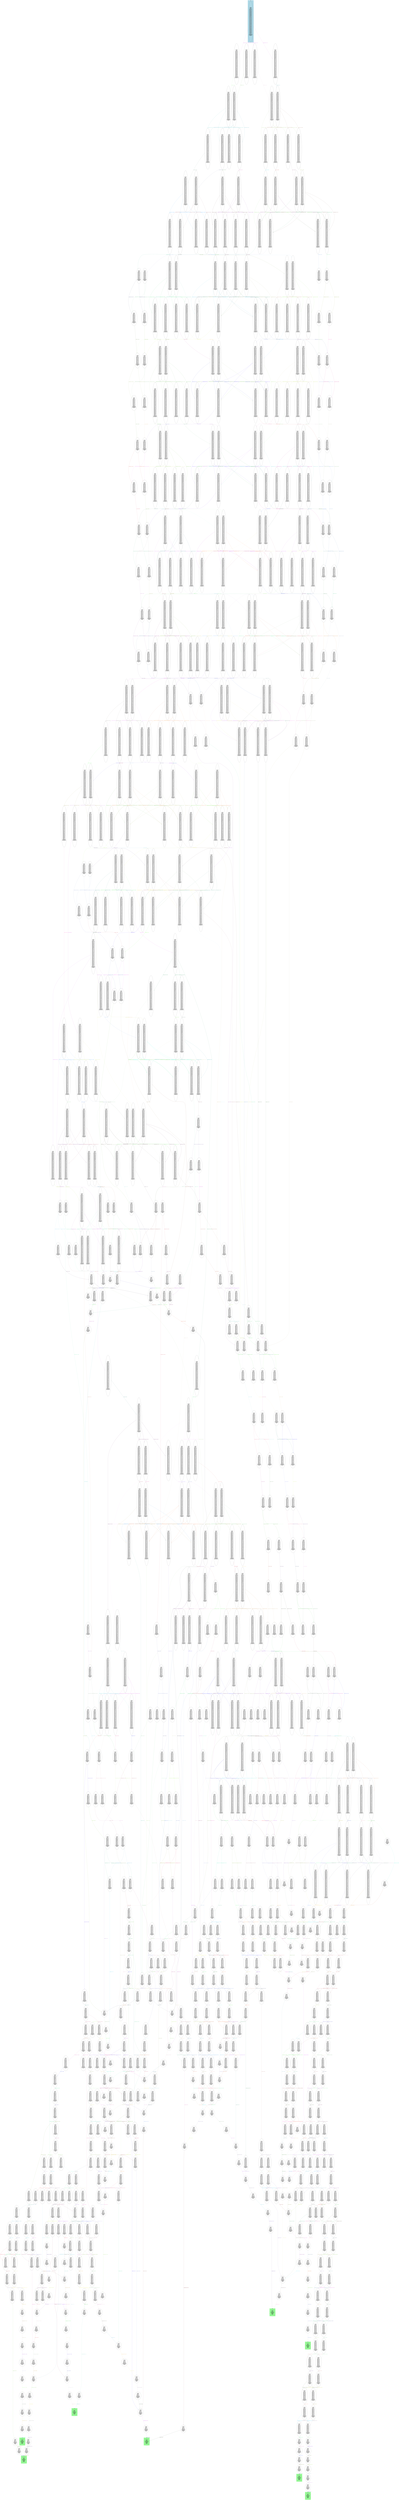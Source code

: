 digraph G {
0 [label="{ (at a0 c11),
(at a1 c08),
(at a2 c03),
(des w0),
(ind a0 w0 w2),
(ind a0 w0 w4),
(ind a0 w0 w6),
(ind a0 w1 w3),
(ind a0 w1 w5),
(ind a0 w1 w7),
(ind a0 w2 w0),
(ind a0 w2 w4),
(ind a0 w2 w6),
(ind a0 w3 w1),
(ind a0 w3 w5),
(ind a0 w3 w7),
(ind a0 w4 w0),
(ind a0 w4 w2),
(ind a0 w4 w6),
(ind a0 w5 w1),
(ind a0 w5 w3),
(ind a0 w5 w7),
(ind a0 w6 w0),
(ind a0 w6 w2),
(ind a0 w6 w4),
(ind a0 w7 w1),
(ind a0 w7 w3),
(ind a0 w7 w5),
(ind a1 w0 w1),
(ind a1 w0 w4),
(ind a1 w0 w5),
(ind a1 w1 w0),
(ind a1 w1 w4),
(ind a1 w1 w5),
(ind a1 w2 w3),
(ind a1 w2 w6),
(ind a1 w2 w7),
(ind a1 w3 w2),
(ind a1 w3 w6),
(ind a1 w3 w7),
(ind a1 w4 w0),
(ind a1 w4 w1),
(ind a1 w4 w5),
(ind a1 w5 w0),
(ind a1 w5 w1),
(ind a1 w5 w4),
(ind a1 w6 w2),
(ind a1 w6 w3),
(ind a1 w6 w7),
(ind a1 w7 w2),
(ind a1 w7 w3),
(ind a1 w7 w6),
(ind a2 w0 w1),
(ind a2 w0 w2),
(ind a2 w0 w3),
(ind a2 w1 w0),
(ind a2 w1 w2),
(ind a2 w1 w3),
(ind a2 w2 w0),
(ind a2 w2 w1),
(ind a2 w2 w3),
(ind a2 w3 w0),
(ind a2 w3 w1),
(ind a2 w3 w2),
(ind a2 w4 w5),
(ind a2 w4 w6),
(ind a2 w4 w7),
(ind a2 w5 w4),
(ind a2 w5 w6),
(ind a2 w5 w7),
(ind a2 w6 w4),
(ind a2 w6 w5),
(ind a2 w6 w7),
(ind a2 w7 w4),
(ind a2 w7 w5),
(ind a2 w7 w6),
(new-axiom@0 c03),
(new-axiom@0 c08),
(new-axiom@0 c11),
(next-choose),
 }"];
1 [label="{ (at a0 c11),
(at a1 c08),
(at a2 c03),
(des w0),
(ind a0 w0 w2),
(ind a0 w0 w4),
(ind a0 w0 w6),
(ind a0 w1 w3),
(ind a0 w1 w5),
(ind a0 w1 w7),
(ind a0 w2 w0),
(ind a0 w2 w4),
(ind a0 w2 w6),
(ind a0 w3 w1),
(ind a0 w3 w5),
(ind a0 w3 w7),
(ind a0 w4 w0),
(ind a0 w4 w2),
(ind a0 w4 w6),
(ind a0 w5 w1),
(ind a0 w5 w3),
(ind a0 w5 w7),
(ind a0 w6 w0),
(ind a0 w6 w2),
(ind a0 w6 w4),
(ind a0 w7 w1),
(ind a0 w7 w3),
(ind a0 w7 w5),
(ind a1 w0 w1),
(ind a1 w0 w4),
(ind a1 w0 w5),
(ind a1 w1 w0),
(ind a1 w1 w4),
(ind a1 w1 w5),
(ind a1 w2 w3),
(ind a1 w2 w6),
(ind a1 w2 w7),
(ind a1 w3 w2),
(ind a1 w3 w6),
(ind a1 w3 w7),
(ind a1 w4 w0),
(ind a1 w4 w1),
(ind a1 w4 w5),
(ind a1 w5 w0),
(ind a1 w5 w1),
(ind a1 w5 w4),
(ind a1 w6 w2),
(ind a1 w6 w3),
(ind a1 w6 w7),
(ind a1 w7 w2),
(ind a1 w7 w3),
(ind a1 w7 w6),
(ind a2 w0 w1),
(ind a2 w0 w2),
(ind a2 w0 w3),
(ind a2 w1 w0),
(ind a2 w1 w2),
(ind a2 w1 w3),
(ind a2 w2 w0),
(ind a2 w2 w1),
(ind a2 w2 w3),
(ind a2 w3 w0),
(ind a2 w3 w1),
(ind a2 w3 w2),
(ind a2 w4 w5),
(ind a2 w4 w6),
(ind a2 w4 w7),
(ind a2 w5 w4),
(ind a2 w5 w6),
(ind a2 w5 w7),
(ind a2 w6 w4),
(ind a2 w6 w5),
(ind a2 w6 w7),
(ind a2 w7 w4),
(ind a2 w7 w5),
(ind a2 w7 w6),
(new-axiom@0 c03),
(new-axiom@0 c08),
(new-axiom@0 c11),
(next-move a0 c11 c10),
 }"];
2 [label="{ (at a0 c11),
(at a1 c08),
(at a2 c03),
(des w6),
(ind a0 w0 w2),
(ind a0 w0 w4),
(ind a0 w0 w6),
(ind a0 w1 w3),
(ind a0 w1 w5),
(ind a0 w1 w7),
(ind a0 w2 w0),
(ind a0 w2 w4),
(ind a0 w2 w6),
(ind a0 w3 w1),
(ind a0 w3 w5),
(ind a0 w3 w7),
(ind a0 w4 w0),
(ind a0 w4 w2),
(ind a0 w4 w6),
(ind a0 w5 w1),
(ind a0 w5 w3),
(ind a0 w5 w7),
(ind a0 w6 w0),
(ind a0 w6 w2),
(ind a0 w6 w4),
(ind a0 w7 w1),
(ind a0 w7 w3),
(ind a0 w7 w5),
(ind a1 w0 w1),
(ind a1 w0 w4),
(ind a1 w0 w5),
(ind a1 w1 w0),
(ind a1 w1 w4),
(ind a1 w1 w5),
(ind a1 w2 w3),
(ind a1 w2 w6),
(ind a1 w2 w7),
(ind a1 w3 w2),
(ind a1 w3 w6),
(ind a1 w3 w7),
(ind a1 w4 w0),
(ind a1 w4 w1),
(ind a1 w4 w5),
(ind a1 w5 w0),
(ind a1 w5 w1),
(ind a1 w5 w4),
(ind a1 w6 w2),
(ind a1 w6 w3),
(ind a1 w6 w7),
(ind a1 w7 w2),
(ind a1 w7 w3),
(ind a1 w7 w6),
(ind a2 w0 w1),
(ind a2 w0 w2),
(ind a2 w0 w3),
(ind a2 w1 w0),
(ind a2 w1 w2),
(ind a2 w1 w3),
(ind a2 w2 w0),
(ind a2 w2 w1),
(ind a2 w2 w3),
(ind a2 w3 w0),
(ind a2 w3 w1),
(ind a2 w3 w2),
(ind a2 w4 w5),
(ind a2 w4 w6),
(ind a2 w4 w7),
(ind a2 w5 w4),
(ind a2 w5 w6),
(ind a2 w5 w7),
(ind a2 w6 w4),
(ind a2 w6 w5),
(ind a2 w6 w7),
(ind a2 w7 w4),
(ind a2 w7 w5),
(ind a2 w7 w6),
(new-axiom@0 c03),
(new-axiom@0 c08),
(new-axiom@0 c11),
(next-move a0 c11 c10),
 }"];
3 [label="{ (at a0 c11),
(at a1 c08),
(at a2 c03),
(des w2),
(ind a0 w0 w2),
(ind a0 w0 w4),
(ind a0 w0 w6),
(ind a0 w1 w3),
(ind a0 w1 w5),
(ind a0 w1 w7),
(ind a0 w2 w0),
(ind a0 w2 w4),
(ind a0 w2 w6),
(ind a0 w3 w1),
(ind a0 w3 w5),
(ind a0 w3 w7),
(ind a0 w4 w0),
(ind a0 w4 w2),
(ind a0 w4 w6),
(ind a0 w5 w1),
(ind a0 w5 w3),
(ind a0 w5 w7),
(ind a0 w6 w0),
(ind a0 w6 w2),
(ind a0 w6 w4),
(ind a0 w7 w1),
(ind a0 w7 w3),
(ind a0 w7 w5),
(ind a1 w0 w1),
(ind a1 w0 w4),
(ind a1 w0 w5),
(ind a1 w1 w0),
(ind a1 w1 w4),
(ind a1 w1 w5),
(ind a1 w2 w3),
(ind a1 w2 w6),
(ind a1 w2 w7),
(ind a1 w3 w2),
(ind a1 w3 w6),
(ind a1 w3 w7),
(ind a1 w4 w0),
(ind a1 w4 w1),
(ind a1 w4 w5),
(ind a1 w5 w0),
(ind a1 w5 w1),
(ind a1 w5 w4),
(ind a1 w6 w2),
(ind a1 w6 w3),
(ind a1 w6 w7),
(ind a1 w7 w2),
(ind a1 w7 w3),
(ind a1 w7 w6),
(ind a2 w0 w1),
(ind a2 w0 w2),
(ind a2 w0 w3),
(ind a2 w1 w0),
(ind a2 w1 w2),
(ind a2 w1 w3),
(ind a2 w2 w0),
(ind a2 w2 w1),
(ind a2 w2 w3),
(ind a2 w3 w0),
(ind a2 w3 w1),
(ind a2 w3 w2),
(ind a2 w4 w5),
(ind a2 w4 w6),
(ind a2 w4 w7),
(ind a2 w5 w4),
(ind a2 w5 w6),
(ind a2 w5 w7),
(ind a2 w6 w4),
(ind a2 w6 w5),
(ind a2 w6 w7),
(ind a2 w7 w4),
(ind a2 w7 w5),
(ind a2 w7 w6),
(new-axiom@0 c03),
(new-axiom@0 c08),
(new-axiom@0 c11),
(next-move a0 c11 c10),
 }"];
4 [label="{ (at a0 c11),
(at a1 c08),
(at a2 c03),
(des w4),
(ind a0 w0 w2),
(ind a0 w0 w4),
(ind a0 w0 w6),
(ind a0 w1 w3),
(ind a0 w1 w5),
(ind a0 w1 w7),
(ind a0 w2 w0),
(ind a0 w2 w4),
(ind a0 w2 w6),
(ind a0 w3 w1),
(ind a0 w3 w5),
(ind a0 w3 w7),
(ind a0 w4 w0),
(ind a0 w4 w2),
(ind a0 w4 w6),
(ind a0 w5 w1),
(ind a0 w5 w3),
(ind a0 w5 w7),
(ind a0 w6 w0),
(ind a0 w6 w2),
(ind a0 w6 w4),
(ind a0 w7 w1),
(ind a0 w7 w3),
(ind a0 w7 w5),
(ind a1 w0 w1),
(ind a1 w0 w4),
(ind a1 w0 w5),
(ind a1 w1 w0),
(ind a1 w1 w4),
(ind a1 w1 w5),
(ind a1 w2 w3),
(ind a1 w2 w6),
(ind a1 w2 w7),
(ind a1 w3 w2),
(ind a1 w3 w6),
(ind a1 w3 w7),
(ind a1 w4 w0),
(ind a1 w4 w1),
(ind a1 w4 w5),
(ind a1 w5 w0),
(ind a1 w5 w1),
(ind a1 w5 w4),
(ind a1 w6 w2),
(ind a1 w6 w3),
(ind a1 w6 w7),
(ind a1 w7 w2),
(ind a1 w7 w3),
(ind a1 w7 w6),
(ind a2 w0 w1),
(ind a2 w0 w2),
(ind a2 w0 w3),
(ind a2 w1 w0),
(ind a2 w1 w2),
(ind a2 w1 w3),
(ind a2 w2 w0),
(ind a2 w2 w1),
(ind a2 w2 w3),
(ind a2 w3 w0),
(ind a2 w3 w1),
(ind a2 w3 w2),
(ind a2 w4 w5),
(ind a2 w4 w6),
(ind a2 w4 w7),
(ind a2 w5 w4),
(ind a2 w5 w6),
(ind a2 w5 w7),
(ind a2 w6 w4),
(ind a2 w6 w5),
(ind a2 w6 w7),
(ind a2 w7 w4),
(ind a2 w7 w5),
(ind a2 w7 w6),
(new-axiom@0 c03),
(new-axiom@0 c08),
(new-axiom@0 c11),
(next-move a0 c11 c10),
 }"];
5 [label="{ (at a0 c10),
(at a1 c08),
(at a2 c03),
(des w0),
(ind a0 w0 w2),
(ind a0 w0 w4),
(ind a0 w0 w6),
(ind a0 w1 w3),
(ind a0 w1 w5),
(ind a0 w1 w7),
(ind a0 w2 w0),
(ind a0 w2 w4),
(ind a0 w2 w6),
(ind a0 w3 w1),
(ind a0 w3 w5),
(ind a0 w3 w7),
(ind a0 w4 w0),
(ind a0 w4 w2),
(ind a0 w4 w6),
(ind a0 w5 w1),
(ind a0 w5 w3),
(ind a0 w5 w7),
(ind a0 w6 w0),
(ind a0 w6 w2),
(ind a0 w6 w4),
(ind a0 w7 w1),
(ind a0 w7 w3),
(ind a0 w7 w5),
(ind a1 w0 w1),
(ind a1 w0 w4),
(ind a1 w0 w5),
(ind a1 w1 w0),
(ind a1 w1 w4),
(ind a1 w1 w5),
(ind a1 w2 w3),
(ind a1 w2 w6),
(ind a1 w2 w7),
(ind a1 w3 w2),
(ind a1 w3 w6),
(ind a1 w3 w7),
(ind a1 w4 w0),
(ind a1 w4 w1),
(ind a1 w4 w5),
(ind a1 w5 w0),
(ind a1 w5 w1),
(ind a1 w5 w4),
(ind a1 w6 w2),
(ind a1 w6 w3),
(ind a1 w6 w7),
(ind a1 w7 w2),
(ind a1 w7 w3),
(ind a1 w7 w6),
(ind a2 w0 w1),
(ind a2 w0 w2),
(ind a2 w0 w3),
(ind a2 w1 w0),
(ind a2 w1 w2),
(ind a2 w1 w3),
(ind a2 w2 w0),
(ind a2 w2 w1),
(ind a2 w2 w3),
(ind a2 w3 w0),
(ind a2 w3 w1),
(ind a2 w3 w2),
(ind a2 w4 w5),
(ind a2 w4 w6),
(ind a2 w4 w7),
(ind a2 w5 w4),
(ind a2 w5 w6),
(ind a2 w5 w7),
(ind a2 w6 w4),
(ind a2 w6 w5),
(ind a2 w6 w7),
(ind a2 w7 w4),
(ind a2 w7 w5),
(ind a2 w7 w6),
(new-axiom@0 c03),
(new-axiom@0 c08),
(new-axiom@0 c10),
(next-choose),
 }"];
6 [label="{ (at a0 c10),
(at a1 c08),
(at a2 c03),
(des w6),
(ind a0 w0 w2),
(ind a0 w0 w4),
(ind a0 w0 w6),
(ind a0 w1 w3),
(ind a0 w1 w5),
(ind a0 w1 w7),
(ind a0 w2 w0),
(ind a0 w2 w4),
(ind a0 w2 w6),
(ind a0 w3 w1),
(ind a0 w3 w5),
(ind a0 w3 w7),
(ind a0 w4 w0),
(ind a0 w4 w2),
(ind a0 w4 w6),
(ind a0 w5 w1),
(ind a0 w5 w3),
(ind a0 w5 w7),
(ind a0 w6 w0),
(ind a0 w6 w2),
(ind a0 w6 w4),
(ind a0 w7 w1),
(ind a0 w7 w3),
(ind a0 w7 w5),
(ind a1 w0 w1),
(ind a1 w0 w4),
(ind a1 w0 w5),
(ind a1 w1 w0),
(ind a1 w1 w4),
(ind a1 w1 w5),
(ind a1 w2 w3),
(ind a1 w2 w6),
(ind a1 w2 w7),
(ind a1 w3 w2),
(ind a1 w3 w6),
(ind a1 w3 w7),
(ind a1 w4 w0),
(ind a1 w4 w1),
(ind a1 w4 w5),
(ind a1 w5 w0),
(ind a1 w5 w1),
(ind a1 w5 w4),
(ind a1 w6 w2),
(ind a1 w6 w3),
(ind a1 w6 w7),
(ind a1 w7 w2),
(ind a1 w7 w3),
(ind a1 w7 w6),
(ind a2 w0 w1),
(ind a2 w0 w2),
(ind a2 w0 w3),
(ind a2 w1 w0),
(ind a2 w1 w2),
(ind a2 w1 w3),
(ind a2 w2 w0),
(ind a2 w2 w1),
(ind a2 w2 w3),
(ind a2 w3 w0),
(ind a2 w3 w1),
(ind a2 w3 w2),
(ind a2 w4 w5),
(ind a2 w4 w6),
(ind a2 w4 w7),
(ind a2 w5 w4),
(ind a2 w5 w6),
(ind a2 w5 w7),
(ind a2 w6 w4),
(ind a2 w6 w5),
(ind a2 w6 w7),
(ind a2 w7 w4),
(ind a2 w7 w5),
(ind a2 w7 w6),
(new-axiom@0 c03),
(new-axiom@0 c08),
(new-axiom@0 c10),
(next-choose),
 }"];
7 [label="{ (at a0 c10),
(at a1 c08),
(at a2 c03),
(des w2),
(ind a0 w0 w2),
(ind a0 w0 w4),
(ind a0 w0 w6),
(ind a0 w1 w3),
(ind a0 w1 w5),
(ind a0 w1 w7),
(ind a0 w2 w0),
(ind a0 w2 w4),
(ind a0 w2 w6),
(ind a0 w3 w1),
(ind a0 w3 w5),
(ind a0 w3 w7),
(ind a0 w4 w0),
(ind a0 w4 w2),
(ind a0 w4 w6),
(ind a0 w5 w1),
(ind a0 w5 w3),
(ind a0 w5 w7),
(ind a0 w6 w0),
(ind a0 w6 w2),
(ind a0 w6 w4),
(ind a0 w7 w1),
(ind a0 w7 w3),
(ind a0 w7 w5),
(ind a1 w0 w1),
(ind a1 w0 w4),
(ind a1 w0 w5),
(ind a1 w1 w0),
(ind a1 w1 w4),
(ind a1 w1 w5),
(ind a1 w2 w3),
(ind a1 w2 w6),
(ind a1 w2 w7),
(ind a1 w3 w2),
(ind a1 w3 w6),
(ind a1 w3 w7),
(ind a1 w4 w0),
(ind a1 w4 w1),
(ind a1 w4 w5),
(ind a1 w5 w0),
(ind a1 w5 w1),
(ind a1 w5 w4),
(ind a1 w6 w2),
(ind a1 w6 w3),
(ind a1 w6 w7),
(ind a1 w7 w2),
(ind a1 w7 w3),
(ind a1 w7 w6),
(ind a2 w0 w1),
(ind a2 w0 w2),
(ind a2 w0 w3),
(ind a2 w1 w0),
(ind a2 w1 w2),
(ind a2 w1 w3),
(ind a2 w2 w0),
(ind a2 w2 w1),
(ind a2 w2 w3),
(ind a2 w3 w0),
(ind a2 w3 w1),
(ind a2 w3 w2),
(ind a2 w4 w5),
(ind a2 w4 w6),
(ind a2 w4 w7),
(ind a2 w5 w4),
(ind a2 w5 w6),
(ind a2 w5 w7),
(ind a2 w6 w4),
(ind a2 w6 w5),
(ind a2 w6 w7),
(ind a2 w7 w4),
(ind a2 w7 w5),
(ind a2 w7 w6),
(new-axiom@0 c03),
(new-axiom@0 c08),
(new-axiom@0 c10),
(next-choose),
 }"];
8 [label="{ (at a0 c10),
(at a1 c08),
(at a2 c03),
(des w4),
(ind a0 w0 w2),
(ind a0 w0 w4),
(ind a0 w0 w6),
(ind a0 w1 w3),
(ind a0 w1 w5),
(ind a0 w1 w7),
(ind a0 w2 w0),
(ind a0 w2 w4),
(ind a0 w2 w6),
(ind a0 w3 w1),
(ind a0 w3 w5),
(ind a0 w3 w7),
(ind a0 w4 w0),
(ind a0 w4 w2),
(ind a0 w4 w6),
(ind a0 w5 w1),
(ind a0 w5 w3),
(ind a0 w5 w7),
(ind a0 w6 w0),
(ind a0 w6 w2),
(ind a0 w6 w4),
(ind a0 w7 w1),
(ind a0 w7 w3),
(ind a0 w7 w5),
(ind a1 w0 w1),
(ind a1 w0 w4),
(ind a1 w0 w5),
(ind a1 w1 w0),
(ind a1 w1 w4),
(ind a1 w1 w5),
(ind a1 w2 w3),
(ind a1 w2 w6),
(ind a1 w2 w7),
(ind a1 w3 w2),
(ind a1 w3 w6),
(ind a1 w3 w7),
(ind a1 w4 w0),
(ind a1 w4 w1),
(ind a1 w4 w5),
(ind a1 w5 w0),
(ind a1 w5 w1),
(ind a1 w5 w4),
(ind a1 w6 w2),
(ind a1 w6 w3),
(ind a1 w6 w7),
(ind a1 w7 w2),
(ind a1 w7 w3),
(ind a1 w7 w6),
(ind a2 w0 w1),
(ind a2 w0 w2),
(ind a2 w0 w3),
(ind a2 w1 w0),
(ind a2 w1 w2),
(ind a2 w1 w3),
(ind a2 w2 w0),
(ind a2 w2 w1),
(ind a2 w2 w3),
(ind a2 w3 w0),
(ind a2 w3 w1),
(ind a2 w3 w2),
(ind a2 w4 w5),
(ind a2 w4 w6),
(ind a2 w4 w7),
(ind a2 w5 w4),
(ind a2 w5 w6),
(ind a2 w5 w7),
(ind a2 w6 w4),
(ind a2 w6 w5),
(ind a2 w6 w7),
(ind a2 w7 w4),
(ind a2 w7 w5),
(ind a2 w7 w6),
(new-axiom@0 c03),
(new-axiom@0 c08),
(new-axiom@0 c10),
(next-choose),
 }"];
9 [label="{ (at a0 c10),
(at a1 c08),
(at a2 c03),
(des w6),
(ind a0 w0 w2),
(ind a0 w0 w4),
(ind a0 w0 w6),
(ind a0 w1 w3),
(ind a0 w1 w5),
(ind a0 w1 w7),
(ind a0 w2 w0),
(ind a0 w2 w4),
(ind a0 w2 w6),
(ind a0 w3 w1),
(ind a0 w3 w5),
(ind a0 w3 w7),
(ind a0 w4 w0),
(ind a0 w4 w2),
(ind a0 w4 w6),
(ind a0 w5 w1),
(ind a0 w5 w3),
(ind a0 w5 w7),
(ind a0 w6 w0),
(ind a0 w6 w2),
(ind a0 w6 w4),
(ind a0 w7 w1),
(ind a0 w7 w3),
(ind a0 w7 w5),
(ind a1 w0 w1),
(ind a1 w0 w4),
(ind a1 w0 w5),
(ind a1 w1 w0),
(ind a1 w1 w4),
(ind a1 w1 w5),
(ind a1 w2 w3),
(ind a1 w2 w6),
(ind a1 w2 w7),
(ind a1 w3 w2),
(ind a1 w3 w6),
(ind a1 w3 w7),
(ind a1 w4 w0),
(ind a1 w4 w1),
(ind a1 w4 w5),
(ind a1 w5 w0),
(ind a1 w5 w1),
(ind a1 w5 w4),
(ind a1 w6 w2),
(ind a1 w6 w3),
(ind a1 w6 w7),
(ind a1 w7 w2),
(ind a1 w7 w3),
(ind a1 w7 w6),
(ind a2 w0 w1),
(ind a2 w0 w2),
(ind a2 w0 w3),
(ind a2 w1 w0),
(ind a2 w1 w2),
(ind a2 w1 w3),
(ind a2 w2 w0),
(ind a2 w2 w1),
(ind a2 w2 w3),
(ind a2 w3 w0),
(ind a2 w3 w1),
(ind a2 w3 w2),
(ind a2 w4 w5),
(ind a2 w4 w6),
(ind a2 w4 w7),
(ind a2 w5 w4),
(ind a2 w5 w6),
(ind a2 w5 w7),
(ind a2 w6 w4),
(ind a2 w6 w5),
(ind a2 w6 w7),
(ind a2 w7 w4),
(ind a2 w7 w5),
(ind a2 w7 w6),
(new-axiom@0 c03),
(new-axiom@0 c08),
(new-axiom@0 c10),
(next-move a0 c10 c09),
 }"];
10 [label="{ (at a0 c10),
(at a1 c08),
(at a2 c03),
(des w2),
(ind a0 w0 w2),
(ind a0 w0 w4),
(ind a0 w0 w6),
(ind a0 w1 w3),
(ind a0 w1 w5),
(ind a0 w1 w7),
(ind a0 w2 w0),
(ind a0 w2 w4),
(ind a0 w2 w6),
(ind a0 w3 w1),
(ind a0 w3 w5),
(ind a0 w3 w7),
(ind a0 w4 w0),
(ind a0 w4 w2),
(ind a0 w4 w6),
(ind a0 w5 w1),
(ind a0 w5 w3),
(ind a0 w5 w7),
(ind a0 w6 w0),
(ind a0 w6 w2),
(ind a0 w6 w4),
(ind a0 w7 w1),
(ind a0 w7 w3),
(ind a0 w7 w5),
(ind a1 w0 w1),
(ind a1 w0 w4),
(ind a1 w0 w5),
(ind a1 w1 w0),
(ind a1 w1 w4),
(ind a1 w1 w5),
(ind a1 w2 w3),
(ind a1 w2 w6),
(ind a1 w2 w7),
(ind a1 w3 w2),
(ind a1 w3 w6),
(ind a1 w3 w7),
(ind a1 w4 w0),
(ind a1 w4 w1),
(ind a1 w4 w5),
(ind a1 w5 w0),
(ind a1 w5 w1),
(ind a1 w5 w4),
(ind a1 w6 w2),
(ind a1 w6 w3),
(ind a1 w6 w7),
(ind a1 w7 w2),
(ind a1 w7 w3),
(ind a1 w7 w6),
(ind a2 w0 w1),
(ind a2 w0 w2),
(ind a2 w0 w3),
(ind a2 w1 w0),
(ind a2 w1 w2),
(ind a2 w1 w3),
(ind a2 w2 w0),
(ind a2 w2 w1),
(ind a2 w2 w3),
(ind a2 w3 w0),
(ind a2 w3 w1),
(ind a2 w3 w2),
(ind a2 w4 w5),
(ind a2 w4 w6),
(ind a2 w4 w7),
(ind a2 w5 w4),
(ind a2 w5 w6),
(ind a2 w5 w7),
(ind a2 w6 w4),
(ind a2 w6 w5),
(ind a2 w6 w7),
(ind a2 w7 w4),
(ind a2 w7 w5),
(ind a2 w7 w6),
(new-axiom@0 c03),
(new-axiom@0 c08),
(new-axiom@0 c10),
(next-move a0 c10 c09),
 }"];
11 [label="{ (at a0 c10),
(at a1 c08),
(at a2 c03),
(des w4),
(ind a0 w0 w2),
(ind a0 w0 w4),
(ind a0 w0 w6),
(ind a0 w1 w3),
(ind a0 w1 w5),
(ind a0 w1 w7),
(ind a0 w2 w0),
(ind a0 w2 w4),
(ind a0 w2 w6),
(ind a0 w3 w1),
(ind a0 w3 w5),
(ind a0 w3 w7),
(ind a0 w4 w0),
(ind a0 w4 w2),
(ind a0 w4 w6),
(ind a0 w5 w1),
(ind a0 w5 w3),
(ind a0 w5 w7),
(ind a0 w6 w0),
(ind a0 w6 w2),
(ind a0 w6 w4),
(ind a0 w7 w1),
(ind a0 w7 w3),
(ind a0 w7 w5),
(ind a1 w0 w1),
(ind a1 w0 w4),
(ind a1 w0 w5),
(ind a1 w1 w0),
(ind a1 w1 w4),
(ind a1 w1 w5),
(ind a1 w2 w3),
(ind a1 w2 w6),
(ind a1 w2 w7),
(ind a1 w3 w2),
(ind a1 w3 w6),
(ind a1 w3 w7),
(ind a1 w4 w0),
(ind a1 w4 w1),
(ind a1 w4 w5),
(ind a1 w5 w0),
(ind a1 w5 w1),
(ind a1 w5 w4),
(ind a1 w6 w2),
(ind a1 w6 w3),
(ind a1 w6 w7),
(ind a1 w7 w2),
(ind a1 w7 w3),
(ind a1 w7 w6),
(ind a2 w0 w1),
(ind a2 w0 w2),
(ind a2 w0 w3),
(ind a2 w1 w0),
(ind a2 w1 w2),
(ind a2 w1 w3),
(ind a2 w2 w0),
(ind a2 w2 w1),
(ind a2 w2 w3),
(ind a2 w3 w0),
(ind a2 w3 w1),
(ind a2 w3 w2),
(ind a2 w4 w5),
(ind a2 w4 w6),
(ind a2 w4 w7),
(ind a2 w5 w4),
(ind a2 w5 w6),
(ind a2 w5 w7),
(ind a2 w6 w4),
(ind a2 w6 w5),
(ind a2 w6 w7),
(ind a2 w7 w4),
(ind a2 w7 w5),
(ind a2 w7 w6),
(new-axiom@0 c03),
(new-axiom@0 c08),
(new-axiom@0 c10),
(next-move a0 c10 c09),
 }"];
12 [label="{ (at a0 c10),
(at a1 c08),
(at a2 c03),
(des w0),
(ind a0 w0 w2),
(ind a0 w0 w4),
(ind a0 w0 w6),
(ind a0 w1 w3),
(ind a0 w1 w5),
(ind a0 w1 w7),
(ind a0 w2 w0),
(ind a0 w2 w4),
(ind a0 w2 w6),
(ind a0 w3 w1),
(ind a0 w3 w5),
(ind a0 w3 w7),
(ind a0 w4 w0),
(ind a0 w4 w2),
(ind a0 w4 w6),
(ind a0 w5 w1),
(ind a0 w5 w3),
(ind a0 w5 w7),
(ind a0 w6 w0),
(ind a0 w6 w2),
(ind a0 w6 w4),
(ind a0 w7 w1),
(ind a0 w7 w3),
(ind a0 w7 w5),
(ind a1 w0 w1),
(ind a1 w0 w4),
(ind a1 w0 w5),
(ind a1 w1 w0),
(ind a1 w1 w4),
(ind a1 w1 w5),
(ind a1 w2 w3),
(ind a1 w2 w6),
(ind a1 w2 w7),
(ind a1 w3 w2),
(ind a1 w3 w6),
(ind a1 w3 w7),
(ind a1 w4 w0),
(ind a1 w4 w1),
(ind a1 w4 w5),
(ind a1 w5 w0),
(ind a1 w5 w1),
(ind a1 w5 w4),
(ind a1 w6 w2),
(ind a1 w6 w3),
(ind a1 w6 w7),
(ind a1 w7 w2),
(ind a1 w7 w3),
(ind a1 w7 w6),
(ind a2 w0 w1),
(ind a2 w0 w2),
(ind a2 w0 w3),
(ind a2 w1 w0),
(ind a2 w1 w2),
(ind a2 w1 w3),
(ind a2 w2 w0),
(ind a2 w2 w1),
(ind a2 w2 w3),
(ind a2 w3 w0),
(ind a2 w3 w1),
(ind a2 w3 w2),
(ind a2 w4 w5),
(ind a2 w4 w6),
(ind a2 w4 w7),
(ind a2 w5 w4),
(ind a2 w5 w6),
(ind a2 w5 w7),
(ind a2 w6 w4),
(ind a2 w6 w5),
(ind a2 w6 w7),
(ind a2 w7 w4),
(ind a2 w7 w5),
(ind a2 w7 w6),
(new-axiom@0 c03),
(new-axiom@0 c08),
(new-axiom@0 c10),
(next-move a0 c10 c09),
 }"];
13 [label="{ (at a0 c10),
(at a1 c08),
(at a2 c03),
(des w3),
(ind a0 w0 w2),
(ind a0 w0 w4),
(ind a0 w0 w6),
(ind a0 w1 w3),
(ind a0 w1 w5),
(ind a0 w1 w7),
(ind a0 w2 w0),
(ind a0 w2 w4),
(ind a0 w2 w6),
(ind a0 w3 w1),
(ind a0 w3 w5),
(ind a0 w3 w7),
(ind a0 w4 w0),
(ind a0 w4 w2),
(ind a0 w4 w6),
(ind a0 w5 w1),
(ind a0 w5 w3),
(ind a0 w5 w7),
(ind a0 w6 w0),
(ind a0 w6 w2),
(ind a0 w6 w4),
(ind a0 w7 w1),
(ind a0 w7 w3),
(ind a0 w7 w5),
(ind a1 w0 w1),
(ind a1 w0 w4),
(ind a1 w0 w5),
(ind a1 w1 w0),
(ind a1 w1 w4),
(ind a1 w1 w5),
(ind a1 w2 w3),
(ind a1 w2 w6),
(ind a1 w2 w7),
(ind a1 w3 w2),
(ind a1 w3 w6),
(ind a1 w3 w7),
(ind a1 w4 w0),
(ind a1 w4 w1),
(ind a1 w4 w5),
(ind a1 w5 w0),
(ind a1 w5 w1),
(ind a1 w5 w4),
(ind a1 w6 w2),
(ind a1 w6 w3),
(ind a1 w6 w7),
(ind a1 w7 w2),
(ind a1 w7 w3),
(ind a1 w7 w6),
(ind a2 w0 w1),
(ind a2 w0 w2),
(ind a2 w0 w3),
(ind a2 w1 w0),
(ind a2 w1 w2),
(ind a2 w1 w3),
(ind a2 w2 w0),
(ind a2 w2 w1),
(ind a2 w2 w3),
(ind a2 w3 w0),
(ind a2 w3 w1),
(ind a2 w3 w2),
(ind a2 w4 w5),
(ind a2 w4 w6),
(ind a2 w4 w7),
(ind a2 w5 w4),
(ind a2 w5 w6),
(ind a2 w5 w7),
(ind a2 w6 w4),
(ind a2 w6 w5),
(ind a2 w6 w7),
(ind a2 w7 w4),
(ind a2 w7 w5),
(ind a2 w7 w6),
(new-axiom@0 c03),
(new-axiom@0 c08),
(new-axiom@0 c10),
(next-move a1 c08 x08),
 }"];
14 [label="{ (at a0 c10),
(at a1 c08),
(at a2 c03),
(des w2),
(ind a0 w0 w2),
(ind a0 w0 w4),
(ind a0 w0 w6),
(ind a0 w1 w3),
(ind a0 w1 w5),
(ind a0 w1 w7),
(ind a0 w2 w0),
(ind a0 w2 w4),
(ind a0 w2 w6),
(ind a0 w3 w1),
(ind a0 w3 w5),
(ind a0 w3 w7),
(ind a0 w4 w0),
(ind a0 w4 w2),
(ind a0 w4 w6),
(ind a0 w5 w1),
(ind a0 w5 w3),
(ind a0 w5 w7),
(ind a0 w6 w0),
(ind a0 w6 w2),
(ind a0 w6 w4),
(ind a0 w7 w1),
(ind a0 w7 w3),
(ind a0 w7 w5),
(ind a1 w0 w1),
(ind a1 w0 w4),
(ind a1 w0 w5),
(ind a1 w1 w0),
(ind a1 w1 w4),
(ind a1 w1 w5),
(ind a1 w2 w3),
(ind a1 w2 w6),
(ind a1 w2 w7),
(ind a1 w3 w2),
(ind a1 w3 w6),
(ind a1 w3 w7),
(ind a1 w4 w0),
(ind a1 w4 w1),
(ind a1 w4 w5),
(ind a1 w5 w0),
(ind a1 w5 w1),
(ind a1 w5 w4),
(ind a1 w6 w2),
(ind a1 w6 w3),
(ind a1 w6 w7),
(ind a1 w7 w2),
(ind a1 w7 w3),
(ind a1 w7 w6),
(ind a2 w0 w1),
(ind a2 w0 w2),
(ind a2 w0 w3),
(ind a2 w1 w0),
(ind a2 w1 w2),
(ind a2 w1 w3),
(ind a2 w2 w0),
(ind a2 w2 w1),
(ind a2 w2 w3),
(ind a2 w3 w0),
(ind a2 w3 w1),
(ind a2 w3 w2),
(ind a2 w4 w5),
(ind a2 w4 w6),
(ind a2 w4 w7),
(ind a2 w5 w4),
(ind a2 w5 w6),
(ind a2 w5 w7),
(ind a2 w6 w4),
(ind a2 w6 w5),
(ind a2 w6 w7),
(ind a2 w7 w4),
(ind a2 w7 w5),
(ind a2 w7 w6),
(new-axiom@0 c03),
(new-axiom@0 c08),
(new-axiom@0 c10),
(next-move a1 c08 x08),
 }"];
15 [label="{ (at a0 c10),
(at a1 c08),
(at a2 c03),
(des w7),
(ind a0 w0 w2),
(ind a0 w0 w4),
(ind a0 w0 w6),
(ind a0 w1 w3),
(ind a0 w1 w5),
(ind a0 w1 w7),
(ind a0 w2 w0),
(ind a0 w2 w4),
(ind a0 w2 w6),
(ind a0 w3 w1),
(ind a0 w3 w5),
(ind a0 w3 w7),
(ind a0 w4 w0),
(ind a0 w4 w2),
(ind a0 w4 w6),
(ind a0 w5 w1),
(ind a0 w5 w3),
(ind a0 w5 w7),
(ind a0 w6 w0),
(ind a0 w6 w2),
(ind a0 w6 w4),
(ind a0 w7 w1),
(ind a0 w7 w3),
(ind a0 w7 w5),
(ind a1 w0 w1),
(ind a1 w0 w4),
(ind a1 w0 w5),
(ind a1 w1 w0),
(ind a1 w1 w4),
(ind a1 w1 w5),
(ind a1 w2 w3),
(ind a1 w2 w6),
(ind a1 w2 w7),
(ind a1 w3 w2),
(ind a1 w3 w6),
(ind a1 w3 w7),
(ind a1 w4 w0),
(ind a1 w4 w1),
(ind a1 w4 w5),
(ind a1 w5 w0),
(ind a1 w5 w1),
(ind a1 w5 w4),
(ind a1 w6 w2),
(ind a1 w6 w3),
(ind a1 w6 w7),
(ind a1 w7 w2),
(ind a1 w7 w3),
(ind a1 w7 w6),
(ind a2 w0 w1),
(ind a2 w0 w2),
(ind a2 w0 w3),
(ind a2 w1 w0),
(ind a2 w1 w2),
(ind a2 w1 w3),
(ind a2 w2 w0),
(ind a2 w2 w1),
(ind a2 w2 w3),
(ind a2 w3 w0),
(ind a2 w3 w1),
(ind a2 w3 w2),
(ind a2 w4 w5),
(ind a2 w4 w6),
(ind a2 w4 w7),
(ind a2 w5 w4),
(ind a2 w5 w6),
(ind a2 w5 w7),
(ind a2 w6 w4),
(ind a2 w6 w5),
(ind a2 w6 w7),
(ind a2 w7 w4),
(ind a2 w7 w5),
(ind a2 w7 w6),
(new-axiom@0 c03),
(new-axiom@0 c08),
(new-axiom@0 c10),
(next-move a1 c08 x08),
 }"];
16 [label="{ (at a0 c10),
(at a1 c08),
(at a2 c03),
(des w6),
(ind a0 w0 w2),
(ind a0 w0 w4),
(ind a0 w0 w6),
(ind a0 w1 w3),
(ind a0 w1 w5),
(ind a0 w1 w7),
(ind a0 w2 w0),
(ind a0 w2 w4),
(ind a0 w2 w6),
(ind a0 w3 w1),
(ind a0 w3 w5),
(ind a0 w3 w7),
(ind a0 w4 w0),
(ind a0 w4 w2),
(ind a0 w4 w6),
(ind a0 w5 w1),
(ind a0 w5 w3),
(ind a0 w5 w7),
(ind a0 w6 w0),
(ind a0 w6 w2),
(ind a0 w6 w4),
(ind a0 w7 w1),
(ind a0 w7 w3),
(ind a0 w7 w5),
(ind a1 w0 w1),
(ind a1 w0 w4),
(ind a1 w0 w5),
(ind a1 w1 w0),
(ind a1 w1 w4),
(ind a1 w1 w5),
(ind a1 w2 w3),
(ind a1 w2 w6),
(ind a1 w2 w7),
(ind a1 w3 w2),
(ind a1 w3 w6),
(ind a1 w3 w7),
(ind a1 w4 w0),
(ind a1 w4 w1),
(ind a1 w4 w5),
(ind a1 w5 w0),
(ind a1 w5 w1),
(ind a1 w5 w4),
(ind a1 w6 w2),
(ind a1 w6 w3),
(ind a1 w6 w7),
(ind a1 w7 w2),
(ind a1 w7 w3),
(ind a1 w7 w6),
(ind a2 w0 w1),
(ind a2 w0 w2),
(ind a2 w0 w3),
(ind a2 w1 w0),
(ind a2 w1 w2),
(ind a2 w1 w3),
(ind a2 w2 w0),
(ind a2 w2 w1),
(ind a2 w2 w3),
(ind a2 w3 w0),
(ind a2 w3 w1),
(ind a2 w3 w2),
(ind a2 w4 w5),
(ind a2 w4 w6),
(ind a2 w4 w7),
(ind a2 w5 w4),
(ind a2 w5 w6),
(ind a2 w5 w7),
(ind a2 w6 w4),
(ind a2 w6 w5),
(ind a2 w6 w7),
(ind a2 w7 w4),
(ind a2 w7 w5),
(ind a2 w7 w6),
(new-axiom@0 c03),
(new-axiom@0 c08),
(new-axiom@0 c10),
(next-move a1 c08 x08),
 }"];
17 [label="{ (at a0 c09),
(at a1 c08),
(at a2 c03),
(des w6),
(ind a0 w0 w2),
(ind a0 w0 w4),
(ind a0 w0 w6),
(ind a0 w1 w3),
(ind a0 w1 w5),
(ind a0 w1 w7),
(ind a0 w2 w0),
(ind a0 w2 w4),
(ind a0 w2 w6),
(ind a0 w3 w1),
(ind a0 w3 w5),
(ind a0 w3 w7),
(ind a0 w4 w0),
(ind a0 w4 w2),
(ind a0 w4 w6),
(ind a0 w5 w1),
(ind a0 w5 w3),
(ind a0 w5 w7),
(ind a0 w6 w0),
(ind a0 w6 w2),
(ind a0 w6 w4),
(ind a0 w7 w1),
(ind a0 w7 w3),
(ind a0 w7 w5),
(ind a1 w0 w1),
(ind a1 w0 w4),
(ind a1 w0 w5),
(ind a1 w1 w0),
(ind a1 w1 w4),
(ind a1 w1 w5),
(ind a1 w2 w3),
(ind a1 w2 w6),
(ind a1 w2 w7),
(ind a1 w3 w2),
(ind a1 w3 w6),
(ind a1 w3 w7),
(ind a1 w4 w0),
(ind a1 w4 w1),
(ind a1 w4 w5),
(ind a1 w5 w0),
(ind a1 w5 w1),
(ind a1 w5 w4),
(ind a1 w6 w2),
(ind a1 w6 w3),
(ind a1 w6 w7),
(ind a1 w7 w2),
(ind a1 w7 w3),
(ind a1 w7 w6),
(ind a2 w0 w1),
(ind a2 w0 w2),
(ind a2 w0 w3),
(ind a2 w1 w0),
(ind a2 w1 w2),
(ind a2 w1 w3),
(ind a2 w2 w0),
(ind a2 w2 w1),
(ind a2 w2 w3),
(ind a2 w3 w0),
(ind a2 w3 w1),
(ind a2 w3 w2),
(ind a2 w4 w5),
(ind a2 w4 w6),
(ind a2 w4 w7),
(ind a2 w5 w4),
(ind a2 w5 w6),
(ind a2 w5 w7),
(ind a2 w6 w4),
(ind a2 w6 w5),
(ind a2 w6 w7),
(ind a2 w7 w4),
(ind a2 w7 w5),
(ind a2 w7 w6),
(new-axiom@0 c03),
(new-axiom@0 c08),
(new-axiom@0 c09),
(next-choose),
 }"];
18 [label="{ (at a0 c09),
(at a1 c08),
(at a2 c03),
(des w2),
(ind a0 w0 w2),
(ind a0 w0 w4),
(ind a0 w0 w6),
(ind a0 w1 w3),
(ind a0 w1 w5),
(ind a0 w1 w7),
(ind a0 w2 w0),
(ind a0 w2 w4),
(ind a0 w2 w6),
(ind a0 w3 w1),
(ind a0 w3 w5),
(ind a0 w3 w7),
(ind a0 w4 w0),
(ind a0 w4 w2),
(ind a0 w4 w6),
(ind a0 w5 w1),
(ind a0 w5 w3),
(ind a0 w5 w7),
(ind a0 w6 w0),
(ind a0 w6 w2),
(ind a0 w6 w4),
(ind a0 w7 w1),
(ind a0 w7 w3),
(ind a0 w7 w5),
(ind a1 w0 w1),
(ind a1 w0 w4),
(ind a1 w0 w5),
(ind a1 w1 w0),
(ind a1 w1 w4),
(ind a1 w1 w5),
(ind a1 w2 w3),
(ind a1 w2 w6),
(ind a1 w2 w7),
(ind a1 w3 w2),
(ind a1 w3 w6),
(ind a1 w3 w7),
(ind a1 w4 w0),
(ind a1 w4 w1),
(ind a1 w4 w5),
(ind a1 w5 w0),
(ind a1 w5 w1),
(ind a1 w5 w4),
(ind a1 w6 w2),
(ind a1 w6 w3),
(ind a1 w6 w7),
(ind a1 w7 w2),
(ind a1 w7 w3),
(ind a1 w7 w6),
(ind a2 w0 w1),
(ind a2 w0 w2),
(ind a2 w0 w3),
(ind a2 w1 w0),
(ind a2 w1 w2),
(ind a2 w1 w3),
(ind a2 w2 w0),
(ind a2 w2 w1),
(ind a2 w2 w3),
(ind a2 w3 w0),
(ind a2 w3 w1),
(ind a2 w3 w2),
(ind a2 w4 w5),
(ind a2 w4 w6),
(ind a2 w4 w7),
(ind a2 w5 w4),
(ind a2 w5 w6),
(ind a2 w5 w7),
(ind a2 w6 w4),
(ind a2 w6 w5),
(ind a2 w6 w7),
(ind a2 w7 w4),
(ind a2 w7 w5),
(ind a2 w7 w6),
(new-axiom@0 c03),
(new-axiom@0 c08),
(new-axiom@0 c09),
(next-choose),
 }"];
19 [label="{ (at a0 c09),
(at a1 c08),
(at a2 c03),
(des w4),
(ind a0 w0 w2),
(ind a0 w0 w4),
(ind a0 w0 w6),
(ind a0 w1 w3),
(ind a0 w1 w5),
(ind a0 w1 w7),
(ind a0 w2 w0),
(ind a0 w2 w4),
(ind a0 w2 w6),
(ind a0 w3 w1),
(ind a0 w3 w5),
(ind a0 w3 w7),
(ind a0 w4 w0),
(ind a0 w4 w2),
(ind a0 w4 w6),
(ind a0 w5 w1),
(ind a0 w5 w3),
(ind a0 w5 w7),
(ind a0 w6 w0),
(ind a0 w6 w2),
(ind a0 w6 w4),
(ind a0 w7 w1),
(ind a0 w7 w3),
(ind a0 w7 w5),
(ind a1 w0 w1),
(ind a1 w0 w4),
(ind a1 w0 w5),
(ind a1 w1 w0),
(ind a1 w1 w4),
(ind a1 w1 w5),
(ind a1 w2 w3),
(ind a1 w2 w6),
(ind a1 w2 w7),
(ind a1 w3 w2),
(ind a1 w3 w6),
(ind a1 w3 w7),
(ind a1 w4 w0),
(ind a1 w4 w1),
(ind a1 w4 w5),
(ind a1 w5 w0),
(ind a1 w5 w1),
(ind a1 w5 w4),
(ind a1 w6 w2),
(ind a1 w6 w3),
(ind a1 w6 w7),
(ind a1 w7 w2),
(ind a1 w7 w3),
(ind a1 w7 w6),
(ind a2 w0 w1),
(ind a2 w0 w2),
(ind a2 w0 w3),
(ind a2 w1 w0),
(ind a2 w1 w2),
(ind a2 w1 w3),
(ind a2 w2 w0),
(ind a2 w2 w1),
(ind a2 w2 w3),
(ind a2 w3 w0),
(ind a2 w3 w1),
(ind a2 w3 w2),
(ind a2 w4 w5),
(ind a2 w4 w6),
(ind a2 w4 w7),
(ind a2 w5 w4),
(ind a2 w5 w6),
(ind a2 w5 w7),
(ind a2 w6 w4),
(ind a2 w6 w5),
(ind a2 w6 w7),
(ind a2 w7 w4),
(ind a2 w7 w5),
(ind a2 w7 w6),
(new-axiom@0 c03),
(new-axiom@0 c08),
(new-axiom@0 c09),
(next-choose),
 }"];
20 [label="{ (at a0 c09),
(at a1 c08),
(at a2 c03),
(des w0),
(ind a0 w0 w2),
(ind a0 w0 w4),
(ind a0 w0 w6),
(ind a0 w1 w3),
(ind a0 w1 w5),
(ind a0 w1 w7),
(ind a0 w2 w0),
(ind a0 w2 w4),
(ind a0 w2 w6),
(ind a0 w3 w1),
(ind a0 w3 w5),
(ind a0 w3 w7),
(ind a0 w4 w0),
(ind a0 w4 w2),
(ind a0 w4 w6),
(ind a0 w5 w1),
(ind a0 w5 w3),
(ind a0 w5 w7),
(ind a0 w6 w0),
(ind a0 w6 w2),
(ind a0 w6 w4),
(ind a0 w7 w1),
(ind a0 w7 w3),
(ind a0 w7 w5),
(ind a1 w0 w1),
(ind a1 w0 w4),
(ind a1 w0 w5),
(ind a1 w1 w0),
(ind a1 w1 w4),
(ind a1 w1 w5),
(ind a1 w2 w3),
(ind a1 w2 w6),
(ind a1 w2 w7),
(ind a1 w3 w2),
(ind a1 w3 w6),
(ind a1 w3 w7),
(ind a1 w4 w0),
(ind a1 w4 w1),
(ind a1 w4 w5),
(ind a1 w5 w0),
(ind a1 w5 w1),
(ind a1 w5 w4),
(ind a1 w6 w2),
(ind a1 w6 w3),
(ind a1 w6 w7),
(ind a1 w7 w2),
(ind a1 w7 w3),
(ind a1 w7 w6),
(ind a2 w0 w1),
(ind a2 w0 w2),
(ind a2 w0 w3),
(ind a2 w1 w0),
(ind a2 w1 w2),
(ind a2 w1 w3),
(ind a2 w2 w0),
(ind a2 w2 w1),
(ind a2 w2 w3),
(ind a2 w3 w0),
(ind a2 w3 w1),
(ind a2 w3 w2),
(ind a2 w4 w5),
(ind a2 w4 w6),
(ind a2 w4 w7),
(ind a2 w5 w4),
(ind a2 w5 w6),
(ind a2 w5 w7),
(ind a2 w6 w4),
(ind a2 w6 w5),
(ind a2 w6 w7),
(ind a2 w7 w4),
(ind a2 w7 w5),
(ind a2 w7 w6),
(new-axiom@0 c03),
(new-axiom@0 c08),
(new-axiom@0 c09),
(next-choose),
 }"];
21 [label="{ (at a0 c10),
(at a1 x08),
(at a2 c03),
(des w3),
(ind a0 w0 w2),
(ind a0 w0 w4),
(ind a0 w0 w6),
(ind a0 w1 w3),
(ind a0 w1 w5),
(ind a0 w1 w7),
(ind a0 w2 w0),
(ind a0 w2 w4),
(ind a0 w2 w6),
(ind a0 w3 w1),
(ind a0 w3 w5),
(ind a0 w3 w7),
(ind a0 w4 w0),
(ind a0 w4 w2),
(ind a0 w4 w6),
(ind a0 w5 w1),
(ind a0 w5 w3),
(ind a0 w5 w7),
(ind a0 w6 w0),
(ind a0 w6 w2),
(ind a0 w6 w4),
(ind a0 w7 w1),
(ind a0 w7 w3),
(ind a0 w7 w5),
(ind a1 w0 w1),
(ind a1 w0 w4),
(ind a1 w0 w5),
(ind a1 w1 w0),
(ind a1 w1 w4),
(ind a1 w1 w5),
(ind a1 w2 w3),
(ind a1 w2 w6),
(ind a1 w2 w7),
(ind a1 w3 w2),
(ind a1 w3 w6),
(ind a1 w3 w7),
(ind a1 w4 w0),
(ind a1 w4 w1),
(ind a1 w4 w5),
(ind a1 w5 w0),
(ind a1 w5 w1),
(ind a1 w5 w4),
(ind a1 w6 w2),
(ind a1 w6 w3),
(ind a1 w6 w7),
(ind a1 w7 w2),
(ind a1 w7 w3),
(ind a1 w7 w6),
(ind a2 w0 w1),
(ind a2 w0 w2),
(ind a2 w0 w3),
(ind a2 w1 w0),
(ind a2 w1 w2),
(ind a2 w1 w3),
(ind a2 w2 w0),
(ind a2 w2 w1),
(ind a2 w2 w3),
(ind a2 w3 w0),
(ind a2 w3 w1),
(ind a2 w3 w2),
(ind a2 w4 w5),
(ind a2 w4 w6),
(ind a2 w4 w7),
(ind a2 w5 w4),
(ind a2 w5 w6),
(ind a2 w5 w7),
(ind a2 w6 w4),
(ind a2 w6 w5),
(ind a2 w6 w7),
(ind a2 w7 w4),
(ind a2 w7 w5),
(ind a2 w7 w6),
(new-axiom@0 c03),
(new-axiom@0 c10),
(new-axiom@0 x08),
(next-choose),
 }"];
22 [label="{ (at a0 c10),
(at a1 x08),
(at a2 c03),
(des w2),
(ind a0 w0 w2),
(ind a0 w0 w4),
(ind a0 w0 w6),
(ind a0 w1 w3),
(ind a0 w1 w5),
(ind a0 w1 w7),
(ind a0 w2 w0),
(ind a0 w2 w4),
(ind a0 w2 w6),
(ind a0 w3 w1),
(ind a0 w3 w5),
(ind a0 w3 w7),
(ind a0 w4 w0),
(ind a0 w4 w2),
(ind a0 w4 w6),
(ind a0 w5 w1),
(ind a0 w5 w3),
(ind a0 w5 w7),
(ind a0 w6 w0),
(ind a0 w6 w2),
(ind a0 w6 w4),
(ind a0 w7 w1),
(ind a0 w7 w3),
(ind a0 w7 w5),
(ind a1 w0 w1),
(ind a1 w0 w4),
(ind a1 w0 w5),
(ind a1 w1 w0),
(ind a1 w1 w4),
(ind a1 w1 w5),
(ind a1 w2 w3),
(ind a1 w2 w6),
(ind a1 w2 w7),
(ind a1 w3 w2),
(ind a1 w3 w6),
(ind a1 w3 w7),
(ind a1 w4 w0),
(ind a1 w4 w1),
(ind a1 w4 w5),
(ind a1 w5 w0),
(ind a1 w5 w1),
(ind a1 w5 w4),
(ind a1 w6 w2),
(ind a1 w6 w3),
(ind a1 w6 w7),
(ind a1 w7 w2),
(ind a1 w7 w3),
(ind a1 w7 w6),
(ind a2 w0 w1),
(ind a2 w0 w2),
(ind a2 w0 w3),
(ind a2 w1 w0),
(ind a2 w1 w2),
(ind a2 w1 w3),
(ind a2 w2 w0),
(ind a2 w2 w1),
(ind a2 w2 w3),
(ind a2 w3 w0),
(ind a2 w3 w1),
(ind a2 w3 w2),
(ind a2 w4 w5),
(ind a2 w4 w6),
(ind a2 w4 w7),
(ind a2 w5 w4),
(ind a2 w5 w6),
(ind a2 w5 w7),
(ind a2 w6 w4),
(ind a2 w6 w5),
(ind a2 w6 w7),
(ind a2 w7 w4),
(ind a2 w7 w5),
(ind a2 w7 w6),
(new-axiom@0 c03),
(new-axiom@0 c10),
(new-axiom@0 x08),
(next-choose),
 }"];
23 [label="{ (at a0 c10),
(at a1 x08),
(at a2 c03),
(des w7),
(ind a0 w0 w2),
(ind a0 w0 w4),
(ind a0 w0 w6),
(ind a0 w1 w3),
(ind a0 w1 w5),
(ind a0 w1 w7),
(ind a0 w2 w0),
(ind a0 w2 w4),
(ind a0 w2 w6),
(ind a0 w3 w1),
(ind a0 w3 w5),
(ind a0 w3 w7),
(ind a0 w4 w0),
(ind a0 w4 w2),
(ind a0 w4 w6),
(ind a0 w5 w1),
(ind a0 w5 w3),
(ind a0 w5 w7),
(ind a0 w6 w0),
(ind a0 w6 w2),
(ind a0 w6 w4),
(ind a0 w7 w1),
(ind a0 w7 w3),
(ind a0 w7 w5),
(ind a1 w0 w1),
(ind a1 w0 w4),
(ind a1 w0 w5),
(ind a1 w1 w0),
(ind a1 w1 w4),
(ind a1 w1 w5),
(ind a1 w2 w3),
(ind a1 w2 w6),
(ind a1 w2 w7),
(ind a1 w3 w2),
(ind a1 w3 w6),
(ind a1 w3 w7),
(ind a1 w4 w0),
(ind a1 w4 w1),
(ind a1 w4 w5),
(ind a1 w5 w0),
(ind a1 w5 w1),
(ind a1 w5 w4),
(ind a1 w6 w2),
(ind a1 w6 w3),
(ind a1 w6 w7),
(ind a1 w7 w2),
(ind a1 w7 w3),
(ind a1 w7 w6),
(ind a2 w0 w1),
(ind a2 w0 w2),
(ind a2 w0 w3),
(ind a2 w1 w0),
(ind a2 w1 w2),
(ind a2 w1 w3),
(ind a2 w2 w0),
(ind a2 w2 w1),
(ind a2 w2 w3),
(ind a2 w3 w0),
(ind a2 w3 w1),
(ind a2 w3 w2),
(ind a2 w4 w5),
(ind a2 w4 w6),
(ind a2 w4 w7),
(ind a2 w5 w4),
(ind a2 w5 w6),
(ind a2 w5 w7),
(ind a2 w6 w4),
(ind a2 w6 w5),
(ind a2 w6 w7),
(ind a2 w7 w4),
(ind a2 w7 w5),
(ind a2 w7 w6),
(new-axiom@0 c03),
(new-axiom@0 c10),
(new-axiom@0 x08),
(next-choose),
 }"];
24 [label="{ (at a0 c10),
(at a1 x08),
(at a2 c03),
(des w6),
(ind a0 w0 w2),
(ind a0 w0 w4),
(ind a0 w0 w6),
(ind a0 w1 w3),
(ind a0 w1 w5),
(ind a0 w1 w7),
(ind a0 w2 w0),
(ind a0 w2 w4),
(ind a0 w2 w6),
(ind a0 w3 w1),
(ind a0 w3 w5),
(ind a0 w3 w7),
(ind a0 w4 w0),
(ind a0 w4 w2),
(ind a0 w4 w6),
(ind a0 w5 w1),
(ind a0 w5 w3),
(ind a0 w5 w7),
(ind a0 w6 w0),
(ind a0 w6 w2),
(ind a0 w6 w4),
(ind a0 w7 w1),
(ind a0 w7 w3),
(ind a0 w7 w5),
(ind a1 w0 w1),
(ind a1 w0 w4),
(ind a1 w0 w5),
(ind a1 w1 w0),
(ind a1 w1 w4),
(ind a1 w1 w5),
(ind a1 w2 w3),
(ind a1 w2 w6),
(ind a1 w2 w7),
(ind a1 w3 w2),
(ind a1 w3 w6),
(ind a1 w3 w7),
(ind a1 w4 w0),
(ind a1 w4 w1),
(ind a1 w4 w5),
(ind a1 w5 w0),
(ind a1 w5 w1),
(ind a1 w5 w4),
(ind a1 w6 w2),
(ind a1 w6 w3),
(ind a1 w6 w7),
(ind a1 w7 w2),
(ind a1 w7 w3),
(ind a1 w7 w6),
(ind a2 w0 w1),
(ind a2 w0 w2),
(ind a2 w0 w3),
(ind a2 w1 w0),
(ind a2 w1 w2),
(ind a2 w1 w3),
(ind a2 w2 w0),
(ind a2 w2 w1),
(ind a2 w2 w3),
(ind a2 w3 w0),
(ind a2 w3 w1),
(ind a2 w3 w2),
(ind a2 w4 w5),
(ind a2 w4 w6),
(ind a2 w4 w7),
(ind a2 w5 w4),
(ind a2 w5 w6),
(ind a2 w5 w7),
(ind a2 w6 w4),
(ind a2 w6 w5),
(ind a2 w6 w7),
(ind a2 w7 w4),
(ind a2 w7 w5),
(ind a2 w7 w6),
(new-axiom@0 c03),
(new-axiom@0 c10),
(new-axiom@0 x08),
(next-choose),
 }"];
25 [label="{ (at a0 c09),
(at a1 c08),
(at a2 c03),
(des w3),
(ind a0 w0 w2),
(ind a0 w0 w4),
(ind a0 w0 w6),
(ind a0 w1 w3),
(ind a0 w1 w5),
(ind a0 w1 w7),
(ind a0 w2 w0),
(ind a0 w2 w4),
(ind a0 w2 w6),
(ind a0 w3 w1),
(ind a0 w3 w5),
(ind a0 w3 w7),
(ind a0 w4 w0),
(ind a0 w4 w2),
(ind a0 w4 w6),
(ind a0 w5 w1),
(ind a0 w5 w3),
(ind a0 w5 w7),
(ind a0 w6 w0),
(ind a0 w6 w2),
(ind a0 w6 w4),
(ind a0 w7 w1),
(ind a0 w7 w3),
(ind a0 w7 w5),
(ind a1 w0 w1),
(ind a1 w0 w4),
(ind a1 w0 w5),
(ind a1 w1 w0),
(ind a1 w1 w4),
(ind a1 w1 w5),
(ind a1 w2 w3),
(ind a1 w2 w6),
(ind a1 w2 w7),
(ind a1 w3 w2),
(ind a1 w3 w6),
(ind a1 w3 w7),
(ind a1 w4 w0),
(ind a1 w4 w1),
(ind a1 w4 w5),
(ind a1 w5 w0),
(ind a1 w5 w1),
(ind a1 w5 w4),
(ind a1 w6 w2),
(ind a1 w6 w3),
(ind a1 w6 w7),
(ind a1 w7 w2),
(ind a1 w7 w3),
(ind a1 w7 w6),
(ind a2 w0 w1),
(ind a2 w0 w2),
(ind a2 w0 w3),
(ind a2 w1 w0),
(ind a2 w1 w2),
(ind a2 w1 w3),
(ind a2 w2 w0),
(ind a2 w2 w1),
(ind a2 w2 w3),
(ind a2 w3 w0),
(ind a2 w3 w1),
(ind a2 w3 w2),
(ind a2 w4 w5),
(ind a2 w4 w6),
(ind a2 w4 w7),
(ind a2 w5 w4),
(ind a2 w5 w6),
(ind a2 w5 w7),
(ind a2 w6 w4),
(ind a2 w6 w5),
(ind a2 w6 w7),
(ind a2 w7 w4),
(ind a2 w7 w5),
(ind a2 w7 w6),
(new-axiom@0 c03),
(new-axiom@0 c08),
(new-axiom@0 c09),
(next-move a1 c08 x08),
 }"];
26 [label="{ (at a0 c09),
(at a1 c08),
(at a2 c03),
(des w2),
(ind a0 w0 w2),
(ind a0 w0 w4),
(ind a0 w0 w6),
(ind a0 w1 w3),
(ind a0 w1 w5),
(ind a0 w1 w7),
(ind a0 w2 w0),
(ind a0 w2 w4),
(ind a0 w2 w6),
(ind a0 w3 w1),
(ind a0 w3 w5),
(ind a0 w3 w7),
(ind a0 w4 w0),
(ind a0 w4 w2),
(ind a0 w4 w6),
(ind a0 w5 w1),
(ind a0 w5 w3),
(ind a0 w5 w7),
(ind a0 w6 w0),
(ind a0 w6 w2),
(ind a0 w6 w4),
(ind a0 w7 w1),
(ind a0 w7 w3),
(ind a0 w7 w5),
(ind a1 w0 w1),
(ind a1 w0 w4),
(ind a1 w0 w5),
(ind a1 w1 w0),
(ind a1 w1 w4),
(ind a1 w1 w5),
(ind a1 w2 w3),
(ind a1 w2 w6),
(ind a1 w2 w7),
(ind a1 w3 w2),
(ind a1 w3 w6),
(ind a1 w3 w7),
(ind a1 w4 w0),
(ind a1 w4 w1),
(ind a1 w4 w5),
(ind a1 w5 w0),
(ind a1 w5 w1),
(ind a1 w5 w4),
(ind a1 w6 w2),
(ind a1 w6 w3),
(ind a1 w6 w7),
(ind a1 w7 w2),
(ind a1 w7 w3),
(ind a1 w7 w6),
(ind a2 w0 w1),
(ind a2 w0 w2),
(ind a2 w0 w3),
(ind a2 w1 w0),
(ind a2 w1 w2),
(ind a2 w1 w3),
(ind a2 w2 w0),
(ind a2 w2 w1),
(ind a2 w2 w3),
(ind a2 w3 w0),
(ind a2 w3 w1),
(ind a2 w3 w2),
(ind a2 w4 w5),
(ind a2 w4 w6),
(ind a2 w4 w7),
(ind a2 w5 w4),
(ind a2 w5 w6),
(ind a2 w5 w7),
(ind a2 w6 w4),
(ind a2 w6 w5),
(ind a2 w6 w7),
(ind a2 w7 w4),
(ind a2 w7 w5),
(ind a2 w7 w6),
(new-axiom@0 c03),
(new-axiom@0 c08),
(new-axiom@0 c09),
(next-move a1 c08 x08),
 }"];
27 [label="{ (at a0 c09),
(at a1 c08),
(at a2 c03),
(des w7),
(ind a0 w0 w2),
(ind a0 w0 w4),
(ind a0 w0 w6),
(ind a0 w1 w3),
(ind a0 w1 w5),
(ind a0 w1 w7),
(ind a0 w2 w0),
(ind a0 w2 w4),
(ind a0 w2 w6),
(ind a0 w3 w1),
(ind a0 w3 w5),
(ind a0 w3 w7),
(ind a0 w4 w0),
(ind a0 w4 w2),
(ind a0 w4 w6),
(ind a0 w5 w1),
(ind a0 w5 w3),
(ind a0 w5 w7),
(ind a0 w6 w0),
(ind a0 w6 w2),
(ind a0 w6 w4),
(ind a0 w7 w1),
(ind a0 w7 w3),
(ind a0 w7 w5),
(ind a1 w0 w1),
(ind a1 w0 w4),
(ind a1 w0 w5),
(ind a1 w1 w0),
(ind a1 w1 w4),
(ind a1 w1 w5),
(ind a1 w2 w3),
(ind a1 w2 w6),
(ind a1 w2 w7),
(ind a1 w3 w2),
(ind a1 w3 w6),
(ind a1 w3 w7),
(ind a1 w4 w0),
(ind a1 w4 w1),
(ind a1 w4 w5),
(ind a1 w5 w0),
(ind a1 w5 w1),
(ind a1 w5 w4),
(ind a1 w6 w2),
(ind a1 w6 w3),
(ind a1 w6 w7),
(ind a1 w7 w2),
(ind a1 w7 w3),
(ind a1 w7 w6),
(ind a2 w0 w1),
(ind a2 w0 w2),
(ind a2 w0 w3),
(ind a2 w1 w0),
(ind a2 w1 w2),
(ind a2 w1 w3),
(ind a2 w2 w0),
(ind a2 w2 w1),
(ind a2 w2 w3),
(ind a2 w3 w0),
(ind a2 w3 w1),
(ind a2 w3 w2),
(ind a2 w4 w5),
(ind a2 w4 w6),
(ind a2 w4 w7),
(ind a2 w5 w4),
(ind a2 w5 w6),
(ind a2 w5 w7),
(ind a2 w6 w4),
(ind a2 w6 w5),
(ind a2 w6 w7),
(ind a2 w7 w4),
(ind a2 w7 w5),
(ind a2 w7 w6),
(new-axiom@0 c03),
(new-axiom@0 c08),
(new-axiom@0 c09),
(next-move a1 c08 x08),
 }"];
28 [label="{ (at a0 c09),
(at a1 c08),
(at a2 c03),
(des w6),
(ind a0 w0 w2),
(ind a0 w0 w4),
(ind a0 w0 w6),
(ind a0 w1 w3),
(ind a0 w1 w5),
(ind a0 w1 w7),
(ind a0 w2 w0),
(ind a0 w2 w4),
(ind a0 w2 w6),
(ind a0 w3 w1),
(ind a0 w3 w5),
(ind a0 w3 w7),
(ind a0 w4 w0),
(ind a0 w4 w2),
(ind a0 w4 w6),
(ind a0 w5 w1),
(ind a0 w5 w3),
(ind a0 w5 w7),
(ind a0 w6 w0),
(ind a0 w6 w2),
(ind a0 w6 w4),
(ind a0 w7 w1),
(ind a0 w7 w3),
(ind a0 w7 w5),
(ind a1 w0 w1),
(ind a1 w0 w4),
(ind a1 w0 w5),
(ind a1 w1 w0),
(ind a1 w1 w4),
(ind a1 w1 w5),
(ind a1 w2 w3),
(ind a1 w2 w6),
(ind a1 w2 w7),
(ind a1 w3 w2),
(ind a1 w3 w6),
(ind a1 w3 w7),
(ind a1 w4 w0),
(ind a1 w4 w1),
(ind a1 w4 w5),
(ind a1 w5 w0),
(ind a1 w5 w1),
(ind a1 w5 w4),
(ind a1 w6 w2),
(ind a1 w6 w3),
(ind a1 w6 w7),
(ind a1 w7 w2),
(ind a1 w7 w3),
(ind a1 w7 w6),
(ind a2 w0 w1),
(ind a2 w0 w2),
(ind a2 w0 w3),
(ind a2 w1 w0),
(ind a2 w1 w2),
(ind a2 w1 w3),
(ind a2 w2 w0),
(ind a2 w2 w1),
(ind a2 w2 w3),
(ind a2 w3 w0),
(ind a2 w3 w1),
(ind a2 w3 w2),
(ind a2 w4 w5),
(ind a2 w4 w6),
(ind a2 w4 w7),
(ind a2 w5 w4),
(ind a2 w5 w6),
(ind a2 w5 w7),
(ind a2 w6 w4),
(ind a2 w6 w5),
(ind a2 w6 w7),
(ind a2 w7 w4),
(ind a2 w7 w5),
(ind a2 w7 w6),
(new-axiom@0 c03),
(new-axiom@0 c08),
(new-axiom@0 c09),
(next-move a1 c08 x08),
 }"];
29 [label="{ (at a0 c09),
(at a1 c08),
(at a2 c03),
(des w0),
(ind a0 w0 w2),
(ind a0 w0 w4),
(ind a0 w0 w6),
(ind a0 w1 w3),
(ind a0 w1 w5),
(ind a0 w1 w7),
(ind a0 w2 w0),
(ind a0 w2 w4),
(ind a0 w2 w6),
(ind a0 w3 w1),
(ind a0 w3 w5),
(ind a0 w3 w7),
(ind a0 w4 w0),
(ind a0 w4 w2),
(ind a0 w4 w6),
(ind a0 w5 w1),
(ind a0 w5 w3),
(ind a0 w5 w7),
(ind a0 w6 w0),
(ind a0 w6 w2),
(ind a0 w6 w4),
(ind a0 w7 w1),
(ind a0 w7 w3),
(ind a0 w7 w5),
(ind a1 w0 w1),
(ind a1 w0 w4),
(ind a1 w0 w5),
(ind a1 w1 w0),
(ind a1 w1 w4),
(ind a1 w1 w5),
(ind a1 w2 w3),
(ind a1 w2 w6),
(ind a1 w2 w7),
(ind a1 w3 w2),
(ind a1 w3 w6),
(ind a1 w3 w7),
(ind a1 w4 w0),
(ind a1 w4 w1),
(ind a1 w4 w5),
(ind a1 w5 w0),
(ind a1 w5 w1),
(ind a1 w5 w4),
(ind a1 w6 w2),
(ind a1 w6 w3),
(ind a1 w6 w7),
(ind a1 w7 w2),
(ind a1 w7 w3),
(ind a1 w7 w6),
(ind a2 w0 w1),
(ind a2 w0 w2),
(ind a2 w0 w3),
(ind a2 w1 w0),
(ind a2 w1 w2),
(ind a2 w1 w3),
(ind a2 w2 w0),
(ind a2 w2 w1),
(ind a2 w2 w3),
(ind a2 w3 w0),
(ind a2 w3 w1),
(ind a2 w3 w2),
(ind a2 w4 w5),
(ind a2 w4 w6),
(ind a2 w4 w7),
(ind a2 w5 w4),
(ind a2 w5 w6),
(ind a2 w5 w7),
(ind a2 w6 w4),
(ind a2 w6 w5),
(ind a2 w6 w7),
(ind a2 w7 w4),
(ind a2 w7 w5),
(ind a2 w7 w6),
(new-axiom@0 c03),
(new-axiom@0 c08),
(new-axiom@0 c09),
(next-move a1 c08 x08),
 }"];
30 [label="{ (at a0 c09),
(at a1 c08),
(at a2 c03),
(des w5),
(ind a0 w0 w2),
(ind a0 w0 w4),
(ind a0 w0 w6),
(ind a0 w1 w3),
(ind a0 w1 w5),
(ind a0 w1 w7),
(ind a0 w2 w0),
(ind a0 w2 w4),
(ind a0 w2 w6),
(ind a0 w3 w1),
(ind a0 w3 w5),
(ind a0 w3 w7),
(ind a0 w4 w0),
(ind a0 w4 w2),
(ind a0 w4 w6),
(ind a0 w5 w1),
(ind a0 w5 w3),
(ind a0 w5 w7),
(ind a0 w6 w0),
(ind a0 w6 w2),
(ind a0 w6 w4),
(ind a0 w7 w1),
(ind a0 w7 w3),
(ind a0 w7 w5),
(ind a1 w0 w1),
(ind a1 w0 w4),
(ind a1 w0 w5),
(ind a1 w1 w0),
(ind a1 w1 w4),
(ind a1 w1 w5),
(ind a1 w2 w3),
(ind a1 w2 w6),
(ind a1 w2 w7),
(ind a1 w3 w2),
(ind a1 w3 w6),
(ind a1 w3 w7),
(ind a1 w4 w0),
(ind a1 w4 w1),
(ind a1 w4 w5),
(ind a1 w5 w0),
(ind a1 w5 w1),
(ind a1 w5 w4),
(ind a1 w6 w2),
(ind a1 w6 w3),
(ind a1 w6 w7),
(ind a1 w7 w2),
(ind a1 w7 w3),
(ind a1 w7 w6),
(ind a2 w0 w1),
(ind a2 w0 w2),
(ind a2 w0 w3),
(ind a2 w1 w0),
(ind a2 w1 w2),
(ind a2 w1 w3),
(ind a2 w2 w0),
(ind a2 w2 w1),
(ind a2 w2 w3),
(ind a2 w3 w0),
(ind a2 w3 w1),
(ind a2 w3 w2),
(ind a2 w4 w5),
(ind a2 w4 w6),
(ind a2 w4 w7),
(ind a2 w5 w4),
(ind a2 w5 w6),
(ind a2 w5 w7),
(ind a2 w6 w4),
(ind a2 w6 w5),
(ind a2 w6 w7),
(ind a2 w7 w4),
(ind a2 w7 w5),
(ind a2 w7 w6),
(new-axiom@0 c03),
(new-axiom@0 c08),
(new-axiom@0 c09),
(next-move a1 c08 x08),
 }"];
31 [label="{ (at a0 c09),
(at a1 c08),
(at a2 c03),
(des w1),
(ind a0 w0 w2),
(ind a0 w0 w4),
(ind a0 w0 w6),
(ind a0 w1 w3),
(ind a0 w1 w5),
(ind a0 w1 w7),
(ind a0 w2 w0),
(ind a0 w2 w4),
(ind a0 w2 w6),
(ind a0 w3 w1),
(ind a0 w3 w5),
(ind a0 w3 w7),
(ind a0 w4 w0),
(ind a0 w4 w2),
(ind a0 w4 w6),
(ind a0 w5 w1),
(ind a0 w5 w3),
(ind a0 w5 w7),
(ind a0 w6 w0),
(ind a0 w6 w2),
(ind a0 w6 w4),
(ind a0 w7 w1),
(ind a0 w7 w3),
(ind a0 w7 w5),
(ind a1 w0 w1),
(ind a1 w0 w4),
(ind a1 w0 w5),
(ind a1 w1 w0),
(ind a1 w1 w4),
(ind a1 w1 w5),
(ind a1 w2 w3),
(ind a1 w2 w6),
(ind a1 w2 w7),
(ind a1 w3 w2),
(ind a1 w3 w6),
(ind a1 w3 w7),
(ind a1 w4 w0),
(ind a1 w4 w1),
(ind a1 w4 w5),
(ind a1 w5 w0),
(ind a1 w5 w1),
(ind a1 w5 w4),
(ind a1 w6 w2),
(ind a1 w6 w3),
(ind a1 w6 w7),
(ind a1 w7 w2),
(ind a1 w7 w3),
(ind a1 w7 w6),
(ind a2 w0 w1),
(ind a2 w0 w2),
(ind a2 w0 w3),
(ind a2 w1 w0),
(ind a2 w1 w2),
(ind a2 w1 w3),
(ind a2 w2 w0),
(ind a2 w2 w1),
(ind a2 w2 w3),
(ind a2 w3 w0),
(ind a2 w3 w1),
(ind a2 w3 w2),
(ind a2 w4 w5),
(ind a2 w4 w6),
(ind a2 w4 w7),
(ind a2 w5 w4),
(ind a2 w5 w6),
(ind a2 w5 w7),
(ind a2 w6 w4),
(ind a2 w6 w5),
(ind a2 w6 w7),
(ind a2 w7 w4),
(ind a2 w7 w5),
(ind a2 w7 w6),
(new-axiom@0 c03),
(new-axiom@0 c08),
(new-axiom@0 c09),
(next-move a1 c08 x08),
 }"];
32 [label="{ (at a0 c09),
(at a1 c08),
(at a2 c03),
(des w4),
(ind a0 w0 w2),
(ind a0 w0 w4),
(ind a0 w0 w6),
(ind a0 w1 w3),
(ind a0 w1 w5),
(ind a0 w1 w7),
(ind a0 w2 w0),
(ind a0 w2 w4),
(ind a0 w2 w6),
(ind a0 w3 w1),
(ind a0 w3 w5),
(ind a0 w3 w7),
(ind a0 w4 w0),
(ind a0 w4 w2),
(ind a0 w4 w6),
(ind a0 w5 w1),
(ind a0 w5 w3),
(ind a0 w5 w7),
(ind a0 w6 w0),
(ind a0 w6 w2),
(ind a0 w6 w4),
(ind a0 w7 w1),
(ind a0 w7 w3),
(ind a0 w7 w5),
(ind a1 w0 w1),
(ind a1 w0 w4),
(ind a1 w0 w5),
(ind a1 w1 w0),
(ind a1 w1 w4),
(ind a1 w1 w5),
(ind a1 w2 w3),
(ind a1 w2 w6),
(ind a1 w2 w7),
(ind a1 w3 w2),
(ind a1 w3 w6),
(ind a1 w3 w7),
(ind a1 w4 w0),
(ind a1 w4 w1),
(ind a1 w4 w5),
(ind a1 w5 w0),
(ind a1 w5 w1),
(ind a1 w5 w4),
(ind a1 w6 w2),
(ind a1 w6 w3),
(ind a1 w6 w7),
(ind a1 w7 w2),
(ind a1 w7 w3),
(ind a1 w7 w6),
(ind a2 w0 w1),
(ind a2 w0 w2),
(ind a2 w0 w3),
(ind a2 w1 w0),
(ind a2 w1 w2),
(ind a2 w1 w3),
(ind a2 w2 w0),
(ind a2 w2 w1),
(ind a2 w2 w3),
(ind a2 w3 w0),
(ind a2 w3 w1),
(ind a2 w3 w2),
(ind a2 w4 w5),
(ind a2 w4 w6),
(ind a2 w4 w7),
(ind a2 w5 w4),
(ind a2 w5 w6),
(ind a2 w5 w7),
(ind a2 w6 w4),
(ind a2 w6 w5),
(ind a2 w6 w7),
(ind a2 w7 w4),
(ind a2 w7 w5),
(ind a2 w7 w6),
(new-axiom@0 c03),
(new-axiom@0 c08),
(new-axiom@0 c09),
(next-move a1 c08 x08),
 }"];
33 [label="{ (at a0 c10),
(at a1 x08),
(at a2 c03),
(des w6),
(ind a0 w0 w2),
(ind a0 w0 w4),
(ind a0 w0 w6),
(ind a0 w1 w3),
(ind a0 w1 w5),
(ind a0 w1 w7),
(ind a0 w2 w0),
(ind a0 w2 w4),
(ind a0 w2 w6),
(ind a0 w3 w1),
(ind a0 w3 w5),
(ind a0 w3 w7),
(ind a0 w4 w0),
(ind a0 w4 w2),
(ind a0 w4 w6),
(ind a0 w5 w1),
(ind a0 w5 w3),
(ind a0 w5 w7),
(ind a0 w6 w0),
(ind a0 w6 w2),
(ind a0 w6 w4),
(ind a0 w7 w1),
(ind a0 w7 w3),
(ind a0 w7 w5),
(ind a1 w0 w1),
(ind a1 w0 w4),
(ind a1 w0 w5),
(ind a1 w1 w0),
(ind a1 w1 w4),
(ind a1 w1 w5),
(ind a1 w2 w3),
(ind a1 w2 w6),
(ind a1 w2 w7),
(ind a1 w3 w2),
(ind a1 w3 w6),
(ind a1 w3 w7),
(ind a1 w4 w0),
(ind a1 w4 w1),
(ind a1 w4 w5),
(ind a1 w5 w0),
(ind a1 w5 w1),
(ind a1 w5 w4),
(ind a1 w6 w2),
(ind a1 w6 w3),
(ind a1 w6 w7),
(ind a1 w7 w2),
(ind a1 w7 w3),
(ind a1 w7 w6),
(ind a2 w0 w1),
(ind a2 w0 w2),
(ind a2 w0 w3),
(ind a2 w1 w0),
(ind a2 w1 w2),
(ind a2 w1 w3),
(ind a2 w2 w0),
(ind a2 w2 w1),
(ind a2 w2 w3),
(ind a2 w3 w0),
(ind a2 w3 w1),
(ind a2 w3 w2),
(ind a2 w4 w5),
(ind a2 w4 w6),
(ind a2 w4 w7),
(ind a2 w5 w4),
(ind a2 w5 w6),
(ind a2 w5 w7),
(ind a2 w6 w4),
(ind a2 w6 w5),
(ind a2 w6 w7),
(ind a2 w7 w4),
(ind a2 w7 w5),
(ind a2 w7 w6),
(new-axiom@0 c03),
(new-axiom@0 c10),
(new-axiom@0 x08),
(next-annc a1 x08),
 }"];
34 [label="{ (at a0 c10),
(at a1 x08),
(at a2 c03),
(des w2),
(ind a0 w0 w2),
(ind a0 w0 w4),
(ind a0 w0 w6),
(ind a0 w1 w3),
(ind a0 w1 w5),
(ind a0 w1 w7),
(ind a0 w2 w0),
(ind a0 w2 w4),
(ind a0 w2 w6),
(ind a0 w3 w1),
(ind a0 w3 w5),
(ind a0 w3 w7),
(ind a0 w4 w0),
(ind a0 w4 w2),
(ind a0 w4 w6),
(ind a0 w5 w1),
(ind a0 w5 w3),
(ind a0 w5 w7),
(ind a0 w6 w0),
(ind a0 w6 w2),
(ind a0 w6 w4),
(ind a0 w7 w1),
(ind a0 w7 w3),
(ind a0 w7 w5),
(ind a1 w0 w1),
(ind a1 w0 w4),
(ind a1 w0 w5),
(ind a1 w1 w0),
(ind a1 w1 w4),
(ind a1 w1 w5),
(ind a1 w2 w3),
(ind a1 w2 w6),
(ind a1 w2 w7),
(ind a1 w3 w2),
(ind a1 w3 w6),
(ind a1 w3 w7),
(ind a1 w4 w0),
(ind a1 w4 w1),
(ind a1 w4 w5),
(ind a1 w5 w0),
(ind a1 w5 w1),
(ind a1 w5 w4),
(ind a1 w6 w2),
(ind a1 w6 w3),
(ind a1 w6 w7),
(ind a1 w7 w2),
(ind a1 w7 w3),
(ind a1 w7 w6),
(ind a2 w0 w1),
(ind a2 w0 w2),
(ind a2 w0 w3),
(ind a2 w1 w0),
(ind a2 w1 w2),
(ind a2 w1 w3),
(ind a2 w2 w0),
(ind a2 w2 w1),
(ind a2 w2 w3),
(ind a2 w3 w0),
(ind a2 w3 w1),
(ind a2 w3 w2),
(ind a2 w4 w5),
(ind a2 w4 w6),
(ind a2 w4 w7),
(ind a2 w5 w4),
(ind a2 w5 w6),
(ind a2 w5 w7),
(ind a2 w6 w4),
(ind a2 w6 w5),
(ind a2 w6 w7),
(ind a2 w7 w4),
(ind a2 w7 w5),
(ind a2 w7 w6),
(new-axiom@0 c03),
(new-axiom@0 c10),
(new-axiom@0 x08),
(next-annc a1 x08),
 }"];
35 [label="{ (at a0 c10),
(at a1 x08),
(at a2 c03),
(des w7),
(ind a0 w0 w2),
(ind a0 w0 w4),
(ind a0 w0 w6),
(ind a0 w1 w3),
(ind a0 w1 w5),
(ind a0 w1 w7),
(ind a0 w2 w0),
(ind a0 w2 w4),
(ind a0 w2 w6),
(ind a0 w3 w1),
(ind a0 w3 w5),
(ind a0 w3 w7),
(ind a0 w4 w0),
(ind a0 w4 w2),
(ind a0 w4 w6),
(ind a0 w5 w1),
(ind a0 w5 w3),
(ind a0 w5 w7),
(ind a0 w6 w0),
(ind a0 w6 w2),
(ind a0 w6 w4),
(ind a0 w7 w1),
(ind a0 w7 w3),
(ind a0 w7 w5),
(ind a1 w0 w1),
(ind a1 w0 w4),
(ind a1 w0 w5),
(ind a1 w1 w0),
(ind a1 w1 w4),
(ind a1 w1 w5),
(ind a1 w2 w3),
(ind a1 w2 w6),
(ind a1 w2 w7),
(ind a1 w3 w2),
(ind a1 w3 w6),
(ind a1 w3 w7),
(ind a1 w4 w0),
(ind a1 w4 w1),
(ind a1 w4 w5),
(ind a1 w5 w0),
(ind a1 w5 w1),
(ind a1 w5 w4),
(ind a1 w6 w2),
(ind a1 w6 w3),
(ind a1 w6 w7),
(ind a1 w7 w2),
(ind a1 w7 w3),
(ind a1 w7 w6),
(ind a2 w0 w1),
(ind a2 w0 w2),
(ind a2 w0 w3),
(ind a2 w1 w0),
(ind a2 w1 w2),
(ind a2 w1 w3),
(ind a2 w2 w0),
(ind a2 w2 w1),
(ind a2 w2 w3),
(ind a2 w3 w0),
(ind a2 w3 w1),
(ind a2 w3 w2),
(ind a2 w4 w5),
(ind a2 w4 w6),
(ind a2 w4 w7),
(ind a2 w5 w4),
(ind a2 w5 w6),
(ind a2 w5 w7),
(ind a2 w6 w4),
(ind a2 w6 w5),
(ind a2 w6 w7),
(ind a2 w7 w4),
(ind a2 w7 w5),
(ind a2 w7 w6),
(new-axiom@0 c03),
(new-axiom@0 c10),
(new-axiom@0 x08),
(next-annc a1 x08),
 }"];
36 [label="{ (at a0 c10),
(at a1 x08),
(at a2 c03),
(des w3),
(ind a0 w0 w2),
(ind a0 w0 w4),
(ind a0 w0 w6),
(ind a0 w1 w3),
(ind a0 w1 w5),
(ind a0 w1 w7),
(ind a0 w2 w0),
(ind a0 w2 w4),
(ind a0 w2 w6),
(ind a0 w3 w1),
(ind a0 w3 w5),
(ind a0 w3 w7),
(ind a0 w4 w0),
(ind a0 w4 w2),
(ind a0 w4 w6),
(ind a0 w5 w1),
(ind a0 w5 w3),
(ind a0 w5 w7),
(ind a0 w6 w0),
(ind a0 w6 w2),
(ind a0 w6 w4),
(ind a0 w7 w1),
(ind a0 w7 w3),
(ind a0 w7 w5),
(ind a1 w0 w1),
(ind a1 w0 w4),
(ind a1 w0 w5),
(ind a1 w1 w0),
(ind a1 w1 w4),
(ind a1 w1 w5),
(ind a1 w2 w3),
(ind a1 w2 w6),
(ind a1 w2 w7),
(ind a1 w3 w2),
(ind a1 w3 w6),
(ind a1 w3 w7),
(ind a1 w4 w0),
(ind a1 w4 w1),
(ind a1 w4 w5),
(ind a1 w5 w0),
(ind a1 w5 w1),
(ind a1 w5 w4),
(ind a1 w6 w2),
(ind a1 w6 w3),
(ind a1 w6 w7),
(ind a1 w7 w2),
(ind a1 w7 w3),
(ind a1 w7 w6),
(ind a2 w0 w1),
(ind a2 w0 w2),
(ind a2 w0 w3),
(ind a2 w1 w0),
(ind a2 w1 w2),
(ind a2 w1 w3),
(ind a2 w2 w0),
(ind a2 w2 w1),
(ind a2 w2 w3),
(ind a2 w3 w0),
(ind a2 w3 w1),
(ind a2 w3 w2),
(ind a2 w4 w5),
(ind a2 w4 w6),
(ind a2 w4 w7),
(ind a2 w5 w4),
(ind a2 w5 w6),
(ind a2 w5 w7),
(ind a2 w6 w4),
(ind a2 w6 w5),
(ind a2 w6 w7),
(ind a2 w7 w4),
(ind a2 w7 w5),
(ind a2 w7 w6),
(new-axiom@0 c03),
(new-axiom@0 c10),
(new-axiom@0 x08),
(next-annc a1 x08),
 }"];
37 [label="{ (at a0 c09),
(at a1 x08),
(at a2 c03),
(des w3),
(ind a0 w0 w2),
(ind a0 w0 w4),
(ind a0 w0 w6),
(ind a0 w1 w3),
(ind a0 w1 w5),
(ind a0 w1 w7),
(ind a0 w2 w0),
(ind a0 w2 w4),
(ind a0 w2 w6),
(ind a0 w3 w1),
(ind a0 w3 w5),
(ind a0 w3 w7),
(ind a0 w4 w0),
(ind a0 w4 w2),
(ind a0 w4 w6),
(ind a0 w5 w1),
(ind a0 w5 w3),
(ind a0 w5 w7),
(ind a0 w6 w0),
(ind a0 w6 w2),
(ind a0 w6 w4),
(ind a0 w7 w1),
(ind a0 w7 w3),
(ind a0 w7 w5),
(ind a1 w0 w1),
(ind a1 w0 w4),
(ind a1 w0 w5),
(ind a1 w1 w0),
(ind a1 w1 w4),
(ind a1 w1 w5),
(ind a1 w2 w3),
(ind a1 w2 w6),
(ind a1 w2 w7),
(ind a1 w3 w2),
(ind a1 w3 w6),
(ind a1 w3 w7),
(ind a1 w4 w0),
(ind a1 w4 w1),
(ind a1 w4 w5),
(ind a1 w5 w0),
(ind a1 w5 w1),
(ind a1 w5 w4),
(ind a1 w6 w2),
(ind a1 w6 w3),
(ind a1 w6 w7),
(ind a1 w7 w2),
(ind a1 w7 w3),
(ind a1 w7 w6),
(ind a2 w0 w1),
(ind a2 w0 w2),
(ind a2 w0 w3),
(ind a2 w1 w0),
(ind a2 w1 w2),
(ind a2 w1 w3),
(ind a2 w2 w0),
(ind a2 w2 w1),
(ind a2 w2 w3),
(ind a2 w3 w0),
(ind a2 w3 w1),
(ind a2 w3 w2),
(ind a2 w4 w5),
(ind a2 w4 w6),
(ind a2 w4 w7),
(ind a2 w5 w4),
(ind a2 w5 w6),
(ind a2 w5 w7),
(ind a2 w6 w4),
(ind a2 w6 w5),
(ind a2 w6 w7),
(ind a2 w7 w4),
(ind a2 w7 w5),
(ind a2 w7 w6),
(new-axiom@0 c03),
(new-axiom@0 c09),
(new-axiom@0 x08),
(next-choose),
 }"];
38 [label="{ (at a0 c09),
(at a1 x08),
(at a2 c03),
(des w2),
(ind a0 w0 w2),
(ind a0 w0 w4),
(ind a0 w0 w6),
(ind a0 w1 w3),
(ind a0 w1 w5),
(ind a0 w1 w7),
(ind a0 w2 w0),
(ind a0 w2 w4),
(ind a0 w2 w6),
(ind a0 w3 w1),
(ind a0 w3 w5),
(ind a0 w3 w7),
(ind a0 w4 w0),
(ind a0 w4 w2),
(ind a0 w4 w6),
(ind a0 w5 w1),
(ind a0 w5 w3),
(ind a0 w5 w7),
(ind a0 w6 w0),
(ind a0 w6 w2),
(ind a0 w6 w4),
(ind a0 w7 w1),
(ind a0 w7 w3),
(ind a0 w7 w5),
(ind a1 w0 w1),
(ind a1 w0 w4),
(ind a1 w0 w5),
(ind a1 w1 w0),
(ind a1 w1 w4),
(ind a1 w1 w5),
(ind a1 w2 w3),
(ind a1 w2 w6),
(ind a1 w2 w7),
(ind a1 w3 w2),
(ind a1 w3 w6),
(ind a1 w3 w7),
(ind a1 w4 w0),
(ind a1 w4 w1),
(ind a1 w4 w5),
(ind a1 w5 w0),
(ind a1 w5 w1),
(ind a1 w5 w4),
(ind a1 w6 w2),
(ind a1 w6 w3),
(ind a1 w6 w7),
(ind a1 w7 w2),
(ind a1 w7 w3),
(ind a1 w7 w6),
(ind a2 w0 w1),
(ind a2 w0 w2),
(ind a2 w0 w3),
(ind a2 w1 w0),
(ind a2 w1 w2),
(ind a2 w1 w3),
(ind a2 w2 w0),
(ind a2 w2 w1),
(ind a2 w2 w3),
(ind a2 w3 w0),
(ind a2 w3 w1),
(ind a2 w3 w2),
(ind a2 w4 w5),
(ind a2 w4 w6),
(ind a2 w4 w7),
(ind a2 w5 w4),
(ind a2 w5 w6),
(ind a2 w5 w7),
(ind a2 w6 w4),
(ind a2 w6 w5),
(ind a2 w6 w7),
(ind a2 w7 w4),
(ind a2 w7 w5),
(ind a2 w7 w6),
(new-axiom@0 c03),
(new-axiom@0 c09),
(new-axiom@0 x08),
(next-choose),
 }"];
39 [label="{ (at a0 c09),
(at a1 x08),
(at a2 c03),
(des w7),
(ind a0 w0 w2),
(ind a0 w0 w4),
(ind a0 w0 w6),
(ind a0 w1 w3),
(ind a0 w1 w5),
(ind a0 w1 w7),
(ind a0 w2 w0),
(ind a0 w2 w4),
(ind a0 w2 w6),
(ind a0 w3 w1),
(ind a0 w3 w5),
(ind a0 w3 w7),
(ind a0 w4 w0),
(ind a0 w4 w2),
(ind a0 w4 w6),
(ind a0 w5 w1),
(ind a0 w5 w3),
(ind a0 w5 w7),
(ind a0 w6 w0),
(ind a0 w6 w2),
(ind a0 w6 w4),
(ind a0 w7 w1),
(ind a0 w7 w3),
(ind a0 w7 w5),
(ind a1 w0 w1),
(ind a1 w0 w4),
(ind a1 w0 w5),
(ind a1 w1 w0),
(ind a1 w1 w4),
(ind a1 w1 w5),
(ind a1 w2 w3),
(ind a1 w2 w6),
(ind a1 w2 w7),
(ind a1 w3 w2),
(ind a1 w3 w6),
(ind a1 w3 w7),
(ind a1 w4 w0),
(ind a1 w4 w1),
(ind a1 w4 w5),
(ind a1 w5 w0),
(ind a1 w5 w1),
(ind a1 w5 w4),
(ind a1 w6 w2),
(ind a1 w6 w3),
(ind a1 w6 w7),
(ind a1 w7 w2),
(ind a1 w7 w3),
(ind a1 w7 w6),
(ind a2 w0 w1),
(ind a2 w0 w2),
(ind a2 w0 w3),
(ind a2 w1 w0),
(ind a2 w1 w2),
(ind a2 w1 w3),
(ind a2 w2 w0),
(ind a2 w2 w1),
(ind a2 w2 w3),
(ind a2 w3 w0),
(ind a2 w3 w1),
(ind a2 w3 w2),
(ind a2 w4 w5),
(ind a2 w4 w6),
(ind a2 w4 w7),
(ind a2 w5 w4),
(ind a2 w5 w6),
(ind a2 w5 w7),
(ind a2 w6 w4),
(ind a2 w6 w5),
(ind a2 w6 w7),
(ind a2 w7 w4),
(ind a2 w7 w5),
(ind a2 w7 w6),
(new-axiom@0 c03),
(new-axiom@0 c09),
(new-axiom@0 x08),
(next-choose),
 }"];
40 [label="{ (at a0 c09),
(at a1 x08),
(at a2 c03),
(des w6),
(ind a0 w0 w2),
(ind a0 w0 w4),
(ind a0 w0 w6),
(ind a0 w1 w3),
(ind a0 w1 w5),
(ind a0 w1 w7),
(ind a0 w2 w0),
(ind a0 w2 w4),
(ind a0 w2 w6),
(ind a0 w3 w1),
(ind a0 w3 w5),
(ind a0 w3 w7),
(ind a0 w4 w0),
(ind a0 w4 w2),
(ind a0 w4 w6),
(ind a0 w5 w1),
(ind a0 w5 w3),
(ind a0 w5 w7),
(ind a0 w6 w0),
(ind a0 w6 w2),
(ind a0 w6 w4),
(ind a0 w7 w1),
(ind a0 w7 w3),
(ind a0 w7 w5),
(ind a1 w0 w1),
(ind a1 w0 w4),
(ind a1 w0 w5),
(ind a1 w1 w0),
(ind a1 w1 w4),
(ind a1 w1 w5),
(ind a1 w2 w3),
(ind a1 w2 w6),
(ind a1 w2 w7),
(ind a1 w3 w2),
(ind a1 w3 w6),
(ind a1 w3 w7),
(ind a1 w4 w0),
(ind a1 w4 w1),
(ind a1 w4 w5),
(ind a1 w5 w0),
(ind a1 w5 w1),
(ind a1 w5 w4),
(ind a1 w6 w2),
(ind a1 w6 w3),
(ind a1 w6 w7),
(ind a1 w7 w2),
(ind a1 w7 w3),
(ind a1 w7 w6),
(ind a2 w0 w1),
(ind a2 w0 w2),
(ind a2 w0 w3),
(ind a2 w1 w0),
(ind a2 w1 w2),
(ind a2 w1 w3),
(ind a2 w2 w0),
(ind a2 w2 w1),
(ind a2 w2 w3),
(ind a2 w3 w0),
(ind a2 w3 w1),
(ind a2 w3 w2),
(ind a2 w4 w5),
(ind a2 w4 w6),
(ind a2 w4 w7),
(ind a2 w5 w4),
(ind a2 w5 w6),
(ind a2 w5 w7),
(ind a2 w6 w4),
(ind a2 w6 w5),
(ind a2 w6 w7),
(ind a2 w7 w4),
(ind a2 w7 w5),
(ind a2 w7 w6),
(new-axiom@0 c03),
(new-axiom@0 c09),
(new-axiom@0 x08),
(next-choose),
 }"];
41 [label="{ (at a0 c09),
(at a1 x08),
(at a2 c03),
(des w0),
(ind a0 w0 w2),
(ind a0 w0 w4),
(ind a0 w0 w6),
(ind a0 w1 w3),
(ind a0 w1 w5),
(ind a0 w1 w7),
(ind a0 w2 w0),
(ind a0 w2 w4),
(ind a0 w2 w6),
(ind a0 w3 w1),
(ind a0 w3 w5),
(ind a0 w3 w7),
(ind a0 w4 w0),
(ind a0 w4 w2),
(ind a0 w4 w6),
(ind a0 w5 w1),
(ind a0 w5 w3),
(ind a0 w5 w7),
(ind a0 w6 w0),
(ind a0 w6 w2),
(ind a0 w6 w4),
(ind a0 w7 w1),
(ind a0 w7 w3),
(ind a0 w7 w5),
(ind a1 w0 w1),
(ind a1 w0 w4),
(ind a1 w0 w5),
(ind a1 w1 w0),
(ind a1 w1 w4),
(ind a1 w1 w5),
(ind a1 w2 w3),
(ind a1 w2 w6),
(ind a1 w2 w7),
(ind a1 w3 w2),
(ind a1 w3 w6),
(ind a1 w3 w7),
(ind a1 w4 w0),
(ind a1 w4 w1),
(ind a1 w4 w5),
(ind a1 w5 w0),
(ind a1 w5 w1),
(ind a1 w5 w4),
(ind a1 w6 w2),
(ind a1 w6 w3),
(ind a1 w6 w7),
(ind a1 w7 w2),
(ind a1 w7 w3),
(ind a1 w7 w6),
(ind a2 w0 w1),
(ind a2 w0 w2),
(ind a2 w0 w3),
(ind a2 w1 w0),
(ind a2 w1 w2),
(ind a2 w1 w3),
(ind a2 w2 w0),
(ind a2 w2 w1),
(ind a2 w2 w3),
(ind a2 w3 w0),
(ind a2 w3 w1),
(ind a2 w3 w2),
(ind a2 w4 w5),
(ind a2 w4 w6),
(ind a2 w4 w7),
(ind a2 w5 w4),
(ind a2 w5 w6),
(ind a2 w5 w7),
(ind a2 w6 w4),
(ind a2 w6 w5),
(ind a2 w6 w7),
(ind a2 w7 w4),
(ind a2 w7 w5),
(ind a2 w7 w6),
(new-axiom@0 c03),
(new-axiom@0 c09),
(new-axiom@0 x08),
(next-choose),
 }"];
42 [label="{ (at a0 c09),
(at a1 x08),
(at a2 c03),
(des w5),
(ind a0 w0 w2),
(ind a0 w0 w4),
(ind a0 w0 w6),
(ind a0 w1 w3),
(ind a0 w1 w5),
(ind a0 w1 w7),
(ind a0 w2 w0),
(ind a0 w2 w4),
(ind a0 w2 w6),
(ind a0 w3 w1),
(ind a0 w3 w5),
(ind a0 w3 w7),
(ind a0 w4 w0),
(ind a0 w4 w2),
(ind a0 w4 w6),
(ind a0 w5 w1),
(ind a0 w5 w3),
(ind a0 w5 w7),
(ind a0 w6 w0),
(ind a0 w6 w2),
(ind a0 w6 w4),
(ind a0 w7 w1),
(ind a0 w7 w3),
(ind a0 w7 w5),
(ind a1 w0 w1),
(ind a1 w0 w4),
(ind a1 w0 w5),
(ind a1 w1 w0),
(ind a1 w1 w4),
(ind a1 w1 w5),
(ind a1 w2 w3),
(ind a1 w2 w6),
(ind a1 w2 w7),
(ind a1 w3 w2),
(ind a1 w3 w6),
(ind a1 w3 w7),
(ind a1 w4 w0),
(ind a1 w4 w1),
(ind a1 w4 w5),
(ind a1 w5 w0),
(ind a1 w5 w1),
(ind a1 w5 w4),
(ind a1 w6 w2),
(ind a1 w6 w3),
(ind a1 w6 w7),
(ind a1 w7 w2),
(ind a1 w7 w3),
(ind a1 w7 w6),
(ind a2 w0 w1),
(ind a2 w0 w2),
(ind a2 w0 w3),
(ind a2 w1 w0),
(ind a2 w1 w2),
(ind a2 w1 w3),
(ind a2 w2 w0),
(ind a2 w2 w1),
(ind a2 w2 w3),
(ind a2 w3 w0),
(ind a2 w3 w1),
(ind a2 w3 w2),
(ind a2 w4 w5),
(ind a2 w4 w6),
(ind a2 w4 w7),
(ind a2 w5 w4),
(ind a2 w5 w6),
(ind a2 w5 w7),
(ind a2 w6 w4),
(ind a2 w6 w5),
(ind a2 w6 w7),
(ind a2 w7 w4),
(ind a2 w7 w5),
(ind a2 w7 w6),
(new-axiom@0 c03),
(new-axiom@0 c09),
(new-axiom@0 x08),
(next-choose),
 }"];
43 [label="{ (at a0 c09),
(at a1 x08),
(at a2 c03),
(des w1),
(ind a0 w0 w2),
(ind a0 w0 w4),
(ind a0 w0 w6),
(ind a0 w1 w3),
(ind a0 w1 w5),
(ind a0 w1 w7),
(ind a0 w2 w0),
(ind a0 w2 w4),
(ind a0 w2 w6),
(ind a0 w3 w1),
(ind a0 w3 w5),
(ind a0 w3 w7),
(ind a0 w4 w0),
(ind a0 w4 w2),
(ind a0 w4 w6),
(ind a0 w5 w1),
(ind a0 w5 w3),
(ind a0 w5 w7),
(ind a0 w6 w0),
(ind a0 w6 w2),
(ind a0 w6 w4),
(ind a0 w7 w1),
(ind a0 w7 w3),
(ind a0 w7 w5),
(ind a1 w0 w1),
(ind a1 w0 w4),
(ind a1 w0 w5),
(ind a1 w1 w0),
(ind a1 w1 w4),
(ind a1 w1 w5),
(ind a1 w2 w3),
(ind a1 w2 w6),
(ind a1 w2 w7),
(ind a1 w3 w2),
(ind a1 w3 w6),
(ind a1 w3 w7),
(ind a1 w4 w0),
(ind a1 w4 w1),
(ind a1 w4 w5),
(ind a1 w5 w0),
(ind a1 w5 w1),
(ind a1 w5 w4),
(ind a1 w6 w2),
(ind a1 w6 w3),
(ind a1 w6 w7),
(ind a1 w7 w2),
(ind a1 w7 w3),
(ind a1 w7 w6),
(ind a2 w0 w1),
(ind a2 w0 w2),
(ind a2 w0 w3),
(ind a2 w1 w0),
(ind a2 w1 w2),
(ind a2 w1 w3),
(ind a2 w2 w0),
(ind a2 w2 w1),
(ind a2 w2 w3),
(ind a2 w3 w0),
(ind a2 w3 w1),
(ind a2 w3 w2),
(ind a2 w4 w5),
(ind a2 w4 w6),
(ind a2 w4 w7),
(ind a2 w5 w4),
(ind a2 w5 w6),
(ind a2 w5 w7),
(ind a2 w6 w4),
(ind a2 w6 w5),
(ind a2 w6 w7),
(ind a2 w7 w4),
(ind a2 w7 w5),
(ind a2 w7 w6),
(new-axiom@0 c03),
(new-axiom@0 c09),
(new-axiom@0 x08),
(next-choose),
 }"];
44 [label="{ (at a0 c09),
(at a1 x08),
(at a2 c03),
(des w4),
(ind a0 w0 w2),
(ind a0 w0 w4),
(ind a0 w0 w6),
(ind a0 w1 w3),
(ind a0 w1 w5),
(ind a0 w1 w7),
(ind a0 w2 w0),
(ind a0 w2 w4),
(ind a0 w2 w6),
(ind a0 w3 w1),
(ind a0 w3 w5),
(ind a0 w3 w7),
(ind a0 w4 w0),
(ind a0 w4 w2),
(ind a0 w4 w6),
(ind a0 w5 w1),
(ind a0 w5 w3),
(ind a0 w5 w7),
(ind a0 w6 w0),
(ind a0 w6 w2),
(ind a0 w6 w4),
(ind a0 w7 w1),
(ind a0 w7 w3),
(ind a0 w7 w5),
(ind a1 w0 w1),
(ind a1 w0 w4),
(ind a1 w0 w5),
(ind a1 w1 w0),
(ind a1 w1 w4),
(ind a1 w1 w5),
(ind a1 w2 w3),
(ind a1 w2 w6),
(ind a1 w2 w7),
(ind a1 w3 w2),
(ind a1 w3 w6),
(ind a1 w3 w7),
(ind a1 w4 w0),
(ind a1 w4 w1),
(ind a1 w4 w5),
(ind a1 w5 w0),
(ind a1 w5 w1),
(ind a1 w5 w4),
(ind a1 w6 w2),
(ind a1 w6 w3),
(ind a1 w6 w7),
(ind a1 w7 w2),
(ind a1 w7 w3),
(ind a1 w7 w6),
(ind a2 w0 w1),
(ind a2 w0 w2),
(ind a2 w0 w3),
(ind a2 w1 w0),
(ind a2 w1 w2),
(ind a2 w1 w3),
(ind a2 w2 w0),
(ind a2 w2 w1),
(ind a2 w2 w3),
(ind a2 w3 w0),
(ind a2 w3 w1),
(ind a2 w3 w2),
(ind a2 w4 w5),
(ind a2 w4 w6),
(ind a2 w4 w7),
(ind a2 w5 w4),
(ind a2 w5 w6),
(ind a2 w5 w7),
(ind a2 w6 w4),
(ind a2 w6 w5),
(ind a2 w6 w7),
(ind a2 w7 w4),
(ind a2 w7 w5),
(ind a2 w7 w6),
(new-axiom@0 c03),
(new-axiom@0 c09),
(new-axiom@0 x08),
(next-choose),
 }"];
45 [label="{ (at a0 c10),
(at a1 x08),
(at a2 c03),
(des w6),
(ind a0 w2 w6),
(ind a0 w3 w7),
(ind a0 w6 w2),
(ind a0 w7 w3),
(ind a1 w2 w3),
(ind a1 w2 w6),
(ind a1 w2 w7),
(ind a1 w3 w2),
(ind a1 w3 w6),
(ind a1 w3 w7),
(ind a1 w6 w2),
(ind a1 w6 w3),
(ind a1 w6 w7),
(ind a1 w7 w2),
(ind a1 w7 w3),
(ind a1 w7 w6),
(ind a2 w2 w3),
(ind a2 w3 w2),
(ind a2 w6 w7),
(ind a2 w7 w6),
(new-axiom@0 c03),
(new-axiom@0 c10),
(new-axiom@0 x08),
(next-choose),
(stopped a1),
 }"];
46 [label="{ (at a0 c10),
(at a1 x08),
(at a2 c03),
(des w2),
(ind a0 w2 w6),
(ind a0 w3 w7),
(ind a0 w6 w2),
(ind a0 w7 w3),
(ind a1 w2 w3),
(ind a1 w2 w6),
(ind a1 w2 w7),
(ind a1 w3 w2),
(ind a1 w3 w6),
(ind a1 w3 w7),
(ind a1 w6 w2),
(ind a1 w6 w3),
(ind a1 w6 w7),
(ind a1 w7 w2),
(ind a1 w7 w3),
(ind a1 w7 w6),
(ind a2 w2 w3),
(ind a2 w3 w2),
(ind a2 w6 w7),
(ind a2 w7 w6),
(new-axiom@0 c03),
(new-axiom@0 c10),
(new-axiom@0 x08),
(next-choose),
(stopped a1),
 }"];
47 [label="{ (at a0 c10),
(at a1 x08),
(at a2 c03),
(des w7),
(ind a0 w2 w6),
(ind a0 w3 w7),
(ind a0 w6 w2),
(ind a0 w7 w3),
(ind a1 w2 w3),
(ind a1 w2 w6),
(ind a1 w2 w7),
(ind a1 w3 w2),
(ind a1 w3 w6),
(ind a1 w3 w7),
(ind a1 w6 w2),
(ind a1 w6 w3),
(ind a1 w6 w7),
(ind a1 w7 w2),
(ind a1 w7 w3),
(ind a1 w7 w6),
(ind a2 w2 w3),
(ind a2 w3 w2),
(ind a2 w6 w7),
(ind a2 w7 w6),
(new-axiom@0 c03),
(new-axiom@0 c10),
(new-axiom@0 x08),
(next-choose),
(stopped a1),
 }"];
48 [label="{ (at a0 c10),
(at a1 x08),
(at a2 c03),
(des w3),
(ind a0 w2 w6),
(ind a0 w3 w7),
(ind a0 w6 w2),
(ind a0 w7 w3),
(ind a1 w2 w3),
(ind a1 w2 w6),
(ind a1 w2 w7),
(ind a1 w3 w2),
(ind a1 w3 w6),
(ind a1 w3 w7),
(ind a1 w6 w2),
(ind a1 w6 w3),
(ind a1 w6 w7),
(ind a1 w7 w2),
(ind a1 w7 w3),
(ind a1 w7 w6),
(ind a2 w2 w3),
(ind a2 w3 w2),
(ind a2 w6 w7),
(ind a2 w7 w6),
(new-axiom@0 c03),
(new-axiom@0 c10),
(new-axiom@0 x08),
(next-choose),
(stopped a1),
 }"];
49 [label="{ (at a0 c09),
(at a1 x08),
(at a2 c03),
(des w6),
(ind a0 w0 w2),
(ind a0 w0 w4),
(ind a0 w0 w6),
(ind a0 w1 w3),
(ind a0 w1 w5),
(ind a0 w1 w7),
(ind a0 w2 w0),
(ind a0 w2 w4),
(ind a0 w2 w6),
(ind a0 w3 w1),
(ind a0 w3 w5),
(ind a0 w3 w7),
(ind a0 w4 w0),
(ind a0 w4 w2),
(ind a0 w4 w6),
(ind a0 w5 w1),
(ind a0 w5 w3),
(ind a0 w5 w7),
(ind a0 w6 w0),
(ind a0 w6 w2),
(ind a0 w6 w4),
(ind a0 w7 w1),
(ind a0 w7 w3),
(ind a0 w7 w5),
(ind a1 w0 w1),
(ind a1 w0 w4),
(ind a1 w0 w5),
(ind a1 w1 w0),
(ind a1 w1 w4),
(ind a1 w1 w5),
(ind a1 w2 w3),
(ind a1 w2 w6),
(ind a1 w2 w7),
(ind a1 w3 w2),
(ind a1 w3 w6),
(ind a1 w3 w7),
(ind a1 w4 w0),
(ind a1 w4 w1),
(ind a1 w4 w5),
(ind a1 w5 w0),
(ind a1 w5 w1),
(ind a1 w5 w4),
(ind a1 w6 w2),
(ind a1 w6 w3),
(ind a1 w6 w7),
(ind a1 w7 w2),
(ind a1 w7 w3),
(ind a1 w7 w6),
(ind a2 w0 w1),
(ind a2 w0 w2),
(ind a2 w0 w3),
(ind a2 w1 w0),
(ind a2 w1 w2),
(ind a2 w1 w3),
(ind a2 w2 w0),
(ind a2 w2 w1),
(ind a2 w2 w3),
(ind a2 w3 w0),
(ind a2 w3 w1),
(ind a2 w3 w2),
(ind a2 w4 w5),
(ind a2 w4 w6),
(ind a2 w4 w7),
(ind a2 w5 w4),
(ind a2 w5 w6),
(ind a2 w5 w7),
(ind a2 w6 w4),
(ind a2 w6 w5),
(ind a2 w6 w7),
(ind a2 w7 w4),
(ind a2 w7 w5),
(ind a2 w7 w6),
(new-axiom@0 c03),
(new-axiom@0 c09),
(new-axiom@0 x08),
(next-annc a1 x08),
 }"];
50 [label="{ (at a0 c09),
(at a1 x08),
(at a2 c03),
(des w2),
(ind a0 w0 w2),
(ind a0 w0 w4),
(ind a0 w0 w6),
(ind a0 w1 w3),
(ind a0 w1 w5),
(ind a0 w1 w7),
(ind a0 w2 w0),
(ind a0 w2 w4),
(ind a0 w2 w6),
(ind a0 w3 w1),
(ind a0 w3 w5),
(ind a0 w3 w7),
(ind a0 w4 w0),
(ind a0 w4 w2),
(ind a0 w4 w6),
(ind a0 w5 w1),
(ind a0 w5 w3),
(ind a0 w5 w7),
(ind a0 w6 w0),
(ind a0 w6 w2),
(ind a0 w6 w4),
(ind a0 w7 w1),
(ind a0 w7 w3),
(ind a0 w7 w5),
(ind a1 w0 w1),
(ind a1 w0 w4),
(ind a1 w0 w5),
(ind a1 w1 w0),
(ind a1 w1 w4),
(ind a1 w1 w5),
(ind a1 w2 w3),
(ind a1 w2 w6),
(ind a1 w2 w7),
(ind a1 w3 w2),
(ind a1 w3 w6),
(ind a1 w3 w7),
(ind a1 w4 w0),
(ind a1 w4 w1),
(ind a1 w4 w5),
(ind a1 w5 w0),
(ind a1 w5 w1),
(ind a1 w5 w4),
(ind a1 w6 w2),
(ind a1 w6 w3),
(ind a1 w6 w7),
(ind a1 w7 w2),
(ind a1 w7 w3),
(ind a1 w7 w6),
(ind a2 w0 w1),
(ind a2 w0 w2),
(ind a2 w0 w3),
(ind a2 w1 w0),
(ind a2 w1 w2),
(ind a2 w1 w3),
(ind a2 w2 w0),
(ind a2 w2 w1),
(ind a2 w2 w3),
(ind a2 w3 w0),
(ind a2 w3 w1),
(ind a2 w3 w2),
(ind a2 w4 w5),
(ind a2 w4 w6),
(ind a2 w4 w7),
(ind a2 w5 w4),
(ind a2 w5 w6),
(ind a2 w5 w7),
(ind a2 w6 w4),
(ind a2 w6 w5),
(ind a2 w6 w7),
(ind a2 w7 w4),
(ind a2 w7 w5),
(ind a2 w7 w6),
(new-axiom@0 c03),
(new-axiom@0 c09),
(new-axiom@0 x08),
(next-annc a1 x08),
 }"];
51 [label="{ (at a0 c09),
(at a1 x08),
(at a2 c03),
(des w7),
(ind a0 w0 w2),
(ind a0 w0 w4),
(ind a0 w0 w6),
(ind a0 w1 w3),
(ind a0 w1 w5),
(ind a0 w1 w7),
(ind a0 w2 w0),
(ind a0 w2 w4),
(ind a0 w2 w6),
(ind a0 w3 w1),
(ind a0 w3 w5),
(ind a0 w3 w7),
(ind a0 w4 w0),
(ind a0 w4 w2),
(ind a0 w4 w6),
(ind a0 w5 w1),
(ind a0 w5 w3),
(ind a0 w5 w7),
(ind a0 w6 w0),
(ind a0 w6 w2),
(ind a0 w6 w4),
(ind a0 w7 w1),
(ind a0 w7 w3),
(ind a0 w7 w5),
(ind a1 w0 w1),
(ind a1 w0 w4),
(ind a1 w0 w5),
(ind a1 w1 w0),
(ind a1 w1 w4),
(ind a1 w1 w5),
(ind a1 w2 w3),
(ind a1 w2 w6),
(ind a1 w2 w7),
(ind a1 w3 w2),
(ind a1 w3 w6),
(ind a1 w3 w7),
(ind a1 w4 w0),
(ind a1 w4 w1),
(ind a1 w4 w5),
(ind a1 w5 w0),
(ind a1 w5 w1),
(ind a1 w5 w4),
(ind a1 w6 w2),
(ind a1 w6 w3),
(ind a1 w6 w7),
(ind a1 w7 w2),
(ind a1 w7 w3),
(ind a1 w7 w6),
(ind a2 w0 w1),
(ind a2 w0 w2),
(ind a2 w0 w3),
(ind a2 w1 w0),
(ind a2 w1 w2),
(ind a2 w1 w3),
(ind a2 w2 w0),
(ind a2 w2 w1),
(ind a2 w2 w3),
(ind a2 w3 w0),
(ind a2 w3 w1),
(ind a2 w3 w2),
(ind a2 w4 w5),
(ind a2 w4 w6),
(ind a2 w4 w7),
(ind a2 w5 w4),
(ind a2 w5 w6),
(ind a2 w5 w7),
(ind a2 w6 w4),
(ind a2 w6 w5),
(ind a2 w6 w7),
(ind a2 w7 w4),
(ind a2 w7 w5),
(ind a2 w7 w6),
(new-axiom@0 c03),
(new-axiom@0 c09),
(new-axiom@0 x08),
(next-annc a1 x08),
 }"];
52 [label="{ (at a0 c09),
(at a1 x08),
(at a2 c03),
(des w3),
(ind a0 w0 w2),
(ind a0 w0 w4),
(ind a0 w0 w6),
(ind a0 w1 w3),
(ind a0 w1 w5),
(ind a0 w1 w7),
(ind a0 w2 w0),
(ind a0 w2 w4),
(ind a0 w2 w6),
(ind a0 w3 w1),
(ind a0 w3 w5),
(ind a0 w3 w7),
(ind a0 w4 w0),
(ind a0 w4 w2),
(ind a0 w4 w6),
(ind a0 w5 w1),
(ind a0 w5 w3),
(ind a0 w5 w7),
(ind a0 w6 w0),
(ind a0 w6 w2),
(ind a0 w6 w4),
(ind a0 w7 w1),
(ind a0 w7 w3),
(ind a0 w7 w5),
(ind a1 w0 w1),
(ind a1 w0 w4),
(ind a1 w0 w5),
(ind a1 w1 w0),
(ind a1 w1 w4),
(ind a1 w1 w5),
(ind a1 w2 w3),
(ind a1 w2 w6),
(ind a1 w2 w7),
(ind a1 w3 w2),
(ind a1 w3 w6),
(ind a1 w3 w7),
(ind a1 w4 w0),
(ind a1 w4 w1),
(ind a1 w4 w5),
(ind a1 w5 w0),
(ind a1 w5 w1),
(ind a1 w5 w4),
(ind a1 w6 w2),
(ind a1 w6 w3),
(ind a1 w6 w7),
(ind a1 w7 w2),
(ind a1 w7 w3),
(ind a1 w7 w6),
(ind a2 w0 w1),
(ind a2 w0 w2),
(ind a2 w0 w3),
(ind a2 w1 w0),
(ind a2 w1 w2),
(ind a2 w1 w3),
(ind a2 w2 w0),
(ind a2 w2 w1),
(ind a2 w2 w3),
(ind a2 w3 w0),
(ind a2 w3 w1),
(ind a2 w3 w2),
(ind a2 w4 w5),
(ind a2 w4 w6),
(ind a2 w4 w7),
(ind a2 w5 w4),
(ind a2 w5 w6),
(ind a2 w5 w7),
(ind a2 w6 w4),
(ind a2 w6 w5),
(ind a2 w6 w7),
(ind a2 w7 w4),
(ind a2 w7 w5),
(ind a2 w7 w6),
(new-axiom@0 c03),
(new-axiom@0 c09),
(new-axiom@0 x08),
(next-annc a1 x08),
 }"];
53 [label="{ (at a0 c09),
(at a1 x08),
(at a2 c03),
(des w2),
(ind a0 w0 w2),
(ind a0 w0 w4),
(ind a0 w0 w6),
(ind a0 w1 w3),
(ind a0 w1 w5),
(ind a0 w1 w7),
(ind a0 w2 w0),
(ind a0 w2 w4),
(ind a0 w2 w6),
(ind a0 w3 w1),
(ind a0 w3 w5),
(ind a0 w3 w7),
(ind a0 w4 w0),
(ind a0 w4 w2),
(ind a0 w4 w6),
(ind a0 w5 w1),
(ind a0 w5 w3),
(ind a0 w5 w7),
(ind a0 w6 w0),
(ind a0 w6 w2),
(ind a0 w6 w4),
(ind a0 w7 w1),
(ind a0 w7 w3),
(ind a0 w7 w5),
(ind a1 w0 w1),
(ind a1 w0 w4),
(ind a1 w0 w5),
(ind a1 w1 w0),
(ind a1 w1 w4),
(ind a1 w1 w5),
(ind a1 w2 w3),
(ind a1 w2 w6),
(ind a1 w2 w7),
(ind a1 w3 w2),
(ind a1 w3 w6),
(ind a1 w3 w7),
(ind a1 w4 w0),
(ind a1 w4 w1),
(ind a1 w4 w5),
(ind a1 w5 w0),
(ind a1 w5 w1),
(ind a1 w5 w4),
(ind a1 w6 w2),
(ind a1 w6 w3),
(ind a1 w6 w7),
(ind a1 w7 w2),
(ind a1 w7 w3),
(ind a1 w7 w6),
(ind a2 w0 w1),
(ind a2 w0 w2),
(ind a2 w0 w3),
(ind a2 w1 w0),
(ind a2 w1 w2),
(ind a2 w1 w3),
(ind a2 w2 w0),
(ind a2 w2 w1),
(ind a2 w2 w3),
(ind a2 w3 w0),
(ind a2 w3 w1),
(ind a2 w3 w2),
(ind a2 w4 w5),
(ind a2 w4 w6),
(ind a2 w4 w7),
(ind a2 w5 w4),
(ind a2 w5 w6),
(ind a2 w5 w7),
(ind a2 w6 w4),
(ind a2 w6 w5),
(ind a2 w6 w7),
(ind a2 w7 w4),
(ind a2 w7 w5),
(ind a2 w7 w6),
(new-axiom@0 c03),
(new-axiom@0 c09),
(new-axiom@0 x08),
(next-move a0 c09 c08),
 }"];
54 [label="{ (at a0 c09),
(at a1 x08),
(at a2 c03),
(des w4),
(ind a0 w0 w2),
(ind a0 w0 w4),
(ind a0 w0 w6),
(ind a0 w1 w3),
(ind a0 w1 w5),
(ind a0 w1 w7),
(ind a0 w2 w0),
(ind a0 w2 w4),
(ind a0 w2 w6),
(ind a0 w3 w1),
(ind a0 w3 w5),
(ind a0 w3 w7),
(ind a0 w4 w0),
(ind a0 w4 w2),
(ind a0 w4 w6),
(ind a0 w5 w1),
(ind a0 w5 w3),
(ind a0 w5 w7),
(ind a0 w6 w0),
(ind a0 w6 w2),
(ind a0 w6 w4),
(ind a0 w7 w1),
(ind a0 w7 w3),
(ind a0 w7 w5),
(ind a1 w0 w1),
(ind a1 w0 w4),
(ind a1 w0 w5),
(ind a1 w1 w0),
(ind a1 w1 w4),
(ind a1 w1 w5),
(ind a1 w2 w3),
(ind a1 w2 w6),
(ind a1 w2 w7),
(ind a1 w3 w2),
(ind a1 w3 w6),
(ind a1 w3 w7),
(ind a1 w4 w0),
(ind a1 w4 w1),
(ind a1 w4 w5),
(ind a1 w5 w0),
(ind a1 w5 w1),
(ind a1 w5 w4),
(ind a1 w6 w2),
(ind a1 w6 w3),
(ind a1 w6 w7),
(ind a1 w7 w2),
(ind a1 w7 w3),
(ind a1 w7 w6),
(ind a2 w0 w1),
(ind a2 w0 w2),
(ind a2 w0 w3),
(ind a2 w1 w0),
(ind a2 w1 w2),
(ind a2 w1 w3),
(ind a2 w2 w0),
(ind a2 w2 w1),
(ind a2 w2 w3),
(ind a2 w3 w0),
(ind a2 w3 w1),
(ind a2 w3 w2),
(ind a2 w4 w5),
(ind a2 w4 w6),
(ind a2 w4 w7),
(ind a2 w5 w4),
(ind a2 w5 w6),
(ind a2 w5 w7),
(ind a2 w6 w4),
(ind a2 w6 w5),
(ind a2 w6 w7),
(ind a2 w7 w4),
(ind a2 w7 w5),
(ind a2 w7 w6),
(new-axiom@0 c03),
(new-axiom@0 c09),
(new-axiom@0 x08),
(next-move a0 c09 c08),
 }"];
55 [label="{ (at a0 c09),
(at a1 x08),
(at a2 c03),
(des w0),
(ind a0 w0 w2),
(ind a0 w0 w4),
(ind a0 w0 w6),
(ind a0 w1 w3),
(ind a0 w1 w5),
(ind a0 w1 w7),
(ind a0 w2 w0),
(ind a0 w2 w4),
(ind a0 w2 w6),
(ind a0 w3 w1),
(ind a0 w3 w5),
(ind a0 w3 w7),
(ind a0 w4 w0),
(ind a0 w4 w2),
(ind a0 w4 w6),
(ind a0 w5 w1),
(ind a0 w5 w3),
(ind a0 w5 w7),
(ind a0 w6 w0),
(ind a0 w6 w2),
(ind a0 w6 w4),
(ind a0 w7 w1),
(ind a0 w7 w3),
(ind a0 w7 w5),
(ind a1 w0 w1),
(ind a1 w0 w4),
(ind a1 w0 w5),
(ind a1 w1 w0),
(ind a1 w1 w4),
(ind a1 w1 w5),
(ind a1 w2 w3),
(ind a1 w2 w6),
(ind a1 w2 w7),
(ind a1 w3 w2),
(ind a1 w3 w6),
(ind a1 w3 w7),
(ind a1 w4 w0),
(ind a1 w4 w1),
(ind a1 w4 w5),
(ind a1 w5 w0),
(ind a1 w5 w1),
(ind a1 w5 w4),
(ind a1 w6 w2),
(ind a1 w6 w3),
(ind a1 w6 w7),
(ind a1 w7 w2),
(ind a1 w7 w3),
(ind a1 w7 w6),
(ind a2 w0 w1),
(ind a2 w0 w2),
(ind a2 w0 w3),
(ind a2 w1 w0),
(ind a2 w1 w2),
(ind a2 w1 w3),
(ind a2 w2 w0),
(ind a2 w2 w1),
(ind a2 w2 w3),
(ind a2 w3 w0),
(ind a2 w3 w1),
(ind a2 w3 w2),
(ind a2 w4 w5),
(ind a2 w4 w6),
(ind a2 w4 w7),
(ind a2 w5 w4),
(ind a2 w5 w6),
(ind a2 w5 w7),
(ind a2 w6 w4),
(ind a2 w6 w5),
(ind a2 w6 w7),
(ind a2 w7 w4),
(ind a2 w7 w5),
(ind a2 w7 w6),
(new-axiom@0 c03),
(new-axiom@0 c09),
(new-axiom@0 x08),
(next-move a0 c09 c08),
 }"];
56 [label="{ (at a0 c09),
(at a1 x08),
(at a2 c03),
(des w6),
(ind a0 w0 w2),
(ind a0 w0 w4),
(ind a0 w0 w6),
(ind a0 w1 w3),
(ind a0 w1 w5),
(ind a0 w1 w7),
(ind a0 w2 w0),
(ind a0 w2 w4),
(ind a0 w2 w6),
(ind a0 w3 w1),
(ind a0 w3 w5),
(ind a0 w3 w7),
(ind a0 w4 w0),
(ind a0 w4 w2),
(ind a0 w4 w6),
(ind a0 w5 w1),
(ind a0 w5 w3),
(ind a0 w5 w7),
(ind a0 w6 w0),
(ind a0 w6 w2),
(ind a0 w6 w4),
(ind a0 w7 w1),
(ind a0 w7 w3),
(ind a0 w7 w5),
(ind a1 w0 w1),
(ind a1 w0 w4),
(ind a1 w0 w5),
(ind a1 w1 w0),
(ind a1 w1 w4),
(ind a1 w1 w5),
(ind a1 w2 w3),
(ind a1 w2 w6),
(ind a1 w2 w7),
(ind a1 w3 w2),
(ind a1 w3 w6),
(ind a1 w3 w7),
(ind a1 w4 w0),
(ind a1 w4 w1),
(ind a1 w4 w5),
(ind a1 w5 w0),
(ind a1 w5 w1),
(ind a1 w5 w4),
(ind a1 w6 w2),
(ind a1 w6 w3),
(ind a1 w6 w7),
(ind a1 w7 w2),
(ind a1 w7 w3),
(ind a1 w7 w6),
(ind a2 w0 w1),
(ind a2 w0 w2),
(ind a2 w0 w3),
(ind a2 w1 w0),
(ind a2 w1 w2),
(ind a2 w1 w3),
(ind a2 w2 w0),
(ind a2 w2 w1),
(ind a2 w2 w3),
(ind a2 w3 w0),
(ind a2 w3 w1),
(ind a2 w3 w2),
(ind a2 w4 w5),
(ind a2 w4 w6),
(ind a2 w4 w7),
(ind a2 w5 w4),
(ind a2 w5 w6),
(ind a2 w5 w7),
(ind a2 w6 w4),
(ind a2 w6 w5),
(ind a2 w6 w7),
(ind a2 w7 w4),
(ind a2 w7 w5),
(ind a2 w7 w6),
(new-axiom@0 c03),
(new-axiom@0 c09),
(new-axiom@0 x08),
(next-move a0 c09 c08),
 }"];
57 [label="{ (at a0 c09),
(at a1 x08),
(at a2 c03),
(des w7),
(ind a0 w0 w2),
(ind a0 w0 w4),
(ind a0 w0 w6),
(ind a0 w1 w3),
(ind a0 w1 w5),
(ind a0 w1 w7),
(ind a0 w2 w0),
(ind a0 w2 w4),
(ind a0 w2 w6),
(ind a0 w3 w1),
(ind a0 w3 w5),
(ind a0 w3 w7),
(ind a0 w4 w0),
(ind a0 w4 w2),
(ind a0 w4 w6),
(ind a0 w5 w1),
(ind a0 w5 w3),
(ind a0 w5 w7),
(ind a0 w6 w0),
(ind a0 w6 w2),
(ind a0 w6 w4),
(ind a0 w7 w1),
(ind a0 w7 w3),
(ind a0 w7 w5),
(ind a1 w0 w1),
(ind a1 w0 w4),
(ind a1 w0 w5),
(ind a1 w1 w0),
(ind a1 w1 w4),
(ind a1 w1 w5),
(ind a1 w2 w3),
(ind a1 w2 w6),
(ind a1 w2 w7),
(ind a1 w3 w2),
(ind a1 w3 w6),
(ind a1 w3 w7),
(ind a1 w4 w0),
(ind a1 w4 w1),
(ind a1 w4 w5),
(ind a1 w5 w0),
(ind a1 w5 w1),
(ind a1 w5 w4),
(ind a1 w6 w2),
(ind a1 w6 w3),
(ind a1 w6 w7),
(ind a1 w7 w2),
(ind a1 w7 w3),
(ind a1 w7 w6),
(ind a2 w0 w1),
(ind a2 w0 w2),
(ind a2 w0 w3),
(ind a2 w1 w0),
(ind a2 w1 w2),
(ind a2 w1 w3),
(ind a2 w2 w0),
(ind a2 w2 w1),
(ind a2 w2 w3),
(ind a2 w3 w0),
(ind a2 w3 w1),
(ind a2 w3 w2),
(ind a2 w4 w5),
(ind a2 w4 w6),
(ind a2 w4 w7),
(ind a2 w5 w4),
(ind a2 w5 w6),
(ind a2 w5 w7),
(ind a2 w6 w4),
(ind a2 w6 w5),
(ind a2 w6 w7),
(ind a2 w7 w4),
(ind a2 w7 w5),
(ind a2 w7 w6),
(new-axiom@0 c03),
(new-axiom@0 c09),
(new-axiom@0 x08),
(next-move a0 c09 c08),
 }"];
58 [label="{ (at a0 c09),
(at a1 x08),
(at a2 c03),
(des w3),
(ind a0 w0 w2),
(ind a0 w0 w4),
(ind a0 w0 w6),
(ind a0 w1 w3),
(ind a0 w1 w5),
(ind a0 w1 w7),
(ind a0 w2 w0),
(ind a0 w2 w4),
(ind a0 w2 w6),
(ind a0 w3 w1),
(ind a0 w3 w5),
(ind a0 w3 w7),
(ind a0 w4 w0),
(ind a0 w4 w2),
(ind a0 w4 w6),
(ind a0 w5 w1),
(ind a0 w5 w3),
(ind a0 w5 w7),
(ind a0 w6 w0),
(ind a0 w6 w2),
(ind a0 w6 w4),
(ind a0 w7 w1),
(ind a0 w7 w3),
(ind a0 w7 w5),
(ind a1 w0 w1),
(ind a1 w0 w4),
(ind a1 w0 w5),
(ind a1 w1 w0),
(ind a1 w1 w4),
(ind a1 w1 w5),
(ind a1 w2 w3),
(ind a1 w2 w6),
(ind a1 w2 w7),
(ind a1 w3 w2),
(ind a1 w3 w6),
(ind a1 w3 w7),
(ind a1 w4 w0),
(ind a1 w4 w1),
(ind a1 w4 w5),
(ind a1 w5 w0),
(ind a1 w5 w1),
(ind a1 w5 w4),
(ind a1 w6 w2),
(ind a1 w6 w3),
(ind a1 w6 w7),
(ind a1 w7 w2),
(ind a1 w7 w3),
(ind a1 w7 w6),
(ind a2 w0 w1),
(ind a2 w0 w2),
(ind a2 w0 w3),
(ind a2 w1 w0),
(ind a2 w1 w2),
(ind a2 w1 w3),
(ind a2 w2 w0),
(ind a2 w2 w1),
(ind a2 w2 w3),
(ind a2 w3 w0),
(ind a2 w3 w1),
(ind a2 w3 w2),
(ind a2 w4 w5),
(ind a2 w4 w6),
(ind a2 w4 w7),
(ind a2 w5 w4),
(ind a2 w5 w6),
(ind a2 w5 w7),
(ind a2 w6 w4),
(ind a2 w6 w5),
(ind a2 w6 w7),
(ind a2 w7 w4),
(ind a2 w7 w5),
(ind a2 w7 w6),
(new-axiom@0 c03),
(new-axiom@0 c09),
(new-axiom@0 x08),
(next-move a0 c09 c08),
 }"];
59 [label="{ (at a0 c09),
(at a1 x08),
(at a2 c03),
(des w5),
(ind a0 w0 w2),
(ind a0 w0 w4),
(ind a0 w0 w6),
(ind a0 w1 w3),
(ind a0 w1 w5),
(ind a0 w1 w7),
(ind a0 w2 w0),
(ind a0 w2 w4),
(ind a0 w2 w6),
(ind a0 w3 w1),
(ind a0 w3 w5),
(ind a0 w3 w7),
(ind a0 w4 w0),
(ind a0 w4 w2),
(ind a0 w4 w6),
(ind a0 w5 w1),
(ind a0 w5 w3),
(ind a0 w5 w7),
(ind a0 w6 w0),
(ind a0 w6 w2),
(ind a0 w6 w4),
(ind a0 w7 w1),
(ind a0 w7 w3),
(ind a0 w7 w5),
(ind a1 w0 w1),
(ind a1 w0 w4),
(ind a1 w0 w5),
(ind a1 w1 w0),
(ind a1 w1 w4),
(ind a1 w1 w5),
(ind a1 w2 w3),
(ind a1 w2 w6),
(ind a1 w2 w7),
(ind a1 w3 w2),
(ind a1 w3 w6),
(ind a1 w3 w7),
(ind a1 w4 w0),
(ind a1 w4 w1),
(ind a1 w4 w5),
(ind a1 w5 w0),
(ind a1 w5 w1),
(ind a1 w5 w4),
(ind a1 w6 w2),
(ind a1 w6 w3),
(ind a1 w6 w7),
(ind a1 w7 w2),
(ind a1 w7 w3),
(ind a1 w7 w6),
(ind a2 w0 w1),
(ind a2 w0 w2),
(ind a2 w0 w3),
(ind a2 w1 w0),
(ind a2 w1 w2),
(ind a2 w1 w3),
(ind a2 w2 w0),
(ind a2 w2 w1),
(ind a2 w2 w3),
(ind a2 w3 w0),
(ind a2 w3 w1),
(ind a2 w3 w2),
(ind a2 w4 w5),
(ind a2 w4 w6),
(ind a2 w4 w7),
(ind a2 w5 w4),
(ind a2 w5 w6),
(ind a2 w5 w7),
(ind a2 w6 w4),
(ind a2 w6 w5),
(ind a2 w6 w7),
(ind a2 w7 w4),
(ind a2 w7 w5),
(ind a2 w7 w6),
(new-axiom@0 c03),
(new-axiom@0 c09),
(new-axiom@0 x08),
(next-move a0 c09 c08),
 }"];
60 [label="{ (at a0 c09),
(at a1 x08),
(at a2 c03),
(des w1),
(ind a0 w0 w2),
(ind a0 w0 w4),
(ind a0 w0 w6),
(ind a0 w1 w3),
(ind a0 w1 w5),
(ind a0 w1 w7),
(ind a0 w2 w0),
(ind a0 w2 w4),
(ind a0 w2 w6),
(ind a0 w3 w1),
(ind a0 w3 w5),
(ind a0 w3 w7),
(ind a0 w4 w0),
(ind a0 w4 w2),
(ind a0 w4 w6),
(ind a0 w5 w1),
(ind a0 w5 w3),
(ind a0 w5 w7),
(ind a0 w6 w0),
(ind a0 w6 w2),
(ind a0 w6 w4),
(ind a0 w7 w1),
(ind a0 w7 w3),
(ind a0 w7 w5),
(ind a1 w0 w1),
(ind a1 w0 w4),
(ind a1 w0 w5),
(ind a1 w1 w0),
(ind a1 w1 w4),
(ind a1 w1 w5),
(ind a1 w2 w3),
(ind a1 w2 w6),
(ind a1 w2 w7),
(ind a1 w3 w2),
(ind a1 w3 w6),
(ind a1 w3 w7),
(ind a1 w4 w0),
(ind a1 w4 w1),
(ind a1 w4 w5),
(ind a1 w5 w0),
(ind a1 w5 w1),
(ind a1 w5 w4),
(ind a1 w6 w2),
(ind a1 w6 w3),
(ind a1 w6 w7),
(ind a1 w7 w2),
(ind a1 w7 w3),
(ind a1 w7 w6),
(ind a2 w0 w1),
(ind a2 w0 w2),
(ind a2 w0 w3),
(ind a2 w1 w0),
(ind a2 w1 w2),
(ind a2 w1 w3),
(ind a2 w2 w0),
(ind a2 w2 w1),
(ind a2 w2 w3),
(ind a2 w3 w0),
(ind a2 w3 w1),
(ind a2 w3 w2),
(ind a2 w4 w5),
(ind a2 w4 w6),
(ind a2 w4 w7),
(ind a2 w5 w4),
(ind a2 w5 w6),
(ind a2 w5 w7),
(ind a2 w6 w4),
(ind a2 w6 w5),
(ind a2 w6 w7),
(ind a2 w7 w4),
(ind a2 w7 w5),
(ind a2 w7 w6),
(new-axiom@0 c03),
(new-axiom@0 c09),
(new-axiom@0 x08),
(next-move a0 c09 c08),
 }"];
61 [label="{ (at a0 c10),
(at a1 x08),
(at a2 c03),
(des w6),
(ind a0 w2 w6),
(ind a0 w3 w7),
(ind a0 w6 w2),
(ind a0 w7 w3),
(ind a1 w2 w3),
(ind a1 w2 w6),
(ind a1 w2 w7),
(ind a1 w3 w2),
(ind a1 w3 w6),
(ind a1 w3 w7),
(ind a1 w6 w2),
(ind a1 w6 w3),
(ind a1 w6 w7),
(ind a1 w7 w2),
(ind a1 w7 w3),
(ind a1 w7 w6),
(ind a2 w2 w3),
(ind a2 w3 w2),
(ind a2 w6 w7),
(ind a2 w7 w6),
(new-axiom@0 c03),
(new-axiom@0 c10),
(new-axiom@0 x08),
(next-move a0 c10 c09),
(stopped a1),
 }"];
62 [label="{ (at a0 c10),
(at a1 x08),
(at a2 c03),
(des w2),
(ind a0 w2 w6),
(ind a0 w3 w7),
(ind a0 w6 w2),
(ind a0 w7 w3),
(ind a1 w2 w3),
(ind a1 w2 w6),
(ind a1 w2 w7),
(ind a1 w3 w2),
(ind a1 w3 w6),
(ind a1 w3 w7),
(ind a1 w6 w2),
(ind a1 w6 w3),
(ind a1 w6 w7),
(ind a1 w7 w2),
(ind a1 w7 w3),
(ind a1 w7 w6),
(ind a2 w2 w3),
(ind a2 w3 w2),
(ind a2 w6 w7),
(ind a2 w7 w6),
(new-axiom@0 c03),
(new-axiom@0 c10),
(new-axiom@0 x08),
(next-move a0 c10 c09),
(stopped a1),
 }"];
63 [label="{ (at a0 c10),
(at a1 x08),
(at a2 c03),
(des w7),
(ind a0 w2 w6),
(ind a0 w3 w7),
(ind a0 w6 w2),
(ind a0 w7 w3),
(ind a1 w2 w3),
(ind a1 w2 w6),
(ind a1 w2 w7),
(ind a1 w3 w2),
(ind a1 w3 w6),
(ind a1 w3 w7),
(ind a1 w6 w2),
(ind a1 w6 w3),
(ind a1 w6 w7),
(ind a1 w7 w2),
(ind a1 w7 w3),
(ind a1 w7 w6),
(ind a2 w2 w3),
(ind a2 w3 w2),
(ind a2 w6 w7),
(ind a2 w7 w6),
(new-axiom@0 c03),
(new-axiom@0 c10),
(new-axiom@0 x08),
(next-move a0 c10 c09),
(stopped a1),
 }"];
64 [label="{ (at a0 c10),
(at a1 x08),
(at a2 c03),
(des w3),
(ind a0 w2 w6),
(ind a0 w3 w7),
(ind a0 w6 w2),
(ind a0 w7 w3),
(ind a1 w2 w3),
(ind a1 w2 w6),
(ind a1 w2 w7),
(ind a1 w3 w2),
(ind a1 w3 w6),
(ind a1 w3 w7),
(ind a1 w6 w2),
(ind a1 w6 w3),
(ind a1 w6 w7),
(ind a1 w7 w2),
(ind a1 w7 w3),
(ind a1 w7 w6),
(ind a2 w2 w3),
(ind a2 w3 w2),
(ind a2 w6 w7),
(ind a2 w7 w6),
(new-axiom@0 c03),
(new-axiom@0 c10),
(new-axiom@0 x08),
(next-move a0 c10 c09),
(stopped a1),
 }"];
65 [label="{ (at a0 c09),
(at a1 x08),
(at a2 c03),
(des w6),
(ind a0 w2 w6),
(ind a0 w3 w7),
(ind a0 w6 w2),
(ind a0 w7 w3),
(ind a1 w2 w3),
(ind a1 w2 w6),
(ind a1 w2 w7),
(ind a1 w3 w2),
(ind a1 w3 w6),
(ind a1 w3 w7),
(ind a1 w6 w2),
(ind a1 w6 w3),
(ind a1 w6 w7),
(ind a1 w7 w2),
(ind a1 w7 w3),
(ind a1 w7 w6),
(ind a2 w2 w3),
(ind a2 w3 w2),
(ind a2 w6 w7),
(ind a2 w7 w6),
(new-axiom@0 c03),
(new-axiom@0 c09),
(new-axiom@0 x08),
(next-choose),
(stopped a1),
 }"];
66 [label="{ (at a0 c09),
(at a1 x08),
(at a2 c03),
(des w2),
(ind a0 w2 w6),
(ind a0 w3 w7),
(ind a0 w6 w2),
(ind a0 w7 w3),
(ind a1 w2 w3),
(ind a1 w2 w6),
(ind a1 w2 w7),
(ind a1 w3 w2),
(ind a1 w3 w6),
(ind a1 w3 w7),
(ind a1 w6 w2),
(ind a1 w6 w3),
(ind a1 w6 w7),
(ind a1 w7 w2),
(ind a1 w7 w3),
(ind a1 w7 w6),
(ind a2 w2 w3),
(ind a2 w3 w2),
(ind a2 w6 w7),
(ind a2 w7 w6),
(new-axiom@0 c03),
(new-axiom@0 c09),
(new-axiom@0 x08),
(next-choose),
(stopped a1),
 }"];
67 [label="{ (at a0 c09),
(at a1 x08),
(at a2 c03),
(des w7),
(ind a0 w2 w6),
(ind a0 w3 w7),
(ind a0 w6 w2),
(ind a0 w7 w3),
(ind a1 w2 w3),
(ind a1 w2 w6),
(ind a1 w2 w7),
(ind a1 w3 w2),
(ind a1 w3 w6),
(ind a1 w3 w7),
(ind a1 w6 w2),
(ind a1 w6 w3),
(ind a1 w6 w7),
(ind a1 w7 w2),
(ind a1 w7 w3),
(ind a1 w7 w6),
(ind a2 w2 w3),
(ind a2 w3 w2),
(ind a2 w6 w7),
(ind a2 w7 w6),
(new-axiom@0 c03),
(new-axiom@0 c09),
(new-axiom@0 x08),
(next-choose),
(stopped a1),
 }"];
68 [label="{ (at a0 c09),
(at a1 x08),
(at a2 c03),
(des w3),
(ind a0 w2 w6),
(ind a0 w3 w7),
(ind a0 w6 w2),
(ind a0 w7 w3),
(ind a1 w2 w3),
(ind a1 w2 w6),
(ind a1 w2 w7),
(ind a1 w3 w2),
(ind a1 w3 w6),
(ind a1 w3 w7),
(ind a1 w6 w2),
(ind a1 w6 w3),
(ind a1 w6 w7),
(ind a1 w7 w2),
(ind a1 w7 w3),
(ind a1 w7 w6),
(ind a2 w2 w3),
(ind a2 w3 w2),
(ind a2 w6 w7),
(ind a2 w7 w6),
(new-axiom@0 c03),
(new-axiom@0 c09),
(new-axiom@0 x08),
(next-choose),
(stopped a1),
 }"];
69 [label="{ (at a0 c08),
(at a1 x08),
(at a2 c03),
(des w2),
(ind a0 w0 w2),
(ind a0 w0 w4),
(ind a0 w0 w6),
(ind a0 w1 w3),
(ind a0 w1 w5),
(ind a0 w1 w7),
(ind a0 w2 w0),
(ind a0 w2 w4),
(ind a0 w2 w6),
(ind a0 w3 w1),
(ind a0 w3 w5),
(ind a0 w3 w7),
(ind a0 w4 w0),
(ind a0 w4 w2),
(ind a0 w4 w6),
(ind a0 w5 w1),
(ind a0 w5 w3),
(ind a0 w5 w7),
(ind a0 w6 w0),
(ind a0 w6 w2),
(ind a0 w6 w4),
(ind a0 w7 w1),
(ind a0 w7 w3),
(ind a0 w7 w5),
(ind a1 w0 w1),
(ind a1 w0 w4),
(ind a1 w0 w5),
(ind a1 w1 w0),
(ind a1 w1 w4),
(ind a1 w1 w5),
(ind a1 w2 w3),
(ind a1 w2 w6),
(ind a1 w2 w7),
(ind a1 w3 w2),
(ind a1 w3 w6),
(ind a1 w3 w7),
(ind a1 w4 w0),
(ind a1 w4 w1),
(ind a1 w4 w5),
(ind a1 w5 w0),
(ind a1 w5 w1),
(ind a1 w5 w4),
(ind a1 w6 w2),
(ind a1 w6 w3),
(ind a1 w6 w7),
(ind a1 w7 w2),
(ind a1 w7 w3),
(ind a1 w7 w6),
(ind a2 w0 w1),
(ind a2 w0 w2),
(ind a2 w0 w3),
(ind a2 w1 w0),
(ind a2 w1 w2),
(ind a2 w1 w3),
(ind a2 w2 w0),
(ind a2 w2 w1),
(ind a2 w2 w3),
(ind a2 w3 w0),
(ind a2 w3 w1),
(ind a2 w3 w2),
(ind a2 w4 w5),
(ind a2 w4 w6),
(ind a2 w4 w7),
(ind a2 w5 w4),
(ind a2 w5 w6),
(ind a2 w5 w7),
(ind a2 w6 w4),
(ind a2 w6 w5),
(ind a2 w6 w7),
(ind a2 w7 w4),
(ind a2 w7 w5),
(ind a2 w7 w6),
(new-axiom@0 c03),
(new-axiom@0 c08),
(new-axiom@0 x08),
(next-choose),
 }"];
70 [label="{ (at a0 c08),
(at a1 x08),
(at a2 c03),
(des w4),
(ind a0 w0 w2),
(ind a0 w0 w4),
(ind a0 w0 w6),
(ind a0 w1 w3),
(ind a0 w1 w5),
(ind a0 w1 w7),
(ind a0 w2 w0),
(ind a0 w2 w4),
(ind a0 w2 w6),
(ind a0 w3 w1),
(ind a0 w3 w5),
(ind a0 w3 w7),
(ind a0 w4 w0),
(ind a0 w4 w2),
(ind a0 w4 w6),
(ind a0 w5 w1),
(ind a0 w5 w3),
(ind a0 w5 w7),
(ind a0 w6 w0),
(ind a0 w6 w2),
(ind a0 w6 w4),
(ind a0 w7 w1),
(ind a0 w7 w3),
(ind a0 w7 w5),
(ind a1 w0 w1),
(ind a1 w0 w4),
(ind a1 w0 w5),
(ind a1 w1 w0),
(ind a1 w1 w4),
(ind a1 w1 w5),
(ind a1 w2 w3),
(ind a1 w2 w6),
(ind a1 w2 w7),
(ind a1 w3 w2),
(ind a1 w3 w6),
(ind a1 w3 w7),
(ind a1 w4 w0),
(ind a1 w4 w1),
(ind a1 w4 w5),
(ind a1 w5 w0),
(ind a1 w5 w1),
(ind a1 w5 w4),
(ind a1 w6 w2),
(ind a1 w6 w3),
(ind a1 w6 w7),
(ind a1 w7 w2),
(ind a1 w7 w3),
(ind a1 w7 w6),
(ind a2 w0 w1),
(ind a2 w0 w2),
(ind a2 w0 w3),
(ind a2 w1 w0),
(ind a2 w1 w2),
(ind a2 w1 w3),
(ind a2 w2 w0),
(ind a2 w2 w1),
(ind a2 w2 w3),
(ind a2 w3 w0),
(ind a2 w3 w1),
(ind a2 w3 w2),
(ind a2 w4 w5),
(ind a2 w4 w6),
(ind a2 w4 w7),
(ind a2 w5 w4),
(ind a2 w5 w6),
(ind a2 w5 w7),
(ind a2 w6 w4),
(ind a2 w6 w5),
(ind a2 w6 w7),
(ind a2 w7 w4),
(ind a2 w7 w5),
(ind a2 w7 w6),
(new-axiom@0 c03),
(new-axiom@0 c08),
(new-axiom@0 x08),
(next-choose),
 }"];
71 [label="{ (at a0 c08),
(at a1 x08),
(at a2 c03),
(des w0),
(ind a0 w0 w2),
(ind a0 w0 w4),
(ind a0 w0 w6),
(ind a0 w1 w3),
(ind a0 w1 w5),
(ind a0 w1 w7),
(ind a0 w2 w0),
(ind a0 w2 w4),
(ind a0 w2 w6),
(ind a0 w3 w1),
(ind a0 w3 w5),
(ind a0 w3 w7),
(ind a0 w4 w0),
(ind a0 w4 w2),
(ind a0 w4 w6),
(ind a0 w5 w1),
(ind a0 w5 w3),
(ind a0 w5 w7),
(ind a0 w6 w0),
(ind a0 w6 w2),
(ind a0 w6 w4),
(ind a0 w7 w1),
(ind a0 w7 w3),
(ind a0 w7 w5),
(ind a1 w0 w1),
(ind a1 w0 w4),
(ind a1 w0 w5),
(ind a1 w1 w0),
(ind a1 w1 w4),
(ind a1 w1 w5),
(ind a1 w2 w3),
(ind a1 w2 w6),
(ind a1 w2 w7),
(ind a1 w3 w2),
(ind a1 w3 w6),
(ind a1 w3 w7),
(ind a1 w4 w0),
(ind a1 w4 w1),
(ind a1 w4 w5),
(ind a1 w5 w0),
(ind a1 w5 w1),
(ind a1 w5 w4),
(ind a1 w6 w2),
(ind a1 w6 w3),
(ind a1 w6 w7),
(ind a1 w7 w2),
(ind a1 w7 w3),
(ind a1 w7 w6),
(ind a2 w0 w1),
(ind a2 w0 w2),
(ind a2 w0 w3),
(ind a2 w1 w0),
(ind a2 w1 w2),
(ind a2 w1 w3),
(ind a2 w2 w0),
(ind a2 w2 w1),
(ind a2 w2 w3),
(ind a2 w3 w0),
(ind a2 w3 w1),
(ind a2 w3 w2),
(ind a2 w4 w5),
(ind a2 w4 w6),
(ind a2 w4 w7),
(ind a2 w5 w4),
(ind a2 w5 w6),
(ind a2 w5 w7),
(ind a2 w6 w4),
(ind a2 w6 w5),
(ind a2 w6 w7),
(ind a2 w7 w4),
(ind a2 w7 w5),
(ind a2 w7 w6),
(new-axiom@0 c03),
(new-axiom@0 c08),
(new-axiom@0 x08),
(next-choose),
 }"];
72 [label="{ (at a0 c08),
(at a1 x08),
(at a2 c03),
(des w6),
(ind a0 w0 w2),
(ind a0 w0 w4),
(ind a0 w0 w6),
(ind a0 w1 w3),
(ind a0 w1 w5),
(ind a0 w1 w7),
(ind a0 w2 w0),
(ind a0 w2 w4),
(ind a0 w2 w6),
(ind a0 w3 w1),
(ind a0 w3 w5),
(ind a0 w3 w7),
(ind a0 w4 w0),
(ind a0 w4 w2),
(ind a0 w4 w6),
(ind a0 w5 w1),
(ind a0 w5 w3),
(ind a0 w5 w7),
(ind a0 w6 w0),
(ind a0 w6 w2),
(ind a0 w6 w4),
(ind a0 w7 w1),
(ind a0 w7 w3),
(ind a0 w7 w5),
(ind a1 w0 w1),
(ind a1 w0 w4),
(ind a1 w0 w5),
(ind a1 w1 w0),
(ind a1 w1 w4),
(ind a1 w1 w5),
(ind a1 w2 w3),
(ind a1 w2 w6),
(ind a1 w2 w7),
(ind a1 w3 w2),
(ind a1 w3 w6),
(ind a1 w3 w7),
(ind a1 w4 w0),
(ind a1 w4 w1),
(ind a1 w4 w5),
(ind a1 w5 w0),
(ind a1 w5 w1),
(ind a1 w5 w4),
(ind a1 w6 w2),
(ind a1 w6 w3),
(ind a1 w6 w7),
(ind a1 w7 w2),
(ind a1 w7 w3),
(ind a1 w7 w6),
(ind a2 w0 w1),
(ind a2 w0 w2),
(ind a2 w0 w3),
(ind a2 w1 w0),
(ind a2 w1 w2),
(ind a2 w1 w3),
(ind a2 w2 w0),
(ind a2 w2 w1),
(ind a2 w2 w3),
(ind a2 w3 w0),
(ind a2 w3 w1),
(ind a2 w3 w2),
(ind a2 w4 w5),
(ind a2 w4 w6),
(ind a2 w4 w7),
(ind a2 w5 w4),
(ind a2 w5 w6),
(ind a2 w5 w7),
(ind a2 w6 w4),
(ind a2 w6 w5),
(ind a2 w6 w7),
(ind a2 w7 w4),
(ind a2 w7 w5),
(ind a2 w7 w6),
(new-axiom@0 c03),
(new-axiom@0 c08),
(new-axiom@0 x08),
(next-choose),
 }"];
73 [label="{ (at a0 c08),
(at a1 x08),
(at a2 c03),
(des w7),
(ind a0 w0 w2),
(ind a0 w0 w4),
(ind a0 w0 w6),
(ind a0 w1 w3),
(ind a0 w1 w5),
(ind a0 w1 w7),
(ind a0 w2 w0),
(ind a0 w2 w4),
(ind a0 w2 w6),
(ind a0 w3 w1),
(ind a0 w3 w5),
(ind a0 w3 w7),
(ind a0 w4 w0),
(ind a0 w4 w2),
(ind a0 w4 w6),
(ind a0 w5 w1),
(ind a0 w5 w3),
(ind a0 w5 w7),
(ind a0 w6 w0),
(ind a0 w6 w2),
(ind a0 w6 w4),
(ind a0 w7 w1),
(ind a0 w7 w3),
(ind a0 w7 w5),
(ind a1 w0 w1),
(ind a1 w0 w4),
(ind a1 w0 w5),
(ind a1 w1 w0),
(ind a1 w1 w4),
(ind a1 w1 w5),
(ind a1 w2 w3),
(ind a1 w2 w6),
(ind a1 w2 w7),
(ind a1 w3 w2),
(ind a1 w3 w6),
(ind a1 w3 w7),
(ind a1 w4 w0),
(ind a1 w4 w1),
(ind a1 w4 w5),
(ind a1 w5 w0),
(ind a1 w5 w1),
(ind a1 w5 w4),
(ind a1 w6 w2),
(ind a1 w6 w3),
(ind a1 w6 w7),
(ind a1 w7 w2),
(ind a1 w7 w3),
(ind a1 w7 w6),
(ind a2 w0 w1),
(ind a2 w0 w2),
(ind a2 w0 w3),
(ind a2 w1 w0),
(ind a2 w1 w2),
(ind a2 w1 w3),
(ind a2 w2 w0),
(ind a2 w2 w1),
(ind a2 w2 w3),
(ind a2 w3 w0),
(ind a2 w3 w1),
(ind a2 w3 w2),
(ind a2 w4 w5),
(ind a2 w4 w6),
(ind a2 w4 w7),
(ind a2 w5 w4),
(ind a2 w5 w6),
(ind a2 w5 w7),
(ind a2 w6 w4),
(ind a2 w6 w5),
(ind a2 w6 w7),
(ind a2 w7 w4),
(ind a2 w7 w5),
(ind a2 w7 w6),
(new-axiom@0 c03),
(new-axiom@0 c08),
(new-axiom@0 x08),
(next-choose),
 }"];
74 [label="{ (at a0 c08),
(at a1 x08),
(at a2 c03),
(des w3),
(ind a0 w0 w2),
(ind a0 w0 w4),
(ind a0 w0 w6),
(ind a0 w1 w3),
(ind a0 w1 w5),
(ind a0 w1 w7),
(ind a0 w2 w0),
(ind a0 w2 w4),
(ind a0 w2 w6),
(ind a0 w3 w1),
(ind a0 w3 w5),
(ind a0 w3 w7),
(ind a0 w4 w0),
(ind a0 w4 w2),
(ind a0 w4 w6),
(ind a0 w5 w1),
(ind a0 w5 w3),
(ind a0 w5 w7),
(ind a0 w6 w0),
(ind a0 w6 w2),
(ind a0 w6 w4),
(ind a0 w7 w1),
(ind a0 w7 w3),
(ind a0 w7 w5),
(ind a1 w0 w1),
(ind a1 w0 w4),
(ind a1 w0 w5),
(ind a1 w1 w0),
(ind a1 w1 w4),
(ind a1 w1 w5),
(ind a1 w2 w3),
(ind a1 w2 w6),
(ind a1 w2 w7),
(ind a1 w3 w2),
(ind a1 w3 w6),
(ind a1 w3 w7),
(ind a1 w4 w0),
(ind a1 w4 w1),
(ind a1 w4 w5),
(ind a1 w5 w0),
(ind a1 w5 w1),
(ind a1 w5 w4),
(ind a1 w6 w2),
(ind a1 w6 w3),
(ind a1 w6 w7),
(ind a1 w7 w2),
(ind a1 w7 w3),
(ind a1 w7 w6),
(ind a2 w0 w1),
(ind a2 w0 w2),
(ind a2 w0 w3),
(ind a2 w1 w0),
(ind a2 w1 w2),
(ind a2 w1 w3),
(ind a2 w2 w0),
(ind a2 w2 w1),
(ind a2 w2 w3),
(ind a2 w3 w0),
(ind a2 w3 w1),
(ind a2 w3 w2),
(ind a2 w4 w5),
(ind a2 w4 w6),
(ind a2 w4 w7),
(ind a2 w5 w4),
(ind a2 w5 w6),
(ind a2 w5 w7),
(ind a2 w6 w4),
(ind a2 w6 w5),
(ind a2 w6 w7),
(ind a2 w7 w4),
(ind a2 w7 w5),
(ind a2 w7 w6),
(new-axiom@0 c03),
(new-axiom@0 c08),
(new-axiom@0 x08),
(next-choose),
 }"];
75 [label="{ (at a0 c08),
(at a1 x08),
(at a2 c03),
(des w5),
(ind a0 w0 w2),
(ind a0 w0 w4),
(ind a0 w0 w6),
(ind a0 w1 w3),
(ind a0 w1 w5),
(ind a0 w1 w7),
(ind a0 w2 w0),
(ind a0 w2 w4),
(ind a0 w2 w6),
(ind a0 w3 w1),
(ind a0 w3 w5),
(ind a0 w3 w7),
(ind a0 w4 w0),
(ind a0 w4 w2),
(ind a0 w4 w6),
(ind a0 w5 w1),
(ind a0 w5 w3),
(ind a0 w5 w7),
(ind a0 w6 w0),
(ind a0 w6 w2),
(ind a0 w6 w4),
(ind a0 w7 w1),
(ind a0 w7 w3),
(ind a0 w7 w5),
(ind a1 w0 w1),
(ind a1 w0 w4),
(ind a1 w0 w5),
(ind a1 w1 w0),
(ind a1 w1 w4),
(ind a1 w1 w5),
(ind a1 w2 w3),
(ind a1 w2 w6),
(ind a1 w2 w7),
(ind a1 w3 w2),
(ind a1 w3 w6),
(ind a1 w3 w7),
(ind a1 w4 w0),
(ind a1 w4 w1),
(ind a1 w4 w5),
(ind a1 w5 w0),
(ind a1 w5 w1),
(ind a1 w5 w4),
(ind a1 w6 w2),
(ind a1 w6 w3),
(ind a1 w6 w7),
(ind a1 w7 w2),
(ind a1 w7 w3),
(ind a1 w7 w6),
(ind a2 w0 w1),
(ind a2 w0 w2),
(ind a2 w0 w3),
(ind a2 w1 w0),
(ind a2 w1 w2),
(ind a2 w1 w3),
(ind a2 w2 w0),
(ind a2 w2 w1),
(ind a2 w2 w3),
(ind a2 w3 w0),
(ind a2 w3 w1),
(ind a2 w3 w2),
(ind a2 w4 w5),
(ind a2 w4 w6),
(ind a2 w4 w7),
(ind a2 w5 w4),
(ind a2 w5 w6),
(ind a2 w5 w7),
(ind a2 w6 w4),
(ind a2 w6 w5),
(ind a2 w6 w7),
(ind a2 w7 w4),
(ind a2 w7 w5),
(ind a2 w7 w6),
(new-axiom@0 c03),
(new-axiom@0 c08),
(new-axiom@0 x08),
(next-choose),
 }"];
76 [label="{ (at a0 c08),
(at a1 x08),
(at a2 c03),
(des w1),
(ind a0 w0 w2),
(ind a0 w0 w4),
(ind a0 w0 w6),
(ind a0 w1 w3),
(ind a0 w1 w5),
(ind a0 w1 w7),
(ind a0 w2 w0),
(ind a0 w2 w4),
(ind a0 w2 w6),
(ind a0 w3 w1),
(ind a0 w3 w5),
(ind a0 w3 w7),
(ind a0 w4 w0),
(ind a0 w4 w2),
(ind a0 w4 w6),
(ind a0 w5 w1),
(ind a0 w5 w3),
(ind a0 w5 w7),
(ind a0 w6 w0),
(ind a0 w6 w2),
(ind a0 w6 w4),
(ind a0 w7 w1),
(ind a0 w7 w3),
(ind a0 w7 w5),
(ind a1 w0 w1),
(ind a1 w0 w4),
(ind a1 w0 w5),
(ind a1 w1 w0),
(ind a1 w1 w4),
(ind a1 w1 w5),
(ind a1 w2 w3),
(ind a1 w2 w6),
(ind a1 w2 w7),
(ind a1 w3 w2),
(ind a1 w3 w6),
(ind a1 w3 w7),
(ind a1 w4 w0),
(ind a1 w4 w1),
(ind a1 w4 w5),
(ind a1 w5 w0),
(ind a1 w5 w1),
(ind a1 w5 w4),
(ind a1 w6 w2),
(ind a1 w6 w3),
(ind a1 w6 w7),
(ind a1 w7 w2),
(ind a1 w7 w3),
(ind a1 w7 w6),
(ind a2 w0 w1),
(ind a2 w0 w2),
(ind a2 w0 w3),
(ind a2 w1 w0),
(ind a2 w1 w2),
(ind a2 w1 w3),
(ind a2 w2 w0),
(ind a2 w2 w1),
(ind a2 w2 w3),
(ind a2 w3 w0),
(ind a2 w3 w1),
(ind a2 w3 w2),
(ind a2 w4 w5),
(ind a2 w4 w6),
(ind a2 w4 w7),
(ind a2 w5 w4),
(ind a2 w5 w6),
(ind a2 w5 w7),
(ind a2 w6 w4),
(ind a2 w6 w5),
(ind a2 w6 w7),
(ind a2 w7 w4),
(ind a2 w7 w5),
(ind a2 w7 w6),
(new-axiom@0 c03),
(new-axiom@0 c08),
(new-axiom@0 x08),
(next-choose),
 }"];
77 [label="{ (at a0 c09),
(at a1 x08),
(at a2 c03),
(des w2),
(ind a0 w2 w6),
(ind a0 w3 w7),
(ind a0 w6 w2),
(ind a0 w7 w3),
(ind a1 w2 w3),
(ind a1 w2 w6),
(ind a1 w2 w7),
(ind a1 w3 w2),
(ind a1 w3 w6),
(ind a1 w3 w7),
(ind a1 w6 w2),
(ind a1 w6 w3),
(ind a1 w6 w7),
(ind a1 w7 w2),
(ind a1 w7 w3),
(ind a1 w7 w6),
(ind a2 w2 w3),
(ind a2 w3 w2),
(ind a2 w6 w7),
(ind a2 w7 w6),
(new-axiom@0 c03),
(new-axiom@0 c09),
(new-axiom@0 x08),
(next-move a0 c09 c08),
(stopped a1),
 }"];
78 [label="{ (at a0 c09),
(at a1 x08),
(at a2 c03),
(des w6),
(ind a0 w2 w6),
(ind a0 w3 w7),
(ind a0 w6 w2),
(ind a0 w7 w3),
(ind a1 w2 w3),
(ind a1 w2 w6),
(ind a1 w2 w7),
(ind a1 w3 w2),
(ind a1 w3 w6),
(ind a1 w3 w7),
(ind a1 w6 w2),
(ind a1 w6 w3),
(ind a1 w6 w7),
(ind a1 w7 w2),
(ind a1 w7 w3),
(ind a1 w7 w6),
(ind a2 w2 w3),
(ind a2 w3 w2),
(ind a2 w6 w7),
(ind a2 w7 w6),
(new-axiom@0 c03),
(new-axiom@0 c09),
(new-axiom@0 x08),
(next-move a0 c09 c08),
(stopped a1),
 }"];
79 [label="{ (at a0 c09),
(at a1 x08),
(at a2 c03),
(des w7),
(ind a0 w2 w6),
(ind a0 w3 w7),
(ind a0 w6 w2),
(ind a0 w7 w3),
(ind a1 w2 w3),
(ind a1 w2 w6),
(ind a1 w2 w7),
(ind a1 w3 w2),
(ind a1 w3 w6),
(ind a1 w3 w7),
(ind a1 w6 w2),
(ind a1 w6 w3),
(ind a1 w6 w7),
(ind a1 w7 w2),
(ind a1 w7 w3),
(ind a1 w7 w6),
(ind a2 w2 w3),
(ind a2 w3 w2),
(ind a2 w6 w7),
(ind a2 w7 w6),
(new-axiom@0 c03),
(new-axiom@0 c09),
(new-axiom@0 x08),
(next-move a0 c09 c08),
(stopped a1),
 }"];
80 [label="{ (at a0 c09),
(at a1 x08),
(at a2 c03),
(des w3),
(ind a0 w2 w6),
(ind a0 w3 w7),
(ind a0 w6 w2),
(ind a0 w7 w3),
(ind a1 w2 w3),
(ind a1 w2 w6),
(ind a1 w2 w7),
(ind a1 w3 w2),
(ind a1 w3 w6),
(ind a1 w3 w7),
(ind a1 w6 w2),
(ind a1 w6 w3),
(ind a1 w6 w7),
(ind a1 w7 w2),
(ind a1 w7 w3),
(ind a1 w7 w6),
(ind a2 w2 w3),
(ind a2 w3 w2),
(ind a2 w6 w7),
(ind a2 w7 w6),
(new-axiom@0 c03),
(new-axiom@0 c09),
(new-axiom@0 x08),
(next-move a0 c09 c08),
(stopped a1),
 }"];
81 [label="{ (at a0 c08),
(at a1 x08),
(at a2 c03),
(des w7),
(ind a0 w0 w2),
(ind a0 w0 w4),
(ind a0 w0 w6),
(ind a0 w1 w3),
(ind a0 w1 w5),
(ind a0 w1 w7),
(ind a0 w2 w0),
(ind a0 w2 w4),
(ind a0 w2 w6),
(ind a0 w3 w1),
(ind a0 w3 w5),
(ind a0 w3 w7),
(ind a0 w4 w0),
(ind a0 w4 w2),
(ind a0 w4 w6),
(ind a0 w5 w1),
(ind a0 w5 w3),
(ind a0 w5 w7),
(ind a0 w6 w0),
(ind a0 w6 w2),
(ind a0 w6 w4),
(ind a0 w7 w1),
(ind a0 w7 w3),
(ind a0 w7 w5),
(ind a1 w0 w1),
(ind a1 w0 w4),
(ind a1 w0 w5),
(ind a1 w1 w0),
(ind a1 w1 w4),
(ind a1 w1 w5),
(ind a1 w2 w3),
(ind a1 w2 w6),
(ind a1 w2 w7),
(ind a1 w3 w2),
(ind a1 w3 w6),
(ind a1 w3 w7),
(ind a1 w4 w0),
(ind a1 w4 w1),
(ind a1 w4 w5),
(ind a1 w5 w0),
(ind a1 w5 w1),
(ind a1 w5 w4),
(ind a1 w6 w2),
(ind a1 w6 w3),
(ind a1 w6 w7),
(ind a1 w7 w2),
(ind a1 w7 w3),
(ind a1 w7 w6),
(ind a2 w0 w1),
(ind a2 w0 w2),
(ind a2 w0 w3),
(ind a2 w1 w0),
(ind a2 w1 w2),
(ind a2 w1 w3),
(ind a2 w2 w0),
(ind a2 w2 w1),
(ind a2 w2 w3),
(ind a2 w3 w0),
(ind a2 w3 w1),
(ind a2 w3 w2),
(ind a2 w4 w5),
(ind a2 w4 w6),
(ind a2 w4 w7),
(ind a2 w5 w4),
(ind a2 w5 w6),
(ind a2 w5 w7),
(ind a2 w6 w4),
(ind a2 w6 w5),
(ind a2 w6 w7),
(ind a2 w7 w4),
(ind a2 w7 w5),
(ind a2 w7 w6),
(new-axiom@0 c03),
(new-axiom@0 c08),
(new-axiom@0 x08),
(next-annc a1 x08),
 }"];
82 [label="{ (at a0 c08),
(at a1 x08),
(at a2 c03),
(des w3),
(ind a0 w0 w2),
(ind a0 w0 w4),
(ind a0 w0 w6),
(ind a0 w1 w3),
(ind a0 w1 w5),
(ind a0 w1 w7),
(ind a0 w2 w0),
(ind a0 w2 w4),
(ind a0 w2 w6),
(ind a0 w3 w1),
(ind a0 w3 w5),
(ind a0 w3 w7),
(ind a0 w4 w0),
(ind a0 w4 w2),
(ind a0 w4 w6),
(ind a0 w5 w1),
(ind a0 w5 w3),
(ind a0 w5 w7),
(ind a0 w6 w0),
(ind a0 w6 w2),
(ind a0 w6 w4),
(ind a0 w7 w1),
(ind a0 w7 w3),
(ind a0 w7 w5),
(ind a1 w0 w1),
(ind a1 w0 w4),
(ind a1 w0 w5),
(ind a1 w1 w0),
(ind a1 w1 w4),
(ind a1 w1 w5),
(ind a1 w2 w3),
(ind a1 w2 w6),
(ind a1 w2 w7),
(ind a1 w3 w2),
(ind a1 w3 w6),
(ind a1 w3 w7),
(ind a1 w4 w0),
(ind a1 w4 w1),
(ind a1 w4 w5),
(ind a1 w5 w0),
(ind a1 w5 w1),
(ind a1 w5 w4),
(ind a1 w6 w2),
(ind a1 w6 w3),
(ind a1 w6 w7),
(ind a1 w7 w2),
(ind a1 w7 w3),
(ind a1 w7 w6),
(ind a2 w0 w1),
(ind a2 w0 w2),
(ind a2 w0 w3),
(ind a2 w1 w0),
(ind a2 w1 w2),
(ind a2 w1 w3),
(ind a2 w2 w0),
(ind a2 w2 w1),
(ind a2 w2 w3),
(ind a2 w3 w0),
(ind a2 w3 w1),
(ind a2 w3 w2),
(ind a2 w4 w5),
(ind a2 w4 w6),
(ind a2 w4 w7),
(ind a2 w5 w4),
(ind a2 w5 w6),
(ind a2 w5 w7),
(ind a2 w6 w4),
(ind a2 w6 w5),
(ind a2 w6 w7),
(ind a2 w7 w4),
(ind a2 w7 w5),
(ind a2 w7 w6),
(new-axiom@0 c03),
(new-axiom@0 c08),
(new-axiom@0 x08),
(next-annc a1 x08),
 }"];
83 [label="{ (at a0 c08),
(at a1 x08),
(at a2 c03),
(des w6),
(ind a0 w0 w2),
(ind a0 w0 w4),
(ind a0 w0 w6),
(ind a0 w1 w3),
(ind a0 w1 w5),
(ind a0 w1 w7),
(ind a0 w2 w0),
(ind a0 w2 w4),
(ind a0 w2 w6),
(ind a0 w3 w1),
(ind a0 w3 w5),
(ind a0 w3 w7),
(ind a0 w4 w0),
(ind a0 w4 w2),
(ind a0 w4 w6),
(ind a0 w5 w1),
(ind a0 w5 w3),
(ind a0 w5 w7),
(ind a0 w6 w0),
(ind a0 w6 w2),
(ind a0 w6 w4),
(ind a0 w7 w1),
(ind a0 w7 w3),
(ind a0 w7 w5),
(ind a1 w0 w1),
(ind a1 w0 w4),
(ind a1 w0 w5),
(ind a1 w1 w0),
(ind a1 w1 w4),
(ind a1 w1 w5),
(ind a1 w2 w3),
(ind a1 w2 w6),
(ind a1 w2 w7),
(ind a1 w3 w2),
(ind a1 w3 w6),
(ind a1 w3 w7),
(ind a1 w4 w0),
(ind a1 w4 w1),
(ind a1 w4 w5),
(ind a1 w5 w0),
(ind a1 w5 w1),
(ind a1 w5 w4),
(ind a1 w6 w2),
(ind a1 w6 w3),
(ind a1 w6 w7),
(ind a1 w7 w2),
(ind a1 w7 w3),
(ind a1 w7 w6),
(ind a2 w0 w1),
(ind a2 w0 w2),
(ind a2 w0 w3),
(ind a2 w1 w0),
(ind a2 w1 w2),
(ind a2 w1 w3),
(ind a2 w2 w0),
(ind a2 w2 w1),
(ind a2 w2 w3),
(ind a2 w3 w0),
(ind a2 w3 w1),
(ind a2 w3 w2),
(ind a2 w4 w5),
(ind a2 w4 w6),
(ind a2 w4 w7),
(ind a2 w5 w4),
(ind a2 w5 w6),
(ind a2 w5 w7),
(ind a2 w6 w4),
(ind a2 w6 w5),
(ind a2 w6 w7),
(ind a2 w7 w4),
(ind a2 w7 w5),
(ind a2 w7 w6),
(new-axiom@0 c03),
(new-axiom@0 c08),
(new-axiom@0 x08),
(next-annc a1 x08),
 }"];
84 [label="{ (at a0 c08),
(at a1 x08),
(at a2 c03),
(des w2),
(ind a0 w0 w2),
(ind a0 w0 w4),
(ind a0 w0 w6),
(ind a0 w1 w3),
(ind a0 w1 w5),
(ind a0 w1 w7),
(ind a0 w2 w0),
(ind a0 w2 w4),
(ind a0 w2 w6),
(ind a0 w3 w1),
(ind a0 w3 w5),
(ind a0 w3 w7),
(ind a0 w4 w0),
(ind a0 w4 w2),
(ind a0 w4 w6),
(ind a0 w5 w1),
(ind a0 w5 w3),
(ind a0 w5 w7),
(ind a0 w6 w0),
(ind a0 w6 w2),
(ind a0 w6 w4),
(ind a0 w7 w1),
(ind a0 w7 w3),
(ind a0 w7 w5),
(ind a1 w0 w1),
(ind a1 w0 w4),
(ind a1 w0 w5),
(ind a1 w1 w0),
(ind a1 w1 w4),
(ind a1 w1 w5),
(ind a1 w2 w3),
(ind a1 w2 w6),
(ind a1 w2 w7),
(ind a1 w3 w2),
(ind a1 w3 w6),
(ind a1 w3 w7),
(ind a1 w4 w0),
(ind a1 w4 w1),
(ind a1 w4 w5),
(ind a1 w5 w0),
(ind a1 w5 w1),
(ind a1 w5 w4),
(ind a1 w6 w2),
(ind a1 w6 w3),
(ind a1 w6 w7),
(ind a1 w7 w2),
(ind a1 w7 w3),
(ind a1 w7 w6),
(ind a2 w0 w1),
(ind a2 w0 w2),
(ind a2 w0 w3),
(ind a2 w1 w0),
(ind a2 w1 w2),
(ind a2 w1 w3),
(ind a2 w2 w0),
(ind a2 w2 w1),
(ind a2 w2 w3),
(ind a2 w3 w0),
(ind a2 w3 w1),
(ind a2 w3 w2),
(ind a2 w4 w5),
(ind a2 w4 w6),
(ind a2 w4 w7),
(ind a2 w5 w4),
(ind a2 w5 w6),
(ind a2 w5 w7),
(ind a2 w6 w4),
(ind a2 w6 w5),
(ind a2 w6 w7),
(ind a2 w7 w4),
(ind a2 w7 w5),
(ind a2 w7 w6),
(new-axiom@0 c03),
(new-axiom@0 c08),
(new-axiom@0 x08),
(next-annc a1 x08),
 }"];
85 [label="{ (at a0 c08),
(at a1 x08),
(at a2 c03),
(des w0),
(ind a0 w0 w2),
(ind a0 w0 w4),
(ind a0 w0 w6),
(ind a0 w1 w3),
(ind a0 w1 w5),
(ind a0 w1 w7),
(ind a0 w2 w0),
(ind a0 w2 w4),
(ind a0 w2 w6),
(ind a0 w3 w1),
(ind a0 w3 w5),
(ind a0 w3 w7),
(ind a0 w4 w0),
(ind a0 w4 w2),
(ind a0 w4 w6),
(ind a0 w5 w1),
(ind a0 w5 w3),
(ind a0 w5 w7),
(ind a0 w6 w0),
(ind a0 w6 w2),
(ind a0 w6 w4),
(ind a0 w7 w1),
(ind a0 w7 w3),
(ind a0 w7 w5),
(ind a1 w0 w1),
(ind a1 w0 w4),
(ind a1 w0 w5),
(ind a1 w1 w0),
(ind a1 w1 w4),
(ind a1 w1 w5),
(ind a1 w2 w3),
(ind a1 w2 w6),
(ind a1 w2 w7),
(ind a1 w3 w2),
(ind a1 w3 w6),
(ind a1 w3 w7),
(ind a1 w4 w0),
(ind a1 w4 w1),
(ind a1 w4 w5),
(ind a1 w5 w0),
(ind a1 w5 w1),
(ind a1 w5 w4),
(ind a1 w6 w2),
(ind a1 w6 w3),
(ind a1 w6 w7),
(ind a1 w7 w2),
(ind a1 w7 w3),
(ind a1 w7 w6),
(ind a2 w0 w1),
(ind a2 w0 w2),
(ind a2 w0 w3),
(ind a2 w1 w0),
(ind a2 w1 w2),
(ind a2 w1 w3),
(ind a2 w2 w0),
(ind a2 w2 w1),
(ind a2 w2 w3),
(ind a2 w3 w0),
(ind a2 w3 w1),
(ind a2 w3 w2),
(ind a2 w4 w5),
(ind a2 w4 w6),
(ind a2 w4 w7),
(ind a2 w5 w4),
(ind a2 w5 w6),
(ind a2 w5 w7),
(ind a2 w6 w4),
(ind a2 w6 w5),
(ind a2 w6 w7),
(ind a2 w7 w4),
(ind a2 w7 w5),
(ind a2 w7 w6),
(new-axiom@0 c03),
(new-axiom@0 c08),
(new-axiom@0 x08),
(next-move a0 c08 c07),
 }"];
86 [label="{ (at a0 c08),
(at a1 x08),
(at a2 c03),
(des w6),
(ind a0 w0 w2),
(ind a0 w0 w4),
(ind a0 w0 w6),
(ind a0 w1 w3),
(ind a0 w1 w5),
(ind a0 w1 w7),
(ind a0 w2 w0),
(ind a0 w2 w4),
(ind a0 w2 w6),
(ind a0 w3 w1),
(ind a0 w3 w5),
(ind a0 w3 w7),
(ind a0 w4 w0),
(ind a0 w4 w2),
(ind a0 w4 w6),
(ind a0 w5 w1),
(ind a0 w5 w3),
(ind a0 w5 w7),
(ind a0 w6 w0),
(ind a0 w6 w2),
(ind a0 w6 w4),
(ind a0 w7 w1),
(ind a0 w7 w3),
(ind a0 w7 w5),
(ind a1 w0 w1),
(ind a1 w0 w4),
(ind a1 w0 w5),
(ind a1 w1 w0),
(ind a1 w1 w4),
(ind a1 w1 w5),
(ind a1 w2 w3),
(ind a1 w2 w6),
(ind a1 w2 w7),
(ind a1 w3 w2),
(ind a1 w3 w6),
(ind a1 w3 w7),
(ind a1 w4 w0),
(ind a1 w4 w1),
(ind a1 w4 w5),
(ind a1 w5 w0),
(ind a1 w5 w1),
(ind a1 w5 w4),
(ind a1 w6 w2),
(ind a1 w6 w3),
(ind a1 w6 w7),
(ind a1 w7 w2),
(ind a1 w7 w3),
(ind a1 w7 w6),
(ind a2 w0 w1),
(ind a2 w0 w2),
(ind a2 w0 w3),
(ind a2 w1 w0),
(ind a2 w1 w2),
(ind a2 w1 w3),
(ind a2 w2 w0),
(ind a2 w2 w1),
(ind a2 w2 w3),
(ind a2 w3 w0),
(ind a2 w3 w1),
(ind a2 w3 w2),
(ind a2 w4 w5),
(ind a2 w4 w6),
(ind a2 w4 w7),
(ind a2 w5 w4),
(ind a2 w5 w6),
(ind a2 w5 w7),
(ind a2 w6 w4),
(ind a2 w6 w5),
(ind a2 w6 w7),
(ind a2 w7 w4),
(ind a2 w7 w5),
(ind a2 w7 w6),
(new-axiom@0 c03),
(new-axiom@0 c08),
(new-axiom@0 x08),
(next-move a0 c08 c07),
 }"];
87 [label="{ (at a0 c08),
(at a1 x08),
(at a2 c03),
(des w4),
(ind a0 w0 w2),
(ind a0 w0 w4),
(ind a0 w0 w6),
(ind a0 w1 w3),
(ind a0 w1 w5),
(ind a0 w1 w7),
(ind a0 w2 w0),
(ind a0 w2 w4),
(ind a0 w2 w6),
(ind a0 w3 w1),
(ind a0 w3 w5),
(ind a0 w3 w7),
(ind a0 w4 w0),
(ind a0 w4 w2),
(ind a0 w4 w6),
(ind a0 w5 w1),
(ind a0 w5 w3),
(ind a0 w5 w7),
(ind a0 w6 w0),
(ind a0 w6 w2),
(ind a0 w6 w4),
(ind a0 w7 w1),
(ind a0 w7 w3),
(ind a0 w7 w5),
(ind a1 w0 w1),
(ind a1 w0 w4),
(ind a1 w0 w5),
(ind a1 w1 w0),
(ind a1 w1 w4),
(ind a1 w1 w5),
(ind a1 w2 w3),
(ind a1 w2 w6),
(ind a1 w2 w7),
(ind a1 w3 w2),
(ind a1 w3 w6),
(ind a1 w3 w7),
(ind a1 w4 w0),
(ind a1 w4 w1),
(ind a1 w4 w5),
(ind a1 w5 w0),
(ind a1 w5 w1),
(ind a1 w5 w4),
(ind a1 w6 w2),
(ind a1 w6 w3),
(ind a1 w6 w7),
(ind a1 w7 w2),
(ind a1 w7 w3),
(ind a1 w7 w6),
(ind a2 w0 w1),
(ind a2 w0 w2),
(ind a2 w0 w3),
(ind a2 w1 w0),
(ind a2 w1 w2),
(ind a2 w1 w3),
(ind a2 w2 w0),
(ind a2 w2 w1),
(ind a2 w2 w3),
(ind a2 w3 w0),
(ind a2 w3 w1),
(ind a2 w3 w2),
(ind a2 w4 w5),
(ind a2 w4 w6),
(ind a2 w4 w7),
(ind a2 w5 w4),
(ind a2 w5 w6),
(ind a2 w5 w7),
(ind a2 w6 w4),
(ind a2 w6 w5),
(ind a2 w6 w7),
(ind a2 w7 w4),
(ind a2 w7 w5),
(ind a2 w7 w6),
(new-axiom@0 c03),
(new-axiom@0 c08),
(new-axiom@0 x08),
(next-move a0 c08 c07),
 }"];
88 [label="{ (at a0 c08),
(at a1 x08),
(at a2 c03),
(des w2),
(ind a0 w0 w2),
(ind a0 w0 w4),
(ind a0 w0 w6),
(ind a0 w1 w3),
(ind a0 w1 w5),
(ind a0 w1 w7),
(ind a0 w2 w0),
(ind a0 w2 w4),
(ind a0 w2 w6),
(ind a0 w3 w1),
(ind a0 w3 w5),
(ind a0 w3 w7),
(ind a0 w4 w0),
(ind a0 w4 w2),
(ind a0 w4 w6),
(ind a0 w5 w1),
(ind a0 w5 w3),
(ind a0 w5 w7),
(ind a0 w6 w0),
(ind a0 w6 w2),
(ind a0 w6 w4),
(ind a0 w7 w1),
(ind a0 w7 w3),
(ind a0 w7 w5),
(ind a1 w0 w1),
(ind a1 w0 w4),
(ind a1 w0 w5),
(ind a1 w1 w0),
(ind a1 w1 w4),
(ind a1 w1 w5),
(ind a1 w2 w3),
(ind a1 w2 w6),
(ind a1 w2 w7),
(ind a1 w3 w2),
(ind a1 w3 w6),
(ind a1 w3 w7),
(ind a1 w4 w0),
(ind a1 w4 w1),
(ind a1 w4 w5),
(ind a1 w5 w0),
(ind a1 w5 w1),
(ind a1 w5 w4),
(ind a1 w6 w2),
(ind a1 w6 w3),
(ind a1 w6 w7),
(ind a1 w7 w2),
(ind a1 w7 w3),
(ind a1 w7 w6),
(ind a2 w0 w1),
(ind a2 w0 w2),
(ind a2 w0 w3),
(ind a2 w1 w0),
(ind a2 w1 w2),
(ind a2 w1 w3),
(ind a2 w2 w0),
(ind a2 w2 w1),
(ind a2 w2 w3),
(ind a2 w3 w0),
(ind a2 w3 w1),
(ind a2 w3 w2),
(ind a2 w4 w5),
(ind a2 w4 w6),
(ind a2 w4 w7),
(ind a2 w5 w4),
(ind a2 w5 w6),
(ind a2 w5 w7),
(ind a2 w6 w4),
(ind a2 w6 w5),
(ind a2 w6 w7),
(ind a2 w7 w4),
(ind a2 w7 w5),
(ind a2 w7 w6),
(new-axiom@0 c03),
(new-axiom@0 c08),
(new-axiom@0 x08),
(next-move a0 c08 c07),
 }"];
89 [label="{ (at a0 c08),
(at a1 x08),
(at a2 c03),
(des w5),
(ind a0 w0 w2),
(ind a0 w0 w4),
(ind a0 w0 w6),
(ind a0 w1 w3),
(ind a0 w1 w5),
(ind a0 w1 w7),
(ind a0 w2 w0),
(ind a0 w2 w4),
(ind a0 w2 w6),
(ind a0 w3 w1),
(ind a0 w3 w5),
(ind a0 w3 w7),
(ind a0 w4 w0),
(ind a0 w4 w2),
(ind a0 w4 w6),
(ind a0 w5 w1),
(ind a0 w5 w3),
(ind a0 w5 w7),
(ind a0 w6 w0),
(ind a0 w6 w2),
(ind a0 w6 w4),
(ind a0 w7 w1),
(ind a0 w7 w3),
(ind a0 w7 w5),
(ind a1 w0 w1),
(ind a1 w0 w4),
(ind a1 w0 w5),
(ind a1 w1 w0),
(ind a1 w1 w4),
(ind a1 w1 w5),
(ind a1 w2 w3),
(ind a1 w2 w6),
(ind a1 w2 w7),
(ind a1 w3 w2),
(ind a1 w3 w6),
(ind a1 w3 w7),
(ind a1 w4 w0),
(ind a1 w4 w1),
(ind a1 w4 w5),
(ind a1 w5 w0),
(ind a1 w5 w1),
(ind a1 w5 w4),
(ind a1 w6 w2),
(ind a1 w6 w3),
(ind a1 w6 w7),
(ind a1 w7 w2),
(ind a1 w7 w3),
(ind a1 w7 w6),
(ind a2 w0 w1),
(ind a2 w0 w2),
(ind a2 w0 w3),
(ind a2 w1 w0),
(ind a2 w1 w2),
(ind a2 w1 w3),
(ind a2 w2 w0),
(ind a2 w2 w1),
(ind a2 w2 w3),
(ind a2 w3 w0),
(ind a2 w3 w1),
(ind a2 w3 w2),
(ind a2 w4 w5),
(ind a2 w4 w6),
(ind a2 w4 w7),
(ind a2 w5 w4),
(ind a2 w5 w6),
(ind a2 w5 w7),
(ind a2 w6 w4),
(ind a2 w6 w5),
(ind a2 w6 w7),
(ind a2 w7 w4),
(ind a2 w7 w5),
(ind a2 w7 w6),
(new-axiom@0 c03),
(new-axiom@0 c08),
(new-axiom@0 x08),
(next-move a0 c08 c07),
 }"];
90 [label="{ (at a0 c08),
(at a1 x08),
(at a2 c03),
(des w1),
(ind a0 w0 w2),
(ind a0 w0 w4),
(ind a0 w0 w6),
(ind a0 w1 w3),
(ind a0 w1 w5),
(ind a0 w1 w7),
(ind a0 w2 w0),
(ind a0 w2 w4),
(ind a0 w2 w6),
(ind a0 w3 w1),
(ind a0 w3 w5),
(ind a0 w3 w7),
(ind a0 w4 w0),
(ind a0 w4 w2),
(ind a0 w4 w6),
(ind a0 w5 w1),
(ind a0 w5 w3),
(ind a0 w5 w7),
(ind a0 w6 w0),
(ind a0 w6 w2),
(ind a0 w6 w4),
(ind a0 w7 w1),
(ind a0 w7 w3),
(ind a0 w7 w5),
(ind a1 w0 w1),
(ind a1 w0 w4),
(ind a1 w0 w5),
(ind a1 w1 w0),
(ind a1 w1 w4),
(ind a1 w1 w5),
(ind a1 w2 w3),
(ind a1 w2 w6),
(ind a1 w2 w7),
(ind a1 w3 w2),
(ind a1 w3 w6),
(ind a1 w3 w7),
(ind a1 w4 w0),
(ind a1 w4 w1),
(ind a1 w4 w5),
(ind a1 w5 w0),
(ind a1 w5 w1),
(ind a1 w5 w4),
(ind a1 w6 w2),
(ind a1 w6 w3),
(ind a1 w6 w7),
(ind a1 w7 w2),
(ind a1 w7 w3),
(ind a1 w7 w6),
(ind a2 w0 w1),
(ind a2 w0 w2),
(ind a2 w0 w3),
(ind a2 w1 w0),
(ind a2 w1 w2),
(ind a2 w1 w3),
(ind a2 w2 w0),
(ind a2 w2 w1),
(ind a2 w2 w3),
(ind a2 w3 w0),
(ind a2 w3 w1),
(ind a2 w3 w2),
(ind a2 w4 w5),
(ind a2 w4 w6),
(ind a2 w4 w7),
(ind a2 w5 w4),
(ind a2 w5 w6),
(ind a2 w5 w7),
(ind a2 w6 w4),
(ind a2 w6 w5),
(ind a2 w6 w7),
(ind a2 w7 w4),
(ind a2 w7 w5),
(ind a2 w7 w6),
(new-axiom@0 c03),
(new-axiom@0 c08),
(new-axiom@0 x08),
(next-move a0 c08 c07),
 }"];
91 [label="{ (at a0 c08),
(at a1 x08),
(at a2 c03),
(des w7),
(ind a0 w0 w2),
(ind a0 w0 w4),
(ind a0 w0 w6),
(ind a0 w1 w3),
(ind a0 w1 w5),
(ind a0 w1 w7),
(ind a0 w2 w0),
(ind a0 w2 w4),
(ind a0 w2 w6),
(ind a0 w3 w1),
(ind a0 w3 w5),
(ind a0 w3 w7),
(ind a0 w4 w0),
(ind a0 w4 w2),
(ind a0 w4 w6),
(ind a0 w5 w1),
(ind a0 w5 w3),
(ind a0 w5 w7),
(ind a0 w6 w0),
(ind a0 w6 w2),
(ind a0 w6 w4),
(ind a0 w7 w1),
(ind a0 w7 w3),
(ind a0 w7 w5),
(ind a1 w0 w1),
(ind a1 w0 w4),
(ind a1 w0 w5),
(ind a1 w1 w0),
(ind a1 w1 w4),
(ind a1 w1 w5),
(ind a1 w2 w3),
(ind a1 w2 w6),
(ind a1 w2 w7),
(ind a1 w3 w2),
(ind a1 w3 w6),
(ind a1 w3 w7),
(ind a1 w4 w0),
(ind a1 w4 w1),
(ind a1 w4 w5),
(ind a1 w5 w0),
(ind a1 w5 w1),
(ind a1 w5 w4),
(ind a1 w6 w2),
(ind a1 w6 w3),
(ind a1 w6 w7),
(ind a1 w7 w2),
(ind a1 w7 w3),
(ind a1 w7 w6),
(ind a2 w0 w1),
(ind a2 w0 w2),
(ind a2 w0 w3),
(ind a2 w1 w0),
(ind a2 w1 w2),
(ind a2 w1 w3),
(ind a2 w2 w0),
(ind a2 w2 w1),
(ind a2 w2 w3),
(ind a2 w3 w0),
(ind a2 w3 w1),
(ind a2 w3 w2),
(ind a2 w4 w5),
(ind a2 w4 w6),
(ind a2 w4 w7),
(ind a2 w5 w4),
(ind a2 w5 w6),
(ind a2 w5 w7),
(ind a2 w6 w4),
(ind a2 w6 w5),
(ind a2 w6 w7),
(ind a2 w7 w4),
(ind a2 w7 w5),
(ind a2 w7 w6),
(new-axiom@0 c03),
(new-axiom@0 c08),
(new-axiom@0 x08),
(next-move a0 c08 c07),
 }"];
92 [label="{ (at a0 c08),
(at a1 x08),
(at a2 c03),
(des w3),
(ind a0 w0 w2),
(ind a0 w0 w4),
(ind a0 w0 w6),
(ind a0 w1 w3),
(ind a0 w1 w5),
(ind a0 w1 w7),
(ind a0 w2 w0),
(ind a0 w2 w4),
(ind a0 w2 w6),
(ind a0 w3 w1),
(ind a0 w3 w5),
(ind a0 w3 w7),
(ind a0 w4 w0),
(ind a0 w4 w2),
(ind a0 w4 w6),
(ind a0 w5 w1),
(ind a0 w5 w3),
(ind a0 w5 w7),
(ind a0 w6 w0),
(ind a0 w6 w2),
(ind a0 w6 w4),
(ind a0 w7 w1),
(ind a0 w7 w3),
(ind a0 w7 w5),
(ind a1 w0 w1),
(ind a1 w0 w4),
(ind a1 w0 w5),
(ind a1 w1 w0),
(ind a1 w1 w4),
(ind a1 w1 w5),
(ind a1 w2 w3),
(ind a1 w2 w6),
(ind a1 w2 w7),
(ind a1 w3 w2),
(ind a1 w3 w6),
(ind a1 w3 w7),
(ind a1 w4 w0),
(ind a1 w4 w1),
(ind a1 w4 w5),
(ind a1 w5 w0),
(ind a1 w5 w1),
(ind a1 w5 w4),
(ind a1 w6 w2),
(ind a1 w6 w3),
(ind a1 w6 w7),
(ind a1 w7 w2),
(ind a1 w7 w3),
(ind a1 w7 w6),
(ind a2 w0 w1),
(ind a2 w0 w2),
(ind a2 w0 w3),
(ind a2 w1 w0),
(ind a2 w1 w2),
(ind a2 w1 w3),
(ind a2 w2 w0),
(ind a2 w2 w1),
(ind a2 w2 w3),
(ind a2 w3 w0),
(ind a2 w3 w1),
(ind a2 w3 w2),
(ind a2 w4 w5),
(ind a2 w4 w6),
(ind a2 w4 w7),
(ind a2 w5 w4),
(ind a2 w5 w6),
(ind a2 w5 w7),
(ind a2 w6 w4),
(ind a2 w6 w5),
(ind a2 w6 w7),
(ind a2 w7 w4),
(ind a2 w7 w5),
(ind a2 w7 w6),
(new-axiom@0 c03),
(new-axiom@0 c08),
(new-axiom@0 x08),
(next-move a0 c08 c07),
 }"];
93 [label="{ (at a0 c08),
(at a1 x08),
(at a2 c03),
(des w2),
(ind a0 w2 w6),
(ind a0 w3 w7),
(ind a0 w6 w2),
(ind a0 w7 w3),
(ind a1 w2 w3),
(ind a1 w2 w6),
(ind a1 w2 w7),
(ind a1 w3 w2),
(ind a1 w3 w6),
(ind a1 w3 w7),
(ind a1 w6 w2),
(ind a1 w6 w3),
(ind a1 w6 w7),
(ind a1 w7 w2),
(ind a1 w7 w3),
(ind a1 w7 w6),
(ind a2 w2 w3),
(ind a2 w3 w2),
(ind a2 w6 w7),
(ind a2 w7 w6),
(new-axiom@0 c03),
(new-axiom@0 c08),
(new-axiom@0 x08),
(next-choose),
(stopped a1),
 }"];
94 [label="{ (at a0 c08),
(at a1 x08),
(at a2 c03),
(des w6),
(ind a0 w2 w6),
(ind a0 w3 w7),
(ind a0 w6 w2),
(ind a0 w7 w3),
(ind a1 w2 w3),
(ind a1 w2 w6),
(ind a1 w2 w7),
(ind a1 w3 w2),
(ind a1 w3 w6),
(ind a1 w3 w7),
(ind a1 w6 w2),
(ind a1 w6 w3),
(ind a1 w6 w7),
(ind a1 w7 w2),
(ind a1 w7 w3),
(ind a1 w7 w6),
(ind a2 w2 w3),
(ind a2 w3 w2),
(ind a2 w6 w7),
(ind a2 w7 w6),
(new-axiom@0 c03),
(new-axiom@0 c08),
(new-axiom@0 x08),
(next-choose),
(stopped a1),
 }"];
95 [label="{ (at a0 c08),
(at a1 x08),
(at a2 c03),
(des w7),
(ind a0 w2 w6),
(ind a0 w3 w7),
(ind a0 w6 w2),
(ind a0 w7 w3),
(ind a1 w2 w3),
(ind a1 w2 w6),
(ind a1 w2 w7),
(ind a1 w3 w2),
(ind a1 w3 w6),
(ind a1 w3 w7),
(ind a1 w6 w2),
(ind a1 w6 w3),
(ind a1 w6 w7),
(ind a1 w7 w2),
(ind a1 w7 w3),
(ind a1 w7 w6),
(ind a2 w2 w3),
(ind a2 w3 w2),
(ind a2 w6 w7),
(ind a2 w7 w6),
(new-axiom@0 c03),
(new-axiom@0 c08),
(new-axiom@0 x08),
(next-choose),
(stopped a1),
 }"];
96 [label="{ (at a0 c08),
(at a1 x08),
(at a2 c03),
(des w3),
(ind a0 w2 w6),
(ind a0 w3 w7),
(ind a0 w6 w2),
(ind a0 w7 w3),
(ind a1 w2 w3),
(ind a1 w2 w6),
(ind a1 w2 w7),
(ind a1 w3 w2),
(ind a1 w3 w6),
(ind a1 w3 w7),
(ind a1 w6 w2),
(ind a1 w6 w3),
(ind a1 w6 w7),
(ind a1 w7 w2),
(ind a1 w7 w3),
(ind a1 w7 w6),
(ind a2 w2 w3),
(ind a2 w3 w2),
(ind a2 w6 w7),
(ind a2 w7 w6),
(new-axiom@0 c03),
(new-axiom@0 c08),
(new-axiom@0 x08),
(next-choose),
(stopped a1),
 }"];
97 [label="{ (at a0 c07),
(at a1 x08),
(at a2 c03),
(des w0),
(ind a0 w0 w2),
(ind a0 w0 w4),
(ind a0 w0 w6),
(ind a0 w1 w3),
(ind a0 w1 w5),
(ind a0 w1 w7),
(ind a0 w2 w0),
(ind a0 w2 w4),
(ind a0 w2 w6),
(ind a0 w3 w1),
(ind a0 w3 w5),
(ind a0 w3 w7),
(ind a0 w4 w0),
(ind a0 w4 w2),
(ind a0 w4 w6),
(ind a0 w5 w1),
(ind a0 w5 w3),
(ind a0 w5 w7),
(ind a0 w6 w0),
(ind a0 w6 w2),
(ind a0 w6 w4),
(ind a0 w7 w1),
(ind a0 w7 w3),
(ind a0 w7 w5),
(ind a1 w0 w1),
(ind a1 w0 w4),
(ind a1 w0 w5),
(ind a1 w1 w0),
(ind a1 w1 w4),
(ind a1 w1 w5),
(ind a1 w2 w3),
(ind a1 w2 w6),
(ind a1 w2 w7),
(ind a1 w3 w2),
(ind a1 w3 w6),
(ind a1 w3 w7),
(ind a1 w4 w0),
(ind a1 w4 w1),
(ind a1 w4 w5),
(ind a1 w5 w0),
(ind a1 w5 w1),
(ind a1 w5 w4),
(ind a1 w6 w2),
(ind a1 w6 w3),
(ind a1 w6 w7),
(ind a1 w7 w2),
(ind a1 w7 w3),
(ind a1 w7 w6),
(ind a2 w0 w1),
(ind a2 w0 w2),
(ind a2 w0 w3),
(ind a2 w1 w0),
(ind a2 w1 w2),
(ind a2 w1 w3),
(ind a2 w2 w0),
(ind a2 w2 w1),
(ind a2 w2 w3),
(ind a2 w3 w0),
(ind a2 w3 w1),
(ind a2 w3 w2),
(ind a2 w4 w5),
(ind a2 w4 w6),
(ind a2 w4 w7),
(ind a2 w5 w4),
(ind a2 w5 w6),
(ind a2 w5 w7),
(ind a2 w6 w4),
(ind a2 w6 w5),
(ind a2 w6 w7),
(ind a2 w7 w4),
(ind a2 w7 w5),
(ind a2 w7 w6),
(new-axiom@0 c03),
(new-axiom@0 c07),
(new-axiom@0 x08),
(next-choose),
 }"];
98 [label="{ (at a0 c07),
(at a1 x08),
(at a2 c03),
(des w6),
(ind a0 w0 w2),
(ind a0 w0 w4),
(ind a0 w0 w6),
(ind a0 w1 w3),
(ind a0 w1 w5),
(ind a0 w1 w7),
(ind a0 w2 w0),
(ind a0 w2 w4),
(ind a0 w2 w6),
(ind a0 w3 w1),
(ind a0 w3 w5),
(ind a0 w3 w7),
(ind a0 w4 w0),
(ind a0 w4 w2),
(ind a0 w4 w6),
(ind a0 w5 w1),
(ind a0 w5 w3),
(ind a0 w5 w7),
(ind a0 w6 w0),
(ind a0 w6 w2),
(ind a0 w6 w4),
(ind a0 w7 w1),
(ind a0 w7 w3),
(ind a0 w7 w5),
(ind a1 w0 w1),
(ind a1 w0 w4),
(ind a1 w0 w5),
(ind a1 w1 w0),
(ind a1 w1 w4),
(ind a1 w1 w5),
(ind a1 w2 w3),
(ind a1 w2 w6),
(ind a1 w2 w7),
(ind a1 w3 w2),
(ind a1 w3 w6),
(ind a1 w3 w7),
(ind a1 w4 w0),
(ind a1 w4 w1),
(ind a1 w4 w5),
(ind a1 w5 w0),
(ind a1 w5 w1),
(ind a1 w5 w4),
(ind a1 w6 w2),
(ind a1 w6 w3),
(ind a1 w6 w7),
(ind a1 w7 w2),
(ind a1 w7 w3),
(ind a1 w7 w6),
(ind a2 w0 w1),
(ind a2 w0 w2),
(ind a2 w0 w3),
(ind a2 w1 w0),
(ind a2 w1 w2),
(ind a2 w1 w3),
(ind a2 w2 w0),
(ind a2 w2 w1),
(ind a2 w2 w3),
(ind a2 w3 w0),
(ind a2 w3 w1),
(ind a2 w3 w2),
(ind a2 w4 w5),
(ind a2 w4 w6),
(ind a2 w4 w7),
(ind a2 w5 w4),
(ind a2 w5 w6),
(ind a2 w5 w7),
(ind a2 w6 w4),
(ind a2 w6 w5),
(ind a2 w6 w7),
(ind a2 w7 w4),
(ind a2 w7 w5),
(ind a2 w7 w6),
(new-axiom@0 c03),
(new-axiom@0 c07),
(new-axiom@0 x08),
(next-choose),
 }"];
99 [label="{ (at a0 c07),
(at a1 x08),
(at a2 c03),
(des w4),
(ind a0 w0 w2),
(ind a0 w0 w4),
(ind a0 w0 w6),
(ind a0 w1 w3),
(ind a0 w1 w5),
(ind a0 w1 w7),
(ind a0 w2 w0),
(ind a0 w2 w4),
(ind a0 w2 w6),
(ind a0 w3 w1),
(ind a0 w3 w5),
(ind a0 w3 w7),
(ind a0 w4 w0),
(ind a0 w4 w2),
(ind a0 w4 w6),
(ind a0 w5 w1),
(ind a0 w5 w3),
(ind a0 w5 w7),
(ind a0 w6 w0),
(ind a0 w6 w2),
(ind a0 w6 w4),
(ind a0 w7 w1),
(ind a0 w7 w3),
(ind a0 w7 w5),
(ind a1 w0 w1),
(ind a1 w0 w4),
(ind a1 w0 w5),
(ind a1 w1 w0),
(ind a1 w1 w4),
(ind a1 w1 w5),
(ind a1 w2 w3),
(ind a1 w2 w6),
(ind a1 w2 w7),
(ind a1 w3 w2),
(ind a1 w3 w6),
(ind a1 w3 w7),
(ind a1 w4 w0),
(ind a1 w4 w1),
(ind a1 w4 w5),
(ind a1 w5 w0),
(ind a1 w5 w1),
(ind a1 w5 w4),
(ind a1 w6 w2),
(ind a1 w6 w3),
(ind a1 w6 w7),
(ind a1 w7 w2),
(ind a1 w7 w3),
(ind a1 w7 w6),
(ind a2 w0 w1),
(ind a2 w0 w2),
(ind a2 w0 w3),
(ind a2 w1 w0),
(ind a2 w1 w2),
(ind a2 w1 w3),
(ind a2 w2 w0),
(ind a2 w2 w1),
(ind a2 w2 w3),
(ind a2 w3 w0),
(ind a2 w3 w1),
(ind a2 w3 w2),
(ind a2 w4 w5),
(ind a2 w4 w6),
(ind a2 w4 w7),
(ind a2 w5 w4),
(ind a2 w5 w6),
(ind a2 w5 w7),
(ind a2 w6 w4),
(ind a2 w6 w5),
(ind a2 w6 w7),
(ind a2 w7 w4),
(ind a2 w7 w5),
(ind a2 w7 w6),
(new-axiom@0 c03),
(new-axiom@0 c07),
(new-axiom@0 x08),
(next-choose),
 }"];
100 [label="{ (at a0 c07),
(at a1 x08),
(at a2 c03),
(des w2),
(ind a0 w0 w2),
(ind a0 w0 w4),
(ind a0 w0 w6),
(ind a0 w1 w3),
(ind a0 w1 w5),
(ind a0 w1 w7),
(ind a0 w2 w0),
(ind a0 w2 w4),
(ind a0 w2 w6),
(ind a0 w3 w1),
(ind a0 w3 w5),
(ind a0 w3 w7),
(ind a0 w4 w0),
(ind a0 w4 w2),
(ind a0 w4 w6),
(ind a0 w5 w1),
(ind a0 w5 w3),
(ind a0 w5 w7),
(ind a0 w6 w0),
(ind a0 w6 w2),
(ind a0 w6 w4),
(ind a0 w7 w1),
(ind a0 w7 w3),
(ind a0 w7 w5),
(ind a1 w0 w1),
(ind a1 w0 w4),
(ind a1 w0 w5),
(ind a1 w1 w0),
(ind a1 w1 w4),
(ind a1 w1 w5),
(ind a1 w2 w3),
(ind a1 w2 w6),
(ind a1 w2 w7),
(ind a1 w3 w2),
(ind a1 w3 w6),
(ind a1 w3 w7),
(ind a1 w4 w0),
(ind a1 w4 w1),
(ind a1 w4 w5),
(ind a1 w5 w0),
(ind a1 w5 w1),
(ind a1 w5 w4),
(ind a1 w6 w2),
(ind a1 w6 w3),
(ind a1 w6 w7),
(ind a1 w7 w2),
(ind a1 w7 w3),
(ind a1 w7 w6),
(ind a2 w0 w1),
(ind a2 w0 w2),
(ind a2 w0 w3),
(ind a2 w1 w0),
(ind a2 w1 w2),
(ind a2 w1 w3),
(ind a2 w2 w0),
(ind a2 w2 w1),
(ind a2 w2 w3),
(ind a2 w3 w0),
(ind a2 w3 w1),
(ind a2 w3 w2),
(ind a2 w4 w5),
(ind a2 w4 w6),
(ind a2 w4 w7),
(ind a2 w5 w4),
(ind a2 w5 w6),
(ind a2 w5 w7),
(ind a2 w6 w4),
(ind a2 w6 w5),
(ind a2 w6 w7),
(ind a2 w7 w4),
(ind a2 w7 w5),
(ind a2 w7 w6),
(new-axiom@0 c03),
(new-axiom@0 c07),
(new-axiom@0 x08),
(next-choose),
 }"];
101 [label="{ (at a0 c07),
(at a1 x08),
(at a2 c03),
(des w5),
(ind a0 w0 w2),
(ind a0 w0 w4),
(ind a0 w0 w6),
(ind a0 w1 w3),
(ind a0 w1 w5),
(ind a0 w1 w7),
(ind a0 w2 w0),
(ind a0 w2 w4),
(ind a0 w2 w6),
(ind a0 w3 w1),
(ind a0 w3 w5),
(ind a0 w3 w7),
(ind a0 w4 w0),
(ind a0 w4 w2),
(ind a0 w4 w6),
(ind a0 w5 w1),
(ind a0 w5 w3),
(ind a0 w5 w7),
(ind a0 w6 w0),
(ind a0 w6 w2),
(ind a0 w6 w4),
(ind a0 w7 w1),
(ind a0 w7 w3),
(ind a0 w7 w5),
(ind a1 w0 w1),
(ind a1 w0 w4),
(ind a1 w0 w5),
(ind a1 w1 w0),
(ind a1 w1 w4),
(ind a1 w1 w5),
(ind a1 w2 w3),
(ind a1 w2 w6),
(ind a1 w2 w7),
(ind a1 w3 w2),
(ind a1 w3 w6),
(ind a1 w3 w7),
(ind a1 w4 w0),
(ind a1 w4 w1),
(ind a1 w4 w5),
(ind a1 w5 w0),
(ind a1 w5 w1),
(ind a1 w5 w4),
(ind a1 w6 w2),
(ind a1 w6 w3),
(ind a1 w6 w7),
(ind a1 w7 w2),
(ind a1 w7 w3),
(ind a1 w7 w6),
(ind a2 w0 w1),
(ind a2 w0 w2),
(ind a2 w0 w3),
(ind a2 w1 w0),
(ind a2 w1 w2),
(ind a2 w1 w3),
(ind a2 w2 w0),
(ind a2 w2 w1),
(ind a2 w2 w3),
(ind a2 w3 w0),
(ind a2 w3 w1),
(ind a2 w3 w2),
(ind a2 w4 w5),
(ind a2 w4 w6),
(ind a2 w4 w7),
(ind a2 w5 w4),
(ind a2 w5 w6),
(ind a2 w5 w7),
(ind a2 w6 w4),
(ind a2 w6 w5),
(ind a2 w6 w7),
(ind a2 w7 w4),
(ind a2 w7 w5),
(ind a2 w7 w6),
(new-axiom@0 c03),
(new-axiom@0 c07),
(new-axiom@0 x08),
(next-choose),
 }"];
102 [label="{ (at a0 c07),
(at a1 x08),
(at a2 c03),
(des w1),
(ind a0 w0 w2),
(ind a0 w0 w4),
(ind a0 w0 w6),
(ind a0 w1 w3),
(ind a0 w1 w5),
(ind a0 w1 w7),
(ind a0 w2 w0),
(ind a0 w2 w4),
(ind a0 w2 w6),
(ind a0 w3 w1),
(ind a0 w3 w5),
(ind a0 w3 w7),
(ind a0 w4 w0),
(ind a0 w4 w2),
(ind a0 w4 w6),
(ind a0 w5 w1),
(ind a0 w5 w3),
(ind a0 w5 w7),
(ind a0 w6 w0),
(ind a0 w6 w2),
(ind a0 w6 w4),
(ind a0 w7 w1),
(ind a0 w7 w3),
(ind a0 w7 w5),
(ind a1 w0 w1),
(ind a1 w0 w4),
(ind a1 w0 w5),
(ind a1 w1 w0),
(ind a1 w1 w4),
(ind a1 w1 w5),
(ind a1 w2 w3),
(ind a1 w2 w6),
(ind a1 w2 w7),
(ind a1 w3 w2),
(ind a1 w3 w6),
(ind a1 w3 w7),
(ind a1 w4 w0),
(ind a1 w4 w1),
(ind a1 w4 w5),
(ind a1 w5 w0),
(ind a1 w5 w1),
(ind a1 w5 w4),
(ind a1 w6 w2),
(ind a1 w6 w3),
(ind a1 w6 w7),
(ind a1 w7 w2),
(ind a1 w7 w3),
(ind a1 w7 w6),
(ind a2 w0 w1),
(ind a2 w0 w2),
(ind a2 w0 w3),
(ind a2 w1 w0),
(ind a2 w1 w2),
(ind a2 w1 w3),
(ind a2 w2 w0),
(ind a2 w2 w1),
(ind a2 w2 w3),
(ind a2 w3 w0),
(ind a2 w3 w1),
(ind a2 w3 w2),
(ind a2 w4 w5),
(ind a2 w4 w6),
(ind a2 w4 w7),
(ind a2 w5 w4),
(ind a2 w5 w6),
(ind a2 w5 w7),
(ind a2 w6 w4),
(ind a2 w6 w5),
(ind a2 w6 w7),
(ind a2 w7 w4),
(ind a2 w7 w5),
(ind a2 w7 w6),
(new-axiom@0 c03),
(new-axiom@0 c07),
(new-axiom@0 x08),
(next-choose),
 }"];
103 [label="{ (at a0 c07),
(at a1 x08),
(at a2 c03),
(des w7),
(ind a0 w0 w2),
(ind a0 w0 w4),
(ind a0 w0 w6),
(ind a0 w1 w3),
(ind a0 w1 w5),
(ind a0 w1 w7),
(ind a0 w2 w0),
(ind a0 w2 w4),
(ind a0 w2 w6),
(ind a0 w3 w1),
(ind a0 w3 w5),
(ind a0 w3 w7),
(ind a0 w4 w0),
(ind a0 w4 w2),
(ind a0 w4 w6),
(ind a0 w5 w1),
(ind a0 w5 w3),
(ind a0 w5 w7),
(ind a0 w6 w0),
(ind a0 w6 w2),
(ind a0 w6 w4),
(ind a0 w7 w1),
(ind a0 w7 w3),
(ind a0 w7 w5),
(ind a1 w0 w1),
(ind a1 w0 w4),
(ind a1 w0 w5),
(ind a1 w1 w0),
(ind a1 w1 w4),
(ind a1 w1 w5),
(ind a1 w2 w3),
(ind a1 w2 w6),
(ind a1 w2 w7),
(ind a1 w3 w2),
(ind a1 w3 w6),
(ind a1 w3 w7),
(ind a1 w4 w0),
(ind a1 w4 w1),
(ind a1 w4 w5),
(ind a1 w5 w0),
(ind a1 w5 w1),
(ind a1 w5 w4),
(ind a1 w6 w2),
(ind a1 w6 w3),
(ind a1 w6 w7),
(ind a1 w7 w2),
(ind a1 w7 w3),
(ind a1 w7 w6),
(ind a2 w0 w1),
(ind a2 w0 w2),
(ind a2 w0 w3),
(ind a2 w1 w0),
(ind a2 w1 w2),
(ind a2 w1 w3),
(ind a2 w2 w0),
(ind a2 w2 w1),
(ind a2 w2 w3),
(ind a2 w3 w0),
(ind a2 w3 w1),
(ind a2 w3 w2),
(ind a2 w4 w5),
(ind a2 w4 w6),
(ind a2 w4 w7),
(ind a2 w5 w4),
(ind a2 w5 w6),
(ind a2 w5 w7),
(ind a2 w6 w4),
(ind a2 w6 w5),
(ind a2 w6 w7),
(ind a2 w7 w4),
(ind a2 w7 w5),
(ind a2 w7 w6),
(new-axiom@0 c03),
(new-axiom@0 c07),
(new-axiom@0 x08),
(next-choose),
 }"];
104 [label="{ (at a0 c07),
(at a1 x08),
(at a2 c03),
(des w3),
(ind a0 w0 w2),
(ind a0 w0 w4),
(ind a0 w0 w6),
(ind a0 w1 w3),
(ind a0 w1 w5),
(ind a0 w1 w7),
(ind a0 w2 w0),
(ind a0 w2 w4),
(ind a0 w2 w6),
(ind a0 w3 w1),
(ind a0 w3 w5),
(ind a0 w3 w7),
(ind a0 w4 w0),
(ind a0 w4 w2),
(ind a0 w4 w6),
(ind a0 w5 w1),
(ind a0 w5 w3),
(ind a0 w5 w7),
(ind a0 w6 w0),
(ind a0 w6 w2),
(ind a0 w6 w4),
(ind a0 w7 w1),
(ind a0 w7 w3),
(ind a0 w7 w5),
(ind a1 w0 w1),
(ind a1 w0 w4),
(ind a1 w0 w5),
(ind a1 w1 w0),
(ind a1 w1 w4),
(ind a1 w1 w5),
(ind a1 w2 w3),
(ind a1 w2 w6),
(ind a1 w2 w7),
(ind a1 w3 w2),
(ind a1 w3 w6),
(ind a1 w3 w7),
(ind a1 w4 w0),
(ind a1 w4 w1),
(ind a1 w4 w5),
(ind a1 w5 w0),
(ind a1 w5 w1),
(ind a1 w5 w4),
(ind a1 w6 w2),
(ind a1 w6 w3),
(ind a1 w6 w7),
(ind a1 w7 w2),
(ind a1 w7 w3),
(ind a1 w7 w6),
(ind a2 w0 w1),
(ind a2 w0 w2),
(ind a2 w0 w3),
(ind a2 w1 w0),
(ind a2 w1 w2),
(ind a2 w1 w3),
(ind a2 w2 w0),
(ind a2 w2 w1),
(ind a2 w2 w3),
(ind a2 w3 w0),
(ind a2 w3 w1),
(ind a2 w3 w2),
(ind a2 w4 w5),
(ind a2 w4 w6),
(ind a2 w4 w7),
(ind a2 w5 w4),
(ind a2 w5 w6),
(ind a2 w5 w7),
(ind a2 w6 w4),
(ind a2 w6 w5),
(ind a2 w6 w7),
(ind a2 w7 w4),
(ind a2 w7 w5),
(ind a2 w7 w6),
(new-axiom@0 c03),
(new-axiom@0 c07),
(new-axiom@0 x08),
(next-choose),
 }"];
105 [label="{ (at a0 c08),
(at a1 x08),
(at a2 c03),
(des w2),
(ind a0 w2 w6),
(ind a0 w3 w7),
(ind a0 w6 w2),
(ind a0 w7 w3),
(ind a1 w2 w3),
(ind a1 w2 w6),
(ind a1 w2 w7),
(ind a1 w3 w2),
(ind a1 w3 w6),
(ind a1 w3 w7),
(ind a1 w6 w2),
(ind a1 w6 w3),
(ind a1 w6 w7),
(ind a1 w7 w2),
(ind a1 w7 w3),
(ind a1 w7 w6),
(ind a2 w2 w3),
(ind a2 w3 w2),
(ind a2 w6 w7),
(ind a2 w7 w6),
(new-axiom@0 c03),
(new-axiom@0 c08),
(new-axiom@0 x08),
(next-move a0 c08 c07),
(stopped a1),
 }"];
106 [label="{ (at a0 c08),
(at a1 x08),
(at a2 c03),
(des w6),
(ind a0 w2 w6),
(ind a0 w3 w7),
(ind a0 w6 w2),
(ind a0 w7 w3),
(ind a1 w2 w3),
(ind a1 w2 w6),
(ind a1 w2 w7),
(ind a1 w3 w2),
(ind a1 w3 w6),
(ind a1 w3 w7),
(ind a1 w6 w2),
(ind a1 w6 w3),
(ind a1 w6 w7),
(ind a1 w7 w2),
(ind a1 w7 w3),
(ind a1 w7 w6),
(ind a2 w2 w3),
(ind a2 w3 w2),
(ind a2 w6 w7),
(ind a2 w7 w6),
(new-axiom@0 c03),
(new-axiom@0 c08),
(new-axiom@0 x08),
(next-move a0 c08 c07),
(stopped a1),
 }"];
107 [label="{ (at a0 c08),
(at a1 x08),
(at a2 c03),
(des w3),
(ind a0 w2 w6),
(ind a0 w3 w7),
(ind a0 w6 w2),
(ind a0 w7 w3),
(ind a1 w2 w3),
(ind a1 w2 w6),
(ind a1 w2 w7),
(ind a1 w3 w2),
(ind a1 w3 w6),
(ind a1 w3 w7),
(ind a1 w6 w2),
(ind a1 w6 w3),
(ind a1 w6 w7),
(ind a1 w7 w2),
(ind a1 w7 w3),
(ind a1 w7 w6),
(ind a2 w2 w3),
(ind a2 w3 w2),
(ind a2 w6 w7),
(ind a2 w7 w6),
(new-axiom@0 c03),
(new-axiom@0 c08),
(new-axiom@0 x08),
(next-move a0 c08 c07),
(stopped a1),
 }"];
108 [label="{ (at a0 c08),
(at a1 x08),
(at a2 c03),
(des w7),
(ind a0 w2 w6),
(ind a0 w3 w7),
(ind a0 w6 w2),
(ind a0 w7 w3),
(ind a1 w2 w3),
(ind a1 w2 w6),
(ind a1 w2 w7),
(ind a1 w3 w2),
(ind a1 w3 w6),
(ind a1 w3 w7),
(ind a1 w6 w2),
(ind a1 w6 w3),
(ind a1 w6 w7),
(ind a1 w7 w2),
(ind a1 w7 w3),
(ind a1 w7 w6),
(ind a2 w2 w3),
(ind a2 w3 w2),
(ind a2 w6 w7),
(ind a2 w7 w6),
(new-axiom@0 c03),
(new-axiom@0 c08),
(new-axiom@0 x08),
(next-move a0 c08 c07),
(stopped a1),
 }"];
109 [label="{ (at a0 c07),
(at a1 x08),
(at a2 c03),
(des w0),
(ind a0 w0 w2),
(ind a0 w0 w4),
(ind a0 w0 w6),
(ind a0 w1 w3),
(ind a0 w1 w5),
(ind a0 w1 w7),
(ind a0 w2 w0),
(ind a0 w2 w4),
(ind a0 w2 w6),
(ind a0 w3 w1),
(ind a0 w3 w5),
(ind a0 w3 w7),
(ind a0 w4 w0),
(ind a0 w4 w2),
(ind a0 w4 w6),
(ind a0 w5 w1),
(ind a0 w5 w3),
(ind a0 w5 w7),
(ind a0 w6 w0),
(ind a0 w6 w2),
(ind a0 w6 w4),
(ind a0 w7 w1),
(ind a0 w7 w3),
(ind a0 w7 w5),
(ind a1 w0 w1),
(ind a1 w0 w4),
(ind a1 w0 w5),
(ind a1 w1 w0),
(ind a1 w1 w4),
(ind a1 w1 w5),
(ind a1 w2 w3),
(ind a1 w2 w6),
(ind a1 w2 w7),
(ind a1 w3 w2),
(ind a1 w3 w6),
(ind a1 w3 w7),
(ind a1 w4 w0),
(ind a1 w4 w1),
(ind a1 w4 w5),
(ind a1 w5 w0),
(ind a1 w5 w1),
(ind a1 w5 w4),
(ind a1 w6 w2),
(ind a1 w6 w3),
(ind a1 w6 w7),
(ind a1 w7 w2),
(ind a1 w7 w3),
(ind a1 w7 w6),
(ind a2 w0 w1),
(ind a2 w0 w2),
(ind a2 w0 w3),
(ind a2 w1 w0),
(ind a2 w1 w2),
(ind a2 w1 w3),
(ind a2 w2 w0),
(ind a2 w2 w1),
(ind a2 w2 w3),
(ind a2 w3 w0),
(ind a2 w3 w1),
(ind a2 w3 w2),
(ind a2 w4 w5),
(ind a2 w4 w6),
(ind a2 w4 w7),
(ind a2 w5 w4),
(ind a2 w5 w6),
(ind a2 w5 w7),
(ind a2 w6 w4),
(ind a2 w6 w5),
(ind a2 w6 w7),
(ind a2 w7 w4),
(ind a2 w7 w5),
(ind a2 w7 w6),
(new-axiom@0 c03),
(new-axiom@0 c07),
(new-axiom@0 x08),
(next-move a0 c07 c06),
 }"];
110 [label="{ (at a0 c07),
(at a1 x08),
(at a2 c03),
(des w6),
(ind a0 w0 w2),
(ind a0 w0 w4),
(ind a0 w0 w6),
(ind a0 w1 w3),
(ind a0 w1 w5),
(ind a0 w1 w7),
(ind a0 w2 w0),
(ind a0 w2 w4),
(ind a0 w2 w6),
(ind a0 w3 w1),
(ind a0 w3 w5),
(ind a0 w3 w7),
(ind a0 w4 w0),
(ind a0 w4 w2),
(ind a0 w4 w6),
(ind a0 w5 w1),
(ind a0 w5 w3),
(ind a0 w5 w7),
(ind a0 w6 w0),
(ind a0 w6 w2),
(ind a0 w6 w4),
(ind a0 w7 w1),
(ind a0 w7 w3),
(ind a0 w7 w5),
(ind a1 w0 w1),
(ind a1 w0 w4),
(ind a1 w0 w5),
(ind a1 w1 w0),
(ind a1 w1 w4),
(ind a1 w1 w5),
(ind a1 w2 w3),
(ind a1 w2 w6),
(ind a1 w2 w7),
(ind a1 w3 w2),
(ind a1 w3 w6),
(ind a1 w3 w7),
(ind a1 w4 w0),
(ind a1 w4 w1),
(ind a1 w4 w5),
(ind a1 w5 w0),
(ind a1 w5 w1),
(ind a1 w5 w4),
(ind a1 w6 w2),
(ind a1 w6 w3),
(ind a1 w6 w7),
(ind a1 w7 w2),
(ind a1 w7 w3),
(ind a1 w7 w6),
(ind a2 w0 w1),
(ind a2 w0 w2),
(ind a2 w0 w3),
(ind a2 w1 w0),
(ind a2 w1 w2),
(ind a2 w1 w3),
(ind a2 w2 w0),
(ind a2 w2 w1),
(ind a2 w2 w3),
(ind a2 w3 w0),
(ind a2 w3 w1),
(ind a2 w3 w2),
(ind a2 w4 w5),
(ind a2 w4 w6),
(ind a2 w4 w7),
(ind a2 w5 w4),
(ind a2 w5 w6),
(ind a2 w5 w7),
(ind a2 w6 w4),
(ind a2 w6 w5),
(ind a2 w6 w7),
(ind a2 w7 w4),
(ind a2 w7 w5),
(ind a2 w7 w6),
(new-axiom@0 c03),
(new-axiom@0 c07),
(new-axiom@0 x08),
(next-move a0 c07 c06),
 }"];
111 [label="{ (at a0 c07),
(at a1 x08),
(at a2 c03),
(des w2),
(ind a0 w0 w2),
(ind a0 w0 w4),
(ind a0 w0 w6),
(ind a0 w1 w3),
(ind a0 w1 w5),
(ind a0 w1 w7),
(ind a0 w2 w0),
(ind a0 w2 w4),
(ind a0 w2 w6),
(ind a0 w3 w1),
(ind a0 w3 w5),
(ind a0 w3 w7),
(ind a0 w4 w0),
(ind a0 w4 w2),
(ind a0 w4 w6),
(ind a0 w5 w1),
(ind a0 w5 w3),
(ind a0 w5 w7),
(ind a0 w6 w0),
(ind a0 w6 w2),
(ind a0 w6 w4),
(ind a0 w7 w1),
(ind a0 w7 w3),
(ind a0 w7 w5),
(ind a1 w0 w1),
(ind a1 w0 w4),
(ind a1 w0 w5),
(ind a1 w1 w0),
(ind a1 w1 w4),
(ind a1 w1 w5),
(ind a1 w2 w3),
(ind a1 w2 w6),
(ind a1 w2 w7),
(ind a1 w3 w2),
(ind a1 w3 w6),
(ind a1 w3 w7),
(ind a1 w4 w0),
(ind a1 w4 w1),
(ind a1 w4 w5),
(ind a1 w5 w0),
(ind a1 w5 w1),
(ind a1 w5 w4),
(ind a1 w6 w2),
(ind a1 w6 w3),
(ind a1 w6 w7),
(ind a1 w7 w2),
(ind a1 w7 w3),
(ind a1 w7 w6),
(ind a2 w0 w1),
(ind a2 w0 w2),
(ind a2 w0 w3),
(ind a2 w1 w0),
(ind a2 w1 w2),
(ind a2 w1 w3),
(ind a2 w2 w0),
(ind a2 w2 w1),
(ind a2 w2 w3),
(ind a2 w3 w0),
(ind a2 w3 w1),
(ind a2 w3 w2),
(ind a2 w4 w5),
(ind a2 w4 w6),
(ind a2 w4 w7),
(ind a2 w5 w4),
(ind a2 w5 w6),
(ind a2 w5 w7),
(ind a2 w6 w4),
(ind a2 w6 w5),
(ind a2 w6 w7),
(ind a2 w7 w4),
(ind a2 w7 w5),
(ind a2 w7 w6),
(new-axiom@0 c03),
(new-axiom@0 c07),
(new-axiom@0 x08),
(next-move a0 c07 c06),
 }"];
112 [label="{ (at a0 c07),
(at a1 x08),
(at a2 c03),
(des w4),
(ind a0 w0 w2),
(ind a0 w0 w4),
(ind a0 w0 w6),
(ind a0 w1 w3),
(ind a0 w1 w5),
(ind a0 w1 w7),
(ind a0 w2 w0),
(ind a0 w2 w4),
(ind a0 w2 w6),
(ind a0 w3 w1),
(ind a0 w3 w5),
(ind a0 w3 w7),
(ind a0 w4 w0),
(ind a0 w4 w2),
(ind a0 w4 w6),
(ind a0 w5 w1),
(ind a0 w5 w3),
(ind a0 w5 w7),
(ind a0 w6 w0),
(ind a0 w6 w2),
(ind a0 w6 w4),
(ind a0 w7 w1),
(ind a0 w7 w3),
(ind a0 w7 w5),
(ind a1 w0 w1),
(ind a1 w0 w4),
(ind a1 w0 w5),
(ind a1 w1 w0),
(ind a1 w1 w4),
(ind a1 w1 w5),
(ind a1 w2 w3),
(ind a1 w2 w6),
(ind a1 w2 w7),
(ind a1 w3 w2),
(ind a1 w3 w6),
(ind a1 w3 w7),
(ind a1 w4 w0),
(ind a1 w4 w1),
(ind a1 w4 w5),
(ind a1 w5 w0),
(ind a1 w5 w1),
(ind a1 w5 w4),
(ind a1 w6 w2),
(ind a1 w6 w3),
(ind a1 w6 w7),
(ind a1 w7 w2),
(ind a1 w7 w3),
(ind a1 w7 w6),
(ind a2 w0 w1),
(ind a2 w0 w2),
(ind a2 w0 w3),
(ind a2 w1 w0),
(ind a2 w1 w2),
(ind a2 w1 w3),
(ind a2 w2 w0),
(ind a2 w2 w1),
(ind a2 w2 w3),
(ind a2 w3 w0),
(ind a2 w3 w1),
(ind a2 w3 w2),
(ind a2 w4 w5),
(ind a2 w4 w6),
(ind a2 w4 w7),
(ind a2 w5 w4),
(ind a2 w5 w6),
(ind a2 w5 w7),
(ind a2 w6 w4),
(ind a2 w6 w5),
(ind a2 w6 w7),
(ind a2 w7 w4),
(ind a2 w7 w5),
(ind a2 w7 w6),
(new-axiom@0 c03),
(new-axiom@0 c07),
(new-axiom@0 x08),
(next-move a0 c07 c06),
 }"];
113 [label="{ (at a0 c07),
(at a1 x08),
(at a2 c03),
(des w3),
(ind a0 w0 w2),
(ind a0 w0 w4),
(ind a0 w0 w6),
(ind a0 w1 w3),
(ind a0 w1 w5),
(ind a0 w1 w7),
(ind a0 w2 w0),
(ind a0 w2 w4),
(ind a0 w2 w6),
(ind a0 w3 w1),
(ind a0 w3 w5),
(ind a0 w3 w7),
(ind a0 w4 w0),
(ind a0 w4 w2),
(ind a0 w4 w6),
(ind a0 w5 w1),
(ind a0 w5 w3),
(ind a0 w5 w7),
(ind a0 w6 w0),
(ind a0 w6 w2),
(ind a0 w6 w4),
(ind a0 w7 w1),
(ind a0 w7 w3),
(ind a0 w7 w5),
(ind a1 w0 w1),
(ind a1 w0 w4),
(ind a1 w0 w5),
(ind a1 w1 w0),
(ind a1 w1 w4),
(ind a1 w1 w5),
(ind a1 w2 w3),
(ind a1 w2 w6),
(ind a1 w2 w7),
(ind a1 w3 w2),
(ind a1 w3 w6),
(ind a1 w3 w7),
(ind a1 w4 w0),
(ind a1 w4 w1),
(ind a1 w4 w5),
(ind a1 w5 w0),
(ind a1 w5 w1),
(ind a1 w5 w4),
(ind a1 w6 w2),
(ind a1 w6 w3),
(ind a1 w6 w7),
(ind a1 w7 w2),
(ind a1 w7 w3),
(ind a1 w7 w6),
(ind a2 w0 w1),
(ind a2 w0 w2),
(ind a2 w0 w3),
(ind a2 w1 w0),
(ind a2 w1 w2),
(ind a2 w1 w3),
(ind a2 w2 w0),
(ind a2 w2 w1),
(ind a2 w2 w3),
(ind a2 w3 w0),
(ind a2 w3 w1),
(ind a2 w3 w2),
(ind a2 w4 w5),
(ind a2 w4 w6),
(ind a2 w4 w7),
(ind a2 w5 w4),
(ind a2 w5 w6),
(ind a2 w5 w7),
(ind a2 w6 w4),
(ind a2 w6 w5),
(ind a2 w6 w7),
(ind a2 w7 w4),
(ind a2 w7 w5),
(ind a2 w7 w6),
(new-axiom@0 c03),
(new-axiom@0 c07),
(new-axiom@0 x08),
(next-annc a1 x08),
 }"];
114 [label="{ (at a0 c07),
(at a1 x08),
(at a2 c03),
(des w2),
(ind a0 w0 w2),
(ind a0 w0 w4),
(ind a0 w0 w6),
(ind a0 w1 w3),
(ind a0 w1 w5),
(ind a0 w1 w7),
(ind a0 w2 w0),
(ind a0 w2 w4),
(ind a0 w2 w6),
(ind a0 w3 w1),
(ind a0 w3 w5),
(ind a0 w3 w7),
(ind a0 w4 w0),
(ind a0 w4 w2),
(ind a0 w4 w6),
(ind a0 w5 w1),
(ind a0 w5 w3),
(ind a0 w5 w7),
(ind a0 w6 w0),
(ind a0 w6 w2),
(ind a0 w6 w4),
(ind a0 w7 w1),
(ind a0 w7 w3),
(ind a0 w7 w5),
(ind a1 w0 w1),
(ind a1 w0 w4),
(ind a1 w0 w5),
(ind a1 w1 w0),
(ind a1 w1 w4),
(ind a1 w1 w5),
(ind a1 w2 w3),
(ind a1 w2 w6),
(ind a1 w2 w7),
(ind a1 w3 w2),
(ind a1 w3 w6),
(ind a1 w3 w7),
(ind a1 w4 w0),
(ind a1 w4 w1),
(ind a1 w4 w5),
(ind a1 w5 w0),
(ind a1 w5 w1),
(ind a1 w5 w4),
(ind a1 w6 w2),
(ind a1 w6 w3),
(ind a1 w6 w7),
(ind a1 w7 w2),
(ind a1 w7 w3),
(ind a1 w7 w6),
(ind a2 w0 w1),
(ind a2 w0 w2),
(ind a2 w0 w3),
(ind a2 w1 w0),
(ind a2 w1 w2),
(ind a2 w1 w3),
(ind a2 w2 w0),
(ind a2 w2 w1),
(ind a2 w2 w3),
(ind a2 w3 w0),
(ind a2 w3 w1),
(ind a2 w3 w2),
(ind a2 w4 w5),
(ind a2 w4 w6),
(ind a2 w4 w7),
(ind a2 w5 w4),
(ind a2 w5 w6),
(ind a2 w5 w7),
(ind a2 w6 w4),
(ind a2 w6 w5),
(ind a2 w6 w7),
(ind a2 w7 w4),
(ind a2 w7 w5),
(ind a2 w7 w6),
(new-axiom@0 c03),
(new-axiom@0 c07),
(new-axiom@0 x08),
(next-annc a1 x08),
 }"];
115 [label="{ (at a0 c07),
(at a1 x08),
(at a2 c03),
(des w7),
(ind a0 w0 w2),
(ind a0 w0 w4),
(ind a0 w0 w6),
(ind a0 w1 w3),
(ind a0 w1 w5),
(ind a0 w1 w7),
(ind a0 w2 w0),
(ind a0 w2 w4),
(ind a0 w2 w6),
(ind a0 w3 w1),
(ind a0 w3 w5),
(ind a0 w3 w7),
(ind a0 w4 w0),
(ind a0 w4 w2),
(ind a0 w4 w6),
(ind a0 w5 w1),
(ind a0 w5 w3),
(ind a0 w5 w7),
(ind a0 w6 w0),
(ind a0 w6 w2),
(ind a0 w6 w4),
(ind a0 w7 w1),
(ind a0 w7 w3),
(ind a0 w7 w5),
(ind a1 w0 w1),
(ind a1 w0 w4),
(ind a1 w0 w5),
(ind a1 w1 w0),
(ind a1 w1 w4),
(ind a1 w1 w5),
(ind a1 w2 w3),
(ind a1 w2 w6),
(ind a1 w2 w7),
(ind a1 w3 w2),
(ind a1 w3 w6),
(ind a1 w3 w7),
(ind a1 w4 w0),
(ind a1 w4 w1),
(ind a1 w4 w5),
(ind a1 w5 w0),
(ind a1 w5 w1),
(ind a1 w5 w4),
(ind a1 w6 w2),
(ind a1 w6 w3),
(ind a1 w6 w7),
(ind a1 w7 w2),
(ind a1 w7 w3),
(ind a1 w7 w6),
(ind a2 w0 w1),
(ind a2 w0 w2),
(ind a2 w0 w3),
(ind a2 w1 w0),
(ind a2 w1 w2),
(ind a2 w1 w3),
(ind a2 w2 w0),
(ind a2 w2 w1),
(ind a2 w2 w3),
(ind a2 w3 w0),
(ind a2 w3 w1),
(ind a2 w3 w2),
(ind a2 w4 w5),
(ind a2 w4 w6),
(ind a2 w4 w7),
(ind a2 w5 w4),
(ind a2 w5 w6),
(ind a2 w5 w7),
(ind a2 w6 w4),
(ind a2 w6 w5),
(ind a2 w6 w7),
(ind a2 w7 w4),
(ind a2 w7 w5),
(ind a2 w7 w6),
(new-axiom@0 c03),
(new-axiom@0 c07),
(new-axiom@0 x08),
(next-annc a1 x08),
 }"];
116 [label="{ (at a0 c07),
(at a1 x08),
(at a2 c03),
(des w6),
(ind a0 w0 w2),
(ind a0 w0 w4),
(ind a0 w0 w6),
(ind a0 w1 w3),
(ind a0 w1 w5),
(ind a0 w1 w7),
(ind a0 w2 w0),
(ind a0 w2 w4),
(ind a0 w2 w6),
(ind a0 w3 w1),
(ind a0 w3 w5),
(ind a0 w3 w7),
(ind a0 w4 w0),
(ind a0 w4 w2),
(ind a0 w4 w6),
(ind a0 w5 w1),
(ind a0 w5 w3),
(ind a0 w5 w7),
(ind a0 w6 w0),
(ind a0 w6 w2),
(ind a0 w6 w4),
(ind a0 w7 w1),
(ind a0 w7 w3),
(ind a0 w7 w5),
(ind a1 w0 w1),
(ind a1 w0 w4),
(ind a1 w0 w5),
(ind a1 w1 w0),
(ind a1 w1 w4),
(ind a1 w1 w5),
(ind a1 w2 w3),
(ind a1 w2 w6),
(ind a1 w2 w7),
(ind a1 w3 w2),
(ind a1 w3 w6),
(ind a1 w3 w7),
(ind a1 w4 w0),
(ind a1 w4 w1),
(ind a1 w4 w5),
(ind a1 w5 w0),
(ind a1 w5 w1),
(ind a1 w5 w4),
(ind a1 w6 w2),
(ind a1 w6 w3),
(ind a1 w6 w7),
(ind a1 w7 w2),
(ind a1 w7 w3),
(ind a1 w7 w6),
(ind a2 w0 w1),
(ind a2 w0 w2),
(ind a2 w0 w3),
(ind a2 w1 w0),
(ind a2 w1 w2),
(ind a2 w1 w3),
(ind a2 w2 w0),
(ind a2 w2 w1),
(ind a2 w2 w3),
(ind a2 w3 w0),
(ind a2 w3 w1),
(ind a2 w3 w2),
(ind a2 w4 w5),
(ind a2 w4 w6),
(ind a2 w4 w7),
(ind a2 w5 w4),
(ind a2 w5 w6),
(ind a2 w5 w7),
(ind a2 w6 w4),
(ind a2 w6 w5),
(ind a2 w6 w7),
(ind a2 w7 w4),
(ind a2 w7 w5),
(ind a2 w7 w6),
(new-axiom@0 c03),
(new-axiom@0 c07),
(new-axiom@0 x08),
(next-annc a1 x08),
 }"];
117 [label="{ (at a0 c07),
(at a1 x08),
(at a2 c03),
(des w5),
(ind a0 w0 w2),
(ind a0 w0 w4),
(ind a0 w0 w6),
(ind a0 w1 w3),
(ind a0 w1 w5),
(ind a0 w1 w7),
(ind a0 w2 w0),
(ind a0 w2 w4),
(ind a0 w2 w6),
(ind a0 w3 w1),
(ind a0 w3 w5),
(ind a0 w3 w7),
(ind a0 w4 w0),
(ind a0 w4 w2),
(ind a0 w4 w6),
(ind a0 w5 w1),
(ind a0 w5 w3),
(ind a0 w5 w7),
(ind a0 w6 w0),
(ind a0 w6 w2),
(ind a0 w6 w4),
(ind a0 w7 w1),
(ind a0 w7 w3),
(ind a0 w7 w5),
(ind a1 w0 w1),
(ind a1 w0 w4),
(ind a1 w0 w5),
(ind a1 w1 w0),
(ind a1 w1 w4),
(ind a1 w1 w5),
(ind a1 w2 w3),
(ind a1 w2 w6),
(ind a1 w2 w7),
(ind a1 w3 w2),
(ind a1 w3 w6),
(ind a1 w3 w7),
(ind a1 w4 w0),
(ind a1 w4 w1),
(ind a1 w4 w5),
(ind a1 w5 w0),
(ind a1 w5 w1),
(ind a1 w5 w4),
(ind a1 w6 w2),
(ind a1 w6 w3),
(ind a1 w6 w7),
(ind a1 w7 w2),
(ind a1 w7 w3),
(ind a1 w7 w6),
(ind a2 w0 w1),
(ind a2 w0 w2),
(ind a2 w0 w3),
(ind a2 w1 w0),
(ind a2 w1 w2),
(ind a2 w1 w3),
(ind a2 w2 w0),
(ind a2 w2 w1),
(ind a2 w2 w3),
(ind a2 w3 w0),
(ind a2 w3 w1),
(ind a2 w3 w2),
(ind a2 w4 w5),
(ind a2 w4 w6),
(ind a2 w4 w7),
(ind a2 w5 w4),
(ind a2 w5 w6),
(ind a2 w5 w7),
(ind a2 w6 w4),
(ind a2 w6 w5),
(ind a2 w6 w7),
(ind a2 w7 w4),
(ind a2 w7 w5),
(ind a2 w7 w6),
(new-axiom@0 c03),
(new-axiom@0 c07),
(new-axiom@0 x08),
(next-move a0 c07 c06),
 }"];
118 [label="{ (at a0 c07),
(at a1 x08),
(at a2 c03),
(des w1),
(ind a0 w0 w2),
(ind a0 w0 w4),
(ind a0 w0 w6),
(ind a0 w1 w3),
(ind a0 w1 w5),
(ind a0 w1 w7),
(ind a0 w2 w0),
(ind a0 w2 w4),
(ind a0 w2 w6),
(ind a0 w3 w1),
(ind a0 w3 w5),
(ind a0 w3 w7),
(ind a0 w4 w0),
(ind a0 w4 w2),
(ind a0 w4 w6),
(ind a0 w5 w1),
(ind a0 w5 w3),
(ind a0 w5 w7),
(ind a0 w6 w0),
(ind a0 w6 w2),
(ind a0 w6 w4),
(ind a0 w7 w1),
(ind a0 w7 w3),
(ind a0 w7 w5),
(ind a1 w0 w1),
(ind a1 w0 w4),
(ind a1 w0 w5),
(ind a1 w1 w0),
(ind a1 w1 w4),
(ind a1 w1 w5),
(ind a1 w2 w3),
(ind a1 w2 w6),
(ind a1 w2 w7),
(ind a1 w3 w2),
(ind a1 w3 w6),
(ind a1 w3 w7),
(ind a1 w4 w0),
(ind a1 w4 w1),
(ind a1 w4 w5),
(ind a1 w5 w0),
(ind a1 w5 w1),
(ind a1 w5 w4),
(ind a1 w6 w2),
(ind a1 w6 w3),
(ind a1 w6 w7),
(ind a1 w7 w2),
(ind a1 w7 w3),
(ind a1 w7 w6),
(ind a2 w0 w1),
(ind a2 w0 w2),
(ind a2 w0 w3),
(ind a2 w1 w0),
(ind a2 w1 w2),
(ind a2 w1 w3),
(ind a2 w2 w0),
(ind a2 w2 w1),
(ind a2 w2 w3),
(ind a2 w3 w0),
(ind a2 w3 w1),
(ind a2 w3 w2),
(ind a2 w4 w5),
(ind a2 w4 w6),
(ind a2 w4 w7),
(ind a2 w5 w4),
(ind a2 w5 w6),
(ind a2 w5 w7),
(ind a2 w6 w4),
(ind a2 w6 w5),
(ind a2 w6 w7),
(ind a2 w7 w4),
(ind a2 w7 w5),
(ind a2 w7 w6),
(new-axiom@0 c03),
(new-axiom@0 c07),
(new-axiom@0 x08),
(next-move a0 c07 c06),
 }"];
119 [label="{ (at a0 c07),
(at a1 x08),
(at a2 c03),
(des w7),
(ind a0 w0 w2),
(ind a0 w0 w4),
(ind a0 w0 w6),
(ind a0 w1 w3),
(ind a0 w1 w5),
(ind a0 w1 w7),
(ind a0 w2 w0),
(ind a0 w2 w4),
(ind a0 w2 w6),
(ind a0 w3 w1),
(ind a0 w3 w5),
(ind a0 w3 w7),
(ind a0 w4 w0),
(ind a0 w4 w2),
(ind a0 w4 w6),
(ind a0 w5 w1),
(ind a0 w5 w3),
(ind a0 w5 w7),
(ind a0 w6 w0),
(ind a0 w6 w2),
(ind a0 w6 w4),
(ind a0 w7 w1),
(ind a0 w7 w3),
(ind a0 w7 w5),
(ind a1 w0 w1),
(ind a1 w0 w4),
(ind a1 w0 w5),
(ind a1 w1 w0),
(ind a1 w1 w4),
(ind a1 w1 w5),
(ind a1 w2 w3),
(ind a1 w2 w6),
(ind a1 w2 w7),
(ind a1 w3 w2),
(ind a1 w3 w6),
(ind a1 w3 w7),
(ind a1 w4 w0),
(ind a1 w4 w1),
(ind a1 w4 w5),
(ind a1 w5 w0),
(ind a1 w5 w1),
(ind a1 w5 w4),
(ind a1 w6 w2),
(ind a1 w6 w3),
(ind a1 w6 w7),
(ind a1 w7 w2),
(ind a1 w7 w3),
(ind a1 w7 w6),
(ind a2 w0 w1),
(ind a2 w0 w2),
(ind a2 w0 w3),
(ind a2 w1 w0),
(ind a2 w1 w2),
(ind a2 w1 w3),
(ind a2 w2 w0),
(ind a2 w2 w1),
(ind a2 w2 w3),
(ind a2 w3 w0),
(ind a2 w3 w1),
(ind a2 w3 w2),
(ind a2 w4 w5),
(ind a2 w4 w6),
(ind a2 w4 w7),
(ind a2 w5 w4),
(ind a2 w5 w6),
(ind a2 w5 w7),
(ind a2 w6 w4),
(ind a2 w6 w5),
(ind a2 w6 w7),
(ind a2 w7 w4),
(ind a2 w7 w5),
(ind a2 w7 w6),
(new-axiom@0 c03),
(new-axiom@0 c07),
(new-axiom@0 x08),
(next-move a0 c07 c06),
 }"];
120 [label="{ (at a0 c07),
(at a1 x08),
(at a2 c03),
(des w3),
(ind a0 w0 w2),
(ind a0 w0 w4),
(ind a0 w0 w6),
(ind a0 w1 w3),
(ind a0 w1 w5),
(ind a0 w1 w7),
(ind a0 w2 w0),
(ind a0 w2 w4),
(ind a0 w2 w6),
(ind a0 w3 w1),
(ind a0 w3 w5),
(ind a0 w3 w7),
(ind a0 w4 w0),
(ind a0 w4 w2),
(ind a0 w4 w6),
(ind a0 w5 w1),
(ind a0 w5 w3),
(ind a0 w5 w7),
(ind a0 w6 w0),
(ind a0 w6 w2),
(ind a0 w6 w4),
(ind a0 w7 w1),
(ind a0 w7 w3),
(ind a0 w7 w5),
(ind a1 w0 w1),
(ind a1 w0 w4),
(ind a1 w0 w5),
(ind a1 w1 w0),
(ind a1 w1 w4),
(ind a1 w1 w5),
(ind a1 w2 w3),
(ind a1 w2 w6),
(ind a1 w2 w7),
(ind a1 w3 w2),
(ind a1 w3 w6),
(ind a1 w3 w7),
(ind a1 w4 w0),
(ind a1 w4 w1),
(ind a1 w4 w5),
(ind a1 w5 w0),
(ind a1 w5 w1),
(ind a1 w5 w4),
(ind a1 w6 w2),
(ind a1 w6 w3),
(ind a1 w6 w7),
(ind a1 w7 w2),
(ind a1 w7 w3),
(ind a1 w7 w6),
(ind a2 w0 w1),
(ind a2 w0 w2),
(ind a2 w0 w3),
(ind a2 w1 w0),
(ind a2 w1 w2),
(ind a2 w1 w3),
(ind a2 w2 w0),
(ind a2 w2 w1),
(ind a2 w2 w3),
(ind a2 w3 w0),
(ind a2 w3 w1),
(ind a2 w3 w2),
(ind a2 w4 w5),
(ind a2 w4 w6),
(ind a2 w4 w7),
(ind a2 w5 w4),
(ind a2 w5 w6),
(ind a2 w5 w7),
(ind a2 w6 w4),
(ind a2 w6 w5),
(ind a2 w6 w7),
(ind a2 w7 w4),
(ind a2 w7 w5),
(ind a2 w7 w6),
(new-axiom@0 c03),
(new-axiom@0 c07),
(new-axiom@0 x08),
(next-move a0 c07 c06),
 }"];
121 [label="{ (at a0 c07),
(at a1 x08),
(at a2 c03),
(des w2),
(ind a0 w2 w6),
(ind a0 w3 w7),
(ind a0 w6 w2),
(ind a0 w7 w3),
(ind a1 w2 w3),
(ind a1 w2 w6),
(ind a1 w2 w7),
(ind a1 w3 w2),
(ind a1 w3 w6),
(ind a1 w3 w7),
(ind a1 w6 w2),
(ind a1 w6 w3),
(ind a1 w6 w7),
(ind a1 w7 w2),
(ind a1 w7 w3),
(ind a1 w7 w6),
(ind a2 w2 w3),
(ind a2 w3 w2),
(ind a2 w6 w7),
(ind a2 w7 w6),
(new-axiom@0 c03),
(new-axiom@0 c07),
(new-axiom@0 x08),
(next-choose),
(stopped a1),
 }"];
122 [label="{ (at a0 c07),
(at a1 x08),
(at a2 c03),
(des w6),
(ind a0 w2 w6),
(ind a0 w3 w7),
(ind a0 w6 w2),
(ind a0 w7 w3),
(ind a1 w2 w3),
(ind a1 w2 w6),
(ind a1 w2 w7),
(ind a1 w3 w2),
(ind a1 w3 w6),
(ind a1 w3 w7),
(ind a1 w6 w2),
(ind a1 w6 w3),
(ind a1 w6 w7),
(ind a1 w7 w2),
(ind a1 w7 w3),
(ind a1 w7 w6),
(ind a2 w2 w3),
(ind a2 w3 w2),
(ind a2 w6 w7),
(ind a2 w7 w6),
(new-axiom@0 c03),
(new-axiom@0 c07),
(new-axiom@0 x08),
(next-choose),
(stopped a1),
 }"];
123 [label="{ (at a0 c07),
(at a1 x08),
(at a2 c03),
(des w3),
(ind a0 w2 w6),
(ind a0 w3 w7),
(ind a0 w6 w2),
(ind a0 w7 w3),
(ind a1 w2 w3),
(ind a1 w2 w6),
(ind a1 w2 w7),
(ind a1 w3 w2),
(ind a1 w3 w6),
(ind a1 w3 w7),
(ind a1 w6 w2),
(ind a1 w6 w3),
(ind a1 w6 w7),
(ind a1 w7 w2),
(ind a1 w7 w3),
(ind a1 w7 w6),
(ind a2 w2 w3),
(ind a2 w3 w2),
(ind a2 w6 w7),
(ind a2 w7 w6),
(new-axiom@0 c03),
(new-axiom@0 c07),
(new-axiom@0 x08),
(next-choose),
(stopped a1),
 }"];
124 [label="{ (at a0 c07),
(at a1 x08),
(at a2 c03),
(des w7),
(ind a0 w2 w6),
(ind a0 w3 w7),
(ind a0 w6 w2),
(ind a0 w7 w3),
(ind a1 w2 w3),
(ind a1 w2 w6),
(ind a1 w2 w7),
(ind a1 w3 w2),
(ind a1 w3 w6),
(ind a1 w3 w7),
(ind a1 w6 w2),
(ind a1 w6 w3),
(ind a1 w6 w7),
(ind a1 w7 w2),
(ind a1 w7 w3),
(ind a1 w7 w6),
(ind a2 w2 w3),
(ind a2 w3 w2),
(ind a2 w6 w7),
(ind a2 w7 w6),
(new-axiom@0 c03),
(new-axiom@0 c07),
(new-axiom@0 x08),
(next-choose),
(stopped a1),
 }"];
125 [label="{ (at a0 c06),
(at a1 x08),
(at a2 c03),
(des w0),
(ind a0 w0 w2),
(ind a0 w0 w4),
(ind a0 w0 w6),
(ind a0 w1 w3),
(ind a0 w1 w5),
(ind a0 w1 w7),
(ind a0 w2 w0),
(ind a0 w2 w4),
(ind a0 w2 w6),
(ind a0 w3 w1),
(ind a0 w3 w5),
(ind a0 w3 w7),
(ind a0 w4 w0),
(ind a0 w4 w2),
(ind a0 w4 w6),
(ind a0 w5 w1),
(ind a0 w5 w3),
(ind a0 w5 w7),
(ind a0 w6 w0),
(ind a0 w6 w2),
(ind a0 w6 w4),
(ind a0 w7 w1),
(ind a0 w7 w3),
(ind a0 w7 w5),
(ind a1 w0 w1),
(ind a1 w0 w4),
(ind a1 w0 w5),
(ind a1 w1 w0),
(ind a1 w1 w4),
(ind a1 w1 w5),
(ind a1 w2 w3),
(ind a1 w2 w6),
(ind a1 w2 w7),
(ind a1 w3 w2),
(ind a1 w3 w6),
(ind a1 w3 w7),
(ind a1 w4 w0),
(ind a1 w4 w1),
(ind a1 w4 w5),
(ind a1 w5 w0),
(ind a1 w5 w1),
(ind a1 w5 w4),
(ind a1 w6 w2),
(ind a1 w6 w3),
(ind a1 w6 w7),
(ind a1 w7 w2),
(ind a1 w7 w3),
(ind a1 w7 w6),
(ind a2 w0 w1),
(ind a2 w0 w2),
(ind a2 w0 w3),
(ind a2 w1 w0),
(ind a2 w1 w2),
(ind a2 w1 w3),
(ind a2 w2 w0),
(ind a2 w2 w1),
(ind a2 w2 w3),
(ind a2 w3 w0),
(ind a2 w3 w1),
(ind a2 w3 w2),
(ind a2 w4 w5),
(ind a2 w4 w6),
(ind a2 w4 w7),
(ind a2 w5 w4),
(ind a2 w5 w6),
(ind a2 w5 w7),
(ind a2 w6 w4),
(ind a2 w6 w5),
(ind a2 w6 w7),
(ind a2 w7 w4),
(ind a2 w7 w5),
(ind a2 w7 w6),
(new-axiom@0 c03),
(new-axiom@0 c06),
(new-axiom@0 x08),
(next-choose),
 }"];
126 [label="{ (at a0 c06),
(at a1 x08),
(at a2 c03),
(des w6),
(ind a0 w0 w2),
(ind a0 w0 w4),
(ind a0 w0 w6),
(ind a0 w1 w3),
(ind a0 w1 w5),
(ind a0 w1 w7),
(ind a0 w2 w0),
(ind a0 w2 w4),
(ind a0 w2 w6),
(ind a0 w3 w1),
(ind a0 w3 w5),
(ind a0 w3 w7),
(ind a0 w4 w0),
(ind a0 w4 w2),
(ind a0 w4 w6),
(ind a0 w5 w1),
(ind a0 w5 w3),
(ind a0 w5 w7),
(ind a0 w6 w0),
(ind a0 w6 w2),
(ind a0 w6 w4),
(ind a0 w7 w1),
(ind a0 w7 w3),
(ind a0 w7 w5),
(ind a1 w0 w1),
(ind a1 w0 w4),
(ind a1 w0 w5),
(ind a1 w1 w0),
(ind a1 w1 w4),
(ind a1 w1 w5),
(ind a1 w2 w3),
(ind a1 w2 w6),
(ind a1 w2 w7),
(ind a1 w3 w2),
(ind a1 w3 w6),
(ind a1 w3 w7),
(ind a1 w4 w0),
(ind a1 w4 w1),
(ind a1 w4 w5),
(ind a1 w5 w0),
(ind a1 w5 w1),
(ind a1 w5 w4),
(ind a1 w6 w2),
(ind a1 w6 w3),
(ind a1 w6 w7),
(ind a1 w7 w2),
(ind a1 w7 w3),
(ind a1 w7 w6),
(ind a2 w0 w1),
(ind a2 w0 w2),
(ind a2 w0 w3),
(ind a2 w1 w0),
(ind a2 w1 w2),
(ind a2 w1 w3),
(ind a2 w2 w0),
(ind a2 w2 w1),
(ind a2 w2 w3),
(ind a2 w3 w0),
(ind a2 w3 w1),
(ind a2 w3 w2),
(ind a2 w4 w5),
(ind a2 w4 w6),
(ind a2 w4 w7),
(ind a2 w5 w4),
(ind a2 w5 w6),
(ind a2 w5 w7),
(ind a2 w6 w4),
(ind a2 w6 w5),
(ind a2 w6 w7),
(ind a2 w7 w4),
(ind a2 w7 w5),
(ind a2 w7 w6),
(new-axiom@0 c03),
(new-axiom@0 c06),
(new-axiom@0 x08),
(next-choose),
 }"];
127 [label="{ (at a0 c06),
(at a1 x08),
(at a2 c03),
(des w2),
(ind a0 w0 w2),
(ind a0 w0 w4),
(ind a0 w0 w6),
(ind a0 w1 w3),
(ind a0 w1 w5),
(ind a0 w1 w7),
(ind a0 w2 w0),
(ind a0 w2 w4),
(ind a0 w2 w6),
(ind a0 w3 w1),
(ind a0 w3 w5),
(ind a0 w3 w7),
(ind a0 w4 w0),
(ind a0 w4 w2),
(ind a0 w4 w6),
(ind a0 w5 w1),
(ind a0 w5 w3),
(ind a0 w5 w7),
(ind a0 w6 w0),
(ind a0 w6 w2),
(ind a0 w6 w4),
(ind a0 w7 w1),
(ind a0 w7 w3),
(ind a0 w7 w5),
(ind a1 w0 w1),
(ind a1 w0 w4),
(ind a1 w0 w5),
(ind a1 w1 w0),
(ind a1 w1 w4),
(ind a1 w1 w5),
(ind a1 w2 w3),
(ind a1 w2 w6),
(ind a1 w2 w7),
(ind a1 w3 w2),
(ind a1 w3 w6),
(ind a1 w3 w7),
(ind a1 w4 w0),
(ind a1 w4 w1),
(ind a1 w4 w5),
(ind a1 w5 w0),
(ind a1 w5 w1),
(ind a1 w5 w4),
(ind a1 w6 w2),
(ind a1 w6 w3),
(ind a1 w6 w7),
(ind a1 w7 w2),
(ind a1 w7 w3),
(ind a1 w7 w6),
(ind a2 w0 w1),
(ind a2 w0 w2),
(ind a2 w0 w3),
(ind a2 w1 w0),
(ind a2 w1 w2),
(ind a2 w1 w3),
(ind a2 w2 w0),
(ind a2 w2 w1),
(ind a2 w2 w3),
(ind a2 w3 w0),
(ind a2 w3 w1),
(ind a2 w3 w2),
(ind a2 w4 w5),
(ind a2 w4 w6),
(ind a2 w4 w7),
(ind a2 w5 w4),
(ind a2 w5 w6),
(ind a2 w5 w7),
(ind a2 w6 w4),
(ind a2 w6 w5),
(ind a2 w6 w7),
(ind a2 w7 w4),
(ind a2 w7 w5),
(ind a2 w7 w6),
(new-axiom@0 c03),
(new-axiom@0 c06),
(new-axiom@0 x08),
(next-choose),
 }"];
128 [label="{ (at a0 c06),
(at a1 x08),
(at a2 c03),
(des w4),
(ind a0 w0 w2),
(ind a0 w0 w4),
(ind a0 w0 w6),
(ind a0 w1 w3),
(ind a0 w1 w5),
(ind a0 w1 w7),
(ind a0 w2 w0),
(ind a0 w2 w4),
(ind a0 w2 w6),
(ind a0 w3 w1),
(ind a0 w3 w5),
(ind a0 w3 w7),
(ind a0 w4 w0),
(ind a0 w4 w2),
(ind a0 w4 w6),
(ind a0 w5 w1),
(ind a0 w5 w3),
(ind a0 w5 w7),
(ind a0 w6 w0),
(ind a0 w6 w2),
(ind a0 w6 w4),
(ind a0 w7 w1),
(ind a0 w7 w3),
(ind a0 w7 w5),
(ind a1 w0 w1),
(ind a1 w0 w4),
(ind a1 w0 w5),
(ind a1 w1 w0),
(ind a1 w1 w4),
(ind a1 w1 w5),
(ind a1 w2 w3),
(ind a1 w2 w6),
(ind a1 w2 w7),
(ind a1 w3 w2),
(ind a1 w3 w6),
(ind a1 w3 w7),
(ind a1 w4 w0),
(ind a1 w4 w1),
(ind a1 w4 w5),
(ind a1 w5 w0),
(ind a1 w5 w1),
(ind a1 w5 w4),
(ind a1 w6 w2),
(ind a1 w6 w3),
(ind a1 w6 w7),
(ind a1 w7 w2),
(ind a1 w7 w3),
(ind a1 w7 w6),
(ind a2 w0 w1),
(ind a2 w0 w2),
(ind a2 w0 w3),
(ind a2 w1 w0),
(ind a2 w1 w2),
(ind a2 w1 w3),
(ind a2 w2 w0),
(ind a2 w2 w1),
(ind a2 w2 w3),
(ind a2 w3 w0),
(ind a2 w3 w1),
(ind a2 w3 w2),
(ind a2 w4 w5),
(ind a2 w4 w6),
(ind a2 w4 w7),
(ind a2 w5 w4),
(ind a2 w5 w6),
(ind a2 w5 w7),
(ind a2 w6 w4),
(ind a2 w6 w5),
(ind a2 w6 w7),
(ind a2 w7 w4),
(ind a2 w7 w5),
(ind a2 w7 w6),
(new-axiom@0 c03),
(new-axiom@0 c06),
(new-axiom@0 x08),
(next-choose),
 }"];
129 [label="{ (at a0 c06),
(at a1 x08),
(at a2 c03),
(des w5),
(ind a0 w0 w2),
(ind a0 w0 w4),
(ind a0 w0 w6),
(ind a0 w1 w3),
(ind a0 w1 w5),
(ind a0 w1 w7),
(ind a0 w2 w0),
(ind a0 w2 w4),
(ind a0 w2 w6),
(ind a0 w3 w1),
(ind a0 w3 w5),
(ind a0 w3 w7),
(ind a0 w4 w0),
(ind a0 w4 w2),
(ind a0 w4 w6),
(ind a0 w5 w1),
(ind a0 w5 w3),
(ind a0 w5 w7),
(ind a0 w6 w0),
(ind a0 w6 w2),
(ind a0 w6 w4),
(ind a0 w7 w1),
(ind a0 w7 w3),
(ind a0 w7 w5),
(ind a1 w0 w1),
(ind a1 w0 w4),
(ind a1 w0 w5),
(ind a1 w1 w0),
(ind a1 w1 w4),
(ind a1 w1 w5),
(ind a1 w2 w3),
(ind a1 w2 w6),
(ind a1 w2 w7),
(ind a1 w3 w2),
(ind a1 w3 w6),
(ind a1 w3 w7),
(ind a1 w4 w0),
(ind a1 w4 w1),
(ind a1 w4 w5),
(ind a1 w5 w0),
(ind a1 w5 w1),
(ind a1 w5 w4),
(ind a1 w6 w2),
(ind a1 w6 w3),
(ind a1 w6 w7),
(ind a1 w7 w2),
(ind a1 w7 w3),
(ind a1 w7 w6),
(ind a2 w0 w1),
(ind a2 w0 w2),
(ind a2 w0 w3),
(ind a2 w1 w0),
(ind a2 w1 w2),
(ind a2 w1 w3),
(ind a2 w2 w0),
(ind a2 w2 w1),
(ind a2 w2 w3),
(ind a2 w3 w0),
(ind a2 w3 w1),
(ind a2 w3 w2),
(ind a2 w4 w5),
(ind a2 w4 w6),
(ind a2 w4 w7),
(ind a2 w5 w4),
(ind a2 w5 w6),
(ind a2 w5 w7),
(ind a2 w6 w4),
(ind a2 w6 w5),
(ind a2 w6 w7),
(ind a2 w7 w4),
(ind a2 w7 w5),
(ind a2 w7 w6),
(new-axiom@0 c03),
(new-axiom@0 c06),
(new-axiom@0 x08),
(next-choose),
 }"];
130 [label="{ (at a0 c06),
(at a1 x08),
(at a2 c03),
(des w1),
(ind a0 w0 w2),
(ind a0 w0 w4),
(ind a0 w0 w6),
(ind a0 w1 w3),
(ind a0 w1 w5),
(ind a0 w1 w7),
(ind a0 w2 w0),
(ind a0 w2 w4),
(ind a0 w2 w6),
(ind a0 w3 w1),
(ind a0 w3 w5),
(ind a0 w3 w7),
(ind a0 w4 w0),
(ind a0 w4 w2),
(ind a0 w4 w6),
(ind a0 w5 w1),
(ind a0 w5 w3),
(ind a0 w5 w7),
(ind a0 w6 w0),
(ind a0 w6 w2),
(ind a0 w6 w4),
(ind a0 w7 w1),
(ind a0 w7 w3),
(ind a0 w7 w5),
(ind a1 w0 w1),
(ind a1 w0 w4),
(ind a1 w0 w5),
(ind a1 w1 w0),
(ind a1 w1 w4),
(ind a1 w1 w5),
(ind a1 w2 w3),
(ind a1 w2 w6),
(ind a1 w2 w7),
(ind a1 w3 w2),
(ind a1 w3 w6),
(ind a1 w3 w7),
(ind a1 w4 w0),
(ind a1 w4 w1),
(ind a1 w4 w5),
(ind a1 w5 w0),
(ind a1 w5 w1),
(ind a1 w5 w4),
(ind a1 w6 w2),
(ind a1 w6 w3),
(ind a1 w6 w7),
(ind a1 w7 w2),
(ind a1 w7 w3),
(ind a1 w7 w6),
(ind a2 w0 w1),
(ind a2 w0 w2),
(ind a2 w0 w3),
(ind a2 w1 w0),
(ind a2 w1 w2),
(ind a2 w1 w3),
(ind a2 w2 w0),
(ind a2 w2 w1),
(ind a2 w2 w3),
(ind a2 w3 w0),
(ind a2 w3 w1),
(ind a2 w3 w2),
(ind a2 w4 w5),
(ind a2 w4 w6),
(ind a2 w4 w7),
(ind a2 w5 w4),
(ind a2 w5 w6),
(ind a2 w5 w7),
(ind a2 w6 w4),
(ind a2 w6 w5),
(ind a2 w6 w7),
(ind a2 w7 w4),
(ind a2 w7 w5),
(ind a2 w7 w6),
(new-axiom@0 c03),
(new-axiom@0 c06),
(new-axiom@0 x08),
(next-choose),
 }"];
131 [label="{ (at a0 c06),
(at a1 x08),
(at a2 c03),
(des w7),
(ind a0 w0 w2),
(ind a0 w0 w4),
(ind a0 w0 w6),
(ind a0 w1 w3),
(ind a0 w1 w5),
(ind a0 w1 w7),
(ind a0 w2 w0),
(ind a0 w2 w4),
(ind a0 w2 w6),
(ind a0 w3 w1),
(ind a0 w3 w5),
(ind a0 w3 w7),
(ind a0 w4 w0),
(ind a0 w4 w2),
(ind a0 w4 w6),
(ind a0 w5 w1),
(ind a0 w5 w3),
(ind a0 w5 w7),
(ind a0 w6 w0),
(ind a0 w6 w2),
(ind a0 w6 w4),
(ind a0 w7 w1),
(ind a0 w7 w3),
(ind a0 w7 w5),
(ind a1 w0 w1),
(ind a1 w0 w4),
(ind a1 w0 w5),
(ind a1 w1 w0),
(ind a1 w1 w4),
(ind a1 w1 w5),
(ind a1 w2 w3),
(ind a1 w2 w6),
(ind a1 w2 w7),
(ind a1 w3 w2),
(ind a1 w3 w6),
(ind a1 w3 w7),
(ind a1 w4 w0),
(ind a1 w4 w1),
(ind a1 w4 w5),
(ind a1 w5 w0),
(ind a1 w5 w1),
(ind a1 w5 w4),
(ind a1 w6 w2),
(ind a1 w6 w3),
(ind a1 w6 w7),
(ind a1 w7 w2),
(ind a1 w7 w3),
(ind a1 w7 w6),
(ind a2 w0 w1),
(ind a2 w0 w2),
(ind a2 w0 w3),
(ind a2 w1 w0),
(ind a2 w1 w2),
(ind a2 w1 w3),
(ind a2 w2 w0),
(ind a2 w2 w1),
(ind a2 w2 w3),
(ind a2 w3 w0),
(ind a2 w3 w1),
(ind a2 w3 w2),
(ind a2 w4 w5),
(ind a2 w4 w6),
(ind a2 w4 w7),
(ind a2 w5 w4),
(ind a2 w5 w6),
(ind a2 w5 w7),
(ind a2 w6 w4),
(ind a2 w6 w5),
(ind a2 w6 w7),
(ind a2 w7 w4),
(ind a2 w7 w5),
(ind a2 w7 w6),
(new-axiom@0 c03),
(new-axiom@0 c06),
(new-axiom@0 x08),
(next-choose),
 }"];
132 [label="{ (at a0 c06),
(at a1 x08),
(at a2 c03),
(des w3),
(ind a0 w0 w2),
(ind a0 w0 w4),
(ind a0 w0 w6),
(ind a0 w1 w3),
(ind a0 w1 w5),
(ind a0 w1 w7),
(ind a0 w2 w0),
(ind a0 w2 w4),
(ind a0 w2 w6),
(ind a0 w3 w1),
(ind a0 w3 w5),
(ind a0 w3 w7),
(ind a0 w4 w0),
(ind a0 w4 w2),
(ind a0 w4 w6),
(ind a0 w5 w1),
(ind a0 w5 w3),
(ind a0 w5 w7),
(ind a0 w6 w0),
(ind a0 w6 w2),
(ind a0 w6 w4),
(ind a0 w7 w1),
(ind a0 w7 w3),
(ind a0 w7 w5),
(ind a1 w0 w1),
(ind a1 w0 w4),
(ind a1 w0 w5),
(ind a1 w1 w0),
(ind a1 w1 w4),
(ind a1 w1 w5),
(ind a1 w2 w3),
(ind a1 w2 w6),
(ind a1 w2 w7),
(ind a1 w3 w2),
(ind a1 w3 w6),
(ind a1 w3 w7),
(ind a1 w4 w0),
(ind a1 w4 w1),
(ind a1 w4 w5),
(ind a1 w5 w0),
(ind a1 w5 w1),
(ind a1 w5 w4),
(ind a1 w6 w2),
(ind a1 w6 w3),
(ind a1 w6 w7),
(ind a1 w7 w2),
(ind a1 w7 w3),
(ind a1 w7 w6),
(ind a2 w0 w1),
(ind a2 w0 w2),
(ind a2 w0 w3),
(ind a2 w1 w0),
(ind a2 w1 w2),
(ind a2 w1 w3),
(ind a2 w2 w0),
(ind a2 w2 w1),
(ind a2 w2 w3),
(ind a2 w3 w0),
(ind a2 w3 w1),
(ind a2 w3 w2),
(ind a2 w4 w5),
(ind a2 w4 w6),
(ind a2 w4 w7),
(ind a2 w5 w4),
(ind a2 w5 w6),
(ind a2 w5 w7),
(ind a2 w6 w4),
(ind a2 w6 w5),
(ind a2 w6 w7),
(ind a2 w7 w4),
(ind a2 w7 w5),
(ind a2 w7 w6),
(new-axiom@0 c03),
(new-axiom@0 c06),
(new-axiom@0 x08),
(next-choose),
 }"];
133 [label="{ (at a0 c07),
(at a1 x08),
(at a2 c03),
(des w2),
(ind a0 w2 w6),
(ind a0 w3 w7),
(ind a0 w6 w2),
(ind a0 w7 w3),
(ind a1 w2 w3),
(ind a1 w2 w6),
(ind a1 w2 w7),
(ind a1 w3 w2),
(ind a1 w3 w6),
(ind a1 w3 w7),
(ind a1 w6 w2),
(ind a1 w6 w3),
(ind a1 w6 w7),
(ind a1 w7 w2),
(ind a1 w7 w3),
(ind a1 w7 w6),
(ind a2 w2 w3),
(ind a2 w3 w2),
(ind a2 w6 w7),
(ind a2 w7 w6),
(new-axiom@0 c03),
(new-axiom@0 c07),
(new-axiom@0 x08),
(next-move a0 c07 c06),
(stopped a1),
 }"];
134 [label="{ (at a0 c07),
(at a1 x08),
(at a2 c03),
(des w6),
(ind a0 w2 w6),
(ind a0 w3 w7),
(ind a0 w6 w2),
(ind a0 w7 w3),
(ind a1 w2 w3),
(ind a1 w2 w6),
(ind a1 w2 w7),
(ind a1 w3 w2),
(ind a1 w3 w6),
(ind a1 w3 w7),
(ind a1 w6 w2),
(ind a1 w6 w3),
(ind a1 w6 w7),
(ind a1 w7 w2),
(ind a1 w7 w3),
(ind a1 w7 w6),
(ind a2 w2 w3),
(ind a2 w3 w2),
(ind a2 w6 w7),
(ind a2 w7 w6),
(new-axiom@0 c03),
(new-axiom@0 c07),
(new-axiom@0 x08),
(next-move a0 c07 c06),
(stopped a1),
 }"];
135 [label="{ (at a0 c07),
(at a1 x08),
(at a2 c03),
(des w7),
(ind a0 w2 w6),
(ind a0 w3 w7),
(ind a0 w6 w2),
(ind a0 w7 w3),
(ind a1 w2 w3),
(ind a1 w2 w6),
(ind a1 w2 w7),
(ind a1 w3 w2),
(ind a1 w3 w6),
(ind a1 w3 w7),
(ind a1 w6 w2),
(ind a1 w6 w3),
(ind a1 w6 w7),
(ind a1 w7 w2),
(ind a1 w7 w3),
(ind a1 w7 w6),
(ind a2 w2 w3),
(ind a2 w3 w2),
(ind a2 w6 w7),
(ind a2 w7 w6),
(new-axiom@0 c03),
(new-axiom@0 c07),
(new-axiom@0 x08),
(next-move a0 c07 c06),
(stopped a1),
 }"];
136 [label="{ (at a0 c07),
(at a1 x08),
(at a2 c03),
(des w3),
(ind a0 w2 w6),
(ind a0 w3 w7),
(ind a0 w6 w2),
(ind a0 w7 w3),
(ind a1 w2 w3),
(ind a1 w2 w6),
(ind a1 w2 w7),
(ind a1 w3 w2),
(ind a1 w3 w6),
(ind a1 w3 w7),
(ind a1 w6 w2),
(ind a1 w6 w3),
(ind a1 w6 w7),
(ind a1 w7 w2),
(ind a1 w7 w3),
(ind a1 w7 w6),
(ind a2 w2 w3),
(ind a2 w3 w2),
(ind a2 w6 w7),
(ind a2 w7 w6),
(new-axiom@0 c03),
(new-axiom@0 c07),
(new-axiom@0 x08),
(next-move a0 c07 c06),
(stopped a1),
 }"];
137 [label="{ (at a0 c06),
(at a1 x08),
(at a2 c03),
(des w6),
(ind a0 w0 w2),
(ind a0 w0 w4),
(ind a0 w0 w6),
(ind a0 w1 w3),
(ind a0 w1 w5),
(ind a0 w1 w7),
(ind a0 w2 w0),
(ind a0 w2 w4),
(ind a0 w2 w6),
(ind a0 w3 w1),
(ind a0 w3 w5),
(ind a0 w3 w7),
(ind a0 w4 w0),
(ind a0 w4 w2),
(ind a0 w4 w6),
(ind a0 w5 w1),
(ind a0 w5 w3),
(ind a0 w5 w7),
(ind a0 w6 w0),
(ind a0 w6 w2),
(ind a0 w6 w4),
(ind a0 w7 w1),
(ind a0 w7 w3),
(ind a0 w7 w5),
(ind a1 w0 w1),
(ind a1 w0 w4),
(ind a1 w0 w5),
(ind a1 w1 w0),
(ind a1 w1 w4),
(ind a1 w1 w5),
(ind a1 w2 w3),
(ind a1 w2 w6),
(ind a1 w2 w7),
(ind a1 w3 w2),
(ind a1 w3 w6),
(ind a1 w3 w7),
(ind a1 w4 w0),
(ind a1 w4 w1),
(ind a1 w4 w5),
(ind a1 w5 w0),
(ind a1 w5 w1),
(ind a1 w5 w4),
(ind a1 w6 w2),
(ind a1 w6 w3),
(ind a1 w6 w7),
(ind a1 w7 w2),
(ind a1 w7 w3),
(ind a1 w7 w6),
(ind a2 w0 w1),
(ind a2 w0 w2),
(ind a2 w0 w3),
(ind a2 w1 w0),
(ind a2 w1 w2),
(ind a2 w1 w3),
(ind a2 w2 w0),
(ind a2 w2 w1),
(ind a2 w2 w3),
(ind a2 w3 w0),
(ind a2 w3 w1),
(ind a2 w3 w2),
(ind a2 w4 w5),
(ind a2 w4 w6),
(ind a2 w4 w7),
(ind a2 w5 w4),
(ind a2 w5 w6),
(ind a2 w5 w7),
(ind a2 w6 w4),
(ind a2 w6 w5),
(ind a2 w6 w7),
(ind a2 w7 w4),
(ind a2 w7 w5),
(ind a2 w7 w6),
(new-axiom@0 c03),
(new-axiom@0 c06),
(new-axiom@0 x08),
(next-move a0 c06 c05),
 }"];
138 [label="{ (at a0 c06),
(at a1 x08),
(at a2 c03),
(des w2),
(ind a0 w0 w2),
(ind a0 w0 w4),
(ind a0 w0 w6),
(ind a0 w1 w3),
(ind a0 w1 w5),
(ind a0 w1 w7),
(ind a0 w2 w0),
(ind a0 w2 w4),
(ind a0 w2 w6),
(ind a0 w3 w1),
(ind a0 w3 w5),
(ind a0 w3 w7),
(ind a0 w4 w0),
(ind a0 w4 w2),
(ind a0 w4 w6),
(ind a0 w5 w1),
(ind a0 w5 w3),
(ind a0 w5 w7),
(ind a0 w6 w0),
(ind a0 w6 w2),
(ind a0 w6 w4),
(ind a0 w7 w1),
(ind a0 w7 w3),
(ind a0 w7 w5),
(ind a1 w0 w1),
(ind a1 w0 w4),
(ind a1 w0 w5),
(ind a1 w1 w0),
(ind a1 w1 w4),
(ind a1 w1 w5),
(ind a1 w2 w3),
(ind a1 w2 w6),
(ind a1 w2 w7),
(ind a1 w3 w2),
(ind a1 w3 w6),
(ind a1 w3 w7),
(ind a1 w4 w0),
(ind a1 w4 w1),
(ind a1 w4 w5),
(ind a1 w5 w0),
(ind a1 w5 w1),
(ind a1 w5 w4),
(ind a1 w6 w2),
(ind a1 w6 w3),
(ind a1 w6 w7),
(ind a1 w7 w2),
(ind a1 w7 w3),
(ind a1 w7 w6),
(ind a2 w0 w1),
(ind a2 w0 w2),
(ind a2 w0 w3),
(ind a2 w1 w0),
(ind a2 w1 w2),
(ind a2 w1 w3),
(ind a2 w2 w0),
(ind a2 w2 w1),
(ind a2 w2 w3),
(ind a2 w3 w0),
(ind a2 w3 w1),
(ind a2 w3 w2),
(ind a2 w4 w5),
(ind a2 w4 w6),
(ind a2 w4 w7),
(ind a2 w5 w4),
(ind a2 w5 w6),
(ind a2 w5 w7),
(ind a2 w6 w4),
(ind a2 w6 w5),
(ind a2 w6 w7),
(ind a2 w7 w4),
(ind a2 w7 w5),
(ind a2 w7 w6),
(new-axiom@0 c03),
(new-axiom@0 c06),
(new-axiom@0 x08),
(next-move a0 c06 c05),
 }"];
139 [label="{ (at a0 c06),
(at a1 x08),
(at a2 c03),
(des w4),
(ind a0 w0 w2),
(ind a0 w0 w4),
(ind a0 w0 w6),
(ind a0 w1 w3),
(ind a0 w1 w5),
(ind a0 w1 w7),
(ind a0 w2 w0),
(ind a0 w2 w4),
(ind a0 w2 w6),
(ind a0 w3 w1),
(ind a0 w3 w5),
(ind a0 w3 w7),
(ind a0 w4 w0),
(ind a0 w4 w2),
(ind a0 w4 w6),
(ind a0 w5 w1),
(ind a0 w5 w3),
(ind a0 w5 w7),
(ind a0 w6 w0),
(ind a0 w6 w2),
(ind a0 w6 w4),
(ind a0 w7 w1),
(ind a0 w7 w3),
(ind a0 w7 w5),
(ind a1 w0 w1),
(ind a1 w0 w4),
(ind a1 w0 w5),
(ind a1 w1 w0),
(ind a1 w1 w4),
(ind a1 w1 w5),
(ind a1 w2 w3),
(ind a1 w2 w6),
(ind a1 w2 w7),
(ind a1 w3 w2),
(ind a1 w3 w6),
(ind a1 w3 w7),
(ind a1 w4 w0),
(ind a1 w4 w1),
(ind a1 w4 w5),
(ind a1 w5 w0),
(ind a1 w5 w1),
(ind a1 w5 w4),
(ind a1 w6 w2),
(ind a1 w6 w3),
(ind a1 w6 w7),
(ind a1 w7 w2),
(ind a1 w7 w3),
(ind a1 w7 w6),
(ind a2 w0 w1),
(ind a2 w0 w2),
(ind a2 w0 w3),
(ind a2 w1 w0),
(ind a2 w1 w2),
(ind a2 w1 w3),
(ind a2 w2 w0),
(ind a2 w2 w1),
(ind a2 w2 w3),
(ind a2 w3 w0),
(ind a2 w3 w1),
(ind a2 w3 w2),
(ind a2 w4 w5),
(ind a2 w4 w6),
(ind a2 w4 w7),
(ind a2 w5 w4),
(ind a2 w5 w6),
(ind a2 w5 w7),
(ind a2 w6 w4),
(ind a2 w6 w5),
(ind a2 w6 w7),
(ind a2 w7 w4),
(ind a2 w7 w5),
(ind a2 w7 w6),
(new-axiom@0 c03),
(new-axiom@0 c06),
(new-axiom@0 x08),
(next-move a0 c06 c05),
 }"];
140 [label="{ (at a0 c06),
(at a1 x08),
(at a2 c03),
(des w0),
(ind a0 w0 w2),
(ind a0 w0 w4),
(ind a0 w0 w6),
(ind a0 w1 w3),
(ind a0 w1 w5),
(ind a0 w1 w7),
(ind a0 w2 w0),
(ind a0 w2 w4),
(ind a0 w2 w6),
(ind a0 w3 w1),
(ind a0 w3 w5),
(ind a0 w3 w7),
(ind a0 w4 w0),
(ind a0 w4 w2),
(ind a0 w4 w6),
(ind a0 w5 w1),
(ind a0 w5 w3),
(ind a0 w5 w7),
(ind a0 w6 w0),
(ind a0 w6 w2),
(ind a0 w6 w4),
(ind a0 w7 w1),
(ind a0 w7 w3),
(ind a0 w7 w5),
(ind a1 w0 w1),
(ind a1 w0 w4),
(ind a1 w0 w5),
(ind a1 w1 w0),
(ind a1 w1 w4),
(ind a1 w1 w5),
(ind a1 w2 w3),
(ind a1 w2 w6),
(ind a1 w2 w7),
(ind a1 w3 w2),
(ind a1 w3 w6),
(ind a1 w3 w7),
(ind a1 w4 w0),
(ind a1 w4 w1),
(ind a1 w4 w5),
(ind a1 w5 w0),
(ind a1 w5 w1),
(ind a1 w5 w4),
(ind a1 w6 w2),
(ind a1 w6 w3),
(ind a1 w6 w7),
(ind a1 w7 w2),
(ind a1 w7 w3),
(ind a1 w7 w6),
(ind a2 w0 w1),
(ind a2 w0 w2),
(ind a2 w0 w3),
(ind a2 w1 w0),
(ind a2 w1 w2),
(ind a2 w1 w3),
(ind a2 w2 w0),
(ind a2 w2 w1),
(ind a2 w2 w3),
(ind a2 w3 w0),
(ind a2 w3 w1),
(ind a2 w3 w2),
(ind a2 w4 w5),
(ind a2 w4 w6),
(ind a2 w4 w7),
(ind a2 w5 w4),
(ind a2 w5 w6),
(ind a2 w5 w7),
(ind a2 w6 w4),
(ind a2 w6 w5),
(ind a2 w6 w7),
(ind a2 w7 w4),
(ind a2 w7 w5),
(ind a2 w7 w6),
(new-axiom@0 c03),
(new-axiom@0 c06),
(new-axiom@0 x08),
(next-move a0 c06 c05),
 }"];
141 [label="{ (at a0 c06),
(at a1 x08),
(at a2 c03),
(des w3),
(ind a0 w0 w2),
(ind a0 w0 w4),
(ind a0 w0 w6),
(ind a0 w1 w3),
(ind a0 w1 w5),
(ind a0 w1 w7),
(ind a0 w2 w0),
(ind a0 w2 w4),
(ind a0 w2 w6),
(ind a0 w3 w1),
(ind a0 w3 w5),
(ind a0 w3 w7),
(ind a0 w4 w0),
(ind a0 w4 w2),
(ind a0 w4 w6),
(ind a0 w5 w1),
(ind a0 w5 w3),
(ind a0 w5 w7),
(ind a0 w6 w0),
(ind a0 w6 w2),
(ind a0 w6 w4),
(ind a0 w7 w1),
(ind a0 w7 w3),
(ind a0 w7 w5),
(ind a1 w0 w1),
(ind a1 w0 w4),
(ind a1 w0 w5),
(ind a1 w1 w0),
(ind a1 w1 w4),
(ind a1 w1 w5),
(ind a1 w2 w3),
(ind a1 w2 w6),
(ind a1 w2 w7),
(ind a1 w3 w2),
(ind a1 w3 w6),
(ind a1 w3 w7),
(ind a1 w4 w0),
(ind a1 w4 w1),
(ind a1 w4 w5),
(ind a1 w5 w0),
(ind a1 w5 w1),
(ind a1 w5 w4),
(ind a1 w6 w2),
(ind a1 w6 w3),
(ind a1 w6 w7),
(ind a1 w7 w2),
(ind a1 w7 w3),
(ind a1 w7 w6),
(ind a2 w0 w1),
(ind a2 w0 w2),
(ind a2 w0 w3),
(ind a2 w1 w0),
(ind a2 w1 w2),
(ind a2 w1 w3),
(ind a2 w2 w0),
(ind a2 w2 w1),
(ind a2 w2 w3),
(ind a2 w3 w0),
(ind a2 w3 w1),
(ind a2 w3 w2),
(ind a2 w4 w5),
(ind a2 w4 w6),
(ind a2 w4 w7),
(ind a2 w5 w4),
(ind a2 w5 w6),
(ind a2 w5 w7),
(ind a2 w6 w4),
(ind a2 w6 w5),
(ind a2 w6 w7),
(ind a2 w7 w4),
(ind a2 w7 w5),
(ind a2 w7 w6),
(new-axiom@0 c03),
(new-axiom@0 c06),
(new-axiom@0 x08),
(next-annc a1 x08),
 }"];
142 [label="{ (at a0 c06),
(at a1 x08),
(at a2 c03),
(des w2),
(ind a0 w0 w2),
(ind a0 w0 w4),
(ind a0 w0 w6),
(ind a0 w1 w3),
(ind a0 w1 w5),
(ind a0 w1 w7),
(ind a0 w2 w0),
(ind a0 w2 w4),
(ind a0 w2 w6),
(ind a0 w3 w1),
(ind a0 w3 w5),
(ind a0 w3 w7),
(ind a0 w4 w0),
(ind a0 w4 w2),
(ind a0 w4 w6),
(ind a0 w5 w1),
(ind a0 w5 w3),
(ind a0 w5 w7),
(ind a0 w6 w0),
(ind a0 w6 w2),
(ind a0 w6 w4),
(ind a0 w7 w1),
(ind a0 w7 w3),
(ind a0 w7 w5),
(ind a1 w0 w1),
(ind a1 w0 w4),
(ind a1 w0 w5),
(ind a1 w1 w0),
(ind a1 w1 w4),
(ind a1 w1 w5),
(ind a1 w2 w3),
(ind a1 w2 w6),
(ind a1 w2 w7),
(ind a1 w3 w2),
(ind a1 w3 w6),
(ind a1 w3 w7),
(ind a1 w4 w0),
(ind a1 w4 w1),
(ind a1 w4 w5),
(ind a1 w5 w0),
(ind a1 w5 w1),
(ind a1 w5 w4),
(ind a1 w6 w2),
(ind a1 w6 w3),
(ind a1 w6 w7),
(ind a1 w7 w2),
(ind a1 w7 w3),
(ind a1 w7 w6),
(ind a2 w0 w1),
(ind a2 w0 w2),
(ind a2 w0 w3),
(ind a2 w1 w0),
(ind a2 w1 w2),
(ind a2 w1 w3),
(ind a2 w2 w0),
(ind a2 w2 w1),
(ind a2 w2 w3),
(ind a2 w3 w0),
(ind a2 w3 w1),
(ind a2 w3 w2),
(ind a2 w4 w5),
(ind a2 w4 w6),
(ind a2 w4 w7),
(ind a2 w5 w4),
(ind a2 w5 w6),
(ind a2 w5 w7),
(ind a2 w6 w4),
(ind a2 w6 w5),
(ind a2 w6 w7),
(ind a2 w7 w4),
(ind a2 w7 w5),
(ind a2 w7 w6),
(new-axiom@0 c03),
(new-axiom@0 c06),
(new-axiom@0 x08),
(next-annc a1 x08),
 }"];
143 [label="{ (at a0 c06),
(at a1 x08),
(at a2 c03),
(des w7),
(ind a0 w0 w2),
(ind a0 w0 w4),
(ind a0 w0 w6),
(ind a0 w1 w3),
(ind a0 w1 w5),
(ind a0 w1 w7),
(ind a0 w2 w0),
(ind a0 w2 w4),
(ind a0 w2 w6),
(ind a0 w3 w1),
(ind a0 w3 w5),
(ind a0 w3 w7),
(ind a0 w4 w0),
(ind a0 w4 w2),
(ind a0 w4 w6),
(ind a0 w5 w1),
(ind a0 w5 w3),
(ind a0 w5 w7),
(ind a0 w6 w0),
(ind a0 w6 w2),
(ind a0 w6 w4),
(ind a0 w7 w1),
(ind a0 w7 w3),
(ind a0 w7 w5),
(ind a1 w0 w1),
(ind a1 w0 w4),
(ind a1 w0 w5),
(ind a1 w1 w0),
(ind a1 w1 w4),
(ind a1 w1 w5),
(ind a1 w2 w3),
(ind a1 w2 w6),
(ind a1 w2 w7),
(ind a1 w3 w2),
(ind a1 w3 w6),
(ind a1 w3 w7),
(ind a1 w4 w0),
(ind a1 w4 w1),
(ind a1 w4 w5),
(ind a1 w5 w0),
(ind a1 w5 w1),
(ind a1 w5 w4),
(ind a1 w6 w2),
(ind a1 w6 w3),
(ind a1 w6 w7),
(ind a1 w7 w2),
(ind a1 w7 w3),
(ind a1 w7 w6),
(ind a2 w0 w1),
(ind a2 w0 w2),
(ind a2 w0 w3),
(ind a2 w1 w0),
(ind a2 w1 w2),
(ind a2 w1 w3),
(ind a2 w2 w0),
(ind a2 w2 w1),
(ind a2 w2 w3),
(ind a2 w3 w0),
(ind a2 w3 w1),
(ind a2 w3 w2),
(ind a2 w4 w5),
(ind a2 w4 w6),
(ind a2 w4 w7),
(ind a2 w5 w4),
(ind a2 w5 w6),
(ind a2 w5 w7),
(ind a2 w6 w4),
(ind a2 w6 w5),
(ind a2 w6 w7),
(ind a2 w7 w4),
(ind a2 w7 w5),
(ind a2 w7 w6),
(new-axiom@0 c03),
(new-axiom@0 c06),
(new-axiom@0 x08),
(next-annc a1 x08),
 }"];
144 [label="{ (at a0 c06),
(at a1 x08),
(at a2 c03),
(des w6),
(ind a0 w0 w2),
(ind a0 w0 w4),
(ind a0 w0 w6),
(ind a0 w1 w3),
(ind a0 w1 w5),
(ind a0 w1 w7),
(ind a0 w2 w0),
(ind a0 w2 w4),
(ind a0 w2 w6),
(ind a0 w3 w1),
(ind a0 w3 w5),
(ind a0 w3 w7),
(ind a0 w4 w0),
(ind a0 w4 w2),
(ind a0 w4 w6),
(ind a0 w5 w1),
(ind a0 w5 w3),
(ind a0 w5 w7),
(ind a0 w6 w0),
(ind a0 w6 w2),
(ind a0 w6 w4),
(ind a0 w7 w1),
(ind a0 w7 w3),
(ind a0 w7 w5),
(ind a1 w0 w1),
(ind a1 w0 w4),
(ind a1 w0 w5),
(ind a1 w1 w0),
(ind a1 w1 w4),
(ind a1 w1 w5),
(ind a1 w2 w3),
(ind a1 w2 w6),
(ind a1 w2 w7),
(ind a1 w3 w2),
(ind a1 w3 w6),
(ind a1 w3 w7),
(ind a1 w4 w0),
(ind a1 w4 w1),
(ind a1 w4 w5),
(ind a1 w5 w0),
(ind a1 w5 w1),
(ind a1 w5 w4),
(ind a1 w6 w2),
(ind a1 w6 w3),
(ind a1 w6 w7),
(ind a1 w7 w2),
(ind a1 w7 w3),
(ind a1 w7 w6),
(ind a2 w0 w1),
(ind a2 w0 w2),
(ind a2 w0 w3),
(ind a2 w1 w0),
(ind a2 w1 w2),
(ind a2 w1 w3),
(ind a2 w2 w0),
(ind a2 w2 w1),
(ind a2 w2 w3),
(ind a2 w3 w0),
(ind a2 w3 w1),
(ind a2 w3 w2),
(ind a2 w4 w5),
(ind a2 w4 w6),
(ind a2 w4 w7),
(ind a2 w5 w4),
(ind a2 w5 w6),
(ind a2 w5 w7),
(ind a2 w6 w4),
(ind a2 w6 w5),
(ind a2 w6 w7),
(ind a2 w7 w4),
(ind a2 w7 w5),
(ind a2 w7 w6),
(new-axiom@0 c03),
(new-axiom@0 c06),
(new-axiom@0 x08),
(next-annc a1 x08),
 }"];
145 [label="{ (at a0 c06),
(at a1 x08),
(at a2 c03),
(des w7),
(ind a0 w0 w2),
(ind a0 w0 w4),
(ind a0 w0 w6),
(ind a0 w1 w3),
(ind a0 w1 w5),
(ind a0 w1 w7),
(ind a0 w2 w0),
(ind a0 w2 w4),
(ind a0 w2 w6),
(ind a0 w3 w1),
(ind a0 w3 w5),
(ind a0 w3 w7),
(ind a0 w4 w0),
(ind a0 w4 w2),
(ind a0 w4 w6),
(ind a0 w5 w1),
(ind a0 w5 w3),
(ind a0 w5 w7),
(ind a0 w6 w0),
(ind a0 w6 w2),
(ind a0 w6 w4),
(ind a0 w7 w1),
(ind a0 w7 w3),
(ind a0 w7 w5),
(ind a1 w0 w1),
(ind a1 w0 w4),
(ind a1 w0 w5),
(ind a1 w1 w0),
(ind a1 w1 w4),
(ind a1 w1 w5),
(ind a1 w2 w3),
(ind a1 w2 w6),
(ind a1 w2 w7),
(ind a1 w3 w2),
(ind a1 w3 w6),
(ind a1 w3 w7),
(ind a1 w4 w0),
(ind a1 w4 w1),
(ind a1 w4 w5),
(ind a1 w5 w0),
(ind a1 w5 w1),
(ind a1 w5 w4),
(ind a1 w6 w2),
(ind a1 w6 w3),
(ind a1 w6 w7),
(ind a1 w7 w2),
(ind a1 w7 w3),
(ind a1 w7 w6),
(ind a2 w0 w1),
(ind a2 w0 w2),
(ind a2 w0 w3),
(ind a2 w1 w0),
(ind a2 w1 w2),
(ind a2 w1 w3),
(ind a2 w2 w0),
(ind a2 w2 w1),
(ind a2 w2 w3),
(ind a2 w3 w0),
(ind a2 w3 w1),
(ind a2 w3 w2),
(ind a2 w4 w5),
(ind a2 w4 w6),
(ind a2 w4 w7),
(ind a2 w5 w4),
(ind a2 w5 w6),
(ind a2 w5 w7),
(ind a2 w6 w4),
(ind a2 w6 w5),
(ind a2 w6 w7),
(ind a2 w7 w4),
(ind a2 w7 w5),
(ind a2 w7 w6),
(new-axiom@0 c03),
(new-axiom@0 c06),
(new-axiom@0 x08),
(next-move a0 c06 c05),
 }"];
146 [label="{ (at a0 c06),
(at a1 x08),
(at a2 c03),
(des w3),
(ind a0 w0 w2),
(ind a0 w0 w4),
(ind a0 w0 w6),
(ind a0 w1 w3),
(ind a0 w1 w5),
(ind a0 w1 w7),
(ind a0 w2 w0),
(ind a0 w2 w4),
(ind a0 w2 w6),
(ind a0 w3 w1),
(ind a0 w3 w5),
(ind a0 w3 w7),
(ind a0 w4 w0),
(ind a0 w4 w2),
(ind a0 w4 w6),
(ind a0 w5 w1),
(ind a0 w5 w3),
(ind a0 w5 w7),
(ind a0 w6 w0),
(ind a0 w6 w2),
(ind a0 w6 w4),
(ind a0 w7 w1),
(ind a0 w7 w3),
(ind a0 w7 w5),
(ind a1 w0 w1),
(ind a1 w0 w4),
(ind a1 w0 w5),
(ind a1 w1 w0),
(ind a1 w1 w4),
(ind a1 w1 w5),
(ind a1 w2 w3),
(ind a1 w2 w6),
(ind a1 w2 w7),
(ind a1 w3 w2),
(ind a1 w3 w6),
(ind a1 w3 w7),
(ind a1 w4 w0),
(ind a1 w4 w1),
(ind a1 w4 w5),
(ind a1 w5 w0),
(ind a1 w5 w1),
(ind a1 w5 w4),
(ind a1 w6 w2),
(ind a1 w6 w3),
(ind a1 w6 w7),
(ind a1 w7 w2),
(ind a1 w7 w3),
(ind a1 w7 w6),
(ind a2 w0 w1),
(ind a2 w0 w2),
(ind a2 w0 w3),
(ind a2 w1 w0),
(ind a2 w1 w2),
(ind a2 w1 w3),
(ind a2 w2 w0),
(ind a2 w2 w1),
(ind a2 w2 w3),
(ind a2 w3 w0),
(ind a2 w3 w1),
(ind a2 w3 w2),
(ind a2 w4 w5),
(ind a2 w4 w6),
(ind a2 w4 w7),
(ind a2 w5 w4),
(ind a2 w5 w6),
(ind a2 w5 w7),
(ind a2 w6 w4),
(ind a2 w6 w5),
(ind a2 w6 w7),
(ind a2 w7 w4),
(ind a2 w7 w5),
(ind a2 w7 w6),
(new-axiom@0 c03),
(new-axiom@0 c06),
(new-axiom@0 x08),
(next-move a0 c06 c05),
 }"];
147 [label="{ (at a0 c06),
(at a1 x08),
(at a2 c03),
(des w5),
(ind a0 w0 w2),
(ind a0 w0 w4),
(ind a0 w0 w6),
(ind a0 w1 w3),
(ind a0 w1 w5),
(ind a0 w1 w7),
(ind a0 w2 w0),
(ind a0 w2 w4),
(ind a0 w2 w6),
(ind a0 w3 w1),
(ind a0 w3 w5),
(ind a0 w3 w7),
(ind a0 w4 w0),
(ind a0 w4 w2),
(ind a0 w4 w6),
(ind a0 w5 w1),
(ind a0 w5 w3),
(ind a0 w5 w7),
(ind a0 w6 w0),
(ind a0 w6 w2),
(ind a0 w6 w4),
(ind a0 w7 w1),
(ind a0 w7 w3),
(ind a0 w7 w5),
(ind a1 w0 w1),
(ind a1 w0 w4),
(ind a1 w0 w5),
(ind a1 w1 w0),
(ind a1 w1 w4),
(ind a1 w1 w5),
(ind a1 w2 w3),
(ind a1 w2 w6),
(ind a1 w2 w7),
(ind a1 w3 w2),
(ind a1 w3 w6),
(ind a1 w3 w7),
(ind a1 w4 w0),
(ind a1 w4 w1),
(ind a1 w4 w5),
(ind a1 w5 w0),
(ind a1 w5 w1),
(ind a1 w5 w4),
(ind a1 w6 w2),
(ind a1 w6 w3),
(ind a1 w6 w7),
(ind a1 w7 w2),
(ind a1 w7 w3),
(ind a1 w7 w6),
(ind a2 w0 w1),
(ind a2 w0 w2),
(ind a2 w0 w3),
(ind a2 w1 w0),
(ind a2 w1 w2),
(ind a2 w1 w3),
(ind a2 w2 w0),
(ind a2 w2 w1),
(ind a2 w2 w3),
(ind a2 w3 w0),
(ind a2 w3 w1),
(ind a2 w3 w2),
(ind a2 w4 w5),
(ind a2 w4 w6),
(ind a2 w4 w7),
(ind a2 w5 w4),
(ind a2 w5 w6),
(ind a2 w5 w7),
(ind a2 w6 w4),
(ind a2 w6 w5),
(ind a2 w6 w7),
(ind a2 w7 w4),
(ind a2 w7 w5),
(ind a2 w7 w6),
(new-axiom@0 c03),
(new-axiom@0 c06),
(new-axiom@0 x08),
(next-move a0 c06 c05),
 }"];
148 [label="{ (at a0 c06),
(at a1 x08),
(at a2 c03),
(des w1),
(ind a0 w0 w2),
(ind a0 w0 w4),
(ind a0 w0 w6),
(ind a0 w1 w3),
(ind a0 w1 w5),
(ind a0 w1 w7),
(ind a0 w2 w0),
(ind a0 w2 w4),
(ind a0 w2 w6),
(ind a0 w3 w1),
(ind a0 w3 w5),
(ind a0 w3 w7),
(ind a0 w4 w0),
(ind a0 w4 w2),
(ind a0 w4 w6),
(ind a0 w5 w1),
(ind a0 w5 w3),
(ind a0 w5 w7),
(ind a0 w6 w0),
(ind a0 w6 w2),
(ind a0 w6 w4),
(ind a0 w7 w1),
(ind a0 w7 w3),
(ind a0 w7 w5),
(ind a1 w0 w1),
(ind a1 w0 w4),
(ind a1 w0 w5),
(ind a1 w1 w0),
(ind a1 w1 w4),
(ind a1 w1 w5),
(ind a1 w2 w3),
(ind a1 w2 w6),
(ind a1 w2 w7),
(ind a1 w3 w2),
(ind a1 w3 w6),
(ind a1 w3 w7),
(ind a1 w4 w0),
(ind a1 w4 w1),
(ind a1 w4 w5),
(ind a1 w5 w0),
(ind a1 w5 w1),
(ind a1 w5 w4),
(ind a1 w6 w2),
(ind a1 w6 w3),
(ind a1 w6 w7),
(ind a1 w7 w2),
(ind a1 w7 w3),
(ind a1 w7 w6),
(ind a2 w0 w1),
(ind a2 w0 w2),
(ind a2 w0 w3),
(ind a2 w1 w0),
(ind a2 w1 w2),
(ind a2 w1 w3),
(ind a2 w2 w0),
(ind a2 w2 w1),
(ind a2 w2 w3),
(ind a2 w3 w0),
(ind a2 w3 w1),
(ind a2 w3 w2),
(ind a2 w4 w5),
(ind a2 w4 w6),
(ind a2 w4 w7),
(ind a2 w5 w4),
(ind a2 w5 w6),
(ind a2 w5 w7),
(ind a2 w6 w4),
(ind a2 w6 w5),
(ind a2 w6 w7),
(ind a2 w7 w4),
(ind a2 w7 w5),
(ind a2 w7 w6),
(new-axiom@0 c03),
(new-axiom@0 c06),
(new-axiom@0 x08),
(next-move a0 c06 c05),
 }"];
149 [label="{ (at a0 c06),
(at a1 x08),
(at a2 c03),
(des w2),
(ind a0 w2 w6),
(ind a0 w3 w7),
(ind a0 w6 w2),
(ind a0 w7 w3),
(ind a1 w2 w3),
(ind a1 w2 w6),
(ind a1 w2 w7),
(ind a1 w3 w2),
(ind a1 w3 w6),
(ind a1 w3 w7),
(ind a1 w6 w2),
(ind a1 w6 w3),
(ind a1 w6 w7),
(ind a1 w7 w2),
(ind a1 w7 w3),
(ind a1 w7 w6),
(ind a2 w2 w3),
(ind a2 w3 w2),
(ind a2 w6 w7),
(ind a2 w7 w6),
(new-axiom@0 c03),
(new-axiom@0 c06),
(new-axiom@0 x08),
(next-choose),
(stopped a1),
 }"];
150 [label="{ (at a0 c06),
(at a1 x08),
(at a2 c03),
(des w6),
(ind a0 w2 w6),
(ind a0 w3 w7),
(ind a0 w6 w2),
(ind a0 w7 w3),
(ind a1 w2 w3),
(ind a1 w2 w6),
(ind a1 w2 w7),
(ind a1 w3 w2),
(ind a1 w3 w6),
(ind a1 w3 w7),
(ind a1 w6 w2),
(ind a1 w6 w3),
(ind a1 w6 w7),
(ind a1 w7 w2),
(ind a1 w7 w3),
(ind a1 w7 w6),
(ind a2 w2 w3),
(ind a2 w3 w2),
(ind a2 w6 w7),
(ind a2 w7 w6),
(new-axiom@0 c03),
(new-axiom@0 c06),
(new-axiom@0 x08),
(next-choose),
(stopped a1),
 }"];
151 [label="{ (at a0 c06),
(at a1 x08),
(at a2 c03),
(des w7),
(ind a0 w2 w6),
(ind a0 w3 w7),
(ind a0 w6 w2),
(ind a0 w7 w3),
(ind a1 w2 w3),
(ind a1 w2 w6),
(ind a1 w2 w7),
(ind a1 w3 w2),
(ind a1 w3 w6),
(ind a1 w3 w7),
(ind a1 w6 w2),
(ind a1 w6 w3),
(ind a1 w6 w7),
(ind a1 w7 w2),
(ind a1 w7 w3),
(ind a1 w7 w6),
(ind a2 w2 w3),
(ind a2 w3 w2),
(ind a2 w6 w7),
(ind a2 w7 w6),
(new-axiom@0 c03),
(new-axiom@0 c06),
(new-axiom@0 x08),
(next-choose),
(stopped a1),
 }"];
152 [label="{ (at a0 c06),
(at a1 x08),
(at a2 c03),
(des w3),
(ind a0 w2 w6),
(ind a0 w3 w7),
(ind a0 w6 w2),
(ind a0 w7 w3),
(ind a1 w2 w3),
(ind a1 w2 w6),
(ind a1 w2 w7),
(ind a1 w3 w2),
(ind a1 w3 w6),
(ind a1 w3 w7),
(ind a1 w6 w2),
(ind a1 w6 w3),
(ind a1 w6 w7),
(ind a1 w7 w2),
(ind a1 w7 w3),
(ind a1 w7 w6),
(ind a2 w2 w3),
(ind a2 w3 w2),
(ind a2 w6 w7),
(ind a2 w7 w6),
(new-axiom@0 c03),
(new-axiom@0 c06),
(new-axiom@0 x08),
(next-choose),
(stopped a1),
 }"];
153 [label="{ (at a0 c05),
(at a1 x08),
(at a2 c03),
(des w6),
(ind a0 w0 w2),
(ind a0 w0 w4),
(ind a0 w0 w6),
(ind a0 w1 w3),
(ind a0 w1 w5),
(ind a0 w1 w7),
(ind a0 w2 w0),
(ind a0 w2 w4),
(ind a0 w2 w6),
(ind a0 w3 w1),
(ind a0 w3 w5),
(ind a0 w3 w7),
(ind a0 w4 w0),
(ind a0 w4 w2),
(ind a0 w4 w6),
(ind a0 w5 w1),
(ind a0 w5 w3),
(ind a0 w5 w7),
(ind a0 w6 w0),
(ind a0 w6 w2),
(ind a0 w6 w4),
(ind a0 w7 w1),
(ind a0 w7 w3),
(ind a0 w7 w5),
(ind a1 w0 w1),
(ind a1 w0 w4),
(ind a1 w0 w5),
(ind a1 w1 w0),
(ind a1 w1 w4),
(ind a1 w1 w5),
(ind a1 w2 w3),
(ind a1 w2 w6),
(ind a1 w2 w7),
(ind a1 w3 w2),
(ind a1 w3 w6),
(ind a1 w3 w7),
(ind a1 w4 w0),
(ind a1 w4 w1),
(ind a1 w4 w5),
(ind a1 w5 w0),
(ind a1 w5 w1),
(ind a1 w5 w4),
(ind a1 w6 w2),
(ind a1 w6 w3),
(ind a1 w6 w7),
(ind a1 w7 w2),
(ind a1 w7 w3),
(ind a1 w7 w6),
(ind a2 w0 w1),
(ind a2 w0 w2),
(ind a2 w0 w3),
(ind a2 w1 w0),
(ind a2 w1 w2),
(ind a2 w1 w3),
(ind a2 w2 w0),
(ind a2 w2 w1),
(ind a2 w2 w3),
(ind a2 w3 w0),
(ind a2 w3 w1),
(ind a2 w3 w2),
(ind a2 w4 w5),
(ind a2 w4 w6),
(ind a2 w4 w7),
(ind a2 w5 w4),
(ind a2 w5 w6),
(ind a2 w5 w7),
(ind a2 w6 w4),
(ind a2 w6 w5),
(ind a2 w6 w7),
(ind a2 w7 w4),
(ind a2 w7 w5),
(ind a2 w7 w6),
(new-axiom@0 c03),
(new-axiom@0 c05),
(new-axiom@0 x08),
(next-choose),
 }"];
154 [label="{ (at a0 c05),
(at a1 x08),
(at a2 c03),
(des w2),
(ind a0 w0 w2),
(ind a0 w0 w4),
(ind a0 w0 w6),
(ind a0 w1 w3),
(ind a0 w1 w5),
(ind a0 w1 w7),
(ind a0 w2 w0),
(ind a0 w2 w4),
(ind a0 w2 w6),
(ind a0 w3 w1),
(ind a0 w3 w5),
(ind a0 w3 w7),
(ind a0 w4 w0),
(ind a0 w4 w2),
(ind a0 w4 w6),
(ind a0 w5 w1),
(ind a0 w5 w3),
(ind a0 w5 w7),
(ind a0 w6 w0),
(ind a0 w6 w2),
(ind a0 w6 w4),
(ind a0 w7 w1),
(ind a0 w7 w3),
(ind a0 w7 w5),
(ind a1 w0 w1),
(ind a1 w0 w4),
(ind a1 w0 w5),
(ind a1 w1 w0),
(ind a1 w1 w4),
(ind a1 w1 w5),
(ind a1 w2 w3),
(ind a1 w2 w6),
(ind a1 w2 w7),
(ind a1 w3 w2),
(ind a1 w3 w6),
(ind a1 w3 w7),
(ind a1 w4 w0),
(ind a1 w4 w1),
(ind a1 w4 w5),
(ind a1 w5 w0),
(ind a1 w5 w1),
(ind a1 w5 w4),
(ind a1 w6 w2),
(ind a1 w6 w3),
(ind a1 w6 w7),
(ind a1 w7 w2),
(ind a1 w7 w3),
(ind a1 w7 w6),
(ind a2 w0 w1),
(ind a2 w0 w2),
(ind a2 w0 w3),
(ind a2 w1 w0),
(ind a2 w1 w2),
(ind a2 w1 w3),
(ind a2 w2 w0),
(ind a2 w2 w1),
(ind a2 w2 w3),
(ind a2 w3 w0),
(ind a2 w3 w1),
(ind a2 w3 w2),
(ind a2 w4 w5),
(ind a2 w4 w6),
(ind a2 w4 w7),
(ind a2 w5 w4),
(ind a2 w5 w6),
(ind a2 w5 w7),
(ind a2 w6 w4),
(ind a2 w6 w5),
(ind a2 w6 w7),
(ind a2 w7 w4),
(ind a2 w7 w5),
(ind a2 w7 w6),
(new-axiom@0 c03),
(new-axiom@0 c05),
(new-axiom@0 x08),
(next-choose),
 }"];
155 [label="{ (at a0 c05),
(at a1 x08),
(at a2 c03),
(des w4),
(ind a0 w0 w2),
(ind a0 w0 w4),
(ind a0 w0 w6),
(ind a0 w1 w3),
(ind a0 w1 w5),
(ind a0 w1 w7),
(ind a0 w2 w0),
(ind a0 w2 w4),
(ind a0 w2 w6),
(ind a0 w3 w1),
(ind a0 w3 w5),
(ind a0 w3 w7),
(ind a0 w4 w0),
(ind a0 w4 w2),
(ind a0 w4 w6),
(ind a0 w5 w1),
(ind a0 w5 w3),
(ind a0 w5 w7),
(ind a0 w6 w0),
(ind a0 w6 w2),
(ind a0 w6 w4),
(ind a0 w7 w1),
(ind a0 w7 w3),
(ind a0 w7 w5),
(ind a1 w0 w1),
(ind a1 w0 w4),
(ind a1 w0 w5),
(ind a1 w1 w0),
(ind a1 w1 w4),
(ind a1 w1 w5),
(ind a1 w2 w3),
(ind a1 w2 w6),
(ind a1 w2 w7),
(ind a1 w3 w2),
(ind a1 w3 w6),
(ind a1 w3 w7),
(ind a1 w4 w0),
(ind a1 w4 w1),
(ind a1 w4 w5),
(ind a1 w5 w0),
(ind a1 w5 w1),
(ind a1 w5 w4),
(ind a1 w6 w2),
(ind a1 w6 w3),
(ind a1 w6 w7),
(ind a1 w7 w2),
(ind a1 w7 w3),
(ind a1 w7 w6),
(ind a2 w0 w1),
(ind a2 w0 w2),
(ind a2 w0 w3),
(ind a2 w1 w0),
(ind a2 w1 w2),
(ind a2 w1 w3),
(ind a2 w2 w0),
(ind a2 w2 w1),
(ind a2 w2 w3),
(ind a2 w3 w0),
(ind a2 w3 w1),
(ind a2 w3 w2),
(ind a2 w4 w5),
(ind a2 w4 w6),
(ind a2 w4 w7),
(ind a2 w5 w4),
(ind a2 w5 w6),
(ind a2 w5 w7),
(ind a2 w6 w4),
(ind a2 w6 w5),
(ind a2 w6 w7),
(ind a2 w7 w4),
(ind a2 w7 w5),
(ind a2 w7 w6),
(new-axiom@0 c03),
(new-axiom@0 c05),
(new-axiom@0 x08),
(next-choose),
 }"];
156 [label="{ (at a0 c05),
(at a1 x08),
(at a2 c03),
(des w0),
(ind a0 w0 w2),
(ind a0 w0 w4),
(ind a0 w0 w6),
(ind a0 w1 w3),
(ind a0 w1 w5),
(ind a0 w1 w7),
(ind a0 w2 w0),
(ind a0 w2 w4),
(ind a0 w2 w6),
(ind a0 w3 w1),
(ind a0 w3 w5),
(ind a0 w3 w7),
(ind a0 w4 w0),
(ind a0 w4 w2),
(ind a0 w4 w6),
(ind a0 w5 w1),
(ind a0 w5 w3),
(ind a0 w5 w7),
(ind a0 w6 w0),
(ind a0 w6 w2),
(ind a0 w6 w4),
(ind a0 w7 w1),
(ind a0 w7 w3),
(ind a0 w7 w5),
(ind a1 w0 w1),
(ind a1 w0 w4),
(ind a1 w0 w5),
(ind a1 w1 w0),
(ind a1 w1 w4),
(ind a1 w1 w5),
(ind a1 w2 w3),
(ind a1 w2 w6),
(ind a1 w2 w7),
(ind a1 w3 w2),
(ind a1 w3 w6),
(ind a1 w3 w7),
(ind a1 w4 w0),
(ind a1 w4 w1),
(ind a1 w4 w5),
(ind a1 w5 w0),
(ind a1 w5 w1),
(ind a1 w5 w4),
(ind a1 w6 w2),
(ind a1 w6 w3),
(ind a1 w6 w7),
(ind a1 w7 w2),
(ind a1 w7 w3),
(ind a1 w7 w6),
(ind a2 w0 w1),
(ind a2 w0 w2),
(ind a2 w0 w3),
(ind a2 w1 w0),
(ind a2 w1 w2),
(ind a2 w1 w3),
(ind a2 w2 w0),
(ind a2 w2 w1),
(ind a2 w2 w3),
(ind a2 w3 w0),
(ind a2 w3 w1),
(ind a2 w3 w2),
(ind a2 w4 w5),
(ind a2 w4 w6),
(ind a2 w4 w7),
(ind a2 w5 w4),
(ind a2 w5 w6),
(ind a2 w5 w7),
(ind a2 w6 w4),
(ind a2 w6 w5),
(ind a2 w6 w7),
(ind a2 w7 w4),
(ind a2 w7 w5),
(ind a2 w7 w6),
(new-axiom@0 c03),
(new-axiom@0 c05),
(new-axiom@0 x08),
(next-choose),
 }"];
157 [label="{ (at a0 c05),
(at a1 x08),
(at a2 c03),
(des w7),
(ind a0 w0 w2),
(ind a0 w0 w4),
(ind a0 w0 w6),
(ind a0 w1 w3),
(ind a0 w1 w5),
(ind a0 w1 w7),
(ind a0 w2 w0),
(ind a0 w2 w4),
(ind a0 w2 w6),
(ind a0 w3 w1),
(ind a0 w3 w5),
(ind a0 w3 w7),
(ind a0 w4 w0),
(ind a0 w4 w2),
(ind a0 w4 w6),
(ind a0 w5 w1),
(ind a0 w5 w3),
(ind a0 w5 w7),
(ind a0 w6 w0),
(ind a0 w6 w2),
(ind a0 w6 w4),
(ind a0 w7 w1),
(ind a0 w7 w3),
(ind a0 w7 w5),
(ind a1 w0 w1),
(ind a1 w0 w4),
(ind a1 w0 w5),
(ind a1 w1 w0),
(ind a1 w1 w4),
(ind a1 w1 w5),
(ind a1 w2 w3),
(ind a1 w2 w6),
(ind a1 w2 w7),
(ind a1 w3 w2),
(ind a1 w3 w6),
(ind a1 w3 w7),
(ind a1 w4 w0),
(ind a1 w4 w1),
(ind a1 w4 w5),
(ind a1 w5 w0),
(ind a1 w5 w1),
(ind a1 w5 w4),
(ind a1 w6 w2),
(ind a1 w6 w3),
(ind a1 w6 w7),
(ind a1 w7 w2),
(ind a1 w7 w3),
(ind a1 w7 w6),
(ind a2 w0 w1),
(ind a2 w0 w2),
(ind a2 w0 w3),
(ind a2 w1 w0),
(ind a2 w1 w2),
(ind a2 w1 w3),
(ind a2 w2 w0),
(ind a2 w2 w1),
(ind a2 w2 w3),
(ind a2 w3 w0),
(ind a2 w3 w1),
(ind a2 w3 w2),
(ind a2 w4 w5),
(ind a2 w4 w6),
(ind a2 w4 w7),
(ind a2 w5 w4),
(ind a2 w5 w6),
(ind a2 w5 w7),
(ind a2 w6 w4),
(ind a2 w6 w5),
(ind a2 w6 w7),
(ind a2 w7 w4),
(ind a2 w7 w5),
(ind a2 w7 w6),
(new-axiom@0 c03),
(new-axiom@0 c05),
(new-axiom@0 x08),
(next-choose),
 }"];
158 [label="{ (at a0 c05),
(at a1 x08),
(at a2 c03),
(des w3),
(ind a0 w0 w2),
(ind a0 w0 w4),
(ind a0 w0 w6),
(ind a0 w1 w3),
(ind a0 w1 w5),
(ind a0 w1 w7),
(ind a0 w2 w0),
(ind a0 w2 w4),
(ind a0 w2 w6),
(ind a0 w3 w1),
(ind a0 w3 w5),
(ind a0 w3 w7),
(ind a0 w4 w0),
(ind a0 w4 w2),
(ind a0 w4 w6),
(ind a0 w5 w1),
(ind a0 w5 w3),
(ind a0 w5 w7),
(ind a0 w6 w0),
(ind a0 w6 w2),
(ind a0 w6 w4),
(ind a0 w7 w1),
(ind a0 w7 w3),
(ind a0 w7 w5),
(ind a1 w0 w1),
(ind a1 w0 w4),
(ind a1 w0 w5),
(ind a1 w1 w0),
(ind a1 w1 w4),
(ind a1 w1 w5),
(ind a1 w2 w3),
(ind a1 w2 w6),
(ind a1 w2 w7),
(ind a1 w3 w2),
(ind a1 w3 w6),
(ind a1 w3 w7),
(ind a1 w4 w0),
(ind a1 w4 w1),
(ind a1 w4 w5),
(ind a1 w5 w0),
(ind a1 w5 w1),
(ind a1 w5 w4),
(ind a1 w6 w2),
(ind a1 w6 w3),
(ind a1 w6 w7),
(ind a1 w7 w2),
(ind a1 w7 w3),
(ind a1 w7 w6),
(ind a2 w0 w1),
(ind a2 w0 w2),
(ind a2 w0 w3),
(ind a2 w1 w0),
(ind a2 w1 w2),
(ind a2 w1 w3),
(ind a2 w2 w0),
(ind a2 w2 w1),
(ind a2 w2 w3),
(ind a2 w3 w0),
(ind a2 w3 w1),
(ind a2 w3 w2),
(ind a2 w4 w5),
(ind a2 w4 w6),
(ind a2 w4 w7),
(ind a2 w5 w4),
(ind a2 w5 w6),
(ind a2 w5 w7),
(ind a2 w6 w4),
(ind a2 w6 w5),
(ind a2 w6 w7),
(ind a2 w7 w4),
(ind a2 w7 w5),
(ind a2 w7 w6),
(new-axiom@0 c03),
(new-axiom@0 c05),
(new-axiom@0 x08),
(next-choose),
 }"];
159 [label="{ (at a0 c05),
(at a1 x08),
(at a2 c03),
(des w5),
(ind a0 w0 w2),
(ind a0 w0 w4),
(ind a0 w0 w6),
(ind a0 w1 w3),
(ind a0 w1 w5),
(ind a0 w1 w7),
(ind a0 w2 w0),
(ind a0 w2 w4),
(ind a0 w2 w6),
(ind a0 w3 w1),
(ind a0 w3 w5),
(ind a0 w3 w7),
(ind a0 w4 w0),
(ind a0 w4 w2),
(ind a0 w4 w6),
(ind a0 w5 w1),
(ind a0 w5 w3),
(ind a0 w5 w7),
(ind a0 w6 w0),
(ind a0 w6 w2),
(ind a0 w6 w4),
(ind a0 w7 w1),
(ind a0 w7 w3),
(ind a0 w7 w5),
(ind a1 w0 w1),
(ind a1 w0 w4),
(ind a1 w0 w5),
(ind a1 w1 w0),
(ind a1 w1 w4),
(ind a1 w1 w5),
(ind a1 w2 w3),
(ind a1 w2 w6),
(ind a1 w2 w7),
(ind a1 w3 w2),
(ind a1 w3 w6),
(ind a1 w3 w7),
(ind a1 w4 w0),
(ind a1 w4 w1),
(ind a1 w4 w5),
(ind a1 w5 w0),
(ind a1 w5 w1),
(ind a1 w5 w4),
(ind a1 w6 w2),
(ind a1 w6 w3),
(ind a1 w6 w7),
(ind a1 w7 w2),
(ind a1 w7 w3),
(ind a1 w7 w6),
(ind a2 w0 w1),
(ind a2 w0 w2),
(ind a2 w0 w3),
(ind a2 w1 w0),
(ind a2 w1 w2),
(ind a2 w1 w3),
(ind a2 w2 w0),
(ind a2 w2 w1),
(ind a2 w2 w3),
(ind a2 w3 w0),
(ind a2 w3 w1),
(ind a2 w3 w2),
(ind a2 w4 w5),
(ind a2 w4 w6),
(ind a2 w4 w7),
(ind a2 w5 w4),
(ind a2 w5 w6),
(ind a2 w5 w7),
(ind a2 w6 w4),
(ind a2 w6 w5),
(ind a2 w6 w7),
(ind a2 w7 w4),
(ind a2 w7 w5),
(ind a2 w7 w6),
(new-axiom@0 c03),
(new-axiom@0 c05),
(new-axiom@0 x08),
(next-choose),
 }"];
160 [label="{ (at a0 c05),
(at a1 x08),
(at a2 c03),
(des w1),
(ind a0 w0 w2),
(ind a0 w0 w4),
(ind a0 w0 w6),
(ind a0 w1 w3),
(ind a0 w1 w5),
(ind a0 w1 w7),
(ind a0 w2 w0),
(ind a0 w2 w4),
(ind a0 w2 w6),
(ind a0 w3 w1),
(ind a0 w3 w5),
(ind a0 w3 w7),
(ind a0 w4 w0),
(ind a0 w4 w2),
(ind a0 w4 w6),
(ind a0 w5 w1),
(ind a0 w5 w3),
(ind a0 w5 w7),
(ind a0 w6 w0),
(ind a0 w6 w2),
(ind a0 w6 w4),
(ind a0 w7 w1),
(ind a0 w7 w3),
(ind a0 w7 w5),
(ind a1 w0 w1),
(ind a1 w0 w4),
(ind a1 w0 w5),
(ind a1 w1 w0),
(ind a1 w1 w4),
(ind a1 w1 w5),
(ind a1 w2 w3),
(ind a1 w2 w6),
(ind a1 w2 w7),
(ind a1 w3 w2),
(ind a1 w3 w6),
(ind a1 w3 w7),
(ind a1 w4 w0),
(ind a1 w4 w1),
(ind a1 w4 w5),
(ind a1 w5 w0),
(ind a1 w5 w1),
(ind a1 w5 w4),
(ind a1 w6 w2),
(ind a1 w6 w3),
(ind a1 w6 w7),
(ind a1 w7 w2),
(ind a1 w7 w3),
(ind a1 w7 w6),
(ind a2 w0 w1),
(ind a2 w0 w2),
(ind a2 w0 w3),
(ind a2 w1 w0),
(ind a2 w1 w2),
(ind a2 w1 w3),
(ind a2 w2 w0),
(ind a2 w2 w1),
(ind a2 w2 w3),
(ind a2 w3 w0),
(ind a2 w3 w1),
(ind a2 w3 w2),
(ind a2 w4 w5),
(ind a2 w4 w6),
(ind a2 w4 w7),
(ind a2 w5 w4),
(ind a2 w5 w6),
(ind a2 w5 w7),
(ind a2 w6 w4),
(ind a2 w6 w5),
(ind a2 w6 w7),
(ind a2 w7 w4),
(ind a2 w7 w5),
(ind a2 w7 w6),
(new-axiom@0 c03),
(new-axiom@0 c05),
(new-axiom@0 x08),
(next-choose),
 }"];
161 [label="{ (at a0 c06),
(at a1 x08),
(at a2 c03),
(des w2),
(ind a0 w2 w6),
(ind a0 w3 w7),
(ind a0 w6 w2),
(ind a0 w7 w3),
(ind a1 w2 w3),
(ind a1 w2 w6),
(ind a1 w2 w7),
(ind a1 w3 w2),
(ind a1 w3 w6),
(ind a1 w3 w7),
(ind a1 w6 w2),
(ind a1 w6 w3),
(ind a1 w6 w7),
(ind a1 w7 w2),
(ind a1 w7 w3),
(ind a1 w7 w6),
(ind a2 w2 w3),
(ind a2 w3 w2),
(ind a2 w6 w7),
(ind a2 w7 w6),
(new-axiom@0 c03),
(new-axiom@0 c06),
(new-axiom@0 x08),
(next-move a0 c06 c05),
(stopped a1),
 }"];
162 [label="{ (at a0 c06),
(at a1 x08),
(at a2 c03),
(des w6),
(ind a0 w2 w6),
(ind a0 w3 w7),
(ind a0 w6 w2),
(ind a0 w7 w3),
(ind a1 w2 w3),
(ind a1 w2 w6),
(ind a1 w2 w7),
(ind a1 w3 w2),
(ind a1 w3 w6),
(ind a1 w3 w7),
(ind a1 w6 w2),
(ind a1 w6 w3),
(ind a1 w6 w7),
(ind a1 w7 w2),
(ind a1 w7 w3),
(ind a1 w7 w6),
(ind a2 w2 w3),
(ind a2 w3 w2),
(ind a2 w6 w7),
(ind a2 w7 w6),
(new-axiom@0 c03),
(new-axiom@0 c06),
(new-axiom@0 x08),
(next-move a0 c06 c05),
(stopped a1),
 }"];
163 [label="{ (at a0 c06),
(at a1 x08),
(at a2 c03),
(des w7),
(ind a0 w2 w6),
(ind a0 w3 w7),
(ind a0 w6 w2),
(ind a0 w7 w3),
(ind a1 w2 w3),
(ind a1 w2 w6),
(ind a1 w2 w7),
(ind a1 w3 w2),
(ind a1 w3 w6),
(ind a1 w3 w7),
(ind a1 w6 w2),
(ind a1 w6 w3),
(ind a1 w6 w7),
(ind a1 w7 w2),
(ind a1 w7 w3),
(ind a1 w7 w6),
(ind a2 w2 w3),
(ind a2 w3 w2),
(ind a2 w6 w7),
(ind a2 w7 w6),
(new-axiom@0 c03),
(new-axiom@0 c06),
(new-axiom@0 x08),
(next-move a0 c06 c05),
(stopped a1),
 }"];
164 [label="{ (at a0 c06),
(at a1 x08),
(at a2 c03),
(des w3),
(ind a0 w2 w6),
(ind a0 w3 w7),
(ind a0 w6 w2),
(ind a0 w7 w3),
(ind a1 w2 w3),
(ind a1 w2 w6),
(ind a1 w2 w7),
(ind a1 w3 w2),
(ind a1 w3 w6),
(ind a1 w3 w7),
(ind a1 w6 w2),
(ind a1 w6 w3),
(ind a1 w6 w7),
(ind a1 w7 w2),
(ind a1 w7 w3),
(ind a1 w7 w6),
(ind a2 w2 w3),
(ind a2 w3 w2),
(ind a2 w6 w7),
(ind a2 w7 w6),
(new-axiom@0 c03),
(new-axiom@0 c06),
(new-axiom@0 x08),
(next-move a0 c06 c05),
(stopped a1),
 }"];
165 [label="{ (at a0 c05),
(at a1 x08),
(at a2 c03),
(des w3),
(ind a0 w0 w2),
(ind a0 w0 w4),
(ind a0 w0 w6),
(ind a0 w1 w3),
(ind a0 w1 w5),
(ind a0 w1 w7),
(ind a0 w2 w0),
(ind a0 w2 w4),
(ind a0 w2 w6),
(ind a0 w3 w1),
(ind a0 w3 w5),
(ind a0 w3 w7),
(ind a0 w4 w0),
(ind a0 w4 w2),
(ind a0 w4 w6),
(ind a0 w5 w1),
(ind a0 w5 w3),
(ind a0 w5 w7),
(ind a0 w6 w0),
(ind a0 w6 w2),
(ind a0 w6 w4),
(ind a0 w7 w1),
(ind a0 w7 w3),
(ind a0 w7 w5),
(ind a1 w0 w1),
(ind a1 w0 w4),
(ind a1 w0 w5),
(ind a1 w1 w0),
(ind a1 w1 w4),
(ind a1 w1 w5),
(ind a1 w2 w3),
(ind a1 w2 w6),
(ind a1 w2 w7),
(ind a1 w3 w2),
(ind a1 w3 w6),
(ind a1 w3 w7),
(ind a1 w4 w0),
(ind a1 w4 w1),
(ind a1 w4 w5),
(ind a1 w5 w0),
(ind a1 w5 w1),
(ind a1 w5 w4),
(ind a1 w6 w2),
(ind a1 w6 w3),
(ind a1 w6 w7),
(ind a1 w7 w2),
(ind a1 w7 w3),
(ind a1 w7 w6),
(ind a2 w0 w1),
(ind a2 w0 w2),
(ind a2 w0 w3),
(ind a2 w1 w0),
(ind a2 w1 w2),
(ind a2 w1 w3),
(ind a2 w2 w0),
(ind a2 w2 w1),
(ind a2 w2 w3),
(ind a2 w3 w0),
(ind a2 w3 w1),
(ind a2 w3 w2),
(ind a2 w4 w5),
(ind a2 w4 w6),
(ind a2 w4 w7),
(ind a2 w5 w4),
(ind a2 w5 w6),
(ind a2 w5 w7),
(ind a2 w6 w4),
(ind a2 w6 w5),
(ind a2 w6 w7),
(ind a2 w7 w4),
(ind a2 w7 w5),
(ind a2 w7 w6),
(new-axiom@0 c03),
(new-axiom@0 c05),
(new-axiom@0 x08),
(next-annc a1 x08),
 }"];
166 [label="{ (at a0 c05),
(at a1 x08),
(at a2 c03),
(des w2),
(ind a0 w0 w2),
(ind a0 w0 w4),
(ind a0 w0 w6),
(ind a0 w1 w3),
(ind a0 w1 w5),
(ind a0 w1 w7),
(ind a0 w2 w0),
(ind a0 w2 w4),
(ind a0 w2 w6),
(ind a0 w3 w1),
(ind a0 w3 w5),
(ind a0 w3 w7),
(ind a0 w4 w0),
(ind a0 w4 w2),
(ind a0 w4 w6),
(ind a0 w5 w1),
(ind a0 w5 w3),
(ind a0 w5 w7),
(ind a0 w6 w0),
(ind a0 w6 w2),
(ind a0 w6 w4),
(ind a0 w7 w1),
(ind a0 w7 w3),
(ind a0 w7 w5),
(ind a1 w0 w1),
(ind a1 w0 w4),
(ind a1 w0 w5),
(ind a1 w1 w0),
(ind a1 w1 w4),
(ind a1 w1 w5),
(ind a1 w2 w3),
(ind a1 w2 w6),
(ind a1 w2 w7),
(ind a1 w3 w2),
(ind a1 w3 w6),
(ind a1 w3 w7),
(ind a1 w4 w0),
(ind a1 w4 w1),
(ind a1 w4 w5),
(ind a1 w5 w0),
(ind a1 w5 w1),
(ind a1 w5 w4),
(ind a1 w6 w2),
(ind a1 w6 w3),
(ind a1 w6 w7),
(ind a1 w7 w2),
(ind a1 w7 w3),
(ind a1 w7 w6),
(ind a2 w0 w1),
(ind a2 w0 w2),
(ind a2 w0 w3),
(ind a2 w1 w0),
(ind a2 w1 w2),
(ind a2 w1 w3),
(ind a2 w2 w0),
(ind a2 w2 w1),
(ind a2 w2 w3),
(ind a2 w3 w0),
(ind a2 w3 w1),
(ind a2 w3 w2),
(ind a2 w4 w5),
(ind a2 w4 w6),
(ind a2 w4 w7),
(ind a2 w5 w4),
(ind a2 w5 w6),
(ind a2 w5 w7),
(ind a2 w6 w4),
(ind a2 w6 w5),
(ind a2 w6 w7),
(ind a2 w7 w4),
(ind a2 w7 w5),
(ind a2 w7 w6),
(new-axiom@0 c03),
(new-axiom@0 c05),
(new-axiom@0 x08),
(next-annc a1 x08),
 }"];
167 [label="{ (at a0 c05),
(at a1 x08),
(at a2 c03),
(des w7),
(ind a0 w0 w2),
(ind a0 w0 w4),
(ind a0 w0 w6),
(ind a0 w1 w3),
(ind a0 w1 w5),
(ind a0 w1 w7),
(ind a0 w2 w0),
(ind a0 w2 w4),
(ind a0 w2 w6),
(ind a0 w3 w1),
(ind a0 w3 w5),
(ind a0 w3 w7),
(ind a0 w4 w0),
(ind a0 w4 w2),
(ind a0 w4 w6),
(ind a0 w5 w1),
(ind a0 w5 w3),
(ind a0 w5 w7),
(ind a0 w6 w0),
(ind a0 w6 w2),
(ind a0 w6 w4),
(ind a0 w7 w1),
(ind a0 w7 w3),
(ind a0 w7 w5),
(ind a1 w0 w1),
(ind a1 w0 w4),
(ind a1 w0 w5),
(ind a1 w1 w0),
(ind a1 w1 w4),
(ind a1 w1 w5),
(ind a1 w2 w3),
(ind a1 w2 w6),
(ind a1 w2 w7),
(ind a1 w3 w2),
(ind a1 w3 w6),
(ind a1 w3 w7),
(ind a1 w4 w0),
(ind a1 w4 w1),
(ind a1 w4 w5),
(ind a1 w5 w0),
(ind a1 w5 w1),
(ind a1 w5 w4),
(ind a1 w6 w2),
(ind a1 w6 w3),
(ind a1 w6 w7),
(ind a1 w7 w2),
(ind a1 w7 w3),
(ind a1 w7 w6),
(ind a2 w0 w1),
(ind a2 w0 w2),
(ind a2 w0 w3),
(ind a2 w1 w0),
(ind a2 w1 w2),
(ind a2 w1 w3),
(ind a2 w2 w0),
(ind a2 w2 w1),
(ind a2 w2 w3),
(ind a2 w3 w0),
(ind a2 w3 w1),
(ind a2 w3 w2),
(ind a2 w4 w5),
(ind a2 w4 w6),
(ind a2 w4 w7),
(ind a2 w5 w4),
(ind a2 w5 w6),
(ind a2 w5 w7),
(ind a2 w6 w4),
(ind a2 w6 w5),
(ind a2 w6 w7),
(ind a2 w7 w4),
(ind a2 w7 w5),
(ind a2 w7 w6),
(new-axiom@0 c03),
(new-axiom@0 c05),
(new-axiom@0 x08),
(next-annc a1 x08),
 }"];
168 [label="{ (at a0 c05),
(at a1 x08),
(at a2 c03),
(des w6),
(ind a0 w0 w2),
(ind a0 w0 w4),
(ind a0 w0 w6),
(ind a0 w1 w3),
(ind a0 w1 w5),
(ind a0 w1 w7),
(ind a0 w2 w0),
(ind a0 w2 w4),
(ind a0 w2 w6),
(ind a0 w3 w1),
(ind a0 w3 w5),
(ind a0 w3 w7),
(ind a0 w4 w0),
(ind a0 w4 w2),
(ind a0 w4 w6),
(ind a0 w5 w1),
(ind a0 w5 w3),
(ind a0 w5 w7),
(ind a0 w6 w0),
(ind a0 w6 w2),
(ind a0 w6 w4),
(ind a0 w7 w1),
(ind a0 w7 w3),
(ind a0 w7 w5),
(ind a1 w0 w1),
(ind a1 w0 w4),
(ind a1 w0 w5),
(ind a1 w1 w0),
(ind a1 w1 w4),
(ind a1 w1 w5),
(ind a1 w2 w3),
(ind a1 w2 w6),
(ind a1 w2 w7),
(ind a1 w3 w2),
(ind a1 w3 w6),
(ind a1 w3 w7),
(ind a1 w4 w0),
(ind a1 w4 w1),
(ind a1 w4 w5),
(ind a1 w5 w0),
(ind a1 w5 w1),
(ind a1 w5 w4),
(ind a1 w6 w2),
(ind a1 w6 w3),
(ind a1 w6 w7),
(ind a1 w7 w2),
(ind a1 w7 w3),
(ind a1 w7 w6),
(ind a2 w0 w1),
(ind a2 w0 w2),
(ind a2 w0 w3),
(ind a2 w1 w0),
(ind a2 w1 w2),
(ind a2 w1 w3),
(ind a2 w2 w0),
(ind a2 w2 w1),
(ind a2 w2 w3),
(ind a2 w3 w0),
(ind a2 w3 w1),
(ind a2 w3 w2),
(ind a2 w4 w5),
(ind a2 w4 w6),
(ind a2 w4 w7),
(ind a2 w5 w4),
(ind a2 w5 w6),
(ind a2 w5 w7),
(ind a2 w6 w4),
(ind a2 w6 w5),
(ind a2 w6 w7),
(ind a2 w7 w4),
(ind a2 w7 w5),
(ind a2 w7 w6),
(new-axiom@0 c03),
(new-axiom@0 c05),
(new-axiom@0 x08),
(next-annc a1 x08),
 }"];
169 [label="{ (at a0 c05),
(at a1 x08),
(at a2 c03),
(des w0),
(ind a0 w0 w2),
(ind a0 w0 w4),
(ind a0 w0 w6),
(ind a0 w1 w3),
(ind a0 w1 w5),
(ind a0 w1 w7),
(ind a0 w2 w0),
(ind a0 w2 w4),
(ind a0 w2 w6),
(ind a0 w3 w1),
(ind a0 w3 w5),
(ind a0 w3 w7),
(ind a0 w4 w0),
(ind a0 w4 w2),
(ind a0 w4 w6),
(ind a0 w5 w1),
(ind a0 w5 w3),
(ind a0 w5 w7),
(ind a0 w6 w0),
(ind a0 w6 w2),
(ind a0 w6 w4),
(ind a0 w7 w1),
(ind a0 w7 w3),
(ind a0 w7 w5),
(ind a1 w0 w1),
(ind a1 w0 w4),
(ind a1 w0 w5),
(ind a1 w1 w0),
(ind a1 w1 w4),
(ind a1 w1 w5),
(ind a1 w2 w3),
(ind a1 w2 w6),
(ind a1 w2 w7),
(ind a1 w3 w2),
(ind a1 w3 w6),
(ind a1 w3 w7),
(ind a1 w4 w0),
(ind a1 w4 w1),
(ind a1 w4 w5),
(ind a1 w5 w0),
(ind a1 w5 w1),
(ind a1 w5 w4),
(ind a1 w6 w2),
(ind a1 w6 w3),
(ind a1 w6 w7),
(ind a1 w7 w2),
(ind a1 w7 w3),
(ind a1 w7 w6),
(ind a2 w0 w1),
(ind a2 w0 w2),
(ind a2 w0 w3),
(ind a2 w1 w0),
(ind a2 w1 w2),
(ind a2 w1 w3),
(ind a2 w2 w0),
(ind a2 w2 w1),
(ind a2 w2 w3),
(ind a2 w3 w0),
(ind a2 w3 w1),
(ind a2 w3 w2),
(ind a2 w4 w5),
(ind a2 w4 w6),
(ind a2 w4 w7),
(ind a2 w5 w4),
(ind a2 w5 w6),
(ind a2 w5 w7),
(ind a2 w6 w4),
(ind a2 w6 w5),
(ind a2 w6 w7),
(ind a2 w7 w4),
(ind a2 w7 w5),
(ind a2 w7 w6),
(new-axiom@0 c03),
(new-axiom@0 c05),
(new-axiom@0 x08),
(next-move a0 c05 c04),
 }"];
170 [label="{ (at a0 c05),
(at a1 x08),
(at a2 c03),
(des w6),
(ind a0 w0 w2),
(ind a0 w0 w4),
(ind a0 w0 w6),
(ind a0 w1 w3),
(ind a0 w1 w5),
(ind a0 w1 w7),
(ind a0 w2 w0),
(ind a0 w2 w4),
(ind a0 w2 w6),
(ind a0 w3 w1),
(ind a0 w3 w5),
(ind a0 w3 w7),
(ind a0 w4 w0),
(ind a0 w4 w2),
(ind a0 w4 w6),
(ind a0 w5 w1),
(ind a0 w5 w3),
(ind a0 w5 w7),
(ind a0 w6 w0),
(ind a0 w6 w2),
(ind a0 w6 w4),
(ind a0 w7 w1),
(ind a0 w7 w3),
(ind a0 w7 w5),
(ind a1 w0 w1),
(ind a1 w0 w4),
(ind a1 w0 w5),
(ind a1 w1 w0),
(ind a1 w1 w4),
(ind a1 w1 w5),
(ind a1 w2 w3),
(ind a1 w2 w6),
(ind a1 w2 w7),
(ind a1 w3 w2),
(ind a1 w3 w6),
(ind a1 w3 w7),
(ind a1 w4 w0),
(ind a1 w4 w1),
(ind a1 w4 w5),
(ind a1 w5 w0),
(ind a1 w5 w1),
(ind a1 w5 w4),
(ind a1 w6 w2),
(ind a1 w6 w3),
(ind a1 w6 w7),
(ind a1 w7 w2),
(ind a1 w7 w3),
(ind a1 w7 w6),
(ind a2 w0 w1),
(ind a2 w0 w2),
(ind a2 w0 w3),
(ind a2 w1 w0),
(ind a2 w1 w2),
(ind a2 w1 w3),
(ind a2 w2 w0),
(ind a2 w2 w1),
(ind a2 w2 w3),
(ind a2 w3 w0),
(ind a2 w3 w1),
(ind a2 w3 w2),
(ind a2 w4 w5),
(ind a2 w4 w6),
(ind a2 w4 w7),
(ind a2 w5 w4),
(ind a2 w5 w6),
(ind a2 w5 w7),
(ind a2 w6 w4),
(ind a2 w6 w5),
(ind a2 w6 w7),
(ind a2 w7 w4),
(ind a2 w7 w5),
(ind a2 w7 w6),
(new-axiom@0 c03),
(new-axiom@0 c05),
(new-axiom@0 x08),
(next-move a0 c05 c04),
 }"];
171 [label="{ (at a0 c05),
(at a1 x08),
(at a2 c03),
(des w4),
(ind a0 w0 w2),
(ind a0 w0 w4),
(ind a0 w0 w6),
(ind a0 w1 w3),
(ind a0 w1 w5),
(ind a0 w1 w7),
(ind a0 w2 w0),
(ind a0 w2 w4),
(ind a0 w2 w6),
(ind a0 w3 w1),
(ind a0 w3 w5),
(ind a0 w3 w7),
(ind a0 w4 w0),
(ind a0 w4 w2),
(ind a0 w4 w6),
(ind a0 w5 w1),
(ind a0 w5 w3),
(ind a0 w5 w7),
(ind a0 w6 w0),
(ind a0 w6 w2),
(ind a0 w6 w4),
(ind a0 w7 w1),
(ind a0 w7 w3),
(ind a0 w7 w5),
(ind a1 w0 w1),
(ind a1 w0 w4),
(ind a1 w0 w5),
(ind a1 w1 w0),
(ind a1 w1 w4),
(ind a1 w1 w5),
(ind a1 w2 w3),
(ind a1 w2 w6),
(ind a1 w2 w7),
(ind a1 w3 w2),
(ind a1 w3 w6),
(ind a1 w3 w7),
(ind a1 w4 w0),
(ind a1 w4 w1),
(ind a1 w4 w5),
(ind a1 w5 w0),
(ind a1 w5 w1),
(ind a1 w5 w4),
(ind a1 w6 w2),
(ind a1 w6 w3),
(ind a1 w6 w7),
(ind a1 w7 w2),
(ind a1 w7 w3),
(ind a1 w7 w6),
(ind a2 w0 w1),
(ind a2 w0 w2),
(ind a2 w0 w3),
(ind a2 w1 w0),
(ind a2 w1 w2),
(ind a2 w1 w3),
(ind a2 w2 w0),
(ind a2 w2 w1),
(ind a2 w2 w3),
(ind a2 w3 w0),
(ind a2 w3 w1),
(ind a2 w3 w2),
(ind a2 w4 w5),
(ind a2 w4 w6),
(ind a2 w4 w7),
(ind a2 w5 w4),
(ind a2 w5 w6),
(ind a2 w5 w7),
(ind a2 w6 w4),
(ind a2 w6 w5),
(ind a2 w6 w7),
(ind a2 w7 w4),
(ind a2 w7 w5),
(ind a2 w7 w6),
(new-axiom@0 c03),
(new-axiom@0 c05),
(new-axiom@0 x08),
(next-move a0 c05 c04),
 }"];
172 [label="{ (at a0 c05),
(at a1 x08),
(at a2 c03),
(des w2),
(ind a0 w0 w2),
(ind a0 w0 w4),
(ind a0 w0 w6),
(ind a0 w1 w3),
(ind a0 w1 w5),
(ind a0 w1 w7),
(ind a0 w2 w0),
(ind a0 w2 w4),
(ind a0 w2 w6),
(ind a0 w3 w1),
(ind a0 w3 w5),
(ind a0 w3 w7),
(ind a0 w4 w0),
(ind a0 w4 w2),
(ind a0 w4 w6),
(ind a0 w5 w1),
(ind a0 w5 w3),
(ind a0 w5 w7),
(ind a0 w6 w0),
(ind a0 w6 w2),
(ind a0 w6 w4),
(ind a0 w7 w1),
(ind a0 w7 w3),
(ind a0 w7 w5),
(ind a1 w0 w1),
(ind a1 w0 w4),
(ind a1 w0 w5),
(ind a1 w1 w0),
(ind a1 w1 w4),
(ind a1 w1 w5),
(ind a1 w2 w3),
(ind a1 w2 w6),
(ind a1 w2 w7),
(ind a1 w3 w2),
(ind a1 w3 w6),
(ind a1 w3 w7),
(ind a1 w4 w0),
(ind a1 w4 w1),
(ind a1 w4 w5),
(ind a1 w5 w0),
(ind a1 w5 w1),
(ind a1 w5 w4),
(ind a1 w6 w2),
(ind a1 w6 w3),
(ind a1 w6 w7),
(ind a1 w7 w2),
(ind a1 w7 w3),
(ind a1 w7 w6),
(ind a2 w0 w1),
(ind a2 w0 w2),
(ind a2 w0 w3),
(ind a2 w1 w0),
(ind a2 w1 w2),
(ind a2 w1 w3),
(ind a2 w2 w0),
(ind a2 w2 w1),
(ind a2 w2 w3),
(ind a2 w3 w0),
(ind a2 w3 w1),
(ind a2 w3 w2),
(ind a2 w4 w5),
(ind a2 w4 w6),
(ind a2 w4 w7),
(ind a2 w5 w4),
(ind a2 w5 w6),
(ind a2 w5 w7),
(ind a2 w6 w4),
(ind a2 w6 w5),
(ind a2 w6 w7),
(ind a2 w7 w4),
(ind a2 w7 w5),
(ind a2 w7 w6),
(new-axiom@0 c03),
(new-axiom@0 c05),
(new-axiom@0 x08),
(next-move a0 c05 c04),
 }"];
173 [label="{ (at a0 c05),
(at a1 x08),
(at a2 c03),
(des w3),
(ind a0 w0 w2),
(ind a0 w0 w4),
(ind a0 w0 w6),
(ind a0 w1 w3),
(ind a0 w1 w5),
(ind a0 w1 w7),
(ind a0 w2 w0),
(ind a0 w2 w4),
(ind a0 w2 w6),
(ind a0 w3 w1),
(ind a0 w3 w5),
(ind a0 w3 w7),
(ind a0 w4 w0),
(ind a0 w4 w2),
(ind a0 w4 w6),
(ind a0 w5 w1),
(ind a0 w5 w3),
(ind a0 w5 w7),
(ind a0 w6 w0),
(ind a0 w6 w2),
(ind a0 w6 w4),
(ind a0 w7 w1),
(ind a0 w7 w3),
(ind a0 w7 w5),
(ind a1 w0 w1),
(ind a1 w0 w4),
(ind a1 w0 w5),
(ind a1 w1 w0),
(ind a1 w1 w4),
(ind a1 w1 w5),
(ind a1 w2 w3),
(ind a1 w2 w6),
(ind a1 w2 w7),
(ind a1 w3 w2),
(ind a1 w3 w6),
(ind a1 w3 w7),
(ind a1 w4 w0),
(ind a1 w4 w1),
(ind a1 w4 w5),
(ind a1 w5 w0),
(ind a1 w5 w1),
(ind a1 w5 w4),
(ind a1 w6 w2),
(ind a1 w6 w3),
(ind a1 w6 w7),
(ind a1 w7 w2),
(ind a1 w7 w3),
(ind a1 w7 w6),
(ind a2 w0 w1),
(ind a2 w0 w2),
(ind a2 w0 w3),
(ind a2 w1 w0),
(ind a2 w1 w2),
(ind a2 w1 w3),
(ind a2 w2 w0),
(ind a2 w2 w1),
(ind a2 w2 w3),
(ind a2 w3 w0),
(ind a2 w3 w1),
(ind a2 w3 w2),
(ind a2 w4 w5),
(ind a2 w4 w6),
(ind a2 w4 w7),
(ind a2 w5 w4),
(ind a2 w5 w6),
(ind a2 w5 w7),
(ind a2 w6 w4),
(ind a2 w6 w5),
(ind a2 w6 w7),
(ind a2 w7 w4),
(ind a2 w7 w5),
(ind a2 w7 w6),
(new-axiom@0 c03),
(new-axiom@0 c05),
(new-axiom@0 x08),
(next-move a0 c05 c04),
 }"];
174 [label="{ (at a0 c05),
(at a1 x08),
(at a2 c03),
(des w5),
(ind a0 w0 w2),
(ind a0 w0 w4),
(ind a0 w0 w6),
(ind a0 w1 w3),
(ind a0 w1 w5),
(ind a0 w1 w7),
(ind a0 w2 w0),
(ind a0 w2 w4),
(ind a0 w2 w6),
(ind a0 w3 w1),
(ind a0 w3 w5),
(ind a0 w3 w7),
(ind a0 w4 w0),
(ind a0 w4 w2),
(ind a0 w4 w6),
(ind a0 w5 w1),
(ind a0 w5 w3),
(ind a0 w5 w7),
(ind a0 w6 w0),
(ind a0 w6 w2),
(ind a0 w6 w4),
(ind a0 w7 w1),
(ind a0 w7 w3),
(ind a0 w7 w5),
(ind a1 w0 w1),
(ind a1 w0 w4),
(ind a1 w0 w5),
(ind a1 w1 w0),
(ind a1 w1 w4),
(ind a1 w1 w5),
(ind a1 w2 w3),
(ind a1 w2 w6),
(ind a1 w2 w7),
(ind a1 w3 w2),
(ind a1 w3 w6),
(ind a1 w3 w7),
(ind a1 w4 w0),
(ind a1 w4 w1),
(ind a1 w4 w5),
(ind a1 w5 w0),
(ind a1 w5 w1),
(ind a1 w5 w4),
(ind a1 w6 w2),
(ind a1 w6 w3),
(ind a1 w6 w7),
(ind a1 w7 w2),
(ind a1 w7 w3),
(ind a1 w7 w6),
(ind a2 w0 w1),
(ind a2 w0 w2),
(ind a2 w0 w3),
(ind a2 w1 w0),
(ind a2 w1 w2),
(ind a2 w1 w3),
(ind a2 w2 w0),
(ind a2 w2 w1),
(ind a2 w2 w3),
(ind a2 w3 w0),
(ind a2 w3 w1),
(ind a2 w3 w2),
(ind a2 w4 w5),
(ind a2 w4 w6),
(ind a2 w4 w7),
(ind a2 w5 w4),
(ind a2 w5 w6),
(ind a2 w5 w7),
(ind a2 w6 w4),
(ind a2 w6 w5),
(ind a2 w6 w7),
(ind a2 w7 w4),
(ind a2 w7 w5),
(ind a2 w7 w6),
(new-axiom@0 c03),
(new-axiom@0 c05),
(new-axiom@0 x08),
(next-move a0 c05 c04),
 }"];
175 [label="{ (at a0 c05),
(at a1 x08),
(at a2 c03),
(des w1),
(ind a0 w0 w2),
(ind a0 w0 w4),
(ind a0 w0 w6),
(ind a0 w1 w3),
(ind a0 w1 w5),
(ind a0 w1 w7),
(ind a0 w2 w0),
(ind a0 w2 w4),
(ind a0 w2 w6),
(ind a0 w3 w1),
(ind a0 w3 w5),
(ind a0 w3 w7),
(ind a0 w4 w0),
(ind a0 w4 w2),
(ind a0 w4 w6),
(ind a0 w5 w1),
(ind a0 w5 w3),
(ind a0 w5 w7),
(ind a0 w6 w0),
(ind a0 w6 w2),
(ind a0 w6 w4),
(ind a0 w7 w1),
(ind a0 w7 w3),
(ind a0 w7 w5),
(ind a1 w0 w1),
(ind a1 w0 w4),
(ind a1 w0 w5),
(ind a1 w1 w0),
(ind a1 w1 w4),
(ind a1 w1 w5),
(ind a1 w2 w3),
(ind a1 w2 w6),
(ind a1 w2 w7),
(ind a1 w3 w2),
(ind a1 w3 w6),
(ind a1 w3 w7),
(ind a1 w4 w0),
(ind a1 w4 w1),
(ind a1 w4 w5),
(ind a1 w5 w0),
(ind a1 w5 w1),
(ind a1 w5 w4),
(ind a1 w6 w2),
(ind a1 w6 w3),
(ind a1 w6 w7),
(ind a1 w7 w2),
(ind a1 w7 w3),
(ind a1 w7 w6),
(ind a2 w0 w1),
(ind a2 w0 w2),
(ind a2 w0 w3),
(ind a2 w1 w0),
(ind a2 w1 w2),
(ind a2 w1 w3),
(ind a2 w2 w0),
(ind a2 w2 w1),
(ind a2 w2 w3),
(ind a2 w3 w0),
(ind a2 w3 w1),
(ind a2 w3 w2),
(ind a2 w4 w5),
(ind a2 w4 w6),
(ind a2 w4 w7),
(ind a2 w5 w4),
(ind a2 w5 w6),
(ind a2 w5 w7),
(ind a2 w6 w4),
(ind a2 w6 w5),
(ind a2 w6 w7),
(ind a2 w7 w4),
(ind a2 w7 w5),
(ind a2 w7 w6),
(new-axiom@0 c03),
(new-axiom@0 c05),
(new-axiom@0 x08),
(next-move a0 c05 c04),
 }"];
176 [label="{ (at a0 c05),
(at a1 x08),
(at a2 c03),
(des w7),
(ind a0 w0 w2),
(ind a0 w0 w4),
(ind a0 w0 w6),
(ind a0 w1 w3),
(ind a0 w1 w5),
(ind a0 w1 w7),
(ind a0 w2 w0),
(ind a0 w2 w4),
(ind a0 w2 w6),
(ind a0 w3 w1),
(ind a0 w3 w5),
(ind a0 w3 w7),
(ind a0 w4 w0),
(ind a0 w4 w2),
(ind a0 w4 w6),
(ind a0 w5 w1),
(ind a0 w5 w3),
(ind a0 w5 w7),
(ind a0 w6 w0),
(ind a0 w6 w2),
(ind a0 w6 w4),
(ind a0 w7 w1),
(ind a0 w7 w3),
(ind a0 w7 w5),
(ind a1 w0 w1),
(ind a1 w0 w4),
(ind a1 w0 w5),
(ind a1 w1 w0),
(ind a1 w1 w4),
(ind a1 w1 w5),
(ind a1 w2 w3),
(ind a1 w2 w6),
(ind a1 w2 w7),
(ind a1 w3 w2),
(ind a1 w3 w6),
(ind a1 w3 w7),
(ind a1 w4 w0),
(ind a1 w4 w1),
(ind a1 w4 w5),
(ind a1 w5 w0),
(ind a1 w5 w1),
(ind a1 w5 w4),
(ind a1 w6 w2),
(ind a1 w6 w3),
(ind a1 w6 w7),
(ind a1 w7 w2),
(ind a1 w7 w3),
(ind a1 w7 w6),
(ind a2 w0 w1),
(ind a2 w0 w2),
(ind a2 w0 w3),
(ind a2 w1 w0),
(ind a2 w1 w2),
(ind a2 w1 w3),
(ind a2 w2 w0),
(ind a2 w2 w1),
(ind a2 w2 w3),
(ind a2 w3 w0),
(ind a2 w3 w1),
(ind a2 w3 w2),
(ind a2 w4 w5),
(ind a2 w4 w6),
(ind a2 w4 w7),
(ind a2 w5 w4),
(ind a2 w5 w6),
(ind a2 w5 w7),
(ind a2 w6 w4),
(ind a2 w6 w5),
(ind a2 w6 w7),
(ind a2 w7 w4),
(ind a2 w7 w5),
(ind a2 w7 w6),
(new-axiom@0 c03),
(new-axiom@0 c05),
(new-axiom@0 x08),
(next-move a0 c05 c04),
 }"];
177 [label="{ (at a0 c05),
(at a1 x08),
(at a2 c03),
(des w2),
(ind a0 w2 w6),
(ind a0 w3 w7),
(ind a0 w6 w2),
(ind a0 w7 w3),
(ind a1 w2 w3),
(ind a1 w2 w6),
(ind a1 w2 w7),
(ind a1 w3 w2),
(ind a1 w3 w6),
(ind a1 w3 w7),
(ind a1 w6 w2),
(ind a1 w6 w3),
(ind a1 w6 w7),
(ind a1 w7 w2),
(ind a1 w7 w3),
(ind a1 w7 w6),
(ind a2 w2 w3),
(ind a2 w3 w2),
(ind a2 w6 w7),
(ind a2 w7 w6),
(new-axiom@0 c03),
(new-axiom@0 c05),
(new-axiom@0 x08),
(next-choose),
(stopped a1),
 }"];
178 [label="{ (at a0 c05),
(at a1 x08),
(at a2 c03),
(des w6),
(ind a0 w2 w6),
(ind a0 w3 w7),
(ind a0 w6 w2),
(ind a0 w7 w3),
(ind a1 w2 w3),
(ind a1 w2 w6),
(ind a1 w2 w7),
(ind a1 w3 w2),
(ind a1 w3 w6),
(ind a1 w3 w7),
(ind a1 w6 w2),
(ind a1 w6 w3),
(ind a1 w6 w7),
(ind a1 w7 w2),
(ind a1 w7 w3),
(ind a1 w7 w6),
(ind a2 w2 w3),
(ind a2 w3 w2),
(ind a2 w6 w7),
(ind a2 w7 w6),
(new-axiom@0 c03),
(new-axiom@0 c05),
(new-axiom@0 x08),
(next-choose),
(stopped a1),
 }"];
179 [label="{ (at a0 c05),
(at a1 x08),
(at a2 c03),
(des w7),
(ind a0 w2 w6),
(ind a0 w3 w7),
(ind a0 w6 w2),
(ind a0 w7 w3),
(ind a1 w2 w3),
(ind a1 w2 w6),
(ind a1 w2 w7),
(ind a1 w3 w2),
(ind a1 w3 w6),
(ind a1 w3 w7),
(ind a1 w6 w2),
(ind a1 w6 w3),
(ind a1 w6 w7),
(ind a1 w7 w2),
(ind a1 w7 w3),
(ind a1 w7 w6),
(ind a2 w2 w3),
(ind a2 w3 w2),
(ind a2 w6 w7),
(ind a2 w7 w6),
(new-axiom@0 c03),
(new-axiom@0 c05),
(new-axiom@0 x08),
(next-choose),
(stopped a1),
 }"];
180 [label="{ (at a0 c05),
(at a1 x08),
(at a2 c03),
(des w3),
(ind a0 w2 w6),
(ind a0 w3 w7),
(ind a0 w6 w2),
(ind a0 w7 w3),
(ind a1 w2 w3),
(ind a1 w2 w6),
(ind a1 w2 w7),
(ind a1 w3 w2),
(ind a1 w3 w6),
(ind a1 w3 w7),
(ind a1 w6 w2),
(ind a1 w6 w3),
(ind a1 w6 w7),
(ind a1 w7 w2),
(ind a1 w7 w3),
(ind a1 w7 w6),
(ind a2 w2 w3),
(ind a2 w3 w2),
(ind a2 w6 w7),
(ind a2 w7 w6),
(new-axiom@0 c03),
(new-axiom@0 c05),
(new-axiom@0 x08),
(next-choose),
(stopped a1),
 }"];
181 [label="{ (at a0 c04),
(at a1 x08),
(at a2 c03),
(des w0),
(ind a0 w0 w2),
(ind a0 w0 w4),
(ind a0 w0 w6),
(ind a0 w1 w3),
(ind a0 w1 w5),
(ind a0 w1 w7),
(ind a0 w2 w0),
(ind a0 w2 w4),
(ind a0 w2 w6),
(ind a0 w3 w1),
(ind a0 w3 w5),
(ind a0 w3 w7),
(ind a0 w4 w0),
(ind a0 w4 w2),
(ind a0 w4 w6),
(ind a0 w5 w1),
(ind a0 w5 w3),
(ind a0 w5 w7),
(ind a0 w6 w0),
(ind a0 w6 w2),
(ind a0 w6 w4),
(ind a0 w7 w1),
(ind a0 w7 w3),
(ind a0 w7 w5),
(ind a1 w0 w1),
(ind a1 w0 w4),
(ind a1 w0 w5),
(ind a1 w1 w0),
(ind a1 w1 w4),
(ind a1 w1 w5),
(ind a1 w2 w3),
(ind a1 w2 w6),
(ind a1 w2 w7),
(ind a1 w3 w2),
(ind a1 w3 w6),
(ind a1 w3 w7),
(ind a1 w4 w0),
(ind a1 w4 w1),
(ind a1 w4 w5),
(ind a1 w5 w0),
(ind a1 w5 w1),
(ind a1 w5 w4),
(ind a1 w6 w2),
(ind a1 w6 w3),
(ind a1 w6 w7),
(ind a1 w7 w2),
(ind a1 w7 w3),
(ind a1 w7 w6),
(ind a2 w0 w1),
(ind a2 w0 w2),
(ind a2 w0 w3),
(ind a2 w1 w0),
(ind a2 w1 w2),
(ind a2 w1 w3),
(ind a2 w2 w0),
(ind a2 w2 w1),
(ind a2 w2 w3),
(ind a2 w3 w0),
(ind a2 w3 w1),
(ind a2 w3 w2),
(ind a2 w4 w5),
(ind a2 w4 w6),
(ind a2 w4 w7),
(ind a2 w5 w4),
(ind a2 w5 w6),
(ind a2 w5 w7),
(ind a2 w6 w4),
(ind a2 w6 w5),
(ind a2 w6 w7),
(ind a2 w7 w4),
(ind a2 w7 w5),
(ind a2 w7 w6),
(new-axiom@0 c03),
(new-axiom@0 c04),
(new-axiom@0 x08),
(next-choose),
 }"];
182 [label="{ (at a0 c04),
(at a1 x08),
(at a2 c03),
(des w6),
(ind a0 w0 w2),
(ind a0 w0 w4),
(ind a0 w0 w6),
(ind a0 w1 w3),
(ind a0 w1 w5),
(ind a0 w1 w7),
(ind a0 w2 w0),
(ind a0 w2 w4),
(ind a0 w2 w6),
(ind a0 w3 w1),
(ind a0 w3 w5),
(ind a0 w3 w7),
(ind a0 w4 w0),
(ind a0 w4 w2),
(ind a0 w4 w6),
(ind a0 w5 w1),
(ind a0 w5 w3),
(ind a0 w5 w7),
(ind a0 w6 w0),
(ind a0 w6 w2),
(ind a0 w6 w4),
(ind a0 w7 w1),
(ind a0 w7 w3),
(ind a0 w7 w5),
(ind a1 w0 w1),
(ind a1 w0 w4),
(ind a1 w0 w5),
(ind a1 w1 w0),
(ind a1 w1 w4),
(ind a1 w1 w5),
(ind a1 w2 w3),
(ind a1 w2 w6),
(ind a1 w2 w7),
(ind a1 w3 w2),
(ind a1 w3 w6),
(ind a1 w3 w7),
(ind a1 w4 w0),
(ind a1 w4 w1),
(ind a1 w4 w5),
(ind a1 w5 w0),
(ind a1 w5 w1),
(ind a1 w5 w4),
(ind a1 w6 w2),
(ind a1 w6 w3),
(ind a1 w6 w7),
(ind a1 w7 w2),
(ind a1 w7 w3),
(ind a1 w7 w6),
(ind a2 w0 w1),
(ind a2 w0 w2),
(ind a2 w0 w3),
(ind a2 w1 w0),
(ind a2 w1 w2),
(ind a2 w1 w3),
(ind a2 w2 w0),
(ind a2 w2 w1),
(ind a2 w2 w3),
(ind a2 w3 w0),
(ind a2 w3 w1),
(ind a2 w3 w2),
(ind a2 w4 w5),
(ind a2 w4 w6),
(ind a2 w4 w7),
(ind a2 w5 w4),
(ind a2 w5 w6),
(ind a2 w5 w7),
(ind a2 w6 w4),
(ind a2 w6 w5),
(ind a2 w6 w7),
(ind a2 w7 w4),
(ind a2 w7 w5),
(ind a2 w7 w6),
(new-axiom@0 c03),
(new-axiom@0 c04),
(new-axiom@0 x08),
(next-choose),
 }"];
183 [label="{ (at a0 c04),
(at a1 x08),
(at a2 c03),
(des w4),
(ind a0 w0 w2),
(ind a0 w0 w4),
(ind a0 w0 w6),
(ind a0 w1 w3),
(ind a0 w1 w5),
(ind a0 w1 w7),
(ind a0 w2 w0),
(ind a0 w2 w4),
(ind a0 w2 w6),
(ind a0 w3 w1),
(ind a0 w3 w5),
(ind a0 w3 w7),
(ind a0 w4 w0),
(ind a0 w4 w2),
(ind a0 w4 w6),
(ind a0 w5 w1),
(ind a0 w5 w3),
(ind a0 w5 w7),
(ind a0 w6 w0),
(ind a0 w6 w2),
(ind a0 w6 w4),
(ind a0 w7 w1),
(ind a0 w7 w3),
(ind a0 w7 w5),
(ind a1 w0 w1),
(ind a1 w0 w4),
(ind a1 w0 w5),
(ind a1 w1 w0),
(ind a1 w1 w4),
(ind a1 w1 w5),
(ind a1 w2 w3),
(ind a1 w2 w6),
(ind a1 w2 w7),
(ind a1 w3 w2),
(ind a1 w3 w6),
(ind a1 w3 w7),
(ind a1 w4 w0),
(ind a1 w4 w1),
(ind a1 w4 w5),
(ind a1 w5 w0),
(ind a1 w5 w1),
(ind a1 w5 w4),
(ind a1 w6 w2),
(ind a1 w6 w3),
(ind a1 w6 w7),
(ind a1 w7 w2),
(ind a1 w7 w3),
(ind a1 w7 w6),
(ind a2 w0 w1),
(ind a2 w0 w2),
(ind a2 w0 w3),
(ind a2 w1 w0),
(ind a2 w1 w2),
(ind a2 w1 w3),
(ind a2 w2 w0),
(ind a2 w2 w1),
(ind a2 w2 w3),
(ind a2 w3 w0),
(ind a2 w3 w1),
(ind a2 w3 w2),
(ind a2 w4 w5),
(ind a2 w4 w6),
(ind a2 w4 w7),
(ind a2 w5 w4),
(ind a2 w5 w6),
(ind a2 w5 w7),
(ind a2 w6 w4),
(ind a2 w6 w5),
(ind a2 w6 w7),
(ind a2 w7 w4),
(ind a2 w7 w5),
(ind a2 w7 w6),
(new-axiom@0 c03),
(new-axiom@0 c04),
(new-axiom@0 x08),
(next-choose),
 }"];
184 [label="{ (at a0 c04),
(at a1 x08),
(at a2 c03),
(des w2),
(ind a0 w0 w2),
(ind a0 w0 w4),
(ind a0 w0 w6),
(ind a0 w1 w3),
(ind a0 w1 w5),
(ind a0 w1 w7),
(ind a0 w2 w0),
(ind a0 w2 w4),
(ind a0 w2 w6),
(ind a0 w3 w1),
(ind a0 w3 w5),
(ind a0 w3 w7),
(ind a0 w4 w0),
(ind a0 w4 w2),
(ind a0 w4 w6),
(ind a0 w5 w1),
(ind a0 w5 w3),
(ind a0 w5 w7),
(ind a0 w6 w0),
(ind a0 w6 w2),
(ind a0 w6 w4),
(ind a0 w7 w1),
(ind a0 w7 w3),
(ind a0 w7 w5),
(ind a1 w0 w1),
(ind a1 w0 w4),
(ind a1 w0 w5),
(ind a1 w1 w0),
(ind a1 w1 w4),
(ind a1 w1 w5),
(ind a1 w2 w3),
(ind a1 w2 w6),
(ind a1 w2 w7),
(ind a1 w3 w2),
(ind a1 w3 w6),
(ind a1 w3 w7),
(ind a1 w4 w0),
(ind a1 w4 w1),
(ind a1 w4 w5),
(ind a1 w5 w0),
(ind a1 w5 w1),
(ind a1 w5 w4),
(ind a1 w6 w2),
(ind a1 w6 w3),
(ind a1 w6 w7),
(ind a1 w7 w2),
(ind a1 w7 w3),
(ind a1 w7 w6),
(ind a2 w0 w1),
(ind a2 w0 w2),
(ind a2 w0 w3),
(ind a2 w1 w0),
(ind a2 w1 w2),
(ind a2 w1 w3),
(ind a2 w2 w0),
(ind a2 w2 w1),
(ind a2 w2 w3),
(ind a2 w3 w0),
(ind a2 w3 w1),
(ind a2 w3 w2),
(ind a2 w4 w5),
(ind a2 w4 w6),
(ind a2 w4 w7),
(ind a2 w5 w4),
(ind a2 w5 w6),
(ind a2 w5 w7),
(ind a2 w6 w4),
(ind a2 w6 w5),
(ind a2 w6 w7),
(ind a2 w7 w4),
(ind a2 w7 w5),
(ind a2 w7 w6),
(new-axiom@0 c03),
(new-axiom@0 c04),
(new-axiom@0 x08),
(next-choose),
 }"];
185 [label="{ (at a0 c04),
(at a1 x08),
(at a2 c03),
(des w3),
(ind a0 w0 w2),
(ind a0 w0 w4),
(ind a0 w0 w6),
(ind a0 w1 w3),
(ind a0 w1 w5),
(ind a0 w1 w7),
(ind a0 w2 w0),
(ind a0 w2 w4),
(ind a0 w2 w6),
(ind a0 w3 w1),
(ind a0 w3 w5),
(ind a0 w3 w7),
(ind a0 w4 w0),
(ind a0 w4 w2),
(ind a0 w4 w6),
(ind a0 w5 w1),
(ind a0 w5 w3),
(ind a0 w5 w7),
(ind a0 w6 w0),
(ind a0 w6 w2),
(ind a0 w6 w4),
(ind a0 w7 w1),
(ind a0 w7 w3),
(ind a0 w7 w5),
(ind a1 w0 w1),
(ind a1 w0 w4),
(ind a1 w0 w5),
(ind a1 w1 w0),
(ind a1 w1 w4),
(ind a1 w1 w5),
(ind a1 w2 w3),
(ind a1 w2 w6),
(ind a1 w2 w7),
(ind a1 w3 w2),
(ind a1 w3 w6),
(ind a1 w3 w7),
(ind a1 w4 w0),
(ind a1 w4 w1),
(ind a1 w4 w5),
(ind a1 w5 w0),
(ind a1 w5 w1),
(ind a1 w5 w4),
(ind a1 w6 w2),
(ind a1 w6 w3),
(ind a1 w6 w7),
(ind a1 w7 w2),
(ind a1 w7 w3),
(ind a1 w7 w6),
(ind a2 w0 w1),
(ind a2 w0 w2),
(ind a2 w0 w3),
(ind a2 w1 w0),
(ind a2 w1 w2),
(ind a2 w1 w3),
(ind a2 w2 w0),
(ind a2 w2 w1),
(ind a2 w2 w3),
(ind a2 w3 w0),
(ind a2 w3 w1),
(ind a2 w3 w2),
(ind a2 w4 w5),
(ind a2 w4 w6),
(ind a2 w4 w7),
(ind a2 w5 w4),
(ind a2 w5 w6),
(ind a2 w5 w7),
(ind a2 w6 w4),
(ind a2 w6 w5),
(ind a2 w6 w7),
(ind a2 w7 w4),
(ind a2 w7 w5),
(ind a2 w7 w6),
(new-axiom@0 c03),
(new-axiom@0 c04),
(new-axiom@0 x08),
(next-choose),
 }"];
186 [label="{ (at a0 c04),
(at a1 x08),
(at a2 c03),
(des w5),
(ind a0 w0 w2),
(ind a0 w0 w4),
(ind a0 w0 w6),
(ind a0 w1 w3),
(ind a0 w1 w5),
(ind a0 w1 w7),
(ind a0 w2 w0),
(ind a0 w2 w4),
(ind a0 w2 w6),
(ind a0 w3 w1),
(ind a0 w3 w5),
(ind a0 w3 w7),
(ind a0 w4 w0),
(ind a0 w4 w2),
(ind a0 w4 w6),
(ind a0 w5 w1),
(ind a0 w5 w3),
(ind a0 w5 w7),
(ind a0 w6 w0),
(ind a0 w6 w2),
(ind a0 w6 w4),
(ind a0 w7 w1),
(ind a0 w7 w3),
(ind a0 w7 w5),
(ind a1 w0 w1),
(ind a1 w0 w4),
(ind a1 w0 w5),
(ind a1 w1 w0),
(ind a1 w1 w4),
(ind a1 w1 w5),
(ind a1 w2 w3),
(ind a1 w2 w6),
(ind a1 w2 w7),
(ind a1 w3 w2),
(ind a1 w3 w6),
(ind a1 w3 w7),
(ind a1 w4 w0),
(ind a1 w4 w1),
(ind a1 w4 w5),
(ind a1 w5 w0),
(ind a1 w5 w1),
(ind a1 w5 w4),
(ind a1 w6 w2),
(ind a1 w6 w3),
(ind a1 w6 w7),
(ind a1 w7 w2),
(ind a1 w7 w3),
(ind a1 w7 w6),
(ind a2 w0 w1),
(ind a2 w0 w2),
(ind a2 w0 w3),
(ind a2 w1 w0),
(ind a2 w1 w2),
(ind a2 w1 w3),
(ind a2 w2 w0),
(ind a2 w2 w1),
(ind a2 w2 w3),
(ind a2 w3 w0),
(ind a2 w3 w1),
(ind a2 w3 w2),
(ind a2 w4 w5),
(ind a2 w4 w6),
(ind a2 w4 w7),
(ind a2 w5 w4),
(ind a2 w5 w6),
(ind a2 w5 w7),
(ind a2 w6 w4),
(ind a2 w6 w5),
(ind a2 w6 w7),
(ind a2 w7 w4),
(ind a2 w7 w5),
(ind a2 w7 w6),
(new-axiom@0 c03),
(new-axiom@0 c04),
(new-axiom@0 x08),
(next-choose),
 }"];
187 [label="{ (at a0 c04),
(at a1 x08),
(at a2 c03),
(des w1),
(ind a0 w0 w2),
(ind a0 w0 w4),
(ind a0 w0 w6),
(ind a0 w1 w3),
(ind a0 w1 w5),
(ind a0 w1 w7),
(ind a0 w2 w0),
(ind a0 w2 w4),
(ind a0 w2 w6),
(ind a0 w3 w1),
(ind a0 w3 w5),
(ind a0 w3 w7),
(ind a0 w4 w0),
(ind a0 w4 w2),
(ind a0 w4 w6),
(ind a0 w5 w1),
(ind a0 w5 w3),
(ind a0 w5 w7),
(ind a0 w6 w0),
(ind a0 w6 w2),
(ind a0 w6 w4),
(ind a0 w7 w1),
(ind a0 w7 w3),
(ind a0 w7 w5),
(ind a1 w0 w1),
(ind a1 w0 w4),
(ind a1 w0 w5),
(ind a1 w1 w0),
(ind a1 w1 w4),
(ind a1 w1 w5),
(ind a1 w2 w3),
(ind a1 w2 w6),
(ind a1 w2 w7),
(ind a1 w3 w2),
(ind a1 w3 w6),
(ind a1 w3 w7),
(ind a1 w4 w0),
(ind a1 w4 w1),
(ind a1 w4 w5),
(ind a1 w5 w0),
(ind a1 w5 w1),
(ind a1 w5 w4),
(ind a1 w6 w2),
(ind a1 w6 w3),
(ind a1 w6 w7),
(ind a1 w7 w2),
(ind a1 w7 w3),
(ind a1 w7 w6),
(ind a2 w0 w1),
(ind a2 w0 w2),
(ind a2 w0 w3),
(ind a2 w1 w0),
(ind a2 w1 w2),
(ind a2 w1 w3),
(ind a2 w2 w0),
(ind a2 w2 w1),
(ind a2 w2 w3),
(ind a2 w3 w0),
(ind a2 w3 w1),
(ind a2 w3 w2),
(ind a2 w4 w5),
(ind a2 w4 w6),
(ind a2 w4 w7),
(ind a2 w5 w4),
(ind a2 w5 w6),
(ind a2 w5 w7),
(ind a2 w6 w4),
(ind a2 w6 w5),
(ind a2 w6 w7),
(ind a2 w7 w4),
(ind a2 w7 w5),
(ind a2 w7 w6),
(new-axiom@0 c03),
(new-axiom@0 c04),
(new-axiom@0 x08),
(next-choose),
 }"];
188 [label="{ (at a0 c04),
(at a1 x08),
(at a2 c03),
(des w7),
(ind a0 w0 w2),
(ind a0 w0 w4),
(ind a0 w0 w6),
(ind a0 w1 w3),
(ind a0 w1 w5),
(ind a0 w1 w7),
(ind a0 w2 w0),
(ind a0 w2 w4),
(ind a0 w2 w6),
(ind a0 w3 w1),
(ind a0 w3 w5),
(ind a0 w3 w7),
(ind a0 w4 w0),
(ind a0 w4 w2),
(ind a0 w4 w6),
(ind a0 w5 w1),
(ind a0 w5 w3),
(ind a0 w5 w7),
(ind a0 w6 w0),
(ind a0 w6 w2),
(ind a0 w6 w4),
(ind a0 w7 w1),
(ind a0 w7 w3),
(ind a0 w7 w5),
(ind a1 w0 w1),
(ind a1 w0 w4),
(ind a1 w0 w5),
(ind a1 w1 w0),
(ind a1 w1 w4),
(ind a1 w1 w5),
(ind a1 w2 w3),
(ind a1 w2 w6),
(ind a1 w2 w7),
(ind a1 w3 w2),
(ind a1 w3 w6),
(ind a1 w3 w7),
(ind a1 w4 w0),
(ind a1 w4 w1),
(ind a1 w4 w5),
(ind a1 w5 w0),
(ind a1 w5 w1),
(ind a1 w5 w4),
(ind a1 w6 w2),
(ind a1 w6 w3),
(ind a1 w6 w7),
(ind a1 w7 w2),
(ind a1 w7 w3),
(ind a1 w7 w6),
(ind a2 w0 w1),
(ind a2 w0 w2),
(ind a2 w0 w3),
(ind a2 w1 w0),
(ind a2 w1 w2),
(ind a2 w1 w3),
(ind a2 w2 w0),
(ind a2 w2 w1),
(ind a2 w2 w3),
(ind a2 w3 w0),
(ind a2 w3 w1),
(ind a2 w3 w2),
(ind a2 w4 w5),
(ind a2 w4 w6),
(ind a2 w4 w7),
(ind a2 w5 w4),
(ind a2 w5 w6),
(ind a2 w5 w7),
(ind a2 w6 w4),
(ind a2 w6 w5),
(ind a2 w6 w7),
(ind a2 w7 w4),
(ind a2 w7 w5),
(ind a2 w7 w6),
(new-axiom@0 c03),
(new-axiom@0 c04),
(new-axiom@0 x08),
(next-choose),
 }"];
189 [label="{ (at a0 c05),
(at a1 x08),
(at a2 c03),
(des w6),
(ind a0 w2 w6),
(ind a0 w3 w7),
(ind a0 w6 w2),
(ind a0 w7 w3),
(ind a1 w2 w3),
(ind a1 w2 w6),
(ind a1 w2 w7),
(ind a1 w3 w2),
(ind a1 w3 w6),
(ind a1 w3 w7),
(ind a1 w6 w2),
(ind a1 w6 w3),
(ind a1 w6 w7),
(ind a1 w7 w2),
(ind a1 w7 w3),
(ind a1 w7 w6),
(ind a2 w2 w3),
(ind a2 w3 w2),
(ind a2 w6 w7),
(ind a2 w7 w6),
(new-axiom@0 c03),
(new-axiom@0 c05),
(new-axiom@0 x08),
(next-move a0 c05 c04),
(stopped a1),
 }"];
190 [label="{ (at a0 c05),
(at a1 x08),
(at a2 c03),
(des w2),
(ind a0 w2 w6),
(ind a0 w3 w7),
(ind a0 w6 w2),
(ind a0 w7 w3),
(ind a1 w2 w3),
(ind a1 w2 w6),
(ind a1 w2 w7),
(ind a1 w3 w2),
(ind a1 w3 w6),
(ind a1 w3 w7),
(ind a1 w6 w2),
(ind a1 w6 w3),
(ind a1 w6 w7),
(ind a1 w7 w2),
(ind a1 w7 w3),
(ind a1 w7 w6),
(ind a2 w2 w3),
(ind a2 w3 w2),
(ind a2 w6 w7),
(ind a2 w7 w6),
(new-axiom@0 c03),
(new-axiom@0 c05),
(new-axiom@0 x08),
(next-move a0 c05 c04),
(stopped a1),
 }"];
191 [label="{ (at a0 c05),
(at a1 x08),
(at a2 c03),
(des w7),
(ind a0 w2 w6),
(ind a0 w3 w7),
(ind a0 w6 w2),
(ind a0 w7 w3),
(ind a1 w2 w3),
(ind a1 w2 w6),
(ind a1 w2 w7),
(ind a1 w3 w2),
(ind a1 w3 w6),
(ind a1 w3 w7),
(ind a1 w6 w2),
(ind a1 w6 w3),
(ind a1 w6 w7),
(ind a1 w7 w2),
(ind a1 w7 w3),
(ind a1 w7 w6),
(ind a2 w2 w3),
(ind a2 w3 w2),
(ind a2 w6 w7),
(ind a2 w7 w6),
(new-axiom@0 c03),
(new-axiom@0 c05),
(new-axiom@0 x08),
(next-move a0 c05 c04),
(stopped a1),
 }"];
192 [label="{ (at a0 c05),
(at a1 x08),
(at a2 c03),
(des w3),
(ind a0 w2 w6),
(ind a0 w3 w7),
(ind a0 w6 w2),
(ind a0 w7 w3),
(ind a1 w2 w3),
(ind a1 w2 w6),
(ind a1 w2 w7),
(ind a1 w3 w2),
(ind a1 w3 w6),
(ind a1 w3 w7),
(ind a1 w6 w2),
(ind a1 w6 w3),
(ind a1 w6 w7),
(ind a1 w7 w2),
(ind a1 w7 w3),
(ind a1 w7 w6),
(ind a2 w2 w3),
(ind a2 w3 w2),
(ind a2 w6 w7),
(ind a2 w7 w6),
(new-axiom@0 c03),
(new-axiom@0 c05),
(new-axiom@0 x08),
(next-move a0 c05 c04),
(stopped a1),
 }"];
193 [label="{ (at a0 c04),
(at a1 x08),
(at a2 c03),
(des w3),
(ind a0 w0 w2),
(ind a0 w0 w4),
(ind a0 w0 w6),
(ind a0 w1 w3),
(ind a0 w1 w5),
(ind a0 w1 w7),
(ind a0 w2 w0),
(ind a0 w2 w4),
(ind a0 w2 w6),
(ind a0 w3 w1),
(ind a0 w3 w5),
(ind a0 w3 w7),
(ind a0 w4 w0),
(ind a0 w4 w2),
(ind a0 w4 w6),
(ind a0 w5 w1),
(ind a0 w5 w3),
(ind a0 w5 w7),
(ind a0 w6 w0),
(ind a0 w6 w2),
(ind a0 w6 w4),
(ind a0 w7 w1),
(ind a0 w7 w3),
(ind a0 w7 w5),
(ind a1 w0 w1),
(ind a1 w0 w4),
(ind a1 w0 w5),
(ind a1 w1 w0),
(ind a1 w1 w4),
(ind a1 w1 w5),
(ind a1 w2 w3),
(ind a1 w2 w6),
(ind a1 w2 w7),
(ind a1 w3 w2),
(ind a1 w3 w6),
(ind a1 w3 w7),
(ind a1 w4 w0),
(ind a1 w4 w1),
(ind a1 w4 w5),
(ind a1 w5 w0),
(ind a1 w5 w1),
(ind a1 w5 w4),
(ind a1 w6 w2),
(ind a1 w6 w3),
(ind a1 w6 w7),
(ind a1 w7 w2),
(ind a1 w7 w3),
(ind a1 w7 w6),
(ind a2 w0 w1),
(ind a2 w0 w2),
(ind a2 w0 w3),
(ind a2 w1 w0),
(ind a2 w1 w2),
(ind a2 w1 w3),
(ind a2 w2 w0),
(ind a2 w2 w1),
(ind a2 w2 w3),
(ind a2 w3 w0),
(ind a2 w3 w1),
(ind a2 w3 w2),
(ind a2 w4 w5),
(ind a2 w4 w6),
(ind a2 w4 w7),
(ind a2 w5 w4),
(ind a2 w5 w6),
(ind a2 w5 w7),
(ind a2 w6 w4),
(ind a2 w6 w5),
(ind a2 w6 w7),
(ind a2 w7 w4),
(ind a2 w7 w5),
(ind a2 w7 w6),
(new-axiom@0 c03),
(new-axiom@0 c04),
(new-axiom@0 x08),
(next-move a2 c03 c02),
 }"];
194 [label="{ (at a0 c04),
(at a1 x08),
(at a2 c03),
(des w0),
(ind a0 w0 w2),
(ind a0 w0 w4),
(ind a0 w0 w6),
(ind a0 w1 w3),
(ind a0 w1 w5),
(ind a0 w1 w7),
(ind a0 w2 w0),
(ind a0 w2 w4),
(ind a0 w2 w6),
(ind a0 w3 w1),
(ind a0 w3 w5),
(ind a0 w3 w7),
(ind a0 w4 w0),
(ind a0 w4 w2),
(ind a0 w4 w6),
(ind a0 w5 w1),
(ind a0 w5 w3),
(ind a0 w5 w7),
(ind a0 w6 w0),
(ind a0 w6 w2),
(ind a0 w6 w4),
(ind a0 w7 w1),
(ind a0 w7 w3),
(ind a0 w7 w5),
(ind a1 w0 w1),
(ind a1 w0 w4),
(ind a1 w0 w5),
(ind a1 w1 w0),
(ind a1 w1 w4),
(ind a1 w1 w5),
(ind a1 w2 w3),
(ind a1 w2 w6),
(ind a1 w2 w7),
(ind a1 w3 w2),
(ind a1 w3 w6),
(ind a1 w3 w7),
(ind a1 w4 w0),
(ind a1 w4 w1),
(ind a1 w4 w5),
(ind a1 w5 w0),
(ind a1 w5 w1),
(ind a1 w5 w4),
(ind a1 w6 w2),
(ind a1 w6 w3),
(ind a1 w6 w7),
(ind a1 w7 w2),
(ind a1 w7 w3),
(ind a1 w7 w6),
(ind a2 w0 w1),
(ind a2 w0 w2),
(ind a2 w0 w3),
(ind a2 w1 w0),
(ind a2 w1 w2),
(ind a2 w1 w3),
(ind a2 w2 w0),
(ind a2 w2 w1),
(ind a2 w2 w3),
(ind a2 w3 w0),
(ind a2 w3 w1),
(ind a2 w3 w2),
(ind a2 w4 w5),
(ind a2 w4 w6),
(ind a2 w4 w7),
(ind a2 w5 w4),
(ind a2 w5 w6),
(ind a2 w5 w7),
(ind a2 w6 w4),
(ind a2 w6 w5),
(ind a2 w6 w7),
(ind a2 w7 w4),
(ind a2 w7 w5),
(ind a2 w7 w6),
(new-axiom@0 c03),
(new-axiom@0 c04),
(new-axiom@0 x08),
(next-move a2 c03 c02),
 }"];
195 [label="{ (at a0 c04),
(at a1 x08),
(at a2 c03),
(des w1),
(ind a0 w0 w2),
(ind a0 w0 w4),
(ind a0 w0 w6),
(ind a0 w1 w3),
(ind a0 w1 w5),
(ind a0 w1 w7),
(ind a0 w2 w0),
(ind a0 w2 w4),
(ind a0 w2 w6),
(ind a0 w3 w1),
(ind a0 w3 w5),
(ind a0 w3 w7),
(ind a0 w4 w0),
(ind a0 w4 w2),
(ind a0 w4 w6),
(ind a0 w5 w1),
(ind a0 w5 w3),
(ind a0 w5 w7),
(ind a0 w6 w0),
(ind a0 w6 w2),
(ind a0 w6 w4),
(ind a0 w7 w1),
(ind a0 w7 w3),
(ind a0 w7 w5),
(ind a1 w0 w1),
(ind a1 w0 w4),
(ind a1 w0 w5),
(ind a1 w1 w0),
(ind a1 w1 w4),
(ind a1 w1 w5),
(ind a1 w2 w3),
(ind a1 w2 w6),
(ind a1 w2 w7),
(ind a1 w3 w2),
(ind a1 w3 w6),
(ind a1 w3 w7),
(ind a1 w4 w0),
(ind a1 w4 w1),
(ind a1 w4 w5),
(ind a1 w5 w0),
(ind a1 w5 w1),
(ind a1 w5 w4),
(ind a1 w6 w2),
(ind a1 w6 w3),
(ind a1 w6 w7),
(ind a1 w7 w2),
(ind a1 w7 w3),
(ind a1 w7 w6),
(ind a2 w0 w1),
(ind a2 w0 w2),
(ind a2 w0 w3),
(ind a2 w1 w0),
(ind a2 w1 w2),
(ind a2 w1 w3),
(ind a2 w2 w0),
(ind a2 w2 w1),
(ind a2 w2 w3),
(ind a2 w3 w0),
(ind a2 w3 w1),
(ind a2 w3 w2),
(ind a2 w4 w5),
(ind a2 w4 w6),
(ind a2 w4 w7),
(ind a2 w5 w4),
(ind a2 w5 w6),
(ind a2 w5 w7),
(ind a2 w6 w4),
(ind a2 w6 w5),
(ind a2 w6 w7),
(ind a2 w7 w4),
(ind a2 w7 w5),
(ind a2 w7 w6),
(new-axiom@0 c03),
(new-axiom@0 c04),
(new-axiom@0 x08),
(next-move a2 c03 c02),
 }"];
196 [label="{ (at a0 c04),
(at a1 x08),
(at a2 c03),
(des w2),
(ind a0 w0 w2),
(ind a0 w0 w4),
(ind a0 w0 w6),
(ind a0 w1 w3),
(ind a0 w1 w5),
(ind a0 w1 w7),
(ind a0 w2 w0),
(ind a0 w2 w4),
(ind a0 w2 w6),
(ind a0 w3 w1),
(ind a0 w3 w5),
(ind a0 w3 w7),
(ind a0 w4 w0),
(ind a0 w4 w2),
(ind a0 w4 w6),
(ind a0 w5 w1),
(ind a0 w5 w3),
(ind a0 w5 w7),
(ind a0 w6 w0),
(ind a0 w6 w2),
(ind a0 w6 w4),
(ind a0 w7 w1),
(ind a0 w7 w3),
(ind a0 w7 w5),
(ind a1 w0 w1),
(ind a1 w0 w4),
(ind a1 w0 w5),
(ind a1 w1 w0),
(ind a1 w1 w4),
(ind a1 w1 w5),
(ind a1 w2 w3),
(ind a1 w2 w6),
(ind a1 w2 w7),
(ind a1 w3 w2),
(ind a1 w3 w6),
(ind a1 w3 w7),
(ind a1 w4 w0),
(ind a1 w4 w1),
(ind a1 w4 w5),
(ind a1 w5 w0),
(ind a1 w5 w1),
(ind a1 w5 w4),
(ind a1 w6 w2),
(ind a1 w6 w3),
(ind a1 w6 w7),
(ind a1 w7 w2),
(ind a1 w7 w3),
(ind a1 w7 w6),
(ind a2 w0 w1),
(ind a2 w0 w2),
(ind a2 w0 w3),
(ind a2 w1 w0),
(ind a2 w1 w2),
(ind a2 w1 w3),
(ind a2 w2 w0),
(ind a2 w2 w1),
(ind a2 w2 w3),
(ind a2 w3 w0),
(ind a2 w3 w1),
(ind a2 w3 w2),
(ind a2 w4 w5),
(ind a2 w4 w6),
(ind a2 w4 w7),
(ind a2 w5 w4),
(ind a2 w5 w6),
(ind a2 w5 w7),
(ind a2 w6 w4),
(ind a2 w6 w5),
(ind a2 w6 w7),
(ind a2 w7 w4),
(ind a2 w7 w5),
(ind a2 w7 w6),
(new-axiom@0 c03),
(new-axiom@0 c04),
(new-axiom@0 x08),
(next-move a2 c03 c02),
 }"];
197 [label="{ (at a0 c04),
(at a1 x08),
(at a2 c03),
(des w3),
(ind a0 w0 w2),
(ind a0 w0 w4),
(ind a0 w0 w6),
(ind a0 w1 w3),
(ind a0 w1 w5),
(ind a0 w1 w7),
(ind a0 w2 w0),
(ind a0 w2 w4),
(ind a0 w2 w6),
(ind a0 w3 w1),
(ind a0 w3 w5),
(ind a0 w3 w7),
(ind a0 w4 w0),
(ind a0 w4 w2),
(ind a0 w4 w6),
(ind a0 w5 w1),
(ind a0 w5 w3),
(ind a0 w5 w7),
(ind a0 w6 w0),
(ind a0 w6 w2),
(ind a0 w6 w4),
(ind a0 w7 w1),
(ind a0 w7 w3),
(ind a0 w7 w5),
(ind a1 w0 w1),
(ind a1 w0 w4),
(ind a1 w0 w5),
(ind a1 w1 w0),
(ind a1 w1 w4),
(ind a1 w1 w5),
(ind a1 w2 w3),
(ind a1 w2 w6),
(ind a1 w2 w7),
(ind a1 w3 w2),
(ind a1 w3 w6),
(ind a1 w3 w7),
(ind a1 w4 w0),
(ind a1 w4 w1),
(ind a1 w4 w5),
(ind a1 w5 w0),
(ind a1 w5 w1),
(ind a1 w5 w4),
(ind a1 w6 w2),
(ind a1 w6 w3),
(ind a1 w6 w7),
(ind a1 w7 w2),
(ind a1 w7 w3),
(ind a1 w7 w6),
(ind a2 w0 w1),
(ind a2 w0 w2),
(ind a2 w0 w3),
(ind a2 w1 w0),
(ind a2 w1 w2),
(ind a2 w1 w3),
(ind a2 w2 w0),
(ind a2 w2 w1),
(ind a2 w2 w3),
(ind a2 w3 w0),
(ind a2 w3 w1),
(ind a2 w3 w2),
(ind a2 w4 w5),
(ind a2 w4 w6),
(ind a2 w4 w7),
(ind a2 w5 w4),
(ind a2 w5 w6),
(ind a2 w5 w7),
(ind a2 w6 w4),
(ind a2 w6 w5),
(ind a2 w6 w7),
(ind a2 w7 w4),
(ind a2 w7 w5),
(ind a2 w7 w6),
(new-axiom@0 c03),
(new-axiom@0 c04),
(new-axiom@0 x08),
(next-annc a1 x08),
 }"];
198 [label="{ (at a0 c04),
(at a1 x08),
(at a2 c03),
(des w2),
(ind a0 w0 w2),
(ind a0 w0 w4),
(ind a0 w0 w6),
(ind a0 w1 w3),
(ind a0 w1 w5),
(ind a0 w1 w7),
(ind a0 w2 w0),
(ind a0 w2 w4),
(ind a0 w2 w6),
(ind a0 w3 w1),
(ind a0 w3 w5),
(ind a0 w3 w7),
(ind a0 w4 w0),
(ind a0 w4 w2),
(ind a0 w4 w6),
(ind a0 w5 w1),
(ind a0 w5 w3),
(ind a0 w5 w7),
(ind a0 w6 w0),
(ind a0 w6 w2),
(ind a0 w6 w4),
(ind a0 w7 w1),
(ind a0 w7 w3),
(ind a0 w7 w5),
(ind a1 w0 w1),
(ind a1 w0 w4),
(ind a1 w0 w5),
(ind a1 w1 w0),
(ind a1 w1 w4),
(ind a1 w1 w5),
(ind a1 w2 w3),
(ind a1 w2 w6),
(ind a1 w2 w7),
(ind a1 w3 w2),
(ind a1 w3 w6),
(ind a1 w3 w7),
(ind a1 w4 w0),
(ind a1 w4 w1),
(ind a1 w4 w5),
(ind a1 w5 w0),
(ind a1 w5 w1),
(ind a1 w5 w4),
(ind a1 w6 w2),
(ind a1 w6 w3),
(ind a1 w6 w7),
(ind a1 w7 w2),
(ind a1 w7 w3),
(ind a1 w7 w6),
(ind a2 w0 w1),
(ind a2 w0 w2),
(ind a2 w0 w3),
(ind a2 w1 w0),
(ind a2 w1 w2),
(ind a2 w1 w3),
(ind a2 w2 w0),
(ind a2 w2 w1),
(ind a2 w2 w3),
(ind a2 w3 w0),
(ind a2 w3 w1),
(ind a2 w3 w2),
(ind a2 w4 w5),
(ind a2 w4 w6),
(ind a2 w4 w7),
(ind a2 w5 w4),
(ind a2 w5 w6),
(ind a2 w5 w7),
(ind a2 w6 w4),
(ind a2 w6 w5),
(ind a2 w6 w7),
(ind a2 w7 w4),
(ind a2 w7 w5),
(ind a2 w7 w6),
(new-axiom@0 c03),
(new-axiom@0 c04),
(new-axiom@0 x08),
(next-annc a1 x08),
 }"];
199 [label="{ (at a0 c04),
(at a1 x08),
(at a2 c03),
(des w7),
(ind a0 w0 w2),
(ind a0 w0 w4),
(ind a0 w0 w6),
(ind a0 w1 w3),
(ind a0 w1 w5),
(ind a0 w1 w7),
(ind a0 w2 w0),
(ind a0 w2 w4),
(ind a0 w2 w6),
(ind a0 w3 w1),
(ind a0 w3 w5),
(ind a0 w3 w7),
(ind a0 w4 w0),
(ind a0 w4 w2),
(ind a0 w4 w6),
(ind a0 w5 w1),
(ind a0 w5 w3),
(ind a0 w5 w7),
(ind a0 w6 w0),
(ind a0 w6 w2),
(ind a0 w6 w4),
(ind a0 w7 w1),
(ind a0 w7 w3),
(ind a0 w7 w5),
(ind a1 w0 w1),
(ind a1 w0 w4),
(ind a1 w0 w5),
(ind a1 w1 w0),
(ind a1 w1 w4),
(ind a1 w1 w5),
(ind a1 w2 w3),
(ind a1 w2 w6),
(ind a1 w2 w7),
(ind a1 w3 w2),
(ind a1 w3 w6),
(ind a1 w3 w7),
(ind a1 w4 w0),
(ind a1 w4 w1),
(ind a1 w4 w5),
(ind a1 w5 w0),
(ind a1 w5 w1),
(ind a1 w5 w4),
(ind a1 w6 w2),
(ind a1 w6 w3),
(ind a1 w6 w7),
(ind a1 w7 w2),
(ind a1 w7 w3),
(ind a1 w7 w6),
(ind a2 w0 w1),
(ind a2 w0 w2),
(ind a2 w0 w3),
(ind a2 w1 w0),
(ind a2 w1 w2),
(ind a2 w1 w3),
(ind a2 w2 w0),
(ind a2 w2 w1),
(ind a2 w2 w3),
(ind a2 w3 w0),
(ind a2 w3 w1),
(ind a2 w3 w2),
(ind a2 w4 w5),
(ind a2 w4 w6),
(ind a2 w4 w7),
(ind a2 w5 w4),
(ind a2 w5 w6),
(ind a2 w5 w7),
(ind a2 w6 w4),
(ind a2 w6 w5),
(ind a2 w6 w7),
(ind a2 w7 w4),
(ind a2 w7 w5),
(ind a2 w7 w6),
(new-axiom@0 c03),
(new-axiom@0 c04),
(new-axiom@0 x08),
(next-annc a1 x08),
 }"];
200 [label="{ (at a0 c04),
(at a1 x08),
(at a2 c03),
(des w6),
(ind a0 w0 w2),
(ind a0 w0 w4),
(ind a0 w0 w6),
(ind a0 w1 w3),
(ind a0 w1 w5),
(ind a0 w1 w7),
(ind a0 w2 w0),
(ind a0 w2 w4),
(ind a0 w2 w6),
(ind a0 w3 w1),
(ind a0 w3 w5),
(ind a0 w3 w7),
(ind a0 w4 w0),
(ind a0 w4 w2),
(ind a0 w4 w6),
(ind a0 w5 w1),
(ind a0 w5 w3),
(ind a0 w5 w7),
(ind a0 w6 w0),
(ind a0 w6 w2),
(ind a0 w6 w4),
(ind a0 w7 w1),
(ind a0 w7 w3),
(ind a0 w7 w5),
(ind a1 w0 w1),
(ind a1 w0 w4),
(ind a1 w0 w5),
(ind a1 w1 w0),
(ind a1 w1 w4),
(ind a1 w1 w5),
(ind a1 w2 w3),
(ind a1 w2 w6),
(ind a1 w2 w7),
(ind a1 w3 w2),
(ind a1 w3 w6),
(ind a1 w3 w7),
(ind a1 w4 w0),
(ind a1 w4 w1),
(ind a1 w4 w5),
(ind a1 w5 w0),
(ind a1 w5 w1),
(ind a1 w5 w4),
(ind a1 w6 w2),
(ind a1 w6 w3),
(ind a1 w6 w7),
(ind a1 w7 w2),
(ind a1 w7 w3),
(ind a1 w7 w6),
(ind a2 w0 w1),
(ind a2 w0 w2),
(ind a2 w0 w3),
(ind a2 w1 w0),
(ind a2 w1 w2),
(ind a2 w1 w3),
(ind a2 w2 w0),
(ind a2 w2 w1),
(ind a2 w2 w3),
(ind a2 w3 w0),
(ind a2 w3 w1),
(ind a2 w3 w2),
(ind a2 w4 w5),
(ind a2 w4 w6),
(ind a2 w4 w7),
(ind a2 w5 w4),
(ind a2 w5 w6),
(ind a2 w5 w7),
(ind a2 w6 w4),
(ind a2 w6 w5),
(ind a2 w6 w7),
(ind a2 w7 w4),
(ind a2 w7 w5),
(ind a2 w7 w6),
(new-axiom@0 c03),
(new-axiom@0 c04),
(new-axiom@0 x08),
(next-annc a1 x08),
 }"];
201 [label="{ (at a0 c04),
(at a1 x08),
(at a2 c03),
(des w5),
(ind a0 w0 w2),
(ind a0 w0 w4),
(ind a0 w0 w6),
(ind a0 w1 w3),
(ind a0 w1 w5),
(ind a0 w1 w7),
(ind a0 w2 w0),
(ind a0 w2 w4),
(ind a0 w2 w6),
(ind a0 w3 w1),
(ind a0 w3 w5),
(ind a0 w3 w7),
(ind a0 w4 w0),
(ind a0 w4 w2),
(ind a0 w4 w6),
(ind a0 w5 w1),
(ind a0 w5 w3),
(ind a0 w5 w7),
(ind a0 w6 w0),
(ind a0 w6 w2),
(ind a0 w6 w4),
(ind a0 w7 w1),
(ind a0 w7 w3),
(ind a0 w7 w5),
(ind a1 w0 w1),
(ind a1 w0 w4),
(ind a1 w0 w5),
(ind a1 w1 w0),
(ind a1 w1 w4),
(ind a1 w1 w5),
(ind a1 w2 w3),
(ind a1 w2 w6),
(ind a1 w2 w7),
(ind a1 w3 w2),
(ind a1 w3 w6),
(ind a1 w3 w7),
(ind a1 w4 w0),
(ind a1 w4 w1),
(ind a1 w4 w5),
(ind a1 w5 w0),
(ind a1 w5 w1),
(ind a1 w5 w4),
(ind a1 w6 w2),
(ind a1 w6 w3),
(ind a1 w6 w7),
(ind a1 w7 w2),
(ind a1 w7 w3),
(ind a1 w7 w6),
(ind a2 w0 w1),
(ind a2 w0 w2),
(ind a2 w0 w3),
(ind a2 w1 w0),
(ind a2 w1 w2),
(ind a2 w1 w3),
(ind a2 w2 w0),
(ind a2 w2 w1),
(ind a2 w2 w3),
(ind a2 w3 w0),
(ind a2 w3 w1),
(ind a2 w3 w2),
(ind a2 w4 w5),
(ind a2 w4 w6),
(ind a2 w4 w7),
(ind a2 w5 w4),
(ind a2 w5 w6),
(ind a2 w5 w7),
(ind a2 w6 w4),
(ind a2 w6 w5),
(ind a2 w6 w7),
(ind a2 w7 w4),
(ind a2 w7 w5),
(ind a2 w7 w6),
(new-axiom@0 c03),
(new-axiom@0 c04),
(new-axiom@0 x08),
(next-move a2 c03 c02),
 }"];
202 [label="{ (at a0 c04),
(at a1 x08),
(at a2 c03),
(des w6),
(ind a0 w0 w2),
(ind a0 w0 w4),
(ind a0 w0 w6),
(ind a0 w1 w3),
(ind a0 w1 w5),
(ind a0 w1 w7),
(ind a0 w2 w0),
(ind a0 w2 w4),
(ind a0 w2 w6),
(ind a0 w3 w1),
(ind a0 w3 w5),
(ind a0 w3 w7),
(ind a0 w4 w0),
(ind a0 w4 w2),
(ind a0 w4 w6),
(ind a0 w5 w1),
(ind a0 w5 w3),
(ind a0 w5 w7),
(ind a0 w6 w0),
(ind a0 w6 w2),
(ind a0 w6 w4),
(ind a0 w7 w1),
(ind a0 w7 w3),
(ind a0 w7 w5),
(ind a1 w0 w1),
(ind a1 w0 w4),
(ind a1 w0 w5),
(ind a1 w1 w0),
(ind a1 w1 w4),
(ind a1 w1 w5),
(ind a1 w2 w3),
(ind a1 w2 w6),
(ind a1 w2 w7),
(ind a1 w3 w2),
(ind a1 w3 w6),
(ind a1 w3 w7),
(ind a1 w4 w0),
(ind a1 w4 w1),
(ind a1 w4 w5),
(ind a1 w5 w0),
(ind a1 w5 w1),
(ind a1 w5 w4),
(ind a1 w6 w2),
(ind a1 w6 w3),
(ind a1 w6 w7),
(ind a1 w7 w2),
(ind a1 w7 w3),
(ind a1 w7 w6),
(ind a2 w0 w1),
(ind a2 w0 w2),
(ind a2 w0 w3),
(ind a2 w1 w0),
(ind a2 w1 w2),
(ind a2 w1 w3),
(ind a2 w2 w0),
(ind a2 w2 w1),
(ind a2 w2 w3),
(ind a2 w3 w0),
(ind a2 w3 w1),
(ind a2 w3 w2),
(ind a2 w4 w5),
(ind a2 w4 w6),
(ind a2 w4 w7),
(ind a2 w5 w4),
(ind a2 w5 w6),
(ind a2 w5 w7),
(ind a2 w6 w4),
(ind a2 w6 w5),
(ind a2 w6 w7),
(ind a2 w7 w4),
(ind a2 w7 w5),
(ind a2 w7 w6),
(new-axiom@0 c03),
(new-axiom@0 c04),
(new-axiom@0 x08),
(next-move a2 c03 c02),
 }"];
203 [label="{ (at a0 c04),
(at a1 x08),
(at a2 c03),
(des w4),
(ind a0 w0 w2),
(ind a0 w0 w4),
(ind a0 w0 w6),
(ind a0 w1 w3),
(ind a0 w1 w5),
(ind a0 w1 w7),
(ind a0 w2 w0),
(ind a0 w2 w4),
(ind a0 w2 w6),
(ind a0 w3 w1),
(ind a0 w3 w5),
(ind a0 w3 w7),
(ind a0 w4 w0),
(ind a0 w4 w2),
(ind a0 w4 w6),
(ind a0 w5 w1),
(ind a0 w5 w3),
(ind a0 w5 w7),
(ind a0 w6 w0),
(ind a0 w6 w2),
(ind a0 w6 w4),
(ind a0 w7 w1),
(ind a0 w7 w3),
(ind a0 w7 w5),
(ind a1 w0 w1),
(ind a1 w0 w4),
(ind a1 w0 w5),
(ind a1 w1 w0),
(ind a1 w1 w4),
(ind a1 w1 w5),
(ind a1 w2 w3),
(ind a1 w2 w6),
(ind a1 w2 w7),
(ind a1 w3 w2),
(ind a1 w3 w6),
(ind a1 w3 w7),
(ind a1 w4 w0),
(ind a1 w4 w1),
(ind a1 w4 w5),
(ind a1 w5 w0),
(ind a1 w5 w1),
(ind a1 w5 w4),
(ind a1 w6 w2),
(ind a1 w6 w3),
(ind a1 w6 w7),
(ind a1 w7 w2),
(ind a1 w7 w3),
(ind a1 w7 w6),
(ind a2 w0 w1),
(ind a2 w0 w2),
(ind a2 w0 w3),
(ind a2 w1 w0),
(ind a2 w1 w2),
(ind a2 w1 w3),
(ind a2 w2 w0),
(ind a2 w2 w1),
(ind a2 w2 w3),
(ind a2 w3 w0),
(ind a2 w3 w1),
(ind a2 w3 w2),
(ind a2 w4 w5),
(ind a2 w4 w6),
(ind a2 w4 w7),
(ind a2 w5 w4),
(ind a2 w5 w6),
(ind a2 w5 w7),
(ind a2 w6 w4),
(ind a2 w6 w5),
(ind a2 w6 w7),
(ind a2 w7 w4),
(ind a2 w7 w5),
(ind a2 w7 w6),
(new-axiom@0 c03),
(new-axiom@0 c04),
(new-axiom@0 x08),
(next-move a2 c03 c02),
 }"];
204 [label="{ (at a0 c04),
(at a1 x08),
(at a2 c03),
(des w7),
(ind a0 w0 w2),
(ind a0 w0 w4),
(ind a0 w0 w6),
(ind a0 w1 w3),
(ind a0 w1 w5),
(ind a0 w1 w7),
(ind a0 w2 w0),
(ind a0 w2 w4),
(ind a0 w2 w6),
(ind a0 w3 w1),
(ind a0 w3 w5),
(ind a0 w3 w7),
(ind a0 w4 w0),
(ind a0 w4 w2),
(ind a0 w4 w6),
(ind a0 w5 w1),
(ind a0 w5 w3),
(ind a0 w5 w7),
(ind a0 w6 w0),
(ind a0 w6 w2),
(ind a0 w6 w4),
(ind a0 w7 w1),
(ind a0 w7 w3),
(ind a0 w7 w5),
(ind a1 w0 w1),
(ind a1 w0 w4),
(ind a1 w0 w5),
(ind a1 w1 w0),
(ind a1 w1 w4),
(ind a1 w1 w5),
(ind a1 w2 w3),
(ind a1 w2 w6),
(ind a1 w2 w7),
(ind a1 w3 w2),
(ind a1 w3 w6),
(ind a1 w3 w7),
(ind a1 w4 w0),
(ind a1 w4 w1),
(ind a1 w4 w5),
(ind a1 w5 w0),
(ind a1 w5 w1),
(ind a1 w5 w4),
(ind a1 w6 w2),
(ind a1 w6 w3),
(ind a1 w6 w7),
(ind a1 w7 w2),
(ind a1 w7 w3),
(ind a1 w7 w6),
(ind a2 w0 w1),
(ind a2 w0 w2),
(ind a2 w0 w3),
(ind a2 w1 w0),
(ind a2 w1 w2),
(ind a2 w1 w3),
(ind a2 w2 w0),
(ind a2 w2 w1),
(ind a2 w2 w3),
(ind a2 w3 w0),
(ind a2 w3 w1),
(ind a2 w3 w2),
(ind a2 w4 w5),
(ind a2 w4 w6),
(ind a2 w4 w7),
(ind a2 w5 w4),
(ind a2 w5 w6),
(ind a2 w5 w7),
(ind a2 w6 w4),
(ind a2 w6 w5),
(ind a2 w6 w7),
(ind a2 w7 w4),
(ind a2 w7 w5),
(ind a2 w7 w6),
(new-axiom@0 c03),
(new-axiom@0 c04),
(new-axiom@0 x08),
(next-move a2 c03 c02),
 }"];
205 [label="{ (at a0 c04),
(at a1 x08),
(at a2 c03),
(des w6),
(ind a0 w2 w6),
(ind a0 w3 w7),
(ind a0 w6 w2),
(ind a0 w7 w3),
(ind a1 w2 w3),
(ind a1 w2 w6),
(ind a1 w2 w7),
(ind a1 w3 w2),
(ind a1 w3 w6),
(ind a1 w3 w7),
(ind a1 w6 w2),
(ind a1 w6 w3),
(ind a1 w6 w7),
(ind a1 w7 w2),
(ind a1 w7 w3),
(ind a1 w7 w6),
(ind a2 w2 w3),
(ind a2 w3 w2),
(ind a2 w6 w7),
(ind a2 w7 w6),
(new-axiom@0 c03),
(new-axiom@0 c04),
(new-axiom@0 x08),
(next-choose),
(stopped a1),
 }"];
206 [label="{ (at a0 c04),
(at a1 x08),
(at a2 c03),
(des w2),
(ind a0 w2 w6),
(ind a0 w3 w7),
(ind a0 w6 w2),
(ind a0 w7 w3),
(ind a1 w2 w3),
(ind a1 w2 w6),
(ind a1 w2 w7),
(ind a1 w3 w2),
(ind a1 w3 w6),
(ind a1 w3 w7),
(ind a1 w6 w2),
(ind a1 w6 w3),
(ind a1 w6 w7),
(ind a1 w7 w2),
(ind a1 w7 w3),
(ind a1 w7 w6),
(ind a2 w2 w3),
(ind a2 w3 w2),
(ind a2 w6 w7),
(ind a2 w7 w6),
(new-axiom@0 c03),
(new-axiom@0 c04),
(new-axiom@0 x08),
(next-choose),
(stopped a1),
 }"];
207 [label="{ (at a0 c04),
(at a1 x08),
(at a2 c03),
(des w7),
(ind a0 w2 w6),
(ind a0 w3 w7),
(ind a0 w6 w2),
(ind a0 w7 w3),
(ind a1 w2 w3),
(ind a1 w2 w6),
(ind a1 w2 w7),
(ind a1 w3 w2),
(ind a1 w3 w6),
(ind a1 w3 w7),
(ind a1 w6 w2),
(ind a1 w6 w3),
(ind a1 w6 w7),
(ind a1 w7 w2),
(ind a1 w7 w3),
(ind a1 w7 w6),
(ind a2 w2 w3),
(ind a2 w3 w2),
(ind a2 w6 w7),
(ind a2 w7 w6),
(new-axiom@0 c03),
(new-axiom@0 c04),
(new-axiom@0 x08),
(next-choose),
(stopped a1),
 }"];
208 [label="{ (at a0 c04),
(at a1 x08),
(at a2 c03),
(des w3),
(ind a0 w2 w6),
(ind a0 w3 w7),
(ind a0 w6 w2),
(ind a0 w7 w3),
(ind a1 w2 w3),
(ind a1 w2 w6),
(ind a1 w2 w7),
(ind a1 w3 w2),
(ind a1 w3 w6),
(ind a1 w3 w7),
(ind a1 w6 w2),
(ind a1 w6 w3),
(ind a1 w6 w7),
(ind a1 w7 w2),
(ind a1 w7 w3),
(ind a1 w7 w6),
(ind a2 w2 w3),
(ind a2 w3 w2),
(ind a2 w6 w7),
(ind a2 w7 w6),
(new-axiom@0 c03),
(new-axiom@0 c04),
(new-axiom@0 x08),
(next-choose),
(stopped a1),
 }"];
209 [label="{ (at a0 c04),
(at a1 x08),
(at a2 c02),
(des w3),
(ind a0 w0 w2),
(ind a0 w0 w4),
(ind a0 w0 w6),
(ind a0 w1 w3),
(ind a0 w1 w5),
(ind a0 w1 w7),
(ind a0 w2 w0),
(ind a0 w2 w4),
(ind a0 w2 w6),
(ind a0 w3 w1),
(ind a0 w3 w5),
(ind a0 w3 w7),
(ind a0 w4 w0),
(ind a0 w4 w2),
(ind a0 w4 w6),
(ind a0 w5 w1),
(ind a0 w5 w3),
(ind a0 w5 w7),
(ind a0 w6 w0),
(ind a0 w6 w2),
(ind a0 w6 w4),
(ind a0 w7 w1),
(ind a0 w7 w3),
(ind a0 w7 w5),
(ind a1 w0 w1),
(ind a1 w0 w4),
(ind a1 w0 w5),
(ind a1 w1 w0),
(ind a1 w1 w4),
(ind a1 w1 w5),
(ind a1 w2 w3),
(ind a1 w2 w6),
(ind a1 w2 w7),
(ind a1 w3 w2),
(ind a1 w3 w6),
(ind a1 w3 w7),
(ind a1 w4 w0),
(ind a1 w4 w1),
(ind a1 w4 w5),
(ind a1 w5 w0),
(ind a1 w5 w1),
(ind a1 w5 w4),
(ind a1 w6 w2),
(ind a1 w6 w3),
(ind a1 w6 w7),
(ind a1 w7 w2),
(ind a1 w7 w3),
(ind a1 w7 w6),
(ind a2 w0 w1),
(ind a2 w0 w2),
(ind a2 w0 w3),
(ind a2 w1 w0),
(ind a2 w1 w2),
(ind a2 w1 w3),
(ind a2 w2 w0),
(ind a2 w2 w1),
(ind a2 w2 w3),
(ind a2 w3 w0),
(ind a2 w3 w1),
(ind a2 w3 w2),
(ind a2 w4 w5),
(ind a2 w4 w6),
(ind a2 w4 w7),
(ind a2 w5 w4),
(ind a2 w5 w6),
(ind a2 w5 w7),
(ind a2 w6 w4),
(ind a2 w6 w5),
(ind a2 w6 w7),
(ind a2 w7 w4),
(ind a2 w7 w5),
(ind a2 w7 w6),
(new-axiom@0 c02),
(new-axiom@0 c04),
(new-axiom@0 x08),
(next-choose),
 }"];
210 [label="{ (at a0 c04),
(at a1 x08),
(at a2 c02),
(des w0),
(ind a0 w0 w2),
(ind a0 w0 w4),
(ind a0 w0 w6),
(ind a0 w1 w3),
(ind a0 w1 w5),
(ind a0 w1 w7),
(ind a0 w2 w0),
(ind a0 w2 w4),
(ind a0 w2 w6),
(ind a0 w3 w1),
(ind a0 w3 w5),
(ind a0 w3 w7),
(ind a0 w4 w0),
(ind a0 w4 w2),
(ind a0 w4 w6),
(ind a0 w5 w1),
(ind a0 w5 w3),
(ind a0 w5 w7),
(ind a0 w6 w0),
(ind a0 w6 w2),
(ind a0 w6 w4),
(ind a0 w7 w1),
(ind a0 w7 w3),
(ind a0 w7 w5),
(ind a1 w0 w1),
(ind a1 w0 w4),
(ind a1 w0 w5),
(ind a1 w1 w0),
(ind a1 w1 w4),
(ind a1 w1 w5),
(ind a1 w2 w3),
(ind a1 w2 w6),
(ind a1 w2 w7),
(ind a1 w3 w2),
(ind a1 w3 w6),
(ind a1 w3 w7),
(ind a1 w4 w0),
(ind a1 w4 w1),
(ind a1 w4 w5),
(ind a1 w5 w0),
(ind a1 w5 w1),
(ind a1 w5 w4),
(ind a1 w6 w2),
(ind a1 w6 w3),
(ind a1 w6 w7),
(ind a1 w7 w2),
(ind a1 w7 w3),
(ind a1 w7 w6),
(ind a2 w0 w1),
(ind a2 w0 w2),
(ind a2 w0 w3),
(ind a2 w1 w0),
(ind a2 w1 w2),
(ind a2 w1 w3),
(ind a2 w2 w0),
(ind a2 w2 w1),
(ind a2 w2 w3),
(ind a2 w3 w0),
(ind a2 w3 w1),
(ind a2 w3 w2),
(ind a2 w4 w5),
(ind a2 w4 w6),
(ind a2 w4 w7),
(ind a2 w5 w4),
(ind a2 w5 w6),
(ind a2 w5 w7),
(ind a2 w6 w4),
(ind a2 w6 w5),
(ind a2 w6 w7),
(ind a2 w7 w4),
(ind a2 w7 w5),
(ind a2 w7 w6),
(new-axiom@0 c02),
(new-axiom@0 c04),
(new-axiom@0 x08),
(next-choose),
 }"];
211 [label="{ (at a0 c04),
(at a1 x08),
(at a2 c02),
(des w1),
(ind a0 w0 w2),
(ind a0 w0 w4),
(ind a0 w0 w6),
(ind a0 w1 w3),
(ind a0 w1 w5),
(ind a0 w1 w7),
(ind a0 w2 w0),
(ind a0 w2 w4),
(ind a0 w2 w6),
(ind a0 w3 w1),
(ind a0 w3 w5),
(ind a0 w3 w7),
(ind a0 w4 w0),
(ind a0 w4 w2),
(ind a0 w4 w6),
(ind a0 w5 w1),
(ind a0 w5 w3),
(ind a0 w5 w7),
(ind a0 w6 w0),
(ind a0 w6 w2),
(ind a0 w6 w4),
(ind a0 w7 w1),
(ind a0 w7 w3),
(ind a0 w7 w5),
(ind a1 w0 w1),
(ind a1 w0 w4),
(ind a1 w0 w5),
(ind a1 w1 w0),
(ind a1 w1 w4),
(ind a1 w1 w5),
(ind a1 w2 w3),
(ind a1 w2 w6),
(ind a1 w2 w7),
(ind a1 w3 w2),
(ind a1 w3 w6),
(ind a1 w3 w7),
(ind a1 w4 w0),
(ind a1 w4 w1),
(ind a1 w4 w5),
(ind a1 w5 w0),
(ind a1 w5 w1),
(ind a1 w5 w4),
(ind a1 w6 w2),
(ind a1 w6 w3),
(ind a1 w6 w7),
(ind a1 w7 w2),
(ind a1 w7 w3),
(ind a1 w7 w6),
(ind a2 w0 w1),
(ind a2 w0 w2),
(ind a2 w0 w3),
(ind a2 w1 w0),
(ind a2 w1 w2),
(ind a2 w1 w3),
(ind a2 w2 w0),
(ind a2 w2 w1),
(ind a2 w2 w3),
(ind a2 w3 w0),
(ind a2 w3 w1),
(ind a2 w3 w2),
(ind a2 w4 w5),
(ind a2 w4 w6),
(ind a2 w4 w7),
(ind a2 w5 w4),
(ind a2 w5 w6),
(ind a2 w5 w7),
(ind a2 w6 w4),
(ind a2 w6 w5),
(ind a2 w6 w7),
(ind a2 w7 w4),
(ind a2 w7 w5),
(ind a2 w7 w6),
(new-axiom@0 c02),
(new-axiom@0 c04),
(new-axiom@0 x08),
(next-choose),
 }"];
212 [label="{ (at a0 c04),
(at a1 x08),
(at a2 c02),
(des w2),
(ind a0 w0 w2),
(ind a0 w0 w4),
(ind a0 w0 w6),
(ind a0 w1 w3),
(ind a0 w1 w5),
(ind a0 w1 w7),
(ind a0 w2 w0),
(ind a0 w2 w4),
(ind a0 w2 w6),
(ind a0 w3 w1),
(ind a0 w3 w5),
(ind a0 w3 w7),
(ind a0 w4 w0),
(ind a0 w4 w2),
(ind a0 w4 w6),
(ind a0 w5 w1),
(ind a0 w5 w3),
(ind a0 w5 w7),
(ind a0 w6 w0),
(ind a0 w6 w2),
(ind a0 w6 w4),
(ind a0 w7 w1),
(ind a0 w7 w3),
(ind a0 w7 w5),
(ind a1 w0 w1),
(ind a1 w0 w4),
(ind a1 w0 w5),
(ind a1 w1 w0),
(ind a1 w1 w4),
(ind a1 w1 w5),
(ind a1 w2 w3),
(ind a1 w2 w6),
(ind a1 w2 w7),
(ind a1 w3 w2),
(ind a1 w3 w6),
(ind a1 w3 w7),
(ind a1 w4 w0),
(ind a1 w4 w1),
(ind a1 w4 w5),
(ind a1 w5 w0),
(ind a1 w5 w1),
(ind a1 w5 w4),
(ind a1 w6 w2),
(ind a1 w6 w3),
(ind a1 w6 w7),
(ind a1 w7 w2),
(ind a1 w7 w3),
(ind a1 w7 w6),
(ind a2 w0 w1),
(ind a2 w0 w2),
(ind a2 w0 w3),
(ind a2 w1 w0),
(ind a2 w1 w2),
(ind a2 w1 w3),
(ind a2 w2 w0),
(ind a2 w2 w1),
(ind a2 w2 w3),
(ind a2 w3 w0),
(ind a2 w3 w1),
(ind a2 w3 w2),
(ind a2 w4 w5),
(ind a2 w4 w6),
(ind a2 w4 w7),
(ind a2 w5 w4),
(ind a2 w5 w6),
(ind a2 w5 w7),
(ind a2 w6 w4),
(ind a2 w6 w5),
(ind a2 w6 w7),
(ind a2 w7 w4),
(ind a2 w7 w5),
(ind a2 w7 w6),
(new-axiom@0 c02),
(new-axiom@0 c04),
(new-axiom@0 x08),
(next-choose),
 }"];
213 [label="{ (at a0 c04),
(at a1 x08),
(at a2 c02),
(des w5),
(ind a0 w0 w2),
(ind a0 w0 w4),
(ind a0 w0 w6),
(ind a0 w1 w3),
(ind a0 w1 w5),
(ind a0 w1 w7),
(ind a0 w2 w0),
(ind a0 w2 w4),
(ind a0 w2 w6),
(ind a0 w3 w1),
(ind a0 w3 w5),
(ind a0 w3 w7),
(ind a0 w4 w0),
(ind a0 w4 w2),
(ind a0 w4 w6),
(ind a0 w5 w1),
(ind a0 w5 w3),
(ind a0 w5 w7),
(ind a0 w6 w0),
(ind a0 w6 w2),
(ind a0 w6 w4),
(ind a0 w7 w1),
(ind a0 w7 w3),
(ind a0 w7 w5),
(ind a1 w0 w1),
(ind a1 w0 w4),
(ind a1 w0 w5),
(ind a1 w1 w0),
(ind a1 w1 w4),
(ind a1 w1 w5),
(ind a1 w2 w3),
(ind a1 w2 w6),
(ind a1 w2 w7),
(ind a1 w3 w2),
(ind a1 w3 w6),
(ind a1 w3 w7),
(ind a1 w4 w0),
(ind a1 w4 w1),
(ind a1 w4 w5),
(ind a1 w5 w0),
(ind a1 w5 w1),
(ind a1 w5 w4),
(ind a1 w6 w2),
(ind a1 w6 w3),
(ind a1 w6 w7),
(ind a1 w7 w2),
(ind a1 w7 w3),
(ind a1 w7 w6),
(ind a2 w0 w1),
(ind a2 w0 w2),
(ind a2 w0 w3),
(ind a2 w1 w0),
(ind a2 w1 w2),
(ind a2 w1 w3),
(ind a2 w2 w0),
(ind a2 w2 w1),
(ind a2 w2 w3),
(ind a2 w3 w0),
(ind a2 w3 w1),
(ind a2 w3 w2),
(ind a2 w4 w5),
(ind a2 w4 w6),
(ind a2 w4 w7),
(ind a2 w5 w4),
(ind a2 w5 w6),
(ind a2 w5 w7),
(ind a2 w6 w4),
(ind a2 w6 w5),
(ind a2 w6 w7),
(ind a2 w7 w4),
(ind a2 w7 w5),
(ind a2 w7 w6),
(new-axiom@0 c02),
(new-axiom@0 c04),
(new-axiom@0 x08),
(next-choose),
 }"];
214 [label="{ (at a0 c04),
(at a1 x08),
(at a2 c02),
(des w6),
(ind a0 w0 w2),
(ind a0 w0 w4),
(ind a0 w0 w6),
(ind a0 w1 w3),
(ind a0 w1 w5),
(ind a0 w1 w7),
(ind a0 w2 w0),
(ind a0 w2 w4),
(ind a0 w2 w6),
(ind a0 w3 w1),
(ind a0 w3 w5),
(ind a0 w3 w7),
(ind a0 w4 w0),
(ind a0 w4 w2),
(ind a0 w4 w6),
(ind a0 w5 w1),
(ind a0 w5 w3),
(ind a0 w5 w7),
(ind a0 w6 w0),
(ind a0 w6 w2),
(ind a0 w6 w4),
(ind a0 w7 w1),
(ind a0 w7 w3),
(ind a0 w7 w5),
(ind a1 w0 w1),
(ind a1 w0 w4),
(ind a1 w0 w5),
(ind a1 w1 w0),
(ind a1 w1 w4),
(ind a1 w1 w5),
(ind a1 w2 w3),
(ind a1 w2 w6),
(ind a1 w2 w7),
(ind a1 w3 w2),
(ind a1 w3 w6),
(ind a1 w3 w7),
(ind a1 w4 w0),
(ind a1 w4 w1),
(ind a1 w4 w5),
(ind a1 w5 w0),
(ind a1 w5 w1),
(ind a1 w5 w4),
(ind a1 w6 w2),
(ind a1 w6 w3),
(ind a1 w6 w7),
(ind a1 w7 w2),
(ind a1 w7 w3),
(ind a1 w7 w6),
(ind a2 w0 w1),
(ind a2 w0 w2),
(ind a2 w0 w3),
(ind a2 w1 w0),
(ind a2 w1 w2),
(ind a2 w1 w3),
(ind a2 w2 w0),
(ind a2 w2 w1),
(ind a2 w2 w3),
(ind a2 w3 w0),
(ind a2 w3 w1),
(ind a2 w3 w2),
(ind a2 w4 w5),
(ind a2 w4 w6),
(ind a2 w4 w7),
(ind a2 w5 w4),
(ind a2 w5 w6),
(ind a2 w5 w7),
(ind a2 w6 w4),
(ind a2 w6 w5),
(ind a2 w6 w7),
(ind a2 w7 w4),
(ind a2 w7 w5),
(ind a2 w7 w6),
(new-axiom@0 c02),
(new-axiom@0 c04),
(new-axiom@0 x08),
(next-choose),
 }"];
215 [label="{ (at a0 c04),
(at a1 x08),
(at a2 c02),
(des w4),
(ind a0 w0 w2),
(ind a0 w0 w4),
(ind a0 w0 w6),
(ind a0 w1 w3),
(ind a0 w1 w5),
(ind a0 w1 w7),
(ind a0 w2 w0),
(ind a0 w2 w4),
(ind a0 w2 w6),
(ind a0 w3 w1),
(ind a0 w3 w5),
(ind a0 w3 w7),
(ind a0 w4 w0),
(ind a0 w4 w2),
(ind a0 w4 w6),
(ind a0 w5 w1),
(ind a0 w5 w3),
(ind a0 w5 w7),
(ind a0 w6 w0),
(ind a0 w6 w2),
(ind a0 w6 w4),
(ind a0 w7 w1),
(ind a0 w7 w3),
(ind a0 w7 w5),
(ind a1 w0 w1),
(ind a1 w0 w4),
(ind a1 w0 w5),
(ind a1 w1 w0),
(ind a1 w1 w4),
(ind a1 w1 w5),
(ind a1 w2 w3),
(ind a1 w2 w6),
(ind a1 w2 w7),
(ind a1 w3 w2),
(ind a1 w3 w6),
(ind a1 w3 w7),
(ind a1 w4 w0),
(ind a1 w4 w1),
(ind a1 w4 w5),
(ind a1 w5 w0),
(ind a1 w5 w1),
(ind a1 w5 w4),
(ind a1 w6 w2),
(ind a1 w6 w3),
(ind a1 w6 w7),
(ind a1 w7 w2),
(ind a1 w7 w3),
(ind a1 w7 w6),
(ind a2 w0 w1),
(ind a2 w0 w2),
(ind a2 w0 w3),
(ind a2 w1 w0),
(ind a2 w1 w2),
(ind a2 w1 w3),
(ind a2 w2 w0),
(ind a2 w2 w1),
(ind a2 w2 w3),
(ind a2 w3 w0),
(ind a2 w3 w1),
(ind a2 w3 w2),
(ind a2 w4 w5),
(ind a2 w4 w6),
(ind a2 w4 w7),
(ind a2 w5 w4),
(ind a2 w5 w6),
(ind a2 w5 w7),
(ind a2 w6 w4),
(ind a2 w6 w5),
(ind a2 w6 w7),
(ind a2 w7 w4),
(ind a2 w7 w5),
(ind a2 w7 w6),
(new-axiom@0 c02),
(new-axiom@0 c04),
(new-axiom@0 x08),
(next-choose),
 }"];
216 [label="{ (at a0 c04),
(at a1 x08),
(at a2 c02),
(des w7),
(ind a0 w0 w2),
(ind a0 w0 w4),
(ind a0 w0 w6),
(ind a0 w1 w3),
(ind a0 w1 w5),
(ind a0 w1 w7),
(ind a0 w2 w0),
(ind a0 w2 w4),
(ind a0 w2 w6),
(ind a0 w3 w1),
(ind a0 w3 w5),
(ind a0 w3 w7),
(ind a0 w4 w0),
(ind a0 w4 w2),
(ind a0 w4 w6),
(ind a0 w5 w1),
(ind a0 w5 w3),
(ind a0 w5 w7),
(ind a0 w6 w0),
(ind a0 w6 w2),
(ind a0 w6 w4),
(ind a0 w7 w1),
(ind a0 w7 w3),
(ind a0 w7 w5),
(ind a1 w0 w1),
(ind a1 w0 w4),
(ind a1 w0 w5),
(ind a1 w1 w0),
(ind a1 w1 w4),
(ind a1 w1 w5),
(ind a1 w2 w3),
(ind a1 w2 w6),
(ind a1 w2 w7),
(ind a1 w3 w2),
(ind a1 w3 w6),
(ind a1 w3 w7),
(ind a1 w4 w0),
(ind a1 w4 w1),
(ind a1 w4 w5),
(ind a1 w5 w0),
(ind a1 w5 w1),
(ind a1 w5 w4),
(ind a1 w6 w2),
(ind a1 w6 w3),
(ind a1 w6 w7),
(ind a1 w7 w2),
(ind a1 w7 w3),
(ind a1 w7 w6),
(ind a2 w0 w1),
(ind a2 w0 w2),
(ind a2 w0 w3),
(ind a2 w1 w0),
(ind a2 w1 w2),
(ind a2 w1 w3),
(ind a2 w2 w0),
(ind a2 w2 w1),
(ind a2 w2 w3),
(ind a2 w3 w0),
(ind a2 w3 w1),
(ind a2 w3 w2),
(ind a2 w4 w5),
(ind a2 w4 w6),
(ind a2 w4 w7),
(ind a2 w5 w4),
(ind a2 w5 w6),
(ind a2 w5 w7),
(ind a2 w6 w4),
(ind a2 w6 w5),
(ind a2 w6 w7),
(ind a2 w7 w4),
(ind a2 w7 w5),
(ind a2 w7 w6),
(new-axiom@0 c02),
(new-axiom@0 c04),
(new-axiom@0 x08),
(next-choose),
 }"];
217 [label="{ (at a0 c04),
(at a1 x08),
(at a2 c03),
(des w7),
(ind a0 w2 w6),
(ind a0 w3 w7),
(ind a0 w6 w2),
(ind a0 w7 w3),
(ind a1 w2 w3),
(ind a1 w2 w6),
(ind a1 w2 w7),
(ind a1 w3 w2),
(ind a1 w3 w6),
(ind a1 w3 w7),
(ind a1 w6 w2),
(ind a1 w6 w3),
(ind a1 w6 w7),
(ind a1 w7 w2),
(ind a1 w7 w3),
(ind a1 w7 w6),
(ind a2 w2 w3),
(ind a2 w3 w2),
(ind a2 w6 w7),
(ind a2 w7 w6),
(new-axiom@0 c03),
(new-axiom@0 c04),
(new-axiom@0 x08),
(next-move a2 c03 x03),
(stopped a1),
 }"];
218 [label="{ (at a0 c04),
(at a1 x08),
(at a2 c03),
(des w6),
(ind a0 w2 w6),
(ind a0 w3 w7),
(ind a0 w6 w2),
(ind a0 w7 w3),
(ind a1 w2 w3),
(ind a1 w2 w6),
(ind a1 w2 w7),
(ind a1 w3 w2),
(ind a1 w3 w6),
(ind a1 w3 w7),
(ind a1 w6 w2),
(ind a1 w6 w3),
(ind a1 w6 w7),
(ind a1 w7 w2),
(ind a1 w7 w3),
(ind a1 w7 w6),
(ind a2 w2 w3),
(ind a2 w3 w2),
(ind a2 w6 w7),
(ind a2 w7 w6),
(new-axiom@0 c03),
(new-axiom@0 c04),
(new-axiom@0 x08),
(next-move a2 c03 x03),
(stopped a1),
 }"];
219 [label="{ (at a0 c04),
(at a1 x08),
(at a2 c03),
(des w2),
(ind a0 w2 w6),
(ind a0 w3 w7),
(ind a0 w6 w2),
(ind a0 w7 w3),
(ind a1 w2 w3),
(ind a1 w2 w6),
(ind a1 w2 w7),
(ind a1 w3 w2),
(ind a1 w3 w6),
(ind a1 w3 w7),
(ind a1 w6 w2),
(ind a1 w6 w3),
(ind a1 w6 w7),
(ind a1 w7 w2),
(ind a1 w7 w3),
(ind a1 w7 w6),
(ind a2 w2 w3),
(ind a2 w3 w2),
(ind a2 w6 w7),
(ind a2 w7 w6),
(new-axiom@0 c03),
(new-axiom@0 c04),
(new-axiom@0 x08),
(next-move a2 c03 x03),
(stopped a1),
 }"];
220 [label="{ (at a0 c04),
(at a1 x08),
(at a2 c03),
(des w3),
(ind a0 w2 w6),
(ind a0 w3 w7),
(ind a0 w6 w2),
(ind a0 w7 w3),
(ind a1 w2 w3),
(ind a1 w2 w6),
(ind a1 w2 w7),
(ind a1 w3 w2),
(ind a1 w3 w6),
(ind a1 w3 w7),
(ind a1 w6 w2),
(ind a1 w6 w3),
(ind a1 w6 w7),
(ind a1 w7 w2),
(ind a1 w7 w3),
(ind a1 w7 w6),
(ind a2 w2 w3),
(ind a2 w3 w2),
(ind a2 w6 w7),
(ind a2 w7 w6),
(new-axiom@0 c03),
(new-axiom@0 c04),
(new-axiom@0 x08),
(next-move a2 c03 x03),
(stopped a1),
 }"];
221 [label="{ (at a0 c04),
(at a1 x08),
(at a2 c02),
(des w6),
(ind a0 w0 w2),
(ind a0 w0 w4),
(ind a0 w0 w6),
(ind a0 w1 w3),
(ind a0 w1 w5),
(ind a0 w1 w7),
(ind a0 w2 w0),
(ind a0 w2 w4),
(ind a0 w2 w6),
(ind a0 w3 w1),
(ind a0 w3 w5),
(ind a0 w3 w7),
(ind a0 w4 w0),
(ind a0 w4 w2),
(ind a0 w4 w6),
(ind a0 w5 w1),
(ind a0 w5 w3),
(ind a0 w5 w7),
(ind a0 w6 w0),
(ind a0 w6 w2),
(ind a0 w6 w4),
(ind a0 w7 w1),
(ind a0 w7 w3),
(ind a0 w7 w5),
(ind a1 w0 w1),
(ind a1 w0 w4),
(ind a1 w0 w5),
(ind a1 w1 w0),
(ind a1 w1 w4),
(ind a1 w1 w5),
(ind a1 w2 w3),
(ind a1 w2 w6),
(ind a1 w2 w7),
(ind a1 w3 w2),
(ind a1 w3 w6),
(ind a1 w3 w7),
(ind a1 w4 w0),
(ind a1 w4 w1),
(ind a1 w4 w5),
(ind a1 w5 w0),
(ind a1 w5 w1),
(ind a1 w5 w4),
(ind a1 w6 w2),
(ind a1 w6 w3),
(ind a1 w6 w7),
(ind a1 w7 w2),
(ind a1 w7 w3),
(ind a1 w7 w6),
(ind a2 w0 w1),
(ind a2 w0 w2),
(ind a2 w0 w3),
(ind a2 w1 w0),
(ind a2 w1 w2),
(ind a2 w1 w3),
(ind a2 w2 w0),
(ind a2 w2 w1),
(ind a2 w2 w3),
(ind a2 w3 w0),
(ind a2 w3 w1),
(ind a2 w3 w2),
(ind a2 w4 w5),
(ind a2 w4 w6),
(ind a2 w4 w7),
(ind a2 w5 w4),
(ind a2 w5 w6),
(ind a2 w5 w7),
(ind a2 w6 w4),
(ind a2 w6 w5),
(ind a2 w6 w7),
(ind a2 w7 w4),
(ind a2 w7 w5),
(ind a2 w7 w6),
(new-axiom@0 c02),
(new-axiom@0 c04),
(new-axiom@0 x08),
(next-annc a1 x08),
 }"];
222 [label="{ (at a0 c04),
(at a1 x08),
(at a2 c02),
(des w2),
(ind a0 w0 w2),
(ind a0 w0 w4),
(ind a0 w0 w6),
(ind a0 w1 w3),
(ind a0 w1 w5),
(ind a0 w1 w7),
(ind a0 w2 w0),
(ind a0 w2 w4),
(ind a0 w2 w6),
(ind a0 w3 w1),
(ind a0 w3 w5),
(ind a0 w3 w7),
(ind a0 w4 w0),
(ind a0 w4 w2),
(ind a0 w4 w6),
(ind a0 w5 w1),
(ind a0 w5 w3),
(ind a0 w5 w7),
(ind a0 w6 w0),
(ind a0 w6 w2),
(ind a0 w6 w4),
(ind a0 w7 w1),
(ind a0 w7 w3),
(ind a0 w7 w5),
(ind a1 w0 w1),
(ind a1 w0 w4),
(ind a1 w0 w5),
(ind a1 w1 w0),
(ind a1 w1 w4),
(ind a1 w1 w5),
(ind a1 w2 w3),
(ind a1 w2 w6),
(ind a1 w2 w7),
(ind a1 w3 w2),
(ind a1 w3 w6),
(ind a1 w3 w7),
(ind a1 w4 w0),
(ind a1 w4 w1),
(ind a1 w4 w5),
(ind a1 w5 w0),
(ind a1 w5 w1),
(ind a1 w5 w4),
(ind a1 w6 w2),
(ind a1 w6 w3),
(ind a1 w6 w7),
(ind a1 w7 w2),
(ind a1 w7 w3),
(ind a1 w7 w6),
(ind a2 w0 w1),
(ind a2 w0 w2),
(ind a2 w0 w3),
(ind a2 w1 w0),
(ind a2 w1 w2),
(ind a2 w1 w3),
(ind a2 w2 w0),
(ind a2 w2 w1),
(ind a2 w2 w3),
(ind a2 w3 w0),
(ind a2 w3 w1),
(ind a2 w3 w2),
(ind a2 w4 w5),
(ind a2 w4 w6),
(ind a2 w4 w7),
(ind a2 w5 w4),
(ind a2 w5 w6),
(ind a2 w5 w7),
(ind a2 w6 w4),
(ind a2 w6 w5),
(ind a2 w6 w7),
(ind a2 w7 w4),
(ind a2 w7 w5),
(ind a2 w7 w6),
(new-axiom@0 c02),
(new-axiom@0 c04),
(new-axiom@0 x08),
(next-annc a1 x08),
 }"];
223 [label="{ (at a0 c04),
(at a1 x08),
(at a2 c02),
(des w7),
(ind a0 w0 w2),
(ind a0 w0 w4),
(ind a0 w0 w6),
(ind a0 w1 w3),
(ind a0 w1 w5),
(ind a0 w1 w7),
(ind a0 w2 w0),
(ind a0 w2 w4),
(ind a0 w2 w6),
(ind a0 w3 w1),
(ind a0 w3 w5),
(ind a0 w3 w7),
(ind a0 w4 w0),
(ind a0 w4 w2),
(ind a0 w4 w6),
(ind a0 w5 w1),
(ind a0 w5 w3),
(ind a0 w5 w7),
(ind a0 w6 w0),
(ind a0 w6 w2),
(ind a0 w6 w4),
(ind a0 w7 w1),
(ind a0 w7 w3),
(ind a0 w7 w5),
(ind a1 w0 w1),
(ind a1 w0 w4),
(ind a1 w0 w5),
(ind a1 w1 w0),
(ind a1 w1 w4),
(ind a1 w1 w5),
(ind a1 w2 w3),
(ind a1 w2 w6),
(ind a1 w2 w7),
(ind a1 w3 w2),
(ind a1 w3 w6),
(ind a1 w3 w7),
(ind a1 w4 w0),
(ind a1 w4 w1),
(ind a1 w4 w5),
(ind a1 w5 w0),
(ind a1 w5 w1),
(ind a1 w5 w4),
(ind a1 w6 w2),
(ind a1 w6 w3),
(ind a1 w6 w7),
(ind a1 w7 w2),
(ind a1 w7 w3),
(ind a1 w7 w6),
(ind a2 w0 w1),
(ind a2 w0 w2),
(ind a2 w0 w3),
(ind a2 w1 w0),
(ind a2 w1 w2),
(ind a2 w1 w3),
(ind a2 w2 w0),
(ind a2 w2 w1),
(ind a2 w2 w3),
(ind a2 w3 w0),
(ind a2 w3 w1),
(ind a2 w3 w2),
(ind a2 w4 w5),
(ind a2 w4 w6),
(ind a2 w4 w7),
(ind a2 w5 w4),
(ind a2 w5 w6),
(ind a2 w5 w7),
(ind a2 w6 w4),
(ind a2 w6 w5),
(ind a2 w6 w7),
(ind a2 w7 w4),
(ind a2 w7 w5),
(ind a2 w7 w6),
(new-axiom@0 c02),
(new-axiom@0 c04),
(new-axiom@0 x08),
(next-annc a1 x08),
 }"];
224 [label="{ (at a0 c04),
(at a1 x08),
(at a2 c02),
(des w3),
(ind a0 w0 w2),
(ind a0 w0 w4),
(ind a0 w0 w6),
(ind a0 w1 w3),
(ind a0 w1 w5),
(ind a0 w1 w7),
(ind a0 w2 w0),
(ind a0 w2 w4),
(ind a0 w2 w6),
(ind a0 w3 w1),
(ind a0 w3 w5),
(ind a0 w3 w7),
(ind a0 w4 w0),
(ind a0 w4 w2),
(ind a0 w4 w6),
(ind a0 w5 w1),
(ind a0 w5 w3),
(ind a0 w5 w7),
(ind a0 w6 w0),
(ind a0 w6 w2),
(ind a0 w6 w4),
(ind a0 w7 w1),
(ind a0 w7 w3),
(ind a0 w7 w5),
(ind a1 w0 w1),
(ind a1 w0 w4),
(ind a1 w0 w5),
(ind a1 w1 w0),
(ind a1 w1 w4),
(ind a1 w1 w5),
(ind a1 w2 w3),
(ind a1 w2 w6),
(ind a1 w2 w7),
(ind a1 w3 w2),
(ind a1 w3 w6),
(ind a1 w3 w7),
(ind a1 w4 w0),
(ind a1 w4 w1),
(ind a1 w4 w5),
(ind a1 w5 w0),
(ind a1 w5 w1),
(ind a1 w5 w4),
(ind a1 w6 w2),
(ind a1 w6 w3),
(ind a1 w6 w7),
(ind a1 w7 w2),
(ind a1 w7 w3),
(ind a1 w7 w6),
(ind a2 w0 w1),
(ind a2 w0 w2),
(ind a2 w0 w3),
(ind a2 w1 w0),
(ind a2 w1 w2),
(ind a2 w1 w3),
(ind a2 w2 w0),
(ind a2 w2 w1),
(ind a2 w2 w3),
(ind a2 w3 w0),
(ind a2 w3 w1),
(ind a2 w3 w2),
(ind a2 w4 w5),
(ind a2 w4 w6),
(ind a2 w4 w7),
(ind a2 w5 w4),
(ind a2 w5 w6),
(ind a2 w5 w7),
(ind a2 w6 w4),
(ind a2 w6 w5),
(ind a2 w6 w7),
(ind a2 w7 w4),
(ind a2 w7 w5),
(ind a2 w7 w6),
(new-axiom@0 c02),
(new-axiom@0 c04),
(new-axiom@0 x08),
(next-annc a1 x08),
 }"];
225 [label="{ (at a0 c04),
(at a1 x08),
(at a2 c02),
(des w4),
(ind a0 w0 w2),
(ind a0 w0 w4),
(ind a0 w0 w6),
(ind a0 w1 w3),
(ind a0 w1 w5),
(ind a0 w1 w7),
(ind a0 w2 w0),
(ind a0 w2 w4),
(ind a0 w2 w6),
(ind a0 w3 w1),
(ind a0 w3 w5),
(ind a0 w3 w7),
(ind a0 w4 w0),
(ind a0 w4 w2),
(ind a0 w4 w6),
(ind a0 w5 w1),
(ind a0 w5 w3),
(ind a0 w5 w7),
(ind a0 w6 w0),
(ind a0 w6 w2),
(ind a0 w6 w4),
(ind a0 w7 w1),
(ind a0 w7 w3),
(ind a0 w7 w5),
(ind a1 w0 w1),
(ind a1 w0 w4),
(ind a1 w0 w5),
(ind a1 w1 w0),
(ind a1 w1 w4),
(ind a1 w1 w5),
(ind a1 w2 w3),
(ind a1 w2 w6),
(ind a1 w2 w7),
(ind a1 w3 w2),
(ind a1 w3 w6),
(ind a1 w3 w7),
(ind a1 w4 w0),
(ind a1 w4 w1),
(ind a1 w4 w5),
(ind a1 w5 w0),
(ind a1 w5 w1),
(ind a1 w5 w4),
(ind a1 w6 w2),
(ind a1 w6 w3),
(ind a1 w6 w7),
(ind a1 w7 w2),
(ind a1 w7 w3),
(ind a1 w7 w6),
(ind a2 w0 w1),
(ind a2 w0 w2),
(ind a2 w0 w3),
(ind a2 w1 w0),
(ind a2 w1 w2),
(ind a2 w1 w3),
(ind a2 w2 w0),
(ind a2 w2 w1),
(ind a2 w2 w3),
(ind a2 w3 w0),
(ind a2 w3 w1),
(ind a2 w3 w2),
(ind a2 w4 w5),
(ind a2 w4 w6),
(ind a2 w4 w7),
(ind a2 w5 w4),
(ind a2 w5 w6),
(ind a2 w5 w7),
(ind a2 w6 w4),
(ind a2 w6 w5),
(ind a2 w6 w7),
(ind a2 w7 w4),
(ind a2 w7 w5),
(ind a2 w7 w6),
(new-axiom@0 c02),
(new-axiom@0 c04),
(new-axiom@0 x08),
(next-move a0 c04 c03),
 }"];
226 [label="{ (at a0 c04),
(at a1 x08),
(at a2 c02),
(des w0),
(ind a0 w0 w2),
(ind a0 w0 w4),
(ind a0 w0 w6),
(ind a0 w1 w3),
(ind a0 w1 w5),
(ind a0 w1 w7),
(ind a0 w2 w0),
(ind a0 w2 w4),
(ind a0 w2 w6),
(ind a0 w3 w1),
(ind a0 w3 w5),
(ind a0 w3 w7),
(ind a0 w4 w0),
(ind a0 w4 w2),
(ind a0 w4 w6),
(ind a0 w5 w1),
(ind a0 w5 w3),
(ind a0 w5 w7),
(ind a0 w6 w0),
(ind a0 w6 w2),
(ind a0 w6 w4),
(ind a0 w7 w1),
(ind a0 w7 w3),
(ind a0 w7 w5),
(ind a1 w0 w1),
(ind a1 w0 w4),
(ind a1 w0 w5),
(ind a1 w1 w0),
(ind a1 w1 w4),
(ind a1 w1 w5),
(ind a1 w2 w3),
(ind a1 w2 w6),
(ind a1 w2 w7),
(ind a1 w3 w2),
(ind a1 w3 w6),
(ind a1 w3 w7),
(ind a1 w4 w0),
(ind a1 w4 w1),
(ind a1 w4 w5),
(ind a1 w5 w0),
(ind a1 w5 w1),
(ind a1 w5 w4),
(ind a1 w6 w2),
(ind a1 w6 w3),
(ind a1 w6 w7),
(ind a1 w7 w2),
(ind a1 w7 w3),
(ind a1 w7 w6),
(ind a2 w0 w1),
(ind a2 w0 w2),
(ind a2 w0 w3),
(ind a2 w1 w0),
(ind a2 w1 w2),
(ind a2 w1 w3),
(ind a2 w2 w0),
(ind a2 w2 w1),
(ind a2 w2 w3),
(ind a2 w3 w0),
(ind a2 w3 w1),
(ind a2 w3 w2),
(ind a2 w4 w5),
(ind a2 w4 w6),
(ind a2 w4 w7),
(ind a2 w5 w4),
(ind a2 w5 w6),
(ind a2 w5 w7),
(ind a2 w6 w4),
(ind a2 w6 w5),
(ind a2 w6 w7),
(ind a2 w7 w4),
(ind a2 w7 w5),
(ind a2 w7 w6),
(new-axiom@0 c02),
(new-axiom@0 c04),
(new-axiom@0 x08),
(next-move a0 c04 c03),
 }"];
227 [label="{ (at a0 c04),
(at a1 x08),
(at a2 c02),
(des w6),
(ind a0 w0 w2),
(ind a0 w0 w4),
(ind a0 w0 w6),
(ind a0 w1 w3),
(ind a0 w1 w5),
(ind a0 w1 w7),
(ind a0 w2 w0),
(ind a0 w2 w4),
(ind a0 w2 w6),
(ind a0 w3 w1),
(ind a0 w3 w5),
(ind a0 w3 w7),
(ind a0 w4 w0),
(ind a0 w4 w2),
(ind a0 w4 w6),
(ind a0 w5 w1),
(ind a0 w5 w3),
(ind a0 w5 w7),
(ind a0 w6 w0),
(ind a0 w6 w2),
(ind a0 w6 w4),
(ind a0 w7 w1),
(ind a0 w7 w3),
(ind a0 w7 w5),
(ind a1 w0 w1),
(ind a1 w0 w4),
(ind a1 w0 w5),
(ind a1 w1 w0),
(ind a1 w1 w4),
(ind a1 w1 w5),
(ind a1 w2 w3),
(ind a1 w2 w6),
(ind a1 w2 w7),
(ind a1 w3 w2),
(ind a1 w3 w6),
(ind a1 w3 w7),
(ind a1 w4 w0),
(ind a1 w4 w1),
(ind a1 w4 w5),
(ind a1 w5 w0),
(ind a1 w5 w1),
(ind a1 w5 w4),
(ind a1 w6 w2),
(ind a1 w6 w3),
(ind a1 w6 w7),
(ind a1 w7 w2),
(ind a1 w7 w3),
(ind a1 w7 w6),
(ind a2 w0 w1),
(ind a2 w0 w2),
(ind a2 w0 w3),
(ind a2 w1 w0),
(ind a2 w1 w2),
(ind a2 w1 w3),
(ind a2 w2 w0),
(ind a2 w2 w1),
(ind a2 w2 w3),
(ind a2 w3 w0),
(ind a2 w3 w1),
(ind a2 w3 w2),
(ind a2 w4 w5),
(ind a2 w4 w6),
(ind a2 w4 w7),
(ind a2 w5 w4),
(ind a2 w5 w6),
(ind a2 w5 w7),
(ind a2 w6 w4),
(ind a2 w6 w5),
(ind a2 w6 w7),
(ind a2 w7 w4),
(ind a2 w7 w5),
(ind a2 w7 w6),
(new-axiom@0 c02),
(new-axiom@0 c04),
(new-axiom@0 x08),
(next-move a0 c04 c03),
 }"];
228 [label="{ (at a0 c04),
(at a1 x08),
(at a2 c02),
(des w2),
(ind a0 w0 w2),
(ind a0 w0 w4),
(ind a0 w0 w6),
(ind a0 w1 w3),
(ind a0 w1 w5),
(ind a0 w1 w7),
(ind a0 w2 w0),
(ind a0 w2 w4),
(ind a0 w2 w6),
(ind a0 w3 w1),
(ind a0 w3 w5),
(ind a0 w3 w7),
(ind a0 w4 w0),
(ind a0 w4 w2),
(ind a0 w4 w6),
(ind a0 w5 w1),
(ind a0 w5 w3),
(ind a0 w5 w7),
(ind a0 w6 w0),
(ind a0 w6 w2),
(ind a0 w6 w4),
(ind a0 w7 w1),
(ind a0 w7 w3),
(ind a0 w7 w5),
(ind a1 w0 w1),
(ind a1 w0 w4),
(ind a1 w0 w5),
(ind a1 w1 w0),
(ind a1 w1 w4),
(ind a1 w1 w5),
(ind a1 w2 w3),
(ind a1 w2 w6),
(ind a1 w2 w7),
(ind a1 w3 w2),
(ind a1 w3 w6),
(ind a1 w3 w7),
(ind a1 w4 w0),
(ind a1 w4 w1),
(ind a1 w4 w5),
(ind a1 w5 w0),
(ind a1 w5 w1),
(ind a1 w5 w4),
(ind a1 w6 w2),
(ind a1 w6 w3),
(ind a1 w6 w7),
(ind a1 w7 w2),
(ind a1 w7 w3),
(ind a1 w7 w6),
(ind a2 w0 w1),
(ind a2 w0 w2),
(ind a2 w0 w3),
(ind a2 w1 w0),
(ind a2 w1 w2),
(ind a2 w1 w3),
(ind a2 w2 w0),
(ind a2 w2 w1),
(ind a2 w2 w3),
(ind a2 w3 w0),
(ind a2 w3 w1),
(ind a2 w3 w2),
(ind a2 w4 w5),
(ind a2 w4 w6),
(ind a2 w4 w7),
(ind a2 w5 w4),
(ind a2 w5 w6),
(ind a2 w5 w7),
(ind a2 w6 w4),
(ind a2 w6 w5),
(ind a2 w6 w7),
(ind a2 w7 w4),
(ind a2 w7 w5),
(ind a2 w7 w6),
(new-axiom@0 c02),
(new-axiom@0 c04),
(new-axiom@0 x08),
(next-move a0 c04 c03),
 }"];
229 [label="{ (at a0 c04),
(at a1 x08),
(at a2 c02),
(des w3),
(ind a0 w0 w2),
(ind a0 w0 w4),
(ind a0 w0 w6),
(ind a0 w1 w3),
(ind a0 w1 w5),
(ind a0 w1 w7),
(ind a0 w2 w0),
(ind a0 w2 w4),
(ind a0 w2 w6),
(ind a0 w3 w1),
(ind a0 w3 w5),
(ind a0 w3 w7),
(ind a0 w4 w0),
(ind a0 w4 w2),
(ind a0 w4 w6),
(ind a0 w5 w1),
(ind a0 w5 w3),
(ind a0 w5 w7),
(ind a0 w6 w0),
(ind a0 w6 w2),
(ind a0 w6 w4),
(ind a0 w7 w1),
(ind a0 w7 w3),
(ind a0 w7 w5),
(ind a1 w0 w1),
(ind a1 w0 w4),
(ind a1 w0 w5),
(ind a1 w1 w0),
(ind a1 w1 w4),
(ind a1 w1 w5),
(ind a1 w2 w3),
(ind a1 w2 w6),
(ind a1 w2 w7),
(ind a1 w3 w2),
(ind a1 w3 w6),
(ind a1 w3 w7),
(ind a1 w4 w0),
(ind a1 w4 w1),
(ind a1 w4 w5),
(ind a1 w5 w0),
(ind a1 w5 w1),
(ind a1 w5 w4),
(ind a1 w6 w2),
(ind a1 w6 w3),
(ind a1 w6 w7),
(ind a1 w7 w2),
(ind a1 w7 w3),
(ind a1 w7 w6),
(ind a2 w0 w1),
(ind a2 w0 w2),
(ind a2 w0 w3),
(ind a2 w1 w0),
(ind a2 w1 w2),
(ind a2 w1 w3),
(ind a2 w2 w0),
(ind a2 w2 w1),
(ind a2 w2 w3),
(ind a2 w3 w0),
(ind a2 w3 w1),
(ind a2 w3 w2),
(ind a2 w4 w5),
(ind a2 w4 w6),
(ind a2 w4 w7),
(ind a2 w5 w4),
(ind a2 w5 w6),
(ind a2 w5 w7),
(ind a2 w6 w4),
(ind a2 w6 w5),
(ind a2 w6 w7),
(ind a2 w7 w4),
(ind a2 w7 w5),
(ind a2 w7 w6),
(new-axiom@0 c02),
(new-axiom@0 c04),
(new-axiom@0 x08),
(next-move a0 c04 c03),
 }"];
230 [label="{ (at a0 c04),
(at a1 x08),
(at a2 c02),
(des w1),
(ind a0 w0 w2),
(ind a0 w0 w4),
(ind a0 w0 w6),
(ind a0 w1 w3),
(ind a0 w1 w5),
(ind a0 w1 w7),
(ind a0 w2 w0),
(ind a0 w2 w4),
(ind a0 w2 w6),
(ind a0 w3 w1),
(ind a0 w3 w5),
(ind a0 w3 w7),
(ind a0 w4 w0),
(ind a0 w4 w2),
(ind a0 w4 w6),
(ind a0 w5 w1),
(ind a0 w5 w3),
(ind a0 w5 w7),
(ind a0 w6 w0),
(ind a0 w6 w2),
(ind a0 w6 w4),
(ind a0 w7 w1),
(ind a0 w7 w3),
(ind a0 w7 w5),
(ind a1 w0 w1),
(ind a1 w0 w4),
(ind a1 w0 w5),
(ind a1 w1 w0),
(ind a1 w1 w4),
(ind a1 w1 w5),
(ind a1 w2 w3),
(ind a1 w2 w6),
(ind a1 w2 w7),
(ind a1 w3 w2),
(ind a1 w3 w6),
(ind a1 w3 w7),
(ind a1 w4 w0),
(ind a1 w4 w1),
(ind a1 w4 w5),
(ind a1 w5 w0),
(ind a1 w5 w1),
(ind a1 w5 w4),
(ind a1 w6 w2),
(ind a1 w6 w3),
(ind a1 w6 w7),
(ind a1 w7 w2),
(ind a1 w7 w3),
(ind a1 w7 w6),
(ind a2 w0 w1),
(ind a2 w0 w2),
(ind a2 w0 w3),
(ind a2 w1 w0),
(ind a2 w1 w2),
(ind a2 w1 w3),
(ind a2 w2 w0),
(ind a2 w2 w1),
(ind a2 w2 w3),
(ind a2 w3 w0),
(ind a2 w3 w1),
(ind a2 w3 w2),
(ind a2 w4 w5),
(ind a2 w4 w6),
(ind a2 w4 w7),
(ind a2 w5 w4),
(ind a2 w5 w6),
(ind a2 w5 w7),
(ind a2 w6 w4),
(ind a2 w6 w5),
(ind a2 w6 w7),
(ind a2 w7 w4),
(ind a2 w7 w5),
(ind a2 w7 w6),
(new-axiom@0 c02),
(new-axiom@0 c04),
(new-axiom@0 x08),
(next-move a0 c04 c03),
 }"];
231 [label="{ (at a0 c04),
(at a1 x08),
(at a2 c02),
(des w5),
(ind a0 w0 w2),
(ind a0 w0 w4),
(ind a0 w0 w6),
(ind a0 w1 w3),
(ind a0 w1 w5),
(ind a0 w1 w7),
(ind a0 w2 w0),
(ind a0 w2 w4),
(ind a0 w2 w6),
(ind a0 w3 w1),
(ind a0 w3 w5),
(ind a0 w3 w7),
(ind a0 w4 w0),
(ind a0 w4 w2),
(ind a0 w4 w6),
(ind a0 w5 w1),
(ind a0 w5 w3),
(ind a0 w5 w7),
(ind a0 w6 w0),
(ind a0 w6 w2),
(ind a0 w6 w4),
(ind a0 w7 w1),
(ind a0 w7 w3),
(ind a0 w7 w5),
(ind a1 w0 w1),
(ind a1 w0 w4),
(ind a1 w0 w5),
(ind a1 w1 w0),
(ind a1 w1 w4),
(ind a1 w1 w5),
(ind a1 w2 w3),
(ind a1 w2 w6),
(ind a1 w2 w7),
(ind a1 w3 w2),
(ind a1 w3 w6),
(ind a1 w3 w7),
(ind a1 w4 w0),
(ind a1 w4 w1),
(ind a1 w4 w5),
(ind a1 w5 w0),
(ind a1 w5 w1),
(ind a1 w5 w4),
(ind a1 w6 w2),
(ind a1 w6 w3),
(ind a1 w6 w7),
(ind a1 w7 w2),
(ind a1 w7 w3),
(ind a1 w7 w6),
(ind a2 w0 w1),
(ind a2 w0 w2),
(ind a2 w0 w3),
(ind a2 w1 w0),
(ind a2 w1 w2),
(ind a2 w1 w3),
(ind a2 w2 w0),
(ind a2 w2 w1),
(ind a2 w2 w3),
(ind a2 w3 w0),
(ind a2 w3 w1),
(ind a2 w3 w2),
(ind a2 w4 w5),
(ind a2 w4 w6),
(ind a2 w4 w7),
(ind a2 w5 w4),
(ind a2 w5 w6),
(ind a2 w5 w7),
(ind a2 w6 w4),
(ind a2 w6 w5),
(ind a2 w6 w7),
(ind a2 w7 w4),
(ind a2 w7 w5),
(ind a2 w7 w6),
(new-axiom@0 c02),
(new-axiom@0 c04),
(new-axiom@0 x08),
(next-move a0 c04 c03),
 }"];
232 [label="{ (at a0 c04),
(at a1 x08),
(at a2 c02),
(des w7),
(ind a0 w0 w2),
(ind a0 w0 w4),
(ind a0 w0 w6),
(ind a0 w1 w3),
(ind a0 w1 w5),
(ind a0 w1 w7),
(ind a0 w2 w0),
(ind a0 w2 w4),
(ind a0 w2 w6),
(ind a0 w3 w1),
(ind a0 w3 w5),
(ind a0 w3 w7),
(ind a0 w4 w0),
(ind a0 w4 w2),
(ind a0 w4 w6),
(ind a0 w5 w1),
(ind a0 w5 w3),
(ind a0 w5 w7),
(ind a0 w6 w0),
(ind a0 w6 w2),
(ind a0 w6 w4),
(ind a0 w7 w1),
(ind a0 w7 w3),
(ind a0 w7 w5),
(ind a1 w0 w1),
(ind a1 w0 w4),
(ind a1 w0 w5),
(ind a1 w1 w0),
(ind a1 w1 w4),
(ind a1 w1 w5),
(ind a1 w2 w3),
(ind a1 w2 w6),
(ind a1 w2 w7),
(ind a1 w3 w2),
(ind a1 w3 w6),
(ind a1 w3 w7),
(ind a1 w4 w0),
(ind a1 w4 w1),
(ind a1 w4 w5),
(ind a1 w5 w0),
(ind a1 w5 w1),
(ind a1 w5 w4),
(ind a1 w6 w2),
(ind a1 w6 w3),
(ind a1 w6 w7),
(ind a1 w7 w2),
(ind a1 w7 w3),
(ind a1 w7 w6),
(ind a2 w0 w1),
(ind a2 w0 w2),
(ind a2 w0 w3),
(ind a2 w1 w0),
(ind a2 w1 w2),
(ind a2 w1 w3),
(ind a2 w2 w0),
(ind a2 w2 w1),
(ind a2 w2 w3),
(ind a2 w3 w0),
(ind a2 w3 w1),
(ind a2 w3 w2),
(ind a2 w4 w5),
(ind a2 w4 w6),
(ind a2 w4 w7),
(ind a2 w5 w4),
(ind a2 w5 w6),
(ind a2 w5 w7),
(ind a2 w6 w4),
(ind a2 w6 w5),
(ind a2 w6 w7),
(ind a2 w7 w4),
(ind a2 w7 w5),
(ind a2 w7 w6),
(new-axiom@0 c02),
(new-axiom@0 c04),
(new-axiom@0 x08),
(next-move a0 c04 c03),
 }"];
233 [label="{ (at a0 c04),
(at a1 x08),
(at a2 x03),
(des w7),
(ind a0 w2 w6),
(ind a0 w3 w7),
(ind a0 w6 w2),
(ind a0 w7 w3),
(ind a1 w2 w3),
(ind a1 w2 w6),
(ind a1 w2 w7),
(ind a1 w3 w2),
(ind a1 w3 w6),
(ind a1 w3 w7),
(ind a1 w6 w2),
(ind a1 w6 w3),
(ind a1 w6 w7),
(ind a1 w7 w2),
(ind a1 w7 w3),
(ind a1 w7 w6),
(ind a2 w2 w3),
(ind a2 w3 w2),
(ind a2 w6 w7),
(ind a2 w7 w6),
(new-axiom@0 c04),
(new-axiom@0 x03),
(new-axiom@0 x08),
(next-choose),
(stopped a1),
 }"];
234 [label="{ (at a0 c04),
(at a1 x08),
(at a2 x03),
(des w6),
(ind a0 w2 w6),
(ind a0 w3 w7),
(ind a0 w6 w2),
(ind a0 w7 w3),
(ind a1 w2 w3),
(ind a1 w2 w6),
(ind a1 w2 w7),
(ind a1 w3 w2),
(ind a1 w3 w6),
(ind a1 w3 w7),
(ind a1 w6 w2),
(ind a1 w6 w3),
(ind a1 w6 w7),
(ind a1 w7 w2),
(ind a1 w7 w3),
(ind a1 w7 w6),
(ind a2 w2 w3),
(ind a2 w3 w2),
(ind a2 w6 w7),
(ind a2 w7 w6),
(new-axiom@0 c04),
(new-axiom@0 x03),
(new-axiom@0 x08),
(next-choose),
(stopped a1),
 }"];
235 [label="{ (at a0 c04),
(at a1 x08),
(at a2 x03),
(des w2),
(ind a0 w2 w6),
(ind a0 w3 w7),
(ind a0 w6 w2),
(ind a0 w7 w3),
(ind a1 w2 w3),
(ind a1 w2 w6),
(ind a1 w2 w7),
(ind a1 w3 w2),
(ind a1 w3 w6),
(ind a1 w3 w7),
(ind a1 w6 w2),
(ind a1 w6 w3),
(ind a1 w6 w7),
(ind a1 w7 w2),
(ind a1 w7 w3),
(ind a1 w7 w6),
(ind a2 w2 w3),
(ind a2 w3 w2),
(ind a2 w6 w7),
(ind a2 w7 w6),
(new-axiom@0 c04),
(new-axiom@0 x03),
(new-axiom@0 x08),
(next-choose),
(stopped a1),
 }"];
236 [label="{ (at a0 c04),
(at a1 x08),
(at a2 x03),
(des w3),
(ind a0 w2 w6),
(ind a0 w3 w7),
(ind a0 w6 w2),
(ind a0 w7 w3),
(ind a1 w2 w3),
(ind a1 w2 w6),
(ind a1 w2 w7),
(ind a1 w3 w2),
(ind a1 w3 w6),
(ind a1 w3 w7),
(ind a1 w6 w2),
(ind a1 w6 w3),
(ind a1 w6 w7),
(ind a1 w7 w2),
(ind a1 w7 w3),
(ind a1 w7 w6),
(ind a2 w2 w3),
(ind a2 w3 w2),
(ind a2 w6 w7),
(ind a2 w7 w6),
(new-axiom@0 c04),
(new-axiom@0 x03),
(new-axiom@0 x08),
(next-choose),
(stopped a1),
 }"];
237 [label="{ (at a0 c04),
(at a1 x08),
(at a2 c02),
(des w6),
(ind a0 w2 w6),
(ind a0 w3 w7),
(ind a0 w6 w2),
(ind a0 w7 w3),
(ind a1 w2 w3),
(ind a1 w2 w6),
(ind a1 w2 w7),
(ind a1 w3 w2),
(ind a1 w3 w6),
(ind a1 w3 w7),
(ind a1 w6 w2),
(ind a1 w6 w3),
(ind a1 w6 w7),
(ind a1 w7 w2),
(ind a1 w7 w3),
(ind a1 w7 w6),
(ind a2 w2 w3),
(ind a2 w3 w2),
(ind a2 w6 w7),
(ind a2 w7 w6),
(new-axiom@0 c02),
(new-axiom@0 c04),
(new-axiom@0 x08),
(next-choose),
(stopped a1),
 }"];
238 [label="{ (at a0 c04),
(at a1 x08),
(at a2 c02),
(des w2),
(ind a0 w2 w6),
(ind a0 w3 w7),
(ind a0 w6 w2),
(ind a0 w7 w3),
(ind a1 w2 w3),
(ind a1 w2 w6),
(ind a1 w2 w7),
(ind a1 w3 w2),
(ind a1 w3 w6),
(ind a1 w3 w7),
(ind a1 w6 w2),
(ind a1 w6 w3),
(ind a1 w6 w7),
(ind a1 w7 w2),
(ind a1 w7 w3),
(ind a1 w7 w6),
(ind a2 w2 w3),
(ind a2 w3 w2),
(ind a2 w6 w7),
(ind a2 w7 w6),
(new-axiom@0 c02),
(new-axiom@0 c04),
(new-axiom@0 x08),
(next-choose),
(stopped a1),
 }"];
239 [label="{ (at a0 c04),
(at a1 x08),
(at a2 c02),
(des w7),
(ind a0 w2 w6),
(ind a0 w3 w7),
(ind a0 w6 w2),
(ind a0 w7 w3),
(ind a1 w2 w3),
(ind a1 w2 w6),
(ind a1 w2 w7),
(ind a1 w3 w2),
(ind a1 w3 w6),
(ind a1 w3 w7),
(ind a1 w6 w2),
(ind a1 w6 w3),
(ind a1 w6 w7),
(ind a1 w7 w2),
(ind a1 w7 w3),
(ind a1 w7 w6),
(ind a2 w2 w3),
(ind a2 w3 w2),
(ind a2 w6 w7),
(ind a2 w7 w6),
(new-axiom@0 c02),
(new-axiom@0 c04),
(new-axiom@0 x08),
(next-choose),
(stopped a1),
 }"];
240 [label="{ (at a0 c04),
(at a1 x08),
(at a2 c02),
(des w3),
(ind a0 w2 w6),
(ind a0 w3 w7),
(ind a0 w6 w2),
(ind a0 w7 w3),
(ind a1 w2 w3),
(ind a1 w2 w6),
(ind a1 w2 w7),
(ind a1 w3 w2),
(ind a1 w3 w6),
(ind a1 w3 w7),
(ind a1 w6 w2),
(ind a1 w6 w3),
(ind a1 w6 w7),
(ind a1 w7 w2),
(ind a1 w7 w3),
(ind a1 w7 w6),
(ind a2 w2 w3),
(ind a2 w3 w2),
(ind a2 w6 w7),
(ind a2 w7 w6),
(new-axiom@0 c02),
(new-axiom@0 c04),
(new-axiom@0 x08),
(next-choose),
(stopped a1),
 }"];
241 [label="{ (at a0 c03),
(at a1 x08),
(at a2 c02),
(des w4),
(ind a0 w0 w2),
(ind a0 w0 w4),
(ind a0 w0 w6),
(ind a0 w1 w3),
(ind a0 w1 w5),
(ind a0 w1 w7),
(ind a0 w2 w0),
(ind a0 w2 w4),
(ind a0 w2 w6),
(ind a0 w3 w1),
(ind a0 w3 w5),
(ind a0 w3 w7),
(ind a0 w4 w0),
(ind a0 w4 w2),
(ind a0 w4 w6),
(ind a0 w5 w1),
(ind a0 w5 w3),
(ind a0 w5 w7),
(ind a0 w6 w0),
(ind a0 w6 w2),
(ind a0 w6 w4),
(ind a0 w7 w1),
(ind a0 w7 w3),
(ind a0 w7 w5),
(ind a1 w0 w1),
(ind a1 w0 w4),
(ind a1 w0 w5),
(ind a1 w1 w0),
(ind a1 w1 w4),
(ind a1 w1 w5),
(ind a1 w2 w3),
(ind a1 w2 w6),
(ind a1 w2 w7),
(ind a1 w3 w2),
(ind a1 w3 w6),
(ind a1 w3 w7),
(ind a1 w4 w0),
(ind a1 w4 w1),
(ind a1 w4 w5),
(ind a1 w5 w0),
(ind a1 w5 w1),
(ind a1 w5 w4),
(ind a1 w6 w2),
(ind a1 w6 w3),
(ind a1 w6 w7),
(ind a1 w7 w2),
(ind a1 w7 w3),
(ind a1 w7 w6),
(ind a2 w0 w1),
(ind a2 w0 w2),
(ind a2 w0 w3),
(ind a2 w1 w0),
(ind a2 w1 w2),
(ind a2 w1 w3),
(ind a2 w2 w0),
(ind a2 w2 w1),
(ind a2 w2 w3),
(ind a2 w3 w0),
(ind a2 w3 w1),
(ind a2 w3 w2),
(ind a2 w4 w5),
(ind a2 w4 w6),
(ind a2 w4 w7),
(ind a2 w5 w4),
(ind a2 w5 w6),
(ind a2 w5 w7),
(ind a2 w6 w4),
(ind a2 w6 w5),
(ind a2 w6 w7),
(ind a2 w7 w4),
(ind a2 w7 w5),
(ind a2 w7 w6),
(new-axiom@0 c02),
(new-axiom@0 c03),
(new-axiom@0 x08),
(next-choose),
 }"];
242 [label="{ (at a0 c03),
(at a1 x08),
(at a2 c02),
(des w0),
(ind a0 w0 w2),
(ind a0 w0 w4),
(ind a0 w0 w6),
(ind a0 w1 w3),
(ind a0 w1 w5),
(ind a0 w1 w7),
(ind a0 w2 w0),
(ind a0 w2 w4),
(ind a0 w2 w6),
(ind a0 w3 w1),
(ind a0 w3 w5),
(ind a0 w3 w7),
(ind a0 w4 w0),
(ind a0 w4 w2),
(ind a0 w4 w6),
(ind a0 w5 w1),
(ind a0 w5 w3),
(ind a0 w5 w7),
(ind a0 w6 w0),
(ind a0 w6 w2),
(ind a0 w6 w4),
(ind a0 w7 w1),
(ind a0 w7 w3),
(ind a0 w7 w5),
(ind a1 w0 w1),
(ind a1 w0 w4),
(ind a1 w0 w5),
(ind a1 w1 w0),
(ind a1 w1 w4),
(ind a1 w1 w5),
(ind a1 w2 w3),
(ind a1 w2 w6),
(ind a1 w2 w7),
(ind a1 w3 w2),
(ind a1 w3 w6),
(ind a1 w3 w7),
(ind a1 w4 w0),
(ind a1 w4 w1),
(ind a1 w4 w5),
(ind a1 w5 w0),
(ind a1 w5 w1),
(ind a1 w5 w4),
(ind a1 w6 w2),
(ind a1 w6 w3),
(ind a1 w6 w7),
(ind a1 w7 w2),
(ind a1 w7 w3),
(ind a1 w7 w6),
(ind a2 w0 w1),
(ind a2 w0 w2),
(ind a2 w0 w3),
(ind a2 w1 w0),
(ind a2 w1 w2),
(ind a2 w1 w3),
(ind a2 w2 w0),
(ind a2 w2 w1),
(ind a2 w2 w3),
(ind a2 w3 w0),
(ind a2 w3 w1),
(ind a2 w3 w2),
(ind a2 w4 w5),
(ind a2 w4 w6),
(ind a2 w4 w7),
(ind a2 w5 w4),
(ind a2 w5 w6),
(ind a2 w5 w7),
(ind a2 w6 w4),
(ind a2 w6 w5),
(ind a2 w6 w7),
(ind a2 w7 w4),
(ind a2 w7 w5),
(ind a2 w7 w6),
(new-axiom@0 c02),
(new-axiom@0 c03),
(new-axiom@0 x08),
(next-choose),
 }"];
243 [label="{ (at a0 c03),
(at a1 x08),
(at a2 c02),
(des w6),
(ind a0 w0 w2),
(ind a0 w0 w4),
(ind a0 w0 w6),
(ind a0 w1 w3),
(ind a0 w1 w5),
(ind a0 w1 w7),
(ind a0 w2 w0),
(ind a0 w2 w4),
(ind a0 w2 w6),
(ind a0 w3 w1),
(ind a0 w3 w5),
(ind a0 w3 w7),
(ind a0 w4 w0),
(ind a0 w4 w2),
(ind a0 w4 w6),
(ind a0 w5 w1),
(ind a0 w5 w3),
(ind a0 w5 w7),
(ind a0 w6 w0),
(ind a0 w6 w2),
(ind a0 w6 w4),
(ind a0 w7 w1),
(ind a0 w7 w3),
(ind a0 w7 w5),
(ind a1 w0 w1),
(ind a1 w0 w4),
(ind a1 w0 w5),
(ind a1 w1 w0),
(ind a1 w1 w4),
(ind a1 w1 w5),
(ind a1 w2 w3),
(ind a1 w2 w6),
(ind a1 w2 w7),
(ind a1 w3 w2),
(ind a1 w3 w6),
(ind a1 w3 w7),
(ind a1 w4 w0),
(ind a1 w4 w1),
(ind a1 w4 w5),
(ind a1 w5 w0),
(ind a1 w5 w1),
(ind a1 w5 w4),
(ind a1 w6 w2),
(ind a1 w6 w3),
(ind a1 w6 w7),
(ind a1 w7 w2),
(ind a1 w7 w3),
(ind a1 w7 w6),
(ind a2 w0 w1),
(ind a2 w0 w2),
(ind a2 w0 w3),
(ind a2 w1 w0),
(ind a2 w1 w2),
(ind a2 w1 w3),
(ind a2 w2 w0),
(ind a2 w2 w1),
(ind a2 w2 w3),
(ind a2 w3 w0),
(ind a2 w3 w1),
(ind a2 w3 w2),
(ind a2 w4 w5),
(ind a2 w4 w6),
(ind a2 w4 w7),
(ind a2 w5 w4),
(ind a2 w5 w6),
(ind a2 w5 w7),
(ind a2 w6 w4),
(ind a2 w6 w5),
(ind a2 w6 w7),
(ind a2 w7 w4),
(ind a2 w7 w5),
(ind a2 w7 w6),
(new-axiom@0 c02),
(new-axiom@0 c03),
(new-axiom@0 x08),
(next-choose),
 }"];
244 [label="{ (at a0 c03),
(at a1 x08),
(at a2 c02),
(des w2),
(ind a0 w0 w2),
(ind a0 w0 w4),
(ind a0 w0 w6),
(ind a0 w1 w3),
(ind a0 w1 w5),
(ind a0 w1 w7),
(ind a0 w2 w0),
(ind a0 w2 w4),
(ind a0 w2 w6),
(ind a0 w3 w1),
(ind a0 w3 w5),
(ind a0 w3 w7),
(ind a0 w4 w0),
(ind a0 w4 w2),
(ind a0 w4 w6),
(ind a0 w5 w1),
(ind a0 w5 w3),
(ind a0 w5 w7),
(ind a0 w6 w0),
(ind a0 w6 w2),
(ind a0 w6 w4),
(ind a0 w7 w1),
(ind a0 w7 w3),
(ind a0 w7 w5),
(ind a1 w0 w1),
(ind a1 w0 w4),
(ind a1 w0 w5),
(ind a1 w1 w0),
(ind a1 w1 w4),
(ind a1 w1 w5),
(ind a1 w2 w3),
(ind a1 w2 w6),
(ind a1 w2 w7),
(ind a1 w3 w2),
(ind a1 w3 w6),
(ind a1 w3 w7),
(ind a1 w4 w0),
(ind a1 w4 w1),
(ind a1 w4 w5),
(ind a1 w5 w0),
(ind a1 w5 w1),
(ind a1 w5 w4),
(ind a1 w6 w2),
(ind a1 w6 w3),
(ind a1 w6 w7),
(ind a1 w7 w2),
(ind a1 w7 w3),
(ind a1 w7 w6),
(ind a2 w0 w1),
(ind a2 w0 w2),
(ind a2 w0 w3),
(ind a2 w1 w0),
(ind a2 w1 w2),
(ind a2 w1 w3),
(ind a2 w2 w0),
(ind a2 w2 w1),
(ind a2 w2 w3),
(ind a2 w3 w0),
(ind a2 w3 w1),
(ind a2 w3 w2),
(ind a2 w4 w5),
(ind a2 w4 w6),
(ind a2 w4 w7),
(ind a2 w5 w4),
(ind a2 w5 w6),
(ind a2 w5 w7),
(ind a2 w6 w4),
(ind a2 w6 w5),
(ind a2 w6 w7),
(ind a2 w7 w4),
(ind a2 w7 w5),
(ind a2 w7 w6),
(new-axiom@0 c02),
(new-axiom@0 c03),
(new-axiom@0 x08),
(next-choose),
 }"];
245 [label="{ (at a0 c03),
(at a1 x08),
(at a2 c02),
(des w3),
(ind a0 w0 w2),
(ind a0 w0 w4),
(ind a0 w0 w6),
(ind a0 w1 w3),
(ind a0 w1 w5),
(ind a0 w1 w7),
(ind a0 w2 w0),
(ind a0 w2 w4),
(ind a0 w2 w6),
(ind a0 w3 w1),
(ind a0 w3 w5),
(ind a0 w3 w7),
(ind a0 w4 w0),
(ind a0 w4 w2),
(ind a0 w4 w6),
(ind a0 w5 w1),
(ind a0 w5 w3),
(ind a0 w5 w7),
(ind a0 w6 w0),
(ind a0 w6 w2),
(ind a0 w6 w4),
(ind a0 w7 w1),
(ind a0 w7 w3),
(ind a0 w7 w5),
(ind a1 w0 w1),
(ind a1 w0 w4),
(ind a1 w0 w5),
(ind a1 w1 w0),
(ind a1 w1 w4),
(ind a1 w1 w5),
(ind a1 w2 w3),
(ind a1 w2 w6),
(ind a1 w2 w7),
(ind a1 w3 w2),
(ind a1 w3 w6),
(ind a1 w3 w7),
(ind a1 w4 w0),
(ind a1 w4 w1),
(ind a1 w4 w5),
(ind a1 w5 w0),
(ind a1 w5 w1),
(ind a1 w5 w4),
(ind a1 w6 w2),
(ind a1 w6 w3),
(ind a1 w6 w7),
(ind a1 w7 w2),
(ind a1 w7 w3),
(ind a1 w7 w6),
(ind a2 w0 w1),
(ind a2 w0 w2),
(ind a2 w0 w3),
(ind a2 w1 w0),
(ind a2 w1 w2),
(ind a2 w1 w3),
(ind a2 w2 w0),
(ind a2 w2 w1),
(ind a2 w2 w3),
(ind a2 w3 w0),
(ind a2 w3 w1),
(ind a2 w3 w2),
(ind a2 w4 w5),
(ind a2 w4 w6),
(ind a2 w4 w7),
(ind a2 w5 w4),
(ind a2 w5 w6),
(ind a2 w5 w7),
(ind a2 w6 w4),
(ind a2 w6 w5),
(ind a2 w6 w7),
(ind a2 w7 w4),
(ind a2 w7 w5),
(ind a2 w7 w6),
(new-axiom@0 c02),
(new-axiom@0 c03),
(new-axiom@0 x08),
(next-choose),
 }"];
246 [label="{ (at a0 c03),
(at a1 x08),
(at a2 c02),
(des w1),
(ind a0 w0 w2),
(ind a0 w0 w4),
(ind a0 w0 w6),
(ind a0 w1 w3),
(ind a0 w1 w5),
(ind a0 w1 w7),
(ind a0 w2 w0),
(ind a0 w2 w4),
(ind a0 w2 w6),
(ind a0 w3 w1),
(ind a0 w3 w5),
(ind a0 w3 w7),
(ind a0 w4 w0),
(ind a0 w4 w2),
(ind a0 w4 w6),
(ind a0 w5 w1),
(ind a0 w5 w3),
(ind a0 w5 w7),
(ind a0 w6 w0),
(ind a0 w6 w2),
(ind a0 w6 w4),
(ind a0 w7 w1),
(ind a0 w7 w3),
(ind a0 w7 w5),
(ind a1 w0 w1),
(ind a1 w0 w4),
(ind a1 w0 w5),
(ind a1 w1 w0),
(ind a1 w1 w4),
(ind a1 w1 w5),
(ind a1 w2 w3),
(ind a1 w2 w6),
(ind a1 w2 w7),
(ind a1 w3 w2),
(ind a1 w3 w6),
(ind a1 w3 w7),
(ind a1 w4 w0),
(ind a1 w4 w1),
(ind a1 w4 w5),
(ind a1 w5 w0),
(ind a1 w5 w1),
(ind a1 w5 w4),
(ind a1 w6 w2),
(ind a1 w6 w3),
(ind a1 w6 w7),
(ind a1 w7 w2),
(ind a1 w7 w3),
(ind a1 w7 w6),
(ind a2 w0 w1),
(ind a2 w0 w2),
(ind a2 w0 w3),
(ind a2 w1 w0),
(ind a2 w1 w2),
(ind a2 w1 w3),
(ind a2 w2 w0),
(ind a2 w2 w1),
(ind a2 w2 w3),
(ind a2 w3 w0),
(ind a2 w3 w1),
(ind a2 w3 w2),
(ind a2 w4 w5),
(ind a2 w4 w6),
(ind a2 w4 w7),
(ind a2 w5 w4),
(ind a2 w5 w6),
(ind a2 w5 w7),
(ind a2 w6 w4),
(ind a2 w6 w5),
(ind a2 w6 w7),
(ind a2 w7 w4),
(ind a2 w7 w5),
(ind a2 w7 w6),
(new-axiom@0 c02),
(new-axiom@0 c03),
(new-axiom@0 x08),
(next-choose),
 }"];
247 [label="{ (at a0 c03),
(at a1 x08),
(at a2 c02),
(des w5),
(ind a0 w0 w2),
(ind a0 w0 w4),
(ind a0 w0 w6),
(ind a0 w1 w3),
(ind a0 w1 w5),
(ind a0 w1 w7),
(ind a0 w2 w0),
(ind a0 w2 w4),
(ind a0 w2 w6),
(ind a0 w3 w1),
(ind a0 w3 w5),
(ind a0 w3 w7),
(ind a0 w4 w0),
(ind a0 w4 w2),
(ind a0 w4 w6),
(ind a0 w5 w1),
(ind a0 w5 w3),
(ind a0 w5 w7),
(ind a0 w6 w0),
(ind a0 w6 w2),
(ind a0 w6 w4),
(ind a0 w7 w1),
(ind a0 w7 w3),
(ind a0 w7 w5),
(ind a1 w0 w1),
(ind a1 w0 w4),
(ind a1 w0 w5),
(ind a1 w1 w0),
(ind a1 w1 w4),
(ind a1 w1 w5),
(ind a1 w2 w3),
(ind a1 w2 w6),
(ind a1 w2 w7),
(ind a1 w3 w2),
(ind a1 w3 w6),
(ind a1 w3 w7),
(ind a1 w4 w0),
(ind a1 w4 w1),
(ind a1 w4 w5),
(ind a1 w5 w0),
(ind a1 w5 w1),
(ind a1 w5 w4),
(ind a1 w6 w2),
(ind a1 w6 w3),
(ind a1 w6 w7),
(ind a1 w7 w2),
(ind a1 w7 w3),
(ind a1 w7 w6),
(ind a2 w0 w1),
(ind a2 w0 w2),
(ind a2 w0 w3),
(ind a2 w1 w0),
(ind a2 w1 w2),
(ind a2 w1 w3),
(ind a2 w2 w0),
(ind a2 w2 w1),
(ind a2 w2 w3),
(ind a2 w3 w0),
(ind a2 w3 w1),
(ind a2 w3 w2),
(ind a2 w4 w5),
(ind a2 w4 w6),
(ind a2 w4 w7),
(ind a2 w5 w4),
(ind a2 w5 w6),
(ind a2 w5 w7),
(ind a2 w6 w4),
(ind a2 w6 w5),
(ind a2 w6 w7),
(ind a2 w7 w4),
(ind a2 w7 w5),
(ind a2 w7 w6),
(new-axiom@0 c02),
(new-axiom@0 c03),
(new-axiom@0 x08),
(next-choose),
 }"];
248 [label="{ (at a0 c03),
(at a1 x08),
(at a2 c02),
(des w7),
(ind a0 w0 w2),
(ind a0 w0 w4),
(ind a0 w0 w6),
(ind a0 w1 w3),
(ind a0 w1 w5),
(ind a0 w1 w7),
(ind a0 w2 w0),
(ind a0 w2 w4),
(ind a0 w2 w6),
(ind a0 w3 w1),
(ind a0 w3 w5),
(ind a0 w3 w7),
(ind a0 w4 w0),
(ind a0 w4 w2),
(ind a0 w4 w6),
(ind a0 w5 w1),
(ind a0 w5 w3),
(ind a0 w5 w7),
(ind a0 w6 w0),
(ind a0 w6 w2),
(ind a0 w6 w4),
(ind a0 w7 w1),
(ind a0 w7 w3),
(ind a0 w7 w5),
(ind a1 w0 w1),
(ind a1 w0 w4),
(ind a1 w0 w5),
(ind a1 w1 w0),
(ind a1 w1 w4),
(ind a1 w1 w5),
(ind a1 w2 w3),
(ind a1 w2 w6),
(ind a1 w2 w7),
(ind a1 w3 w2),
(ind a1 w3 w6),
(ind a1 w3 w7),
(ind a1 w4 w0),
(ind a1 w4 w1),
(ind a1 w4 w5),
(ind a1 w5 w0),
(ind a1 w5 w1),
(ind a1 w5 w4),
(ind a1 w6 w2),
(ind a1 w6 w3),
(ind a1 w6 w7),
(ind a1 w7 w2),
(ind a1 w7 w3),
(ind a1 w7 w6),
(ind a2 w0 w1),
(ind a2 w0 w2),
(ind a2 w0 w3),
(ind a2 w1 w0),
(ind a2 w1 w2),
(ind a2 w1 w3),
(ind a2 w2 w0),
(ind a2 w2 w1),
(ind a2 w2 w3),
(ind a2 w3 w0),
(ind a2 w3 w1),
(ind a2 w3 w2),
(ind a2 w4 w5),
(ind a2 w4 w6),
(ind a2 w4 w7),
(ind a2 w5 w4),
(ind a2 w5 w6),
(ind a2 w5 w7),
(ind a2 w6 w4),
(ind a2 w6 w5),
(ind a2 w6 w7),
(ind a2 w7 w4),
(ind a2 w7 w5),
(ind a2 w7 w6),
(new-axiom@0 c02),
(new-axiom@0 c03),
(new-axiom@0 x08),
(next-choose),
 }"];
249 [label="{ (at a0 c04),
(at a1 x08),
(at a2 x03),
(des w3),
(ind a0 w2 w6),
(ind a0 w3 w7),
(ind a0 w6 w2),
(ind a0 w7 w3),
(ind a1 w2 w3),
(ind a1 w2 w6),
(ind a1 w2 w7),
(ind a1 w3 w2),
(ind a1 w3 w6),
(ind a1 w3 w7),
(ind a1 w6 w2),
(ind a1 w6 w3),
(ind a1 w6 w7),
(ind a1 w7 w2),
(ind a1 w7 w3),
(ind a1 w7 w6),
(ind a2 w2 w3),
(ind a2 w3 w2),
(ind a2 w6 w7),
(ind a2 w7 w6),
(new-axiom@0 c04),
(new-axiom@0 x03),
(new-axiom@0 x08),
(next-move a0 c04 c03),
(stopped a1),
 }"];
250 [label="{ (at a0 c04),
(at a1 x08),
(at a2 x03),
(des w7),
(ind a0 w2 w6),
(ind a0 w3 w7),
(ind a0 w6 w2),
(ind a0 w7 w3),
(ind a1 w2 w3),
(ind a1 w2 w6),
(ind a1 w2 w7),
(ind a1 w3 w2),
(ind a1 w3 w6),
(ind a1 w3 w7),
(ind a1 w6 w2),
(ind a1 w6 w3),
(ind a1 w6 w7),
(ind a1 w7 w2),
(ind a1 w7 w3),
(ind a1 w7 w6),
(ind a2 w2 w3),
(ind a2 w3 w2),
(ind a2 w6 w7),
(ind a2 w7 w6),
(new-axiom@0 c04),
(new-axiom@0 x03),
(new-axiom@0 x08),
(next-move a0 c04 c03),
(stopped a1),
 }"];
251 [label="{ (at a0 c04),
(at a1 x08),
(at a2 x03),
(des w6),
(ind a0 w2 w6),
(ind a0 w3 w7),
(ind a0 w6 w2),
(ind a0 w7 w3),
(ind a1 w2 w3),
(ind a1 w2 w6),
(ind a1 w2 w7),
(ind a1 w3 w2),
(ind a1 w3 w6),
(ind a1 w3 w7),
(ind a1 w6 w2),
(ind a1 w6 w3),
(ind a1 w6 w7),
(ind a1 w7 w2),
(ind a1 w7 w3),
(ind a1 w7 w6),
(ind a2 w2 w3),
(ind a2 w3 w2),
(ind a2 w6 w7),
(ind a2 w7 w6),
(new-axiom@0 c04),
(new-axiom@0 x03),
(new-axiom@0 x08),
(next-move a0 c04 c03),
(stopped a1),
 }"];
252 [label="{ (at a0 c04),
(at a1 x08),
(at a2 x03),
(des w2),
(ind a0 w2 w6),
(ind a0 w3 w7),
(ind a0 w6 w2),
(ind a0 w7 w3),
(ind a1 w2 w3),
(ind a1 w2 w6),
(ind a1 w2 w7),
(ind a1 w3 w2),
(ind a1 w3 w6),
(ind a1 w3 w7),
(ind a1 w6 w2),
(ind a1 w6 w3),
(ind a1 w6 w7),
(ind a1 w7 w2),
(ind a1 w7 w3),
(ind a1 w7 w6),
(ind a2 w2 w3),
(ind a2 w3 w2),
(ind a2 w6 w7),
(ind a2 w7 w6),
(new-axiom@0 c04),
(new-axiom@0 x03),
(new-axiom@0 x08),
(next-move a0 c04 c03),
(stopped a1),
 }"];
253 [label="{ (at a0 c04),
(at a1 x08),
(at a2 c02),
(des w6),
(ind a0 w2 w6),
(ind a0 w3 w7),
(ind a0 w6 w2),
(ind a0 w7 w3),
(ind a1 w2 w3),
(ind a1 w2 w6),
(ind a1 w2 w7),
(ind a1 w3 w2),
(ind a1 w3 w6),
(ind a1 w3 w7),
(ind a1 w6 w2),
(ind a1 w6 w3),
(ind a1 w6 w7),
(ind a1 w7 w2),
(ind a1 w7 w3),
(ind a1 w7 w6),
(ind a2 w2 w3),
(ind a2 w3 w2),
(ind a2 w6 w7),
(ind a2 w7 w6),
(new-axiom@0 c02),
(new-axiom@0 c04),
(new-axiom@0 x08),
(next-move a2 c02 c03),
(stopped a1),
 }"];
254 [label="{ (at a0 c04),
(at a1 x08),
(at a2 c02),
(des w7),
(ind a0 w2 w6),
(ind a0 w3 w7),
(ind a0 w6 w2),
(ind a0 w7 w3),
(ind a1 w2 w3),
(ind a1 w2 w6),
(ind a1 w2 w7),
(ind a1 w3 w2),
(ind a1 w3 w6),
(ind a1 w3 w7),
(ind a1 w6 w2),
(ind a1 w6 w3),
(ind a1 w6 w7),
(ind a1 w7 w2),
(ind a1 w7 w3),
(ind a1 w7 w6),
(ind a2 w2 w3),
(ind a2 w3 w2),
(ind a2 w6 w7),
(ind a2 w7 w6),
(new-axiom@0 c02),
(new-axiom@0 c04),
(new-axiom@0 x08),
(next-move a2 c02 c03),
(stopped a1),
 }"];
255 [label="{ (at a0 c04),
(at a1 x08),
(at a2 c02),
(des w3),
(ind a0 w2 w6),
(ind a0 w3 w7),
(ind a0 w6 w2),
(ind a0 w7 w3),
(ind a1 w2 w3),
(ind a1 w2 w6),
(ind a1 w2 w7),
(ind a1 w3 w2),
(ind a1 w3 w6),
(ind a1 w3 w7),
(ind a1 w6 w2),
(ind a1 w6 w3),
(ind a1 w6 w7),
(ind a1 w7 w2),
(ind a1 w7 w3),
(ind a1 w7 w6),
(ind a2 w2 w3),
(ind a2 w3 w2),
(ind a2 w6 w7),
(ind a2 w7 w6),
(new-axiom@0 c02),
(new-axiom@0 c04),
(new-axiom@0 x08),
(next-move a2 c02 c03),
(stopped a1),
 }"];
256 [label="{ (at a0 c04),
(at a1 x08),
(at a2 c02),
(des w2),
(ind a0 w2 w6),
(ind a0 w3 w7),
(ind a0 w6 w2),
(ind a0 w7 w3),
(ind a1 w2 w3),
(ind a1 w2 w6),
(ind a1 w2 w7),
(ind a1 w3 w2),
(ind a1 w3 w6),
(ind a1 w3 w7),
(ind a1 w6 w2),
(ind a1 w6 w3),
(ind a1 w6 w7),
(ind a1 w7 w2),
(ind a1 w7 w3),
(ind a1 w7 w6),
(ind a2 w2 w3),
(ind a2 w3 w2),
(ind a2 w6 w7),
(ind a2 w7 w6),
(new-axiom@0 c02),
(new-axiom@0 c04),
(new-axiom@0 x08),
(next-move a2 c02 c03),
(stopped a1),
 }"];
257 [label="{ (at a0 c04),
(at a1 x08),
(at a2 c02),
(des w3),
(ind a0 w2 w6),
(ind a0 w3 w7),
(ind a0 w6 w2),
(ind a0 w7 w3),
(ind a1 w2 w3),
(ind a1 w2 w6),
(ind a1 w2 w7),
(ind a1 w3 w2),
(ind a1 w3 w6),
(ind a1 w3 w7),
(ind a1 w6 w2),
(ind a1 w6 w3),
(ind a1 w6 w7),
(ind a1 w7 w2),
(ind a1 w7 w3),
(ind a1 w7 w6),
(ind a2 w2 w3),
(ind a2 w3 w2),
(ind a2 w6 w7),
(ind a2 w7 w6),
(new-axiom@0 c02),
(new-axiom@0 c04),
(new-axiom@0 x08),
(next-move a0 c04 c03),
(stopped a1),
 }"];
258 [label="{ (at a0 c04),
(at a1 x08),
(at a2 c02),
(des w7),
(ind a0 w2 w6),
(ind a0 w3 w7),
(ind a0 w6 w2),
(ind a0 w7 w3),
(ind a1 w2 w3),
(ind a1 w2 w6),
(ind a1 w2 w7),
(ind a1 w3 w2),
(ind a1 w3 w6),
(ind a1 w3 w7),
(ind a1 w6 w2),
(ind a1 w6 w3),
(ind a1 w6 w7),
(ind a1 w7 w2),
(ind a1 w7 w3),
(ind a1 w7 w6),
(ind a2 w2 w3),
(ind a2 w3 w2),
(ind a2 w6 w7),
(ind a2 w7 w6),
(new-axiom@0 c02),
(new-axiom@0 c04),
(new-axiom@0 x08),
(next-move a0 c04 c03),
(stopped a1),
 }"];
259 [label="{ (at a0 c03),
(at a1 x08),
(at a2 c02),
(des w6),
(ind a0 w0 w2),
(ind a0 w0 w4),
(ind a0 w0 w6),
(ind a0 w1 w3),
(ind a0 w1 w5),
(ind a0 w1 w7),
(ind a0 w2 w0),
(ind a0 w2 w4),
(ind a0 w2 w6),
(ind a0 w3 w1),
(ind a0 w3 w5),
(ind a0 w3 w7),
(ind a0 w4 w0),
(ind a0 w4 w2),
(ind a0 w4 w6),
(ind a0 w5 w1),
(ind a0 w5 w3),
(ind a0 w5 w7),
(ind a0 w6 w0),
(ind a0 w6 w2),
(ind a0 w6 w4),
(ind a0 w7 w1),
(ind a0 w7 w3),
(ind a0 w7 w5),
(ind a1 w0 w1),
(ind a1 w0 w4),
(ind a1 w0 w5),
(ind a1 w1 w0),
(ind a1 w1 w4),
(ind a1 w1 w5),
(ind a1 w2 w3),
(ind a1 w2 w6),
(ind a1 w2 w7),
(ind a1 w3 w2),
(ind a1 w3 w6),
(ind a1 w3 w7),
(ind a1 w4 w0),
(ind a1 w4 w1),
(ind a1 w4 w5),
(ind a1 w5 w0),
(ind a1 w5 w1),
(ind a1 w5 w4),
(ind a1 w6 w2),
(ind a1 w6 w3),
(ind a1 w6 w7),
(ind a1 w7 w2),
(ind a1 w7 w3),
(ind a1 w7 w6),
(ind a2 w0 w1),
(ind a2 w0 w2),
(ind a2 w0 w3),
(ind a2 w1 w0),
(ind a2 w1 w2),
(ind a2 w1 w3),
(ind a2 w2 w0),
(ind a2 w2 w1),
(ind a2 w2 w3),
(ind a2 w3 w0),
(ind a2 w3 w1),
(ind a2 w3 w2),
(ind a2 w4 w5),
(ind a2 w4 w6),
(ind a2 w4 w7),
(ind a2 w5 w4),
(ind a2 w5 w6),
(ind a2 w5 w7),
(ind a2 w6 w4),
(ind a2 w6 w5),
(ind a2 w6 w7),
(ind a2 w7 w4),
(ind a2 w7 w5),
(ind a2 w7 w6),
(new-axiom@0 c02),
(new-axiom@0 c03),
(new-axiom@0 x08),
(next-move a0 c03 x03),
 }"];
260 [label="{ (at a0 c03),
(at a1 x08),
(at a2 c02),
(des w4),
(ind a0 w0 w2),
(ind a0 w0 w4),
(ind a0 w0 w6),
(ind a0 w1 w3),
(ind a0 w1 w5),
(ind a0 w1 w7),
(ind a0 w2 w0),
(ind a0 w2 w4),
(ind a0 w2 w6),
(ind a0 w3 w1),
(ind a0 w3 w5),
(ind a0 w3 w7),
(ind a0 w4 w0),
(ind a0 w4 w2),
(ind a0 w4 w6),
(ind a0 w5 w1),
(ind a0 w5 w3),
(ind a0 w5 w7),
(ind a0 w6 w0),
(ind a0 w6 w2),
(ind a0 w6 w4),
(ind a0 w7 w1),
(ind a0 w7 w3),
(ind a0 w7 w5),
(ind a1 w0 w1),
(ind a1 w0 w4),
(ind a1 w0 w5),
(ind a1 w1 w0),
(ind a1 w1 w4),
(ind a1 w1 w5),
(ind a1 w2 w3),
(ind a1 w2 w6),
(ind a1 w2 w7),
(ind a1 w3 w2),
(ind a1 w3 w6),
(ind a1 w3 w7),
(ind a1 w4 w0),
(ind a1 w4 w1),
(ind a1 w4 w5),
(ind a1 w5 w0),
(ind a1 w5 w1),
(ind a1 w5 w4),
(ind a1 w6 w2),
(ind a1 w6 w3),
(ind a1 w6 w7),
(ind a1 w7 w2),
(ind a1 w7 w3),
(ind a1 w7 w6),
(ind a2 w0 w1),
(ind a2 w0 w2),
(ind a2 w0 w3),
(ind a2 w1 w0),
(ind a2 w1 w2),
(ind a2 w1 w3),
(ind a2 w2 w0),
(ind a2 w2 w1),
(ind a2 w2 w3),
(ind a2 w3 w0),
(ind a2 w3 w1),
(ind a2 w3 w2),
(ind a2 w4 w5),
(ind a2 w4 w6),
(ind a2 w4 w7),
(ind a2 w5 w4),
(ind a2 w5 w6),
(ind a2 w5 w7),
(ind a2 w6 w4),
(ind a2 w6 w5),
(ind a2 w6 w7),
(ind a2 w7 w4),
(ind a2 w7 w5),
(ind a2 w7 w6),
(new-axiom@0 c02),
(new-axiom@0 c03),
(new-axiom@0 x08),
(next-move a0 c03 x03),
 }"];
261 [label="{ (at a0 c03),
(at a1 x08),
(at a2 c02),
(des w2),
(ind a0 w0 w2),
(ind a0 w0 w4),
(ind a0 w0 w6),
(ind a0 w1 w3),
(ind a0 w1 w5),
(ind a0 w1 w7),
(ind a0 w2 w0),
(ind a0 w2 w4),
(ind a0 w2 w6),
(ind a0 w3 w1),
(ind a0 w3 w5),
(ind a0 w3 w7),
(ind a0 w4 w0),
(ind a0 w4 w2),
(ind a0 w4 w6),
(ind a0 w5 w1),
(ind a0 w5 w3),
(ind a0 w5 w7),
(ind a0 w6 w0),
(ind a0 w6 w2),
(ind a0 w6 w4),
(ind a0 w7 w1),
(ind a0 w7 w3),
(ind a0 w7 w5),
(ind a1 w0 w1),
(ind a1 w0 w4),
(ind a1 w0 w5),
(ind a1 w1 w0),
(ind a1 w1 w4),
(ind a1 w1 w5),
(ind a1 w2 w3),
(ind a1 w2 w6),
(ind a1 w2 w7),
(ind a1 w3 w2),
(ind a1 w3 w6),
(ind a1 w3 w7),
(ind a1 w4 w0),
(ind a1 w4 w1),
(ind a1 w4 w5),
(ind a1 w5 w0),
(ind a1 w5 w1),
(ind a1 w5 w4),
(ind a1 w6 w2),
(ind a1 w6 w3),
(ind a1 w6 w7),
(ind a1 w7 w2),
(ind a1 w7 w3),
(ind a1 w7 w6),
(ind a2 w0 w1),
(ind a2 w0 w2),
(ind a2 w0 w3),
(ind a2 w1 w0),
(ind a2 w1 w2),
(ind a2 w1 w3),
(ind a2 w2 w0),
(ind a2 w2 w1),
(ind a2 w2 w3),
(ind a2 w3 w0),
(ind a2 w3 w1),
(ind a2 w3 w2),
(ind a2 w4 w5),
(ind a2 w4 w6),
(ind a2 w4 w7),
(ind a2 w5 w4),
(ind a2 w5 w6),
(ind a2 w5 w7),
(ind a2 w6 w4),
(ind a2 w6 w5),
(ind a2 w6 w7),
(ind a2 w7 w4),
(ind a2 w7 w5),
(ind a2 w7 w6),
(new-axiom@0 c02),
(new-axiom@0 c03),
(new-axiom@0 x08),
(next-move a0 c03 x03),
 }"];
262 [label="{ (at a0 c03),
(at a1 x08),
(at a2 c02),
(des w0),
(ind a0 w0 w2),
(ind a0 w0 w4),
(ind a0 w0 w6),
(ind a0 w1 w3),
(ind a0 w1 w5),
(ind a0 w1 w7),
(ind a0 w2 w0),
(ind a0 w2 w4),
(ind a0 w2 w6),
(ind a0 w3 w1),
(ind a0 w3 w5),
(ind a0 w3 w7),
(ind a0 w4 w0),
(ind a0 w4 w2),
(ind a0 w4 w6),
(ind a0 w5 w1),
(ind a0 w5 w3),
(ind a0 w5 w7),
(ind a0 w6 w0),
(ind a0 w6 w2),
(ind a0 w6 w4),
(ind a0 w7 w1),
(ind a0 w7 w3),
(ind a0 w7 w5),
(ind a1 w0 w1),
(ind a1 w0 w4),
(ind a1 w0 w5),
(ind a1 w1 w0),
(ind a1 w1 w4),
(ind a1 w1 w5),
(ind a1 w2 w3),
(ind a1 w2 w6),
(ind a1 w2 w7),
(ind a1 w3 w2),
(ind a1 w3 w6),
(ind a1 w3 w7),
(ind a1 w4 w0),
(ind a1 w4 w1),
(ind a1 w4 w5),
(ind a1 w5 w0),
(ind a1 w5 w1),
(ind a1 w5 w4),
(ind a1 w6 w2),
(ind a1 w6 w3),
(ind a1 w6 w7),
(ind a1 w7 w2),
(ind a1 w7 w3),
(ind a1 w7 w6),
(ind a2 w0 w1),
(ind a2 w0 w2),
(ind a2 w0 w3),
(ind a2 w1 w0),
(ind a2 w1 w2),
(ind a2 w1 w3),
(ind a2 w2 w0),
(ind a2 w2 w1),
(ind a2 w2 w3),
(ind a2 w3 w0),
(ind a2 w3 w1),
(ind a2 w3 w2),
(ind a2 w4 w5),
(ind a2 w4 w6),
(ind a2 w4 w7),
(ind a2 w5 w4),
(ind a2 w5 w6),
(ind a2 w5 w7),
(ind a2 w6 w4),
(ind a2 w6 w5),
(ind a2 w6 w7),
(ind a2 w7 w4),
(ind a2 w7 w5),
(ind a2 w7 w6),
(new-axiom@0 c02),
(new-axiom@0 c03),
(new-axiom@0 x08),
(next-move a0 c03 x03),
 }"];
263 [label="{ (at a0 c03),
(at a1 x08),
(at a2 c02),
(des w3),
(ind a0 w0 w2),
(ind a0 w0 w4),
(ind a0 w0 w6),
(ind a0 w1 w3),
(ind a0 w1 w5),
(ind a0 w1 w7),
(ind a0 w2 w0),
(ind a0 w2 w4),
(ind a0 w2 w6),
(ind a0 w3 w1),
(ind a0 w3 w5),
(ind a0 w3 w7),
(ind a0 w4 w0),
(ind a0 w4 w2),
(ind a0 w4 w6),
(ind a0 w5 w1),
(ind a0 w5 w3),
(ind a0 w5 w7),
(ind a0 w6 w0),
(ind a0 w6 w2),
(ind a0 w6 w4),
(ind a0 w7 w1),
(ind a0 w7 w3),
(ind a0 w7 w5),
(ind a1 w0 w1),
(ind a1 w0 w4),
(ind a1 w0 w5),
(ind a1 w1 w0),
(ind a1 w1 w4),
(ind a1 w1 w5),
(ind a1 w2 w3),
(ind a1 w2 w6),
(ind a1 w2 w7),
(ind a1 w3 w2),
(ind a1 w3 w6),
(ind a1 w3 w7),
(ind a1 w4 w0),
(ind a1 w4 w1),
(ind a1 w4 w5),
(ind a1 w5 w0),
(ind a1 w5 w1),
(ind a1 w5 w4),
(ind a1 w6 w2),
(ind a1 w6 w3),
(ind a1 w6 w7),
(ind a1 w7 w2),
(ind a1 w7 w3),
(ind a1 w7 w6),
(ind a2 w0 w1),
(ind a2 w0 w2),
(ind a2 w0 w3),
(ind a2 w1 w0),
(ind a2 w1 w2),
(ind a2 w1 w3),
(ind a2 w2 w0),
(ind a2 w2 w1),
(ind a2 w2 w3),
(ind a2 w3 w0),
(ind a2 w3 w1),
(ind a2 w3 w2),
(ind a2 w4 w5),
(ind a2 w4 w6),
(ind a2 w4 w7),
(ind a2 w5 w4),
(ind a2 w5 w6),
(ind a2 w5 w7),
(ind a2 w6 w4),
(ind a2 w6 w5),
(ind a2 w6 w7),
(ind a2 w7 w4),
(ind a2 w7 w5),
(ind a2 w7 w6),
(new-axiom@0 c02),
(new-axiom@0 c03),
(new-axiom@0 x08),
(next-annc a1 x08),
 }"];
264 [label="{ (at a0 c03),
(at a1 x08),
(at a2 c02),
(des w2),
(ind a0 w0 w2),
(ind a0 w0 w4),
(ind a0 w0 w6),
(ind a0 w1 w3),
(ind a0 w1 w5),
(ind a0 w1 w7),
(ind a0 w2 w0),
(ind a0 w2 w4),
(ind a0 w2 w6),
(ind a0 w3 w1),
(ind a0 w3 w5),
(ind a0 w3 w7),
(ind a0 w4 w0),
(ind a0 w4 w2),
(ind a0 w4 w6),
(ind a0 w5 w1),
(ind a0 w5 w3),
(ind a0 w5 w7),
(ind a0 w6 w0),
(ind a0 w6 w2),
(ind a0 w6 w4),
(ind a0 w7 w1),
(ind a0 w7 w3),
(ind a0 w7 w5),
(ind a1 w0 w1),
(ind a1 w0 w4),
(ind a1 w0 w5),
(ind a1 w1 w0),
(ind a1 w1 w4),
(ind a1 w1 w5),
(ind a1 w2 w3),
(ind a1 w2 w6),
(ind a1 w2 w7),
(ind a1 w3 w2),
(ind a1 w3 w6),
(ind a1 w3 w7),
(ind a1 w4 w0),
(ind a1 w4 w1),
(ind a1 w4 w5),
(ind a1 w5 w0),
(ind a1 w5 w1),
(ind a1 w5 w4),
(ind a1 w6 w2),
(ind a1 w6 w3),
(ind a1 w6 w7),
(ind a1 w7 w2),
(ind a1 w7 w3),
(ind a1 w7 w6),
(ind a2 w0 w1),
(ind a2 w0 w2),
(ind a2 w0 w3),
(ind a2 w1 w0),
(ind a2 w1 w2),
(ind a2 w1 w3),
(ind a2 w2 w0),
(ind a2 w2 w1),
(ind a2 w2 w3),
(ind a2 w3 w0),
(ind a2 w3 w1),
(ind a2 w3 w2),
(ind a2 w4 w5),
(ind a2 w4 w6),
(ind a2 w4 w7),
(ind a2 w5 w4),
(ind a2 w5 w6),
(ind a2 w5 w7),
(ind a2 w6 w4),
(ind a2 w6 w5),
(ind a2 w6 w7),
(ind a2 w7 w4),
(ind a2 w7 w5),
(ind a2 w7 w6),
(new-axiom@0 c02),
(new-axiom@0 c03),
(new-axiom@0 x08),
(next-annc a1 x08),
 }"];
265 [label="{ (at a0 c03),
(at a1 x08),
(at a2 c02),
(des w7),
(ind a0 w0 w2),
(ind a0 w0 w4),
(ind a0 w0 w6),
(ind a0 w1 w3),
(ind a0 w1 w5),
(ind a0 w1 w7),
(ind a0 w2 w0),
(ind a0 w2 w4),
(ind a0 w2 w6),
(ind a0 w3 w1),
(ind a0 w3 w5),
(ind a0 w3 w7),
(ind a0 w4 w0),
(ind a0 w4 w2),
(ind a0 w4 w6),
(ind a0 w5 w1),
(ind a0 w5 w3),
(ind a0 w5 w7),
(ind a0 w6 w0),
(ind a0 w6 w2),
(ind a0 w6 w4),
(ind a0 w7 w1),
(ind a0 w7 w3),
(ind a0 w7 w5),
(ind a1 w0 w1),
(ind a1 w0 w4),
(ind a1 w0 w5),
(ind a1 w1 w0),
(ind a1 w1 w4),
(ind a1 w1 w5),
(ind a1 w2 w3),
(ind a1 w2 w6),
(ind a1 w2 w7),
(ind a1 w3 w2),
(ind a1 w3 w6),
(ind a1 w3 w7),
(ind a1 w4 w0),
(ind a1 w4 w1),
(ind a1 w4 w5),
(ind a1 w5 w0),
(ind a1 w5 w1),
(ind a1 w5 w4),
(ind a1 w6 w2),
(ind a1 w6 w3),
(ind a1 w6 w7),
(ind a1 w7 w2),
(ind a1 w7 w3),
(ind a1 w7 w6),
(ind a2 w0 w1),
(ind a2 w0 w2),
(ind a2 w0 w3),
(ind a2 w1 w0),
(ind a2 w1 w2),
(ind a2 w1 w3),
(ind a2 w2 w0),
(ind a2 w2 w1),
(ind a2 w2 w3),
(ind a2 w3 w0),
(ind a2 w3 w1),
(ind a2 w3 w2),
(ind a2 w4 w5),
(ind a2 w4 w6),
(ind a2 w4 w7),
(ind a2 w5 w4),
(ind a2 w5 w6),
(ind a2 w5 w7),
(ind a2 w6 w4),
(ind a2 w6 w5),
(ind a2 w6 w7),
(ind a2 w7 w4),
(ind a2 w7 w5),
(ind a2 w7 w6),
(new-axiom@0 c02),
(new-axiom@0 c03),
(new-axiom@0 x08),
(next-annc a1 x08),
 }"];
266 [label="{ (at a0 c03),
(at a1 x08),
(at a2 c02),
(des w6),
(ind a0 w0 w2),
(ind a0 w0 w4),
(ind a0 w0 w6),
(ind a0 w1 w3),
(ind a0 w1 w5),
(ind a0 w1 w7),
(ind a0 w2 w0),
(ind a0 w2 w4),
(ind a0 w2 w6),
(ind a0 w3 w1),
(ind a0 w3 w5),
(ind a0 w3 w7),
(ind a0 w4 w0),
(ind a0 w4 w2),
(ind a0 w4 w6),
(ind a0 w5 w1),
(ind a0 w5 w3),
(ind a0 w5 w7),
(ind a0 w6 w0),
(ind a0 w6 w2),
(ind a0 w6 w4),
(ind a0 w7 w1),
(ind a0 w7 w3),
(ind a0 w7 w5),
(ind a1 w0 w1),
(ind a1 w0 w4),
(ind a1 w0 w5),
(ind a1 w1 w0),
(ind a1 w1 w4),
(ind a1 w1 w5),
(ind a1 w2 w3),
(ind a1 w2 w6),
(ind a1 w2 w7),
(ind a1 w3 w2),
(ind a1 w3 w6),
(ind a1 w3 w7),
(ind a1 w4 w0),
(ind a1 w4 w1),
(ind a1 w4 w5),
(ind a1 w5 w0),
(ind a1 w5 w1),
(ind a1 w5 w4),
(ind a1 w6 w2),
(ind a1 w6 w3),
(ind a1 w6 w7),
(ind a1 w7 w2),
(ind a1 w7 w3),
(ind a1 w7 w6),
(ind a2 w0 w1),
(ind a2 w0 w2),
(ind a2 w0 w3),
(ind a2 w1 w0),
(ind a2 w1 w2),
(ind a2 w1 w3),
(ind a2 w2 w0),
(ind a2 w2 w1),
(ind a2 w2 w3),
(ind a2 w3 w0),
(ind a2 w3 w1),
(ind a2 w3 w2),
(ind a2 w4 w5),
(ind a2 w4 w6),
(ind a2 w4 w7),
(ind a2 w5 w4),
(ind a2 w5 w6),
(ind a2 w5 w7),
(ind a2 w6 w4),
(ind a2 w6 w5),
(ind a2 w6 w7),
(ind a2 w7 w4),
(ind a2 w7 w5),
(ind a2 w7 w6),
(new-axiom@0 c02),
(new-axiom@0 c03),
(new-axiom@0 x08),
(next-annc a1 x08),
 }"];
267 [label="{ (at a0 c03),
(at a1 x08),
(at a2 c02),
(des w1),
(ind a0 w0 w2),
(ind a0 w0 w4),
(ind a0 w0 w6),
(ind a0 w1 w3),
(ind a0 w1 w5),
(ind a0 w1 w7),
(ind a0 w2 w0),
(ind a0 w2 w4),
(ind a0 w2 w6),
(ind a0 w3 w1),
(ind a0 w3 w5),
(ind a0 w3 w7),
(ind a0 w4 w0),
(ind a0 w4 w2),
(ind a0 w4 w6),
(ind a0 w5 w1),
(ind a0 w5 w3),
(ind a0 w5 w7),
(ind a0 w6 w0),
(ind a0 w6 w2),
(ind a0 w6 w4),
(ind a0 w7 w1),
(ind a0 w7 w3),
(ind a0 w7 w5),
(ind a1 w0 w1),
(ind a1 w0 w4),
(ind a1 w0 w5),
(ind a1 w1 w0),
(ind a1 w1 w4),
(ind a1 w1 w5),
(ind a1 w2 w3),
(ind a1 w2 w6),
(ind a1 w2 w7),
(ind a1 w3 w2),
(ind a1 w3 w6),
(ind a1 w3 w7),
(ind a1 w4 w0),
(ind a1 w4 w1),
(ind a1 w4 w5),
(ind a1 w5 w0),
(ind a1 w5 w1),
(ind a1 w5 w4),
(ind a1 w6 w2),
(ind a1 w6 w3),
(ind a1 w6 w7),
(ind a1 w7 w2),
(ind a1 w7 w3),
(ind a1 w7 w6),
(ind a2 w0 w1),
(ind a2 w0 w2),
(ind a2 w0 w3),
(ind a2 w1 w0),
(ind a2 w1 w2),
(ind a2 w1 w3),
(ind a2 w2 w0),
(ind a2 w2 w1),
(ind a2 w2 w3),
(ind a2 w3 w0),
(ind a2 w3 w1),
(ind a2 w3 w2),
(ind a2 w4 w5),
(ind a2 w4 w6),
(ind a2 w4 w7),
(ind a2 w5 w4),
(ind a2 w5 w6),
(ind a2 w5 w7),
(ind a2 w6 w4),
(ind a2 w6 w5),
(ind a2 w6 w7),
(ind a2 w7 w4),
(ind a2 w7 w5),
(ind a2 w7 w6),
(new-axiom@0 c02),
(new-axiom@0 c03),
(new-axiom@0 x08),
(next-move a0 c03 x03),
 }"];
268 [label="{ (at a0 c03),
(at a1 x08),
(at a2 c02),
(des w5),
(ind a0 w0 w2),
(ind a0 w0 w4),
(ind a0 w0 w6),
(ind a0 w1 w3),
(ind a0 w1 w5),
(ind a0 w1 w7),
(ind a0 w2 w0),
(ind a0 w2 w4),
(ind a0 w2 w6),
(ind a0 w3 w1),
(ind a0 w3 w5),
(ind a0 w3 w7),
(ind a0 w4 w0),
(ind a0 w4 w2),
(ind a0 w4 w6),
(ind a0 w5 w1),
(ind a0 w5 w3),
(ind a0 w5 w7),
(ind a0 w6 w0),
(ind a0 w6 w2),
(ind a0 w6 w4),
(ind a0 w7 w1),
(ind a0 w7 w3),
(ind a0 w7 w5),
(ind a1 w0 w1),
(ind a1 w0 w4),
(ind a1 w0 w5),
(ind a1 w1 w0),
(ind a1 w1 w4),
(ind a1 w1 w5),
(ind a1 w2 w3),
(ind a1 w2 w6),
(ind a1 w2 w7),
(ind a1 w3 w2),
(ind a1 w3 w6),
(ind a1 w3 w7),
(ind a1 w4 w0),
(ind a1 w4 w1),
(ind a1 w4 w5),
(ind a1 w5 w0),
(ind a1 w5 w1),
(ind a1 w5 w4),
(ind a1 w6 w2),
(ind a1 w6 w3),
(ind a1 w6 w7),
(ind a1 w7 w2),
(ind a1 w7 w3),
(ind a1 w7 w6),
(ind a2 w0 w1),
(ind a2 w0 w2),
(ind a2 w0 w3),
(ind a2 w1 w0),
(ind a2 w1 w2),
(ind a2 w1 w3),
(ind a2 w2 w0),
(ind a2 w2 w1),
(ind a2 w2 w3),
(ind a2 w3 w0),
(ind a2 w3 w1),
(ind a2 w3 w2),
(ind a2 w4 w5),
(ind a2 w4 w6),
(ind a2 w4 w7),
(ind a2 w5 w4),
(ind a2 w5 w6),
(ind a2 w5 w7),
(ind a2 w6 w4),
(ind a2 w6 w5),
(ind a2 w6 w7),
(ind a2 w7 w4),
(ind a2 w7 w5),
(ind a2 w7 w6),
(new-axiom@0 c02),
(new-axiom@0 c03),
(new-axiom@0 x08),
(next-move a0 c03 x03),
 }"];
269 [label="{ (at a0 c03),
(at a1 x08),
(at a2 c02),
(des w7),
(ind a0 w0 w2),
(ind a0 w0 w4),
(ind a0 w0 w6),
(ind a0 w1 w3),
(ind a0 w1 w5),
(ind a0 w1 w7),
(ind a0 w2 w0),
(ind a0 w2 w4),
(ind a0 w2 w6),
(ind a0 w3 w1),
(ind a0 w3 w5),
(ind a0 w3 w7),
(ind a0 w4 w0),
(ind a0 w4 w2),
(ind a0 w4 w6),
(ind a0 w5 w1),
(ind a0 w5 w3),
(ind a0 w5 w7),
(ind a0 w6 w0),
(ind a0 w6 w2),
(ind a0 w6 w4),
(ind a0 w7 w1),
(ind a0 w7 w3),
(ind a0 w7 w5),
(ind a1 w0 w1),
(ind a1 w0 w4),
(ind a1 w0 w5),
(ind a1 w1 w0),
(ind a1 w1 w4),
(ind a1 w1 w5),
(ind a1 w2 w3),
(ind a1 w2 w6),
(ind a1 w2 w7),
(ind a1 w3 w2),
(ind a1 w3 w6),
(ind a1 w3 w7),
(ind a1 w4 w0),
(ind a1 w4 w1),
(ind a1 w4 w5),
(ind a1 w5 w0),
(ind a1 w5 w1),
(ind a1 w5 w4),
(ind a1 w6 w2),
(ind a1 w6 w3),
(ind a1 w6 w7),
(ind a1 w7 w2),
(ind a1 w7 w3),
(ind a1 w7 w6),
(ind a2 w0 w1),
(ind a2 w0 w2),
(ind a2 w0 w3),
(ind a2 w1 w0),
(ind a2 w1 w2),
(ind a2 w1 w3),
(ind a2 w2 w0),
(ind a2 w2 w1),
(ind a2 w2 w3),
(ind a2 w3 w0),
(ind a2 w3 w1),
(ind a2 w3 w2),
(ind a2 w4 w5),
(ind a2 w4 w6),
(ind a2 w4 w7),
(ind a2 w5 w4),
(ind a2 w5 w6),
(ind a2 w5 w7),
(ind a2 w6 w4),
(ind a2 w6 w5),
(ind a2 w6 w7),
(ind a2 w7 w4),
(ind a2 w7 w5),
(ind a2 w7 w6),
(new-axiom@0 c02),
(new-axiom@0 c03),
(new-axiom@0 x08),
(next-move a0 c03 x03),
 }"];
270 [label="{ (at a0 c03),
(at a1 x08),
(at a2 c02),
(des w3),
(ind a0 w0 w2),
(ind a0 w0 w4),
(ind a0 w0 w6),
(ind a0 w1 w3),
(ind a0 w1 w5),
(ind a0 w1 w7),
(ind a0 w2 w0),
(ind a0 w2 w4),
(ind a0 w2 w6),
(ind a0 w3 w1),
(ind a0 w3 w5),
(ind a0 w3 w7),
(ind a0 w4 w0),
(ind a0 w4 w2),
(ind a0 w4 w6),
(ind a0 w5 w1),
(ind a0 w5 w3),
(ind a0 w5 w7),
(ind a0 w6 w0),
(ind a0 w6 w2),
(ind a0 w6 w4),
(ind a0 w7 w1),
(ind a0 w7 w3),
(ind a0 w7 w5),
(ind a1 w0 w1),
(ind a1 w0 w4),
(ind a1 w0 w5),
(ind a1 w1 w0),
(ind a1 w1 w4),
(ind a1 w1 w5),
(ind a1 w2 w3),
(ind a1 w2 w6),
(ind a1 w2 w7),
(ind a1 w3 w2),
(ind a1 w3 w6),
(ind a1 w3 w7),
(ind a1 w4 w0),
(ind a1 w4 w1),
(ind a1 w4 w5),
(ind a1 w5 w0),
(ind a1 w5 w1),
(ind a1 w5 w4),
(ind a1 w6 w2),
(ind a1 w6 w3),
(ind a1 w6 w7),
(ind a1 w7 w2),
(ind a1 w7 w3),
(ind a1 w7 w6),
(ind a2 w0 w1),
(ind a2 w0 w2),
(ind a2 w0 w3),
(ind a2 w1 w0),
(ind a2 w1 w2),
(ind a2 w1 w3),
(ind a2 w2 w0),
(ind a2 w2 w1),
(ind a2 w2 w3),
(ind a2 w3 w0),
(ind a2 w3 w1),
(ind a2 w3 w2),
(ind a2 w4 w5),
(ind a2 w4 w6),
(ind a2 w4 w7),
(ind a2 w5 w4),
(ind a2 w5 w6),
(ind a2 w5 w7),
(ind a2 w6 w4),
(ind a2 w6 w5),
(ind a2 w6 w7),
(ind a2 w7 w4),
(ind a2 w7 w5),
(ind a2 w7 w6),
(new-axiom@0 c02),
(new-axiom@0 c03),
(new-axiom@0 x08),
(next-move a0 c03 x03),
 }"];
271 [label="{ (at a0 c03),
(at a1 x08),
(at a2 x03),
(des w3),
(ind a0 w2 w6),
(ind a0 w3 w7),
(ind a0 w6 w2),
(ind a0 w7 w3),
(ind a1 w2 w3),
(ind a1 w2 w6),
(ind a1 w2 w7),
(ind a1 w3 w2),
(ind a1 w3 w6),
(ind a1 w3 w7),
(ind a1 w6 w2),
(ind a1 w6 w3),
(ind a1 w6 w7),
(ind a1 w7 w2),
(ind a1 w7 w3),
(ind a1 w7 w6),
(ind a2 w2 w3),
(ind a2 w3 w2),
(ind a2 w6 w7),
(ind a2 w7 w6),
(new-axiom@0 c03),
(new-axiom@0 x03),
(new-axiom@0 x08),
(next-choose),
(stopped a1),
 }"];
272 [label="{ (at a0 c03),
(at a1 x08),
(at a2 x03),
(des w7),
(ind a0 w2 w6),
(ind a0 w3 w7),
(ind a0 w6 w2),
(ind a0 w7 w3),
(ind a1 w2 w3),
(ind a1 w2 w6),
(ind a1 w2 w7),
(ind a1 w3 w2),
(ind a1 w3 w6),
(ind a1 w3 w7),
(ind a1 w6 w2),
(ind a1 w6 w3),
(ind a1 w6 w7),
(ind a1 w7 w2),
(ind a1 w7 w3),
(ind a1 w7 w6),
(ind a2 w2 w3),
(ind a2 w3 w2),
(ind a2 w6 w7),
(ind a2 w7 w6),
(new-axiom@0 c03),
(new-axiom@0 x03),
(new-axiom@0 x08),
(next-choose),
(stopped a1),
 }"];
273 [label="{ (at a0 c03),
(at a1 x08),
(at a2 x03),
(des w6),
(ind a0 w2 w6),
(ind a0 w3 w7),
(ind a0 w6 w2),
(ind a0 w7 w3),
(ind a1 w2 w3),
(ind a1 w2 w6),
(ind a1 w2 w7),
(ind a1 w3 w2),
(ind a1 w3 w6),
(ind a1 w3 w7),
(ind a1 w6 w2),
(ind a1 w6 w3),
(ind a1 w6 w7),
(ind a1 w7 w2),
(ind a1 w7 w3),
(ind a1 w7 w6),
(ind a2 w2 w3),
(ind a2 w3 w2),
(ind a2 w6 w7),
(ind a2 w7 w6),
(new-axiom@0 c03),
(new-axiom@0 x03),
(new-axiom@0 x08),
(next-choose),
(stopped a1),
 }"];
274 [label="{ (at a0 c03),
(at a1 x08),
(at a2 x03),
(des w2),
(ind a0 w2 w6),
(ind a0 w3 w7),
(ind a0 w6 w2),
(ind a0 w7 w3),
(ind a1 w2 w3),
(ind a1 w2 w6),
(ind a1 w2 w7),
(ind a1 w3 w2),
(ind a1 w3 w6),
(ind a1 w3 w7),
(ind a1 w6 w2),
(ind a1 w6 w3),
(ind a1 w6 w7),
(ind a1 w7 w2),
(ind a1 w7 w3),
(ind a1 w7 w6),
(ind a2 w2 w3),
(ind a2 w3 w2),
(ind a2 w6 w7),
(ind a2 w7 w6),
(new-axiom@0 c03),
(new-axiom@0 x03),
(new-axiom@0 x08),
(next-choose),
(stopped a1),
 }"];
275 [label="{ (at a0 c03),
(at a1 x08),
(at a2 c02),
(des w3),
(ind a0 w2 w6),
(ind a0 w3 w7),
(ind a0 w6 w2),
(ind a0 w7 w3),
(ind a1 w2 w3),
(ind a1 w2 w6),
(ind a1 w2 w7),
(ind a1 w3 w2),
(ind a1 w3 w6),
(ind a1 w3 w7),
(ind a1 w6 w2),
(ind a1 w6 w3),
(ind a1 w6 w7),
(ind a1 w7 w2),
(ind a1 w7 w3),
(ind a1 w7 w6),
(ind a2 w2 w3),
(ind a2 w3 w2),
(ind a2 w6 w7),
(ind a2 w7 w6),
(new-axiom@0 c02),
(new-axiom@0 c03),
(new-axiom@0 x08),
(next-choose),
(stopped a1),
 }"];
276 [label="{ (at a0 c03),
(at a1 x08),
(at a2 c02),
(des w7),
(ind a0 w2 w6),
(ind a0 w3 w7),
(ind a0 w6 w2),
(ind a0 w7 w3),
(ind a1 w2 w3),
(ind a1 w2 w6),
(ind a1 w2 w7),
(ind a1 w3 w2),
(ind a1 w3 w6),
(ind a1 w3 w7),
(ind a1 w6 w2),
(ind a1 w6 w3),
(ind a1 w6 w7),
(ind a1 w7 w2),
(ind a1 w7 w3),
(ind a1 w7 w6),
(ind a2 w2 w3),
(ind a2 w3 w2),
(ind a2 w6 w7),
(ind a2 w7 w6),
(new-axiom@0 c02),
(new-axiom@0 c03),
(new-axiom@0 x08),
(next-choose),
(stopped a1),
 }"];
277 [label="{ (at a0 x03),
(at a1 x08),
(at a2 c02),
(des w6),
(ind a0 w0 w2),
(ind a0 w0 w4),
(ind a0 w0 w6),
(ind a0 w1 w3),
(ind a0 w1 w5),
(ind a0 w1 w7),
(ind a0 w2 w0),
(ind a0 w2 w4),
(ind a0 w2 w6),
(ind a0 w3 w1),
(ind a0 w3 w5),
(ind a0 w3 w7),
(ind a0 w4 w0),
(ind a0 w4 w2),
(ind a0 w4 w6),
(ind a0 w5 w1),
(ind a0 w5 w3),
(ind a0 w5 w7),
(ind a0 w6 w0),
(ind a0 w6 w2),
(ind a0 w6 w4),
(ind a0 w7 w1),
(ind a0 w7 w3),
(ind a0 w7 w5),
(ind a1 w0 w1),
(ind a1 w0 w4),
(ind a1 w0 w5),
(ind a1 w1 w0),
(ind a1 w1 w4),
(ind a1 w1 w5),
(ind a1 w2 w3),
(ind a1 w2 w6),
(ind a1 w2 w7),
(ind a1 w3 w2),
(ind a1 w3 w6),
(ind a1 w3 w7),
(ind a1 w4 w0),
(ind a1 w4 w1),
(ind a1 w4 w5),
(ind a1 w5 w0),
(ind a1 w5 w1),
(ind a1 w5 w4),
(ind a1 w6 w2),
(ind a1 w6 w3),
(ind a1 w6 w7),
(ind a1 w7 w2),
(ind a1 w7 w3),
(ind a1 w7 w6),
(ind a2 w0 w1),
(ind a2 w0 w2),
(ind a2 w0 w3),
(ind a2 w1 w0),
(ind a2 w1 w2),
(ind a2 w1 w3),
(ind a2 w2 w0),
(ind a2 w2 w1),
(ind a2 w2 w3),
(ind a2 w3 w0),
(ind a2 w3 w1),
(ind a2 w3 w2),
(ind a2 w4 w5),
(ind a2 w4 w6),
(ind a2 w4 w7),
(ind a2 w5 w4),
(ind a2 w5 w6),
(ind a2 w5 w7),
(ind a2 w6 w4),
(ind a2 w6 w5),
(ind a2 w6 w7),
(ind a2 w7 w4),
(ind a2 w7 w5),
(ind a2 w7 w6),
(new-axiom@0 c02),
(new-axiom@0 x03),
(new-axiom@0 x08),
(next-choose),
 }"];
278 [label="{ (at a0 x03),
(at a1 x08),
(at a2 c02),
(des w4),
(ind a0 w0 w2),
(ind a0 w0 w4),
(ind a0 w0 w6),
(ind a0 w1 w3),
(ind a0 w1 w5),
(ind a0 w1 w7),
(ind a0 w2 w0),
(ind a0 w2 w4),
(ind a0 w2 w6),
(ind a0 w3 w1),
(ind a0 w3 w5),
(ind a0 w3 w7),
(ind a0 w4 w0),
(ind a0 w4 w2),
(ind a0 w4 w6),
(ind a0 w5 w1),
(ind a0 w5 w3),
(ind a0 w5 w7),
(ind a0 w6 w0),
(ind a0 w6 w2),
(ind a0 w6 w4),
(ind a0 w7 w1),
(ind a0 w7 w3),
(ind a0 w7 w5),
(ind a1 w0 w1),
(ind a1 w0 w4),
(ind a1 w0 w5),
(ind a1 w1 w0),
(ind a1 w1 w4),
(ind a1 w1 w5),
(ind a1 w2 w3),
(ind a1 w2 w6),
(ind a1 w2 w7),
(ind a1 w3 w2),
(ind a1 w3 w6),
(ind a1 w3 w7),
(ind a1 w4 w0),
(ind a1 w4 w1),
(ind a1 w4 w5),
(ind a1 w5 w0),
(ind a1 w5 w1),
(ind a1 w5 w4),
(ind a1 w6 w2),
(ind a1 w6 w3),
(ind a1 w6 w7),
(ind a1 w7 w2),
(ind a1 w7 w3),
(ind a1 w7 w6),
(ind a2 w0 w1),
(ind a2 w0 w2),
(ind a2 w0 w3),
(ind a2 w1 w0),
(ind a2 w1 w2),
(ind a2 w1 w3),
(ind a2 w2 w0),
(ind a2 w2 w1),
(ind a2 w2 w3),
(ind a2 w3 w0),
(ind a2 w3 w1),
(ind a2 w3 w2),
(ind a2 w4 w5),
(ind a2 w4 w6),
(ind a2 w4 w7),
(ind a2 w5 w4),
(ind a2 w5 w6),
(ind a2 w5 w7),
(ind a2 w6 w4),
(ind a2 w6 w5),
(ind a2 w6 w7),
(ind a2 w7 w4),
(ind a2 w7 w5),
(ind a2 w7 w6),
(new-axiom@0 c02),
(new-axiom@0 x03),
(new-axiom@0 x08),
(next-choose),
 }"];
279 [label="{ (at a0 x03),
(at a1 x08),
(at a2 c02),
(des w2),
(ind a0 w0 w2),
(ind a0 w0 w4),
(ind a0 w0 w6),
(ind a0 w1 w3),
(ind a0 w1 w5),
(ind a0 w1 w7),
(ind a0 w2 w0),
(ind a0 w2 w4),
(ind a0 w2 w6),
(ind a0 w3 w1),
(ind a0 w3 w5),
(ind a0 w3 w7),
(ind a0 w4 w0),
(ind a0 w4 w2),
(ind a0 w4 w6),
(ind a0 w5 w1),
(ind a0 w5 w3),
(ind a0 w5 w7),
(ind a0 w6 w0),
(ind a0 w6 w2),
(ind a0 w6 w4),
(ind a0 w7 w1),
(ind a0 w7 w3),
(ind a0 w7 w5),
(ind a1 w0 w1),
(ind a1 w0 w4),
(ind a1 w0 w5),
(ind a1 w1 w0),
(ind a1 w1 w4),
(ind a1 w1 w5),
(ind a1 w2 w3),
(ind a1 w2 w6),
(ind a1 w2 w7),
(ind a1 w3 w2),
(ind a1 w3 w6),
(ind a1 w3 w7),
(ind a1 w4 w0),
(ind a1 w4 w1),
(ind a1 w4 w5),
(ind a1 w5 w0),
(ind a1 w5 w1),
(ind a1 w5 w4),
(ind a1 w6 w2),
(ind a1 w6 w3),
(ind a1 w6 w7),
(ind a1 w7 w2),
(ind a1 w7 w3),
(ind a1 w7 w6),
(ind a2 w0 w1),
(ind a2 w0 w2),
(ind a2 w0 w3),
(ind a2 w1 w0),
(ind a2 w1 w2),
(ind a2 w1 w3),
(ind a2 w2 w0),
(ind a2 w2 w1),
(ind a2 w2 w3),
(ind a2 w3 w0),
(ind a2 w3 w1),
(ind a2 w3 w2),
(ind a2 w4 w5),
(ind a2 w4 w6),
(ind a2 w4 w7),
(ind a2 w5 w4),
(ind a2 w5 w6),
(ind a2 w5 w7),
(ind a2 w6 w4),
(ind a2 w6 w5),
(ind a2 w6 w7),
(ind a2 w7 w4),
(ind a2 w7 w5),
(ind a2 w7 w6),
(new-axiom@0 c02),
(new-axiom@0 x03),
(new-axiom@0 x08),
(next-choose),
 }"];
280 [label="{ (at a0 x03),
(at a1 x08),
(at a2 c02),
(des w0),
(ind a0 w0 w2),
(ind a0 w0 w4),
(ind a0 w0 w6),
(ind a0 w1 w3),
(ind a0 w1 w5),
(ind a0 w1 w7),
(ind a0 w2 w0),
(ind a0 w2 w4),
(ind a0 w2 w6),
(ind a0 w3 w1),
(ind a0 w3 w5),
(ind a0 w3 w7),
(ind a0 w4 w0),
(ind a0 w4 w2),
(ind a0 w4 w6),
(ind a0 w5 w1),
(ind a0 w5 w3),
(ind a0 w5 w7),
(ind a0 w6 w0),
(ind a0 w6 w2),
(ind a0 w6 w4),
(ind a0 w7 w1),
(ind a0 w7 w3),
(ind a0 w7 w5),
(ind a1 w0 w1),
(ind a1 w0 w4),
(ind a1 w0 w5),
(ind a1 w1 w0),
(ind a1 w1 w4),
(ind a1 w1 w5),
(ind a1 w2 w3),
(ind a1 w2 w6),
(ind a1 w2 w7),
(ind a1 w3 w2),
(ind a1 w3 w6),
(ind a1 w3 w7),
(ind a1 w4 w0),
(ind a1 w4 w1),
(ind a1 w4 w5),
(ind a1 w5 w0),
(ind a1 w5 w1),
(ind a1 w5 w4),
(ind a1 w6 w2),
(ind a1 w6 w3),
(ind a1 w6 w7),
(ind a1 w7 w2),
(ind a1 w7 w3),
(ind a1 w7 w6),
(ind a2 w0 w1),
(ind a2 w0 w2),
(ind a2 w0 w3),
(ind a2 w1 w0),
(ind a2 w1 w2),
(ind a2 w1 w3),
(ind a2 w2 w0),
(ind a2 w2 w1),
(ind a2 w2 w3),
(ind a2 w3 w0),
(ind a2 w3 w1),
(ind a2 w3 w2),
(ind a2 w4 w5),
(ind a2 w4 w6),
(ind a2 w4 w7),
(ind a2 w5 w4),
(ind a2 w5 w6),
(ind a2 w5 w7),
(ind a2 w6 w4),
(ind a2 w6 w5),
(ind a2 w6 w7),
(ind a2 w7 w4),
(ind a2 w7 w5),
(ind a2 w7 w6),
(new-axiom@0 c02),
(new-axiom@0 x03),
(new-axiom@0 x08),
(next-choose),
 }"];
281 [label="{ (at a0 c03),
(at a1 x08),
(at a2 c02),
(des w2),
(ind a0 w2 w6),
(ind a0 w3 w7),
(ind a0 w6 w2),
(ind a0 w7 w3),
(ind a1 w2 w3),
(ind a1 w2 w6),
(ind a1 w2 w7),
(ind a1 w3 w2),
(ind a1 w3 w6),
(ind a1 w3 w7),
(ind a1 w6 w2),
(ind a1 w6 w3),
(ind a1 w6 w7),
(ind a1 w7 w2),
(ind a1 w7 w3),
(ind a1 w7 w6),
(ind a2 w2 w3),
(ind a2 w3 w2),
(ind a2 w6 w7),
(ind a2 w7 w6),
(new-axiom@0 c02),
(new-axiom@0 c03),
(new-axiom@0 x08),
(next-choose),
(stopped a1),
 }"];
282 [label="{ (at a0 c03),
(at a1 x08),
(at a2 c02),
(des w6),
(ind a0 w2 w6),
(ind a0 w3 w7),
(ind a0 w6 w2),
(ind a0 w7 w3),
(ind a1 w2 w3),
(ind a1 w2 w6),
(ind a1 w2 w7),
(ind a1 w3 w2),
(ind a1 w3 w6),
(ind a1 w3 w7),
(ind a1 w6 w2),
(ind a1 w6 w3),
(ind a1 w6 w7),
(ind a1 w7 w2),
(ind a1 w7 w3),
(ind a1 w7 w6),
(ind a2 w2 w3),
(ind a2 w3 w2),
(ind a2 w6 w7),
(ind a2 w7 w6),
(new-axiom@0 c02),
(new-axiom@0 c03),
(new-axiom@0 x08),
(next-choose),
(stopped a1),
 }"];
283 [label="{ (at a0 x03),
(at a1 x08),
(at a2 c02),
(des w1),
(ind a0 w0 w2),
(ind a0 w0 w4),
(ind a0 w0 w6),
(ind a0 w1 w3),
(ind a0 w1 w5),
(ind a0 w1 w7),
(ind a0 w2 w0),
(ind a0 w2 w4),
(ind a0 w2 w6),
(ind a0 w3 w1),
(ind a0 w3 w5),
(ind a0 w3 w7),
(ind a0 w4 w0),
(ind a0 w4 w2),
(ind a0 w4 w6),
(ind a0 w5 w1),
(ind a0 w5 w3),
(ind a0 w5 w7),
(ind a0 w6 w0),
(ind a0 w6 w2),
(ind a0 w6 w4),
(ind a0 w7 w1),
(ind a0 w7 w3),
(ind a0 w7 w5),
(ind a1 w0 w1),
(ind a1 w0 w4),
(ind a1 w0 w5),
(ind a1 w1 w0),
(ind a1 w1 w4),
(ind a1 w1 w5),
(ind a1 w2 w3),
(ind a1 w2 w6),
(ind a1 w2 w7),
(ind a1 w3 w2),
(ind a1 w3 w6),
(ind a1 w3 w7),
(ind a1 w4 w0),
(ind a1 w4 w1),
(ind a1 w4 w5),
(ind a1 w5 w0),
(ind a1 w5 w1),
(ind a1 w5 w4),
(ind a1 w6 w2),
(ind a1 w6 w3),
(ind a1 w6 w7),
(ind a1 w7 w2),
(ind a1 w7 w3),
(ind a1 w7 w6),
(ind a2 w0 w1),
(ind a2 w0 w2),
(ind a2 w0 w3),
(ind a2 w1 w0),
(ind a2 w1 w2),
(ind a2 w1 w3),
(ind a2 w2 w0),
(ind a2 w2 w1),
(ind a2 w2 w3),
(ind a2 w3 w0),
(ind a2 w3 w1),
(ind a2 w3 w2),
(ind a2 w4 w5),
(ind a2 w4 w6),
(ind a2 w4 w7),
(ind a2 w5 w4),
(ind a2 w5 w6),
(ind a2 w5 w7),
(ind a2 w6 w4),
(ind a2 w6 w5),
(ind a2 w6 w7),
(ind a2 w7 w4),
(ind a2 w7 w5),
(ind a2 w7 w6),
(new-axiom@0 c02),
(new-axiom@0 x03),
(new-axiom@0 x08),
(next-choose),
 }"];
284 [label="{ (at a0 x03),
(at a1 x08),
(at a2 c02),
(des w5),
(ind a0 w0 w2),
(ind a0 w0 w4),
(ind a0 w0 w6),
(ind a0 w1 w3),
(ind a0 w1 w5),
(ind a0 w1 w7),
(ind a0 w2 w0),
(ind a0 w2 w4),
(ind a0 w2 w6),
(ind a0 w3 w1),
(ind a0 w3 w5),
(ind a0 w3 w7),
(ind a0 w4 w0),
(ind a0 w4 w2),
(ind a0 w4 w6),
(ind a0 w5 w1),
(ind a0 w5 w3),
(ind a0 w5 w7),
(ind a0 w6 w0),
(ind a0 w6 w2),
(ind a0 w6 w4),
(ind a0 w7 w1),
(ind a0 w7 w3),
(ind a0 w7 w5),
(ind a1 w0 w1),
(ind a1 w0 w4),
(ind a1 w0 w5),
(ind a1 w1 w0),
(ind a1 w1 w4),
(ind a1 w1 w5),
(ind a1 w2 w3),
(ind a1 w2 w6),
(ind a1 w2 w7),
(ind a1 w3 w2),
(ind a1 w3 w6),
(ind a1 w3 w7),
(ind a1 w4 w0),
(ind a1 w4 w1),
(ind a1 w4 w5),
(ind a1 w5 w0),
(ind a1 w5 w1),
(ind a1 w5 w4),
(ind a1 w6 w2),
(ind a1 w6 w3),
(ind a1 w6 w7),
(ind a1 w7 w2),
(ind a1 w7 w3),
(ind a1 w7 w6),
(ind a2 w0 w1),
(ind a2 w0 w2),
(ind a2 w0 w3),
(ind a2 w1 w0),
(ind a2 w1 w2),
(ind a2 w1 w3),
(ind a2 w2 w0),
(ind a2 w2 w1),
(ind a2 w2 w3),
(ind a2 w3 w0),
(ind a2 w3 w1),
(ind a2 w3 w2),
(ind a2 w4 w5),
(ind a2 w4 w6),
(ind a2 w4 w7),
(ind a2 w5 w4),
(ind a2 w5 w6),
(ind a2 w5 w7),
(ind a2 w6 w4),
(ind a2 w6 w5),
(ind a2 w6 w7),
(ind a2 w7 w4),
(ind a2 w7 w5),
(ind a2 w7 w6),
(new-axiom@0 c02),
(new-axiom@0 x03),
(new-axiom@0 x08),
(next-choose),
 }"];
285 [label="{ (at a0 x03),
(at a1 x08),
(at a2 c02),
(des w7),
(ind a0 w0 w2),
(ind a0 w0 w4),
(ind a0 w0 w6),
(ind a0 w1 w3),
(ind a0 w1 w5),
(ind a0 w1 w7),
(ind a0 w2 w0),
(ind a0 w2 w4),
(ind a0 w2 w6),
(ind a0 w3 w1),
(ind a0 w3 w5),
(ind a0 w3 w7),
(ind a0 w4 w0),
(ind a0 w4 w2),
(ind a0 w4 w6),
(ind a0 w5 w1),
(ind a0 w5 w3),
(ind a0 w5 w7),
(ind a0 w6 w0),
(ind a0 w6 w2),
(ind a0 w6 w4),
(ind a0 w7 w1),
(ind a0 w7 w3),
(ind a0 w7 w5),
(ind a1 w0 w1),
(ind a1 w0 w4),
(ind a1 w0 w5),
(ind a1 w1 w0),
(ind a1 w1 w4),
(ind a1 w1 w5),
(ind a1 w2 w3),
(ind a1 w2 w6),
(ind a1 w2 w7),
(ind a1 w3 w2),
(ind a1 w3 w6),
(ind a1 w3 w7),
(ind a1 w4 w0),
(ind a1 w4 w1),
(ind a1 w4 w5),
(ind a1 w5 w0),
(ind a1 w5 w1),
(ind a1 w5 w4),
(ind a1 w6 w2),
(ind a1 w6 w3),
(ind a1 w6 w7),
(ind a1 w7 w2),
(ind a1 w7 w3),
(ind a1 w7 w6),
(ind a2 w0 w1),
(ind a2 w0 w2),
(ind a2 w0 w3),
(ind a2 w1 w0),
(ind a2 w1 w2),
(ind a2 w1 w3),
(ind a2 w2 w0),
(ind a2 w2 w1),
(ind a2 w2 w3),
(ind a2 w3 w0),
(ind a2 w3 w1),
(ind a2 w3 w2),
(ind a2 w4 w5),
(ind a2 w4 w6),
(ind a2 w4 w7),
(ind a2 w5 w4),
(ind a2 w5 w6),
(ind a2 w5 w7),
(ind a2 w6 w4),
(ind a2 w6 w5),
(ind a2 w6 w7),
(ind a2 w7 w4),
(ind a2 w7 w5),
(ind a2 w7 w6),
(new-axiom@0 c02),
(new-axiom@0 x03),
(new-axiom@0 x08),
(next-choose),
 }"];
286 [label="{ (at a0 x03),
(at a1 x08),
(at a2 c02),
(des w3),
(ind a0 w0 w2),
(ind a0 w0 w4),
(ind a0 w0 w6),
(ind a0 w1 w3),
(ind a0 w1 w5),
(ind a0 w1 w7),
(ind a0 w2 w0),
(ind a0 w2 w4),
(ind a0 w2 w6),
(ind a0 w3 w1),
(ind a0 w3 w5),
(ind a0 w3 w7),
(ind a0 w4 w0),
(ind a0 w4 w2),
(ind a0 w4 w6),
(ind a0 w5 w1),
(ind a0 w5 w3),
(ind a0 w5 w7),
(ind a0 w6 w0),
(ind a0 w6 w2),
(ind a0 w6 w4),
(ind a0 w7 w1),
(ind a0 w7 w3),
(ind a0 w7 w5),
(ind a1 w0 w1),
(ind a1 w0 w4),
(ind a1 w0 w5),
(ind a1 w1 w0),
(ind a1 w1 w4),
(ind a1 w1 w5),
(ind a1 w2 w3),
(ind a1 w2 w6),
(ind a1 w2 w7),
(ind a1 w3 w2),
(ind a1 w3 w6),
(ind a1 w3 w7),
(ind a1 w4 w0),
(ind a1 w4 w1),
(ind a1 w4 w5),
(ind a1 w5 w0),
(ind a1 w5 w1),
(ind a1 w5 w4),
(ind a1 w6 w2),
(ind a1 w6 w3),
(ind a1 w6 w7),
(ind a1 w7 w2),
(ind a1 w7 w3),
(ind a1 w7 w6),
(ind a2 w0 w1),
(ind a2 w0 w2),
(ind a2 w0 w3),
(ind a2 w1 w0),
(ind a2 w1 w2),
(ind a2 w1 w3),
(ind a2 w2 w0),
(ind a2 w2 w1),
(ind a2 w2 w3),
(ind a2 w3 w0),
(ind a2 w3 w1),
(ind a2 w3 w2),
(ind a2 w4 w5),
(ind a2 w4 w6),
(ind a2 w4 w7),
(ind a2 w5 w4),
(ind a2 w5 w6),
(ind a2 w5 w7),
(ind a2 w6 w4),
(ind a2 w6 w5),
(ind a2 w6 w7),
(ind a2 w7 w4),
(ind a2 w7 w5),
(ind a2 w7 w6),
(new-axiom@0 c02),
(new-axiom@0 x03),
(new-axiom@0 x08),
(next-choose),
 }"];
287 [label="{ (at a0 c03),
(at a1 x08),
(at a2 x03),
(des w3),
(ind a0 w2 w6),
(ind a0 w3 w7),
(ind a0 w6 w2),
(ind a0 w7 w3),
(ind a1 w2 w3),
(ind a1 w2 w6),
(ind a1 w2 w7),
(ind a1 w3 w2),
(ind a1 w3 w6),
(ind a1 w3 w7),
(ind a1 w6 w2),
(ind a1 w6 w3),
(ind a1 w6 w7),
(ind a1 w7 w2),
(ind a1 w7 w3),
(ind a1 w7 w6),
(ind a2 w2 w3),
(ind a2 w3 w2),
(ind a2 w6 w7),
(ind a2 w7 w6),
(new-axiom@0 c03),
(new-axiom@0 x03),
(new-axiom@0 x08),
(next-move a0 c03 c02),
(stopped a1),
 }"];
288 [label="{ (at a0 c03),
(at a1 x08),
(at a2 x03),
(des w7),
(ind a0 w2 w6),
(ind a0 w3 w7),
(ind a0 w6 w2),
(ind a0 w7 w3),
(ind a1 w2 w3),
(ind a1 w2 w6),
(ind a1 w2 w7),
(ind a1 w3 w2),
(ind a1 w3 w6),
(ind a1 w3 w7),
(ind a1 w6 w2),
(ind a1 w6 w3),
(ind a1 w6 w7),
(ind a1 w7 w2),
(ind a1 w7 w3),
(ind a1 w7 w6),
(ind a2 w2 w3),
(ind a2 w3 w2),
(ind a2 w6 w7),
(ind a2 w7 w6),
(new-axiom@0 c03),
(new-axiom@0 x03),
(new-axiom@0 x08),
(next-move a0 c03 c02),
(stopped a1),
 }"];
289 [label="{ (at a0 c03),
(at a1 x08),
(at a2 x03),
(des w6),
(ind a0 w2 w6),
(ind a0 w3 w7),
(ind a0 w6 w2),
(ind a0 w7 w3),
(ind a1 w2 w3),
(ind a1 w2 w6),
(ind a1 w2 w7),
(ind a1 w3 w2),
(ind a1 w3 w6),
(ind a1 w3 w7),
(ind a1 w6 w2),
(ind a1 w6 w3),
(ind a1 w6 w7),
(ind a1 w7 w2),
(ind a1 w7 w3),
(ind a1 w7 w6),
(ind a2 w2 w3),
(ind a2 w3 w2),
(ind a2 w6 w7),
(ind a2 w7 w6),
(new-axiom@0 c03),
(new-axiom@0 x03),
(new-axiom@0 x08),
(next-move a0 c03 c02),
(stopped a1),
 }"];
290 [label="{ (at a0 c03),
(at a1 x08),
(at a2 x03),
(des w2),
(ind a0 w2 w6),
(ind a0 w3 w7),
(ind a0 w6 w2),
(ind a0 w7 w3),
(ind a1 w2 w3),
(ind a1 w2 w6),
(ind a1 w2 w7),
(ind a1 w3 w2),
(ind a1 w3 w6),
(ind a1 w3 w7),
(ind a1 w6 w2),
(ind a1 w6 w3),
(ind a1 w6 w7),
(ind a1 w7 w2),
(ind a1 w7 w3),
(ind a1 w7 w6),
(ind a2 w2 w3),
(ind a2 w3 w2),
(ind a2 w6 w7),
(ind a2 w7 w6),
(new-axiom@0 c03),
(new-axiom@0 x03),
(new-axiom@0 x08),
(next-move a0 c03 c02),
(stopped a1),
 }"];
291 [label="{ (at a0 c03),
(at a1 x08),
(at a2 c02),
(des w7),
(ind a0 w2 w6),
(ind a0 w3 w7),
(ind a0 w6 w2),
(ind a0 w7 w3),
(ind a1 w2 w3),
(ind a1 w2 w6),
(ind a1 w2 w7),
(ind a1 w3 w2),
(ind a1 w3 w6),
(ind a1 w3 w7),
(ind a1 w6 w2),
(ind a1 w6 w3),
(ind a1 w6 w7),
(ind a1 w7 w2),
(ind a1 w7 w3),
(ind a1 w7 w6),
(ind a2 w2 w3),
(ind a2 w3 w2),
(ind a2 w6 w7),
(ind a2 w7 w6),
(new-axiom@0 c02),
(new-axiom@0 c03),
(new-axiom@0 x08),
(next-move a0 c03 x03),
(stopped a1),
 }"];
292 [label="{ (at a0 c03),
(at a1 x08),
(at a2 c02),
(des w3),
(ind a0 w2 w6),
(ind a0 w3 w7),
(ind a0 w6 w2),
(ind a0 w7 w3),
(ind a1 w2 w3),
(ind a1 w2 w6),
(ind a1 w2 w7),
(ind a1 w3 w2),
(ind a1 w3 w6),
(ind a1 w3 w7),
(ind a1 w6 w2),
(ind a1 w6 w3),
(ind a1 w6 w7),
(ind a1 w7 w2),
(ind a1 w7 w3),
(ind a1 w7 w6),
(ind a2 w2 w3),
(ind a2 w3 w2),
(ind a2 w6 w7),
(ind a2 w7 w6),
(new-axiom@0 c02),
(new-axiom@0 c03),
(new-axiom@0 x08),
(next-move a0 c03 x03),
(stopped a1),
 }"];
293 [label="{ (at a0 x03),
(at a1 x08),
(at a2 c02),
(des w3),
(ind a0 w0 w2),
(ind a0 w0 w4),
(ind a0 w0 w6),
(ind a0 w1 w3),
(ind a0 w1 w5),
(ind a0 w1 w7),
(ind a0 w2 w0),
(ind a0 w2 w4),
(ind a0 w2 w6),
(ind a0 w3 w1),
(ind a0 w3 w5),
(ind a0 w3 w7),
(ind a0 w4 w0),
(ind a0 w4 w2),
(ind a0 w4 w6),
(ind a0 w5 w1),
(ind a0 w5 w3),
(ind a0 w5 w7),
(ind a0 w6 w0),
(ind a0 w6 w2),
(ind a0 w6 w4),
(ind a0 w7 w1),
(ind a0 w7 w3),
(ind a0 w7 w5),
(ind a1 w0 w1),
(ind a1 w0 w4),
(ind a1 w0 w5),
(ind a1 w1 w0),
(ind a1 w1 w4),
(ind a1 w1 w5),
(ind a1 w2 w3),
(ind a1 w2 w6),
(ind a1 w2 w7),
(ind a1 w3 w2),
(ind a1 w3 w6),
(ind a1 w3 w7),
(ind a1 w4 w0),
(ind a1 w4 w1),
(ind a1 w4 w5),
(ind a1 w5 w0),
(ind a1 w5 w1),
(ind a1 w5 w4),
(ind a1 w6 w2),
(ind a1 w6 w3),
(ind a1 w6 w7),
(ind a1 w7 w2),
(ind a1 w7 w3),
(ind a1 w7 w6),
(ind a2 w0 w1),
(ind a2 w0 w2),
(ind a2 w0 w3),
(ind a2 w1 w0),
(ind a2 w1 w2),
(ind a2 w1 w3),
(ind a2 w2 w0),
(ind a2 w2 w1),
(ind a2 w2 w3),
(ind a2 w3 w0),
(ind a2 w3 w1),
(ind a2 w3 w2),
(ind a2 w4 w5),
(ind a2 w4 w6),
(ind a2 w4 w7),
(ind a2 w5 w4),
(ind a2 w5 w6),
(ind a2 w5 w7),
(ind a2 w6 w4),
(ind a2 w6 w5),
(ind a2 w6 w7),
(ind a2 w7 w4),
(ind a2 w7 w5),
(ind a2 w7 w6),
(new-axiom@0 c02),
(new-axiom@0 x03),
(new-axiom@0 x08),
(next-annc a1 x08),
 }"];
294 [label="{ (at a0 x03),
(at a1 x08),
(at a2 c02),
(des w2),
(ind a0 w0 w2),
(ind a0 w0 w4),
(ind a0 w0 w6),
(ind a0 w1 w3),
(ind a0 w1 w5),
(ind a0 w1 w7),
(ind a0 w2 w0),
(ind a0 w2 w4),
(ind a0 w2 w6),
(ind a0 w3 w1),
(ind a0 w3 w5),
(ind a0 w3 w7),
(ind a0 w4 w0),
(ind a0 w4 w2),
(ind a0 w4 w6),
(ind a0 w5 w1),
(ind a0 w5 w3),
(ind a0 w5 w7),
(ind a0 w6 w0),
(ind a0 w6 w2),
(ind a0 w6 w4),
(ind a0 w7 w1),
(ind a0 w7 w3),
(ind a0 w7 w5),
(ind a1 w0 w1),
(ind a1 w0 w4),
(ind a1 w0 w5),
(ind a1 w1 w0),
(ind a1 w1 w4),
(ind a1 w1 w5),
(ind a1 w2 w3),
(ind a1 w2 w6),
(ind a1 w2 w7),
(ind a1 w3 w2),
(ind a1 w3 w6),
(ind a1 w3 w7),
(ind a1 w4 w0),
(ind a1 w4 w1),
(ind a1 w4 w5),
(ind a1 w5 w0),
(ind a1 w5 w1),
(ind a1 w5 w4),
(ind a1 w6 w2),
(ind a1 w6 w3),
(ind a1 w6 w7),
(ind a1 w7 w2),
(ind a1 w7 w3),
(ind a1 w7 w6),
(ind a2 w0 w1),
(ind a2 w0 w2),
(ind a2 w0 w3),
(ind a2 w1 w0),
(ind a2 w1 w2),
(ind a2 w1 w3),
(ind a2 w2 w0),
(ind a2 w2 w1),
(ind a2 w2 w3),
(ind a2 w3 w0),
(ind a2 w3 w1),
(ind a2 w3 w2),
(ind a2 w4 w5),
(ind a2 w4 w6),
(ind a2 w4 w7),
(ind a2 w5 w4),
(ind a2 w5 w6),
(ind a2 w5 w7),
(ind a2 w6 w4),
(ind a2 w6 w5),
(ind a2 w6 w7),
(ind a2 w7 w4),
(ind a2 w7 w5),
(ind a2 w7 w6),
(new-axiom@0 c02),
(new-axiom@0 x03),
(new-axiom@0 x08),
(next-annc a1 x08),
 }"];
295 [label="{ (at a0 x03),
(at a1 x08),
(at a2 c02),
(des w7),
(ind a0 w0 w2),
(ind a0 w0 w4),
(ind a0 w0 w6),
(ind a0 w1 w3),
(ind a0 w1 w5),
(ind a0 w1 w7),
(ind a0 w2 w0),
(ind a0 w2 w4),
(ind a0 w2 w6),
(ind a0 w3 w1),
(ind a0 w3 w5),
(ind a0 w3 w7),
(ind a0 w4 w0),
(ind a0 w4 w2),
(ind a0 w4 w6),
(ind a0 w5 w1),
(ind a0 w5 w3),
(ind a0 w5 w7),
(ind a0 w6 w0),
(ind a0 w6 w2),
(ind a0 w6 w4),
(ind a0 w7 w1),
(ind a0 w7 w3),
(ind a0 w7 w5),
(ind a1 w0 w1),
(ind a1 w0 w4),
(ind a1 w0 w5),
(ind a1 w1 w0),
(ind a1 w1 w4),
(ind a1 w1 w5),
(ind a1 w2 w3),
(ind a1 w2 w6),
(ind a1 w2 w7),
(ind a1 w3 w2),
(ind a1 w3 w6),
(ind a1 w3 w7),
(ind a1 w4 w0),
(ind a1 w4 w1),
(ind a1 w4 w5),
(ind a1 w5 w0),
(ind a1 w5 w1),
(ind a1 w5 w4),
(ind a1 w6 w2),
(ind a1 w6 w3),
(ind a1 w6 w7),
(ind a1 w7 w2),
(ind a1 w7 w3),
(ind a1 w7 w6),
(ind a2 w0 w1),
(ind a2 w0 w2),
(ind a2 w0 w3),
(ind a2 w1 w0),
(ind a2 w1 w2),
(ind a2 w1 w3),
(ind a2 w2 w0),
(ind a2 w2 w1),
(ind a2 w2 w3),
(ind a2 w3 w0),
(ind a2 w3 w1),
(ind a2 w3 w2),
(ind a2 w4 w5),
(ind a2 w4 w6),
(ind a2 w4 w7),
(ind a2 w5 w4),
(ind a2 w5 w6),
(ind a2 w5 w7),
(ind a2 w6 w4),
(ind a2 w6 w5),
(ind a2 w6 w7),
(ind a2 w7 w4),
(ind a2 w7 w5),
(ind a2 w7 w6),
(new-axiom@0 c02),
(new-axiom@0 x03),
(new-axiom@0 x08),
(next-annc a1 x08),
 }"];
296 [label="{ (at a0 x03),
(at a1 x08),
(at a2 c02),
(des w6),
(ind a0 w0 w2),
(ind a0 w0 w4),
(ind a0 w0 w6),
(ind a0 w1 w3),
(ind a0 w1 w5),
(ind a0 w1 w7),
(ind a0 w2 w0),
(ind a0 w2 w4),
(ind a0 w2 w6),
(ind a0 w3 w1),
(ind a0 w3 w5),
(ind a0 w3 w7),
(ind a0 w4 w0),
(ind a0 w4 w2),
(ind a0 w4 w6),
(ind a0 w5 w1),
(ind a0 w5 w3),
(ind a0 w5 w7),
(ind a0 w6 w0),
(ind a0 w6 w2),
(ind a0 w6 w4),
(ind a0 w7 w1),
(ind a0 w7 w3),
(ind a0 w7 w5),
(ind a1 w0 w1),
(ind a1 w0 w4),
(ind a1 w0 w5),
(ind a1 w1 w0),
(ind a1 w1 w4),
(ind a1 w1 w5),
(ind a1 w2 w3),
(ind a1 w2 w6),
(ind a1 w2 w7),
(ind a1 w3 w2),
(ind a1 w3 w6),
(ind a1 w3 w7),
(ind a1 w4 w0),
(ind a1 w4 w1),
(ind a1 w4 w5),
(ind a1 w5 w0),
(ind a1 w5 w1),
(ind a1 w5 w4),
(ind a1 w6 w2),
(ind a1 w6 w3),
(ind a1 w6 w7),
(ind a1 w7 w2),
(ind a1 w7 w3),
(ind a1 w7 w6),
(ind a2 w0 w1),
(ind a2 w0 w2),
(ind a2 w0 w3),
(ind a2 w1 w0),
(ind a2 w1 w2),
(ind a2 w1 w3),
(ind a2 w2 w0),
(ind a2 w2 w1),
(ind a2 w2 w3),
(ind a2 w3 w0),
(ind a2 w3 w1),
(ind a2 w3 w2),
(ind a2 w4 w5),
(ind a2 w4 w6),
(ind a2 w4 w7),
(ind a2 w5 w4),
(ind a2 w5 w6),
(ind a2 w5 w7),
(ind a2 w6 w4),
(ind a2 w6 w5),
(ind a2 w6 w7),
(ind a2 w7 w4),
(ind a2 w7 w5),
(ind a2 w7 w6),
(new-axiom@0 c02),
(new-axiom@0 x03),
(new-axiom@0 x08),
(next-annc a1 x08),
 }"];
297 [label="{ (at a0 x03),
(at a1 x08),
(at a2 c02),
(des w6),
(ind a0 w0 w2),
(ind a0 w0 w4),
(ind a0 w0 w6),
(ind a0 w1 w3),
(ind a0 w1 w5),
(ind a0 w1 w7),
(ind a0 w2 w0),
(ind a0 w2 w4),
(ind a0 w2 w6),
(ind a0 w3 w1),
(ind a0 w3 w5),
(ind a0 w3 w7),
(ind a0 w4 w0),
(ind a0 w4 w2),
(ind a0 w4 w6),
(ind a0 w5 w1),
(ind a0 w5 w3),
(ind a0 w5 w7),
(ind a0 w6 w0),
(ind a0 w6 w2),
(ind a0 w6 w4),
(ind a0 w7 w1),
(ind a0 w7 w3),
(ind a0 w7 w5),
(ind a1 w0 w1),
(ind a1 w0 w4),
(ind a1 w0 w5),
(ind a1 w1 w0),
(ind a1 w1 w4),
(ind a1 w1 w5),
(ind a1 w2 w3),
(ind a1 w2 w6),
(ind a1 w2 w7),
(ind a1 w3 w2),
(ind a1 w3 w6),
(ind a1 w3 w7),
(ind a1 w4 w0),
(ind a1 w4 w1),
(ind a1 w4 w5),
(ind a1 w5 w0),
(ind a1 w5 w1),
(ind a1 w5 w4),
(ind a1 w6 w2),
(ind a1 w6 w3),
(ind a1 w6 w7),
(ind a1 w7 w2),
(ind a1 w7 w3),
(ind a1 w7 w6),
(ind a2 w0 w1),
(ind a2 w0 w2),
(ind a2 w0 w3),
(ind a2 w1 w0),
(ind a2 w1 w2),
(ind a2 w1 w3),
(ind a2 w2 w0),
(ind a2 w2 w1),
(ind a2 w2 w3),
(ind a2 w3 w0),
(ind a2 w3 w1),
(ind a2 w3 w2),
(ind a2 w4 w5),
(ind a2 w4 w6),
(ind a2 w4 w7),
(ind a2 w5 w4),
(ind a2 w5 w6),
(ind a2 w5 w7),
(ind a2 w6 w4),
(ind a2 w6 w5),
(ind a2 w6 w7),
(ind a2 w7 w4),
(ind a2 w7 w5),
(ind a2 w7 w6),
(new-axiom@0 c02),
(new-axiom@0 x03),
(new-axiom@0 x08),
(next-move a2 c02 c03),
 }"];
298 [label="{ (at a0 x03),
(at a1 x08),
(at a2 c02),
(des w4),
(ind a0 w0 w2),
(ind a0 w0 w4),
(ind a0 w0 w6),
(ind a0 w1 w3),
(ind a0 w1 w5),
(ind a0 w1 w7),
(ind a0 w2 w0),
(ind a0 w2 w4),
(ind a0 w2 w6),
(ind a0 w3 w1),
(ind a0 w3 w5),
(ind a0 w3 w7),
(ind a0 w4 w0),
(ind a0 w4 w2),
(ind a0 w4 w6),
(ind a0 w5 w1),
(ind a0 w5 w3),
(ind a0 w5 w7),
(ind a0 w6 w0),
(ind a0 w6 w2),
(ind a0 w6 w4),
(ind a0 w7 w1),
(ind a0 w7 w3),
(ind a0 w7 w5),
(ind a1 w0 w1),
(ind a1 w0 w4),
(ind a1 w0 w5),
(ind a1 w1 w0),
(ind a1 w1 w4),
(ind a1 w1 w5),
(ind a1 w2 w3),
(ind a1 w2 w6),
(ind a1 w2 w7),
(ind a1 w3 w2),
(ind a1 w3 w6),
(ind a1 w3 w7),
(ind a1 w4 w0),
(ind a1 w4 w1),
(ind a1 w4 w5),
(ind a1 w5 w0),
(ind a1 w5 w1),
(ind a1 w5 w4),
(ind a1 w6 w2),
(ind a1 w6 w3),
(ind a1 w6 w7),
(ind a1 w7 w2),
(ind a1 w7 w3),
(ind a1 w7 w6),
(ind a2 w0 w1),
(ind a2 w0 w2),
(ind a2 w0 w3),
(ind a2 w1 w0),
(ind a2 w1 w2),
(ind a2 w1 w3),
(ind a2 w2 w0),
(ind a2 w2 w1),
(ind a2 w2 w3),
(ind a2 w3 w0),
(ind a2 w3 w1),
(ind a2 w3 w2),
(ind a2 w4 w5),
(ind a2 w4 w6),
(ind a2 w4 w7),
(ind a2 w5 w4),
(ind a2 w5 w6),
(ind a2 w5 w7),
(ind a2 w6 w4),
(ind a2 w6 w5),
(ind a2 w6 w7),
(ind a2 w7 w4),
(ind a2 w7 w5),
(ind a2 w7 w6),
(new-axiom@0 c02),
(new-axiom@0 x03),
(new-axiom@0 x08),
(next-move a2 c02 c03),
 }"];
299 [label="{ (at a0 x03),
(at a1 x08),
(at a2 c02),
(des w7),
(ind a0 w0 w2),
(ind a0 w0 w4),
(ind a0 w0 w6),
(ind a0 w1 w3),
(ind a0 w1 w5),
(ind a0 w1 w7),
(ind a0 w2 w0),
(ind a0 w2 w4),
(ind a0 w2 w6),
(ind a0 w3 w1),
(ind a0 w3 w5),
(ind a0 w3 w7),
(ind a0 w4 w0),
(ind a0 w4 w2),
(ind a0 w4 w6),
(ind a0 w5 w1),
(ind a0 w5 w3),
(ind a0 w5 w7),
(ind a0 w6 w0),
(ind a0 w6 w2),
(ind a0 w6 w4),
(ind a0 w7 w1),
(ind a0 w7 w3),
(ind a0 w7 w5),
(ind a1 w0 w1),
(ind a1 w0 w4),
(ind a1 w0 w5),
(ind a1 w1 w0),
(ind a1 w1 w4),
(ind a1 w1 w5),
(ind a1 w2 w3),
(ind a1 w2 w6),
(ind a1 w2 w7),
(ind a1 w3 w2),
(ind a1 w3 w6),
(ind a1 w3 w7),
(ind a1 w4 w0),
(ind a1 w4 w1),
(ind a1 w4 w5),
(ind a1 w5 w0),
(ind a1 w5 w1),
(ind a1 w5 w4),
(ind a1 w6 w2),
(ind a1 w6 w3),
(ind a1 w6 w7),
(ind a1 w7 w2),
(ind a1 w7 w3),
(ind a1 w7 w6),
(ind a2 w0 w1),
(ind a2 w0 w2),
(ind a2 w0 w3),
(ind a2 w1 w0),
(ind a2 w1 w2),
(ind a2 w1 w3),
(ind a2 w2 w0),
(ind a2 w2 w1),
(ind a2 w2 w3),
(ind a2 w3 w0),
(ind a2 w3 w1),
(ind a2 w3 w2),
(ind a2 w4 w5),
(ind a2 w4 w6),
(ind a2 w4 w7),
(ind a2 w5 w4),
(ind a2 w5 w6),
(ind a2 w5 w7),
(ind a2 w6 w4),
(ind a2 w6 w5),
(ind a2 w6 w7),
(ind a2 w7 w4),
(ind a2 w7 w5),
(ind a2 w7 w6),
(new-axiom@0 c02),
(new-axiom@0 x03),
(new-axiom@0 x08),
(next-move a2 c02 c03),
 }"];
300 [label="{ (at a0 x03),
(at a1 x08),
(at a2 c02),
(des w5),
(ind a0 w0 w2),
(ind a0 w0 w4),
(ind a0 w0 w6),
(ind a0 w1 w3),
(ind a0 w1 w5),
(ind a0 w1 w7),
(ind a0 w2 w0),
(ind a0 w2 w4),
(ind a0 w2 w6),
(ind a0 w3 w1),
(ind a0 w3 w5),
(ind a0 w3 w7),
(ind a0 w4 w0),
(ind a0 w4 w2),
(ind a0 w4 w6),
(ind a0 w5 w1),
(ind a0 w5 w3),
(ind a0 w5 w7),
(ind a0 w6 w0),
(ind a0 w6 w2),
(ind a0 w6 w4),
(ind a0 w7 w1),
(ind a0 w7 w3),
(ind a0 w7 w5),
(ind a1 w0 w1),
(ind a1 w0 w4),
(ind a1 w0 w5),
(ind a1 w1 w0),
(ind a1 w1 w4),
(ind a1 w1 w5),
(ind a1 w2 w3),
(ind a1 w2 w6),
(ind a1 w2 w7),
(ind a1 w3 w2),
(ind a1 w3 w6),
(ind a1 w3 w7),
(ind a1 w4 w0),
(ind a1 w4 w1),
(ind a1 w4 w5),
(ind a1 w5 w0),
(ind a1 w5 w1),
(ind a1 w5 w4),
(ind a1 w6 w2),
(ind a1 w6 w3),
(ind a1 w6 w7),
(ind a1 w7 w2),
(ind a1 w7 w3),
(ind a1 w7 w6),
(ind a2 w0 w1),
(ind a2 w0 w2),
(ind a2 w0 w3),
(ind a2 w1 w0),
(ind a2 w1 w2),
(ind a2 w1 w3),
(ind a2 w2 w0),
(ind a2 w2 w1),
(ind a2 w2 w3),
(ind a2 w3 w0),
(ind a2 w3 w1),
(ind a2 w3 w2),
(ind a2 w4 w5),
(ind a2 w4 w6),
(ind a2 w4 w7),
(ind a2 w5 w4),
(ind a2 w5 w6),
(ind a2 w5 w7),
(ind a2 w6 w4),
(ind a2 w6 w5),
(ind a2 w6 w7),
(ind a2 w7 w4),
(ind a2 w7 w5),
(ind a2 w7 w6),
(new-axiom@0 c02),
(new-axiom@0 x03),
(new-axiom@0 x08),
(next-move a2 c02 c03),
 }"];
301 [label="{ (at a0 x03),
(at a1 x08),
(at a2 c02),
(des w0),
(ind a0 w0 w2),
(ind a0 w0 w4),
(ind a0 w0 w6),
(ind a0 w1 w3),
(ind a0 w1 w5),
(ind a0 w1 w7),
(ind a0 w2 w0),
(ind a0 w2 w4),
(ind a0 w2 w6),
(ind a0 w3 w1),
(ind a0 w3 w5),
(ind a0 w3 w7),
(ind a0 w4 w0),
(ind a0 w4 w2),
(ind a0 w4 w6),
(ind a0 w5 w1),
(ind a0 w5 w3),
(ind a0 w5 w7),
(ind a0 w6 w0),
(ind a0 w6 w2),
(ind a0 w6 w4),
(ind a0 w7 w1),
(ind a0 w7 w3),
(ind a0 w7 w5),
(ind a1 w0 w1),
(ind a1 w0 w4),
(ind a1 w0 w5),
(ind a1 w1 w0),
(ind a1 w1 w4),
(ind a1 w1 w5),
(ind a1 w2 w3),
(ind a1 w2 w6),
(ind a1 w2 w7),
(ind a1 w3 w2),
(ind a1 w3 w6),
(ind a1 w3 w7),
(ind a1 w4 w0),
(ind a1 w4 w1),
(ind a1 w4 w5),
(ind a1 w5 w0),
(ind a1 w5 w1),
(ind a1 w5 w4),
(ind a1 w6 w2),
(ind a1 w6 w3),
(ind a1 w6 w7),
(ind a1 w7 w2),
(ind a1 w7 w3),
(ind a1 w7 w6),
(ind a2 w0 w1),
(ind a2 w0 w2),
(ind a2 w0 w3),
(ind a2 w1 w0),
(ind a2 w1 w2),
(ind a2 w1 w3),
(ind a2 w2 w0),
(ind a2 w2 w1),
(ind a2 w2 w3),
(ind a2 w3 w0),
(ind a2 w3 w1),
(ind a2 w3 w2),
(ind a2 w4 w5),
(ind a2 w4 w6),
(ind a2 w4 w7),
(ind a2 w5 w4),
(ind a2 w5 w6),
(ind a2 w5 w7),
(ind a2 w6 w4),
(ind a2 w6 w5),
(ind a2 w6 w7),
(ind a2 w7 w4),
(ind a2 w7 w5),
(ind a2 w7 w6),
(new-axiom@0 c02),
(new-axiom@0 x03),
(new-axiom@0 x08),
(next-move a2 c02 c03),
 }"];
302 [label="{ (at a0 x03),
(at a1 x08),
(at a2 c02),
(des w1),
(ind a0 w0 w2),
(ind a0 w0 w4),
(ind a0 w0 w6),
(ind a0 w1 w3),
(ind a0 w1 w5),
(ind a0 w1 w7),
(ind a0 w2 w0),
(ind a0 w2 w4),
(ind a0 w2 w6),
(ind a0 w3 w1),
(ind a0 w3 w5),
(ind a0 w3 w7),
(ind a0 w4 w0),
(ind a0 w4 w2),
(ind a0 w4 w6),
(ind a0 w5 w1),
(ind a0 w5 w3),
(ind a0 w5 w7),
(ind a0 w6 w0),
(ind a0 w6 w2),
(ind a0 w6 w4),
(ind a0 w7 w1),
(ind a0 w7 w3),
(ind a0 w7 w5),
(ind a1 w0 w1),
(ind a1 w0 w4),
(ind a1 w0 w5),
(ind a1 w1 w0),
(ind a1 w1 w4),
(ind a1 w1 w5),
(ind a1 w2 w3),
(ind a1 w2 w6),
(ind a1 w2 w7),
(ind a1 w3 w2),
(ind a1 w3 w6),
(ind a1 w3 w7),
(ind a1 w4 w0),
(ind a1 w4 w1),
(ind a1 w4 w5),
(ind a1 w5 w0),
(ind a1 w5 w1),
(ind a1 w5 w4),
(ind a1 w6 w2),
(ind a1 w6 w3),
(ind a1 w6 w7),
(ind a1 w7 w2),
(ind a1 w7 w3),
(ind a1 w7 w6),
(ind a2 w0 w1),
(ind a2 w0 w2),
(ind a2 w0 w3),
(ind a2 w1 w0),
(ind a2 w1 w2),
(ind a2 w1 w3),
(ind a2 w2 w0),
(ind a2 w2 w1),
(ind a2 w2 w3),
(ind a2 w3 w0),
(ind a2 w3 w1),
(ind a2 w3 w2),
(ind a2 w4 w5),
(ind a2 w4 w6),
(ind a2 w4 w7),
(ind a2 w5 w4),
(ind a2 w5 w6),
(ind a2 w5 w7),
(ind a2 w6 w4),
(ind a2 w6 w5),
(ind a2 w6 w7),
(ind a2 w7 w4),
(ind a2 w7 w5),
(ind a2 w7 w6),
(new-axiom@0 c02),
(new-axiom@0 x03),
(new-axiom@0 x08),
(next-move a2 c02 c03),
 }"];
303 [label="{ (at a0 x03),
(at a1 x08),
(at a2 c02),
(des w2),
(ind a0 w0 w2),
(ind a0 w0 w4),
(ind a0 w0 w6),
(ind a0 w1 w3),
(ind a0 w1 w5),
(ind a0 w1 w7),
(ind a0 w2 w0),
(ind a0 w2 w4),
(ind a0 w2 w6),
(ind a0 w3 w1),
(ind a0 w3 w5),
(ind a0 w3 w7),
(ind a0 w4 w0),
(ind a0 w4 w2),
(ind a0 w4 w6),
(ind a0 w5 w1),
(ind a0 w5 w3),
(ind a0 w5 w7),
(ind a0 w6 w0),
(ind a0 w6 w2),
(ind a0 w6 w4),
(ind a0 w7 w1),
(ind a0 w7 w3),
(ind a0 w7 w5),
(ind a1 w0 w1),
(ind a1 w0 w4),
(ind a1 w0 w5),
(ind a1 w1 w0),
(ind a1 w1 w4),
(ind a1 w1 w5),
(ind a1 w2 w3),
(ind a1 w2 w6),
(ind a1 w2 w7),
(ind a1 w3 w2),
(ind a1 w3 w6),
(ind a1 w3 w7),
(ind a1 w4 w0),
(ind a1 w4 w1),
(ind a1 w4 w5),
(ind a1 w5 w0),
(ind a1 w5 w1),
(ind a1 w5 w4),
(ind a1 w6 w2),
(ind a1 w6 w3),
(ind a1 w6 w7),
(ind a1 w7 w2),
(ind a1 w7 w3),
(ind a1 w7 w6),
(ind a2 w0 w1),
(ind a2 w0 w2),
(ind a2 w0 w3),
(ind a2 w1 w0),
(ind a2 w1 w2),
(ind a2 w1 w3),
(ind a2 w2 w0),
(ind a2 w2 w1),
(ind a2 w2 w3),
(ind a2 w3 w0),
(ind a2 w3 w1),
(ind a2 w3 w2),
(ind a2 w4 w5),
(ind a2 w4 w6),
(ind a2 w4 w7),
(ind a2 w5 w4),
(ind a2 w5 w6),
(ind a2 w5 w7),
(ind a2 w6 w4),
(ind a2 w6 w5),
(ind a2 w6 w7),
(ind a2 w7 w4),
(ind a2 w7 w5),
(ind a2 w7 w6),
(new-axiom@0 c02),
(new-axiom@0 x03),
(new-axiom@0 x08),
(next-move a2 c02 c03),
 }"];
304 [label="{ (at a0 x03),
(at a1 x08),
(at a2 c02),
(des w3),
(ind a0 w0 w2),
(ind a0 w0 w4),
(ind a0 w0 w6),
(ind a0 w1 w3),
(ind a0 w1 w5),
(ind a0 w1 w7),
(ind a0 w2 w0),
(ind a0 w2 w4),
(ind a0 w2 w6),
(ind a0 w3 w1),
(ind a0 w3 w5),
(ind a0 w3 w7),
(ind a0 w4 w0),
(ind a0 w4 w2),
(ind a0 w4 w6),
(ind a0 w5 w1),
(ind a0 w5 w3),
(ind a0 w5 w7),
(ind a0 w6 w0),
(ind a0 w6 w2),
(ind a0 w6 w4),
(ind a0 w7 w1),
(ind a0 w7 w3),
(ind a0 w7 w5),
(ind a1 w0 w1),
(ind a1 w0 w4),
(ind a1 w0 w5),
(ind a1 w1 w0),
(ind a1 w1 w4),
(ind a1 w1 w5),
(ind a1 w2 w3),
(ind a1 w2 w6),
(ind a1 w2 w7),
(ind a1 w3 w2),
(ind a1 w3 w6),
(ind a1 w3 w7),
(ind a1 w4 w0),
(ind a1 w4 w1),
(ind a1 w4 w5),
(ind a1 w5 w0),
(ind a1 w5 w1),
(ind a1 w5 w4),
(ind a1 w6 w2),
(ind a1 w6 w3),
(ind a1 w6 w7),
(ind a1 w7 w2),
(ind a1 w7 w3),
(ind a1 w7 w6),
(ind a2 w0 w1),
(ind a2 w0 w2),
(ind a2 w0 w3),
(ind a2 w1 w0),
(ind a2 w1 w2),
(ind a2 w1 w3),
(ind a2 w2 w0),
(ind a2 w2 w1),
(ind a2 w2 w3),
(ind a2 w3 w0),
(ind a2 w3 w1),
(ind a2 w3 w2),
(ind a2 w4 w5),
(ind a2 w4 w6),
(ind a2 w4 w7),
(ind a2 w5 w4),
(ind a2 w5 w6),
(ind a2 w5 w7),
(ind a2 w6 w4),
(ind a2 w6 w5),
(ind a2 w6 w7),
(ind a2 w7 w4),
(ind a2 w7 w5),
(ind a2 w7 w6),
(new-axiom@0 c02),
(new-axiom@0 x03),
(new-axiom@0 x08),
(next-move a2 c02 c03),
 }"];
305 [label="{ (at a0 c03),
(at a1 x08),
(at a2 c02),
(des w2),
(ind a0 w2 w6),
(ind a0 w3 w7),
(ind a0 w6 w2),
(ind a0 w7 w3),
(ind a1 w2 w3),
(ind a1 w2 w6),
(ind a1 w2 w7),
(ind a1 w3 w2),
(ind a1 w3 w6),
(ind a1 w3 w7),
(ind a1 w6 w2),
(ind a1 w6 w3),
(ind a1 w6 w7),
(ind a1 w7 w2),
(ind a1 w7 w3),
(ind a1 w7 w6),
(ind a2 w2 w3),
(ind a2 w3 w2),
(ind a2 w6 w7),
(ind a2 w7 w6),
(new-axiom@0 c02),
(new-axiom@0 c03),
(new-axiom@0 x08),
(next-move a0 c03 c04),
(stopped a1),
 }"];
306 [label="{ (at a0 c03),
(at a1 x08),
(at a2 c02),
(des w6),
(ind a0 w2 w6),
(ind a0 w3 w7),
(ind a0 w6 w2),
(ind a0 w7 w3),
(ind a1 w2 w3),
(ind a1 w2 w6),
(ind a1 w2 w7),
(ind a1 w3 w2),
(ind a1 w3 w6),
(ind a1 w3 w7),
(ind a1 w6 w2),
(ind a1 w6 w3),
(ind a1 w6 w7),
(ind a1 w7 w2),
(ind a1 w7 w3),
(ind a1 w7 w6),
(ind a2 w2 w3),
(ind a2 w3 w2),
(ind a2 w6 w7),
(ind a2 w7 w6),
(new-axiom@0 c02),
(new-axiom@0 c03),
(new-axiom@0 x08),
(next-move a0 c03 c04),
(stopped a1),
 }"];
307 [label="{ (at a0 x03),
(at a1 x08),
(at a2 c02),
(des w7),
(ind a0 w0 w2),
(ind a0 w0 w4),
(ind a0 w0 w6),
(ind a0 w1 w3),
(ind a0 w1 w5),
(ind a0 w1 w7),
(ind a0 w2 w0),
(ind a0 w2 w4),
(ind a0 w2 w6),
(ind a0 w3 w1),
(ind a0 w3 w5),
(ind a0 w3 w7),
(ind a0 w4 w0),
(ind a0 w4 w2),
(ind a0 w4 w6),
(ind a0 w5 w1),
(ind a0 w5 w3),
(ind a0 w5 w7),
(ind a0 w6 w0),
(ind a0 w6 w2),
(ind a0 w6 w4),
(ind a0 w7 w1),
(ind a0 w7 w3),
(ind a0 w7 w5),
(ind a1 w0 w1),
(ind a1 w0 w4),
(ind a1 w0 w5),
(ind a1 w1 w0),
(ind a1 w1 w4),
(ind a1 w1 w5),
(ind a1 w2 w3),
(ind a1 w2 w6),
(ind a1 w2 w7),
(ind a1 w3 w2),
(ind a1 w3 w6),
(ind a1 w3 w7),
(ind a1 w4 w0),
(ind a1 w4 w1),
(ind a1 w4 w5),
(ind a1 w5 w0),
(ind a1 w5 w1),
(ind a1 w5 w4),
(ind a1 w6 w2),
(ind a1 w6 w3),
(ind a1 w6 w7),
(ind a1 w7 w2),
(ind a1 w7 w3),
(ind a1 w7 w6),
(ind a2 w0 w1),
(ind a2 w0 w2),
(ind a2 w0 w3),
(ind a2 w1 w0),
(ind a2 w1 w2),
(ind a2 w1 w3),
(ind a2 w2 w0),
(ind a2 w2 w1),
(ind a2 w2 w3),
(ind a2 w3 w0),
(ind a2 w3 w1),
(ind a2 w3 w2),
(ind a2 w4 w5),
(ind a2 w4 w6),
(ind a2 w4 w7),
(ind a2 w5 w4),
(ind a2 w5 w6),
(ind a2 w5 w7),
(ind a2 w6 w4),
(ind a2 w6 w5),
(ind a2 w6 w7),
(ind a2 w7 w4),
(ind a2 w7 w5),
(ind a2 w7 w6),
(new-axiom@0 c02),
(new-axiom@0 x03),
(new-axiom@0 x08),
(next-annc a0 x03),
 }"];
308 [label="{ (at a0 x03),
(at a1 x08),
(at a2 c02),
(des w3),
(ind a0 w0 w2),
(ind a0 w0 w4),
(ind a0 w0 w6),
(ind a0 w1 w3),
(ind a0 w1 w5),
(ind a0 w1 w7),
(ind a0 w2 w0),
(ind a0 w2 w4),
(ind a0 w2 w6),
(ind a0 w3 w1),
(ind a0 w3 w5),
(ind a0 w3 w7),
(ind a0 w4 w0),
(ind a0 w4 w2),
(ind a0 w4 w6),
(ind a0 w5 w1),
(ind a0 w5 w3),
(ind a0 w5 w7),
(ind a0 w6 w0),
(ind a0 w6 w2),
(ind a0 w6 w4),
(ind a0 w7 w1),
(ind a0 w7 w3),
(ind a0 w7 w5),
(ind a1 w0 w1),
(ind a1 w0 w4),
(ind a1 w0 w5),
(ind a1 w1 w0),
(ind a1 w1 w4),
(ind a1 w1 w5),
(ind a1 w2 w3),
(ind a1 w2 w6),
(ind a1 w2 w7),
(ind a1 w3 w2),
(ind a1 w3 w6),
(ind a1 w3 w7),
(ind a1 w4 w0),
(ind a1 w4 w1),
(ind a1 w4 w5),
(ind a1 w5 w0),
(ind a1 w5 w1),
(ind a1 w5 w4),
(ind a1 w6 w2),
(ind a1 w6 w3),
(ind a1 w6 w7),
(ind a1 w7 w2),
(ind a1 w7 w3),
(ind a1 w7 w6),
(ind a2 w0 w1),
(ind a2 w0 w2),
(ind a2 w0 w3),
(ind a2 w1 w0),
(ind a2 w1 w2),
(ind a2 w1 w3),
(ind a2 w2 w0),
(ind a2 w2 w1),
(ind a2 w2 w3),
(ind a2 w3 w0),
(ind a2 w3 w1),
(ind a2 w3 w2),
(ind a2 w4 w5),
(ind a2 w4 w6),
(ind a2 w4 w7),
(ind a2 w5 w4),
(ind a2 w5 w6),
(ind a2 w5 w7),
(ind a2 w6 w4),
(ind a2 w6 w5),
(ind a2 w6 w7),
(ind a2 w7 w4),
(ind a2 w7 w5),
(ind a2 w7 w6),
(new-axiom@0 c02),
(new-axiom@0 x03),
(new-axiom@0 x08),
(next-annc a0 x03),
 }"];
309 [label="{ (at a0 x03),
(at a1 x08),
(at a2 c02),
(des w1),
(ind a0 w0 w2),
(ind a0 w0 w4),
(ind a0 w0 w6),
(ind a0 w1 w3),
(ind a0 w1 w5),
(ind a0 w1 w7),
(ind a0 w2 w0),
(ind a0 w2 w4),
(ind a0 w2 w6),
(ind a0 w3 w1),
(ind a0 w3 w5),
(ind a0 w3 w7),
(ind a0 w4 w0),
(ind a0 w4 w2),
(ind a0 w4 w6),
(ind a0 w5 w1),
(ind a0 w5 w3),
(ind a0 w5 w7),
(ind a0 w6 w0),
(ind a0 w6 w2),
(ind a0 w6 w4),
(ind a0 w7 w1),
(ind a0 w7 w3),
(ind a0 w7 w5),
(ind a1 w0 w1),
(ind a1 w0 w4),
(ind a1 w0 w5),
(ind a1 w1 w0),
(ind a1 w1 w4),
(ind a1 w1 w5),
(ind a1 w2 w3),
(ind a1 w2 w6),
(ind a1 w2 w7),
(ind a1 w3 w2),
(ind a1 w3 w6),
(ind a1 w3 w7),
(ind a1 w4 w0),
(ind a1 w4 w1),
(ind a1 w4 w5),
(ind a1 w5 w0),
(ind a1 w5 w1),
(ind a1 w5 w4),
(ind a1 w6 w2),
(ind a1 w6 w3),
(ind a1 w6 w7),
(ind a1 w7 w2),
(ind a1 w7 w3),
(ind a1 w7 w6),
(ind a2 w0 w1),
(ind a2 w0 w2),
(ind a2 w0 w3),
(ind a2 w1 w0),
(ind a2 w1 w2),
(ind a2 w1 w3),
(ind a2 w2 w0),
(ind a2 w2 w1),
(ind a2 w2 w3),
(ind a2 w3 w0),
(ind a2 w3 w1),
(ind a2 w3 w2),
(ind a2 w4 w5),
(ind a2 w4 w6),
(ind a2 w4 w7),
(ind a2 w5 w4),
(ind a2 w5 w6),
(ind a2 w5 w7),
(ind a2 w6 w4),
(ind a2 w6 w5),
(ind a2 w6 w7),
(ind a2 w7 w4),
(ind a2 w7 w5),
(ind a2 w7 w6),
(new-axiom@0 c02),
(new-axiom@0 x03),
(new-axiom@0 x08),
(next-annc a0 x03),
 }"];
310 [label="{ (at a0 x03),
(at a1 x08),
(at a2 c02),
(des w5),
(ind a0 w0 w2),
(ind a0 w0 w4),
(ind a0 w0 w6),
(ind a0 w1 w3),
(ind a0 w1 w5),
(ind a0 w1 w7),
(ind a0 w2 w0),
(ind a0 w2 w4),
(ind a0 w2 w6),
(ind a0 w3 w1),
(ind a0 w3 w5),
(ind a0 w3 w7),
(ind a0 w4 w0),
(ind a0 w4 w2),
(ind a0 w4 w6),
(ind a0 w5 w1),
(ind a0 w5 w3),
(ind a0 w5 w7),
(ind a0 w6 w0),
(ind a0 w6 w2),
(ind a0 w6 w4),
(ind a0 w7 w1),
(ind a0 w7 w3),
(ind a0 w7 w5),
(ind a1 w0 w1),
(ind a1 w0 w4),
(ind a1 w0 w5),
(ind a1 w1 w0),
(ind a1 w1 w4),
(ind a1 w1 w5),
(ind a1 w2 w3),
(ind a1 w2 w6),
(ind a1 w2 w7),
(ind a1 w3 w2),
(ind a1 w3 w6),
(ind a1 w3 w7),
(ind a1 w4 w0),
(ind a1 w4 w1),
(ind a1 w4 w5),
(ind a1 w5 w0),
(ind a1 w5 w1),
(ind a1 w5 w4),
(ind a1 w6 w2),
(ind a1 w6 w3),
(ind a1 w6 w7),
(ind a1 w7 w2),
(ind a1 w7 w3),
(ind a1 w7 w6),
(ind a2 w0 w1),
(ind a2 w0 w2),
(ind a2 w0 w3),
(ind a2 w1 w0),
(ind a2 w1 w2),
(ind a2 w1 w3),
(ind a2 w2 w0),
(ind a2 w2 w1),
(ind a2 w2 w3),
(ind a2 w3 w0),
(ind a2 w3 w1),
(ind a2 w3 w2),
(ind a2 w4 w5),
(ind a2 w4 w6),
(ind a2 w4 w7),
(ind a2 w5 w4),
(ind a2 w5 w6),
(ind a2 w5 w7),
(ind a2 w6 w4),
(ind a2 w6 w5),
(ind a2 w6 w7),
(ind a2 w7 w4),
(ind a2 w7 w5),
(ind a2 w7 w6),
(new-axiom@0 c02),
(new-axiom@0 x03),
(new-axiom@0 x08),
(next-annc a0 x03),
 }"];
311 [label="{ (at a0 c02),
(at a1 x08),
(at a2 x03),
(des w3),
(ind a0 w2 w6),
(ind a0 w3 w7),
(ind a0 w6 w2),
(ind a0 w7 w3),
(ind a1 w2 w3),
(ind a1 w2 w6),
(ind a1 w2 w7),
(ind a1 w3 w2),
(ind a1 w3 w6),
(ind a1 w3 w7),
(ind a1 w6 w2),
(ind a1 w6 w3),
(ind a1 w6 w7),
(ind a1 w7 w2),
(ind a1 w7 w3),
(ind a1 w7 w6),
(ind a2 w2 w3),
(ind a2 w3 w2),
(ind a2 w6 w7),
(ind a2 w7 w6),
(new-axiom@0 c02),
(new-axiom@0 x03),
(new-axiom@0 x08),
(next-choose),
(stopped a1),
 }"];
312 [label="{ (at a0 c02),
(at a1 x08),
(at a2 x03),
(des w7),
(ind a0 w2 w6),
(ind a0 w3 w7),
(ind a0 w6 w2),
(ind a0 w7 w3),
(ind a1 w2 w3),
(ind a1 w2 w6),
(ind a1 w2 w7),
(ind a1 w3 w2),
(ind a1 w3 w6),
(ind a1 w3 w7),
(ind a1 w6 w2),
(ind a1 w6 w3),
(ind a1 w6 w7),
(ind a1 w7 w2),
(ind a1 w7 w3),
(ind a1 w7 w6),
(ind a2 w2 w3),
(ind a2 w3 w2),
(ind a2 w6 w7),
(ind a2 w7 w6),
(new-axiom@0 c02),
(new-axiom@0 x03),
(new-axiom@0 x08),
(next-choose),
(stopped a1),
 }"];
313 [label="{ (at a0 c02),
(at a1 x08),
(at a2 x03),
(des w6),
(ind a0 w2 w6),
(ind a0 w3 w7),
(ind a0 w6 w2),
(ind a0 w7 w3),
(ind a1 w2 w3),
(ind a1 w2 w6),
(ind a1 w2 w7),
(ind a1 w3 w2),
(ind a1 w3 w6),
(ind a1 w3 w7),
(ind a1 w6 w2),
(ind a1 w6 w3),
(ind a1 w6 w7),
(ind a1 w7 w2),
(ind a1 w7 w3),
(ind a1 w7 w6),
(ind a2 w2 w3),
(ind a2 w3 w2),
(ind a2 w6 w7),
(ind a2 w7 w6),
(new-axiom@0 c02),
(new-axiom@0 x03),
(new-axiom@0 x08),
(next-choose),
(stopped a1),
 }"];
314 [label="{ (at a0 c02),
(at a1 x08),
(at a2 x03),
(des w2),
(ind a0 w2 w6),
(ind a0 w3 w7),
(ind a0 w6 w2),
(ind a0 w7 w3),
(ind a1 w2 w3),
(ind a1 w2 w6),
(ind a1 w2 w7),
(ind a1 w3 w2),
(ind a1 w3 w6),
(ind a1 w3 w7),
(ind a1 w6 w2),
(ind a1 w6 w3),
(ind a1 w6 w7),
(ind a1 w7 w2),
(ind a1 w7 w3),
(ind a1 w7 w6),
(ind a2 w2 w3),
(ind a2 w3 w2),
(ind a2 w6 w7),
(ind a2 w7 w6),
(new-axiom@0 c02),
(new-axiom@0 x03),
(new-axiom@0 x08),
(next-choose),
(stopped a1),
 }"];
315 [label="{ (at a0 x03),
(at a1 x08),
(at a2 c02),
(des w7),
(ind a0 w2 w6),
(ind a0 w3 w7),
(ind a0 w6 w2),
(ind a0 w7 w3),
(ind a1 w2 w3),
(ind a1 w2 w6),
(ind a1 w2 w7),
(ind a1 w3 w2),
(ind a1 w3 w6),
(ind a1 w3 w7),
(ind a1 w6 w2),
(ind a1 w6 w3),
(ind a1 w6 w7),
(ind a1 w7 w2),
(ind a1 w7 w3),
(ind a1 w7 w6),
(ind a2 w2 w3),
(ind a2 w3 w2),
(ind a2 w6 w7),
(ind a2 w7 w6),
(new-axiom@0 c02),
(new-axiom@0 x03),
(new-axiom@0 x08),
(next-choose),
(stopped a1),
 }"];
316 [label="{ (at a0 x03),
(at a1 x08),
(at a2 c02),
(des w3),
(ind a0 w2 w6),
(ind a0 w3 w7),
(ind a0 w6 w2),
(ind a0 w7 w3),
(ind a1 w2 w3),
(ind a1 w2 w6),
(ind a1 w2 w7),
(ind a1 w3 w2),
(ind a1 w3 w6),
(ind a1 w3 w7),
(ind a1 w6 w2),
(ind a1 w6 w3),
(ind a1 w6 w7),
(ind a1 w7 w2),
(ind a1 w7 w3),
(ind a1 w7 w6),
(ind a2 w2 w3),
(ind a2 w3 w2),
(ind a2 w6 w7),
(ind a2 w7 w6),
(new-axiom@0 c02),
(new-axiom@0 x03),
(new-axiom@0 x08),
(next-choose),
(stopped a1),
 }"];
317 [label="{ (at a0 x03),
(at a1 x08),
(at a2 c02),
(des w2),
(ind a0 w2 w6),
(ind a0 w3 w7),
(ind a0 w6 w2),
(ind a0 w7 w3),
(ind a1 w2 w3),
(ind a1 w2 w6),
(ind a1 w2 w7),
(ind a1 w3 w2),
(ind a1 w3 w6),
(ind a1 w3 w7),
(ind a1 w6 w2),
(ind a1 w6 w3),
(ind a1 w6 w7),
(ind a1 w7 w2),
(ind a1 w7 w3),
(ind a1 w7 w6),
(ind a2 w2 w3),
(ind a2 w3 w2),
(ind a2 w6 w7),
(ind a2 w7 w6),
(new-axiom@0 c02),
(new-axiom@0 x03),
(new-axiom@0 x08),
(next-choose),
(stopped a1),
 }"];
318 [label="{ (at a0 x03),
(at a1 x08),
(at a2 c02),
(des w6),
(ind a0 w2 w6),
(ind a0 w3 w7),
(ind a0 w6 w2),
(ind a0 w7 w3),
(ind a1 w2 w3),
(ind a1 w2 w6),
(ind a1 w2 w7),
(ind a1 w3 w2),
(ind a1 w3 w6),
(ind a1 w3 w7),
(ind a1 w6 w2),
(ind a1 w6 w3),
(ind a1 w6 w7),
(ind a1 w7 w2),
(ind a1 w7 w3),
(ind a1 w7 w6),
(ind a2 w2 w3),
(ind a2 w3 w2),
(ind a2 w6 w7),
(ind a2 w7 w6),
(new-axiom@0 c02),
(new-axiom@0 x03),
(new-axiom@0 x08),
(next-choose),
(stopped a1),
 }"];
319 [label="{ (at a0 x03),
(at a1 x08),
(at a2 c03),
(des w6),
(ind a0 w0 w2),
(ind a0 w0 w4),
(ind a0 w0 w6),
(ind a0 w1 w3),
(ind a0 w1 w5),
(ind a0 w1 w7),
(ind a0 w2 w0),
(ind a0 w2 w4),
(ind a0 w2 w6),
(ind a0 w3 w1),
(ind a0 w3 w5),
(ind a0 w3 w7),
(ind a0 w4 w0),
(ind a0 w4 w2),
(ind a0 w4 w6),
(ind a0 w5 w1),
(ind a0 w5 w3),
(ind a0 w5 w7),
(ind a0 w6 w0),
(ind a0 w6 w2),
(ind a0 w6 w4),
(ind a0 w7 w1),
(ind a0 w7 w3),
(ind a0 w7 w5),
(ind a1 w0 w1),
(ind a1 w0 w4),
(ind a1 w0 w5),
(ind a1 w1 w0),
(ind a1 w1 w4),
(ind a1 w1 w5),
(ind a1 w2 w3),
(ind a1 w2 w6),
(ind a1 w2 w7),
(ind a1 w3 w2),
(ind a1 w3 w6),
(ind a1 w3 w7),
(ind a1 w4 w0),
(ind a1 w4 w1),
(ind a1 w4 w5),
(ind a1 w5 w0),
(ind a1 w5 w1),
(ind a1 w5 w4),
(ind a1 w6 w2),
(ind a1 w6 w3),
(ind a1 w6 w7),
(ind a1 w7 w2),
(ind a1 w7 w3),
(ind a1 w7 w6),
(ind a2 w0 w1),
(ind a2 w0 w2),
(ind a2 w0 w3),
(ind a2 w1 w0),
(ind a2 w1 w2),
(ind a2 w1 w3),
(ind a2 w2 w0),
(ind a2 w2 w1),
(ind a2 w2 w3),
(ind a2 w3 w0),
(ind a2 w3 w1),
(ind a2 w3 w2),
(ind a2 w4 w5),
(ind a2 w4 w6),
(ind a2 w4 w7),
(ind a2 w5 w4),
(ind a2 w5 w6),
(ind a2 w5 w7),
(ind a2 w6 w4),
(ind a2 w6 w5),
(ind a2 w6 w7),
(ind a2 w7 w4),
(ind a2 w7 w5),
(ind a2 w7 w6),
(new-axiom@0 c03),
(new-axiom@0 x03),
(new-axiom@0 x08),
(next-choose),
 }"];
320 [label="{ (at a0 x03),
(at a1 x08),
(at a2 c03),
(des w4),
(ind a0 w0 w2),
(ind a0 w0 w4),
(ind a0 w0 w6),
(ind a0 w1 w3),
(ind a0 w1 w5),
(ind a0 w1 w7),
(ind a0 w2 w0),
(ind a0 w2 w4),
(ind a0 w2 w6),
(ind a0 w3 w1),
(ind a0 w3 w5),
(ind a0 w3 w7),
(ind a0 w4 w0),
(ind a0 w4 w2),
(ind a0 w4 w6),
(ind a0 w5 w1),
(ind a0 w5 w3),
(ind a0 w5 w7),
(ind a0 w6 w0),
(ind a0 w6 w2),
(ind a0 w6 w4),
(ind a0 w7 w1),
(ind a0 w7 w3),
(ind a0 w7 w5),
(ind a1 w0 w1),
(ind a1 w0 w4),
(ind a1 w0 w5),
(ind a1 w1 w0),
(ind a1 w1 w4),
(ind a1 w1 w5),
(ind a1 w2 w3),
(ind a1 w2 w6),
(ind a1 w2 w7),
(ind a1 w3 w2),
(ind a1 w3 w6),
(ind a1 w3 w7),
(ind a1 w4 w0),
(ind a1 w4 w1),
(ind a1 w4 w5),
(ind a1 w5 w0),
(ind a1 w5 w1),
(ind a1 w5 w4),
(ind a1 w6 w2),
(ind a1 w6 w3),
(ind a1 w6 w7),
(ind a1 w7 w2),
(ind a1 w7 w3),
(ind a1 w7 w6),
(ind a2 w0 w1),
(ind a2 w0 w2),
(ind a2 w0 w3),
(ind a2 w1 w0),
(ind a2 w1 w2),
(ind a2 w1 w3),
(ind a2 w2 w0),
(ind a2 w2 w1),
(ind a2 w2 w3),
(ind a2 w3 w0),
(ind a2 w3 w1),
(ind a2 w3 w2),
(ind a2 w4 w5),
(ind a2 w4 w6),
(ind a2 w4 w7),
(ind a2 w5 w4),
(ind a2 w5 w6),
(ind a2 w5 w7),
(ind a2 w6 w4),
(ind a2 w6 w5),
(ind a2 w6 w7),
(ind a2 w7 w4),
(ind a2 w7 w5),
(ind a2 w7 w6),
(new-axiom@0 c03),
(new-axiom@0 x03),
(new-axiom@0 x08),
(next-choose),
 }"];
321 [label="{ (at a0 x03),
(at a1 x08),
(at a2 c03),
(des w7),
(ind a0 w0 w2),
(ind a0 w0 w4),
(ind a0 w0 w6),
(ind a0 w1 w3),
(ind a0 w1 w5),
(ind a0 w1 w7),
(ind a0 w2 w0),
(ind a0 w2 w4),
(ind a0 w2 w6),
(ind a0 w3 w1),
(ind a0 w3 w5),
(ind a0 w3 w7),
(ind a0 w4 w0),
(ind a0 w4 w2),
(ind a0 w4 w6),
(ind a0 w5 w1),
(ind a0 w5 w3),
(ind a0 w5 w7),
(ind a0 w6 w0),
(ind a0 w6 w2),
(ind a0 w6 w4),
(ind a0 w7 w1),
(ind a0 w7 w3),
(ind a0 w7 w5),
(ind a1 w0 w1),
(ind a1 w0 w4),
(ind a1 w0 w5),
(ind a1 w1 w0),
(ind a1 w1 w4),
(ind a1 w1 w5),
(ind a1 w2 w3),
(ind a1 w2 w6),
(ind a1 w2 w7),
(ind a1 w3 w2),
(ind a1 w3 w6),
(ind a1 w3 w7),
(ind a1 w4 w0),
(ind a1 w4 w1),
(ind a1 w4 w5),
(ind a1 w5 w0),
(ind a1 w5 w1),
(ind a1 w5 w4),
(ind a1 w6 w2),
(ind a1 w6 w3),
(ind a1 w6 w7),
(ind a1 w7 w2),
(ind a1 w7 w3),
(ind a1 w7 w6),
(ind a2 w0 w1),
(ind a2 w0 w2),
(ind a2 w0 w3),
(ind a2 w1 w0),
(ind a2 w1 w2),
(ind a2 w1 w3),
(ind a2 w2 w0),
(ind a2 w2 w1),
(ind a2 w2 w3),
(ind a2 w3 w0),
(ind a2 w3 w1),
(ind a2 w3 w2),
(ind a2 w4 w5),
(ind a2 w4 w6),
(ind a2 w4 w7),
(ind a2 w5 w4),
(ind a2 w5 w6),
(ind a2 w5 w7),
(ind a2 w6 w4),
(ind a2 w6 w5),
(ind a2 w6 w7),
(ind a2 w7 w4),
(ind a2 w7 w5),
(ind a2 w7 w6),
(new-axiom@0 c03),
(new-axiom@0 x03),
(new-axiom@0 x08),
(next-choose),
 }"];
322 [label="{ (at a0 x03),
(at a1 x08),
(at a2 c03),
(des w5),
(ind a0 w0 w2),
(ind a0 w0 w4),
(ind a0 w0 w6),
(ind a0 w1 w3),
(ind a0 w1 w5),
(ind a0 w1 w7),
(ind a0 w2 w0),
(ind a0 w2 w4),
(ind a0 w2 w6),
(ind a0 w3 w1),
(ind a0 w3 w5),
(ind a0 w3 w7),
(ind a0 w4 w0),
(ind a0 w4 w2),
(ind a0 w4 w6),
(ind a0 w5 w1),
(ind a0 w5 w3),
(ind a0 w5 w7),
(ind a0 w6 w0),
(ind a0 w6 w2),
(ind a0 w6 w4),
(ind a0 w7 w1),
(ind a0 w7 w3),
(ind a0 w7 w5),
(ind a1 w0 w1),
(ind a1 w0 w4),
(ind a1 w0 w5),
(ind a1 w1 w0),
(ind a1 w1 w4),
(ind a1 w1 w5),
(ind a1 w2 w3),
(ind a1 w2 w6),
(ind a1 w2 w7),
(ind a1 w3 w2),
(ind a1 w3 w6),
(ind a1 w3 w7),
(ind a1 w4 w0),
(ind a1 w4 w1),
(ind a1 w4 w5),
(ind a1 w5 w0),
(ind a1 w5 w1),
(ind a1 w5 w4),
(ind a1 w6 w2),
(ind a1 w6 w3),
(ind a1 w6 w7),
(ind a1 w7 w2),
(ind a1 w7 w3),
(ind a1 w7 w6),
(ind a2 w0 w1),
(ind a2 w0 w2),
(ind a2 w0 w3),
(ind a2 w1 w0),
(ind a2 w1 w2),
(ind a2 w1 w3),
(ind a2 w2 w0),
(ind a2 w2 w1),
(ind a2 w2 w3),
(ind a2 w3 w0),
(ind a2 w3 w1),
(ind a2 w3 w2),
(ind a2 w4 w5),
(ind a2 w4 w6),
(ind a2 w4 w7),
(ind a2 w5 w4),
(ind a2 w5 w6),
(ind a2 w5 w7),
(ind a2 w6 w4),
(ind a2 w6 w5),
(ind a2 w6 w7),
(ind a2 w7 w4),
(ind a2 w7 w5),
(ind a2 w7 w6),
(new-axiom@0 c03),
(new-axiom@0 x03),
(new-axiom@0 x08),
(next-choose),
 }"];
323 [label="{ (at a0 x03),
(at a1 x08),
(at a2 c03),
(des w0),
(ind a0 w0 w2),
(ind a0 w0 w4),
(ind a0 w0 w6),
(ind a0 w1 w3),
(ind a0 w1 w5),
(ind a0 w1 w7),
(ind a0 w2 w0),
(ind a0 w2 w4),
(ind a0 w2 w6),
(ind a0 w3 w1),
(ind a0 w3 w5),
(ind a0 w3 w7),
(ind a0 w4 w0),
(ind a0 w4 w2),
(ind a0 w4 w6),
(ind a0 w5 w1),
(ind a0 w5 w3),
(ind a0 w5 w7),
(ind a0 w6 w0),
(ind a0 w6 w2),
(ind a0 w6 w4),
(ind a0 w7 w1),
(ind a0 w7 w3),
(ind a0 w7 w5),
(ind a1 w0 w1),
(ind a1 w0 w4),
(ind a1 w0 w5),
(ind a1 w1 w0),
(ind a1 w1 w4),
(ind a1 w1 w5),
(ind a1 w2 w3),
(ind a1 w2 w6),
(ind a1 w2 w7),
(ind a1 w3 w2),
(ind a1 w3 w6),
(ind a1 w3 w7),
(ind a1 w4 w0),
(ind a1 w4 w1),
(ind a1 w4 w5),
(ind a1 w5 w0),
(ind a1 w5 w1),
(ind a1 w5 w4),
(ind a1 w6 w2),
(ind a1 w6 w3),
(ind a1 w6 w7),
(ind a1 w7 w2),
(ind a1 w7 w3),
(ind a1 w7 w6),
(ind a2 w0 w1),
(ind a2 w0 w2),
(ind a2 w0 w3),
(ind a2 w1 w0),
(ind a2 w1 w2),
(ind a2 w1 w3),
(ind a2 w2 w0),
(ind a2 w2 w1),
(ind a2 w2 w3),
(ind a2 w3 w0),
(ind a2 w3 w1),
(ind a2 w3 w2),
(ind a2 w4 w5),
(ind a2 w4 w6),
(ind a2 w4 w7),
(ind a2 w5 w4),
(ind a2 w5 w6),
(ind a2 w5 w7),
(ind a2 w6 w4),
(ind a2 w6 w5),
(ind a2 w6 w7),
(ind a2 w7 w4),
(ind a2 w7 w5),
(ind a2 w7 w6),
(new-axiom@0 c03),
(new-axiom@0 x03),
(new-axiom@0 x08),
(next-choose),
 }"];
324 [label="{ (at a0 x03),
(at a1 x08),
(at a2 c03),
(des w1),
(ind a0 w0 w2),
(ind a0 w0 w4),
(ind a0 w0 w6),
(ind a0 w1 w3),
(ind a0 w1 w5),
(ind a0 w1 w7),
(ind a0 w2 w0),
(ind a0 w2 w4),
(ind a0 w2 w6),
(ind a0 w3 w1),
(ind a0 w3 w5),
(ind a0 w3 w7),
(ind a0 w4 w0),
(ind a0 w4 w2),
(ind a0 w4 w6),
(ind a0 w5 w1),
(ind a0 w5 w3),
(ind a0 w5 w7),
(ind a0 w6 w0),
(ind a0 w6 w2),
(ind a0 w6 w4),
(ind a0 w7 w1),
(ind a0 w7 w3),
(ind a0 w7 w5),
(ind a1 w0 w1),
(ind a1 w0 w4),
(ind a1 w0 w5),
(ind a1 w1 w0),
(ind a1 w1 w4),
(ind a1 w1 w5),
(ind a1 w2 w3),
(ind a1 w2 w6),
(ind a1 w2 w7),
(ind a1 w3 w2),
(ind a1 w3 w6),
(ind a1 w3 w7),
(ind a1 w4 w0),
(ind a1 w4 w1),
(ind a1 w4 w5),
(ind a1 w5 w0),
(ind a1 w5 w1),
(ind a1 w5 w4),
(ind a1 w6 w2),
(ind a1 w6 w3),
(ind a1 w6 w7),
(ind a1 w7 w2),
(ind a1 w7 w3),
(ind a1 w7 w6),
(ind a2 w0 w1),
(ind a2 w0 w2),
(ind a2 w0 w3),
(ind a2 w1 w0),
(ind a2 w1 w2),
(ind a2 w1 w3),
(ind a2 w2 w0),
(ind a2 w2 w1),
(ind a2 w2 w3),
(ind a2 w3 w0),
(ind a2 w3 w1),
(ind a2 w3 w2),
(ind a2 w4 w5),
(ind a2 w4 w6),
(ind a2 w4 w7),
(ind a2 w5 w4),
(ind a2 w5 w6),
(ind a2 w5 w7),
(ind a2 w6 w4),
(ind a2 w6 w5),
(ind a2 w6 w7),
(ind a2 w7 w4),
(ind a2 w7 w5),
(ind a2 w7 w6),
(new-axiom@0 c03),
(new-axiom@0 x03),
(new-axiom@0 x08),
(next-choose),
 }"];
325 [label="{ (at a0 x03),
(at a1 x08),
(at a2 c03),
(des w2),
(ind a0 w0 w2),
(ind a0 w0 w4),
(ind a0 w0 w6),
(ind a0 w1 w3),
(ind a0 w1 w5),
(ind a0 w1 w7),
(ind a0 w2 w0),
(ind a0 w2 w4),
(ind a0 w2 w6),
(ind a0 w3 w1),
(ind a0 w3 w5),
(ind a0 w3 w7),
(ind a0 w4 w0),
(ind a0 w4 w2),
(ind a0 w4 w6),
(ind a0 w5 w1),
(ind a0 w5 w3),
(ind a0 w5 w7),
(ind a0 w6 w0),
(ind a0 w6 w2),
(ind a0 w6 w4),
(ind a0 w7 w1),
(ind a0 w7 w3),
(ind a0 w7 w5),
(ind a1 w0 w1),
(ind a1 w0 w4),
(ind a1 w0 w5),
(ind a1 w1 w0),
(ind a1 w1 w4),
(ind a1 w1 w5),
(ind a1 w2 w3),
(ind a1 w2 w6),
(ind a1 w2 w7),
(ind a1 w3 w2),
(ind a1 w3 w6),
(ind a1 w3 w7),
(ind a1 w4 w0),
(ind a1 w4 w1),
(ind a1 w4 w5),
(ind a1 w5 w0),
(ind a1 w5 w1),
(ind a1 w5 w4),
(ind a1 w6 w2),
(ind a1 w6 w3),
(ind a1 w6 w7),
(ind a1 w7 w2),
(ind a1 w7 w3),
(ind a1 w7 w6),
(ind a2 w0 w1),
(ind a2 w0 w2),
(ind a2 w0 w3),
(ind a2 w1 w0),
(ind a2 w1 w2),
(ind a2 w1 w3),
(ind a2 w2 w0),
(ind a2 w2 w1),
(ind a2 w2 w3),
(ind a2 w3 w0),
(ind a2 w3 w1),
(ind a2 w3 w2),
(ind a2 w4 w5),
(ind a2 w4 w6),
(ind a2 w4 w7),
(ind a2 w5 w4),
(ind a2 w5 w6),
(ind a2 w5 w7),
(ind a2 w6 w4),
(ind a2 w6 w5),
(ind a2 w6 w7),
(ind a2 w7 w4),
(ind a2 w7 w5),
(ind a2 w7 w6),
(new-axiom@0 c03),
(new-axiom@0 x03),
(new-axiom@0 x08),
(next-choose),
 }"];
326 [label="{ (at a0 x03),
(at a1 x08),
(at a2 c03),
(des w3),
(ind a0 w0 w2),
(ind a0 w0 w4),
(ind a0 w0 w6),
(ind a0 w1 w3),
(ind a0 w1 w5),
(ind a0 w1 w7),
(ind a0 w2 w0),
(ind a0 w2 w4),
(ind a0 w2 w6),
(ind a0 w3 w1),
(ind a0 w3 w5),
(ind a0 w3 w7),
(ind a0 w4 w0),
(ind a0 w4 w2),
(ind a0 w4 w6),
(ind a0 w5 w1),
(ind a0 w5 w3),
(ind a0 w5 w7),
(ind a0 w6 w0),
(ind a0 w6 w2),
(ind a0 w6 w4),
(ind a0 w7 w1),
(ind a0 w7 w3),
(ind a0 w7 w5),
(ind a1 w0 w1),
(ind a1 w0 w4),
(ind a1 w0 w5),
(ind a1 w1 w0),
(ind a1 w1 w4),
(ind a1 w1 w5),
(ind a1 w2 w3),
(ind a1 w2 w6),
(ind a1 w2 w7),
(ind a1 w3 w2),
(ind a1 w3 w6),
(ind a1 w3 w7),
(ind a1 w4 w0),
(ind a1 w4 w1),
(ind a1 w4 w5),
(ind a1 w5 w0),
(ind a1 w5 w1),
(ind a1 w5 w4),
(ind a1 w6 w2),
(ind a1 w6 w3),
(ind a1 w6 w7),
(ind a1 w7 w2),
(ind a1 w7 w3),
(ind a1 w7 w6),
(ind a2 w0 w1),
(ind a2 w0 w2),
(ind a2 w0 w3),
(ind a2 w1 w0),
(ind a2 w1 w2),
(ind a2 w1 w3),
(ind a2 w2 w0),
(ind a2 w2 w1),
(ind a2 w2 w3),
(ind a2 w3 w0),
(ind a2 w3 w1),
(ind a2 w3 w2),
(ind a2 w4 w5),
(ind a2 w4 w6),
(ind a2 w4 w7),
(ind a2 w5 w4),
(ind a2 w5 w6),
(ind a2 w5 w7),
(ind a2 w6 w4),
(ind a2 w6 w5),
(ind a2 w6 w7),
(ind a2 w7 w4),
(ind a2 w7 w5),
(ind a2 w7 w6),
(new-axiom@0 c03),
(new-axiom@0 x03),
(new-axiom@0 x08),
(next-choose),
 }"];
327 [label="{ (at a0 x03),
(at a1 x08),
(at a2 c02),
(des w7),
(ind a0 w1 w3),
(ind a0 w1 w5),
(ind a0 w1 w7),
(ind a0 w3 w1),
(ind a0 w3 w5),
(ind a0 w3 w7),
(ind a0 w5 w1),
(ind a0 w5 w3),
(ind a0 w5 w7),
(ind a0 w7 w1),
(ind a0 w7 w3),
(ind a0 w7 w5),
(ind a1 w1 w5),
(ind a1 w3 w7),
(ind a1 w5 w1),
(ind a1 w7 w3),
(ind a2 w1 w3),
(ind a2 w3 w1),
(ind a2 w5 w7),
(ind a2 w7 w5),
(new-axiom@0 c02),
(new-axiom@0 x03),
(new-axiom@0 x08),
(next-choose),
(stopped a0),
 }"];
328 [label="{ (at a0 x03),
(at a1 x08),
(at a2 c02),
(des w3),
(ind a0 w1 w3),
(ind a0 w1 w5),
(ind a0 w1 w7),
(ind a0 w3 w1),
(ind a0 w3 w5),
(ind a0 w3 w7),
(ind a0 w5 w1),
(ind a0 w5 w3),
(ind a0 w5 w7),
(ind a0 w7 w1),
(ind a0 w7 w3),
(ind a0 w7 w5),
(ind a1 w1 w5),
(ind a1 w3 w7),
(ind a1 w5 w1),
(ind a1 w7 w3),
(ind a2 w1 w3),
(ind a2 w3 w1),
(ind a2 w5 w7),
(ind a2 w7 w5),
(new-axiom@0 c02),
(new-axiom@0 x03),
(new-axiom@0 x08),
(next-choose),
(stopped a0),
 }"];
329 [label="{ (at a0 x03),
(at a1 x08),
(at a2 c02),
(des w1),
(ind a0 w1 w3),
(ind a0 w1 w5),
(ind a0 w1 w7),
(ind a0 w3 w1),
(ind a0 w3 w5),
(ind a0 w3 w7),
(ind a0 w5 w1),
(ind a0 w5 w3),
(ind a0 w5 w7),
(ind a0 w7 w1),
(ind a0 w7 w3),
(ind a0 w7 w5),
(ind a1 w1 w5),
(ind a1 w3 w7),
(ind a1 w5 w1),
(ind a1 w7 w3),
(ind a2 w1 w3),
(ind a2 w3 w1),
(ind a2 w5 w7),
(ind a2 w7 w5),
(new-axiom@0 c02),
(new-axiom@0 x03),
(new-axiom@0 x08),
(next-choose),
(stopped a0),
 }"];
330 [label="{ (at a0 x03),
(at a1 x08),
(at a2 c02),
(des w5),
(ind a0 w1 w3),
(ind a0 w1 w5),
(ind a0 w1 w7),
(ind a0 w3 w1),
(ind a0 w3 w5),
(ind a0 w3 w7),
(ind a0 w5 w1),
(ind a0 w5 w3),
(ind a0 w5 w7),
(ind a0 w7 w1),
(ind a0 w7 w3),
(ind a0 w7 w5),
(ind a1 w1 w5),
(ind a1 w3 w7),
(ind a1 w5 w1),
(ind a1 w7 w3),
(ind a2 w1 w3),
(ind a2 w3 w1),
(ind a2 w5 w7),
(ind a2 w7 w5),
(new-axiom@0 c02),
(new-axiom@0 x03),
(new-axiom@0 x08),
(next-choose),
(stopped a0),
 }"];
331 [label="{ (at a0 c02),
(at a1 x08),
(at a2 x03),
(des w3),
(ind a0 w2 w6),
(ind a0 w3 w7),
(ind a0 w6 w2),
(ind a0 w7 w3),
(ind a1 w2 w3),
(ind a1 w2 w6),
(ind a1 w2 w7),
(ind a1 w3 w2),
(ind a1 w3 w6),
(ind a1 w3 w7),
(ind a1 w6 w2),
(ind a1 w6 w3),
(ind a1 w6 w7),
(ind a1 w7 w2),
(ind a1 w7 w3),
(ind a1 w7 w6),
(ind a2 w2 w3),
(ind a2 w3 w2),
(ind a2 w6 w7),
(ind a2 w7 w6),
(new-axiom@0 c02),
(new-axiom@0 x03),
(new-axiom@0 x08),
(next-move a2 x03 c03),
(stopped a1),
 }"];
332 [label="{ (at a0 c02),
(at a1 x08),
(at a2 x03),
(des w2),
(ind a0 w2 w6),
(ind a0 w3 w7),
(ind a0 w6 w2),
(ind a0 w7 w3),
(ind a1 w2 w3),
(ind a1 w2 w6),
(ind a1 w2 w7),
(ind a1 w3 w2),
(ind a1 w3 w6),
(ind a1 w3 w7),
(ind a1 w6 w2),
(ind a1 w6 w3),
(ind a1 w6 w7),
(ind a1 w7 w2),
(ind a1 w7 w3),
(ind a1 w7 w6),
(ind a2 w2 w3),
(ind a2 w3 w2),
(ind a2 w6 w7),
(ind a2 w7 w6),
(new-axiom@0 c02),
(new-axiom@0 x03),
(new-axiom@0 x08),
(next-move a2 x03 c03),
(stopped a1),
 }"];
333 [label="{ (at a0 c02),
(at a1 x08),
(at a2 x03),
(des w7),
(ind a0 w2 w6),
(ind a0 w3 w7),
(ind a0 w6 w2),
(ind a0 w7 w3),
(ind a1 w2 w3),
(ind a1 w2 w6),
(ind a1 w2 w7),
(ind a1 w3 w2),
(ind a1 w3 w6),
(ind a1 w3 w7),
(ind a1 w6 w2),
(ind a1 w6 w3),
(ind a1 w6 w7),
(ind a1 w7 w2),
(ind a1 w7 w3),
(ind a1 w7 w6),
(ind a2 w2 w3),
(ind a2 w3 w2),
(ind a2 w6 w7),
(ind a2 w7 w6),
(new-axiom@0 c02),
(new-axiom@0 x03),
(new-axiom@0 x08),
(next-move a2 x03 c03),
(stopped a1),
 }"];
334 [label="{ (at a0 c02),
(at a1 x08),
(at a2 x03),
(des w6),
(ind a0 w2 w6),
(ind a0 w3 w7),
(ind a0 w6 w2),
(ind a0 w7 w3),
(ind a1 w2 w3),
(ind a1 w2 w6),
(ind a1 w2 w7),
(ind a1 w3 w2),
(ind a1 w3 w6),
(ind a1 w3 w7),
(ind a1 w6 w2),
(ind a1 w6 w3),
(ind a1 w6 w7),
(ind a1 w7 w2),
(ind a1 w7 w3),
(ind a1 w7 w6),
(ind a2 w2 w3),
(ind a2 w3 w2),
(ind a2 w6 w7),
(ind a2 w7 w6),
(new-axiom@0 c02),
(new-axiom@0 x03),
(new-axiom@0 x08),
(next-move a2 x03 c03),
(stopped a1),
 }"];
335 [label="{ (at a0 c02),
(at a1 x08),
(at a2 x03),
(des w2),
(ind a0 w2 w6),
(ind a0 w3 w7),
(ind a0 w6 w2),
(ind a0 w7 w3),
(ind a1 w2 w3),
(ind a1 w2 w6),
(ind a1 w2 w7),
(ind a1 w3 w2),
(ind a1 w3 w6),
(ind a1 w3 w7),
(ind a1 w6 w2),
(ind a1 w6 w3),
(ind a1 w6 w7),
(ind a1 w7 w2),
(ind a1 w7 w3),
(ind a1 w7 w6),
(ind a2 w2 w3),
(ind a2 w3 w2),
(ind a2 w6 w7),
(ind a2 w7 w6),
(new-axiom@0 c02),
(new-axiom@0 x03),
(new-axiom@0 x08),
(next-move a0 c02 c01),
(stopped a1),
 }"];
336 [label="{ (at a0 c02),
(at a1 x08),
(at a2 x03),
(des w6),
(ind a0 w2 w6),
(ind a0 w3 w7),
(ind a0 w6 w2),
(ind a0 w7 w3),
(ind a1 w2 w3),
(ind a1 w2 w6),
(ind a1 w2 w7),
(ind a1 w3 w2),
(ind a1 w3 w6),
(ind a1 w3 w7),
(ind a1 w6 w2),
(ind a1 w6 w3),
(ind a1 w6 w7),
(ind a1 w7 w2),
(ind a1 w7 w3),
(ind a1 w7 w6),
(ind a2 w2 w3),
(ind a2 w3 w2),
(ind a2 w6 w7),
(ind a2 w7 w6),
(new-axiom@0 c02),
(new-axiom@0 x03),
(new-axiom@0 x08),
(next-move a0 c02 c01),
(stopped a1),
 }"];
337 [label="{ (at a0 x03),
(at a1 x08),
(at a2 c02),
(des w7),
(ind a0 w2 w6),
(ind a0 w3 w7),
(ind a0 w6 w2),
(ind a0 w7 w3),
(ind a1 w2 w3),
(ind a1 w2 w6),
(ind a1 w2 w7),
(ind a1 w3 w2),
(ind a1 w3 w6),
(ind a1 w3 w7),
(ind a1 w6 w2),
(ind a1 w6 w3),
(ind a1 w6 w7),
(ind a1 w7 w2),
(ind a1 w7 w3),
(ind a1 w7 w6),
(ind a2 w2 w3),
(ind a2 w3 w2),
(ind a2 w6 w7),
(ind a2 w7 w6),
(new-axiom@0 c02),
(new-axiom@0 x03),
(new-axiom@0 x08),
(next-annc a0 x03),
(stopped a1),
 }"];
338 [label="{ (at a0 x03),
(at a1 x08),
(at a2 c02),
(des w3),
(ind a0 w2 w6),
(ind a0 w3 w7),
(ind a0 w6 w2),
(ind a0 w7 w3),
(ind a1 w2 w3),
(ind a1 w2 w6),
(ind a1 w2 w7),
(ind a1 w3 w2),
(ind a1 w3 w6),
(ind a1 w3 w7),
(ind a1 w6 w2),
(ind a1 w6 w3),
(ind a1 w6 w7),
(ind a1 w7 w2),
(ind a1 w7 w3),
(ind a1 w7 w6),
(ind a2 w2 w3),
(ind a2 w3 w2),
(ind a2 w6 w7),
(ind a2 w7 w6),
(new-axiom@0 c02),
(new-axiom@0 x03),
(new-axiom@0 x08),
(next-annc a0 x03),
(stopped a1),
 }"];
339 [label="{ (at a0 x03),
(at a1 x08),
(at a2 c02),
(des w3),
(ind a0 w2 w6),
(ind a0 w3 w7),
(ind a0 w6 w2),
(ind a0 w7 w3),
(ind a1 w2 w3),
(ind a1 w2 w6),
(ind a1 w2 w7),
(ind a1 w3 w2),
(ind a1 w3 w6),
(ind a1 w3 w7),
(ind a1 w6 w2),
(ind a1 w6 w3),
(ind a1 w6 w7),
(ind a1 w7 w2),
(ind a1 w7 w3),
(ind a1 w7 w6),
(ind a2 w2 w3),
(ind a2 w3 w2),
(ind a2 w6 w7),
(ind a2 w7 w6),
(new-axiom@0 c02),
(new-axiom@0 x03),
(new-axiom@0 x08),
(next-move a2 c02 c03),
(stopped a1),
 }"];
340 [label="{ (at a0 x03),
(at a1 x08),
(at a2 c02),
(des w2),
(ind a0 w2 w6),
(ind a0 w3 w7),
(ind a0 w6 w2),
(ind a0 w7 w3),
(ind a1 w2 w3),
(ind a1 w2 w6),
(ind a1 w2 w7),
(ind a1 w3 w2),
(ind a1 w3 w6),
(ind a1 w3 w7),
(ind a1 w6 w2),
(ind a1 w6 w3),
(ind a1 w6 w7),
(ind a1 w7 w2),
(ind a1 w7 w3),
(ind a1 w7 w6),
(ind a2 w2 w3),
(ind a2 w3 w2),
(ind a2 w6 w7),
(ind a2 w7 w6),
(new-axiom@0 c02),
(new-axiom@0 x03),
(new-axiom@0 x08),
(next-move a2 c02 c03),
(stopped a1),
 }"];
341 [label="{ (at a0 x03),
(at a1 x08),
(at a2 c02),
(des w6),
(ind a0 w2 w6),
(ind a0 w3 w7),
(ind a0 w6 w2),
(ind a0 w7 w3),
(ind a1 w2 w3),
(ind a1 w2 w6),
(ind a1 w2 w7),
(ind a1 w3 w2),
(ind a1 w3 w6),
(ind a1 w3 w7),
(ind a1 w6 w2),
(ind a1 w6 w3),
(ind a1 w6 w7),
(ind a1 w7 w2),
(ind a1 w7 w3),
(ind a1 w7 w6),
(ind a2 w2 w3),
(ind a2 w3 w2),
(ind a2 w6 w7),
(ind a2 w7 w6),
(new-axiom@0 c02),
(new-axiom@0 x03),
(new-axiom@0 x08),
(next-move a0 x03 c03),
(stopped a1),
 }"];
342 [label="{ (at a0 x03),
(at a1 x08),
(at a2 c02),
(des w2),
(ind a0 w2 w6),
(ind a0 w3 w7),
(ind a0 w6 w2),
(ind a0 w7 w3),
(ind a1 w2 w3),
(ind a1 w2 w6),
(ind a1 w2 w7),
(ind a1 w3 w2),
(ind a1 w3 w6),
(ind a1 w3 w7),
(ind a1 w6 w2),
(ind a1 w6 w3),
(ind a1 w6 w7),
(ind a1 w7 w2),
(ind a1 w7 w3),
(ind a1 w7 w6),
(ind a2 w2 w3),
(ind a2 w3 w2),
(ind a2 w6 w7),
(ind a2 w7 w6),
(new-axiom@0 c02),
(new-axiom@0 x03),
(new-axiom@0 x08),
(next-move a0 x03 c03),
(stopped a1),
 }"];
343 [label="{ (at a0 x03),
(at a1 x08),
(at a2 c03),
(des w3),
(ind a0 w0 w2),
(ind a0 w0 w4),
(ind a0 w0 w6),
(ind a0 w1 w3),
(ind a0 w1 w5),
(ind a0 w1 w7),
(ind a0 w2 w0),
(ind a0 w2 w4),
(ind a0 w2 w6),
(ind a0 w3 w1),
(ind a0 w3 w5),
(ind a0 w3 w7),
(ind a0 w4 w0),
(ind a0 w4 w2),
(ind a0 w4 w6),
(ind a0 w5 w1),
(ind a0 w5 w3),
(ind a0 w5 w7),
(ind a0 w6 w0),
(ind a0 w6 w2),
(ind a0 w6 w4),
(ind a0 w7 w1),
(ind a0 w7 w3),
(ind a0 w7 w5),
(ind a1 w0 w1),
(ind a1 w0 w4),
(ind a1 w0 w5),
(ind a1 w1 w0),
(ind a1 w1 w4),
(ind a1 w1 w5),
(ind a1 w2 w3),
(ind a1 w2 w6),
(ind a1 w2 w7),
(ind a1 w3 w2),
(ind a1 w3 w6),
(ind a1 w3 w7),
(ind a1 w4 w0),
(ind a1 w4 w1),
(ind a1 w4 w5),
(ind a1 w5 w0),
(ind a1 w5 w1),
(ind a1 w5 w4),
(ind a1 w6 w2),
(ind a1 w6 w3),
(ind a1 w6 w7),
(ind a1 w7 w2),
(ind a1 w7 w3),
(ind a1 w7 w6),
(ind a2 w0 w1),
(ind a2 w0 w2),
(ind a2 w0 w3),
(ind a2 w1 w0),
(ind a2 w1 w2),
(ind a2 w1 w3),
(ind a2 w2 w0),
(ind a2 w2 w1),
(ind a2 w2 w3),
(ind a2 w3 w0),
(ind a2 w3 w1),
(ind a2 w3 w2),
(ind a2 w4 w5),
(ind a2 w4 w6),
(ind a2 w4 w7),
(ind a2 w5 w4),
(ind a2 w5 w6),
(ind a2 w5 w7),
(ind a2 w6 w4),
(ind a2 w6 w5),
(ind a2 w6 w7),
(ind a2 w7 w4),
(ind a2 w7 w5),
(ind a2 w7 w6),
(new-axiom@0 c03),
(new-axiom@0 x03),
(new-axiom@0 x08),
(next-annc a1 x08),
 }"];
344 [label="{ (at a0 x03),
(at a1 x08),
(at a2 c03),
(des w2),
(ind a0 w0 w2),
(ind a0 w0 w4),
(ind a0 w0 w6),
(ind a0 w1 w3),
(ind a0 w1 w5),
(ind a0 w1 w7),
(ind a0 w2 w0),
(ind a0 w2 w4),
(ind a0 w2 w6),
(ind a0 w3 w1),
(ind a0 w3 w5),
(ind a0 w3 w7),
(ind a0 w4 w0),
(ind a0 w4 w2),
(ind a0 w4 w6),
(ind a0 w5 w1),
(ind a0 w5 w3),
(ind a0 w5 w7),
(ind a0 w6 w0),
(ind a0 w6 w2),
(ind a0 w6 w4),
(ind a0 w7 w1),
(ind a0 w7 w3),
(ind a0 w7 w5),
(ind a1 w0 w1),
(ind a1 w0 w4),
(ind a1 w0 w5),
(ind a1 w1 w0),
(ind a1 w1 w4),
(ind a1 w1 w5),
(ind a1 w2 w3),
(ind a1 w2 w6),
(ind a1 w2 w7),
(ind a1 w3 w2),
(ind a1 w3 w6),
(ind a1 w3 w7),
(ind a1 w4 w0),
(ind a1 w4 w1),
(ind a1 w4 w5),
(ind a1 w5 w0),
(ind a1 w5 w1),
(ind a1 w5 w4),
(ind a1 w6 w2),
(ind a1 w6 w3),
(ind a1 w6 w7),
(ind a1 w7 w2),
(ind a1 w7 w3),
(ind a1 w7 w6),
(ind a2 w0 w1),
(ind a2 w0 w2),
(ind a2 w0 w3),
(ind a2 w1 w0),
(ind a2 w1 w2),
(ind a2 w1 w3),
(ind a2 w2 w0),
(ind a2 w2 w1),
(ind a2 w2 w3),
(ind a2 w3 w0),
(ind a2 w3 w1),
(ind a2 w3 w2),
(ind a2 w4 w5),
(ind a2 w4 w6),
(ind a2 w4 w7),
(ind a2 w5 w4),
(ind a2 w5 w6),
(ind a2 w5 w7),
(ind a2 w6 w4),
(ind a2 w6 w5),
(ind a2 w6 w7),
(ind a2 w7 w4),
(ind a2 w7 w5),
(ind a2 w7 w6),
(new-axiom@0 c03),
(new-axiom@0 x03),
(new-axiom@0 x08),
(next-annc a1 x08),
 }"];
345 [label="{ (at a0 x03),
(at a1 x08),
(at a2 c03),
(des w7),
(ind a0 w0 w2),
(ind a0 w0 w4),
(ind a0 w0 w6),
(ind a0 w1 w3),
(ind a0 w1 w5),
(ind a0 w1 w7),
(ind a0 w2 w0),
(ind a0 w2 w4),
(ind a0 w2 w6),
(ind a0 w3 w1),
(ind a0 w3 w5),
(ind a0 w3 w7),
(ind a0 w4 w0),
(ind a0 w4 w2),
(ind a0 w4 w6),
(ind a0 w5 w1),
(ind a0 w5 w3),
(ind a0 w5 w7),
(ind a0 w6 w0),
(ind a0 w6 w2),
(ind a0 w6 w4),
(ind a0 w7 w1),
(ind a0 w7 w3),
(ind a0 w7 w5),
(ind a1 w0 w1),
(ind a1 w0 w4),
(ind a1 w0 w5),
(ind a1 w1 w0),
(ind a1 w1 w4),
(ind a1 w1 w5),
(ind a1 w2 w3),
(ind a1 w2 w6),
(ind a1 w2 w7),
(ind a1 w3 w2),
(ind a1 w3 w6),
(ind a1 w3 w7),
(ind a1 w4 w0),
(ind a1 w4 w1),
(ind a1 w4 w5),
(ind a1 w5 w0),
(ind a1 w5 w1),
(ind a1 w5 w4),
(ind a1 w6 w2),
(ind a1 w6 w3),
(ind a1 w6 w7),
(ind a1 w7 w2),
(ind a1 w7 w3),
(ind a1 w7 w6),
(ind a2 w0 w1),
(ind a2 w0 w2),
(ind a2 w0 w3),
(ind a2 w1 w0),
(ind a2 w1 w2),
(ind a2 w1 w3),
(ind a2 w2 w0),
(ind a2 w2 w1),
(ind a2 w2 w3),
(ind a2 w3 w0),
(ind a2 w3 w1),
(ind a2 w3 w2),
(ind a2 w4 w5),
(ind a2 w4 w6),
(ind a2 w4 w7),
(ind a2 w5 w4),
(ind a2 w5 w6),
(ind a2 w5 w7),
(ind a2 w6 w4),
(ind a2 w6 w5),
(ind a2 w6 w7),
(ind a2 w7 w4),
(ind a2 w7 w5),
(ind a2 w7 w6),
(new-axiom@0 c03),
(new-axiom@0 x03),
(new-axiom@0 x08),
(next-annc a1 x08),
 }"];
346 [label="{ (at a0 x03),
(at a1 x08),
(at a2 c03),
(des w6),
(ind a0 w0 w2),
(ind a0 w0 w4),
(ind a0 w0 w6),
(ind a0 w1 w3),
(ind a0 w1 w5),
(ind a0 w1 w7),
(ind a0 w2 w0),
(ind a0 w2 w4),
(ind a0 w2 w6),
(ind a0 w3 w1),
(ind a0 w3 w5),
(ind a0 w3 w7),
(ind a0 w4 w0),
(ind a0 w4 w2),
(ind a0 w4 w6),
(ind a0 w5 w1),
(ind a0 w5 w3),
(ind a0 w5 w7),
(ind a0 w6 w0),
(ind a0 w6 w2),
(ind a0 w6 w4),
(ind a0 w7 w1),
(ind a0 w7 w3),
(ind a0 w7 w5),
(ind a1 w0 w1),
(ind a1 w0 w4),
(ind a1 w0 w5),
(ind a1 w1 w0),
(ind a1 w1 w4),
(ind a1 w1 w5),
(ind a1 w2 w3),
(ind a1 w2 w6),
(ind a1 w2 w7),
(ind a1 w3 w2),
(ind a1 w3 w6),
(ind a1 w3 w7),
(ind a1 w4 w0),
(ind a1 w4 w1),
(ind a1 w4 w5),
(ind a1 w5 w0),
(ind a1 w5 w1),
(ind a1 w5 w4),
(ind a1 w6 w2),
(ind a1 w6 w3),
(ind a1 w6 w7),
(ind a1 w7 w2),
(ind a1 w7 w3),
(ind a1 w7 w6),
(ind a2 w0 w1),
(ind a2 w0 w2),
(ind a2 w0 w3),
(ind a2 w1 w0),
(ind a2 w1 w2),
(ind a2 w1 w3),
(ind a2 w2 w0),
(ind a2 w2 w1),
(ind a2 w2 w3),
(ind a2 w3 w0),
(ind a2 w3 w1),
(ind a2 w3 w2),
(ind a2 w4 w5),
(ind a2 w4 w6),
(ind a2 w4 w7),
(ind a2 w5 w4),
(ind a2 w5 w6),
(ind a2 w5 w7),
(ind a2 w6 w4),
(ind a2 w6 w5),
(ind a2 w6 w7),
(ind a2 w7 w4),
(ind a2 w7 w5),
(ind a2 w7 w6),
(new-axiom@0 c03),
(new-axiom@0 x03),
(new-axiom@0 x08),
(next-annc a1 x08),
 }"];
347 [label="{ (at a0 x03),
(at a1 x08),
(at a2 c03),
(des w5),
(ind a0 w0 w2),
(ind a0 w0 w4),
(ind a0 w0 w6),
(ind a0 w1 w3),
(ind a0 w1 w5),
(ind a0 w1 w7),
(ind a0 w2 w0),
(ind a0 w2 w4),
(ind a0 w2 w6),
(ind a0 w3 w1),
(ind a0 w3 w5),
(ind a0 w3 w7),
(ind a0 w4 w0),
(ind a0 w4 w2),
(ind a0 w4 w6),
(ind a0 w5 w1),
(ind a0 w5 w3),
(ind a0 w5 w7),
(ind a0 w6 w0),
(ind a0 w6 w2),
(ind a0 w6 w4),
(ind a0 w7 w1),
(ind a0 w7 w3),
(ind a0 w7 w5),
(ind a1 w0 w1),
(ind a1 w0 w4),
(ind a1 w0 w5),
(ind a1 w1 w0),
(ind a1 w1 w4),
(ind a1 w1 w5),
(ind a1 w2 w3),
(ind a1 w2 w6),
(ind a1 w2 w7),
(ind a1 w3 w2),
(ind a1 w3 w6),
(ind a1 w3 w7),
(ind a1 w4 w0),
(ind a1 w4 w1),
(ind a1 w4 w5),
(ind a1 w5 w0),
(ind a1 w5 w1),
(ind a1 w5 w4),
(ind a1 w6 w2),
(ind a1 w6 w3),
(ind a1 w6 w7),
(ind a1 w7 w2),
(ind a1 w7 w3),
(ind a1 w7 w6),
(ind a2 w0 w1),
(ind a2 w0 w2),
(ind a2 w0 w3),
(ind a2 w1 w0),
(ind a2 w1 w2),
(ind a2 w1 w3),
(ind a2 w2 w0),
(ind a2 w2 w1),
(ind a2 w2 w3),
(ind a2 w3 w0),
(ind a2 w3 w1),
(ind a2 w3 w2),
(ind a2 w4 w5),
(ind a2 w4 w6),
(ind a2 w4 w7),
(ind a2 w5 w4),
(ind a2 w5 w6),
(ind a2 w5 w7),
(ind a2 w6 w4),
(ind a2 w6 w5),
(ind a2 w6 w7),
(ind a2 w7 w4),
(ind a2 w7 w5),
(ind a2 w7 w6),
(new-axiom@0 c03),
(new-axiom@0 x03),
(new-axiom@0 x08),
(next-move a2 c03 c04),
 }"];
348 [label="{ (at a0 x03),
(at a1 x08),
(at a2 c03),
(des w6),
(ind a0 w0 w2),
(ind a0 w0 w4),
(ind a0 w0 w6),
(ind a0 w1 w3),
(ind a0 w1 w5),
(ind a0 w1 w7),
(ind a0 w2 w0),
(ind a0 w2 w4),
(ind a0 w2 w6),
(ind a0 w3 w1),
(ind a0 w3 w5),
(ind a0 w3 w7),
(ind a0 w4 w0),
(ind a0 w4 w2),
(ind a0 w4 w6),
(ind a0 w5 w1),
(ind a0 w5 w3),
(ind a0 w5 w7),
(ind a0 w6 w0),
(ind a0 w6 w2),
(ind a0 w6 w4),
(ind a0 w7 w1),
(ind a0 w7 w3),
(ind a0 w7 w5),
(ind a1 w0 w1),
(ind a1 w0 w4),
(ind a1 w0 w5),
(ind a1 w1 w0),
(ind a1 w1 w4),
(ind a1 w1 w5),
(ind a1 w2 w3),
(ind a1 w2 w6),
(ind a1 w2 w7),
(ind a1 w3 w2),
(ind a1 w3 w6),
(ind a1 w3 w7),
(ind a1 w4 w0),
(ind a1 w4 w1),
(ind a1 w4 w5),
(ind a1 w5 w0),
(ind a1 w5 w1),
(ind a1 w5 w4),
(ind a1 w6 w2),
(ind a1 w6 w3),
(ind a1 w6 w7),
(ind a1 w7 w2),
(ind a1 w7 w3),
(ind a1 w7 w6),
(ind a2 w0 w1),
(ind a2 w0 w2),
(ind a2 w0 w3),
(ind a2 w1 w0),
(ind a2 w1 w2),
(ind a2 w1 w3),
(ind a2 w2 w0),
(ind a2 w2 w1),
(ind a2 w2 w3),
(ind a2 w3 w0),
(ind a2 w3 w1),
(ind a2 w3 w2),
(ind a2 w4 w5),
(ind a2 w4 w6),
(ind a2 w4 w7),
(ind a2 w5 w4),
(ind a2 w5 w6),
(ind a2 w5 w7),
(ind a2 w6 w4),
(ind a2 w6 w5),
(ind a2 w6 w7),
(ind a2 w7 w4),
(ind a2 w7 w5),
(ind a2 w7 w6),
(new-axiom@0 c03),
(new-axiom@0 x03),
(new-axiom@0 x08),
(next-move a2 c03 c04),
 }"];
349 [label="{ (at a0 x03),
(at a1 x08),
(at a2 c03),
(des w4),
(ind a0 w0 w2),
(ind a0 w0 w4),
(ind a0 w0 w6),
(ind a0 w1 w3),
(ind a0 w1 w5),
(ind a0 w1 w7),
(ind a0 w2 w0),
(ind a0 w2 w4),
(ind a0 w2 w6),
(ind a0 w3 w1),
(ind a0 w3 w5),
(ind a0 w3 w7),
(ind a0 w4 w0),
(ind a0 w4 w2),
(ind a0 w4 w6),
(ind a0 w5 w1),
(ind a0 w5 w3),
(ind a0 w5 w7),
(ind a0 w6 w0),
(ind a0 w6 w2),
(ind a0 w6 w4),
(ind a0 w7 w1),
(ind a0 w7 w3),
(ind a0 w7 w5),
(ind a1 w0 w1),
(ind a1 w0 w4),
(ind a1 w0 w5),
(ind a1 w1 w0),
(ind a1 w1 w4),
(ind a1 w1 w5),
(ind a1 w2 w3),
(ind a1 w2 w6),
(ind a1 w2 w7),
(ind a1 w3 w2),
(ind a1 w3 w6),
(ind a1 w3 w7),
(ind a1 w4 w0),
(ind a1 w4 w1),
(ind a1 w4 w5),
(ind a1 w5 w0),
(ind a1 w5 w1),
(ind a1 w5 w4),
(ind a1 w6 w2),
(ind a1 w6 w3),
(ind a1 w6 w7),
(ind a1 w7 w2),
(ind a1 w7 w3),
(ind a1 w7 w6),
(ind a2 w0 w1),
(ind a2 w0 w2),
(ind a2 w0 w3),
(ind a2 w1 w0),
(ind a2 w1 w2),
(ind a2 w1 w3),
(ind a2 w2 w0),
(ind a2 w2 w1),
(ind a2 w2 w3),
(ind a2 w3 w0),
(ind a2 w3 w1),
(ind a2 w3 w2),
(ind a2 w4 w5),
(ind a2 w4 w6),
(ind a2 w4 w7),
(ind a2 w5 w4),
(ind a2 w5 w6),
(ind a2 w5 w7),
(ind a2 w6 w4),
(ind a2 w6 w5),
(ind a2 w6 w7),
(ind a2 w7 w4),
(ind a2 w7 w5),
(ind a2 w7 w6),
(new-axiom@0 c03),
(new-axiom@0 x03),
(new-axiom@0 x08),
(next-move a2 c03 c04),
 }"];
350 [label="{ (at a0 x03),
(at a1 x08),
(at a2 c03),
(des w7),
(ind a0 w0 w2),
(ind a0 w0 w4),
(ind a0 w0 w6),
(ind a0 w1 w3),
(ind a0 w1 w5),
(ind a0 w1 w7),
(ind a0 w2 w0),
(ind a0 w2 w4),
(ind a0 w2 w6),
(ind a0 w3 w1),
(ind a0 w3 w5),
(ind a0 w3 w7),
(ind a0 w4 w0),
(ind a0 w4 w2),
(ind a0 w4 w6),
(ind a0 w5 w1),
(ind a0 w5 w3),
(ind a0 w5 w7),
(ind a0 w6 w0),
(ind a0 w6 w2),
(ind a0 w6 w4),
(ind a0 w7 w1),
(ind a0 w7 w3),
(ind a0 w7 w5),
(ind a1 w0 w1),
(ind a1 w0 w4),
(ind a1 w0 w5),
(ind a1 w1 w0),
(ind a1 w1 w4),
(ind a1 w1 w5),
(ind a1 w2 w3),
(ind a1 w2 w6),
(ind a1 w2 w7),
(ind a1 w3 w2),
(ind a1 w3 w6),
(ind a1 w3 w7),
(ind a1 w4 w0),
(ind a1 w4 w1),
(ind a1 w4 w5),
(ind a1 w5 w0),
(ind a1 w5 w1),
(ind a1 w5 w4),
(ind a1 w6 w2),
(ind a1 w6 w3),
(ind a1 w6 w7),
(ind a1 w7 w2),
(ind a1 w7 w3),
(ind a1 w7 w6),
(ind a2 w0 w1),
(ind a2 w0 w2),
(ind a2 w0 w3),
(ind a2 w1 w0),
(ind a2 w1 w2),
(ind a2 w1 w3),
(ind a2 w2 w0),
(ind a2 w2 w1),
(ind a2 w2 w3),
(ind a2 w3 w0),
(ind a2 w3 w1),
(ind a2 w3 w2),
(ind a2 w4 w5),
(ind a2 w4 w6),
(ind a2 w4 w7),
(ind a2 w5 w4),
(ind a2 w5 w6),
(ind a2 w5 w7),
(ind a2 w6 w4),
(ind a2 w6 w5),
(ind a2 w6 w7),
(ind a2 w7 w4),
(ind a2 w7 w5),
(ind a2 w7 w6),
(new-axiom@0 c03),
(new-axiom@0 x03),
(new-axiom@0 x08),
(next-move a2 c03 c04),
 }"];
351 [label="{ (at a0 x03),
(at a1 x08),
(at a2 c03),
(des w3),
(ind a0 w0 w2),
(ind a0 w0 w4),
(ind a0 w0 w6),
(ind a0 w1 w3),
(ind a0 w1 w5),
(ind a0 w1 w7),
(ind a0 w2 w0),
(ind a0 w2 w4),
(ind a0 w2 w6),
(ind a0 w3 w1),
(ind a0 w3 w5),
(ind a0 w3 w7),
(ind a0 w4 w0),
(ind a0 w4 w2),
(ind a0 w4 w6),
(ind a0 w5 w1),
(ind a0 w5 w3),
(ind a0 w5 w7),
(ind a0 w6 w0),
(ind a0 w6 w2),
(ind a0 w6 w4),
(ind a0 w7 w1),
(ind a0 w7 w3),
(ind a0 w7 w5),
(ind a1 w0 w1),
(ind a1 w0 w4),
(ind a1 w0 w5),
(ind a1 w1 w0),
(ind a1 w1 w4),
(ind a1 w1 w5),
(ind a1 w2 w3),
(ind a1 w2 w6),
(ind a1 w2 w7),
(ind a1 w3 w2),
(ind a1 w3 w6),
(ind a1 w3 w7),
(ind a1 w4 w0),
(ind a1 w4 w1),
(ind a1 w4 w5),
(ind a1 w5 w0),
(ind a1 w5 w1),
(ind a1 w5 w4),
(ind a1 w6 w2),
(ind a1 w6 w3),
(ind a1 w6 w7),
(ind a1 w7 w2),
(ind a1 w7 w3),
(ind a1 w7 w6),
(ind a2 w0 w1),
(ind a2 w0 w2),
(ind a2 w0 w3),
(ind a2 w1 w0),
(ind a2 w1 w2),
(ind a2 w1 w3),
(ind a2 w2 w0),
(ind a2 w2 w1),
(ind a2 w2 w3),
(ind a2 w3 w0),
(ind a2 w3 w1),
(ind a2 w3 w2),
(ind a2 w4 w5),
(ind a2 w4 w6),
(ind a2 w4 w7),
(ind a2 w5 w4),
(ind a2 w5 w6),
(ind a2 w5 w7),
(ind a2 w6 w4),
(ind a2 w6 w5),
(ind a2 w6 w7),
(ind a2 w7 w4),
(ind a2 w7 w5),
(ind a2 w7 w6),
(new-axiom@0 c03),
(new-axiom@0 x03),
(new-axiom@0 x08),
(next-annc a0 x03),
 }"];
352 [label="{ (at a0 x03),
(at a1 x08),
(at a2 c03),
(des w5),
(ind a0 w0 w2),
(ind a0 w0 w4),
(ind a0 w0 w6),
(ind a0 w1 w3),
(ind a0 w1 w5),
(ind a0 w1 w7),
(ind a0 w2 w0),
(ind a0 w2 w4),
(ind a0 w2 w6),
(ind a0 w3 w1),
(ind a0 w3 w5),
(ind a0 w3 w7),
(ind a0 w4 w0),
(ind a0 w4 w2),
(ind a0 w4 w6),
(ind a0 w5 w1),
(ind a0 w5 w3),
(ind a0 w5 w7),
(ind a0 w6 w0),
(ind a0 w6 w2),
(ind a0 w6 w4),
(ind a0 w7 w1),
(ind a0 w7 w3),
(ind a0 w7 w5),
(ind a1 w0 w1),
(ind a1 w0 w4),
(ind a1 w0 w5),
(ind a1 w1 w0),
(ind a1 w1 w4),
(ind a1 w1 w5),
(ind a1 w2 w3),
(ind a1 w2 w6),
(ind a1 w2 w7),
(ind a1 w3 w2),
(ind a1 w3 w6),
(ind a1 w3 w7),
(ind a1 w4 w0),
(ind a1 w4 w1),
(ind a1 w4 w5),
(ind a1 w5 w0),
(ind a1 w5 w1),
(ind a1 w5 w4),
(ind a1 w6 w2),
(ind a1 w6 w3),
(ind a1 w6 w7),
(ind a1 w7 w2),
(ind a1 w7 w3),
(ind a1 w7 w6),
(ind a2 w0 w1),
(ind a2 w0 w2),
(ind a2 w0 w3),
(ind a2 w1 w0),
(ind a2 w1 w2),
(ind a2 w1 w3),
(ind a2 w2 w0),
(ind a2 w2 w1),
(ind a2 w2 w3),
(ind a2 w3 w0),
(ind a2 w3 w1),
(ind a2 w3 w2),
(ind a2 w4 w5),
(ind a2 w4 w6),
(ind a2 w4 w7),
(ind a2 w5 w4),
(ind a2 w5 w6),
(ind a2 w5 w7),
(ind a2 w6 w4),
(ind a2 w6 w5),
(ind a2 w6 w7),
(ind a2 w7 w4),
(ind a2 w7 w5),
(ind a2 w7 w6),
(new-axiom@0 c03),
(new-axiom@0 x03),
(new-axiom@0 x08),
(next-annc a0 x03),
 }"];
353 [label="{ (at a0 x03),
(at a1 x08),
(at a2 c03),
(des w1),
(ind a0 w0 w2),
(ind a0 w0 w4),
(ind a0 w0 w6),
(ind a0 w1 w3),
(ind a0 w1 w5),
(ind a0 w1 w7),
(ind a0 w2 w0),
(ind a0 w2 w4),
(ind a0 w2 w6),
(ind a0 w3 w1),
(ind a0 w3 w5),
(ind a0 w3 w7),
(ind a0 w4 w0),
(ind a0 w4 w2),
(ind a0 w4 w6),
(ind a0 w5 w1),
(ind a0 w5 w3),
(ind a0 w5 w7),
(ind a0 w6 w0),
(ind a0 w6 w2),
(ind a0 w6 w4),
(ind a0 w7 w1),
(ind a0 w7 w3),
(ind a0 w7 w5),
(ind a1 w0 w1),
(ind a1 w0 w4),
(ind a1 w0 w5),
(ind a1 w1 w0),
(ind a1 w1 w4),
(ind a1 w1 w5),
(ind a1 w2 w3),
(ind a1 w2 w6),
(ind a1 w2 w7),
(ind a1 w3 w2),
(ind a1 w3 w6),
(ind a1 w3 w7),
(ind a1 w4 w0),
(ind a1 w4 w1),
(ind a1 w4 w5),
(ind a1 w5 w0),
(ind a1 w5 w1),
(ind a1 w5 w4),
(ind a1 w6 w2),
(ind a1 w6 w3),
(ind a1 w6 w7),
(ind a1 w7 w2),
(ind a1 w7 w3),
(ind a1 w7 w6),
(ind a2 w0 w1),
(ind a2 w0 w2),
(ind a2 w0 w3),
(ind a2 w1 w0),
(ind a2 w1 w2),
(ind a2 w1 w3),
(ind a2 w2 w0),
(ind a2 w2 w1),
(ind a2 w2 w3),
(ind a2 w3 w0),
(ind a2 w3 w1),
(ind a2 w3 w2),
(ind a2 w4 w5),
(ind a2 w4 w6),
(ind a2 w4 w7),
(ind a2 w5 w4),
(ind a2 w5 w6),
(ind a2 w5 w7),
(ind a2 w6 w4),
(ind a2 w6 w5),
(ind a2 w6 w7),
(ind a2 w7 w4),
(ind a2 w7 w5),
(ind a2 w7 w6),
(new-axiom@0 c03),
(new-axiom@0 x03),
(new-axiom@0 x08),
(next-annc a0 x03),
 }"];
354 [label="{ (at a0 x03),
(at a1 x08),
(at a2 c03),
(des w7),
(ind a0 w0 w2),
(ind a0 w0 w4),
(ind a0 w0 w6),
(ind a0 w1 w3),
(ind a0 w1 w5),
(ind a0 w1 w7),
(ind a0 w2 w0),
(ind a0 w2 w4),
(ind a0 w2 w6),
(ind a0 w3 w1),
(ind a0 w3 w5),
(ind a0 w3 w7),
(ind a0 w4 w0),
(ind a0 w4 w2),
(ind a0 w4 w6),
(ind a0 w5 w1),
(ind a0 w5 w3),
(ind a0 w5 w7),
(ind a0 w6 w0),
(ind a0 w6 w2),
(ind a0 w6 w4),
(ind a0 w7 w1),
(ind a0 w7 w3),
(ind a0 w7 w5),
(ind a1 w0 w1),
(ind a1 w0 w4),
(ind a1 w0 w5),
(ind a1 w1 w0),
(ind a1 w1 w4),
(ind a1 w1 w5),
(ind a1 w2 w3),
(ind a1 w2 w6),
(ind a1 w2 w7),
(ind a1 w3 w2),
(ind a1 w3 w6),
(ind a1 w3 w7),
(ind a1 w4 w0),
(ind a1 w4 w1),
(ind a1 w4 w5),
(ind a1 w5 w0),
(ind a1 w5 w1),
(ind a1 w5 w4),
(ind a1 w6 w2),
(ind a1 w6 w3),
(ind a1 w6 w7),
(ind a1 w7 w2),
(ind a1 w7 w3),
(ind a1 w7 w6),
(ind a2 w0 w1),
(ind a2 w0 w2),
(ind a2 w0 w3),
(ind a2 w1 w0),
(ind a2 w1 w2),
(ind a2 w1 w3),
(ind a2 w2 w0),
(ind a2 w2 w1),
(ind a2 w2 w3),
(ind a2 w3 w0),
(ind a2 w3 w1),
(ind a2 w3 w2),
(ind a2 w4 w5),
(ind a2 w4 w6),
(ind a2 w4 w7),
(ind a2 w5 w4),
(ind a2 w5 w6),
(ind a2 w5 w7),
(ind a2 w6 w4),
(ind a2 w6 w5),
(ind a2 w6 w7),
(ind a2 w7 w4),
(ind a2 w7 w5),
(ind a2 w7 w6),
(new-axiom@0 c03),
(new-axiom@0 x03),
(new-axiom@0 x08),
(next-annc a0 x03),
 }"];
355 [label="{ (at a0 x03),
(at a1 x08),
(at a2 c03),
(des w3),
(ind a0 w0 w2),
(ind a0 w0 w4),
(ind a0 w0 w6),
(ind a0 w1 w3),
(ind a0 w1 w5),
(ind a0 w1 w7),
(ind a0 w2 w0),
(ind a0 w2 w4),
(ind a0 w2 w6),
(ind a0 w3 w1),
(ind a0 w3 w5),
(ind a0 w3 w7),
(ind a0 w4 w0),
(ind a0 w4 w2),
(ind a0 w4 w6),
(ind a0 w5 w1),
(ind a0 w5 w3),
(ind a0 w5 w7),
(ind a0 w6 w0),
(ind a0 w6 w2),
(ind a0 w6 w4),
(ind a0 w7 w1),
(ind a0 w7 w3),
(ind a0 w7 w5),
(ind a1 w0 w1),
(ind a1 w0 w4),
(ind a1 w0 w5),
(ind a1 w1 w0),
(ind a1 w1 w4),
(ind a1 w1 w5),
(ind a1 w2 w3),
(ind a1 w2 w6),
(ind a1 w2 w7),
(ind a1 w3 w2),
(ind a1 w3 w6),
(ind a1 w3 w7),
(ind a1 w4 w0),
(ind a1 w4 w1),
(ind a1 w4 w5),
(ind a1 w5 w0),
(ind a1 w5 w1),
(ind a1 w5 w4),
(ind a1 w6 w2),
(ind a1 w6 w3),
(ind a1 w6 w7),
(ind a1 w7 w2),
(ind a1 w7 w3),
(ind a1 w7 w6),
(ind a2 w0 w1),
(ind a2 w0 w2),
(ind a2 w0 w3),
(ind a2 w1 w0),
(ind a2 w1 w2),
(ind a2 w1 w3),
(ind a2 w2 w0),
(ind a2 w2 w1),
(ind a2 w2 w3),
(ind a2 w3 w0),
(ind a2 w3 w1),
(ind a2 w3 w2),
(ind a2 w4 w5),
(ind a2 w4 w6),
(ind a2 w4 w7),
(ind a2 w5 w4),
(ind a2 w5 w6),
(ind a2 w5 w7),
(ind a2 w6 w4),
(ind a2 w6 w5),
(ind a2 w6 w7),
(ind a2 w7 w4),
(ind a2 w7 w5),
(ind a2 w7 w6),
(new-axiom@0 c03),
(new-axiom@0 x03),
(new-axiom@0 x08),
(next-move a2 c03 c04),
 }"];
356 [label="{ (at a0 x03),
(at a1 x08),
(at a2 c03),
(des w0),
(ind a0 w0 w2),
(ind a0 w0 w4),
(ind a0 w0 w6),
(ind a0 w1 w3),
(ind a0 w1 w5),
(ind a0 w1 w7),
(ind a0 w2 w0),
(ind a0 w2 w4),
(ind a0 w2 w6),
(ind a0 w3 w1),
(ind a0 w3 w5),
(ind a0 w3 w7),
(ind a0 w4 w0),
(ind a0 w4 w2),
(ind a0 w4 w6),
(ind a0 w5 w1),
(ind a0 w5 w3),
(ind a0 w5 w7),
(ind a0 w6 w0),
(ind a0 w6 w2),
(ind a0 w6 w4),
(ind a0 w7 w1),
(ind a0 w7 w3),
(ind a0 w7 w5),
(ind a1 w0 w1),
(ind a1 w0 w4),
(ind a1 w0 w5),
(ind a1 w1 w0),
(ind a1 w1 w4),
(ind a1 w1 w5),
(ind a1 w2 w3),
(ind a1 w2 w6),
(ind a1 w2 w7),
(ind a1 w3 w2),
(ind a1 w3 w6),
(ind a1 w3 w7),
(ind a1 w4 w0),
(ind a1 w4 w1),
(ind a1 w4 w5),
(ind a1 w5 w0),
(ind a1 w5 w1),
(ind a1 w5 w4),
(ind a1 w6 w2),
(ind a1 w6 w3),
(ind a1 w6 w7),
(ind a1 w7 w2),
(ind a1 w7 w3),
(ind a1 w7 w6),
(ind a2 w0 w1),
(ind a2 w0 w2),
(ind a2 w0 w3),
(ind a2 w1 w0),
(ind a2 w1 w2),
(ind a2 w1 w3),
(ind a2 w2 w0),
(ind a2 w2 w1),
(ind a2 w2 w3),
(ind a2 w3 w0),
(ind a2 w3 w1),
(ind a2 w3 w2),
(ind a2 w4 w5),
(ind a2 w4 w6),
(ind a2 w4 w7),
(ind a2 w5 w4),
(ind a2 w5 w6),
(ind a2 w5 w7),
(ind a2 w6 w4),
(ind a2 w6 w5),
(ind a2 w6 w7),
(ind a2 w7 w4),
(ind a2 w7 w5),
(ind a2 w7 w6),
(new-axiom@0 c03),
(new-axiom@0 x03),
(new-axiom@0 x08),
(next-move a2 c03 c04),
 }"];
357 [label="{ (at a0 x03),
(at a1 x08),
(at a2 c03),
(des w1),
(ind a0 w0 w2),
(ind a0 w0 w4),
(ind a0 w0 w6),
(ind a0 w1 w3),
(ind a0 w1 w5),
(ind a0 w1 w7),
(ind a0 w2 w0),
(ind a0 w2 w4),
(ind a0 w2 w6),
(ind a0 w3 w1),
(ind a0 w3 w5),
(ind a0 w3 w7),
(ind a0 w4 w0),
(ind a0 w4 w2),
(ind a0 w4 w6),
(ind a0 w5 w1),
(ind a0 w5 w3),
(ind a0 w5 w7),
(ind a0 w6 w0),
(ind a0 w6 w2),
(ind a0 w6 w4),
(ind a0 w7 w1),
(ind a0 w7 w3),
(ind a0 w7 w5),
(ind a1 w0 w1),
(ind a1 w0 w4),
(ind a1 w0 w5),
(ind a1 w1 w0),
(ind a1 w1 w4),
(ind a1 w1 w5),
(ind a1 w2 w3),
(ind a1 w2 w6),
(ind a1 w2 w7),
(ind a1 w3 w2),
(ind a1 w3 w6),
(ind a1 w3 w7),
(ind a1 w4 w0),
(ind a1 w4 w1),
(ind a1 w4 w5),
(ind a1 w5 w0),
(ind a1 w5 w1),
(ind a1 w5 w4),
(ind a1 w6 w2),
(ind a1 w6 w3),
(ind a1 w6 w7),
(ind a1 w7 w2),
(ind a1 w7 w3),
(ind a1 w7 w6),
(ind a2 w0 w1),
(ind a2 w0 w2),
(ind a2 w0 w3),
(ind a2 w1 w0),
(ind a2 w1 w2),
(ind a2 w1 w3),
(ind a2 w2 w0),
(ind a2 w2 w1),
(ind a2 w2 w3),
(ind a2 w3 w0),
(ind a2 w3 w1),
(ind a2 w3 w2),
(ind a2 w4 w5),
(ind a2 w4 w6),
(ind a2 w4 w7),
(ind a2 w5 w4),
(ind a2 w5 w6),
(ind a2 w5 w7),
(ind a2 w6 w4),
(ind a2 w6 w5),
(ind a2 w6 w7),
(ind a2 w7 w4),
(ind a2 w7 w5),
(ind a2 w7 w6),
(new-axiom@0 c03),
(new-axiom@0 x03),
(new-axiom@0 x08),
(next-move a2 c03 c04),
 }"];
358 [label="{ (at a0 x03),
(at a1 x08),
(at a2 c03),
(des w2),
(ind a0 w0 w2),
(ind a0 w0 w4),
(ind a0 w0 w6),
(ind a0 w1 w3),
(ind a0 w1 w5),
(ind a0 w1 w7),
(ind a0 w2 w0),
(ind a0 w2 w4),
(ind a0 w2 w6),
(ind a0 w3 w1),
(ind a0 w3 w5),
(ind a0 w3 w7),
(ind a0 w4 w0),
(ind a0 w4 w2),
(ind a0 w4 w6),
(ind a0 w5 w1),
(ind a0 w5 w3),
(ind a0 w5 w7),
(ind a0 w6 w0),
(ind a0 w6 w2),
(ind a0 w6 w4),
(ind a0 w7 w1),
(ind a0 w7 w3),
(ind a0 w7 w5),
(ind a1 w0 w1),
(ind a1 w0 w4),
(ind a1 w0 w5),
(ind a1 w1 w0),
(ind a1 w1 w4),
(ind a1 w1 w5),
(ind a1 w2 w3),
(ind a1 w2 w6),
(ind a1 w2 w7),
(ind a1 w3 w2),
(ind a1 w3 w6),
(ind a1 w3 w7),
(ind a1 w4 w0),
(ind a1 w4 w1),
(ind a1 w4 w5),
(ind a1 w5 w0),
(ind a1 w5 w1),
(ind a1 w5 w4),
(ind a1 w6 w2),
(ind a1 w6 w3),
(ind a1 w6 w7),
(ind a1 w7 w2),
(ind a1 w7 w3),
(ind a1 w7 w6),
(ind a2 w0 w1),
(ind a2 w0 w2),
(ind a2 w0 w3),
(ind a2 w1 w0),
(ind a2 w1 w2),
(ind a2 w1 w3),
(ind a2 w2 w0),
(ind a2 w2 w1),
(ind a2 w2 w3),
(ind a2 w3 w0),
(ind a2 w3 w1),
(ind a2 w3 w2),
(ind a2 w4 w5),
(ind a2 w4 w6),
(ind a2 w4 w7),
(ind a2 w5 w4),
(ind a2 w5 w6),
(ind a2 w5 w7),
(ind a2 w6 w4),
(ind a2 w6 w5),
(ind a2 w6 w7),
(ind a2 w7 w4),
(ind a2 w7 w5),
(ind a2 w7 w6),
(new-axiom@0 c03),
(new-axiom@0 x03),
(new-axiom@0 x08),
(next-move a2 c03 c04),
 }"];
359 [label="{ (at a0 x03),
(at a1 x08),
(at a2 c02),
(des w3),
(ind a0 w1 w3),
(ind a0 w1 w5),
(ind a0 w1 w7),
(ind a0 w3 w1),
(ind a0 w3 w5),
(ind a0 w3 w7),
(ind a0 w5 w1),
(ind a0 w5 w3),
(ind a0 w5 w7),
(ind a0 w7 w1),
(ind a0 w7 w3),
(ind a0 w7 w5),
(ind a1 w1 w5),
(ind a1 w3 w7),
(ind a1 w5 w1),
(ind a1 w7 w3),
(ind a2 w1 w3),
(ind a2 w3 w1),
(ind a2 w5 w7),
(ind a2 w7 w5),
(new-axiom@0 c02),
(new-axiom@0 x03),
(new-axiom@0 x08),
(next-annc a1 x08),
(stopped a0),
 }"];
360 [label="{ (at a0 x03),
(at a1 x08),
(at a2 c02),
(des w7),
(ind a0 w1 w3),
(ind a0 w1 w5),
(ind a0 w1 w7),
(ind a0 w3 w1),
(ind a0 w3 w5),
(ind a0 w3 w7),
(ind a0 w5 w1),
(ind a0 w5 w3),
(ind a0 w5 w7),
(ind a0 w7 w1),
(ind a0 w7 w3),
(ind a0 w7 w5),
(ind a1 w1 w5),
(ind a1 w3 w7),
(ind a1 w5 w1),
(ind a1 w7 w3),
(ind a2 w1 w3),
(ind a2 w3 w1),
(ind a2 w5 w7),
(ind a2 w7 w5),
(new-axiom@0 c02),
(new-axiom@0 x03),
(new-axiom@0 x08),
(next-annc a1 x08),
(stopped a0),
 }"];
361 [label="{ (at a0 x03),
(at a1 x08),
(at a2 c02),
(des w3),
(ind a0 w1 w3),
(ind a0 w1 w5),
(ind a0 w1 w7),
(ind a0 w3 w1),
(ind a0 w3 w5),
(ind a0 w3 w7),
(ind a0 w5 w1),
(ind a0 w5 w3),
(ind a0 w5 w7),
(ind a0 w7 w1),
(ind a0 w7 w3),
(ind a0 w7 w5),
(ind a1 w1 w5),
(ind a1 w3 w7),
(ind a1 w5 w1),
(ind a1 w7 w3),
(ind a2 w1 w3),
(ind a2 w3 w1),
(ind a2 w5 w7),
(ind a2 w7 w5),
(new-axiom@0 c02),
(new-axiom@0 x03),
(new-axiom@0 x08),
(next-move a2 c02 c03),
(stopped a0),
 }"];
362 [label="{ (at a0 x03),
(at a1 x08),
(at a2 c02),
(des w1),
(ind a0 w1 w3),
(ind a0 w1 w5),
(ind a0 w1 w7),
(ind a0 w3 w1),
(ind a0 w3 w5),
(ind a0 w3 w7),
(ind a0 w5 w1),
(ind a0 w5 w3),
(ind a0 w5 w7),
(ind a0 w7 w1),
(ind a0 w7 w3),
(ind a0 w7 w5),
(ind a1 w1 w5),
(ind a1 w3 w7),
(ind a1 w5 w1),
(ind a1 w7 w3),
(ind a2 w1 w3),
(ind a2 w3 w1),
(ind a2 w5 w7),
(ind a2 w7 w5),
(new-axiom@0 c02),
(new-axiom@0 x03),
(new-axiom@0 x08),
(next-move a2 c02 c03),
(stopped a0),
 }"];
363 [label="{ (at a0 x03),
(at a1 x08),
(at a2 c02),
(des w5),
(ind a0 w1 w3),
(ind a0 w1 w5),
(ind a0 w1 w7),
(ind a0 w3 w1),
(ind a0 w3 w5),
(ind a0 w3 w7),
(ind a0 w5 w1),
(ind a0 w5 w3),
(ind a0 w5 w7),
(ind a0 w7 w1),
(ind a0 w7 w3),
(ind a0 w7 w5),
(ind a1 w1 w5),
(ind a1 w3 w7),
(ind a1 w5 w1),
(ind a1 w7 w3),
(ind a2 w1 w3),
(ind a2 w3 w1),
(ind a2 w5 w7),
(ind a2 w7 w5),
(new-axiom@0 c02),
(new-axiom@0 x03),
(new-axiom@0 x08),
(next-move a2 c02 c03),
(stopped a0),
 }"];
364 [label="{ (at a0 x03),
(at a1 x08),
(at a2 c02),
(des w7),
(ind a0 w1 w3),
(ind a0 w1 w5),
(ind a0 w1 w7),
(ind a0 w3 w1),
(ind a0 w3 w5),
(ind a0 w3 w7),
(ind a0 w5 w1),
(ind a0 w5 w3),
(ind a0 w5 w7),
(ind a0 w7 w1),
(ind a0 w7 w3),
(ind a0 w7 w5),
(ind a1 w1 w5),
(ind a1 w3 w7),
(ind a1 w5 w1),
(ind a1 w7 w3),
(ind a2 w1 w3),
(ind a2 w3 w1),
(ind a2 w5 w7),
(ind a2 w7 w5),
(new-axiom@0 c02),
(new-axiom@0 x03),
(new-axiom@0 x08),
(next-move a2 c02 c03),
(stopped a0),
 }"];
365 [label="{ (at a0 c02),
(at a1 x08),
(at a2 c03),
(des w3),
(ind a0 w2 w6),
(ind a0 w3 w7),
(ind a0 w6 w2),
(ind a0 w7 w3),
(ind a1 w2 w3),
(ind a1 w2 w6),
(ind a1 w2 w7),
(ind a1 w3 w2),
(ind a1 w3 w6),
(ind a1 w3 w7),
(ind a1 w6 w2),
(ind a1 w6 w3),
(ind a1 w6 w7),
(ind a1 w7 w2),
(ind a1 w7 w3),
(ind a1 w7 w6),
(ind a2 w2 w3),
(ind a2 w3 w2),
(ind a2 w6 w7),
(ind a2 w7 w6),
(new-axiom@0 c02),
(new-axiom@0 c03),
(new-axiom@0 x08),
(next-choose),
(stopped a1),
 }"];
366 [label="{ (at a0 c02),
(at a1 x08),
(at a2 c03),
(des w2),
(ind a0 w2 w6),
(ind a0 w3 w7),
(ind a0 w6 w2),
(ind a0 w7 w3),
(ind a1 w2 w3),
(ind a1 w2 w6),
(ind a1 w2 w7),
(ind a1 w3 w2),
(ind a1 w3 w6),
(ind a1 w3 w7),
(ind a1 w6 w2),
(ind a1 w6 w3),
(ind a1 w6 w7),
(ind a1 w7 w2),
(ind a1 w7 w3),
(ind a1 w7 w6),
(ind a2 w2 w3),
(ind a2 w3 w2),
(ind a2 w6 w7),
(ind a2 w7 w6),
(new-axiom@0 c02),
(new-axiom@0 c03),
(new-axiom@0 x08),
(next-choose),
(stopped a1),
 }"];
367 [label="{ (at a0 c02),
(at a1 x08),
(at a2 c03),
(des w7),
(ind a0 w2 w6),
(ind a0 w3 w7),
(ind a0 w6 w2),
(ind a0 w7 w3),
(ind a1 w2 w3),
(ind a1 w2 w6),
(ind a1 w2 w7),
(ind a1 w3 w2),
(ind a1 w3 w6),
(ind a1 w3 w7),
(ind a1 w6 w2),
(ind a1 w6 w3),
(ind a1 w6 w7),
(ind a1 w7 w2),
(ind a1 w7 w3),
(ind a1 w7 w6),
(ind a2 w2 w3),
(ind a2 w3 w2),
(ind a2 w6 w7),
(ind a2 w7 w6),
(new-axiom@0 c02),
(new-axiom@0 c03),
(new-axiom@0 x08),
(next-choose),
(stopped a1),
 }"];
368 [label="{ (at a0 c02),
(at a1 x08),
(at a2 c03),
(des w6),
(ind a0 w2 w6),
(ind a0 w3 w7),
(ind a0 w6 w2),
(ind a0 w7 w3),
(ind a1 w2 w3),
(ind a1 w2 w6),
(ind a1 w2 w7),
(ind a1 w3 w2),
(ind a1 w3 w6),
(ind a1 w3 w7),
(ind a1 w6 w2),
(ind a1 w6 w3),
(ind a1 w6 w7),
(ind a1 w7 w2),
(ind a1 w7 w3),
(ind a1 w7 w6),
(ind a2 w2 w3),
(ind a2 w3 w2),
(ind a2 w6 w7),
(ind a2 w7 w6),
(new-axiom@0 c02),
(new-axiom@0 c03),
(new-axiom@0 x08),
(next-choose),
(stopped a1),
 }"];
369 [label="{ (at a0 c01),
(at a1 x08),
(at a2 x03),
(des w2),
(ind a0 w2 w6),
(ind a0 w3 w7),
(ind a0 w6 w2),
(ind a0 w7 w3),
(ind a1 w2 w3),
(ind a1 w2 w6),
(ind a1 w2 w7),
(ind a1 w3 w2),
(ind a1 w3 w6),
(ind a1 w3 w7),
(ind a1 w6 w2),
(ind a1 w6 w3),
(ind a1 w6 w7),
(ind a1 w7 w2),
(ind a1 w7 w3),
(ind a1 w7 w6),
(ind a2 w2 w3),
(ind a2 w3 w2),
(ind a2 w6 w7),
(ind a2 w7 w6),
(new-axiom@0 c01),
(new-axiom@0 x03),
(new-axiom@0 x08),
(next-choose),
(stopped a1),
 }"];
370 [label="{ (at a0 c01),
(at a1 x08),
(at a2 x03),
(des w6),
(ind a0 w2 w6),
(ind a0 w3 w7),
(ind a0 w6 w2),
(ind a0 w7 w3),
(ind a1 w2 w3),
(ind a1 w2 w6),
(ind a1 w2 w7),
(ind a1 w3 w2),
(ind a1 w3 w6),
(ind a1 w3 w7),
(ind a1 w6 w2),
(ind a1 w6 w3),
(ind a1 w6 w7),
(ind a1 w7 w2),
(ind a1 w7 w3),
(ind a1 w7 w6),
(ind a2 w2 w3),
(ind a2 w3 w2),
(ind a2 w6 w7),
(ind a2 w7 w6),
(new-axiom@0 c01),
(new-axiom@0 x03),
(new-axiom@0 x08),
(next-choose),
(stopped a1),
 }"];
371 [label="{ (at a0 x03),
(at a1 x08),
(at a2 c02),
(des w7),
(ind a0 w3 w7),
(ind a0 w7 w3),
(ind a1 w3 w7),
(ind a1 w7 w3),
(new-axiom@0 c02),
(new-axiom@0 x03),
(new-axiom@0 x08),
(next-choose),
(stopped a0),
(stopped a1),
 }"];
372 [label="{ (at a0 x03),
(at a1 x08),
(at a2 c02),
(des w3),
(ind a0 w3 w7),
(ind a0 w7 w3),
(ind a1 w3 w7),
(ind a1 w7 w3),
(new-axiom@0 c02),
(new-axiom@0 x03),
(new-axiom@0 x08),
(next-choose),
(stopped a0),
(stopped a1),
 }"];
373 [label="{ (at a0 x03),
(at a1 x08),
(at a2 c03),
(des w3),
(ind a0 w2 w6),
(ind a0 w3 w7),
(ind a0 w6 w2),
(ind a0 w7 w3),
(ind a1 w2 w3),
(ind a1 w2 w6),
(ind a1 w2 w7),
(ind a1 w3 w2),
(ind a1 w3 w6),
(ind a1 w3 w7),
(ind a1 w6 w2),
(ind a1 w6 w3),
(ind a1 w6 w7),
(ind a1 w7 w2),
(ind a1 w7 w3),
(ind a1 w7 w6),
(ind a2 w2 w3),
(ind a2 w3 w2),
(ind a2 w6 w7),
(ind a2 w7 w6),
(new-axiom@0 c03),
(new-axiom@0 x03),
(new-axiom@0 x08),
(next-choose),
(stopped a1),
 }"];
374 [label="{ (at a0 x03),
(at a1 x08),
(at a2 c03),
(des w2),
(ind a0 w2 w6),
(ind a0 w3 w7),
(ind a0 w6 w2),
(ind a0 w7 w3),
(ind a1 w2 w3),
(ind a1 w2 w6),
(ind a1 w2 w7),
(ind a1 w3 w2),
(ind a1 w3 w6),
(ind a1 w3 w7),
(ind a1 w6 w2),
(ind a1 w6 w3),
(ind a1 w6 w7),
(ind a1 w7 w2),
(ind a1 w7 w3),
(ind a1 w7 w6),
(ind a2 w2 w3),
(ind a2 w3 w2),
(ind a2 w6 w7),
(ind a2 w7 w6),
(new-axiom@0 c03),
(new-axiom@0 x03),
(new-axiom@0 x08),
(next-choose),
(stopped a1),
 }"];
375 [label="{ (at a0 x03),
(at a1 x08),
(at a2 c03),
(des w7),
(ind a0 w2 w6),
(ind a0 w3 w7),
(ind a0 w6 w2),
(ind a0 w7 w3),
(ind a1 w2 w3),
(ind a1 w2 w6),
(ind a1 w2 w7),
(ind a1 w3 w2),
(ind a1 w3 w6),
(ind a1 w3 w7),
(ind a1 w6 w2),
(ind a1 w6 w3),
(ind a1 w6 w7),
(ind a1 w7 w2),
(ind a1 w7 w3),
(ind a1 w7 w6),
(ind a2 w2 w3),
(ind a2 w3 w2),
(ind a2 w6 w7),
(ind a2 w7 w6),
(new-axiom@0 c03),
(new-axiom@0 x03),
(new-axiom@0 x08),
(next-choose),
(stopped a1),
 }"];
376 [label="{ (at a0 x03),
(at a1 x08),
(at a2 c03),
(des w6),
(ind a0 w2 w6),
(ind a0 w3 w7),
(ind a0 w6 w2),
(ind a0 w7 w3),
(ind a1 w2 w3),
(ind a1 w2 w6),
(ind a1 w2 w7),
(ind a1 w3 w2),
(ind a1 w3 w6),
(ind a1 w3 w7),
(ind a1 w6 w2),
(ind a1 w6 w3),
(ind a1 w6 w7),
(ind a1 w7 w2),
(ind a1 w7 w3),
(ind a1 w7 w6),
(ind a2 w2 w3),
(ind a2 w3 w2),
(ind a2 w6 w7),
(ind a2 w7 w6),
(new-axiom@0 c03),
(new-axiom@0 x03),
(new-axiom@0 x08),
(next-choose),
(stopped a1),
 }"];
377 [label="{ (at a0 x03),
(at a1 x08),
(at a2 c04),
(des w5),
(ind a0 w0 w2),
(ind a0 w0 w4),
(ind a0 w0 w6),
(ind a0 w1 w3),
(ind a0 w1 w5),
(ind a0 w1 w7),
(ind a0 w2 w0),
(ind a0 w2 w4),
(ind a0 w2 w6),
(ind a0 w3 w1),
(ind a0 w3 w5),
(ind a0 w3 w7),
(ind a0 w4 w0),
(ind a0 w4 w2),
(ind a0 w4 w6),
(ind a0 w5 w1),
(ind a0 w5 w3),
(ind a0 w5 w7),
(ind a0 w6 w0),
(ind a0 w6 w2),
(ind a0 w6 w4),
(ind a0 w7 w1),
(ind a0 w7 w3),
(ind a0 w7 w5),
(ind a1 w0 w1),
(ind a1 w0 w4),
(ind a1 w0 w5),
(ind a1 w1 w0),
(ind a1 w1 w4),
(ind a1 w1 w5),
(ind a1 w2 w3),
(ind a1 w2 w6),
(ind a1 w2 w7),
(ind a1 w3 w2),
(ind a1 w3 w6),
(ind a1 w3 w7),
(ind a1 w4 w0),
(ind a1 w4 w1),
(ind a1 w4 w5),
(ind a1 w5 w0),
(ind a1 w5 w1),
(ind a1 w5 w4),
(ind a1 w6 w2),
(ind a1 w6 w3),
(ind a1 w6 w7),
(ind a1 w7 w2),
(ind a1 w7 w3),
(ind a1 w7 w6),
(ind a2 w0 w1),
(ind a2 w0 w2),
(ind a2 w0 w3),
(ind a2 w1 w0),
(ind a2 w1 w2),
(ind a2 w1 w3),
(ind a2 w2 w0),
(ind a2 w2 w1),
(ind a2 w2 w3),
(ind a2 w3 w0),
(ind a2 w3 w1),
(ind a2 w3 w2),
(ind a2 w4 w5),
(ind a2 w4 w6),
(ind a2 w4 w7),
(ind a2 w5 w4),
(ind a2 w5 w6),
(ind a2 w5 w7),
(ind a2 w6 w4),
(ind a2 w6 w5),
(ind a2 w6 w7),
(ind a2 w7 w4),
(ind a2 w7 w5),
(ind a2 w7 w6),
(new-axiom@0 c04),
(new-axiom@0 x03),
(new-axiom@0 x08),
(next-choose),
 }"];
378 [label="{ (at a0 x03),
(at a1 x08),
(at a2 c04),
(des w6),
(ind a0 w0 w2),
(ind a0 w0 w4),
(ind a0 w0 w6),
(ind a0 w1 w3),
(ind a0 w1 w5),
(ind a0 w1 w7),
(ind a0 w2 w0),
(ind a0 w2 w4),
(ind a0 w2 w6),
(ind a0 w3 w1),
(ind a0 w3 w5),
(ind a0 w3 w7),
(ind a0 w4 w0),
(ind a0 w4 w2),
(ind a0 w4 w6),
(ind a0 w5 w1),
(ind a0 w5 w3),
(ind a0 w5 w7),
(ind a0 w6 w0),
(ind a0 w6 w2),
(ind a0 w6 w4),
(ind a0 w7 w1),
(ind a0 w7 w3),
(ind a0 w7 w5),
(ind a1 w0 w1),
(ind a1 w0 w4),
(ind a1 w0 w5),
(ind a1 w1 w0),
(ind a1 w1 w4),
(ind a1 w1 w5),
(ind a1 w2 w3),
(ind a1 w2 w6),
(ind a1 w2 w7),
(ind a1 w3 w2),
(ind a1 w3 w6),
(ind a1 w3 w7),
(ind a1 w4 w0),
(ind a1 w4 w1),
(ind a1 w4 w5),
(ind a1 w5 w0),
(ind a1 w5 w1),
(ind a1 w5 w4),
(ind a1 w6 w2),
(ind a1 w6 w3),
(ind a1 w6 w7),
(ind a1 w7 w2),
(ind a1 w7 w3),
(ind a1 w7 w6),
(ind a2 w0 w1),
(ind a2 w0 w2),
(ind a2 w0 w3),
(ind a2 w1 w0),
(ind a2 w1 w2),
(ind a2 w1 w3),
(ind a2 w2 w0),
(ind a2 w2 w1),
(ind a2 w2 w3),
(ind a2 w3 w0),
(ind a2 w3 w1),
(ind a2 w3 w2),
(ind a2 w4 w5),
(ind a2 w4 w6),
(ind a2 w4 w7),
(ind a2 w5 w4),
(ind a2 w5 w6),
(ind a2 w5 w7),
(ind a2 w6 w4),
(ind a2 w6 w5),
(ind a2 w6 w7),
(ind a2 w7 w4),
(ind a2 w7 w5),
(ind a2 w7 w6),
(new-axiom@0 c04),
(new-axiom@0 x03),
(new-axiom@0 x08),
(next-choose),
 }"];
379 [label="{ (at a0 x03),
(at a1 x08),
(at a2 c04),
(des w4),
(ind a0 w0 w2),
(ind a0 w0 w4),
(ind a0 w0 w6),
(ind a0 w1 w3),
(ind a0 w1 w5),
(ind a0 w1 w7),
(ind a0 w2 w0),
(ind a0 w2 w4),
(ind a0 w2 w6),
(ind a0 w3 w1),
(ind a0 w3 w5),
(ind a0 w3 w7),
(ind a0 w4 w0),
(ind a0 w4 w2),
(ind a0 w4 w6),
(ind a0 w5 w1),
(ind a0 w5 w3),
(ind a0 w5 w7),
(ind a0 w6 w0),
(ind a0 w6 w2),
(ind a0 w6 w4),
(ind a0 w7 w1),
(ind a0 w7 w3),
(ind a0 w7 w5),
(ind a1 w0 w1),
(ind a1 w0 w4),
(ind a1 w0 w5),
(ind a1 w1 w0),
(ind a1 w1 w4),
(ind a1 w1 w5),
(ind a1 w2 w3),
(ind a1 w2 w6),
(ind a1 w2 w7),
(ind a1 w3 w2),
(ind a1 w3 w6),
(ind a1 w3 w7),
(ind a1 w4 w0),
(ind a1 w4 w1),
(ind a1 w4 w5),
(ind a1 w5 w0),
(ind a1 w5 w1),
(ind a1 w5 w4),
(ind a1 w6 w2),
(ind a1 w6 w3),
(ind a1 w6 w7),
(ind a1 w7 w2),
(ind a1 w7 w3),
(ind a1 w7 w6),
(ind a2 w0 w1),
(ind a2 w0 w2),
(ind a2 w0 w3),
(ind a2 w1 w0),
(ind a2 w1 w2),
(ind a2 w1 w3),
(ind a2 w2 w0),
(ind a2 w2 w1),
(ind a2 w2 w3),
(ind a2 w3 w0),
(ind a2 w3 w1),
(ind a2 w3 w2),
(ind a2 w4 w5),
(ind a2 w4 w6),
(ind a2 w4 w7),
(ind a2 w5 w4),
(ind a2 w5 w6),
(ind a2 w5 w7),
(ind a2 w6 w4),
(ind a2 w6 w5),
(ind a2 w6 w7),
(ind a2 w7 w4),
(ind a2 w7 w5),
(ind a2 w7 w6),
(new-axiom@0 c04),
(new-axiom@0 x03),
(new-axiom@0 x08),
(next-choose),
 }"];
380 [label="{ (at a0 x03),
(at a1 x08),
(at a2 c04),
(des w7),
(ind a0 w0 w2),
(ind a0 w0 w4),
(ind a0 w0 w6),
(ind a0 w1 w3),
(ind a0 w1 w5),
(ind a0 w1 w7),
(ind a0 w2 w0),
(ind a0 w2 w4),
(ind a0 w2 w6),
(ind a0 w3 w1),
(ind a0 w3 w5),
(ind a0 w3 w7),
(ind a0 w4 w0),
(ind a0 w4 w2),
(ind a0 w4 w6),
(ind a0 w5 w1),
(ind a0 w5 w3),
(ind a0 w5 w7),
(ind a0 w6 w0),
(ind a0 w6 w2),
(ind a0 w6 w4),
(ind a0 w7 w1),
(ind a0 w7 w3),
(ind a0 w7 w5),
(ind a1 w0 w1),
(ind a1 w0 w4),
(ind a1 w0 w5),
(ind a1 w1 w0),
(ind a1 w1 w4),
(ind a1 w1 w5),
(ind a1 w2 w3),
(ind a1 w2 w6),
(ind a1 w2 w7),
(ind a1 w3 w2),
(ind a1 w3 w6),
(ind a1 w3 w7),
(ind a1 w4 w0),
(ind a1 w4 w1),
(ind a1 w4 w5),
(ind a1 w5 w0),
(ind a1 w5 w1),
(ind a1 w5 w4),
(ind a1 w6 w2),
(ind a1 w6 w3),
(ind a1 w6 w7),
(ind a1 w7 w2),
(ind a1 w7 w3),
(ind a1 w7 w6),
(ind a2 w0 w1),
(ind a2 w0 w2),
(ind a2 w0 w3),
(ind a2 w1 w0),
(ind a2 w1 w2),
(ind a2 w1 w3),
(ind a2 w2 w0),
(ind a2 w2 w1),
(ind a2 w2 w3),
(ind a2 w3 w0),
(ind a2 w3 w1),
(ind a2 w3 w2),
(ind a2 w4 w5),
(ind a2 w4 w6),
(ind a2 w4 w7),
(ind a2 w5 w4),
(ind a2 w5 w6),
(ind a2 w5 w7),
(ind a2 w6 w4),
(ind a2 w6 w5),
(ind a2 w6 w7),
(ind a2 w7 w4),
(ind a2 w7 w5),
(ind a2 w7 w6),
(new-axiom@0 c04),
(new-axiom@0 x03),
(new-axiom@0 x08),
(next-choose),
 }"];
381 [label="{ (at a0 x03),
(at a1 x08),
(at a2 c03),
(des w3),
(ind a0 w1 w3),
(ind a0 w1 w5),
(ind a0 w1 w7),
(ind a0 w3 w1),
(ind a0 w3 w5),
(ind a0 w3 w7),
(ind a0 w5 w1),
(ind a0 w5 w3),
(ind a0 w5 w7),
(ind a0 w7 w1),
(ind a0 w7 w3),
(ind a0 w7 w5),
(ind a1 w1 w5),
(ind a1 w3 w7),
(ind a1 w5 w1),
(ind a1 w7 w3),
(ind a2 w1 w3),
(ind a2 w3 w1),
(ind a2 w5 w7),
(ind a2 w7 w5),
(new-axiom@0 c03),
(new-axiom@0 x03),
(new-axiom@0 x08),
(next-choose),
(stopped a0),
 }"];
382 [label="{ (at a0 x03),
(at a1 x08),
(at a2 c03),
(des w5),
(ind a0 w1 w3),
(ind a0 w1 w5),
(ind a0 w1 w7),
(ind a0 w3 w1),
(ind a0 w3 w5),
(ind a0 w3 w7),
(ind a0 w5 w1),
(ind a0 w5 w3),
(ind a0 w5 w7),
(ind a0 w7 w1),
(ind a0 w7 w3),
(ind a0 w7 w5),
(ind a1 w1 w5),
(ind a1 w3 w7),
(ind a1 w5 w1),
(ind a1 w7 w3),
(ind a2 w1 w3),
(ind a2 w3 w1),
(ind a2 w5 w7),
(ind a2 w7 w5),
(new-axiom@0 c03),
(new-axiom@0 x03),
(new-axiom@0 x08),
(next-choose),
(stopped a0),
 }"];
383 [label="{ (at a0 x03),
(at a1 x08),
(at a2 c03),
(des w1),
(ind a0 w1 w3),
(ind a0 w1 w5),
(ind a0 w1 w7),
(ind a0 w3 w1),
(ind a0 w3 w5),
(ind a0 w3 w7),
(ind a0 w5 w1),
(ind a0 w5 w3),
(ind a0 w5 w7),
(ind a0 w7 w1),
(ind a0 w7 w3),
(ind a0 w7 w5),
(ind a1 w1 w5),
(ind a1 w3 w7),
(ind a1 w5 w1),
(ind a1 w7 w3),
(ind a2 w1 w3),
(ind a2 w3 w1),
(ind a2 w5 w7),
(ind a2 w7 w5),
(new-axiom@0 c03),
(new-axiom@0 x03),
(new-axiom@0 x08),
(next-choose),
(stopped a0),
 }"];
384 [label="{ (at a0 x03),
(at a1 x08),
(at a2 c03),
(des w7),
(ind a0 w1 w3),
(ind a0 w1 w5),
(ind a0 w1 w7),
(ind a0 w3 w1),
(ind a0 w3 w5),
(ind a0 w3 w7),
(ind a0 w5 w1),
(ind a0 w5 w3),
(ind a0 w5 w7),
(ind a0 w7 w1),
(ind a0 w7 w3),
(ind a0 w7 w5),
(ind a1 w1 w5),
(ind a1 w3 w7),
(ind a1 w5 w1),
(ind a1 w7 w3),
(ind a2 w1 w3),
(ind a2 w3 w1),
(ind a2 w5 w7),
(ind a2 w7 w5),
(new-axiom@0 c03),
(new-axiom@0 x03),
(new-axiom@0 x08),
(next-choose),
(stopped a0),
 }"];
385 [label="{ (at a0 x03),
(at a1 x08),
(at a2 c04),
(des w3),
(ind a0 w0 w2),
(ind a0 w0 w4),
(ind a0 w0 w6),
(ind a0 w1 w3),
(ind a0 w1 w5),
(ind a0 w1 w7),
(ind a0 w2 w0),
(ind a0 w2 w4),
(ind a0 w2 w6),
(ind a0 w3 w1),
(ind a0 w3 w5),
(ind a0 w3 w7),
(ind a0 w4 w0),
(ind a0 w4 w2),
(ind a0 w4 w6),
(ind a0 w5 w1),
(ind a0 w5 w3),
(ind a0 w5 w7),
(ind a0 w6 w0),
(ind a0 w6 w2),
(ind a0 w6 w4),
(ind a0 w7 w1),
(ind a0 w7 w3),
(ind a0 w7 w5),
(ind a1 w0 w1),
(ind a1 w0 w4),
(ind a1 w0 w5),
(ind a1 w1 w0),
(ind a1 w1 w4),
(ind a1 w1 w5),
(ind a1 w2 w3),
(ind a1 w2 w6),
(ind a1 w2 w7),
(ind a1 w3 w2),
(ind a1 w3 w6),
(ind a1 w3 w7),
(ind a1 w4 w0),
(ind a1 w4 w1),
(ind a1 w4 w5),
(ind a1 w5 w0),
(ind a1 w5 w1),
(ind a1 w5 w4),
(ind a1 w6 w2),
(ind a1 w6 w3),
(ind a1 w6 w7),
(ind a1 w7 w2),
(ind a1 w7 w3),
(ind a1 w7 w6),
(ind a2 w0 w1),
(ind a2 w0 w2),
(ind a2 w0 w3),
(ind a2 w1 w0),
(ind a2 w1 w2),
(ind a2 w1 w3),
(ind a2 w2 w0),
(ind a2 w2 w1),
(ind a2 w2 w3),
(ind a2 w3 w0),
(ind a2 w3 w1),
(ind a2 w3 w2),
(ind a2 w4 w5),
(ind a2 w4 w6),
(ind a2 w4 w7),
(ind a2 w5 w4),
(ind a2 w5 w6),
(ind a2 w5 w7),
(ind a2 w6 w4),
(ind a2 w6 w5),
(ind a2 w6 w7),
(ind a2 w7 w4),
(ind a2 w7 w5),
(ind a2 w7 w6),
(new-axiom@0 c04),
(new-axiom@0 x03),
(new-axiom@0 x08),
(next-choose),
 }"];
386 [label="{ (at a0 x03),
(at a1 x08),
(at a2 c04),
(des w0),
(ind a0 w0 w2),
(ind a0 w0 w4),
(ind a0 w0 w6),
(ind a0 w1 w3),
(ind a0 w1 w5),
(ind a0 w1 w7),
(ind a0 w2 w0),
(ind a0 w2 w4),
(ind a0 w2 w6),
(ind a0 w3 w1),
(ind a0 w3 w5),
(ind a0 w3 w7),
(ind a0 w4 w0),
(ind a0 w4 w2),
(ind a0 w4 w6),
(ind a0 w5 w1),
(ind a0 w5 w3),
(ind a0 w5 w7),
(ind a0 w6 w0),
(ind a0 w6 w2),
(ind a0 w6 w4),
(ind a0 w7 w1),
(ind a0 w7 w3),
(ind a0 w7 w5),
(ind a1 w0 w1),
(ind a1 w0 w4),
(ind a1 w0 w5),
(ind a1 w1 w0),
(ind a1 w1 w4),
(ind a1 w1 w5),
(ind a1 w2 w3),
(ind a1 w2 w6),
(ind a1 w2 w7),
(ind a1 w3 w2),
(ind a1 w3 w6),
(ind a1 w3 w7),
(ind a1 w4 w0),
(ind a1 w4 w1),
(ind a1 w4 w5),
(ind a1 w5 w0),
(ind a1 w5 w1),
(ind a1 w5 w4),
(ind a1 w6 w2),
(ind a1 w6 w3),
(ind a1 w6 w7),
(ind a1 w7 w2),
(ind a1 w7 w3),
(ind a1 w7 w6),
(ind a2 w0 w1),
(ind a2 w0 w2),
(ind a2 w0 w3),
(ind a2 w1 w0),
(ind a2 w1 w2),
(ind a2 w1 w3),
(ind a2 w2 w0),
(ind a2 w2 w1),
(ind a2 w2 w3),
(ind a2 w3 w0),
(ind a2 w3 w1),
(ind a2 w3 w2),
(ind a2 w4 w5),
(ind a2 w4 w6),
(ind a2 w4 w7),
(ind a2 w5 w4),
(ind a2 w5 w6),
(ind a2 w5 w7),
(ind a2 w6 w4),
(ind a2 w6 w5),
(ind a2 w6 w7),
(ind a2 w7 w4),
(ind a2 w7 w5),
(ind a2 w7 w6),
(new-axiom@0 c04),
(new-axiom@0 x03),
(new-axiom@0 x08),
(next-choose),
 }"];
387 [label="{ (at a0 x03),
(at a1 x08),
(at a2 c04),
(des w1),
(ind a0 w0 w2),
(ind a0 w0 w4),
(ind a0 w0 w6),
(ind a0 w1 w3),
(ind a0 w1 w5),
(ind a0 w1 w7),
(ind a0 w2 w0),
(ind a0 w2 w4),
(ind a0 w2 w6),
(ind a0 w3 w1),
(ind a0 w3 w5),
(ind a0 w3 w7),
(ind a0 w4 w0),
(ind a0 w4 w2),
(ind a0 w4 w6),
(ind a0 w5 w1),
(ind a0 w5 w3),
(ind a0 w5 w7),
(ind a0 w6 w0),
(ind a0 w6 w2),
(ind a0 w6 w4),
(ind a0 w7 w1),
(ind a0 w7 w3),
(ind a0 w7 w5),
(ind a1 w0 w1),
(ind a1 w0 w4),
(ind a1 w0 w5),
(ind a1 w1 w0),
(ind a1 w1 w4),
(ind a1 w1 w5),
(ind a1 w2 w3),
(ind a1 w2 w6),
(ind a1 w2 w7),
(ind a1 w3 w2),
(ind a1 w3 w6),
(ind a1 w3 w7),
(ind a1 w4 w0),
(ind a1 w4 w1),
(ind a1 w4 w5),
(ind a1 w5 w0),
(ind a1 w5 w1),
(ind a1 w5 w4),
(ind a1 w6 w2),
(ind a1 w6 w3),
(ind a1 w6 w7),
(ind a1 w7 w2),
(ind a1 w7 w3),
(ind a1 w7 w6),
(ind a2 w0 w1),
(ind a2 w0 w2),
(ind a2 w0 w3),
(ind a2 w1 w0),
(ind a2 w1 w2),
(ind a2 w1 w3),
(ind a2 w2 w0),
(ind a2 w2 w1),
(ind a2 w2 w3),
(ind a2 w3 w0),
(ind a2 w3 w1),
(ind a2 w3 w2),
(ind a2 w4 w5),
(ind a2 w4 w6),
(ind a2 w4 w7),
(ind a2 w5 w4),
(ind a2 w5 w6),
(ind a2 w5 w7),
(ind a2 w6 w4),
(ind a2 w6 w5),
(ind a2 w6 w7),
(ind a2 w7 w4),
(ind a2 w7 w5),
(ind a2 w7 w6),
(new-axiom@0 c04),
(new-axiom@0 x03),
(new-axiom@0 x08),
(next-choose),
 }"];
388 [label="{ (at a0 x03),
(at a1 x08),
(at a2 c04),
(des w2),
(ind a0 w0 w2),
(ind a0 w0 w4),
(ind a0 w0 w6),
(ind a0 w1 w3),
(ind a0 w1 w5),
(ind a0 w1 w7),
(ind a0 w2 w0),
(ind a0 w2 w4),
(ind a0 w2 w6),
(ind a0 w3 w1),
(ind a0 w3 w5),
(ind a0 w3 w7),
(ind a0 w4 w0),
(ind a0 w4 w2),
(ind a0 w4 w6),
(ind a0 w5 w1),
(ind a0 w5 w3),
(ind a0 w5 w7),
(ind a0 w6 w0),
(ind a0 w6 w2),
(ind a0 w6 w4),
(ind a0 w7 w1),
(ind a0 w7 w3),
(ind a0 w7 w5),
(ind a1 w0 w1),
(ind a1 w0 w4),
(ind a1 w0 w5),
(ind a1 w1 w0),
(ind a1 w1 w4),
(ind a1 w1 w5),
(ind a1 w2 w3),
(ind a1 w2 w6),
(ind a1 w2 w7),
(ind a1 w3 w2),
(ind a1 w3 w6),
(ind a1 w3 w7),
(ind a1 w4 w0),
(ind a1 w4 w1),
(ind a1 w4 w5),
(ind a1 w5 w0),
(ind a1 w5 w1),
(ind a1 w5 w4),
(ind a1 w6 w2),
(ind a1 w6 w3),
(ind a1 w6 w7),
(ind a1 w7 w2),
(ind a1 w7 w3),
(ind a1 w7 w6),
(ind a2 w0 w1),
(ind a2 w0 w2),
(ind a2 w0 w3),
(ind a2 w1 w0),
(ind a2 w1 w2),
(ind a2 w1 w3),
(ind a2 w2 w0),
(ind a2 w2 w1),
(ind a2 w2 w3),
(ind a2 w3 w0),
(ind a2 w3 w1),
(ind a2 w3 w2),
(ind a2 w4 w5),
(ind a2 w4 w6),
(ind a2 w4 w7),
(ind a2 w5 w4),
(ind a2 w5 w6),
(ind a2 w5 w7),
(ind a2 w6 w4),
(ind a2 w6 w5),
(ind a2 w6 w7),
(ind a2 w7 w4),
(ind a2 w7 w5),
(ind a2 w7 w6),
(new-axiom@0 c04),
(new-axiom@0 x03),
(new-axiom@0 x08),
(next-choose),
 }"];
389 [label="{ (at a0 c02),
(at a1 x08),
(at a2 c03),
(des w3),
(ind a0 w2 w6),
(ind a0 w3 w7),
(ind a0 w6 w2),
(ind a0 w7 w3),
(ind a1 w2 w3),
(ind a1 w2 w6),
(ind a1 w2 w7),
(ind a1 w3 w2),
(ind a1 w3 w6),
(ind a1 w3 w7),
(ind a1 w6 w2),
(ind a1 w6 w3),
(ind a1 w6 w7),
(ind a1 w7 w2),
(ind a1 w7 w3),
(ind a1 w7 w6),
(ind a2 w2 w3),
(ind a2 w3 w2),
(ind a2 w6 w7),
(ind a2 w7 w6),
(new-axiom@0 c02),
(new-axiom@0 c03),
(new-axiom@0 x08),
(next-move a0 c02 c01),
(stopped a1),
 }"];
390 [label="{ (at a0 c02),
(at a1 x08),
(at a2 c03),
(des w7),
(ind a0 w2 w6),
(ind a0 w3 w7),
(ind a0 w6 w2),
(ind a0 w7 w3),
(ind a1 w2 w3),
(ind a1 w2 w6),
(ind a1 w2 w7),
(ind a1 w3 w2),
(ind a1 w3 w6),
(ind a1 w3 w7),
(ind a1 w6 w2),
(ind a1 w6 w3),
(ind a1 w6 w7),
(ind a1 w7 w2),
(ind a1 w7 w3),
(ind a1 w7 w6),
(ind a2 w2 w3),
(ind a2 w3 w2),
(ind a2 w6 w7),
(ind a2 w7 w6),
(new-axiom@0 c02),
(new-axiom@0 c03),
(new-axiom@0 x08),
(next-move a0 c02 c01),
(stopped a1),
 }"];
391 [label="{ (at a0 c02),
(at a1 x08),
(at a2 c03),
(des w2),
(ind a0 w2 w6),
(ind a0 w3 w7),
(ind a0 w6 w2),
(ind a0 w7 w3),
(ind a1 w2 w3),
(ind a1 w2 w6),
(ind a1 w2 w7),
(ind a1 w3 w2),
(ind a1 w3 w6),
(ind a1 w3 w7),
(ind a1 w6 w2),
(ind a1 w6 w3),
(ind a1 w6 w7),
(ind a1 w7 w2),
(ind a1 w7 w3),
(ind a1 w7 w6),
(ind a2 w2 w3),
(ind a2 w3 w2),
(ind a2 w6 w7),
(ind a2 w7 w6),
(new-axiom@0 c02),
(new-axiom@0 c03),
(new-axiom@0 x08),
(next-move a0 c02 c01),
(stopped a1),
 }"];
392 [label="{ (at a0 c02),
(at a1 x08),
(at a2 c03),
(des w6),
(ind a0 w2 w6),
(ind a0 w3 w7),
(ind a0 w6 w2),
(ind a0 w7 w3),
(ind a1 w2 w3),
(ind a1 w2 w6),
(ind a1 w2 w7),
(ind a1 w3 w2),
(ind a1 w3 w6),
(ind a1 w3 w7),
(ind a1 w6 w2),
(ind a1 w6 w3),
(ind a1 w6 w7),
(ind a1 w7 w2),
(ind a1 w7 w3),
(ind a1 w7 w6),
(ind a2 w2 w3),
(ind a2 w3 w2),
(ind a2 w6 w7),
(ind a2 w7 w6),
(new-axiom@0 c02),
(new-axiom@0 c03),
(new-axiom@0 x08),
(next-move a0 c02 c01),
(stopped a1),
 }"];
393 [label="{ (at a0 c02),
(at a1 x08),
(at a2 c03),
(des w6),
(ind a0 w2 w6),
(ind a0 w3 w7),
(ind a0 w6 w2),
(ind a0 w7 w3),
(ind a1 w2 w3),
(ind a1 w2 w6),
(ind a1 w2 w7),
(ind a1 w3 w2),
(ind a1 w3 w6),
(ind a1 w3 w7),
(ind a1 w6 w2),
(ind a1 w6 w3),
(ind a1 w6 w7),
(ind a1 w7 w2),
(ind a1 w7 w3),
(ind a1 w7 w6),
(ind a2 w2 w3),
(ind a2 w3 w2),
(ind a2 w6 w7),
(ind a2 w7 w6),
(new-axiom@0 c02),
(new-axiom@0 c03),
(new-axiom@0 x08),
(next-move a2 c03 c04),
(stopped a1),
 }"];
394 [label="{ (at a0 c02),
(at a1 x08),
(at a2 c03),
(des w7),
(ind a0 w2 w6),
(ind a0 w3 w7),
(ind a0 w6 w2),
(ind a0 w7 w3),
(ind a1 w2 w3),
(ind a1 w2 w6),
(ind a1 w2 w7),
(ind a1 w3 w2),
(ind a1 w3 w6),
(ind a1 w3 w7),
(ind a1 w6 w2),
(ind a1 w6 w3),
(ind a1 w6 w7),
(ind a1 w7 w2),
(ind a1 w7 w3),
(ind a1 w7 w6),
(ind a2 w2 w3),
(ind a2 w3 w2),
(ind a2 w6 w7),
(ind a2 w7 w6),
(new-axiom@0 c02),
(new-axiom@0 c03),
(new-axiom@0 x08),
(next-move a2 c03 c04),
(stopped a1),
 }"];
395 [label="{ (at a0 c01),
(at a1 x08),
(at a2 x03),
(des w6),
(ind a0 w2 w6),
(ind a0 w3 w7),
(ind a0 w6 w2),
(ind a0 w7 w3),
(ind a1 w2 w3),
(ind a1 w2 w6),
(ind a1 w2 w7),
(ind a1 w3 w2),
(ind a1 w3 w6),
(ind a1 w3 w7),
(ind a1 w6 w2),
(ind a1 w6 w3),
(ind a1 w6 w7),
(ind a1 w7 w2),
(ind a1 w7 w3),
(ind a1 w7 w6),
(ind a2 w2 w3),
(ind a2 w3 w2),
(ind a2 w6 w7),
(ind a2 w7 w6),
(new-axiom@0 c01),
(new-axiom@0 x03),
(new-axiom@0 x08),
(next-move a0 c01 c00),
(stopped a1),
 }"];
396 [label="{ (at a0 c01),
(at a1 x08),
(at a2 x03),
(des w2),
(ind a0 w2 w6),
(ind a0 w3 w7),
(ind a0 w6 w2),
(ind a0 w7 w3),
(ind a1 w2 w3),
(ind a1 w2 w6),
(ind a1 w2 w7),
(ind a1 w3 w2),
(ind a1 w3 w6),
(ind a1 w3 w7),
(ind a1 w6 w2),
(ind a1 w6 w3),
(ind a1 w6 w7),
(ind a1 w7 w2),
(ind a1 w7 w3),
(ind a1 w7 w6),
(ind a2 w2 w3),
(ind a2 w3 w2),
(ind a2 w6 w7),
(ind a2 w7 w6),
(new-axiom@0 c01),
(new-axiom@0 x03),
(new-axiom@0 x08),
(next-move a0 c01 c00),
(stopped a1),
 }"];
397 [label="{ (at a0 x03),
(at a1 x08),
(at a2 c02),
(des w7),
(ind a0 w3 w7),
(ind a0 w7 w3),
(ind a1 w3 w7),
(ind a1 w7 w3),
(new-axiom@0 c02),
(new-axiom@0 x03),
(new-axiom@0 x08),
(next-move a2 c02 c03),
(stopped a0),
(stopped a1),
 }"];
398 [label="{ (at a0 x03),
(at a1 x08),
(at a2 c02),
(des w3),
(ind a0 w3 w7),
(ind a0 w7 w3),
(ind a1 w3 w7),
(ind a1 w7 w3),
(new-axiom@0 c02),
(new-axiom@0 x03),
(new-axiom@0 x08),
(next-move a2 c02 c03),
(stopped a0),
(stopped a1),
 }"];
399 [label="{ (at a0 x03),
(at a1 x08),
(at a2 c03),
(des w3),
(ind a0 w2 w6),
(ind a0 w3 w7),
(ind a0 w6 w2),
(ind a0 w7 w3),
(ind a1 w2 w3),
(ind a1 w2 w6),
(ind a1 w2 w7),
(ind a1 w3 w2),
(ind a1 w3 w6),
(ind a1 w3 w7),
(ind a1 w6 w2),
(ind a1 w6 w3),
(ind a1 w6 w7),
(ind a1 w7 w2),
(ind a1 w7 w3),
(ind a1 w7 w6),
(ind a2 w2 w3),
(ind a2 w3 w2),
(ind a2 w6 w7),
(ind a2 w7 w6),
(new-axiom@0 c03),
(new-axiom@0 x03),
(new-axiom@0 x08),
(next-annc a0 x03),
(stopped a1),
 }"];
400 [label="{ (at a0 x03),
(at a1 x08),
(at a2 c03),
(des w7),
(ind a0 w2 w6),
(ind a0 w3 w7),
(ind a0 w6 w2),
(ind a0 w7 w3),
(ind a1 w2 w3),
(ind a1 w2 w6),
(ind a1 w2 w7),
(ind a1 w3 w2),
(ind a1 w3 w6),
(ind a1 w3 w7),
(ind a1 w6 w2),
(ind a1 w6 w3),
(ind a1 w6 w7),
(ind a1 w7 w2),
(ind a1 w7 w3),
(ind a1 w7 w6),
(ind a2 w2 w3),
(ind a2 w3 w2),
(ind a2 w6 w7),
(ind a2 w7 w6),
(new-axiom@0 c03),
(new-axiom@0 x03),
(new-axiom@0 x08),
(next-annc a0 x03),
(stopped a1),
 }"];
401 [label="{ (at a0 x03),
(at a1 x08),
(at a2 c03),
(des w2),
(ind a0 w2 w6),
(ind a0 w3 w7),
(ind a0 w6 w2),
(ind a0 w7 w3),
(ind a1 w2 w3),
(ind a1 w2 w6),
(ind a1 w2 w7),
(ind a1 w3 w2),
(ind a1 w3 w6),
(ind a1 w3 w7),
(ind a1 w6 w2),
(ind a1 w6 w3),
(ind a1 w6 w7),
(ind a1 w7 w2),
(ind a1 w7 w3),
(ind a1 w7 w6),
(ind a2 w2 w3),
(ind a2 w3 w2),
(ind a2 w6 w7),
(ind a2 w7 w6),
(new-axiom@0 c03),
(new-axiom@0 x03),
(new-axiom@0 x08),
(next-move a2 c03 c04),
(stopped a1),
 }"];
402 [label="{ (at a0 x03),
(at a1 x08),
(at a2 c03),
(des w3),
(ind a0 w2 w6),
(ind a0 w3 w7),
(ind a0 w6 w2),
(ind a0 w7 w3),
(ind a1 w2 w3),
(ind a1 w2 w6),
(ind a1 w2 w7),
(ind a1 w3 w2),
(ind a1 w3 w6),
(ind a1 w3 w7),
(ind a1 w6 w2),
(ind a1 w6 w3),
(ind a1 w6 w7),
(ind a1 w7 w2),
(ind a1 w7 w3),
(ind a1 w7 w6),
(ind a2 w2 w3),
(ind a2 w3 w2),
(ind a2 w6 w7),
(ind a2 w7 w6),
(new-axiom@0 c03),
(new-axiom@0 x03),
(new-axiom@0 x08),
(next-move a2 c03 c04),
(stopped a1),
 }"];
403 [label="{ (at a0 x03),
(at a1 x08),
(at a2 c03),
(des w6),
(ind a0 w2 w6),
(ind a0 w3 w7),
(ind a0 w6 w2),
(ind a0 w7 w3),
(ind a1 w2 w3),
(ind a1 w2 w6),
(ind a1 w2 w7),
(ind a1 w3 w2),
(ind a1 w3 w6),
(ind a1 w3 w7),
(ind a1 w6 w2),
(ind a1 w6 w3),
(ind a1 w6 w7),
(ind a1 w7 w2),
(ind a1 w7 w3),
(ind a1 w7 w6),
(ind a2 w2 w3),
(ind a2 w3 w2),
(ind a2 w6 w7),
(ind a2 w7 w6),
(new-axiom@0 c03),
(new-axiom@0 x03),
(new-axiom@0 x08),
(next-move a2 c03 c02),
(stopped a1),
 }"];
404 [label="{ (at a0 x03),
(at a1 x08),
(at a2 c03),
(des w7),
(ind a0 w2 w6),
(ind a0 w3 w7),
(ind a0 w6 w2),
(ind a0 w7 w3),
(ind a1 w2 w3),
(ind a1 w2 w6),
(ind a1 w2 w7),
(ind a1 w3 w2),
(ind a1 w3 w6),
(ind a1 w3 w7),
(ind a1 w6 w2),
(ind a1 w6 w3),
(ind a1 w6 w7),
(ind a1 w7 w2),
(ind a1 w7 w3),
(ind a1 w7 w6),
(ind a2 w2 w3),
(ind a2 w3 w2),
(ind a2 w6 w7),
(ind a2 w7 w6),
(new-axiom@0 c03),
(new-axiom@0 x03),
(new-axiom@0 x08),
(next-move a2 c03 c02),
(stopped a1),
 }"];
405 [label="{ (at a0 x03),
(at a1 x08),
(at a2 c04),
(des w3),
(ind a0 w0 w2),
(ind a0 w0 w4),
(ind a0 w0 w6),
(ind a0 w1 w3),
(ind a0 w1 w5),
(ind a0 w1 w7),
(ind a0 w2 w0),
(ind a0 w2 w4),
(ind a0 w2 w6),
(ind a0 w3 w1),
(ind a0 w3 w5),
(ind a0 w3 w7),
(ind a0 w4 w0),
(ind a0 w4 w2),
(ind a0 w4 w6),
(ind a0 w5 w1),
(ind a0 w5 w3),
(ind a0 w5 w7),
(ind a0 w6 w0),
(ind a0 w6 w2),
(ind a0 w6 w4),
(ind a0 w7 w1),
(ind a0 w7 w3),
(ind a0 w7 w5),
(ind a1 w0 w1),
(ind a1 w0 w4),
(ind a1 w0 w5),
(ind a1 w1 w0),
(ind a1 w1 w4),
(ind a1 w1 w5),
(ind a1 w2 w3),
(ind a1 w2 w6),
(ind a1 w2 w7),
(ind a1 w3 w2),
(ind a1 w3 w6),
(ind a1 w3 w7),
(ind a1 w4 w0),
(ind a1 w4 w1),
(ind a1 w4 w5),
(ind a1 w5 w0),
(ind a1 w5 w1),
(ind a1 w5 w4),
(ind a1 w6 w2),
(ind a1 w6 w3),
(ind a1 w6 w7),
(ind a1 w7 w2),
(ind a1 w7 w3),
(ind a1 w7 w6),
(ind a2 w0 w1),
(ind a2 w0 w2),
(ind a2 w0 w3),
(ind a2 w1 w0),
(ind a2 w1 w2),
(ind a2 w1 w3),
(ind a2 w2 w0),
(ind a2 w2 w1),
(ind a2 w2 w3),
(ind a2 w3 w0),
(ind a2 w3 w1),
(ind a2 w3 w2),
(ind a2 w4 w5),
(ind a2 w4 w6),
(ind a2 w4 w7),
(ind a2 w5 w4),
(ind a2 w5 w6),
(ind a2 w5 w7),
(ind a2 w6 w4),
(ind a2 w6 w5),
(ind a2 w6 w7),
(ind a2 w7 w4),
(ind a2 w7 w5),
(ind a2 w7 w6),
(new-axiom@0 c04),
(new-axiom@0 x03),
(new-axiom@0 x08),
(next-annc a0 x03),
 }"];
406 [label="{ (at a0 x03),
(at a1 x08),
(at a2 c04),
(des w5),
(ind a0 w0 w2),
(ind a0 w0 w4),
(ind a0 w0 w6),
(ind a0 w1 w3),
(ind a0 w1 w5),
(ind a0 w1 w7),
(ind a0 w2 w0),
(ind a0 w2 w4),
(ind a0 w2 w6),
(ind a0 w3 w1),
(ind a0 w3 w5),
(ind a0 w3 w7),
(ind a0 w4 w0),
(ind a0 w4 w2),
(ind a0 w4 w6),
(ind a0 w5 w1),
(ind a0 w5 w3),
(ind a0 w5 w7),
(ind a0 w6 w0),
(ind a0 w6 w2),
(ind a0 w6 w4),
(ind a0 w7 w1),
(ind a0 w7 w3),
(ind a0 w7 w5),
(ind a1 w0 w1),
(ind a1 w0 w4),
(ind a1 w0 w5),
(ind a1 w1 w0),
(ind a1 w1 w4),
(ind a1 w1 w5),
(ind a1 w2 w3),
(ind a1 w2 w6),
(ind a1 w2 w7),
(ind a1 w3 w2),
(ind a1 w3 w6),
(ind a1 w3 w7),
(ind a1 w4 w0),
(ind a1 w4 w1),
(ind a1 w4 w5),
(ind a1 w5 w0),
(ind a1 w5 w1),
(ind a1 w5 w4),
(ind a1 w6 w2),
(ind a1 w6 w3),
(ind a1 w6 w7),
(ind a1 w7 w2),
(ind a1 w7 w3),
(ind a1 w7 w6),
(ind a2 w0 w1),
(ind a2 w0 w2),
(ind a2 w0 w3),
(ind a2 w1 w0),
(ind a2 w1 w2),
(ind a2 w1 w3),
(ind a2 w2 w0),
(ind a2 w2 w1),
(ind a2 w2 w3),
(ind a2 w3 w0),
(ind a2 w3 w1),
(ind a2 w3 w2),
(ind a2 w4 w5),
(ind a2 w4 w6),
(ind a2 w4 w7),
(ind a2 w5 w4),
(ind a2 w5 w6),
(ind a2 w5 w7),
(ind a2 w6 w4),
(ind a2 w6 w5),
(ind a2 w6 w7),
(ind a2 w7 w4),
(ind a2 w7 w5),
(ind a2 w7 w6),
(new-axiom@0 c04),
(new-axiom@0 x03),
(new-axiom@0 x08),
(next-annc a0 x03),
 }"];
407 [label="{ (at a0 x03),
(at a1 x08),
(at a2 c04),
(des w1),
(ind a0 w0 w2),
(ind a0 w0 w4),
(ind a0 w0 w6),
(ind a0 w1 w3),
(ind a0 w1 w5),
(ind a0 w1 w7),
(ind a0 w2 w0),
(ind a0 w2 w4),
(ind a0 w2 w6),
(ind a0 w3 w1),
(ind a0 w3 w5),
(ind a0 w3 w7),
(ind a0 w4 w0),
(ind a0 w4 w2),
(ind a0 w4 w6),
(ind a0 w5 w1),
(ind a0 w5 w3),
(ind a0 w5 w7),
(ind a0 w6 w0),
(ind a0 w6 w2),
(ind a0 w6 w4),
(ind a0 w7 w1),
(ind a0 w7 w3),
(ind a0 w7 w5),
(ind a1 w0 w1),
(ind a1 w0 w4),
(ind a1 w0 w5),
(ind a1 w1 w0),
(ind a1 w1 w4),
(ind a1 w1 w5),
(ind a1 w2 w3),
(ind a1 w2 w6),
(ind a1 w2 w7),
(ind a1 w3 w2),
(ind a1 w3 w6),
(ind a1 w3 w7),
(ind a1 w4 w0),
(ind a1 w4 w1),
(ind a1 w4 w5),
(ind a1 w5 w0),
(ind a1 w5 w1),
(ind a1 w5 w4),
(ind a1 w6 w2),
(ind a1 w6 w3),
(ind a1 w6 w7),
(ind a1 w7 w2),
(ind a1 w7 w3),
(ind a1 w7 w6),
(ind a2 w0 w1),
(ind a2 w0 w2),
(ind a2 w0 w3),
(ind a2 w1 w0),
(ind a2 w1 w2),
(ind a2 w1 w3),
(ind a2 w2 w0),
(ind a2 w2 w1),
(ind a2 w2 w3),
(ind a2 w3 w0),
(ind a2 w3 w1),
(ind a2 w3 w2),
(ind a2 w4 w5),
(ind a2 w4 w6),
(ind a2 w4 w7),
(ind a2 w5 w4),
(ind a2 w5 w6),
(ind a2 w5 w7),
(ind a2 w6 w4),
(ind a2 w6 w5),
(ind a2 w6 w7),
(ind a2 w7 w4),
(ind a2 w7 w5),
(ind a2 w7 w6),
(new-axiom@0 c04),
(new-axiom@0 x03),
(new-axiom@0 x08),
(next-annc a0 x03),
 }"];
408 [label="{ (at a0 x03),
(at a1 x08),
(at a2 c04),
(des w7),
(ind a0 w0 w2),
(ind a0 w0 w4),
(ind a0 w0 w6),
(ind a0 w1 w3),
(ind a0 w1 w5),
(ind a0 w1 w7),
(ind a0 w2 w0),
(ind a0 w2 w4),
(ind a0 w2 w6),
(ind a0 w3 w1),
(ind a0 w3 w5),
(ind a0 w3 w7),
(ind a0 w4 w0),
(ind a0 w4 w2),
(ind a0 w4 w6),
(ind a0 w5 w1),
(ind a0 w5 w3),
(ind a0 w5 w7),
(ind a0 w6 w0),
(ind a0 w6 w2),
(ind a0 w6 w4),
(ind a0 w7 w1),
(ind a0 w7 w3),
(ind a0 w7 w5),
(ind a1 w0 w1),
(ind a1 w0 w4),
(ind a1 w0 w5),
(ind a1 w1 w0),
(ind a1 w1 w4),
(ind a1 w1 w5),
(ind a1 w2 w3),
(ind a1 w2 w6),
(ind a1 w2 w7),
(ind a1 w3 w2),
(ind a1 w3 w6),
(ind a1 w3 w7),
(ind a1 w4 w0),
(ind a1 w4 w1),
(ind a1 w4 w5),
(ind a1 w5 w0),
(ind a1 w5 w1),
(ind a1 w5 w4),
(ind a1 w6 w2),
(ind a1 w6 w3),
(ind a1 w6 w7),
(ind a1 w7 w2),
(ind a1 w7 w3),
(ind a1 w7 w6),
(ind a2 w0 w1),
(ind a2 w0 w2),
(ind a2 w0 w3),
(ind a2 w1 w0),
(ind a2 w1 w2),
(ind a2 w1 w3),
(ind a2 w2 w0),
(ind a2 w2 w1),
(ind a2 w2 w3),
(ind a2 w3 w0),
(ind a2 w3 w1),
(ind a2 w3 w2),
(ind a2 w4 w5),
(ind a2 w4 w6),
(ind a2 w4 w7),
(ind a2 w5 w4),
(ind a2 w5 w6),
(ind a2 w5 w7),
(ind a2 w6 w4),
(ind a2 w6 w5),
(ind a2 w6 w7),
(ind a2 w7 w4),
(ind a2 w7 w5),
(ind a2 w7 w6),
(new-axiom@0 c04),
(new-axiom@0 x03),
(new-axiom@0 x08),
(next-annc a0 x03),
 }"];
409 [label="{ (at a0 x03),
(at a1 x08),
(at a2 c04),
(des w3),
(ind a0 w0 w2),
(ind a0 w0 w4),
(ind a0 w0 w6),
(ind a0 w1 w3),
(ind a0 w1 w5),
(ind a0 w1 w7),
(ind a0 w2 w0),
(ind a0 w2 w4),
(ind a0 w2 w6),
(ind a0 w3 w1),
(ind a0 w3 w5),
(ind a0 w3 w7),
(ind a0 w4 w0),
(ind a0 w4 w2),
(ind a0 w4 w6),
(ind a0 w5 w1),
(ind a0 w5 w3),
(ind a0 w5 w7),
(ind a0 w6 w0),
(ind a0 w6 w2),
(ind a0 w6 w4),
(ind a0 w7 w1),
(ind a0 w7 w3),
(ind a0 w7 w5),
(ind a1 w0 w1),
(ind a1 w0 w4),
(ind a1 w0 w5),
(ind a1 w1 w0),
(ind a1 w1 w4),
(ind a1 w1 w5),
(ind a1 w2 w3),
(ind a1 w2 w6),
(ind a1 w2 w7),
(ind a1 w3 w2),
(ind a1 w3 w6),
(ind a1 w3 w7),
(ind a1 w4 w0),
(ind a1 w4 w1),
(ind a1 w4 w5),
(ind a1 w5 w0),
(ind a1 w5 w1),
(ind a1 w5 w4),
(ind a1 w6 w2),
(ind a1 w6 w3),
(ind a1 w6 w7),
(ind a1 w7 w2),
(ind a1 w7 w3),
(ind a1 w7 w6),
(ind a2 w0 w1),
(ind a2 w0 w2),
(ind a2 w0 w3),
(ind a2 w1 w0),
(ind a2 w1 w2),
(ind a2 w1 w3),
(ind a2 w2 w0),
(ind a2 w2 w1),
(ind a2 w2 w3),
(ind a2 w3 w0),
(ind a2 w3 w1),
(ind a2 w3 w2),
(ind a2 w4 w5),
(ind a2 w4 w6),
(ind a2 w4 w7),
(ind a2 w5 w4),
(ind a2 w5 w6),
(ind a2 w5 w7),
(ind a2 w6 w4),
(ind a2 w6 w5),
(ind a2 w6 w7),
(ind a2 w7 w4),
(ind a2 w7 w5),
(ind a2 w7 w6),
(new-axiom@0 c04),
(new-axiom@0 x03),
(new-axiom@0 x08),
(next-annc a1 x08),
 }"];
410 [label="{ (at a0 x03),
(at a1 x08),
(at a2 c04),
(des w2),
(ind a0 w0 w2),
(ind a0 w0 w4),
(ind a0 w0 w6),
(ind a0 w1 w3),
(ind a0 w1 w5),
(ind a0 w1 w7),
(ind a0 w2 w0),
(ind a0 w2 w4),
(ind a0 w2 w6),
(ind a0 w3 w1),
(ind a0 w3 w5),
(ind a0 w3 w7),
(ind a0 w4 w0),
(ind a0 w4 w2),
(ind a0 w4 w6),
(ind a0 w5 w1),
(ind a0 w5 w3),
(ind a0 w5 w7),
(ind a0 w6 w0),
(ind a0 w6 w2),
(ind a0 w6 w4),
(ind a0 w7 w1),
(ind a0 w7 w3),
(ind a0 w7 w5),
(ind a1 w0 w1),
(ind a1 w0 w4),
(ind a1 w0 w5),
(ind a1 w1 w0),
(ind a1 w1 w4),
(ind a1 w1 w5),
(ind a1 w2 w3),
(ind a1 w2 w6),
(ind a1 w2 w7),
(ind a1 w3 w2),
(ind a1 w3 w6),
(ind a1 w3 w7),
(ind a1 w4 w0),
(ind a1 w4 w1),
(ind a1 w4 w5),
(ind a1 w5 w0),
(ind a1 w5 w1),
(ind a1 w5 w4),
(ind a1 w6 w2),
(ind a1 w6 w3),
(ind a1 w6 w7),
(ind a1 w7 w2),
(ind a1 w7 w3),
(ind a1 w7 w6),
(ind a2 w0 w1),
(ind a2 w0 w2),
(ind a2 w0 w3),
(ind a2 w1 w0),
(ind a2 w1 w2),
(ind a2 w1 w3),
(ind a2 w2 w0),
(ind a2 w2 w1),
(ind a2 w2 w3),
(ind a2 w3 w0),
(ind a2 w3 w1),
(ind a2 w3 w2),
(ind a2 w4 w5),
(ind a2 w4 w6),
(ind a2 w4 w7),
(ind a2 w5 w4),
(ind a2 w5 w6),
(ind a2 w5 w7),
(ind a2 w6 w4),
(ind a2 w6 w5),
(ind a2 w6 w7),
(ind a2 w7 w4),
(ind a2 w7 w5),
(ind a2 w7 w6),
(new-axiom@0 c04),
(new-axiom@0 x03),
(new-axiom@0 x08),
(next-annc a1 x08),
 }"];
411 [label="{ (at a0 x03),
(at a1 x08),
(at a2 c04),
(des w7),
(ind a0 w0 w2),
(ind a0 w0 w4),
(ind a0 w0 w6),
(ind a0 w1 w3),
(ind a0 w1 w5),
(ind a0 w1 w7),
(ind a0 w2 w0),
(ind a0 w2 w4),
(ind a0 w2 w6),
(ind a0 w3 w1),
(ind a0 w3 w5),
(ind a0 w3 w7),
(ind a0 w4 w0),
(ind a0 w4 w2),
(ind a0 w4 w6),
(ind a0 w5 w1),
(ind a0 w5 w3),
(ind a0 w5 w7),
(ind a0 w6 w0),
(ind a0 w6 w2),
(ind a0 w6 w4),
(ind a0 w7 w1),
(ind a0 w7 w3),
(ind a0 w7 w5),
(ind a1 w0 w1),
(ind a1 w0 w4),
(ind a1 w0 w5),
(ind a1 w1 w0),
(ind a1 w1 w4),
(ind a1 w1 w5),
(ind a1 w2 w3),
(ind a1 w2 w6),
(ind a1 w2 w7),
(ind a1 w3 w2),
(ind a1 w3 w6),
(ind a1 w3 w7),
(ind a1 w4 w0),
(ind a1 w4 w1),
(ind a1 w4 w5),
(ind a1 w5 w0),
(ind a1 w5 w1),
(ind a1 w5 w4),
(ind a1 w6 w2),
(ind a1 w6 w3),
(ind a1 w6 w7),
(ind a1 w7 w2),
(ind a1 w7 w3),
(ind a1 w7 w6),
(ind a2 w0 w1),
(ind a2 w0 w2),
(ind a2 w0 w3),
(ind a2 w1 w0),
(ind a2 w1 w2),
(ind a2 w1 w3),
(ind a2 w2 w0),
(ind a2 w2 w1),
(ind a2 w2 w3),
(ind a2 w3 w0),
(ind a2 w3 w1),
(ind a2 w3 w2),
(ind a2 w4 w5),
(ind a2 w4 w6),
(ind a2 w4 w7),
(ind a2 w5 w4),
(ind a2 w5 w6),
(ind a2 w5 w7),
(ind a2 w6 w4),
(ind a2 w6 w5),
(ind a2 w6 w7),
(ind a2 w7 w4),
(ind a2 w7 w5),
(ind a2 w7 w6),
(new-axiom@0 c04),
(new-axiom@0 x03),
(new-axiom@0 x08),
(next-annc a1 x08),
 }"];
412 [label="{ (at a0 x03),
(at a1 x08),
(at a2 c04),
(des w6),
(ind a0 w0 w2),
(ind a0 w0 w4),
(ind a0 w0 w6),
(ind a0 w1 w3),
(ind a0 w1 w5),
(ind a0 w1 w7),
(ind a0 w2 w0),
(ind a0 w2 w4),
(ind a0 w2 w6),
(ind a0 w3 w1),
(ind a0 w3 w5),
(ind a0 w3 w7),
(ind a0 w4 w0),
(ind a0 w4 w2),
(ind a0 w4 w6),
(ind a0 w5 w1),
(ind a0 w5 w3),
(ind a0 w5 w7),
(ind a0 w6 w0),
(ind a0 w6 w2),
(ind a0 w6 w4),
(ind a0 w7 w1),
(ind a0 w7 w3),
(ind a0 w7 w5),
(ind a1 w0 w1),
(ind a1 w0 w4),
(ind a1 w0 w5),
(ind a1 w1 w0),
(ind a1 w1 w4),
(ind a1 w1 w5),
(ind a1 w2 w3),
(ind a1 w2 w6),
(ind a1 w2 w7),
(ind a1 w3 w2),
(ind a1 w3 w6),
(ind a1 w3 w7),
(ind a1 w4 w0),
(ind a1 w4 w1),
(ind a1 w4 w5),
(ind a1 w5 w0),
(ind a1 w5 w1),
(ind a1 w5 w4),
(ind a1 w6 w2),
(ind a1 w6 w3),
(ind a1 w6 w7),
(ind a1 w7 w2),
(ind a1 w7 w3),
(ind a1 w7 w6),
(ind a2 w0 w1),
(ind a2 w0 w2),
(ind a2 w0 w3),
(ind a2 w1 w0),
(ind a2 w1 w2),
(ind a2 w1 w3),
(ind a2 w2 w0),
(ind a2 w2 w1),
(ind a2 w2 w3),
(ind a2 w3 w0),
(ind a2 w3 w1),
(ind a2 w3 w2),
(ind a2 w4 w5),
(ind a2 w4 w6),
(ind a2 w4 w7),
(ind a2 w5 w4),
(ind a2 w5 w6),
(ind a2 w5 w7),
(ind a2 w6 w4),
(ind a2 w6 w5),
(ind a2 w6 w7),
(ind a2 w7 w4),
(ind a2 w7 w5),
(ind a2 w7 w6),
(new-axiom@0 c04),
(new-axiom@0 x03),
(new-axiom@0 x08),
(next-annc a1 x08),
 }"];
413 [label="{ (at a0 x03),
(at a1 x08),
(at a2 c04),
(des w0),
(ind a0 w0 w2),
(ind a0 w0 w4),
(ind a0 w0 w6),
(ind a0 w1 w3),
(ind a0 w1 w5),
(ind a0 w1 w7),
(ind a0 w2 w0),
(ind a0 w2 w4),
(ind a0 w2 w6),
(ind a0 w3 w1),
(ind a0 w3 w5),
(ind a0 w3 w7),
(ind a0 w4 w0),
(ind a0 w4 w2),
(ind a0 w4 w6),
(ind a0 w5 w1),
(ind a0 w5 w3),
(ind a0 w5 w7),
(ind a0 w6 w0),
(ind a0 w6 w2),
(ind a0 w6 w4),
(ind a0 w7 w1),
(ind a0 w7 w3),
(ind a0 w7 w5),
(ind a1 w0 w1),
(ind a1 w0 w4),
(ind a1 w0 w5),
(ind a1 w1 w0),
(ind a1 w1 w4),
(ind a1 w1 w5),
(ind a1 w2 w3),
(ind a1 w2 w6),
(ind a1 w2 w7),
(ind a1 w3 w2),
(ind a1 w3 w6),
(ind a1 w3 w7),
(ind a1 w4 w0),
(ind a1 w4 w1),
(ind a1 w4 w5),
(ind a1 w5 w0),
(ind a1 w5 w1),
(ind a1 w5 w4),
(ind a1 w6 w2),
(ind a1 w6 w3),
(ind a1 w6 w7),
(ind a1 w7 w2),
(ind a1 w7 w3),
(ind a1 w7 w6),
(ind a2 w0 w1),
(ind a2 w0 w2),
(ind a2 w0 w3),
(ind a2 w1 w0),
(ind a2 w1 w2),
(ind a2 w1 w3),
(ind a2 w2 w0),
(ind a2 w2 w1),
(ind a2 w2 w3),
(ind a2 w3 w0),
(ind a2 w3 w1),
(ind a2 w3 w2),
(ind a2 w4 w5),
(ind a2 w4 w6),
(ind a2 w4 w7),
(ind a2 w5 w4),
(ind a2 w5 w6),
(ind a2 w5 w7),
(ind a2 w6 w4),
(ind a2 w6 w5),
(ind a2 w6 w7),
(ind a2 w7 w4),
(ind a2 w7 w5),
(ind a2 w7 w6),
(new-axiom@0 c04),
(new-axiom@0 x03),
(new-axiom@0 x08),
(next-move a0 x03 c03),
 }"];
414 [label="{ (at a0 x03),
(at a1 x08),
(at a2 c04),
(des w6),
(ind a0 w0 w2),
(ind a0 w0 w4),
(ind a0 w0 w6),
(ind a0 w1 w3),
(ind a0 w1 w5),
(ind a0 w1 w7),
(ind a0 w2 w0),
(ind a0 w2 w4),
(ind a0 w2 w6),
(ind a0 w3 w1),
(ind a0 w3 w5),
(ind a0 w3 w7),
(ind a0 w4 w0),
(ind a0 w4 w2),
(ind a0 w4 w6),
(ind a0 w5 w1),
(ind a0 w5 w3),
(ind a0 w5 w7),
(ind a0 w6 w0),
(ind a0 w6 w2),
(ind a0 w6 w4),
(ind a0 w7 w1),
(ind a0 w7 w3),
(ind a0 w7 w5),
(ind a1 w0 w1),
(ind a1 w0 w4),
(ind a1 w0 w5),
(ind a1 w1 w0),
(ind a1 w1 w4),
(ind a1 w1 w5),
(ind a1 w2 w3),
(ind a1 w2 w6),
(ind a1 w2 w7),
(ind a1 w3 w2),
(ind a1 w3 w6),
(ind a1 w3 w7),
(ind a1 w4 w0),
(ind a1 w4 w1),
(ind a1 w4 w5),
(ind a1 w5 w0),
(ind a1 w5 w1),
(ind a1 w5 w4),
(ind a1 w6 w2),
(ind a1 w6 w3),
(ind a1 w6 w7),
(ind a1 w7 w2),
(ind a1 w7 w3),
(ind a1 w7 w6),
(ind a2 w0 w1),
(ind a2 w0 w2),
(ind a2 w0 w3),
(ind a2 w1 w0),
(ind a2 w1 w2),
(ind a2 w1 w3),
(ind a2 w2 w0),
(ind a2 w2 w1),
(ind a2 w2 w3),
(ind a2 w3 w0),
(ind a2 w3 w1),
(ind a2 w3 w2),
(ind a2 w4 w5),
(ind a2 w4 w6),
(ind a2 w4 w7),
(ind a2 w5 w4),
(ind a2 w5 w6),
(ind a2 w5 w7),
(ind a2 w6 w4),
(ind a2 w6 w5),
(ind a2 w6 w7),
(ind a2 w7 w4),
(ind a2 w7 w5),
(ind a2 w7 w6),
(new-axiom@0 c04),
(new-axiom@0 x03),
(new-axiom@0 x08),
(next-move a0 x03 c03),
 }"];
415 [label="{ (at a0 x03),
(at a1 x08),
(at a2 c04),
(des w4),
(ind a0 w0 w2),
(ind a0 w0 w4),
(ind a0 w0 w6),
(ind a0 w1 w3),
(ind a0 w1 w5),
(ind a0 w1 w7),
(ind a0 w2 w0),
(ind a0 w2 w4),
(ind a0 w2 w6),
(ind a0 w3 w1),
(ind a0 w3 w5),
(ind a0 w3 w7),
(ind a0 w4 w0),
(ind a0 w4 w2),
(ind a0 w4 w6),
(ind a0 w5 w1),
(ind a0 w5 w3),
(ind a0 w5 w7),
(ind a0 w6 w0),
(ind a0 w6 w2),
(ind a0 w6 w4),
(ind a0 w7 w1),
(ind a0 w7 w3),
(ind a0 w7 w5),
(ind a1 w0 w1),
(ind a1 w0 w4),
(ind a1 w0 w5),
(ind a1 w1 w0),
(ind a1 w1 w4),
(ind a1 w1 w5),
(ind a1 w2 w3),
(ind a1 w2 w6),
(ind a1 w2 w7),
(ind a1 w3 w2),
(ind a1 w3 w6),
(ind a1 w3 w7),
(ind a1 w4 w0),
(ind a1 w4 w1),
(ind a1 w4 w5),
(ind a1 w5 w0),
(ind a1 w5 w1),
(ind a1 w5 w4),
(ind a1 w6 w2),
(ind a1 w6 w3),
(ind a1 w6 w7),
(ind a1 w7 w2),
(ind a1 w7 w3),
(ind a1 w7 w6),
(ind a2 w0 w1),
(ind a2 w0 w2),
(ind a2 w0 w3),
(ind a2 w1 w0),
(ind a2 w1 w2),
(ind a2 w1 w3),
(ind a2 w2 w0),
(ind a2 w2 w1),
(ind a2 w2 w3),
(ind a2 w3 w0),
(ind a2 w3 w1),
(ind a2 w3 w2),
(ind a2 w4 w5),
(ind a2 w4 w6),
(ind a2 w4 w7),
(ind a2 w5 w4),
(ind a2 w5 w6),
(ind a2 w5 w7),
(ind a2 w6 w4),
(ind a2 w6 w5),
(ind a2 w6 w7),
(ind a2 w7 w4),
(ind a2 w7 w5),
(ind a2 w7 w6),
(new-axiom@0 c04),
(new-axiom@0 x03),
(new-axiom@0 x08),
(next-move a0 x03 c03),
 }"];
416 [label="{ (at a0 x03),
(at a1 x08),
(at a2 c04),
(des w2),
(ind a0 w0 w2),
(ind a0 w0 w4),
(ind a0 w0 w6),
(ind a0 w1 w3),
(ind a0 w1 w5),
(ind a0 w1 w7),
(ind a0 w2 w0),
(ind a0 w2 w4),
(ind a0 w2 w6),
(ind a0 w3 w1),
(ind a0 w3 w5),
(ind a0 w3 w7),
(ind a0 w4 w0),
(ind a0 w4 w2),
(ind a0 w4 w6),
(ind a0 w5 w1),
(ind a0 w5 w3),
(ind a0 w5 w7),
(ind a0 w6 w0),
(ind a0 w6 w2),
(ind a0 w6 w4),
(ind a0 w7 w1),
(ind a0 w7 w3),
(ind a0 w7 w5),
(ind a1 w0 w1),
(ind a1 w0 w4),
(ind a1 w0 w5),
(ind a1 w1 w0),
(ind a1 w1 w4),
(ind a1 w1 w5),
(ind a1 w2 w3),
(ind a1 w2 w6),
(ind a1 w2 w7),
(ind a1 w3 w2),
(ind a1 w3 w6),
(ind a1 w3 w7),
(ind a1 w4 w0),
(ind a1 w4 w1),
(ind a1 w4 w5),
(ind a1 w5 w0),
(ind a1 w5 w1),
(ind a1 w5 w4),
(ind a1 w6 w2),
(ind a1 w6 w3),
(ind a1 w6 w7),
(ind a1 w7 w2),
(ind a1 w7 w3),
(ind a1 w7 w6),
(ind a2 w0 w1),
(ind a2 w0 w2),
(ind a2 w0 w3),
(ind a2 w1 w0),
(ind a2 w1 w2),
(ind a2 w1 w3),
(ind a2 w2 w0),
(ind a2 w2 w1),
(ind a2 w2 w3),
(ind a2 w3 w0),
(ind a2 w3 w1),
(ind a2 w3 w2),
(ind a2 w4 w5),
(ind a2 w4 w6),
(ind a2 w4 w7),
(ind a2 w5 w4),
(ind a2 w5 w6),
(ind a2 w5 w7),
(ind a2 w6 w4),
(ind a2 w6 w5),
(ind a2 w6 w7),
(ind a2 w7 w4),
(ind a2 w7 w5),
(ind a2 w7 w6),
(new-axiom@0 c04),
(new-axiom@0 x03),
(new-axiom@0 x08),
(next-move a0 x03 c03),
 }"];
417 [label="{ (at a0 x03),
(at a1 x08),
(at a2 c03),
(des w3),
(ind a0 w1 w3),
(ind a0 w1 w5),
(ind a0 w1 w7),
(ind a0 w3 w1),
(ind a0 w3 w5),
(ind a0 w3 w7),
(ind a0 w5 w1),
(ind a0 w5 w3),
(ind a0 w5 w7),
(ind a0 w7 w1),
(ind a0 w7 w3),
(ind a0 w7 w5),
(ind a1 w1 w5),
(ind a1 w3 w7),
(ind a1 w5 w1),
(ind a1 w7 w3),
(ind a2 w1 w3),
(ind a2 w3 w1),
(ind a2 w5 w7),
(ind a2 w7 w5),
(new-axiom@0 c03),
(new-axiom@0 x03),
(new-axiom@0 x08),
(next-annc a1 x08),
(stopped a0),
 }"];
418 [label="{ (at a0 x03),
(at a1 x08),
(at a2 c03),
(des w7),
(ind a0 w1 w3),
(ind a0 w1 w5),
(ind a0 w1 w7),
(ind a0 w3 w1),
(ind a0 w3 w5),
(ind a0 w3 w7),
(ind a0 w5 w1),
(ind a0 w5 w3),
(ind a0 w5 w7),
(ind a0 w7 w1),
(ind a0 w7 w3),
(ind a0 w7 w5),
(ind a1 w1 w5),
(ind a1 w3 w7),
(ind a1 w5 w1),
(ind a1 w7 w3),
(ind a2 w1 w3),
(ind a2 w3 w1),
(ind a2 w5 w7),
(ind a2 w7 w5),
(new-axiom@0 c03),
(new-axiom@0 x03),
(new-axiom@0 x08),
(next-annc a1 x08),
(stopped a0),
 }"];
419 [label="{ (at a0 x03),
(at a1 x08),
(at a2 c03),
(des w5),
(ind a0 w1 w3),
(ind a0 w1 w5),
(ind a0 w1 w7),
(ind a0 w3 w1),
(ind a0 w3 w5),
(ind a0 w3 w7),
(ind a0 w5 w1),
(ind a0 w5 w3),
(ind a0 w5 w7),
(ind a0 w7 w1),
(ind a0 w7 w3),
(ind a0 w7 w5),
(ind a1 w1 w5),
(ind a1 w3 w7),
(ind a1 w5 w1),
(ind a1 w7 w3),
(ind a2 w1 w3),
(ind a2 w3 w1),
(ind a2 w5 w7),
(ind a2 w7 w5),
(new-axiom@0 c03),
(new-axiom@0 x03),
(new-axiom@0 x08),
(next-move a2 c03 c04),
(stopped a0),
 }"];
420 [label="{ (at a0 x03),
(at a1 x08),
(at a2 c03),
(des w7),
(ind a0 w1 w3),
(ind a0 w1 w5),
(ind a0 w1 w7),
(ind a0 w3 w1),
(ind a0 w3 w5),
(ind a0 w3 w7),
(ind a0 w5 w1),
(ind a0 w5 w3),
(ind a0 w5 w7),
(ind a0 w7 w1),
(ind a0 w7 w3),
(ind a0 w7 w5),
(ind a1 w1 w5),
(ind a1 w3 w7),
(ind a1 w5 w1),
(ind a1 w7 w3),
(ind a2 w1 w3),
(ind a2 w3 w1),
(ind a2 w5 w7),
(ind a2 w7 w5),
(new-axiom@0 c03),
(new-axiom@0 x03),
(new-axiom@0 x08),
(next-move a2 c03 c04),
(stopped a0),
 }"];
421 [label="{ (at a0 x03),
(at a1 x08),
(at a2 c03),
(des w1),
(ind a0 w1 w3),
(ind a0 w1 w5),
(ind a0 w1 w7),
(ind a0 w3 w1),
(ind a0 w3 w5),
(ind a0 w3 w7),
(ind a0 w5 w1),
(ind a0 w5 w3),
(ind a0 w5 w7),
(ind a0 w7 w1),
(ind a0 w7 w3),
(ind a0 w7 w5),
(ind a1 w1 w5),
(ind a1 w3 w7),
(ind a1 w5 w1),
(ind a1 w7 w3),
(ind a2 w1 w3),
(ind a2 w3 w1),
(ind a2 w5 w7),
(ind a2 w7 w5),
(new-axiom@0 c03),
(new-axiom@0 x03),
(new-axiom@0 x08),
(next-move a2 c03 c04),
(stopped a0),
 }"];
422 [label="{ (at a0 x03),
(at a1 x08),
(at a2 c03),
(des w3),
(ind a0 w1 w3),
(ind a0 w1 w5),
(ind a0 w1 w7),
(ind a0 w3 w1),
(ind a0 w3 w5),
(ind a0 w3 w7),
(ind a0 w5 w1),
(ind a0 w5 w3),
(ind a0 w5 w7),
(ind a0 w7 w1),
(ind a0 w7 w3),
(ind a0 w7 w5),
(ind a1 w1 w5),
(ind a1 w3 w7),
(ind a1 w5 w1),
(ind a1 w7 w3),
(ind a2 w1 w3),
(ind a2 w3 w1),
(ind a2 w5 w7),
(ind a2 w7 w5),
(new-axiom@0 c03),
(new-axiom@0 x03),
(new-axiom@0 x08),
(next-move a2 c03 c04),
(stopped a0),
 }"];
423 [label="{ (at a0 c01),
(at a1 x08),
(at a2 c03),
(des w3),
(ind a0 w2 w6),
(ind a0 w3 w7),
(ind a0 w6 w2),
(ind a0 w7 w3),
(ind a1 w2 w3),
(ind a1 w2 w6),
(ind a1 w2 w7),
(ind a1 w3 w2),
(ind a1 w3 w6),
(ind a1 w3 w7),
(ind a1 w6 w2),
(ind a1 w6 w3),
(ind a1 w6 w7),
(ind a1 w7 w2),
(ind a1 w7 w3),
(ind a1 w7 w6),
(ind a2 w2 w3),
(ind a2 w3 w2),
(ind a2 w6 w7),
(ind a2 w7 w6),
(new-axiom@0 c01),
(new-axiom@0 c03),
(new-axiom@0 x08),
(next-choose),
(stopped a1),
 }"];
424 [label="{ (at a0 c01),
(at a1 x08),
(at a2 c03),
(des w7),
(ind a0 w2 w6),
(ind a0 w3 w7),
(ind a0 w6 w2),
(ind a0 w7 w3),
(ind a1 w2 w3),
(ind a1 w2 w6),
(ind a1 w2 w7),
(ind a1 w3 w2),
(ind a1 w3 w6),
(ind a1 w3 w7),
(ind a1 w6 w2),
(ind a1 w6 w3),
(ind a1 w6 w7),
(ind a1 w7 w2),
(ind a1 w7 w3),
(ind a1 w7 w6),
(ind a2 w2 w3),
(ind a2 w3 w2),
(ind a2 w6 w7),
(ind a2 w7 w6),
(new-axiom@0 c01),
(new-axiom@0 c03),
(new-axiom@0 x08),
(next-choose),
(stopped a1),
 }"];
425 [label="{ (at a0 c01),
(at a1 x08),
(at a2 c03),
(des w2),
(ind a0 w2 w6),
(ind a0 w3 w7),
(ind a0 w6 w2),
(ind a0 w7 w3),
(ind a1 w2 w3),
(ind a1 w2 w6),
(ind a1 w2 w7),
(ind a1 w3 w2),
(ind a1 w3 w6),
(ind a1 w3 w7),
(ind a1 w6 w2),
(ind a1 w6 w3),
(ind a1 w6 w7),
(ind a1 w7 w2),
(ind a1 w7 w3),
(ind a1 w7 w6),
(ind a2 w2 w3),
(ind a2 w3 w2),
(ind a2 w6 w7),
(ind a2 w7 w6),
(new-axiom@0 c01),
(new-axiom@0 c03),
(new-axiom@0 x08),
(next-choose),
(stopped a1),
 }"];
426 [label="{ (at a0 c01),
(at a1 x08),
(at a2 c03),
(des w6),
(ind a0 w2 w6),
(ind a0 w3 w7),
(ind a0 w6 w2),
(ind a0 w7 w3),
(ind a1 w2 w3),
(ind a1 w2 w6),
(ind a1 w2 w7),
(ind a1 w3 w2),
(ind a1 w3 w6),
(ind a1 w3 w7),
(ind a1 w6 w2),
(ind a1 w6 w3),
(ind a1 w6 w7),
(ind a1 w7 w2),
(ind a1 w7 w3),
(ind a1 w7 w6),
(ind a2 w2 w3),
(ind a2 w3 w2),
(ind a2 w6 w7),
(ind a2 w7 w6),
(new-axiom@0 c01),
(new-axiom@0 c03),
(new-axiom@0 x08),
(next-choose),
(stopped a1),
 }"];
427 [label="{ (at a0 c02),
(at a1 x08),
(at a2 c04),
(des w6),
(ind a0 w2 w6),
(ind a0 w3 w7),
(ind a0 w6 w2),
(ind a0 w7 w3),
(ind a1 w2 w3),
(ind a1 w2 w6),
(ind a1 w2 w7),
(ind a1 w3 w2),
(ind a1 w3 w6),
(ind a1 w3 w7),
(ind a1 w6 w2),
(ind a1 w6 w3),
(ind a1 w6 w7),
(ind a1 w7 w2),
(ind a1 w7 w3),
(ind a1 w7 w6),
(ind a2 w2 w3),
(ind a2 w3 w2),
(ind a2 w6 w7),
(ind a2 w7 w6),
(new-axiom@0 c02),
(new-axiom@0 c04),
(new-axiom@0 x08),
(next-choose),
(stopped a1),
 }"];
428 [label="{ (at a0 c02),
(at a1 x08),
(at a2 c04),
(des w7),
(ind a0 w2 w6),
(ind a0 w3 w7),
(ind a0 w6 w2),
(ind a0 w7 w3),
(ind a1 w2 w3),
(ind a1 w2 w6),
(ind a1 w2 w7),
(ind a1 w3 w2),
(ind a1 w3 w6),
(ind a1 w3 w7),
(ind a1 w6 w2),
(ind a1 w6 w3),
(ind a1 w6 w7),
(ind a1 w7 w2),
(ind a1 w7 w3),
(ind a1 w7 w6),
(ind a2 w2 w3),
(ind a2 w3 w2),
(ind a2 w6 w7),
(ind a2 w7 w6),
(new-axiom@0 c02),
(new-axiom@0 c04),
(new-axiom@0 x08),
(next-choose),
(stopped a1),
 }"];
429 [label="{ (at a0 c00),
(at a1 x08),
(at a2 x03),
(des w6),
(ind a0 w2 w6),
(ind a0 w3 w7),
(ind a0 w6 w2),
(ind a0 w7 w3),
(ind a1 w2 w3),
(ind a1 w2 w6),
(ind a1 w2 w7),
(ind a1 w3 w2),
(ind a1 w3 w6),
(ind a1 w3 w7),
(ind a1 w6 w2),
(ind a1 w6 w3),
(ind a1 w6 w7),
(ind a1 w7 w2),
(ind a1 w7 w3),
(ind a1 w7 w6),
(ind a2 w2 w3),
(ind a2 w3 w2),
(ind a2 w6 w7),
(ind a2 w7 w6),
(new-axiom@0 c00),
(new-axiom@0 x03),
(new-axiom@0 x08),
(next-choose),
(stopped a1),
 }"];
430 [label="{ (at a0 c00),
(at a1 x08),
(at a2 x03),
(des w2),
(ind a0 w2 w6),
(ind a0 w3 w7),
(ind a0 w6 w2),
(ind a0 w7 w3),
(ind a1 w2 w3),
(ind a1 w2 w6),
(ind a1 w2 w7),
(ind a1 w3 w2),
(ind a1 w3 w6),
(ind a1 w3 w7),
(ind a1 w6 w2),
(ind a1 w6 w3),
(ind a1 w6 w7),
(ind a1 w7 w2),
(ind a1 w7 w3),
(ind a1 w7 w6),
(ind a2 w2 w3),
(ind a2 w3 w2),
(ind a2 w6 w7),
(ind a2 w7 w6),
(new-axiom@0 c00),
(new-axiom@0 x03),
(new-axiom@0 x08),
(next-choose),
(stopped a1),
 }"];
431 [label="{ (at a0 x03),
(at a1 x08),
(at a2 c03),
(des w7),
(ind a0 w3 w7),
(ind a0 w7 w3),
(ind a1 w3 w7),
(ind a1 w7 w3),
(new-axiom@0 c03),
(new-axiom@0 x03),
(new-axiom@0 x08),
(next-choose),
(stopped a0),
(stopped a1),
 }"];
432 [label="{ (at a0 x03),
(at a1 x08),
(at a2 c03),
(des w3),
(ind a0 w3 w7),
(ind a0 w7 w3),
(ind a1 w3 w7),
(ind a1 w7 w3),
(new-axiom@0 c03),
(new-axiom@0 x03),
(new-axiom@0 x08),
(next-choose),
(stopped a0),
(stopped a1),
 }"];
433 [label="{ (at a0 x03),
(at a1 x08),
(at a2 c04),
(des w2),
(ind a0 w2 w6),
(ind a0 w3 w7),
(ind a0 w6 w2),
(ind a0 w7 w3),
(ind a1 w2 w3),
(ind a1 w2 w6),
(ind a1 w2 w7),
(ind a1 w3 w2),
(ind a1 w3 w6),
(ind a1 w3 w7),
(ind a1 w6 w2),
(ind a1 w6 w3),
(ind a1 w6 w7),
(ind a1 w7 w2),
(ind a1 w7 w3),
(ind a1 w7 w6),
(ind a2 w2 w3),
(ind a2 w3 w2),
(ind a2 w6 w7),
(ind a2 w7 w6),
(new-axiom@0 c04),
(new-axiom@0 x03),
(new-axiom@0 x08),
(next-choose),
(stopped a1),
 }"];
434 [label="{ (at a0 x03),
(at a1 x08),
(at a2 c04),
(des w3),
(ind a0 w2 w6),
(ind a0 w3 w7),
(ind a0 w6 w2),
(ind a0 w7 w3),
(ind a1 w2 w3),
(ind a1 w2 w6),
(ind a1 w2 w7),
(ind a1 w3 w2),
(ind a1 w3 w6),
(ind a1 w3 w7),
(ind a1 w6 w2),
(ind a1 w6 w3),
(ind a1 w6 w7),
(ind a1 w7 w2),
(ind a1 w7 w3),
(ind a1 w7 w6),
(ind a2 w2 w3),
(ind a2 w3 w2),
(ind a2 w6 w7),
(ind a2 w7 w6),
(new-axiom@0 c04),
(new-axiom@0 x03),
(new-axiom@0 x08),
(next-choose),
(stopped a1),
 }"];
435 [label="{ (at a0 x03),
(at a1 x08),
(at a2 c04),
(des w3),
(ind a0 w1 w3),
(ind a0 w1 w5),
(ind a0 w1 w7),
(ind a0 w3 w1),
(ind a0 w3 w5),
(ind a0 w3 w7),
(ind a0 w5 w1),
(ind a0 w5 w3),
(ind a0 w5 w7),
(ind a0 w7 w1),
(ind a0 w7 w3),
(ind a0 w7 w5),
(ind a1 w1 w5),
(ind a1 w3 w7),
(ind a1 w5 w1),
(ind a1 w7 w3),
(ind a2 w1 w3),
(ind a2 w3 w1),
(ind a2 w5 w7),
(ind a2 w7 w5),
(new-axiom@0 c04),
(new-axiom@0 x03),
(new-axiom@0 x08),
(next-choose),
(stopped a0),
 }"];
436 [label="{ (at a0 x03),
(at a1 x08),
(at a2 c04),
(des w5),
(ind a0 w1 w3),
(ind a0 w1 w5),
(ind a0 w1 w7),
(ind a0 w3 w1),
(ind a0 w3 w5),
(ind a0 w3 w7),
(ind a0 w5 w1),
(ind a0 w5 w3),
(ind a0 w5 w7),
(ind a0 w7 w1),
(ind a0 w7 w3),
(ind a0 w7 w5),
(ind a1 w1 w5),
(ind a1 w3 w7),
(ind a1 w5 w1),
(ind a1 w7 w3),
(ind a2 w1 w3),
(ind a2 w3 w1),
(ind a2 w5 w7),
(ind a2 w7 w5),
(new-axiom@0 c04),
(new-axiom@0 x03),
(new-axiom@0 x08),
(next-choose),
(stopped a0),
 }"];
437 [label="{ (at a0 x03),
(at a1 x08),
(at a2 c04),
(des w1),
(ind a0 w1 w3),
(ind a0 w1 w5),
(ind a0 w1 w7),
(ind a0 w3 w1),
(ind a0 w3 w5),
(ind a0 w3 w7),
(ind a0 w5 w1),
(ind a0 w5 w3),
(ind a0 w5 w7),
(ind a0 w7 w1),
(ind a0 w7 w3),
(ind a0 w7 w5),
(ind a1 w1 w5),
(ind a1 w3 w7),
(ind a1 w5 w1),
(ind a1 w7 w3),
(ind a2 w1 w3),
(ind a2 w3 w1),
(ind a2 w5 w7),
(ind a2 w7 w5),
(new-axiom@0 c04),
(new-axiom@0 x03),
(new-axiom@0 x08),
(next-choose),
(stopped a0),
 }"];
438 [label="{ (at a0 x03),
(at a1 x08),
(at a2 c04),
(des w7),
(ind a0 w1 w3),
(ind a0 w1 w5),
(ind a0 w1 w7),
(ind a0 w3 w1),
(ind a0 w3 w5),
(ind a0 w3 w7),
(ind a0 w5 w1),
(ind a0 w5 w3),
(ind a0 w5 w7),
(ind a0 w7 w1),
(ind a0 w7 w3),
(ind a0 w7 w5),
(ind a1 w1 w5),
(ind a1 w3 w7),
(ind a1 w5 w1),
(ind a1 w7 w3),
(ind a2 w1 w3),
(ind a2 w3 w1),
(ind a2 w5 w7),
(ind a2 w7 w5),
(new-axiom@0 c04),
(new-axiom@0 x03),
(new-axiom@0 x08),
(next-choose),
(stopped a0),
 }"];
439 [label="{ (at a0 x03),
(at a1 x08),
(at a2 c04),
(des w7),
(ind a0 w2 w6),
(ind a0 w3 w7),
(ind a0 w6 w2),
(ind a0 w7 w3),
(ind a1 w2 w3),
(ind a1 w2 w6),
(ind a1 w2 w7),
(ind a1 w3 w2),
(ind a1 w3 w6),
(ind a1 w3 w7),
(ind a1 w6 w2),
(ind a1 w6 w3),
(ind a1 w6 w7),
(ind a1 w7 w2),
(ind a1 w7 w3),
(ind a1 w7 w6),
(ind a2 w2 w3),
(ind a2 w3 w2),
(ind a2 w6 w7),
(ind a2 w7 w6),
(new-axiom@0 c04),
(new-axiom@0 x03),
(new-axiom@0 x08),
(next-choose),
(stopped a1),
 }"];
440 [label="{ (at a0 x03),
(at a1 x08),
(at a2 c04),
(des w6),
(ind a0 w2 w6),
(ind a0 w3 w7),
(ind a0 w6 w2),
(ind a0 w7 w3),
(ind a1 w2 w3),
(ind a1 w2 w6),
(ind a1 w2 w7),
(ind a1 w3 w2),
(ind a1 w3 w6),
(ind a1 w3 w7),
(ind a1 w6 w2),
(ind a1 w6 w3),
(ind a1 w6 w7),
(ind a1 w7 w2),
(ind a1 w7 w3),
(ind a1 w7 w6),
(ind a2 w2 w3),
(ind a2 w3 w2),
(ind a2 w6 w7),
(ind a2 w7 w6),
(new-axiom@0 c04),
(new-axiom@0 x03),
(new-axiom@0 x08),
(next-choose),
(stopped a1),
 }"];
441 [label="{ (at a0 c03),
(at a1 x08),
(at a2 c04),
(des w0),
(ind a0 w0 w2),
(ind a0 w0 w4),
(ind a0 w0 w6),
(ind a0 w1 w3),
(ind a0 w1 w5),
(ind a0 w1 w7),
(ind a0 w2 w0),
(ind a0 w2 w4),
(ind a0 w2 w6),
(ind a0 w3 w1),
(ind a0 w3 w5),
(ind a0 w3 w7),
(ind a0 w4 w0),
(ind a0 w4 w2),
(ind a0 w4 w6),
(ind a0 w5 w1),
(ind a0 w5 w3),
(ind a0 w5 w7),
(ind a0 w6 w0),
(ind a0 w6 w2),
(ind a0 w6 w4),
(ind a0 w7 w1),
(ind a0 w7 w3),
(ind a0 w7 w5),
(ind a1 w0 w1),
(ind a1 w0 w4),
(ind a1 w0 w5),
(ind a1 w1 w0),
(ind a1 w1 w4),
(ind a1 w1 w5),
(ind a1 w2 w3),
(ind a1 w2 w6),
(ind a1 w2 w7),
(ind a1 w3 w2),
(ind a1 w3 w6),
(ind a1 w3 w7),
(ind a1 w4 w0),
(ind a1 w4 w1),
(ind a1 w4 w5),
(ind a1 w5 w0),
(ind a1 w5 w1),
(ind a1 w5 w4),
(ind a1 w6 w2),
(ind a1 w6 w3),
(ind a1 w6 w7),
(ind a1 w7 w2),
(ind a1 w7 w3),
(ind a1 w7 w6),
(ind a2 w0 w1),
(ind a2 w0 w2),
(ind a2 w0 w3),
(ind a2 w1 w0),
(ind a2 w1 w2),
(ind a2 w1 w3),
(ind a2 w2 w0),
(ind a2 w2 w1),
(ind a2 w2 w3),
(ind a2 w3 w0),
(ind a2 w3 w1),
(ind a2 w3 w2),
(ind a2 w4 w5),
(ind a2 w4 w6),
(ind a2 w4 w7),
(ind a2 w5 w4),
(ind a2 w5 w6),
(ind a2 w5 w7),
(ind a2 w6 w4),
(ind a2 w6 w5),
(ind a2 w6 w7),
(ind a2 w7 w4),
(ind a2 w7 w5),
(ind a2 w7 w6),
(new-axiom@0 c03),
(new-axiom@0 c04),
(new-axiom@0 x08),
(next-choose),
 }"];
442 [label="{ (at a0 c03),
(at a1 x08),
(at a2 c04),
(des w6),
(ind a0 w0 w2),
(ind a0 w0 w4),
(ind a0 w0 w6),
(ind a0 w1 w3),
(ind a0 w1 w5),
(ind a0 w1 w7),
(ind a0 w2 w0),
(ind a0 w2 w4),
(ind a0 w2 w6),
(ind a0 w3 w1),
(ind a0 w3 w5),
(ind a0 w3 w7),
(ind a0 w4 w0),
(ind a0 w4 w2),
(ind a0 w4 w6),
(ind a0 w5 w1),
(ind a0 w5 w3),
(ind a0 w5 w7),
(ind a0 w6 w0),
(ind a0 w6 w2),
(ind a0 w6 w4),
(ind a0 w7 w1),
(ind a0 w7 w3),
(ind a0 w7 w5),
(ind a1 w0 w1),
(ind a1 w0 w4),
(ind a1 w0 w5),
(ind a1 w1 w0),
(ind a1 w1 w4),
(ind a1 w1 w5),
(ind a1 w2 w3),
(ind a1 w2 w6),
(ind a1 w2 w7),
(ind a1 w3 w2),
(ind a1 w3 w6),
(ind a1 w3 w7),
(ind a1 w4 w0),
(ind a1 w4 w1),
(ind a1 w4 w5),
(ind a1 w5 w0),
(ind a1 w5 w1),
(ind a1 w5 w4),
(ind a1 w6 w2),
(ind a1 w6 w3),
(ind a1 w6 w7),
(ind a1 w7 w2),
(ind a1 w7 w3),
(ind a1 w7 w6),
(ind a2 w0 w1),
(ind a2 w0 w2),
(ind a2 w0 w3),
(ind a2 w1 w0),
(ind a2 w1 w2),
(ind a2 w1 w3),
(ind a2 w2 w0),
(ind a2 w2 w1),
(ind a2 w2 w3),
(ind a2 w3 w0),
(ind a2 w3 w1),
(ind a2 w3 w2),
(ind a2 w4 w5),
(ind a2 w4 w6),
(ind a2 w4 w7),
(ind a2 w5 w4),
(ind a2 w5 w6),
(ind a2 w5 w7),
(ind a2 w6 w4),
(ind a2 w6 w5),
(ind a2 w6 w7),
(ind a2 w7 w4),
(ind a2 w7 w5),
(ind a2 w7 w6),
(new-axiom@0 c03),
(new-axiom@0 c04),
(new-axiom@0 x08),
(next-choose),
 }"];
443 [label="{ (at a0 c03),
(at a1 x08),
(at a2 c04),
(des w4),
(ind a0 w0 w2),
(ind a0 w0 w4),
(ind a0 w0 w6),
(ind a0 w1 w3),
(ind a0 w1 w5),
(ind a0 w1 w7),
(ind a0 w2 w0),
(ind a0 w2 w4),
(ind a0 w2 w6),
(ind a0 w3 w1),
(ind a0 w3 w5),
(ind a0 w3 w7),
(ind a0 w4 w0),
(ind a0 w4 w2),
(ind a0 w4 w6),
(ind a0 w5 w1),
(ind a0 w5 w3),
(ind a0 w5 w7),
(ind a0 w6 w0),
(ind a0 w6 w2),
(ind a0 w6 w4),
(ind a0 w7 w1),
(ind a0 w7 w3),
(ind a0 w7 w5),
(ind a1 w0 w1),
(ind a1 w0 w4),
(ind a1 w0 w5),
(ind a1 w1 w0),
(ind a1 w1 w4),
(ind a1 w1 w5),
(ind a1 w2 w3),
(ind a1 w2 w6),
(ind a1 w2 w7),
(ind a1 w3 w2),
(ind a1 w3 w6),
(ind a1 w3 w7),
(ind a1 w4 w0),
(ind a1 w4 w1),
(ind a1 w4 w5),
(ind a1 w5 w0),
(ind a1 w5 w1),
(ind a1 w5 w4),
(ind a1 w6 w2),
(ind a1 w6 w3),
(ind a1 w6 w7),
(ind a1 w7 w2),
(ind a1 w7 w3),
(ind a1 w7 w6),
(ind a2 w0 w1),
(ind a2 w0 w2),
(ind a2 w0 w3),
(ind a2 w1 w0),
(ind a2 w1 w2),
(ind a2 w1 w3),
(ind a2 w2 w0),
(ind a2 w2 w1),
(ind a2 w2 w3),
(ind a2 w3 w0),
(ind a2 w3 w1),
(ind a2 w3 w2),
(ind a2 w4 w5),
(ind a2 w4 w6),
(ind a2 w4 w7),
(ind a2 w5 w4),
(ind a2 w5 w6),
(ind a2 w5 w7),
(ind a2 w6 w4),
(ind a2 w6 w5),
(ind a2 w6 w7),
(ind a2 w7 w4),
(ind a2 w7 w5),
(ind a2 w7 w6),
(new-axiom@0 c03),
(new-axiom@0 c04),
(new-axiom@0 x08),
(next-choose),
 }"];
444 [label="{ (at a0 c03),
(at a1 x08),
(at a2 c04),
(des w2),
(ind a0 w0 w2),
(ind a0 w0 w4),
(ind a0 w0 w6),
(ind a0 w1 w3),
(ind a0 w1 w5),
(ind a0 w1 w7),
(ind a0 w2 w0),
(ind a0 w2 w4),
(ind a0 w2 w6),
(ind a0 w3 w1),
(ind a0 w3 w5),
(ind a0 w3 w7),
(ind a0 w4 w0),
(ind a0 w4 w2),
(ind a0 w4 w6),
(ind a0 w5 w1),
(ind a0 w5 w3),
(ind a0 w5 w7),
(ind a0 w6 w0),
(ind a0 w6 w2),
(ind a0 w6 w4),
(ind a0 w7 w1),
(ind a0 w7 w3),
(ind a0 w7 w5),
(ind a1 w0 w1),
(ind a1 w0 w4),
(ind a1 w0 w5),
(ind a1 w1 w0),
(ind a1 w1 w4),
(ind a1 w1 w5),
(ind a1 w2 w3),
(ind a1 w2 w6),
(ind a1 w2 w7),
(ind a1 w3 w2),
(ind a1 w3 w6),
(ind a1 w3 w7),
(ind a1 w4 w0),
(ind a1 w4 w1),
(ind a1 w4 w5),
(ind a1 w5 w0),
(ind a1 w5 w1),
(ind a1 w5 w4),
(ind a1 w6 w2),
(ind a1 w6 w3),
(ind a1 w6 w7),
(ind a1 w7 w2),
(ind a1 w7 w3),
(ind a1 w7 w6),
(ind a2 w0 w1),
(ind a2 w0 w2),
(ind a2 w0 w3),
(ind a2 w1 w0),
(ind a2 w1 w2),
(ind a2 w1 w3),
(ind a2 w2 w0),
(ind a2 w2 w1),
(ind a2 w2 w3),
(ind a2 w3 w0),
(ind a2 w3 w1),
(ind a2 w3 w2),
(ind a2 w4 w5),
(ind a2 w4 w6),
(ind a2 w4 w7),
(ind a2 w5 w4),
(ind a2 w5 w6),
(ind a2 w5 w7),
(ind a2 w6 w4),
(ind a2 w6 w5),
(ind a2 w6 w7),
(ind a2 w7 w4),
(ind a2 w7 w5),
(ind a2 w7 w6),
(new-axiom@0 c03),
(new-axiom@0 c04),
(new-axiom@0 x08),
(next-choose),
 }"];
445 [label="{ (at a0 c01),
(at a1 x08),
(at a2 c03),
(des w3),
(ind a0 w2 w6),
(ind a0 w3 w7),
(ind a0 w6 w2),
(ind a0 w7 w3),
(ind a1 w2 w3),
(ind a1 w2 w6),
(ind a1 w2 w7),
(ind a1 w3 w2),
(ind a1 w3 w6),
(ind a1 w3 w7),
(ind a1 w6 w2),
(ind a1 w6 w3),
(ind a1 w6 w7),
(ind a1 w7 w2),
(ind a1 w7 w3),
(ind a1 w7 w6),
(ind a2 w2 w3),
(ind a2 w3 w2),
(ind a2 w6 w7),
(ind a2 w7 w6),
(new-axiom@0 c01),
(new-axiom@0 c03),
(new-axiom@0 x08),
(next-move a2 c03 c04),
(stopped a1),
 }"];
446 [label="{ (at a0 c01),
(at a1 x08),
(at a2 c03),
(des w2),
(ind a0 w2 w6),
(ind a0 w3 w7),
(ind a0 w6 w2),
(ind a0 w7 w3),
(ind a1 w2 w3),
(ind a1 w2 w6),
(ind a1 w2 w7),
(ind a1 w3 w2),
(ind a1 w3 w6),
(ind a1 w3 w7),
(ind a1 w6 w2),
(ind a1 w6 w3),
(ind a1 w6 w7),
(ind a1 w7 w2),
(ind a1 w7 w3),
(ind a1 w7 w6),
(ind a2 w2 w3),
(ind a2 w3 w2),
(ind a2 w6 w7),
(ind a2 w7 w6),
(new-axiom@0 c01),
(new-axiom@0 c03),
(new-axiom@0 x08),
(next-move a2 c03 c04),
(stopped a1),
 }"];
447 [label="{ (at a0 c01),
(at a1 x08),
(at a2 c03),
(des w6),
(ind a0 w2 w6),
(ind a0 w3 w7),
(ind a0 w6 w2),
(ind a0 w7 w3),
(ind a1 w2 w3),
(ind a1 w2 w6),
(ind a1 w2 w7),
(ind a1 w3 w2),
(ind a1 w3 w6),
(ind a1 w3 w7),
(ind a1 w6 w2),
(ind a1 w6 w3),
(ind a1 w6 w7),
(ind a1 w7 w2),
(ind a1 w7 w3),
(ind a1 w7 w6),
(ind a2 w2 w3),
(ind a2 w3 w2),
(ind a2 w6 w7),
(ind a2 w7 w6),
(new-axiom@0 c01),
(new-axiom@0 c03),
(new-axiom@0 x08),
(next-move a2 c03 c04),
(stopped a1),
 }"];
448 [label="{ (at a0 c01),
(at a1 x08),
(at a2 c03),
(des w7),
(ind a0 w2 w6),
(ind a0 w3 w7),
(ind a0 w6 w2),
(ind a0 w7 w3),
(ind a1 w2 w3),
(ind a1 w2 w6),
(ind a1 w2 w7),
(ind a1 w3 w2),
(ind a1 w3 w6),
(ind a1 w3 w7),
(ind a1 w6 w2),
(ind a1 w6 w3),
(ind a1 w6 w7),
(ind a1 w7 w2),
(ind a1 w7 w3),
(ind a1 w7 w6),
(ind a2 w2 w3),
(ind a2 w3 w2),
(ind a2 w6 w7),
(ind a2 w7 w6),
(new-axiom@0 c01),
(new-axiom@0 c03),
(new-axiom@0 x08),
(next-move a2 c03 c04),
(stopped a1),
 }"];
449 [label="{ (at a0 c01),
(at a1 x08),
(at a2 c03),
(des w6),
(ind a0 w2 w6),
(ind a0 w3 w7),
(ind a0 w6 w2),
(ind a0 w7 w3),
(ind a1 w2 w3),
(ind a1 w2 w6),
(ind a1 w2 w7),
(ind a1 w3 w2),
(ind a1 w3 w6),
(ind a1 w3 w7),
(ind a1 w6 w2),
(ind a1 w6 w3),
(ind a1 w6 w7),
(ind a1 w7 w2),
(ind a1 w7 w3),
(ind a1 w7 w6),
(ind a2 w2 w3),
(ind a2 w3 w2),
(ind a2 w6 w7),
(ind a2 w7 w6),
(new-axiom@0 c01),
(new-axiom@0 c03),
(new-axiom@0 x08),
(next-move a0 c01 c00),
(stopped a1),
 }"];
450 [label="{ (at a0 c01),
(at a1 x08),
(at a2 c03),
(des w2),
(ind a0 w2 w6),
(ind a0 w3 w7),
(ind a0 w6 w2),
(ind a0 w7 w3),
(ind a1 w2 w3),
(ind a1 w2 w6),
(ind a1 w2 w7),
(ind a1 w3 w2),
(ind a1 w3 w6),
(ind a1 w3 w7),
(ind a1 w6 w2),
(ind a1 w6 w3),
(ind a1 w6 w7),
(ind a1 w7 w2),
(ind a1 w7 w3),
(ind a1 w7 w6),
(ind a2 w2 w3),
(ind a2 w3 w2),
(ind a2 w6 w7),
(ind a2 w7 w6),
(new-axiom@0 c01),
(new-axiom@0 c03),
(new-axiom@0 x08),
(next-move a0 c01 c00),
(stopped a1),
 }"];
451 [label="{ (at a0 c02),
(at a1 x08),
(at a2 c04),
(des w2),
(ind a0 w2 w6),
(ind a0 w3 w7),
(ind a0 w6 w2),
(ind a0 w7 w3),
(ind a1 w2 w3),
(ind a1 w2 w6),
(ind a1 w2 w7),
(ind a1 w3 w2),
(ind a1 w3 w6),
(ind a1 w3 w7),
(ind a1 w6 w2),
(ind a1 w6 w3),
(ind a1 w6 w7),
(ind a1 w7 w2),
(ind a1 w7 w3),
(ind a1 w7 w6),
(ind a2 w2 w3),
(ind a2 w3 w2),
(ind a2 w6 w7),
(ind a2 w7 w6),
(new-axiom@0 c02),
(new-axiom@0 c04),
(new-axiom@0 x08),
(next-move a0 c02 c01),
(stopped a1),
 }"];
452 [label="{ (at a0 c02),
(at a1 x08),
(at a2 c04),
(des w6),
(ind a0 w2 w6),
(ind a0 w3 w7),
(ind a0 w6 w2),
(ind a0 w7 w3),
(ind a1 w2 w3),
(ind a1 w2 w6),
(ind a1 w2 w7),
(ind a1 w3 w2),
(ind a1 w3 w6),
(ind a1 w3 w7),
(ind a1 w6 w2),
(ind a1 w6 w3),
(ind a1 w6 w7),
(ind a1 w7 w2),
(ind a1 w7 w3),
(ind a1 w7 w6),
(ind a2 w2 w3),
(ind a2 w3 w2),
(ind a2 w6 w7),
(ind a2 w7 w6),
(new-axiom@0 c02),
(new-axiom@0 c04),
(new-axiom@0 x08),
(next-move a0 c02 c01),
(stopped a1),
 }"];
453 [label="{ (at a0 c02),
(at a1 x08),
(at a2 c04),
(des w7),
(ind a0 w2 w6),
(ind a0 w3 w7),
(ind a0 w6 w2),
(ind a0 w7 w3),
(ind a1 w2 w3),
(ind a1 w2 w6),
(ind a1 w2 w7),
(ind a1 w3 w2),
(ind a1 w3 w6),
(ind a1 w3 w7),
(ind a1 w6 w2),
(ind a1 w6 w3),
(ind a1 w6 w7),
(ind a1 w7 w2),
(ind a1 w7 w3),
(ind a1 w7 w6),
(ind a2 w2 w3),
(ind a2 w3 w2),
(ind a2 w6 w7),
(ind a2 w7 w6),
(new-axiom@0 c02),
(new-axiom@0 c04),
(new-axiom@0 x08),
(next-move a0 c02 c03),
(stopped a1),
 }"];
454 [label="{ (at a0 c02),
(at a1 x08),
(at a2 c04),
(des w3),
(ind a0 w2 w6),
(ind a0 w3 w7),
(ind a0 w6 w2),
(ind a0 w7 w3),
(ind a1 w2 w3),
(ind a1 w2 w6),
(ind a1 w2 w7),
(ind a1 w3 w2),
(ind a1 w3 w6),
(ind a1 w3 w7),
(ind a1 w6 w2),
(ind a1 w6 w3),
(ind a1 w6 w7),
(ind a1 w7 w2),
(ind a1 w7 w3),
(ind a1 w7 w6),
(ind a2 w2 w3),
(ind a2 w3 w2),
(ind a2 w6 w7),
(ind a2 w7 w6),
(new-axiom@0 c02),
(new-axiom@0 c04),
(new-axiom@0 x08),
(next-move a0 c02 c03),
(stopped a1),
 }"];
455 [label="{ (at a0 c00),
(at a1 x08),
(at a2 x03),
(des w6),
(ind a0 w2 w6),
(ind a0 w3 w7),
(ind a0 w6 w2),
(ind a0 w7 w3),
(ind a1 w2 w3),
(ind a1 w2 w6),
(ind a1 w2 w7),
(ind a1 w3 w2),
(ind a1 w3 w6),
(ind a1 w3 w7),
(ind a1 w6 w2),
(ind a1 w6 w3),
(ind a1 w6 w7),
(ind a1 w7 w2),
(ind a1 w7 w3),
(ind a1 w7 w6),
(ind a2 w2 w3),
(ind a2 w3 w2),
(ind a2 w6 w7),
(ind a2 w7 w6),
(new-axiom@0 c00),
(new-axiom@0 x03),
(new-axiom@0 x08),
(next-annc a0 c00),
(stopped a1),
 }"];
456 [label="{ (at a0 c00),
(at a1 x08),
(at a2 x03),
(des w2),
(ind a0 w2 w6),
(ind a0 w3 w7),
(ind a0 w6 w2),
(ind a0 w7 w3),
(ind a1 w2 w3),
(ind a1 w2 w6),
(ind a1 w2 w7),
(ind a1 w3 w2),
(ind a1 w3 w6),
(ind a1 w3 w7),
(ind a1 w6 w2),
(ind a1 w6 w3),
(ind a1 w6 w7),
(ind a1 w7 w2),
(ind a1 w7 w3),
(ind a1 w7 w6),
(ind a2 w2 w3),
(ind a2 w3 w2),
(ind a2 w6 w7),
(ind a2 w7 w6),
(new-axiom@0 c00),
(new-axiom@0 x03),
(new-axiom@0 x08),
(next-annc a0 c00),
(stopped a1),
 }"];
457 [label="{ (at a0 x03),
(at a1 x08),
(at a2 c03),
(des w7),
(ind a0 w3 w7),
(ind a0 w7 w3),
(ind a1 w3 w7),
(ind a1 w7 w3),
(new-axiom@0 c03),
(new-axiom@0 x03),
(new-axiom@0 x08),
(next-move a2 c03 c04),
(stopped a0),
(stopped a1),
 }"];
458 [label="{ (at a0 x03),
(at a1 x08),
(at a2 c03),
(des w3),
(ind a0 w3 w7),
(ind a0 w7 w3),
(ind a1 w3 w7),
(ind a1 w7 w3),
(new-axiom@0 c03),
(new-axiom@0 x03),
(new-axiom@0 x08),
(next-move a2 c03 c04),
(stopped a0),
(stopped a1),
 }"];
459 [label="{ (at a0 x03),
(at a1 x08),
(at a2 c04),
(des w2),
(ind a0 w2 w6),
(ind a0 w3 w7),
(ind a0 w6 w2),
(ind a0 w7 w3),
(ind a1 w2 w3),
(ind a1 w2 w6),
(ind a1 w2 w7),
(ind a1 w3 w2),
(ind a1 w3 w6),
(ind a1 w3 w7),
(ind a1 w6 w2),
(ind a1 w6 w3),
(ind a1 w6 w7),
(ind a1 w7 w2),
(ind a1 w7 w3),
(ind a1 w7 w6),
(ind a2 w2 w3),
(ind a2 w3 w2),
(ind a2 w6 w7),
(ind a2 w7 w6),
(new-axiom@0 c04),
(new-axiom@0 x03),
(new-axiom@0 x08),
(next-move a2 c04 c05),
(stopped a1),
 }"];
460 [label="{ (at a0 x03),
(at a1 x08),
(at a2 c04),
(des w3),
(ind a0 w2 w6),
(ind a0 w3 w7),
(ind a0 w6 w2),
(ind a0 w7 w3),
(ind a1 w2 w3),
(ind a1 w2 w6),
(ind a1 w2 w7),
(ind a1 w3 w2),
(ind a1 w3 w6),
(ind a1 w3 w7),
(ind a1 w6 w2),
(ind a1 w6 w3),
(ind a1 w6 w7),
(ind a1 w7 w2),
(ind a1 w7 w3),
(ind a1 w7 w6),
(ind a2 w2 w3),
(ind a2 w3 w2),
(ind a2 w6 w7),
(ind a2 w7 w6),
(new-axiom@0 c04),
(new-axiom@0 x03),
(new-axiom@0 x08),
(next-move a2 c04 c05),
(stopped a1),
 }"];
461 [label="{ (at a0 x03),
(at a1 x08),
(at a2 c04),
(des w3),
(ind a0 w2 w6),
(ind a0 w3 w7),
(ind a0 w6 w2),
(ind a0 w7 w3),
(ind a1 w2 w3),
(ind a1 w2 w6),
(ind a1 w2 w7),
(ind a1 w3 w2),
(ind a1 w3 w6),
(ind a1 w3 w7),
(ind a1 w6 w2),
(ind a1 w6 w3),
(ind a1 w6 w7),
(ind a1 w7 w2),
(ind a1 w7 w3),
(ind a1 w7 w6),
(ind a2 w2 w3),
(ind a2 w3 w2),
(ind a2 w6 w7),
(ind a2 w7 w6),
(new-axiom@0 c04),
(new-axiom@0 x03),
(new-axiom@0 x08),
(next-annc a0 x03),
(stopped a1),
 }"];
462 [label="{ (at a0 x03),
(at a1 x08),
(at a2 c04),
(des w7),
(ind a0 w2 w6),
(ind a0 w3 w7),
(ind a0 w6 w2),
(ind a0 w7 w3),
(ind a1 w2 w3),
(ind a1 w2 w6),
(ind a1 w2 w7),
(ind a1 w3 w2),
(ind a1 w3 w6),
(ind a1 w3 w7),
(ind a1 w6 w2),
(ind a1 w6 w3),
(ind a1 w6 w7),
(ind a1 w7 w2),
(ind a1 w7 w3),
(ind a1 w7 w6),
(ind a2 w2 w3),
(ind a2 w3 w2),
(ind a2 w6 w7),
(ind a2 w7 w6),
(new-axiom@0 c04),
(new-axiom@0 x03),
(new-axiom@0 x08),
(next-annc a0 x03),
(stopped a1),
 }"];
463 [label="{ (at a0 x03),
(at a1 x08),
(at a2 c04),
(des w3),
(ind a0 w1 w3),
(ind a0 w1 w5),
(ind a0 w1 w7),
(ind a0 w3 w1),
(ind a0 w3 w5),
(ind a0 w3 w7),
(ind a0 w5 w1),
(ind a0 w5 w3),
(ind a0 w5 w7),
(ind a0 w7 w1),
(ind a0 w7 w3),
(ind a0 w7 w5),
(ind a1 w1 w5),
(ind a1 w3 w7),
(ind a1 w5 w1),
(ind a1 w7 w3),
(ind a2 w1 w3),
(ind a2 w3 w1),
(ind a2 w5 w7),
(ind a2 w7 w5),
(new-axiom@0 c04),
(new-axiom@0 x03),
(new-axiom@0 x08),
(next-annc a1 x08),
(stopped a0),
 }"];
464 [label="{ (at a0 x03),
(at a1 x08),
(at a2 c04),
(des w7),
(ind a0 w1 w3),
(ind a0 w1 w5),
(ind a0 w1 w7),
(ind a0 w3 w1),
(ind a0 w3 w5),
(ind a0 w3 w7),
(ind a0 w5 w1),
(ind a0 w5 w3),
(ind a0 w5 w7),
(ind a0 w7 w1),
(ind a0 w7 w3),
(ind a0 w7 w5),
(ind a1 w1 w5),
(ind a1 w3 w7),
(ind a1 w5 w1),
(ind a1 w7 w3),
(ind a2 w1 w3),
(ind a2 w3 w1),
(ind a2 w5 w7),
(ind a2 w7 w5),
(new-axiom@0 c04),
(new-axiom@0 x03),
(new-axiom@0 x08),
(next-annc a1 x08),
(stopped a0),
 }"];
465 [label="{ (at a0 x03),
(at a1 x08),
(at a2 c04),
(des w5),
(ind a0 w1 w3),
(ind a0 w1 w5),
(ind a0 w1 w7),
(ind a0 w3 w1),
(ind a0 w3 w5),
(ind a0 w3 w7),
(ind a0 w5 w1),
(ind a0 w5 w3),
(ind a0 w5 w7),
(ind a0 w7 w1),
(ind a0 w7 w3),
(ind a0 w7 w5),
(ind a1 w1 w5),
(ind a1 w3 w7),
(ind a1 w5 w1),
(ind a1 w7 w3),
(ind a2 w1 w3),
(ind a2 w3 w1),
(ind a2 w5 w7),
(ind a2 w7 w5),
(new-axiom@0 c04),
(new-axiom@0 x03),
(new-axiom@0 x08),
(next-move a2 c04 c05),
(stopped a0),
 }"];
466 [label="{ (at a0 x03),
(at a1 x08),
(at a2 c04),
(des w7),
(ind a0 w1 w3),
(ind a0 w1 w5),
(ind a0 w1 w7),
(ind a0 w3 w1),
(ind a0 w3 w5),
(ind a0 w3 w7),
(ind a0 w5 w1),
(ind a0 w5 w3),
(ind a0 w5 w7),
(ind a0 w7 w1),
(ind a0 w7 w3),
(ind a0 w7 w5),
(ind a1 w1 w5),
(ind a1 w3 w7),
(ind a1 w5 w1),
(ind a1 w7 w3),
(ind a2 w1 w3),
(ind a2 w3 w1),
(ind a2 w5 w7),
(ind a2 w7 w5),
(new-axiom@0 c04),
(new-axiom@0 x03),
(new-axiom@0 x08),
(next-move a2 c04 c05),
(stopped a0),
 }"];
467 [label="{ (at a0 x03),
(at a1 x08),
(at a2 c04),
(des w1),
(ind a0 w1 w3),
(ind a0 w1 w5),
(ind a0 w1 w7),
(ind a0 w3 w1),
(ind a0 w3 w5),
(ind a0 w3 w7),
(ind a0 w5 w1),
(ind a0 w5 w3),
(ind a0 w5 w7),
(ind a0 w7 w1),
(ind a0 w7 w3),
(ind a0 w7 w5),
(ind a1 w1 w5),
(ind a1 w3 w7),
(ind a1 w5 w1),
(ind a1 w7 w3),
(ind a2 w1 w3),
(ind a2 w3 w1),
(ind a2 w5 w7),
(ind a2 w7 w5),
(new-axiom@0 c04),
(new-axiom@0 x03),
(new-axiom@0 x08),
(next-move a2 c04 c05),
(stopped a0),
 }"];
468 [label="{ (at a0 x03),
(at a1 x08),
(at a2 c04),
(des w3),
(ind a0 w1 w3),
(ind a0 w1 w5),
(ind a0 w1 w7),
(ind a0 w3 w1),
(ind a0 w3 w5),
(ind a0 w3 w7),
(ind a0 w5 w1),
(ind a0 w5 w3),
(ind a0 w5 w7),
(ind a0 w7 w1),
(ind a0 w7 w3),
(ind a0 w7 w5),
(ind a1 w1 w5),
(ind a1 w3 w7),
(ind a1 w5 w1),
(ind a1 w7 w3),
(ind a2 w1 w3),
(ind a2 w3 w1),
(ind a2 w5 w7),
(ind a2 w7 w5),
(new-axiom@0 c04),
(new-axiom@0 x03),
(new-axiom@0 x08),
(next-move a2 c04 c05),
(stopped a0),
 }"];
469 [label="{ (at a0 x03),
(at a1 x08),
(at a2 c04),
(des w6),
(ind a0 w2 w6),
(ind a0 w3 w7),
(ind a0 w6 w2),
(ind a0 w7 w3),
(ind a1 w2 w3),
(ind a1 w2 w6),
(ind a1 w2 w7),
(ind a1 w3 w2),
(ind a1 w3 w6),
(ind a1 w3 w7),
(ind a1 w6 w2),
(ind a1 w6 w3),
(ind a1 w6 w7),
(ind a1 w7 w2),
(ind a1 w7 w3),
(ind a1 w7 w6),
(ind a2 w2 w3),
(ind a2 w3 w2),
(ind a2 w6 w7),
(ind a2 w7 w6),
(new-axiom@0 c04),
(new-axiom@0 x03),
(new-axiom@0 x08),
(next-move a2 c04 c05),
(stopped a1),
 }"];
470 [label="{ (at a0 x03),
(at a1 x08),
(at a2 c04),
(des w7),
(ind a0 w2 w6),
(ind a0 w3 w7),
(ind a0 w6 w2),
(ind a0 w7 w3),
(ind a1 w2 w3),
(ind a1 w2 w6),
(ind a1 w2 w7),
(ind a1 w3 w2),
(ind a1 w3 w6),
(ind a1 w3 w7),
(ind a1 w6 w2),
(ind a1 w6 w3),
(ind a1 w6 w7),
(ind a1 w7 w2),
(ind a1 w7 w3),
(ind a1 w7 w6),
(ind a2 w2 w3),
(ind a2 w3 w2),
(ind a2 w6 w7),
(ind a2 w7 w6),
(new-axiom@0 c04),
(new-axiom@0 x03),
(new-axiom@0 x08),
(next-move a2 c04 c05),
(stopped a1),
 }"];
471 [label="{ (at a0 c03),
(at a1 x08),
(at a2 c04),
(des w6),
(ind a0 w0 w2),
(ind a0 w0 w4),
(ind a0 w0 w6),
(ind a0 w1 w3),
(ind a0 w1 w5),
(ind a0 w1 w7),
(ind a0 w2 w0),
(ind a0 w2 w4),
(ind a0 w2 w6),
(ind a0 w3 w1),
(ind a0 w3 w5),
(ind a0 w3 w7),
(ind a0 w4 w0),
(ind a0 w4 w2),
(ind a0 w4 w6),
(ind a0 w5 w1),
(ind a0 w5 w3),
(ind a0 w5 w7),
(ind a0 w6 w0),
(ind a0 w6 w2),
(ind a0 w6 w4),
(ind a0 w7 w1),
(ind a0 w7 w3),
(ind a0 w7 w5),
(ind a1 w0 w1),
(ind a1 w0 w4),
(ind a1 w0 w5),
(ind a1 w1 w0),
(ind a1 w1 w4),
(ind a1 w1 w5),
(ind a1 w2 w3),
(ind a1 w2 w6),
(ind a1 w2 w7),
(ind a1 w3 w2),
(ind a1 w3 w6),
(ind a1 w3 w7),
(ind a1 w4 w0),
(ind a1 w4 w1),
(ind a1 w4 w5),
(ind a1 w5 w0),
(ind a1 w5 w1),
(ind a1 w5 w4),
(ind a1 w6 w2),
(ind a1 w6 w3),
(ind a1 w6 w7),
(ind a1 w7 w2),
(ind a1 w7 w3),
(ind a1 w7 w6),
(ind a2 w0 w1),
(ind a2 w0 w2),
(ind a2 w0 w3),
(ind a2 w1 w0),
(ind a2 w1 w2),
(ind a2 w1 w3),
(ind a2 w2 w0),
(ind a2 w2 w1),
(ind a2 w2 w3),
(ind a2 w3 w0),
(ind a2 w3 w1),
(ind a2 w3 w2),
(ind a2 w4 w5),
(ind a2 w4 w6),
(ind a2 w4 w7),
(ind a2 w5 w4),
(ind a2 w5 w6),
(ind a2 w5 w7),
(ind a2 w6 w4),
(ind a2 w6 w5),
(ind a2 w6 w7),
(ind a2 w7 w4),
(ind a2 w7 w5),
(ind a2 w7 w6),
(new-axiom@0 c03),
(new-axiom@0 c04),
(new-axiom@0 x08),
(next-move a0 c03 c02),
 }"];
472 [label="{ (at a0 c03),
(at a1 x08),
(at a2 c04),
(des w2),
(ind a0 w0 w2),
(ind a0 w0 w4),
(ind a0 w0 w6),
(ind a0 w1 w3),
(ind a0 w1 w5),
(ind a0 w1 w7),
(ind a0 w2 w0),
(ind a0 w2 w4),
(ind a0 w2 w6),
(ind a0 w3 w1),
(ind a0 w3 w5),
(ind a0 w3 w7),
(ind a0 w4 w0),
(ind a0 w4 w2),
(ind a0 w4 w6),
(ind a0 w5 w1),
(ind a0 w5 w3),
(ind a0 w5 w7),
(ind a0 w6 w0),
(ind a0 w6 w2),
(ind a0 w6 w4),
(ind a0 w7 w1),
(ind a0 w7 w3),
(ind a0 w7 w5),
(ind a1 w0 w1),
(ind a1 w0 w4),
(ind a1 w0 w5),
(ind a1 w1 w0),
(ind a1 w1 w4),
(ind a1 w1 w5),
(ind a1 w2 w3),
(ind a1 w2 w6),
(ind a1 w2 w7),
(ind a1 w3 w2),
(ind a1 w3 w6),
(ind a1 w3 w7),
(ind a1 w4 w0),
(ind a1 w4 w1),
(ind a1 w4 w5),
(ind a1 w5 w0),
(ind a1 w5 w1),
(ind a1 w5 w4),
(ind a1 w6 w2),
(ind a1 w6 w3),
(ind a1 w6 w7),
(ind a1 w7 w2),
(ind a1 w7 w3),
(ind a1 w7 w6),
(ind a2 w0 w1),
(ind a2 w0 w2),
(ind a2 w0 w3),
(ind a2 w1 w0),
(ind a2 w1 w2),
(ind a2 w1 w3),
(ind a2 w2 w0),
(ind a2 w2 w1),
(ind a2 w2 w3),
(ind a2 w3 w0),
(ind a2 w3 w1),
(ind a2 w3 w2),
(ind a2 w4 w5),
(ind a2 w4 w6),
(ind a2 w4 w7),
(ind a2 w5 w4),
(ind a2 w5 w6),
(ind a2 w5 w7),
(ind a2 w6 w4),
(ind a2 w6 w5),
(ind a2 w6 w7),
(ind a2 w7 w4),
(ind a2 w7 w5),
(ind a2 w7 w6),
(new-axiom@0 c03),
(new-axiom@0 c04),
(new-axiom@0 x08),
(next-move a0 c03 c02),
 }"];
473 [label="{ (at a0 c03),
(at a1 x08),
(at a2 c04),
(des w4),
(ind a0 w0 w2),
(ind a0 w0 w4),
(ind a0 w0 w6),
(ind a0 w1 w3),
(ind a0 w1 w5),
(ind a0 w1 w7),
(ind a0 w2 w0),
(ind a0 w2 w4),
(ind a0 w2 w6),
(ind a0 w3 w1),
(ind a0 w3 w5),
(ind a0 w3 w7),
(ind a0 w4 w0),
(ind a0 w4 w2),
(ind a0 w4 w6),
(ind a0 w5 w1),
(ind a0 w5 w3),
(ind a0 w5 w7),
(ind a0 w6 w0),
(ind a0 w6 w2),
(ind a0 w6 w4),
(ind a0 w7 w1),
(ind a0 w7 w3),
(ind a0 w7 w5),
(ind a1 w0 w1),
(ind a1 w0 w4),
(ind a1 w0 w5),
(ind a1 w1 w0),
(ind a1 w1 w4),
(ind a1 w1 w5),
(ind a1 w2 w3),
(ind a1 w2 w6),
(ind a1 w2 w7),
(ind a1 w3 w2),
(ind a1 w3 w6),
(ind a1 w3 w7),
(ind a1 w4 w0),
(ind a1 w4 w1),
(ind a1 w4 w5),
(ind a1 w5 w0),
(ind a1 w5 w1),
(ind a1 w5 w4),
(ind a1 w6 w2),
(ind a1 w6 w3),
(ind a1 w6 w7),
(ind a1 w7 w2),
(ind a1 w7 w3),
(ind a1 w7 w6),
(ind a2 w0 w1),
(ind a2 w0 w2),
(ind a2 w0 w3),
(ind a2 w1 w0),
(ind a2 w1 w2),
(ind a2 w1 w3),
(ind a2 w2 w0),
(ind a2 w2 w1),
(ind a2 w2 w3),
(ind a2 w3 w0),
(ind a2 w3 w1),
(ind a2 w3 w2),
(ind a2 w4 w5),
(ind a2 w4 w6),
(ind a2 w4 w7),
(ind a2 w5 w4),
(ind a2 w5 w6),
(ind a2 w5 w7),
(ind a2 w6 w4),
(ind a2 w6 w5),
(ind a2 w6 w7),
(ind a2 w7 w4),
(ind a2 w7 w5),
(ind a2 w7 w6),
(new-axiom@0 c03),
(new-axiom@0 c04),
(new-axiom@0 x08),
(next-move a0 c03 c02),
 }"];
474 [label="{ (at a0 c03),
(at a1 x08),
(at a2 c04),
(des w0),
(ind a0 w0 w2),
(ind a0 w0 w4),
(ind a0 w0 w6),
(ind a0 w1 w3),
(ind a0 w1 w5),
(ind a0 w1 w7),
(ind a0 w2 w0),
(ind a0 w2 w4),
(ind a0 w2 w6),
(ind a0 w3 w1),
(ind a0 w3 w5),
(ind a0 w3 w7),
(ind a0 w4 w0),
(ind a0 w4 w2),
(ind a0 w4 w6),
(ind a0 w5 w1),
(ind a0 w5 w3),
(ind a0 w5 w7),
(ind a0 w6 w0),
(ind a0 w6 w2),
(ind a0 w6 w4),
(ind a0 w7 w1),
(ind a0 w7 w3),
(ind a0 w7 w5),
(ind a1 w0 w1),
(ind a1 w0 w4),
(ind a1 w0 w5),
(ind a1 w1 w0),
(ind a1 w1 w4),
(ind a1 w1 w5),
(ind a1 w2 w3),
(ind a1 w2 w6),
(ind a1 w2 w7),
(ind a1 w3 w2),
(ind a1 w3 w6),
(ind a1 w3 w7),
(ind a1 w4 w0),
(ind a1 w4 w1),
(ind a1 w4 w5),
(ind a1 w5 w0),
(ind a1 w5 w1),
(ind a1 w5 w4),
(ind a1 w6 w2),
(ind a1 w6 w3),
(ind a1 w6 w7),
(ind a1 w7 w2),
(ind a1 w7 w3),
(ind a1 w7 w6),
(ind a2 w0 w1),
(ind a2 w0 w2),
(ind a2 w0 w3),
(ind a2 w1 w0),
(ind a2 w1 w2),
(ind a2 w1 w3),
(ind a2 w2 w0),
(ind a2 w2 w1),
(ind a2 w2 w3),
(ind a2 w3 w0),
(ind a2 w3 w1),
(ind a2 w3 w2),
(ind a2 w4 w5),
(ind a2 w4 w6),
(ind a2 w4 w7),
(ind a2 w5 w4),
(ind a2 w5 w6),
(ind a2 w5 w7),
(ind a2 w6 w4),
(ind a2 w6 w5),
(ind a2 w6 w7),
(ind a2 w7 w4),
(ind a2 w7 w5),
(ind a2 w7 w6),
(new-axiom@0 c03),
(new-axiom@0 c04),
(new-axiom@0 x08),
(next-move a0 c03 c02),
 }"];
475 [label="{ (at a0 c03),
(at a1 x08),
(at a2 c04),
(des w3),
(ind a0 w0 w2),
(ind a0 w0 w4),
(ind a0 w0 w6),
(ind a0 w1 w3),
(ind a0 w1 w5),
(ind a0 w1 w7),
(ind a0 w2 w0),
(ind a0 w2 w4),
(ind a0 w2 w6),
(ind a0 w3 w1),
(ind a0 w3 w5),
(ind a0 w3 w7),
(ind a0 w4 w0),
(ind a0 w4 w2),
(ind a0 w4 w6),
(ind a0 w5 w1),
(ind a0 w5 w3),
(ind a0 w5 w7),
(ind a0 w6 w0),
(ind a0 w6 w2),
(ind a0 w6 w4),
(ind a0 w7 w1),
(ind a0 w7 w3),
(ind a0 w7 w5),
(ind a1 w0 w1),
(ind a1 w0 w4),
(ind a1 w0 w5),
(ind a1 w1 w0),
(ind a1 w1 w4),
(ind a1 w1 w5),
(ind a1 w2 w3),
(ind a1 w2 w6),
(ind a1 w2 w7),
(ind a1 w3 w2),
(ind a1 w3 w6),
(ind a1 w3 w7),
(ind a1 w4 w0),
(ind a1 w4 w1),
(ind a1 w4 w5),
(ind a1 w5 w0),
(ind a1 w5 w1),
(ind a1 w5 w4),
(ind a1 w6 w2),
(ind a1 w6 w3),
(ind a1 w6 w7),
(ind a1 w7 w2),
(ind a1 w7 w3),
(ind a1 w7 w6),
(ind a2 w0 w1),
(ind a2 w0 w2),
(ind a2 w0 w3),
(ind a2 w1 w0),
(ind a2 w1 w2),
(ind a2 w1 w3),
(ind a2 w2 w0),
(ind a2 w2 w1),
(ind a2 w2 w3),
(ind a2 w3 w0),
(ind a2 w3 w1),
(ind a2 w3 w2),
(ind a2 w4 w5),
(ind a2 w4 w6),
(ind a2 w4 w7),
(ind a2 w5 w4),
(ind a2 w5 w6),
(ind a2 w5 w7),
(ind a2 w6 w4),
(ind a2 w6 w5),
(ind a2 w6 w7),
(ind a2 w7 w4),
(ind a2 w7 w5),
(ind a2 w7 w6),
(new-axiom@0 c03),
(new-axiom@0 c04),
(new-axiom@0 x08),
(next-annc a1 x08),
 }"];
476 [label="{ (at a0 c03),
(at a1 x08),
(at a2 c04),
(des w2),
(ind a0 w0 w2),
(ind a0 w0 w4),
(ind a0 w0 w6),
(ind a0 w1 w3),
(ind a0 w1 w5),
(ind a0 w1 w7),
(ind a0 w2 w0),
(ind a0 w2 w4),
(ind a0 w2 w6),
(ind a0 w3 w1),
(ind a0 w3 w5),
(ind a0 w3 w7),
(ind a0 w4 w0),
(ind a0 w4 w2),
(ind a0 w4 w6),
(ind a0 w5 w1),
(ind a0 w5 w3),
(ind a0 w5 w7),
(ind a0 w6 w0),
(ind a0 w6 w2),
(ind a0 w6 w4),
(ind a0 w7 w1),
(ind a0 w7 w3),
(ind a0 w7 w5),
(ind a1 w0 w1),
(ind a1 w0 w4),
(ind a1 w0 w5),
(ind a1 w1 w0),
(ind a1 w1 w4),
(ind a1 w1 w5),
(ind a1 w2 w3),
(ind a1 w2 w6),
(ind a1 w2 w7),
(ind a1 w3 w2),
(ind a1 w3 w6),
(ind a1 w3 w7),
(ind a1 w4 w0),
(ind a1 w4 w1),
(ind a1 w4 w5),
(ind a1 w5 w0),
(ind a1 w5 w1),
(ind a1 w5 w4),
(ind a1 w6 w2),
(ind a1 w6 w3),
(ind a1 w6 w7),
(ind a1 w7 w2),
(ind a1 w7 w3),
(ind a1 w7 w6),
(ind a2 w0 w1),
(ind a2 w0 w2),
(ind a2 w0 w3),
(ind a2 w1 w0),
(ind a2 w1 w2),
(ind a2 w1 w3),
(ind a2 w2 w0),
(ind a2 w2 w1),
(ind a2 w2 w3),
(ind a2 w3 w0),
(ind a2 w3 w1),
(ind a2 w3 w2),
(ind a2 w4 w5),
(ind a2 w4 w6),
(ind a2 w4 w7),
(ind a2 w5 w4),
(ind a2 w5 w6),
(ind a2 w5 w7),
(ind a2 w6 w4),
(ind a2 w6 w5),
(ind a2 w6 w7),
(ind a2 w7 w4),
(ind a2 w7 w5),
(ind a2 w7 w6),
(new-axiom@0 c03),
(new-axiom@0 c04),
(new-axiom@0 x08),
(next-annc a1 x08),
 }"];
477 [label="{ (at a0 c03),
(at a1 x08),
(at a2 c04),
(des w7),
(ind a0 w0 w2),
(ind a0 w0 w4),
(ind a0 w0 w6),
(ind a0 w1 w3),
(ind a0 w1 w5),
(ind a0 w1 w7),
(ind a0 w2 w0),
(ind a0 w2 w4),
(ind a0 w2 w6),
(ind a0 w3 w1),
(ind a0 w3 w5),
(ind a0 w3 w7),
(ind a0 w4 w0),
(ind a0 w4 w2),
(ind a0 w4 w6),
(ind a0 w5 w1),
(ind a0 w5 w3),
(ind a0 w5 w7),
(ind a0 w6 w0),
(ind a0 w6 w2),
(ind a0 w6 w4),
(ind a0 w7 w1),
(ind a0 w7 w3),
(ind a0 w7 w5),
(ind a1 w0 w1),
(ind a1 w0 w4),
(ind a1 w0 w5),
(ind a1 w1 w0),
(ind a1 w1 w4),
(ind a1 w1 w5),
(ind a1 w2 w3),
(ind a1 w2 w6),
(ind a1 w2 w7),
(ind a1 w3 w2),
(ind a1 w3 w6),
(ind a1 w3 w7),
(ind a1 w4 w0),
(ind a1 w4 w1),
(ind a1 w4 w5),
(ind a1 w5 w0),
(ind a1 w5 w1),
(ind a1 w5 w4),
(ind a1 w6 w2),
(ind a1 w6 w3),
(ind a1 w6 w7),
(ind a1 w7 w2),
(ind a1 w7 w3),
(ind a1 w7 w6),
(ind a2 w0 w1),
(ind a2 w0 w2),
(ind a2 w0 w3),
(ind a2 w1 w0),
(ind a2 w1 w2),
(ind a2 w1 w3),
(ind a2 w2 w0),
(ind a2 w2 w1),
(ind a2 w2 w3),
(ind a2 w3 w0),
(ind a2 w3 w1),
(ind a2 w3 w2),
(ind a2 w4 w5),
(ind a2 w4 w6),
(ind a2 w4 w7),
(ind a2 w5 w4),
(ind a2 w5 w6),
(ind a2 w5 w7),
(ind a2 w6 w4),
(ind a2 w6 w5),
(ind a2 w6 w7),
(ind a2 w7 w4),
(ind a2 w7 w5),
(ind a2 w7 w6),
(new-axiom@0 c03),
(new-axiom@0 c04),
(new-axiom@0 x08),
(next-annc a1 x08),
 }"];
478 [label="{ (at a0 c03),
(at a1 x08),
(at a2 c04),
(des w6),
(ind a0 w0 w2),
(ind a0 w0 w4),
(ind a0 w0 w6),
(ind a0 w1 w3),
(ind a0 w1 w5),
(ind a0 w1 w7),
(ind a0 w2 w0),
(ind a0 w2 w4),
(ind a0 w2 w6),
(ind a0 w3 w1),
(ind a0 w3 w5),
(ind a0 w3 w7),
(ind a0 w4 w0),
(ind a0 w4 w2),
(ind a0 w4 w6),
(ind a0 w5 w1),
(ind a0 w5 w3),
(ind a0 w5 w7),
(ind a0 w6 w0),
(ind a0 w6 w2),
(ind a0 w6 w4),
(ind a0 w7 w1),
(ind a0 w7 w3),
(ind a0 w7 w5),
(ind a1 w0 w1),
(ind a1 w0 w4),
(ind a1 w0 w5),
(ind a1 w1 w0),
(ind a1 w1 w4),
(ind a1 w1 w5),
(ind a1 w2 w3),
(ind a1 w2 w6),
(ind a1 w2 w7),
(ind a1 w3 w2),
(ind a1 w3 w6),
(ind a1 w3 w7),
(ind a1 w4 w0),
(ind a1 w4 w1),
(ind a1 w4 w5),
(ind a1 w5 w0),
(ind a1 w5 w1),
(ind a1 w5 w4),
(ind a1 w6 w2),
(ind a1 w6 w3),
(ind a1 w6 w7),
(ind a1 w7 w2),
(ind a1 w7 w3),
(ind a1 w7 w6),
(ind a2 w0 w1),
(ind a2 w0 w2),
(ind a2 w0 w3),
(ind a2 w1 w0),
(ind a2 w1 w2),
(ind a2 w1 w3),
(ind a2 w2 w0),
(ind a2 w2 w1),
(ind a2 w2 w3),
(ind a2 w3 w0),
(ind a2 w3 w1),
(ind a2 w3 w2),
(ind a2 w4 w5),
(ind a2 w4 w6),
(ind a2 w4 w7),
(ind a2 w5 w4),
(ind a2 w5 w6),
(ind a2 w5 w7),
(ind a2 w6 w4),
(ind a2 w6 w5),
(ind a2 w6 w7),
(ind a2 w7 w4),
(ind a2 w7 w5),
(ind a2 w7 w6),
(new-axiom@0 c03),
(new-axiom@0 c04),
(new-axiom@0 x08),
(next-annc a1 x08),
 }"];
479 [label="{ (at a0 c01),
(at a1 x08),
(at a2 c04),
(des w3),
(ind a0 w2 w6),
(ind a0 w3 w7),
(ind a0 w6 w2),
(ind a0 w7 w3),
(ind a1 w2 w3),
(ind a1 w2 w6),
(ind a1 w2 w7),
(ind a1 w3 w2),
(ind a1 w3 w6),
(ind a1 w3 w7),
(ind a1 w6 w2),
(ind a1 w6 w3),
(ind a1 w6 w7),
(ind a1 w7 w2),
(ind a1 w7 w3),
(ind a1 w7 w6),
(ind a2 w2 w3),
(ind a2 w3 w2),
(ind a2 w6 w7),
(ind a2 w7 w6),
(new-axiom@0 c01),
(new-axiom@0 c04),
(new-axiom@0 x08),
(next-choose),
(stopped a1),
 }"];
480 [label="{ (at a0 c01),
(at a1 x08),
(at a2 c04),
(des w2),
(ind a0 w2 w6),
(ind a0 w3 w7),
(ind a0 w6 w2),
(ind a0 w7 w3),
(ind a1 w2 w3),
(ind a1 w2 w6),
(ind a1 w2 w7),
(ind a1 w3 w2),
(ind a1 w3 w6),
(ind a1 w3 w7),
(ind a1 w6 w2),
(ind a1 w6 w3),
(ind a1 w6 w7),
(ind a1 w7 w2),
(ind a1 w7 w3),
(ind a1 w7 w6),
(ind a2 w2 w3),
(ind a2 w3 w2),
(ind a2 w6 w7),
(ind a2 w7 w6),
(new-axiom@0 c01),
(new-axiom@0 c04),
(new-axiom@0 x08),
(next-choose),
(stopped a1),
 }"];
481 [label="{ (at a0 c01),
(at a1 x08),
(at a2 c04),
(des w6),
(ind a0 w2 w6),
(ind a0 w3 w7),
(ind a0 w6 w2),
(ind a0 w7 w3),
(ind a1 w2 w3),
(ind a1 w2 w6),
(ind a1 w2 w7),
(ind a1 w3 w2),
(ind a1 w3 w6),
(ind a1 w3 w7),
(ind a1 w6 w2),
(ind a1 w6 w3),
(ind a1 w6 w7),
(ind a1 w7 w2),
(ind a1 w7 w3),
(ind a1 w7 w6),
(ind a2 w2 w3),
(ind a2 w3 w2),
(ind a2 w6 w7),
(ind a2 w7 w6),
(new-axiom@0 c01),
(new-axiom@0 c04),
(new-axiom@0 x08),
(next-choose),
(stopped a1),
 }"];
482 [label="{ (at a0 c01),
(at a1 x08),
(at a2 c04),
(des w7),
(ind a0 w2 w6),
(ind a0 w3 w7),
(ind a0 w6 w2),
(ind a0 w7 w3),
(ind a1 w2 w3),
(ind a1 w2 w6),
(ind a1 w2 w7),
(ind a1 w3 w2),
(ind a1 w3 w6),
(ind a1 w3 w7),
(ind a1 w6 w2),
(ind a1 w6 w3),
(ind a1 w6 w7),
(ind a1 w7 w2),
(ind a1 w7 w3),
(ind a1 w7 w6),
(ind a2 w2 w3),
(ind a2 w3 w2),
(ind a2 w6 w7),
(ind a2 w7 w6),
(new-axiom@0 c01),
(new-axiom@0 c04),
(new-axiom@0 x08),
(next-choose),
(stopped a1),
 }"];
483 [label="{ (at a0 c00),
(at a1 x08),
(at a2 c03),
(des w6),
(ind a0 w2 w6),
(ind a0 w3 w7),
(ind a0 w6 w2),
(ind a0 w7 w3),
(ind a1 w2 w3),
(ind a1 w2 w6),
(ind a1 w2 w7),
(ind a1 w3 w2),
(ind a1 w3 w6),
(ind a1 w3 w7),
(ind a1 w6 w2),
(ind a1 w6 w3),
(ind a1 w6 w7),
(ind a1 w7 w2),
(ind a1 w7 w3),
(ind a1 w7 w6),
(ind a2 w2 w3),
(ind a2 w3 w2),
(ind a2 w6 w7),
(ind a2 w7 w6),
(new-axiom@0 c00),
(new-axiom@0 c03),
(new-axiom@0 x08),
(next-choose),
(stopped a1),
 }"];
484 [label="{ (at a0 c00),
(at a1 x08),
(at a2 c03),
(des w2),
(ind a0 w2 w6),
(ind a0 w3 w7),
(ind a0 w6 w2),
(ind a0 w7 w3),
(ind a1 w2 w3),
(ind a1 w2 w6),
(ind a1 w2 w7),
(ind a1 w3 w2),
(ind a1 w3 w6),
(ind a1 w3 w7),
(ind a1 w6 w2),
(ind a1 w6 w3),
(ind a1 w6 w7),
(ind a1 w7 w2),
(ind a1 w7 w3),
(ind a1 w7 w6),
(ind a2 w2 w3),
(ind a2 w3 w2),
(ind a2 w6 w7),
(ind a2 w7 w6),
(new-axiom@0 c00),
(new-axiom@0 c03),
(new-axiom@0 x08),
(next-choose),
(stopped a1),
 }"];
485 [label="{ (at a0 c03),
(at a1 x08),
(at a2 c04),
(des w7),
(ind a0 w2 w6),
(ind a0 w3 w7),
(ind a0 w6 w2),
(ind a0 w7 w3),
(ind a1 w2 w3),
(ind a1 w2 w6),
(ind a1 w2 w7),
(ind a1 w3 w2),
(ind a1 w3 w6),
(ind a1 w3 w7),
(ind a1 w6 w2),
(ind a1 w6 w3),
(ind a1 w6 w7),
(ind a1 w7 w2),
(ind a1 w7 w3),
(ind a1 w7 w6),
(ind a2 w2 w3),
(ind a2 w3 w2),
(ind a2 w6 w7),
(ind a2 w7 w6),
(new-axiom@0 c03),
(new-axiom@0 c04),
(new-axiom@0 x08),
(next-choose),
(stopped a1),
 }"];
486 [label="{ (at a0 c03),
(at a1 x08),
(at a2 c04),
(des w3),
(ind a0 w2 w6),
(ind a0 w3 w7),
(ind a0 w6 w2),
(ind a0 w7 w3),
(ind a1 w2 w3),
(ind a1 w2 w6),
(ind a1 w2 w7),
(ind a1 w3 w2),
(ind a1 w3 w6),
(ind a1 w3 w7),
(ind a1 w6 w2),
(ind a1 w6 w3),
(ind a1 w6 w7),
(ind a1 w7 w2),
(ind a1 w7 w3),
(ind a1 w7 w6),
(ind a2 w2 w3),
(ind a2 w3 w2),
(ind a2 w6 w7),
(ind a2 w7 w6),
(new-axiom@0 c03),
(new-axiom@0 c04),
(new-axiom@0 x08),
(next-choose),
(stopped a1),
 }"];
487 [label="{ (at a0 c00),
(at a1 x08),
(at a2 x03),
(des w6),
(ind a0 w2 w6),
(ind a0 w6 w2),
(ind a1 w2 w6),
(ind a1 w6 w2),
(new-axiom@0 c00),
(new-axiom@0 x03),
(new-axiom@0 x08),
(next-choose),
(stopped a0),
(stopped a1),
 }"];
488 [label="{ (at a0 c00),
(at a1 x08),
(at a2 x03),
(des w2),
(ind a0 w2 w6),
(ind a0 w6 w2),
(ind a1 w2 w6),
(ind a1 w6 w2),
(new-axiom@0 c00),
(new-axiom@0 x03),
(new-axiom@0 x08),
(next-choose),
(stopped a0),
(stopped a1),
 }"];
489 [label="{ (at a0 x03),
(at a1 x08),
(at a2 c04),
(des w7),
(ind a0 w3 w7),
(ind a0 w7 w3),
(ind a1 w3 w7),
(ind a1 w7 w3),
(new-axiom@0 c04),
(new-axiom@0 x03),
(new-axiom@0 x08),
(next-choose),
(stopped a0),
(stopped a1),
 }"];
490 [label="{ (at a0 x03),
(at a1 x08),
(at a2 c04),
(des w3),
(ind a0 w3 w7),
(ind a0 w7 w3),
(ind a1 w3 w7),
(ind a1 w7 w3),
(new-axiom@0 c04),
(new-axiom@0 x03),
(new-axiom@0 x08),
(next-choose),
(stopped a0),
(stopped a1),
 }"];
491 [label="{ (at a0 x03),
(at a1 x08),
(at a2 c05),
(des w2),
(ind a0 w2 w6),
(ind a0 w3 w7),
(ind a0 w6 w2),
(ind a0 w7 w3),
(ind a1 w2 w3),
(ind a1 w2 w6),
(ind a1 w2 w7),
(ind a1 w3 w2),
(ind a1 w3 w6),
(ind a1 w3 w7),
(ind a1 w6 w2),
(ind a1 w6 w3),
(ind a1 w6 w7),
(ind a1 w7 w2),
(ind a1 w7 w3),
(ind a1 w7 w6),
(ind a2 w2 w3),
(ind a2 w3 w2),
(ind a2 w6 w7),
(ind a2 w7 w6),
(new-axiom@0 c05),
(new-axiom@0 x03),
(new-axiom@0 x08),
(next-choose),
(stopped a1),
 }"];
492 [label="{ (at a0 x03),
(at a1 x08),
(at a2 c05),
(des w3),
(ind a0 w2 w6),
(ind a0 w3 w7),
(ind a0 w6 w2),
(ind a0 w7 w3),
(ind a1 w2 w3),
(ind a1 w2 w6),
(ind a1 w2 w7),
(ind a1 w3 w2),
(ind a1 w3 w6),
(ind a1 w3 w7),
(ind a1 w6 w2),
(ind a1 w6 w3),
(ind a1 w6 w7),
(ind a1 w7 w2),
(ind a1 w7 w3),
(ind a1 w7 w6),
(ind a2 w2 w3),
(ind a2 w3 w2),
(ind a2 w6 w7),
(ind a2 w7 w6),
(new-axiom@0 c05),
(new-axiom@0 x03),
(new-axiom@0 x08),
(next-choose),
(stopped a1),
 }"];
493 [label="{ (at a0 x03),
(at a1 x08),
(at a2 c05),
(des w5),
(ind a0 w1 w3),
(ind a0 w1 w5),
(ind a0 w1 w7),
(ind a0 w3 w1),
(ind a0 w3 w5),
(ind a0 w3 w7),
(ind a0 w5 w1),
(ind a0 w5 w3),
(ind a0 w5 w7),
(ind a0 w7 w1),
(ind a0 w7 w3),
(ind a0 w7 w5),
(ind a1 w1 w5),
(ind a1 w3 w7),
(ind a1 w5 w1),
(ind a1 w7 w3),
(ind a2 w1 w3),
(ind a2 w3 w1),
(ind a2 w5 w7),
(ind a2 w7 w5),
(new-axiom@0 c05),
(new-axiom@0 x03),
(new-axiom@0 x08),
(next-choose),
(stopped a0),
 }"];
494 [label="{ (at a0 x03),
(at a1 x08),
(at a2 c05),
(des w7),
(ind a0 w1 w3),
(ind a0 w1 w5),
(ind a0 w1 w7),
(ind a0 w3 w1),
(ind a0 w3 w5),
(ind a0 w3 w7),
(ind a0 w5 w1),
(ind a0 w5 w3),
(ind a0 w5 w7),
(ind a0 w7 w1),
(ind a0 w7 w3),
(ind a0 w7 w5),
(ind a1 w1 w5),
(ind a1 w3 w7),
(ind a1 w5 w1),
(ind a1 w7 w3),
(ind a2 w1 w3),
(ind a2 w3 w1),
(ind a2 w5 w7),
(ind a2 w7 w5),
(new-axiom@0 c05),
(new-axiom@0 x03),
(new-axiom@0 x08),
(next-choose),
(stopped a0),
 }"];
495 [label="{ (at a0 x03),
(at a1 x08),
(at a2 c05),
(des w1),
(ind a0 w1 w3),
(ind a0 w1 w5),
(ind a0 w1 w7),
(ind a0 w3 w1),
(ind a0 w3 w5),
(ind a0 w3 w7),
(ind a0 w5 w1),
(ind a0 w5 w3),
(ind a0 w5 w7),
(ind a0 w7 w1),
(ind a0 w7 w3),
(ind a0 w7 w5),
(ind a1 w1 w5),
(ind a1 w3 w7),
(ind a1 w5 w1),
(ind a1 w7 w3),
(ind a2 w1 w3),
(ind a2 w3 w1),
(ind a2 w5 w7),
(ind a2 w7 w5),
(new-axiom@0 c05),
(new-axiom@0 x03),
(new-axiom@0 x08),
(next-choose),
(stopped a0),
 }"];
496 [label="{ (at a0 x03),
(at a1 x08),
(at a2 c05),
(des w3),
(ind a0 w1 w3),
(ind a0 w1 w5),
(ind a0 w1 w7),
(ind a0 w3 w1),
(ind a0 w3 w5),
(ind a0 w3 w7),
(ind a0 w5 w1),
(ind a0 w5 w3),
(ind a0 w5 w7),
(ind a0 w7 w1),
(ind a0 w7 w3),
(ind a0 w7 w5),
(ind a1 w1 w5),
(ind a1 w3 w7),
(ind a1 w5 w1),
(ind a1 w7 w3),
(ind a2 w1 w3),
(ind a2 w3 w1),
(ind a2 w5 w7),
(ind a2 w7 w5),
(new-axiom@0 c05),
(new-axiom@0 x03),
(new-axiom@0 x08),
(next-choose),
(stopped a0),
 }"];
497 [label="{ (at a0 x03),
(at a1 x08),
(at a2 c05),
(des w6),
(ind a0 w2 w6),
(ind a0 w3 w7),
(ind a0 w6 w2),
(ind a0 w7 w3),
(ind a1 w2 w3),
(ind a1 w2 w6),
(ind a1 w2 w7),
(ind a1 w3 w2),
(ind a1 w3 w6),
(ind a1 w3 w7),
(ind a1 w6 w2),
(ind a1 w6 w3),
(ind a1 w6 w7),
(ind a1 w7 w2),
(ind a1 w7 w3),
(ind a1 w7 w6),
(ind a2 w2 w3),
(ind a2 w3 w2),
(ind a2 w6 w7),
(ind a2 w7 w6),
(new-axiom@0 c05),
(new-axiom@0 x03),
(new-axiom@0 x08),
(next-choose),
(stopped a1),
 }"];
498 [label="{ (at a0 x03),
(at a1 x08),
(at a2 c05),
(des w7),
(ind a0 w2 w6),
(ind a0 w3 w7),
(ind a0 w6 w2),
(ind a0 w7 w3),
(ind a1 w2 w3),
(ind a1 w2 w6),
(ind a1 w2 w7),
(ind a1 w3 w2),
(ind a1 w3 w6),
(ind a1 w3 w7),
(ind a1 w6 w2),
(ind a1 w6 w3),
(ind a1 w6 w7),
(ind a1 w7 w2),
(ind a1 w7 w3),
(ind a1 w7 w6),
(ind a2 w2 w3),
(ind a2 w3 w2),
(ind a2 w6 w7),
(ind a2 w7 w6),
(new-axiom@0 c05),
(new-axiom@0 x03),
(new-axiom@0 x08),
(next-choose),
(stopped a1),
 }"];
499 [label="{ (at a0 c02),
(at a1 x08),
(at a2 c04),
(des w6),
(ind a0 w0 w2),
(ind a0 w0 w4),
(ind a0 w0 w6),
(ind a0 w1 w3),
(ind a0 w1 w5),
(ind a0 w1 w7),
(ind a0 w2 w0),
(ind a0 w2 w4),
(ind a0 w2 w6),
(ind a0 w3 w1),
(ind a0 w3 w5),
(ind a0 w3 w7),
(ind a0 w4 w0),
(ind a0 w4 w2),
(ind a0 w4 w6),
(ind a0 w5 w1),
(ind a0 w5 w3),
(ind a0 w5 w7),
(ind a0 w6 w0),
(ind a0 w6 w2),
(ind a0 w6 w4),
(ind a0 w7 w1),
(ind a0 w7 w3),
(ind a0 w7 w5),
(ind a1 w0 w1),
(ind a1 w0 w4),
(ind a1 w0 w5),
(ind a1 w1 w0),
(ind a1 w1 w4),
(ind a1 w1 w5),
(ind a1 w2 w3),
(ind a1 w2 w6),
(ind a1 w2 w7),
(ind a1 w3 w2),
(ind a1 w3 w6),
(ind a1 w3 w7),
(ind a1 w4 w0),
(ind a1 w4 w1),
(ind a1 w4 w5),
(ind a1 w5 w0),
(ind a1 w5 w1),
(ind a1 w5 w4),
(ind a1 w6 w2),
(ind a1 w6 w3),
(ind a1 w6 w7),
(ind a1 w7 w2),
(ind a1 w7 w3),
(ind a1 w7 w6),
(ind a2 w0 w1),
(ind a2 w0 w2),
(ind a2 w0 w3),
(ind a2 w1 w0),
(ind a2 w1 w2),
(ind a2 w1 w3),
(ind a2 w2 w0),
(ind a2 w2 w1),
(ind a2 w2 w3),
(ind a2 w3 w0),
(ind a2 w3 w1),
(ind a2 w3 w2),
(ind a2 w4 w5),
(ind a2 w4 w6),
(ind a2 w4 w7),
(ind a2 w5 w4),
(ind a2 w5 w6),
(ind a2 w5 w7),
(ind a2 w6 w4),
(ind a2 w6 w5),
(ind a2 w6 w7),
(ind a2 w7 w4),
(ind a2 w7 w5),
(ind a2 w7 w6),
(new-axiom@0 c02),
(new-axiom@0 c04),
(new-axiom@0 x08),
(next-choose),
 }"];
500 [label="{ (at a0 c02),
(at a1 x08),
(at a2 c04),
(des w2),
(ind a0 w0 w2),
(ind a0 w0 w4),
(ind a0 w0 w6),
(ind a0 w1 w3),
(ind a0 w1 w5),
(ind a0 w1 w7),
(ind a0 w2 w0),
(ind a0 w2 w4),
(ind a0 w2 w6),
(ind a0 w3 w1),
(ind a0 w3 w5),
(ind a0 w3 w7),
(ind a0 w4 w0),
(ind a0 w4 w2),
(ind a0 w4 w6),
(ind a0 w5 w1),
(ind a0 w5 w3),
(ind a0 w5 w7),
(ind a0 w6 w0),
(ind a0 w6 w2),
(ind a0 w6 w4),
(ind a0 w7 w1),
(ind a0 w7 w3),
(ind a0 w7 w5),
(ind a1 w0 w1),
(ind a1 w0 w4),
(ind a1 w0 w5),
(ind a1 w1 w0),
(ind a1 w1 w4),
(ind a1 w1 w5),
(ind a1 w2 w3),
(ind a1 w2 w6),
(ind a1 w2 w7),
(ind a1 w3 w2),
(ind a1 w3 w6),
(ind a1 w3 w7),
(ind a1 w4 w0),
(ind a1 w4 w1),
(ind a1 w4 w5),
(ind a1 w5 w0),
(ind a1 w5 w1),
(ind a1 w5 w4),
(ind a1 w6 w2),
(ind a1 w6 w3),
(ind a1 w6 w7),
(ind a1 w7 w2),
(ind a1 w7 w3),
(ind a1 w7 w6),
(ind a2 w0 w1),
(ind a2 w0 w2),
(ind a2 w0 w3),
(ind a2 w1 w0),
(ind a2 w1 w2),
(ind a2 w1 w3),
(ind a2 w2 w0),
(ind a2 w2 w1),
(ind a2 w2 w3),
(ind a2 w3 w0),
(ind a2 w3 w1),
(ind a2 w3 w2),
(ind a2 w4 w5),
(ind a2 w4 w6),
(ind a2 w4 w7),
(ind a2 w5 w4),
(ind a2 w5 w6),
(ind a2 w5 w7),
(ind a2 w6 w4),
(ind a2 w6 w5),
(ind a2 w6 w7),
(ind a2 w7 w4),
(ind a2 w7 w5),
(ind a2 w7 w6),
(new-axiom@0 c02),
(new-axiom@0 c04),
(new-axiom@0 x08),
(next-choose),
 }"];
501 [label="{ (at a0 c02),
(at a1 x08),
(at a2 c04),
(des w4),
(ind a0 w0 w2),
(ind a0 w0 w4),
(ind a0 w0 w6),
(ind a0 w1 w3),
(ind a0 w1 w5),
(ind a0 w1 w7),
(ind a0 w2 w0),
(ind a0 w2 w4),
(ind a0 w2 w6),
(ind a0 w3 w1),
(ind a0 w3 w5),
(ind a0 w3 w7),
(ind a0 w4 w0),
(ind a0 w4 w2),
(ind a0 w4 w6),
(ind a0 w5 w1),
(ind a0 w5 w3),
(ind a0 w5 w7),
(ind a0 w6 w0),
(ind a0 w6 w2),
(ind a0 w6 w4),
(ind a0 w7 w1),
(ind a0 w7 w3),
(ind a0 w7 w5),
(ind a1 w0 w1),
(ind a1 w0 w4),
(ind a1 w0 w5),
(ind a1 w1 w0),
(ind a1 w1 w4),
(ind a1 w1 w5),
(ind a1 w2 w3),
(ind a1 w2 w6),
(ind a1 w2 w7),
(ind a1 w3 w2),
(ind a1 w3 w6),
(ind a1 w3 w7),
(ind a1 w4 w0),
(ind a1 w4 w1),
(ind a1 w4 w5),
(ind a1 w5 w0),
(ind a1 w5 w1),
(ind a1 w5 w4),
(ind a1 w6 w2),
(ind a1 w6 w3),
(ind a1 w6 w7),
(ind a1 w7 w2),
(ind a1 w7 w3),
(ind a1 w7 w6),
(ind a2 w0 w1),
(ind a2 w0 w2),
(ind a2 w0 w3),
(ind a2 w1 w0),
(ind a2 w1 w2),
(ind a2 w1 w3),
(ind a2 w2 w0),
(ind a2 w2 w1),
(ind a2 w2 w3),
(ind a2 w3 w0),
(ind a2 w3 w1),
(ind a2 w3 w2),
(ind a2 w4 w5),
(ind a2 w4 w6),
(ind a2 w4 w7),
(ind a2 w5 w4),
(ind a2 w5 w6),
(ind a2 w5 w7),
(ind a2 w6 w4),
(ind a2 w6 w5),
(ind a2 w6 w7),
(ind a2 w7 w4),
(ind a2 w7 w5),
(ind a2 w7 w6),
(new-axiom@0 c02),
(new-axiom@0 c04),
(new-axiom@0 x08),
(next-choose),
 }"];
502 [label="{ (at a0 c02),
(at a1 x08),
(at a2 c04),
(des w0),
(ind a0 w0 w2),
(ind a0 w0 w4),
(ind a0 w0 w6),
(ind a0 w1 w3),
(ind a0 w1 w5),
(ind a0 w1 w7),
(ind a0 w2 w0),
(ind a0 w2 w4),
(ind a0 w2 w6),
(ind a0 w3 w1),
(ind a0 w3 w5),
(ind a0 w3 w7),
(ind a0 w4 w0),
(ind a0 w4 w2),
(ind a0 w4 w6),
(ind a0 w5 w1),
(ind a0 w5 w3),
(ind a0 w5 w7),
(ind a0 w6 w0),
(ind a0 w6 w2),
(ind a0 w6 w4),
(ind a0 w7 w1),
(ind a0 w7 w3),
(ind a0 w7 w5),
(ind a1 w0 w1),
(ind a1 w0 w4),
(ind a1 w0 w5),
(ind a1 w1 w0),
(ind a1 w1 w4),
(ind a1 w1 w5),
(ind a1 w2 w3),
(ind a1 w2 w6),
(ind a1 w2 w7),
(ind a1 w3 w2),
(ind a1 w3 w6),
(ind a1 w3 w7),
(ind a1 w4 w0),
(ind a1 w4 w1),
(ind a1 w4 w5),
(ind a1 w5 w0),
(ind a1 w5 w1),
(ind a1 w5 w4),
(ind a1 w6 w2),
(ind a1 w6 w3),
(ind a1 w6 w7),
(ind a1 w7 w2),
(ind a1 w7 w3),
(ind a1 w7 w6),
(ind a2 w0 w1),
(ind a2 w0 w2),
(ind a2 w0 w3),
(ind a2 w1 w0),
(ind a2 w1 w2),
(ind a2 w1 w3),
(ind a2 w2 w0),
(ind a2 w2 w1),
(ind a2 w2 w3),
(ind a2 w3 w0),
(ind a2 w3 w1),
(ind a2 w3 w2),
(ind a2 w4 w5),
(ind a2 w4 w6),
(ind a2 w4 w7),
(ind a2 w5 w4),
(ind a2 w5 w6),
(ind a2 w5 w7),
(ind a2 w6 w4),
(ind a2 w6 w5),
(ind a2 w6 w7),
(ind a2 w7 w4),
(ind a2 w7 w5),
(ind a2 w7 w6),
(new-axiom@0 c02),
(new-axiom@0 c04),
(new-axiom@0 x08),
(next-choose),
 }"];
503 [label="{ (at a0 c03),
(at a1 x08),
(at a2 c04),
(des w2),
(ind a0 w2 w6),
(ind a0 w3 w7),
(ind a0 w6 w2),
(ind a0 w7 w3),
(ind a1 w2 w3),
(ind a1 w2 w6),
(ind a1 w2 w7),
(ind a1 w3 w2),
(ind a1 w3 w6),
(ind a1 w3 w7),
(ind a1 w6 w2),
(ind a1 w6 w3),
(ind a1 w6 w7),
(ind a1 w7 w2),
(ind a1 w7 w3),
(ind a1 w7 w6),
(ind a2 w2 w3),
(ind a2 w3 w2),
(ind a2 w6 w7),
(ind a2 w7 w6),
(new-axiom@0 c03),
(new-axiom@0 c04),
(new-axiom@0 x08),
(next-choose),
(stopped a1),
 }"];
504 [label="{ (at a0 c03),
(at a1 x08),
(at a2 c04),
(des w6),
(ind a0 w2 w6),
(ind a0 w3 w7),
(ind a0 w6 w2),
(ind a0 w7 w3),
(ind a1 w2 w3),
(ind a1 w2 w6),
(ind a1 w2 w7),
(ind a1 w3 w2),
(ind a1 w3 w6),
(ind a1 w3 w7),
(ind a1 w6 w2),
(ind a1 w6 w3),
(ind a1 w6 w7),
(ind a1 w7 w2),
(ind a1 w7 w3),
(ind a1 w7 w6),
(ind a2 w2 w3),
(ind a2 w3 w2),
(ind a2 w6 w7),
(ind a2 w7 w6),
(new-axiom@0 c03),
(new-axiom@0 c04),
(new-axiom@0 x08),
(next-choose),
(stopped a1),
 }"];
505 [label="{ (at a0 c01),
(at a1 x08),
(at a2 c04),
(des w3),
(ind a0 w2 w6),
(ind a0 w3 w7),
(ind a0 w6 w2),
(ind a0 w7 w3),
(ind a1 w2 w3),
(ind a1 w2 w6),
(ind a1 w2 w7),
(ind a1 w3 w2),
(ind a1 w3 w6),
(ind a1 w3 w7),
(ind a1 w6 w2),
(ind a1 w6 w3),
(ind a1 w6 w7),
(ind a1 w7 w2),
(ind a1 w7 w3),
(ind a1 w7 w6),
(ind a2 w2 w3),
(ind a2 w3 w2),
(ind a2 w6 w7),
(ind a2 w7 w6),
(new-axiom@0 c01),
(new-axiom@0 c04),
(new-axiom@0 x08),
(next-move a2 c04 c05),
(stopped a1),
 }"];
506 [label="{ (at a0 c01),
(at a1 x08),
(at a2 c04),
(des w2),
(ind a0 w2 w6),
(ind a0 w3 w7),
(ind a0 w6 w2),
(ind a0 w7 w3),
(ind a1 w2 w3),
(ind a1 w2 w6),
(ind a1 w2 w7),
(ind a1 w3 w2),
(ind a1 w3 w6),
(ind a1 w3 w7),
(ind a1 w6 w2),
(ind a1 w6 w3),
(ind a1 w6 w7),
(ind a1 w7 w2),
(ind a1 w7 w3),
(ind a1 w7 w6),
(ind a2 w2 w3),
(ind a2 w3 w2),
(ind a2 w6 w7),
(ind a2 w7 w6),
(new-axiom@0 c01),
(new-axiom@0 c04),
(new-axiom@0 x08),
(next-move a2 c04 c05),
(stopped a1),
 }"];
507 [label="{ (at a0 c01),
(at a1 x08),
(at a2 c04),
(des w6),
(ind a0 w2 w6),
(ind a0 w3 w7),
(ind a0 w6 w2),
(ind a0 w7 w3),
(ind a1 w2 w3),
(ind a1 w2 w6),
(ind a1 w2 w7),
(ind a1 w3 w2),
(ind a1 w3 w6),
(ind a1 w3 w7),
(ind a1 w6 w2),
(ind a1 w6 w3),
(ind a1 w6 w7),
(ind a1 w7 w2),
(ind a1 w7 w3),
(ind a1 w7 w6),
(ind a2 w2 w3),
(ind a2 w3 w2),
(ind a2 w6 w7),
(ind a2 w7 w6),
(new-axiom@0 c01),
(new-axiom@0 c04),
(new-axiom@0 x08),
(next-move a0 c01 c00),
(stopped a1),
 }"];
508 [label="{ (at a0 c01),
(at a1 x08),
(at a2 c04),
(des w2),
(ind a0 w2 w6),
(ind a0 w3 w7),
(ind a0 w6 w2),
(ind a0 w7 w3),
(ind a1 w2 w3),
(ind a1 w2 w6),
(ind a1 w2 w7),
(ind a1 w3 w2),
(ind a1 w3 w6),
(ind a1 w3 w7),
(ind a1 w6 w2),
(ind a1 w6 w3),
(ind a1 w6 w7),
(ind a1 w7 w2),
(ind a1 w7 w3),
(ind a1 w7 w6),
(ind a2 w2 w3),
(ind a2 w3 w2),
(ind a2 w6 w7),
(ind a2 w7 w6),
(new-axiom@0 c01),
(new-axiom@0 c04),
(new-axiom@0 x08),
(next-move a0 c01 c00),
(stopped a1),
 }"];
509 [label="{ (at a0 c01),
(at a1 x08),
(at a2 c04),
(des w7),
(ind a0 w2 w6),
(ind a0 w3 w7),
(ind a0 w6 w2),
(ind a0 w7 w3),
(ind a1 w2 w3),
(ind a1 w2 w6),
(ind a1 w2 w7),
(ind a1 w3 w2),
(ind a1 w3 w6),
(ind a1 w3 w7),
(ind a1 w6 w2),
(ind a1 w6 w3),
(ind a1 w6 w7),
(ind a1 w7 w2),
(ind a1 w7 w3),
(ind a1 w7 w6),
(ind a2 w2 w3),
(ind a2 w3 w2),
(ind a2 w6 w7),
(ind a2 w7 w6),
(new-axiom@0 c01),
(new-axiom@0 c04),
(new-axiom@0 x08),
(next-move a0 c01 c02),
(stopped a1),
 }"];
510 [label="{ (at a0 c01),
(at a1 x08),
(at a2 c04),
(des w3),
(ind a0 w2 w6),
(ind a0 w3 w7),
(ind a0 w6 w2),
(ind a0 w7 w3),
(ind a1 w2 w3),
(ind a1 w2 w6),
(ind a1 w2 w7),
(ind a1 w3 w2),
(ind a1 w3 w6),
(ind a1 w3 w7),
(ind a1 w6 w2),
(ind a1 w6 w3),
(ind a1 w6 w7),
(ind a1 w7 w2),
(ind a1 w7 w3),
(ind a1 w7 w6),
(ind a2 w2 w3),
(ind a2 w3 w2),
(ind a2 w6 w7),
(ind a2 w7 w6),
(new-axiom@0 c01),
(new-axiom@0 c04),
(new-axiom@0 x08),
(next-move a0 c01 c02),
(stopped a1),
 }"];
511 [label="{ (at a0 c00),
(at a1 x08),
(at a2 c03),
(des w6),
(ind a0 w2 w6),
(ind a0 w3 w7),
(ind a0 w6 w2),
(ind a0 w7 w3),
(ind a1 w2 w3),
(ind a1 w2 w6),
(ind a1 w2 w7),
(ind a1 w3 w2),
(ind a1 w3 w6),
(ind a1 w3 w7),
(ind a1 w6 w2),
(ind a1 w6 w3),
(ind a1 w6 w7),
(ind a1 w7 w2),
(ind a1 w7 w3),
(ind a1 w7 w6),
(ind a2 w2 w3),
(ind a2 w3 w2),
(ind a2 w6 w7),
(ind a2 w7 w6),
(new-axiom@0 c00),
(new-axiom@0 c03),
(new-axiom@0 x08),
(next-annc a0 c00),
(stopped a1),
 }"];
512 [label="{ (at a0 c00),
(at a1 x08),
(at a2 c03),
(des w2),
(ind a0 w2 w6),
(ind a0 w3 w7),
(ind a0 w6 w2),
(ind a0 w7 w3),
(ind a1 w2 w3),
(ind a1 w2 w6),
(ind a1 w2 w7),
(ind a1 w3 w2),
(ind a1 w3 w6),
(ind a1 w3 w7),
(ind a1 w6 w2),
(ind a1 w6 w3),
(ind a1 w6 w7),
(ind a1 w7 w2),
(ind a1 w7 w3),
(ind a1 w7 w6),
(ind a2 w2 w3),
(ind a2 w3 w2),
(ind a2 w6 w7),
(ind a2 w7 w6),
(new-axiom@0 c00),
(new-axiom@0 c03),
(new-axiom@0 x08),
(next-annc a0 c00),
(stopped a1),
 }"];
513 [label="{ (at a0 c03),
(at a1 x08),
(at a2 c04),
(des w3),
(ind a0 w2 w6),
(ind a0 w3 w7),
(ind a0 w6 w2),
(ind a0 w7 w3),
(ind a1 w2 w3),
(ind a1 w2 w6),
(ind a1 w2 w7),
(ind a1 w3 w2),
(ind a1 w3 w6),
(ind a1 w3 w7),
(ind a1 w6 w2),
(ind a1 w6 w3),
(ind a1 w6 w7),
(ind a1 w7 w2),
(ind a1 w7 w3),
(ind a1 w7 w6),
(ind a2 w2 w3),
(ind a2 w3 w2),
(ind a2 w6 w7),
(ind a2 w7 w6),
(new-axiom@0 c03),
(new-axiom@0 c04),
(new-axiom@0 x08),
(next-move a0 c03 x03),
(stopped a1),
 }"];
514 [label="{ (at a0 c03),
(at a1 x08),
(at a2 c04),
(des w7),
(ind a0 w2 w6),
(ind a0 w3 w7),
(ind a0 w6 w2),
(ind a0 w7 w3),
(ind a1 w2 w3),
(ind a1 w2 w6),
(ind a1 w2 w7),
(ind a1 w3 w2),
(ind a1 w3 w6),
(ind a1 w3 w7),
(ind a1 w6 w2),
(ind a1 w6 w3),
(ind a1 w6 w7),
(ind a1 w7 w2),
(ind a1 w7 w3),
(ind a1 w7 w6),
(ind a2 w2 w3),
(ind a2 w3 w2),
(ind a2 w6 w7),
(ind a2 w7 w6),
(new-axiom@0 c03),
(new-axiom@0 c04),
(new-axiom@0 x08),
(next-move a0 c03 x03),
(stopped a1),
 }"];
515 [label="{ (at a0 c00),
(at a1 x08),
(at a2 x03),
(des w6),
(ind a0 w2 w6),
(ind a0 w6 w2),
(ind a1 w2 w6),
(ind a1 w6 w2),
(new-axiom@0 c00),
(new-axiom@0 x03),
(new-axiom@0 x08),
(next-move a2 x03 c03),
(stopped a0),
(stopped a1),
 }"];
516 [label="{ (at a0 c00),
(at a1 x08),
(at a2 x03),
(des w2),
(ind a0 w2 w6),
(ind a0 w6 w2),
(ind a1 w2 w6),
(ind a1 w6 w2),
(new-axiom@0 c00),
(new-axiom@0 x03),
(new-axiom@0 x08),
(next-move a2 x03 c03),
(stopped a0),
(stopped a1),
 }"];
517 [label="{ (at a0 x03),
(at a1 x08),
(at a2 c04),
(des w7),
(ind a0 w3 w7),
(ind a0 w7 w3),
(ind a1 w3 w7),
(ind a1 w7 w3),
(new-axiom@0 c04),
(new-axiom@0 x03),
(new-axiom@0 x08),
(next-move a2 c04 c05),
(stopped a0),
(stopped a1),
 }"];
518 [label="{ (at a0 x03),
(at a1 x08),
(at a2 c04),
(des w3),
(ind a0 w3 w7),
(ind a0 w7 w3),
(ind a1 w3 w7),
(ind a1 w7 w3),
(new-axiom@0 c04),
(new-axiom@0 x03),
(new-axiom@0 x08),
(next-move a2 c04 c05),
(stopped a0),
(stopped a1),
 }"];
519 [label="{ (at a0 x03),
(at a1 x08),
(at a2 c05),
(des w3),
(ind a0 w2 w6),
(ind a0 w3 w7),
(ind a0 w6 w2),
(ind a0 w7 w3),
(ind a1 w2 w3),
(ind a1 w2 w6),
(ind a1 w2 w7),
(ind a1 w3 w2),
(ind a1 w3 w6),
(ind a1 w3 w7),
(ind a1 w6 w2),
(ind a1 w6 w3),
(ind a1 w6 w7),
(ind a1 w7 w2),
(ind a1 w7 w3),
(ind a1 w7 w6),
(ind a2 w2 w3),
(ind a2 w3 w2),
(ind a2 w6 w7),
(ind a2 w7 w6),
(new-axiom@0 c05),
(new-axiom@0 x03),
(new-axiom@0 x08),
(next-move a2 c05 c06),
(stopped a1),
 }"];
520 [label="{ (at a0 x03),
(at a1 x08),
(at a2 c05),
(des w2),
(ind a0 w2 w6),
(ind a0 w3 w7),
(ind a0 w6 w2),
(ind a0 w7 w3),
(ind a1 w2 w3),
(ind a1 w2 w6),
(ind a1 w2 w7),
(ind a1 w3 w2),
(ind a1 w3 w6),
(ind a1 w3 w7),
(ind a1 w6 w2),
(ind a1 w6 w3),
(ind a1 w6 w7),
(ind a1 w7 w2),
(ind a1 w7 w3),
(ind a1 w7 w6),
(ind a2 w2 w3),
(ind a2 w3 w2),
(ind a2 w6 w7),
(ind a2 w7 w6),
(new-axiom@0 c05),
(new-axiom@0 x03),
(new-axiom@0 x08),
(next-move a2 c05 c06),
(stopped a1),
 }"];
521 [label="{ (at a0 x03),
(at a1 x08),
(at a2 c05),
(des w3),
(ind a0 w2 w6),
(ind a0 w3 w7),
(ind a0 w6 w2),
(ind a0 w7 w3),
(ind a1 w2 w3),
(ind a1 w2 w6),
(ind a1 w2 w7),
(ind a1 w3 w2),
(ind a1 w3 w6),
(ind a1 w3 w7),
(ind a1 w6 w2),
(ind a1 w6 w3),
(ind a1 w6 w7),
(ind a1 w7 w2),
(ind a1 w7 w3),
(ind a1 w7 w6),
(ind a2 w2 w3),
(ind a2 w3 w2),
(ind a2 w6 w7),
(ind a2 w7 w6),
(new-axiom@0 c05),
(new-axiom@0 x03),
(new-axiom@0 x08),
(next-annc a0 x03),
(stopped a1),
 }"];
522 [label="{ (at a0 x03),
(at a1 x08),
(at a2 c05),
(des w7),
(ind a0 w2 w6),
(ind a0 w3 w7),
(ind a0 w6 w2),
(ind a0 w7 w3),
(ind a1 w2 w3),
(ind a1 w2 w6),
(ind a1 w2 w7),
(ind a1 w3 w2),
(ind a1 w3 w6),
(ind a1 w3 w7),
(ind a1 w6 w2),
(ind a1 w6 w3),
(ind a1 w6 w7),
(ind a1 w7 w2),
(ind a1 w7 w3),
(ind a1 w7 w6),
(ind a2 w2 w3),
(ind a2 w3 w2),
(ind a2 w6 w7),
(ind a2 w7 w6),
(new-axiom@0 c05),
(new-axiom@0 x03),
(new-axiom@0 x08),
(next-annc a0 x03),
(stopped a1),
 }"];
523 [label="{ (at a0 x03),
(at a1 x08),
(at a2 c05),
(des w5),
(ind a0 w1 w3),
(ind a0 w1 w5),
(ind a0 w1 w7),
(ind a0 w3 w1),
(ind a0 w3 w5),
(ind a0 w3 w7),
(ind a0 w5 w1),
(ind a0 w5 w3),
(ind a0 w5 w7),
(ind a0 w7 w1),
(ind a0 w7 w3),
(ind a0 w7 w5),
(ind a1 w1 w5),
(ind a1 w3 w7),
(ind a1 w5 w1),
(ind a1 w7 w3),
(ind a2 w1 w3),
(ind a2 w3 w1),
(ind a2 w5 w7),
(ind a2 w7 w5),
(new-axiom@0 c05),
(new-axiom@0 x03),
(new-axiom@0 x08),
(next-move a2 c05 c06),
(stopped a0),
 }"];
524 [label="{ (at a0 x03),
(at a1 x08),
(at a2 c05),
(des w7),
(ind a0 w1 w3),
(ind a0 w1 w5),
(ind a0 w1 w7),
(ind a0 w3 w1),
(ind a0 w3 w5),
(ind a0 w3 w7),
(ind a0 w5 w1),
(ind a0 w5 w3),
(ind a0 w5 w7),
(ind a0 w7 w1),
(ind a0 w7 w3),
(ind a0 w7 w5),
(ind a1 w1 w5),
(ind a1 w3 w7),
(ind a1 w5 w1),
(ind a1 w7 w3),
(ind a2 w1 w3),
(ind a2 w3 w1),
(ind a2 w5 w7),
(ind a2 w7 w5),
(new-axiom@0 c05),
(new-axiom@0 x03),
(new-axiom@0 x08),
(next-move a2 c05 c06),
(stopped a0),
 }"];
525 [label="{ (at a0 x03),
(at a1 x08),
(at a2 c05),
(des w3),
(ind a0 w1 w3),
(ind a0 w1 w5),
(ind a0 w1 w7),
(ind a0 w3 w1),
(ind a0 w3 w5),
(ind a0 w3 w7),
(ind a0 w5 w1),
(ind a0 w5 w3),
(ind a0 w5 w7),
(ind a0 w7 w1),
(ind a0 w7 w3),
(ind a0 w7 w5),
(ind a1 w1 w5),
(ind a1 w3 w7),
(ind a1 w5 w1),
(ind a1 w7 w3),
(ind a2 w1 w3),
(ind a2 w3 w1),
(ind a2 w5 w7),
(ind a2 w7 w5),
(new-axiom@0 c05),
(new-axiom@0 x03),
(new-axiom@0 x08),
(next-annc a1 x08),
(stopped a0),
 }"];
526 [label="{ (at a0 x03),
(at a1 x08),
(at a2 c05),
(des w7),
(ind a0 w1 w3),
(ind a0 w1 w5),
(ind a0 w1 w7),
(ind a0 w3 w1),
(ind a0 w3 w5),
(ind a0 w3 w7),
(ind a0 w5 w1),
(ind a0 w5 w3),
(ind a0 w5 w7),
(ind a0 w7 w1),
(ind a0 w7 w3),
(ind a0 w7 w5),
(ind a1 w1 w5),
(ind a1 w3 w7),
(ind a1 w5 w1),
(ind a1 w7 w3),
(ind a2 w1 w3),
(ind a2 w3 w1),
(ind a2 w5 w7),
(ind a2 w7 w5),
(new-axiom@0 c05),
(new-axiom@0 x03),
(new-axiom@0 x08),
(next-annc a1 x08),
(stopped a0),
 }"];
527 [label="{ (at a0 x03),
(at a1 x08),
(at a2 c05),
(des w3),
(ind a0 w1 w3),
(ind a0 w1 w5),
(ind a0 w1 w7),
(ind a0 w3 w1),
(ind a0 w3 w5),
(ind a0 w3 w7),
(ind a0 w5 w1),
(ind a0 w5 w3),
(ind a0 w5 w7),
(ind a0 w7 w1),
(ind a0 w7 w3),
(ind a0 w7 w5),
(ind a1 w1 w5),
(ind a1 w3 w7),
(ind a1 w5 w1),
(ind a1 w7 w3),
(ind a2 w1 w3),
(ind a2 w3 w1),
(ind a2 w5 w7),
(ind a2 w7 w5),
(new-axiom@0 c05),
(new-axiom@0 x03),
(new-axiom@0 x08),
(next-move a2 c05 c06),
(stopped a0),
 }"];
528 [label="{ (at a0 x03),
(at a1 x08),
(at a2 c05),
(des w1),
(ind a0 w1 w3),
(ind a0 w1 w5),
(ind a0 w1 w7),
(ind a0 w3 w1),
(ind a0 w3 w5),
(ind a0 w3 w7),
(ind a0 w5 w1),
(ind a0 w5 w3),
(ind a0 w5 w7),
(ind a0 w7 w1),
(ind a0 w7 w3),
(ind a0 w7 w5),
(ind a1 w1 w5),
(ind a1 w3 w7),
(ind a1 w5 w1),
(ind a1 w7 w3),
(ind a2 w1 w3),
(ind a2 w3 w1),
(ind a2 w5 w7),
(ind a2 w7 w5),
(new-axiom@0 c05),
(new-axiom@0 x03),
(new-axiom@0 x08),
(next-move a2 c05 c06),
(stopped a0),
 }"];
529 [label="{ (at a0 x03),
(at a1 x08),
(at a2 c05),
(des w6),
(ind a0 w2 w6),
(ind a0 w3 w7),
(ind a0 w6 w2),
(ind a0 w7 w3),
(ind a1 w2 w3),
(ind a1 w2 w6),
(ind a1 w2 w7),
(ind a1 w3 w2),
(ind a1 w3 w6),
(ind a1 w3 w7),
(ind a1 w6 w2),
(ind a1 w6 w3),
(ind a1 w6 w7),
(ind a1 w7 w2),
(ind a1 w7 w3),
(ind a1 w7 w6),
(ind a2 w2 w3),
(ind a2 w3 w2),
(ind a2 w6 w7),
(ind a2 w7 w6),
(new-axiom@0 c05),
(new-axiom@0 x03),
(new-axiom@0 x08),
(next-move a0 x03 c03),
(stopped a1),
 }"];
530 [label="{ (at a0 x03),
(at a1 x08),
(at a2 c05),
(des w2),
(ind a0 w2 w6),
(ind a0 w3 w7),
(ind a0 w6 w2),
(ind a0 w7 w3),
(ind a1 w2 w3),
(ind a1 w2 w6),
(ind a1 w2 w7),
(ind a1 w3 w2),
(ind a1 w3 w6),
(ind a1 w3 w7),
(ind a1 w6 w2),
(ind a1 w6 w3),
(ind a1 w6 w7),
(ind a1 w7 w2),
(ind a1 w7 w3),
(ind a1 w7 w6),
(ind a2 w2 w3),
(ind a2 w3 w2),
(ind a2 w6 w7),
(ind a2 w7 w6),
(new-axiom@0 c05),
(new-axiom@0 x03),
(new-axiom@0 x08),
(next-move a0 x03 c03),
(stopped a1),
 }"];
531 [label="{ (at a0 c02),
(at a1 x08),
(at a2 c04),
(des w3),
(ind a0 w0 w2),
(ind a0 w0 w4),
(ind a0 w0 w6),
(ind a0 w1 w3),
(ind a0 w1 w5),
(ind a0 w1 w7),
(ind a0 w2 w0),
(ind a0 w2 w4),
(ind a0 w2 w6),
(ind a0 w3 w1),
(ind a0 w3 w5),
(ind a0 w3 w7),
(ind a0 w4 w0),
(ind a0 w4 w2),
(ind a0 w4 w6),
(ind a0 w5 w1),
(ind a0 w5 w3),
(ind a0 w5 w7),
(ind a0 w6 w0),
(ind a0 w6 w2),
(ind a0 w6 w4),
(ind a0 w7 w1),
(ind a0 w7 w3),
(ind a0 w7 w5),
(ind a1 w0 w1),
(ind a1 w0 w4),
(ind a1 w0 w5),
(ind a1 w1 w0),
(ind a1 w1 w4),
(ind a1 w1 w5),
(ind a1 w2 w3),
(ind a1 w2 w6),
(ind a1 w2 w7),
(ind a1 w3 w2),
(ind a1 w3 w6),
(ind a1 w3 w7),
(ind a1 w4 w0),
(ind a1 w4 w1),
(ind a1 w4 w5),
(ind a1 w5 w0),
(ind a1 w5 w1),
(ind a1 w5 w4),
(ind a1 w6 w2),
(ind a1 w6 w3),
(ind a1 w6 w7),
(ind a1 w7 w2),
(ind a1 w7 w3),
(ind a1 w7 w6),
(ind a2 w0 w1),
(ind a2 w0 w2),
(ind a2 w0 w3),
(ind a2 w1 w0),
(ind a2 w1 w2),
(ind a2 w1 w3),
(ind a2 w2 w0),
(ind a2 w2 w1),
(ind a2 w2 w3),
(ind a2 w3 w0),
(ind a2 w3 w1),
(ind a2 w3 w2),
(ind a2 w4 w5),
(ind a2 w4 w6),
(ind a2 w4 w7),
(ind a2 w5 w4),
(ind a2 w5 w6),
(ind a2 w5 w7),
(ind a2 w6 w4),
(ind a2 w6 w5),
(ind a2 w6 w7),
(ind a2 w7 w4),
(ind a2 w7 w5),
(ind a2 w7 w6),
(new-axiom@0 c02),
(new-axiom@0 c04),
(new-axiom@0 x08),
(next-annc a1 x08),
 }"];
532 [label="{ (at a0 c02),
(at a1 x08),
(at a2 c04),
(des w2),
(ind a0 w0 w2),
(ind a0 w0 w4),
(ind a0 w0 w6),
(ind a0 w1 w3),
(ind a0 w1 w5),
(ind a0 w1 w7),
(ind a0 w2 w0),
(ind a0 w2 w4),
(ind a0 w2 w6),
(ind a0 w3 w1),
(ind a0 w3 w5),
(ind a0 w3 w7),
(ind a0 w4 w0),
(ind a0 w4 w2),
(ind a0 w4 w6),
(ind a0 w5 w1),
(ind a0 w5 w3),
(ind a0 w5 w7),
(ind a0 w6 w0),
(ind a0 w6 w2),
(ind a0 w6 w4),
(ind a0 w7 w1),
(ind a0 w7 w3),
(ind a0 w7 w5),
(ind a1 w0 w1),
(ind a1 w0 w4),
(ind a1 w0 w5),
(ind a1 w1 w0),
(ind a1 w1 w4),
(ind a1 w1 w5),
(ind a1 w2 w3),
(ind a1 w2 w6),
(ind a1 w2 w7),
(ind a1 w3 w2),
(ind a1 w3 w6),
(ind a1 w3 w7),
(ind a1 w4 w0),
(ind a1 w4 w1),
(ind a1 w4 w5),
(ind a1 w5 w0),
(ind a1 w5 w1),
(ind a1 w5 w4),
(ind a1 w6 w2),
(ind a1 w6 w3),
(ind a1 w6 w7),
(ind a1 w7 w2),
(ind a1 w7 w3),
(ind a1 w7 w6),
(ind a2 w0 w1),
(ind a2 w0 w2),
(ind a2 w0 w3),
(ind a2 w1 w0),
(ind a2 w1 w2),
(ind a2 w1 w3),
(ind a2 w2 w0),
(ind a2 w2 w1),
(ind a2 w2 w3),
(ind a2 w3 w0),
(ind a2 w3 w1),
(ind a2 w3 w2),
(ind a2 w4 w5),
(ind a2 w4 w6),
(ind a2 w4 w7),
(ind a2 w5 w4),
(ind a2 w5 w6),
(ind a2 w5 w7),
(ind a2 w6 w4),
(ind a2 w6 w5),
(ind a2 w6 w7),
(ind a2 w7 w4),
(ind a2 w7 w5),
(ind a2 w7 w6),
(new-axiom@0 c02),
(new-axiom@0 c04),
(new-axiom@0 x08),
(next-annc a1 x08),
 }"];
533 [label="{ (at a0 c02),
(at a1 x08),
(at a2 c04),
(des w7),
(ind a0 w0 w2),
(ind a0 w0 w4),
(ind a0 w0 w6),
(ind a0 w1 w3),
(ind a0 w1 w5),
(ind a0 w1 w7),
(ind a0 w2 w0),
(ind a0 w2 w4),
(ind a0 w2 w6),
(ind a0 w3 w1),
(ind a0 w3 w5),
(ind a0 w3 w7),
(ind a0 w4 w0),
(ind a0 w4 w2),
(ind a0 w4 w6),
(ind a0 w5 w1),
(ind a0 w5 w3),
(ind a0 w5 w7),
(ind a0 w6 w0),
(ind a0 w6 w2),
(ind a0 w6 w4),
(ind a0 w7 w1),
(ind a0 w7 w3),
(ind a0 w7 w5),
(ind a1 w0 w1),
(ind a1 w0 w4),
(ind a1 w0 w5),
(ind a1 w1 w0),
(ind a1 w1 w4),
(ind a1 w1 w5),
(ind a1 w2 w3),
(ind a1 w2 w6),
(ind a1 w2 w7),
(ind a1 w3 w2),
(ind a1 w3 w6),
(ind a1 w3 w7),
(ind a1 w4 w0),
(ind a1 w4 w1),
(ind a1 w4 w5),
(ind a1 w5 w0),
(ind a1 w5 w1),
(ind a1 w5 w4),
(ind a1 w6 w2),
(ind a1 w6 w3),
(ind a1 w6 w7),
(ind a1 w7 w2),
(ind a1 w7 w3),
(ind a1 w7 w6),
(ind a2 w0 w1),
(ind a2 w0 w2),
(ind a2 w0 w3),
(ind a2 w1 w0),
(ind a2 w1 w2),
(ind a2 w1 w3),
(ind a2 w2 w0),
(ind a2 w2 w1),
(ind a2 w2 w3),
(ind a2 w3 w0),
(ind a2 w3 w1),
(ind a2 w3 w2),
(ind a2 w4 w5),
(ind a2 w4 w6),
(ind a2 w4 w7),
(ind a2 w5 w4),
(ind a2 w5 w6),
(ind a2 w5 w7),
(ind a2 w6 w4),
(ind a2 w6 w5),
(ind a2 w6 w7),
(ind a2 w7 w4),
(ind a2 w7 w5),
(ind a2 w7 w6),
(new-axiom@0 c02),
(new-axiom@0 c04),
(new-axiom@0 x08),
(next-annc a1 x08),
 }"];
534 [label="{ (at a0 c02),
(at a1 x08),
(at a2 c04),
(des w6),
(ind a0 w0 w2),
(ind a0 w0 w4),
(ind a0 w0 w6),
(ind a0 w1 w3),
(ind a0 w1 w5),
(ind a0 w1 w7),
(ind a0 w2 w0),
(ind a0 w2 w4),
(ind a0 w2 w6),
(ind a0 w3 w1),
(ind a0 w3 w5),
(ind a0 w3 w7),
(ind a0 w4 w0),
(ind a0 w4 w2),
(ind a0 w4 w6),
(ind a0 w5 w1),
(ind a0 w5 w3),
(ind a0 w5 w7),
(ind a0 w6 w0),
(ind a0 w6 w2),
(ind a0 w6 w4),
(ind a0 w7 w1),
(ind a0 w7 w3),
(ind a0 w7 w5),
(ind a1 w0 w1),
(ind a1 w0 w4),
(ind a1 w0 w5),
(ind a1 w1 w0),
(ind a1 w1 w4),
(ind a1 w1 w5),
(ind a1 w2 w3),
(ind a1 w2 w6),
(ind a1 w2 w7),
(ind a1 w3 w2),
(ind a1 w3 w6),
(ind a1 w3 w7),
(ind a1 w4 w0),
(ind a1 w4 w1),
(ind a1 w4 w5),
(ind a1 w5 w0),
(ind a1 w5 w1),
(ind a1 w5 w4),
(ind a1 w6 w2),
(ind a1 w6 w3),
(ind a1 w6 w7),
(ind a1 w7 w2),
(ind a1 w7 w3),
(ind a1 w7 w6),
(ind a2 w0 w1),
(ind a2 w0 w2),
(ind a2 w0 w3),
(ind a2 w1 w0),
(ind a2 w1 w2),
(ind a2 w1 w3),
(ind a2 w2 w0),
(ind a2 w2 w1),
(ind a2 w2 w3),
(ind a2 w3 w0),
(ind a2 w3 w1),
(ind a2 w3 w2),
(ind a2 w4 w5),
(ind a2 w4 w6),
(ind a2 w4 w7),
(ind a2 w5 w4),
(ind a2 w5 w6),
(ind a2 w5 w7),
(ind a2 w6 w4),
(ind a2 w6 w5),
(ind a2 w6 w7),
(ind a2 w7 w4),
(ind a2 w7 w5),
(ind a2 w7 w6),
(new-axiom@0 c02),
(new-axiom@0 c04),
(new-axiom@0 x08),
(next-annc a1 x08),
 }"];
535 [label="{ (at a0 c02),
(at a1 x08),
(at a2 c04),
(des w0),
(ind a0 w0 w2),
(ind a0 w0 w4),
(ind a0 w0 w6),
(ind a0 w1 w3),
(ind a0 w1 w5),
(ind a0 w1 w7),
(ind a0 w2 w0),
(ind a0 w2 w4),
(ind a0 w2 w6),
(ind a0 w3 w1),
(ind a0 w3 w5),
(ind a0 w3 w7),
(ind a0 w4 w0),
(ind a0 w4 w2),
(ind a0 w4 w6),
(ind a0 w5 w1),
(ind a0 w5 w3),
(ind a0 w5 w7),
(ind a0 w6 w0),
(ind a0 w6 w2),
(ind a0 w6 w4),
(ind a0 w7 w1),
(ind a0 w7 w3),
(ind a0 w7 w5),
(ind a1 w0 w1),
(ind a1 w0 w4),
(ind a1 w0 w5),
(ind a1 w1 w0),
(ind a1 w1 w4),
(ind a1 w1 w5),
(ind a1 w2 w3),
(ind a1 w2 w6),
(ind a1 w2 w7),
(ind a1 w3 w2),
(ind a1 w3 w6),
(ind a1 w3 w7),
(ind a1 w4 w0),
(ind a1 w4 w1),
(ind a1 w4 w5),
(ind a1 w5 w0),
(ind a1 w5 w1),
(ind a1 w5 w4),
(ind a1 w6 w2),
(ind a1 w6 w3),
(ind a1 w6 w7),
(ind a1 w7 w2),
(ind a1 w7 w3),
(ind a1 w7 w6),
(ind a2 w0 w1),
(ind a2 w0 w2),
(ind a2 w0 w3),
(ind a2 w1 w0),
(ind a2 w1 w2),
(ind a2 w1 w3),
(ind a2 w2 w0),
(ind a2 w2 w1),
(ind a2 w2 w3),
(ind a2 w3 w0),
(ind a2 w3 w1),
(ind a2 w3 w2),
(ind a2 w4 w5),
(ind a2 w4 w6),
(ind a2 w4 w7),
(ind a2 w5 w4),
(ind a2 w5 w6),
(ind a2 w5 w7),
(ind a2 w6 w4),
(ind a2 w6 w5),
(ind a2 w6 w7),
(ind a2 w7 w4),
(ind a2 w7 w5),
(ind a2 w7 w6),
(new-axiom@0 c02),
(new-axiom@0 c04),
(new-axiom@0 x08),
(next-move a0 c02 c01),
 }"];
536 [label="{ (at a0 c02),
(at a1 x08),
(at a2 c04),
(des w6),
(ind a0 w0 w2),
(ind a0 w0 w4),
(ind a0 w0 w6),
(ind a0 w1 w3),
(ind a0 w1 w5),
(ind a0 w1 w7),
(ind a0 w2 w0),
(ind a0 w2 w4),
(ind a0 w2 w6),
(ind a0 w3 w1),
(ind a0 w3 w5),
(ind a0 w3 w7),
(ind a0 w4 w0),
(ind a0 w4 w2),
(ind a0 w4 w6),
(ind a0 w5 w1),
(ind a0 w5 w3),
(ind a0 w5 w7),
(ind a0 w6 w0),
(ind a0 w6 w2),
(ind a0 w6 w4),
(ind a0 w7 w1),
(ind a0 w7 w3),
(ind a0 w7 w5),
(ind a1 w0 w1),
(ind a1 w0 w4),
(ind a1 w0 w5),
(ind a1 w1 w0),
(ind a1 w1 w4),
(ind a1 w1 w5),
(ind a1 w2 w3),
(ind a1 w2 w6),
(ind a1 w2 w7),
(ind a1 w3 w2),
(ind a1 w3 w6),
(ind a1 w3 w7),
(ind a1 w4 w0),
(ind a1 w4 w1),
(ind a1 w4 w5),
(ind a1 w5 w0),
(ind a1 w5 w1),
(ind a1 w5 w4),
(ind a1 w6 w2),
(ind a1 w6 w3),
(ind a1 w6 w7),
(ind a1 w7 w2),
(ind a1 w7 w3),
(ind a1 w7 w6),
(ind a2 w0 w1),
(ind a2 w0 w2),
(ind a2 w0 w3),
(ind a2 w1 w0),
(ind a2 w1 w2),
(ind a2 w1 w3),
(ind a2 w2 w0),
(ind a2 w2 w1),
(ind a2 w2 w3),
(ind a2 w3 w0),
(ind a2 w3 w1),
(ind a2 w3 w2),
(ind a2 w4 w5),
(ind a2 w4 w6),
(ind a2 w4 w7),
(ind a2 w5 w4),
(ind a2 w5 w6),
(ind a2 w5 w7),
(ind a2 w6 w4),
(ind a2 w6 w5),
(ind a2 w6 w7),
(ind a2 w7 w4),
(ind a2 w7 w5),
(ind a2 w7 w6),
(new-axiom@0 c02),
(new-axiom@0 c04),
(new-axiom@0 x08),
(next-move a0 c02 c01),
 }"];
537 [label="{ (at a0 c02),
(at a1 x08),
(at a2 c04),
(des w4),
(ind a0 w0 w2),
(ind a0 w0 w4),
(ind a0 w0 w6),
(ind a0 w1 w3),
(ind a0 w1 w5),
(ind a0 w1 w7),
(ind a0 w2 w0),
(ind a0 w2 w4),
(ind a0 w2 w6),
(ind a0 w3 w1),
(ind a0 w3 w5),
(ind a0 w3 w7),
(ind a0 w4 w0),
(ind a0 w4 w2),
(ind a0 w4 w6),
(ind a0 w5 w1),
(ind a0 w5 w3),
(ind a0 w5 w7),
(ind a0 w6 w0),
(ind a0 w6 w2),
(ind a0 w6 w4),
(ind a0 w7 w1),
(ind a0 w7 w3),
(ind a0 w7 w5),
(ind a1 w0 w1),
(ind a1 w0 w4),
(ind a1 w0 w5),
(ind a1 w1 w0),
(ind a1 w1 w4),
(ind a1 w1 w5),
(ind a1 w2 w3),
(ind a1 w2 w6),
(ind a1 w2 w7),
(ind a1 w3 w2),
(ind a1 w3 w6),
(ind a1 w3 w7),
(ind a1 w4 w0),
(ind a1 w4 w1),
(ind a1 w4 w5),
(ind a1 w5 w0),
(ind a1 w5 w1),
(ind a1 w5 w4),
(ind a1 w6 w2),
(ind a1 w6 w3),
(ind a1 w6 w7),
(ind a1 w7 w2),
(ind a1 w7 w3),
(ind a1 w7 w6),
(ind a2 w0 w1),
(ind a2 w0 w2),
(ind a2 w0 w3),
(ind a2 w1 w0),
(ind a2 w1 w2),
(ind a2 w1 w3),
(ind a2 w2 w0),
(ind a2 w2 w1),
(ind a2 w2 w3),
(ind a2 w3 w0),
(ind a2 w3 w1),
(ind a2 w3 w2),
(ind a2 w4 w5),
(ind a2 w4 w6),
(ind a2 w4 w7),
(ind a2 w5 w4),
(ind a2 w5 w6),
(ind a2 w5 w7),
(ind a2 w6 w4),
(ind a2 w6 w5),
(ind a2 w6 w7),
(ind a2 w7 w4),
(ind a2 w7 w5),
(ind a2 w7 w6),
(new-axiom@0 c02),
(new-axiom@0 c04),
(new-axiom@0 x08),
(next-move a0 c02 c01),
 }"];
538 [label="{ (at a0 c02),
(at a1 x08),
(at a2 c04),
(des w2),
(ind a0 w0 w2),
(ind a0 w0 w4),
(ind a0 w0 w6),
(ind a0 w1 w3),
(ind a0 w1 w5),
(ind a0 w1 w7),
(ind a0 w2 w0),
(ind a0 w2 w4),
(ind a0 w2 w6),
(ind a0 w3 w1),
(ind a0 w3 w5),
(ind a0 w3 w7),
(ind a0 w4 w0),
(ind a0 w4 w2),
(ind a0 w4 w6),
(ind a0 w5 w1),
(ind a0 w5 w3),
(ind a0 w5 w7),
(ind a0 w6 w0),
(ind a0 w6 w2),
(ind a0 w6 w4),
(ind a0 w7 w1),
(ind a0 w7 w3),
(ind a0 w7 w5),
(ind a1 w0 w1),
(ind a1 w0 w4),
(ind a1 w0 w5),
(ind a1 w1 w0),
(ind a1 w1 w4),
(ind a1 w1 w5),
(ind a1 w2 w3),
(ind a1 w2 w6),
(ind a1 w2 w7),
(ind a1 w3 w2),
(ind a1 w3 w6),
(ind a1 w3 w7),
(ind a1 w4 w0),
(ind a1 w4 w1),
(ind a1 w4 w5),
(ind a1 w5 w0),
(ind a1 w5 w1),
(ind a1 w5 w4),
(ind a1 w6 w2),
(ind a1 w6 w3),
(ind a1 w6 w7),
(ind a1 w7 w2),
(ind a1 w7 w3),
(ind a1 w7 w6),
(ind a2 w0 w1),
(ind a2 w0 w2),
(ind a2 w0 w3),
(ind a2 w1 w0),
(ind a2 w1 w2),
(ind a2 w1 w3),
(ind a2 w2 w0),
(ind a2 w2 w1),
(ind a2 w2 w3),
(ind a2 w3 w0),
(ind a2 w3 w1),
(ind a2 w3 w2),
(ind a2 w4 w5),
(ind a2 w4 w6),
(ind a2 w4 w7),
(ind a2 w5 w4),
(ind a2 w5 w6),
(ind a2 w5 w7),
(ind a2 w6 w4),
(ind a2 w6 w5),
(ind a2 w6 w7),
(ind a2 w7 w4),
(ind a2 w7 w5),
(ind a2 w7 w6),
(new-axiom@0 c02),
(new-axiom@0 c04),
(new-axiom@0 x08),
(next-move a0 c02 c01),
 }"];
539 [label="{ (at a0 c03),
(at a1 x08),
(at a2 c04),
(des w2),
(ind a0 w2 w6),
(ind a0 w3 w7),
(ind a0 w6 w2),
(ind a0 w7 w3),
(ind a1 w2 w3),
(ind a1 w2 w6),
(ind a1 w2 w7),
(ind a1 w3 w2),
(ind a1 w3 w6),
(ind a1 w3 w7),
(ind a1 w6 w2),
(ind a1 w6 w3),
(ind a1 w6 w7),
(ind a1 w7 w2),
(ind a1 w7 w3),
(ind a1 w7 w6),
(ind a2 w2 w3),
(ind a2 w3 w2),
(ind a2 w6 w7),
(ind a2 w7 w6),
(new-axiom@0 c03),
(new-axiom@0 c04),
(new-axiom@0 x08),
(next-move a2 c04 c05),
(stopped a1),
 }"];
540 [label="{ (at a0 c03),
(at a1 x08),
(at a2 c04),
(des w3),
(ind a0 w2 w6),
(ind a0 w3 w7),
(ind a0 w6 w2),
(ind a0 w7 w3),
(ind a1 w2 w3),
(ind a1 w2 w6),
(ind a1 w2 w7),
(ind a1 w3 w2),
(ind a1 w3 w6),
(ind a1 w3 w7),
(ind a1 w6 w2),
(ind a1 w6 w3),
(ind a1 w6 w7),
(ind a1 w7 w2),
(ind a1 w7 w3),
(ind a1 w7 w6),
(ind a2 w2 w3),
(ind a2 w3 w2),
(ind a2 w6 w7),
(ind a2 w7 w6),
(new-axiom@0 c03),
(new-axiom@0 c04),
(new-axiom@0 x08),
(next-move a2 c04 c05),
(stopped a1),
 }"];
541 [label="{ (at a0 c03),
(at a1 x08),
(at a2 c04),
(des w6),
(ind a0 w2 w6),
(ind a0 w3 w7),
(ind a0 w6 w2),
(ind a0 w7 w3),
(ind a1 w2 w3),
(ind a1 w2 w6),
(ind a1 w2 w7),
(ind a1 w3 w2),
(ind a1 w3 w6),
(ind a1 w3 w7),
(ind a1 w6 w2),
(ind a1 w6 w3),
(ind a1 w6 w7),
(ind a1 w7 w2),
(ind a1 w7 w3),
(ind a1 w7 w6),
(ind a2 w2 w3),
(ind a2 w3 w2),
(ind a2 w6 w7),
(ind a2 w7 w6),
(new-axiom@0 c03),
(new-axiom@0 c04),
(new-axiom@0 x08),
(next-move a2 c04 c05),
(stopped a1),
 }"];
542 [label="{ (at a0 c03),
(at a1 x08),
(at a2 c04),
(des w7),
(ind a0 w2 w6),
(ind a0 w3 w7),
(ind a0 w6 w2),
(ind a0 w7 w3),
(ind a1 w2 w3),
(ind a1 w2 w6),
(ind a1 w2 w7),
(ind a1 w3 w2),
(ind a1 w3 w6),
(ind a1 w3 w7),
(ind a1 w6 w2),
(ind a1 w6 w3),
(ind a1 w6 w7),
(ind a1 w7 w2),
(ind a1 w7 w3),
(ind a1 w7 w6),
(ind a2 w2 w3),
(ind a2 w3 w2),
(ind a2 w6 w7),
(ind a2 w7 w6),
(new-axiom@0 c03),
(new-axiom@0 c04),
(new-axiom@0 x08),
(next-move a2 c04 c05),
(stopped a1),
 }"];
543 [label="{ (at a0 c01),
(at a1 x08),
(at a2 c05),
(des w3),
(ind a0 w2 w6),
(ind a0 w3 w7),
(ind a0 w6 w2),
(ind a0 w7 w3),
(ind a1 w2 w3),
(ind a1 w2 w6),
(ind a1 w2 w7),
(ind a1 w3 w2),
(ind a1 w3 w6),
(ind a1 w3 w7),
(ind a1 w6 w2),
(ind a1 w6 w3),
(ind a1 w6 w7),
(ind a1 w7 w2),
(ind a1 w7 w3),
(ind a1 w7 w6),
(ind a2 w2 w3),
(ind a2 w3 w2),
(ind a2 w6 w7),
(ind a2 w7 w6),
(new-axiom@0 c01),
(new-axiom@0 c05),
(new-axiom@0 x08),
(next-choose),
(stopped a1),
 }"];
544 [label="{ (at a0 c01),
(at a1 x08),
(at a2 c05),
(des w2),
(ind a0 w2 w6),
(ind a0 w3 w7),
(ind a0 w6 w2),
(ind a0 w7 w3),
(ind a1 w2 w3),
(ind a1 w2 w6),
(ind a1 w2 w7),
(ind a1 w3 w2),
(ind a1 w3 w6),
(ind a1 w3 w7),
(ind a1 w6 w2),
(ind a1 w6 w3),
(ind a1 w6 w7),
(ind a1 w7 w2),
(ind a1 w7 w3),
(ind a1 w7 w6),
(ind a2 w2 w3),
(ind a2 w3 w2),
(ind a2 w6 w7),
(ind a2 w7 w6),
(new-axiom@0 c01),
(new-axiom@0 c05),
(new-axiom@0 x08),
(next-choose),
(stopped a1),
 }"];
545 [label="{ (at a0 c00),
(at a1 x08),
(at a2 c04),
(des w6),
(ind a0 w2 w6),
(ind a0 w3 w7),
(ind a0 w6 w2),
(ind a0 w7 w3),
(ind a1 w2 w3),
(ind a1 w2 w6),
(ind a1 w2 w7),
(ind a1 w3 w2),
(ind a1 w3 w6),
(ind a1 w3 w7),
(ind a1 w6 w2),
(ind a1 w6 w3),
(ind a1 w6 w7),
(ind a1 w7 w2),
(ind a1 w7 w3),
(ind a1 w7 w6),
(ind a2 w2 w3),
(ind a2 w3 w2),
(ind a2 w6 w7),
(ind a2 w7 w6),
(new-axiom@0 c00),
(new-axiom@0 c04),
(new-axiom@0 x08),
(next-choose),
(stopped a1),
 }"];
546 [label="{ (at a0 c00),
(at a1 x08),
(at a2 c04),
(des w2),
(ind a0 w2 w6),
(ind a0 w3 w7),
(ind a0 w6 w2),
(ind a0 w7 w3),
(ind a1 w2 w3),
(ind a1 w2 w6),
(ind a1 w2 w7),
(ind a1 w3 w2),
(ind a1 w3 w6),
(ind a1 w3 w7),
(ind a1 w6 w2),
(ind a1 w6 w3),
(ind a1 w6 w7),
(ind a1 w7 w2),
(ind a1 w7 w3),
(ind a1 w7 w6),
(ind a2 w2 w3),
(ind a2 w3 w2),
(ind a2 w6 w7),
(ind a2 w7 w6),
(new-axiom@0 c00),
(new-axiom@0 c04),
(new-axiom@0 x08),
(next-choose),
(stopped a1),
 }"];
547 [label="{ (at a0 c02),
(at a1 x08),
(at a2 c04),
(des w3),
(ind a0 w2 w6),
(ind a0 w3 w7),
(ind a0 w6 w2),
(ind a0 w7 w3),
(ind a1 w2 w3),
(ind a1 w2 w6),
(ind a1 w2 w7),
(ind a1 w3 w2),
(ind a1 w3 w6),
(ind a1 w3 w7),
(ind a1 w6 w2),
(ind a1 w6 w3),
(ind a1 w6 w7),
(ind a1 w7 w2),
(ind a1 w7 w3),
(ind a1 w7 w6),
(ind a2 w2 w3),
(ind a2 w3 w2),
(ind a2 w6 w7),
(ind a2 w7 w6),
(new-axiom@0 c02),
(new-axiom@0 c04),
(new-axiom@0 x08),
(next-choose),
(stopped a1),
 }"];
548 [label="{ (at a0 c00),
(at a1 x08),
(at a2 c03),
(des w6),
(ind a0 w2 w6),
(ind a0 w6 w2),
(ind a1 w2 w6),
(ind a1 w6 w2),
(new-axiom@0 c00),
(new-axiom@0 c03),
(new-axiom@0 x08),
(next-choose),
(stopped a0),
(stopped a1),
 }"];
549 [label="{ (at a0 c00),
(at a1 x08),
(at a2 c03),
(des w2),
(ind a0 w2 w6),
(ind a0 w6 w2),
(ind a1 w2 w6),
(ind a1 w6 w2),
(new-axiom@0 c00),
(new-axiom@0 c03),
(new-axiom@0 x08),
(next-choose),
(stopped a0),
(stopped a1),
 }"];
550 [label="{ (at a0 x03),
(at a1 x08),
(at a2 c05),
(des w7),
(ind a0 w3 w7),
(ind a0 w7 w3),
(ind a1 w3 w7),
(ind a1 w7 w3),
(new-axiom@0 c05),
(new-axiom@0 x03),
(new-axiom@0 x08),
(next-choose),
(stopped a0),
(stopped a1),
 }"];
551 [label="{ (at a0 x03),
(at a1 x08),
(at a2 c05),
(des w3),
(ind a0 w3 w7),
(ind a0 w7 w3),
(ind a1 w3 w7),
(ind a1 w7 w3),
(new-axiom@0 c05),
(new-axiom@0 x03),
(new-axiom@0 x08),
(next-choose),
(stopped a0),
(stopped a1),
 }"];
552 [label="{ (at a0 x03),
(at a1 x08),
(at a2 c06),
(des w3),
(ind a0 w2 w6),
(ind a0 w3 w7),
(ind a0 w6 w2),
(ind a0 w7 w3),
(ind a1 w2 w3),
(ind a1 w2 w6),
(ind a1 w2 w7),
(ind a1 w3 w2),
(ind a1 w3 w6),
(ind a1 w3 w7),
(ind a1 w6 w2),
(ind a1 w6 w3),
(ind a1 w6 w7),
(ind a1 w7 w2),
(ind a1 w7 w3),
(ind a1 w7 w6),
(ind a2 w2 w3),
(ind a2 w3 w2),
(ind a2 w6 w7),
(ind a2 w7 w6),
(new-axiom@0 c06),
(new-axiom@0 x03),
(new-axiom@0 x08),
(next-choose),
(stopped a1),
 }"];
553 [label="{ (at a0 x03),
(at a1 x08),
(at a2 c06),
(des w2),
(ind a0 w2 w6),
(ind a0 w3 w7),
(ind a0 w6 w2),
(ind a0 w7 w3),
(ind a1 w2 w3),
(ind a1 w2 w6),
(ind a1 w2 w7),
(ind a1 w3 w2),
(ind a1 w3 w6),
(ind a1 w3 w7),
(ind a1 w6 w2),
(ind a1 w6 w3),
(ind a1 w6 w7),
(ind a1 w7 w2),
(ind a1 w7 w3),
(ind a1 w7 w6),
(ind a2 w2 w3),
(ind a2 w3 w2),
(ind a2 w6 w7),
(ind a2 w7 w6),
(new-axiom@0 c06),
(new-axiom@0 x03),
(new-axiom@0 x08),
(next-choose),
(stopped a1),
 }"];
554 [label="{ (at a0 x03),
(at a1 x08),
(at a2 c06),
(des w5),
(ind a0 w1 w3),
(ind a0 w1 w5),
(ind a0 w1 w7),
(ind a0 w3 w1),
(ind a0 w3 w5),
(ind a0 w3 w7),
(ind a0 w5 w1),
(ind a0 w5 w3),
(ind a0 w5 w7),
(ind a0 w7 w1),
(ind a0 w7 w3),
(ind a0 w7 w5),
(ind a1 w1 w5),
(ind a1 w3 w7),
(ind a1 w5 w1),
(ind a1 w7 w3),
(ind a2 w1 w3),
(ind a2 w3 w1),
(ind a2 w5 w7),
(ind a2 w7 w5),
(new-axiom@0 c06),
(new-axiom@0 x03),
(new-axiom@0 x08),
(next-choose),
(stopped a0),
 }"];
555 [label="{ (at a0 x03),
(at a1 x08),
(at a2 c06),
(des w7),
(ind a0 w1 w3),
(ind a0 w1 w5),
(ind a0 w1 w7),
(ind a0 w3 w1),
(ind a0 w3 w5),
(ind a0 w3 w7),
(ind a0 w5 w1),
(ind a0 w5 w3),
(ind a0 w5 w7),
(ind a0 w7 w1),
(ind a0 w7 w3),
(ind a0 w7 w5),
(ind a1 w1 w5),
(ind a1 w3 w7),
(ind a1 w5 w1),
(ind a1 w7 w3),
(ind a2 w1 w3),
(ind a2 w3 w1),
(ind a2 w5 w7),
(ind a2 w7 w5),
(new-axiom@0 c06),
(new-axiom@0 x03),
(new-axiom@0 x08),
(next-choose),
(stopped a0),
 }"];
556 [label="{ (at a0 x03),
(at a1 x08),
(at a2 c06),
(des w3),
(ind a0 w1 w3),
(ind a0 w1 w5),
(ind a0 w1 w7),
(ind a0 w3 w1),
(ind a0 w3 w5),
(ind a0 w3 w7),
(ind a0 w5 w1),
(ind a0 w5 w3),
(ind a0 w5 w7),
(ind a0 w7 w1),
(ind a0 w7 w3),
(ind a0 w7 w5),
(ind a1 w1 w5),
(ind a1 w3 w7),
(ind a1 w5 w1),
(ind a1 w7 w3),
(ind a2 w1 w3),
(ind a2 w3 w1),
(ind a2 w5 w7),
(ind a2 w7 w5),
(new-axiom@0 c06),
(new-axiom@0 x03),
(new-axiom@0 x08),
(next-choose),
(stopped a0),
 }"];
557 [label="{ (at a0 x03),
(at a1 x08),
(at a2 c06),
(des w1),
(ind a0 w1 w3),
(ind a0 w1 w5),
(ind a0 w1 w7),
(ind a0 w3 w1),
(ind a0 w3 w5),
(ind a0 w3 w7),
(ind a0 w5 w1),
(ind a0 w5 w3),
(ind a0 w5 w7),
(ind a0 w7 w1),
(ind a0 w7 w3),
(ind a0 w7 w5),
(ind a1 w1 w5),
(ind a1 w3 w7),
(ind a1 w5 w1),
(ind a1 w7 w3),
(ind a2 w1 w3),
(ind a2 w3 w1),
(ind a2 w5 w7),
(ind a2 w7 w5),
(new-axiom@0 c06),
(new-axiom@0 x03),
(new-axiom@0 x08),
(next-choose),
(stopped a0),
 }"];
558 [label="{ (at a0 c03),
(at a1 x08),
(at a2 c05),
(des w6),
(ind a0 w2 w6),
(ind a0 w3 w7),
(ind a0 w6 w2),
(ind a0 w7 w3),
(ind a1 w2 w3),
(ind a1 w2 w6),
(ind a1 w2 w7),
(ind a1 w3 w2),
(ind a1 w3 w6),
(ind a1 w3 w7),
(ind a1 w6 w2),
(ind a1 w6 w3),
(ind a1 w6 w7),
(ind a1 w7 w2),
(ind a1 w7 w3),
(ind a1 w7 w6),
(ind a2 w2 w3),
(ind a2 w3 w2),
(ind a2 w6 w7),
(ind a2 w7 w6),
(new-axiom@0 c03),
(new-axiom@0 c05),
(new-axiom@0 x08),
(next-choose),
(stopped a1),
 }"];
559 [label="{ (at a0 c03),
(at a1 x08),
(at a2 c05),
(des w2),
(ind a0 w2 w6),
(ind a0 w3 w7),
(ind a0 w6 w2),
(ind a0 w7 w3),
(ind a1 w2 w3),
(ind a1 w2 w6),
(ind a1 w2 w7),
(ind a1 w3 w2),
(ind a1 w3 w6),
(ind a1 w3 w7),
(ind a1 w6 w2),
(ind a1 w6 w3),
(ind a1 w6 w7),
(ind a1 w7 w2),
(ind a1 w7 w3),
(ind a1 w7 w6),
(ind a2 w2 w3),
(ind a2 w3 w2),
(ind a2 w6 w7),
(ind a2 w7 w6),
(new-axiom@0 c03),
(new-axiom@0 c05),
(new-axiom@0 x08),
(next-choose),
(stopped a1),
 }"];
560 [label="{ (at a0 c02),
(at a1 x08),
(at a2 c04),
(des w2),
(ind a0 w2 w6),
(ind a0 w3 w7),
(ind a0 w6 w2),
(ind a0 w7 w3),
(ind a1 w2 w3),
(ind a1 w2 w6),
(ind a1 w2 w7),
(ind a1 w3 w2),
(ind a1 w3 w6),
(ind a1 w3 w7),
(ind a1 w6 w2),
(ind a1 w6 w3),
(ind a1 w6 w7),
(ind a1 w7 w2),
(ind a1 w7 w3),
(ind a1 w7 w6),
(ind a2 w2 w3),
(ind a2 w3 w2),
(ind a2 w6 w7),
(ind a2 w7 w6),
(new-axiom@0 c02),
(new-axiom@0 c04),
(new-axiom@0 x08),
(next-choose),
(stopped a1),
 }"];
561 [label="{ (at a0 c01),
(at a1 x08),
(at a2 c04),
(des w0),
(ind a0 w0 w2),
(ind a0 w0 w4),
(ind a0 w0 w6),
(ind a0 w1 w3),
(ind a0 w1 w5),
(ind a0 w1 w7),
(ind a0 w2 w0),
(ind a0 w2 w4),
(ind a0 w2 w6),
(ind a0 w3 w1),
(ind a0 w3 w5),
(ind a0 w3 w7),
(ind a0 w4 w0),
(ind a0 w4 w2),
(ind a0 w4 w6),
(ind a0 w5 w1),
(ind a0 w5 w3),
(ind a0 w5 w7),
(ind a0 w6 w0),
(ind a0 w6 w2),
(ind a0 w6 w4),
(ind a0 w7 w1),
(ind a0 w7 w3),
(ind a0 w7 w5),
(ind a1 w0 w1),
(ind a1 w0 w4),
(ind a1 w0 w5),
(ind a1 w1 w0),
(ind a1 w1 w4),
(ind a1 w1 w5),
(ind a1 w2 w3),
(ind a1 w2 w6),
(ind a1 w2 w7),
(ind a1 w3 w2),
(ind a1 w3 w6),
(ind a1 w3 w7),
(ind a1 w4 w0),
(ind a1 w4 w1),
(ind a1 w4 w5),
(ind a1 w5 w0),
(ind a1 w5 w1),
(ind a1 w5 w4),
(ind a1 w6 w2),
(ind a1 w6 w3),
(ind a1 w6 w7),
(ind a1 w7 w2),
(ind a1 w7 w3),
(ind a1 w7 w6),
(ind a2 w0 w1),
(ind a2 w0 w2),
(ind a2 w0 w3),
(ind a2 w1 w0),
(ind a2 w1 w2),
(ind a2 w1 w3),
(ind a2 w2 w0),
(ind a2 w2 w1),
(ind a2 w2 w3),
(ind a2 w3 w0),
(ind a2 w3 w1),
(ind a2 w3 w2),
(ind a2 w4 w5),
(ind a2 w4 w6),
(ind a2 w4 w7),
(ind a2 w5 w4),
(ind a2 w5 w6),
(ind a2 w5 w7),
(ind a2 w6 w4),
(ind a2 w6 w5),
(ind a2 w6 w7),
(ind a2 w7 w4),
(ind a2 w7 w5),
(ind a2 w7 w6),
(new-axiom@0 c01),
(new-axiom@0 c04),
(new-axiom@0 x08),
(next-choose),
 }"];
562 [label="{ (at a0 c01),
(at a1 x08),
(at a2 c04),
(des w6),
(ind a0 w0 w2),
(ind a0 w0 w4),
(ind a0 w0 w6),
(ind a0 w1 w3),
(ind a0 w1 w5),
(ind a0 w1 w7),
(ind a0 w2 w0),
(ind a0 w2 w4),
(ind a0 w2 w6),
(ind a0 w3 w1),
(ind a0 w3 w5),
(ind a0 w3 w7),
(ind a0 w4 w0),
(ind a0 w4 w2),
(ind a0 w4 w6),
(ind a0 w5 w1),
(ind a0 w5 w3),
(ind a0 w5 w7),
(ind a0 w6 w0),
(ind a0 w6 w2),
(ind a0 w6 w4),
(ind a0 w7 w1),
(ind a0 w7 w3),
(ind a0 w7 w5),
(ind a1 w0 w1),
(ind a1 w0 w4),
(ind a1 w0 w5),
(ind a1 w1 w0),
(ind a1 w1 w4),
(ind a1 w1 w5),
(ind a1 w2 w3),
(ind a1 w2 w6),
(ind a1 w2 w7),
(ind a1 w3 w2),
(ind a1 w3 w6),
(ind a1 w3 w7),
(ind a1 w4 w0),
(ind a1 w4 w1),
(ind a1 w4 w5),
(ind a1 w5 w0),
(ind a1 w5 w1),
(ind a1 w5 w4),
(ind a1 w6 w2),
(ind a1 w6 w3),
(ind a1 w6 w7),
(ind a1 w7 w2),
(ind a1 w7 w3),
(ind a1 w7 w6),
(ind a2 w0 w1),
(ind a2 w0 w2),
(ind a2 w0 w3),
(ind a2 w1 w0),
(ind a2 w1 w2),
(ind a2 w1 w3),
(ind a2 w2 w0),
(ind a2 w2 w1),
(ind a2 w2 w3),
(ind a2 w3 w0),
(ind a2 w3 w1),
(ind a2 w3 w2),
(ind a2 w4 w5),
(ind a2 w4 w6),
(ind a2 w4 w7),
(ind a2 w5 w4),
(ind a2 w5 w6),
(ind a2 w5 w7),
(ind a2 w6 w4),
(ind a2 w6 w5),
(ind a2 w6 w7),
(ind a2 w7 w4),
(ind a2 w7 w5),
(ind a2 w7 w6),
(new-axiom@0 c01),
(new-axiom@0 c04),
(new-axiom@0 x08),
(next-choose),
 }"];
563 [label="{ (at a0 c01),
(at a1 x08),
(at a2 c04),
(des w4),
(ind a0 w0 w2),
(ind a0 w0 w4),
(ind a0 w0 w6),
(ind a0 w1 w3),
(ind a0 w1 w5),
(ind a0 w1 w7),
(ind a0 w2 w0),
(ind a0 w2 w4),
(ind a0 w2 w6),
(ind a0 w3 w1),
(ind a0 w3 w5),
(ind a0 w3 w7),
(ind a0 w4 w0),
(ind a0 w4 w2),
(ind a0 w4 w6),
(ind a0 w5 w1),
(ind a0 w5 w3),
(ind a0 w5 w7),
(ind a0 w6 w0),
(ind a0 w6 w2),
(ind a0 w6 w4),
(ind a0 w7 w1),
(ind a0 w7 w3),
(ind a0 w7 w5),
(ind a1 w0 w1),
(ind a1 w0 w4),
(ind a1 w0 w5),
(ind a1 w1 w0),
(ind a1 w1 w4),
(ind a1 w1 w5),
(ind a1 w2 w3),
(ind a1 w2 w6),
(ind a1 w2 w7),
(ind a1 w3 w2),
(ind a1 w3 w6),
(ind a1 w3 w7),
(ind a1 w4 w0),
(ind a1 w4 w1),
(ind a1 w4 w5),
(ind a1 w5 w0),
(ind a1 w5 w1),
(ind a1 w5 w4),
(ind a1 w6 w2),
(ind a1 w6 w3),
(ind a1 w6 w7),
(ind a1 w7 w2),
(ind a1 w7 w3),
(ind a1 w7 w6),
(ind a2 w0 w1),
(ind a2 w0 w2),
(ind a2 w0 w3),
(ind a2 w1 w0),
(ind a2 w1 w2),
(ind a2 w1 w3),
(ind a2 w2 w0),
(ind a2 w2 w1),
(ind a2 w2 w3),
(ind a2 w3 w0),
(ind a2 w3 w1),
(ind a2 w3 w2),
(ind a2 w4 w5),
(ind a2 w4 w6),
(ind a2 w4 w7),
(ind a2 w5 w4),
(ind a2 w5 w6),
(ind a2 w5 w7),
(ind a2 w6 w4),
(ind a2 w6 w5),
(ind a2 w6 w7),
(ind a2 w7 w4),
(ind a2 w7 w5),
(ind a2 w7 w6),
(new-axiom@0 c01),
(new-axiom@0 c04),
(new-axiom@0 x08),
(next-choose),
 }"];
564 [label="{ (at a0 c01),
(at a1 x08),
(at a2 c04),
(des w2),
(ind a0 w0 w2),
(ind a0 w0 w4),
(ind a0 w0 w6),
(ind a0 w1 w3),
(ind a0 w1 w5),
(ind a0 w1 w7),
(ind a0 w2 w0),
(ind a0 w2 w4),
(ind a0 w2 w6),
(ind a0 w3 w1),
(ind a0 w3 w5),
(ind a0 w3 w7),
(ind a0 w4 w0),
(ind a0 w4 w2),
(ind a0 w4 w6),
(ind a0 w5 w1),
(ind a0 w5 w3),
(ind a0 w5 w7),
(ind a0 w6 w0),
(ind a0 w6 w2),
(ind a0 w6 w4),
(ind a0 w7 w1),
(ind a0 w7 w3),
(ind a0 w7 w5),
(ind a1 w0 w1),
(ind a1 w0 w4),
(ind a1 w0 w5),
(ind a1 w1 w0),
(ind a1 w1 w4),
(ind a1 w1 w5),
(ind a1 w2 w3),
(ind a1 w2 w6),
(ind a1 w2 w7),
(ind a1 w3 w2),
(ind a1 w3 w6),
(ind a1 w3 w7),
(ind a1 w4 w0),
(ind a1 w4 w1),
(ind a1 w4 w5),
(ind a1 w5 w0),
(ind a1 w5 w1),
(ind a1 w5 w4),
(ind a1 w6 w2),
(ind a1 w6 w3),
(ind a1 w6 w7),
(ind a1 w7 w2),
(ind a1 w7 w3),
(ind a1 w7 w6),
(ind a2 w0 w1),
(ind a2 w0 w2),
(ind a2 w0 w3),
(ind a2 w1 w0),
(ind a2 w1 w2),
(ind a2 w1 w3),
(ind a2 w2 w0),
(ind a2 w2 w1),
(ind a2 w2 w3),
(ind a2 w3 w0),
(ind a2 w3 w1),
(ind a2 w3 w2),
(ind a2 w4 w5),
(ind a2 w4 w6),
(ind a2 w4 w7),
(ind a2 w5 w4),
(ind a2 w5 w6),
(ind a2 w5 w7),
(ind a2 w6 w4),
(ind a2 w6 w5),
(ind a2 w6 w7),
(ind a2 w7 w4),
(ind a2 w7 w5),
(ind a2 w7 w6),
(new-axiom@0 c01),
(new-axiom@0 c04),
(new-axiom@0 x08),
(next-choose),
 }"];
565 [label="{ (at a0 c03),
(at a1 x08),
(at a2 c05),
(des w3),
(ind a0 w2 w6),
(ind a0 w3 w7),
(ind a0 w6 w2),
(ind a0 w7 w3),
(ind a1 w2 w3),
(ind a1 w2 w6),
(ind a1 w2 w7),
(ind a1 w3 w2),
(ind a1 w3 w6),
(ind a1 w3 w7),
(ind a1 w6 w2),
(ind a1 w6 w3),
(ind a1 w6 w7),
(ind a1 w7 w2),
(ind a1 w7 w3),
(ind a1 w7 w6),
(ind a2 w2 w3),
(ind a2 w3 w2),
(ind a2 w6 w7),
(ind a2 w7 w6),
(new-axiom@0 c03),
(new-axiom@0 c05),
(new-axiom@0 x08),
(next-choose),
(stopped a1),
 }"];
566 [label="{ (at a0 c03),
(at a1 x08),
(at a2 c05),
(des w7),
(ind a0 w2 w6),
(ind a0 w3 w7),
(ind a0 w6 w2),
(ind a0 w7 w3),
(ind a1 w2 w3),
(ind a1 w2 w6),
(ind a1 w2 w7),
(ind a1 w3 w2),
(ind a1 w3 w6),
(ind a1 w3 w7),
(ind a1 w6 w2),
(ind a1 w6 w3),
(ind a1 w6 w7),
(ind a1 w7 w2),
(ind a1 w7 w3),
(ind a1 w7 w6),
(ind a2 w2 w3),
(ind a2 w3 w2),
(ind a2 w6 w7),
(ind a2 w7 w6),
(new-axiom@0 c03),
(new-axiom@0 c05),
(new-axiom@0 x08),
(next-choose),
(stopped a1),
 }"];
567 [label="{ (at a0 c01),
(at a1 x08),
(at a2 c05),
(des w2),
(ind a0 w2 w6),
(ind a0 w3 w7),
(ind a0 w6 w2),
(ind a0 w7 w3),
(ind a1 w2 w3),
(ind a1 w2 w6),
(ind a1 w2 w7),
(ind a1 w3 w2),
(ind a1 w3 w6),
(ind a1 w3 w7),
(ind a1 w6 w2),
(ind a1 w6 w3),
(ind a1 w6 w7),
(ind a1 w7 w2),
(ind a1 w7 w3),
(ind a1 w7 w6),
(ind a2 w2 w3),
(ind a2 w3 w2),
(ind a2 w6 w7),
(ind a2 w7 w6),
(new-axiom@0 c01),
(new-axiom@0 c05),
(new-axiom@0 x08),
(next-move a2 c05 c06),
(stopped a1),
 }"];
568 [label="{ (at a0 c01),
(at a1 x08),
(at a2 c05),
(des w3),
(ind a0 w2 w6),
(ind a0 w3 w7),
(ind a0 w6 w2),
(ind a0 w7 w3),
(ind a1 w2 w3),
(ind a1 w2 w6),
(ind a1 w2 w7),
(ind a1 w3 w2),
(ind a1 w3 w6),
(ind a1 w3 w7),
(ind a1 w6 w2),
(ind a1 w6 w3),
(ind a1 w6 w7),
(ind a1 w7 w2),
(ind a1 w7 w3),
(ind a1 w7 w6),
(ind a2 w2 w3),
(ind a2 w3 w2),
(ind a2 w6 w7),
(ind a2 w7 w6),
(new-axiom@0 c01),
(new-axiom@0 c05),
(new-axiom@0 x08),
(next-move a2 c05 c06),
(stopped a1),
 }"];
569 [label="{ (at a0 c00),
(at a1 x08),
(at a2 c04),
(des w6),
(ind a0 w2 w6),
(ind a0 w3 w7),
(ind a0 w6 w2),
(ind a0 w7 w3),
(ind a1 w2 w3),
(ind a1 w2 w6),
(ind a1 w2 w7),
(ind a1 w3 w2),
(ind a1 w3 w6),
(ind a1 w3 w7),
(ind a1 w6 w2),
(ind a1 w6 w3),
(ind a1 w6 w7),
(ind a1 w7 w2),
(ind a1 w7 w3),
(ind a1 w7 w6),
(ind a2 w2 w3),
(ind a2 w3 w2),
(ind a2 w6 w7),
(ind a2 w7 w6),
(new-axiom@0 c00),
(new-axiom@0 c04),
(new-axiom@0 x08),
(next-annc a0 c00),
(stopped a1),
 }"];
570 [label="{ (at a0 c00),
(at a1 x08),
(at a2 c04),
(des w2),
(ind a0 w2 w6),
(ind a0 w3 w7),
(ind a0 w6 w2),
(ind a0 w7 w3),
(ind a1 w2 w3),
(ind a1 w2 w6),
(ind a1 w2 w7),
(ind a1 w3 w2),
(ind a1 w3 w6),
(ind a1 w3 w7),
(ind a1 w6 w2),
(ind a1 w6 w3),
(ind a1 w6 w7),
(ind a1 w7 w2),
(ind a1 w7 w3),
(ind a1 w7 w6),
(ind a2 w2 w3),
(ind a2 w3 w2),
(ind a2 w6 w7),
(ind a2 w7 w6),
(new-axiom@0 c00),
(new-axiom@0 c04),
(new-axiom@0 x08),
(next-annc a0 c00),
(stopped a1),
 }"];
571 [label="{ (at a0 c02),
(at a1 x08),
(at a2 c04),
(des w3),
(ind a0 w2 w6),
(ind a0 w3 w7),
(ind a0 w6 w2),
(ind a0 w7 w3),
(ind a1 w2 w3),
(ind a1 w2 w6),
(ind a1 w2 w7),
(ind a1 w3 w2),
(ind a1 w3 w6),
(ind a1 w3 w7),
(ind a1 w6 w2),
(ind a1 w6 w3),
(ind a1 w6 w7),
(ind a1 w7 w2),
(ind a1 w7 w3),
(ind a1 w7 w6),
(ind a2 w2 w3),
(ind a2 w3 w2),
(ind a2 w6 w7),
(ind a2 w7 w6),
(new-axiom@0 c02),
(new-axiom@0 c04),
(new-axiom@0 x08),
(next-move a2 c04 c05),
(stopped a1),
 }"];
572 [label="{ (at a0 c02),
(at a1 x08),
(at a2 c04),
(des w2),
(ind a0 w2 w6),
(ind a0 w3 w7),
(ind a0 w6 w2),
(ind a0 w7 w3),
(ind a1 w2 w3),
(ind a1 w2 w6),
(ind a1 w2 w7),
(ind a1 w3 w2),
(ind a1 w3 w6),
(ind a1 w3 w7),
(ind a1 w6 w2),
(ind a1 w6 w3),
(ind a1 w6 w7),
(ind a1 w7 w2),
(ind a1 w7 w3),
(ind a1 w7 w6),
(ind a2 w2 w3),
(ind a2 w3 w2),
(ind a2 w6 w7),
(ind a2 w7 w6),
(new-axiom@0 c02),
(new-axiom@0 c04),
(new-axiom@0 x08),
(next-move a2 c04 c05),
(stopped a1),
 }"];
573 [label="{ (at a0 c00),
(at a1 x08),
(at a2 c03),
(des w6),
(ind a0 w2 w6),
(ind a0 w6 w2),
(ind a1 w2 w6),
(ind a1 w6 w2),
(new-axiom@0 c00),
(new-axiom@0 c03),
(new-axiom@0 x08),
(next-move a2 c03 c04),
(stopped a0),
(stopped a1),
 }"];
574 [label="{ (at a0 c00),
(at a1 x08),
(at a2 c03),
(des w2),
(ind a0 w2 w6),
(ind a0 w6 w2),
(ind a1 w2 w6),
(ind a1 w6 w2),
(new-axiom@0 c00),
(new-axiom@0 c03),
(new-axiom@0 x08),
(next-move a2 c03 c04),
(stopped a0),
(stopped a1),
 }"];
575 [label="{ (at a0 x03),
(at a1 x08),
(at a2 c05),
(des w7),
(ind a0 w3 w7),
(ind a0 w7 w3),
(ind a1 w3 w7),
(ind a1 w7 w3),
(new-axiom@0 c05),
(new-axiom@0 x03),
(new-axiom@0 x08),
(next-move a2 c05 c06),
(stopped a0),
(stopped a1),
 }"];
576 [label="{ (at a0 x03),
(at a1 x08),
(at a2 c05),
(des w3),
(ind a0 w3 w7),
(ind a0 w7 w3),
(ind a1 w3 w7),
(ind a1 w7 w3),
(new-axiom@0 c05),
(new-axiom@0 x03),
(new-axiom@0 x08),
(next-move a2 c05 c06),
(stopped a0),
(stopped a1),
 }"];
577 [label="{ (at a0 x03),
(at a1 x08),
(at a2 c06),
(des w3),
(ind a0 w2 w6),
(ind a0 w3 w7),
(ind a0 w6 w2),
(ind a0 w7 w3),
(ind a1 w2 w3),
(ind a1 w2 w6),
(ind a1 w2 w7),
(ind a1 w3 w2),
(ind a1 w3 w6),
(ind a1 w3 w7),
(ind a1 w6 w2),
(ind a1 w6 w3),
(ind a1 w6 w7),
(ind a1 w7 w2),
(ind a1 w7 w3),
(ind a1 w7 w6),
(ind a2 w2 w3),
(ind a2 w3 w2),
(ind a2 w6 w7),
(ind a2 w7 w6),
(new-axiom@0 c06),
(new-axiom@0 x03),
(new-axiom@0 x08),
(next-annc a0 x03),
(stopped a1),
 }"];
578 [label="{ (at a0 x03),
(at a1 x08),
(at a2 c06),
(des w7),
(ind a0 w2 w6),
(ind a0 w3 w7),
(ind a0 w6 w2),
(ind a0 w7 w3),
(ind a1 w2 w3),
(ind a1 w2 w6),
(ind a1 w2 w7),
(ind a1 w3 w2),
(ind a1 w3 w6),
(ind a1 w3 w7),
(ind a1 w6 w2),
(ind a1 w6 w3),
(ind a1 w6 w7),
(ind a1 w7 w2),
(ind a1 w7 w3),
(ind a1 w7 w6),
(ind a2 w2 w3),
(ind a2 w3 w2),
(ind a2 w6 w7),
(ind a2 w7 w6),
(new-axiom@0 c06),
(new-axiom@0 x03),
(new-axiom@0 x08),
(next-annc a0 x03),
(stopped a1),
 }"];
579 [label="{ (at a0 x03),
(at a1 x08),
(at a2 c06),
(des w2),
(ind a0 w2 w6),
(ind a0 w3 w7),
(ind a0 w6 w2),
(ind a0 w7 w3),
(ind a1 w2 w3),
(ind a1 w2 w6),
(ind a1 w2 w7),
(ind a1 w3 w2),
(ind a1 w3 w6),
(ind a1 w3 w7),
(ind a1 w6 w2),
(ind a1 w6 w3),
(ind a1 w6 w7),
(ind a1 w7 w2),
(ind a1 w7 w3),
(ind a1 w7 w6),
(ind a2 w2 w3),
(ind a2 w3 w2),
(ind a2 w6 w7),
(ind a2 w7 w6),
(new-axiom@0 c06),
(new-axiom@0 x03),
(new-axiom@0 x08),
(next-move a2 c06 c07),
(stopped a1),
 }"];
580 [label="{ (at a0 x03),
(at a1 x08),
(at a2 c06),
(des w3),
(ind a0 w2 w6),
(ind a0 w3 w7),
(ind a0 w6 w2),
(ind a0 w7 w3),
(ind a1 w2 w3),
(ind a1 w2 w6),
(ind a1 w2 w7),
(ind a1 w3 w2),
(ind a1 w3 w6),
(ind a1 w3 w7),
(ind a1 w6 w2),
(ind a1 w6 w3),
(ind a1 w6 w7),
(ind a1 w7 w2),
(ind a1 w7 w3),
(ind a1 w7 w6),
(ind a2 w2 w3),
(ind a2 w3 w2),
(ind a2 w6 w7),
(ind a2 w7 w6),
(new-axiom@0 c06),
(new-axiom@0 x03),
(new-axiom@0 x08),
(next-move a2 c06 c07),
(stopped a1),
 }"];
581 [label="{ (at a0 x03),
(at a1 x08),
(at a2 c06),
(des w5),
(ind a0 w1 w3),
(ind a0 w1 w5),
(ind a0 w1 w7),
(ind a0 w3 w1),
(ind a0 w3 w5),
(ind a0 w3 w7),
(ind a0 w5 w1),
(ind a0 w5 w3),
(ind a0 w5 w7),
(ind a0 w7 w1),
(ind a0 w7 w3),
(ind a0 w7 w5),
(ind a1 w1 w5),
(ind a1 w3 w7),
(ind a1 w5 w1),
(ind a1 w7 w3),
(ind a2 w1 w3),
(ind a2 w3 w1),
(ind a2 w5 w7),
(ind a2 w7 w5),
(new-axiom@0 c06),
(new-axiom@0 x03),
(new-axiom@0 x08),
(next-move a2 c06 c07),
(stopped a0),
 }"];
582 [label="{ (at a0 x03),
(at a1 x08),
(at a2 c06),
(des w7),
(ind a0 w1 w3),
(ind a0 w1 w5),
(ind a0 w1 w7),
(ind a0 w3 w1),
(ind a0 w3 w5),
(ind a0 w3 w7),
(ind a0 w5 w1),
(ind a0 w5 w3),
(ind a0 w5 w7),
(ind a0 w7 w1),
(ind a0 w7 w3),
(ind a0 w7 w5),
(ind a1 w1 w5),
(ind a1 w3 w7),
(ind a1 w5 w1),
(ind a1 w7 w3),
(ind a2 w1 w3),
(ind a2 w3 w1),
(ind a2 w5 w7),
(ind a2 w7 w5),
(new-axiom@0 c06),
(new-axiom@0 x03),
(new-axiom@0 x08),
(next-move a2 c06 c07),
(stopped a0),
 }"];
583 [label="{ (at a0 x03),
(at a1 x08),
(at a2 c06),
(des w3),
(ind a0 w1 w3),
(ind a0 w1 w5),
(ind a0 w1 w7),
(ind a0 w3 w1),
(ind a0 w3 w5),
(ind a0 w3 w7),
(ind a0 w5 w1),
(ind a0 w5 w3),
(ind a0 w5 w7),
(ind a0 w7 w1),
(ind a0 w7 w3),
(ind a0 w7 w5),
(ind a1 w1 w5),
(ind a1 w3 w7),
(ind a1 w5 w1),
(ind a1 w7 w3),
(ind a2 w1 w3),
(ind a2 w3 w1),
(ind a2 w5 w7),
(ind a2 w7 w5),
(new-axiom@0 c06),
(new-axiom@0 x03),
(new-axiom@0 x08),
(next-annc a1 x08),
(stopped a0),
 }"];
584 [label="{ (at a0 x03),
(at a1 x08),
(at a2 c06),
(des w7),
(ind a0 w1 w3),
(ind a0 w1 w5),
(ind a0 w1 w7),
(ind a0 w3 w1),
(ind a0 w3 w5),
(ind a0 w3 w7),
(ind a0 w5 w1),
(ind a0 w5 w3),
(ind a0 w5 w7),
(ind a0 w7 w1),
(ind a0 w7 w3),
(ind a0 w7 w5),
(ind a1 w1 w5),
(ind a1 w3 w7),
(ind a1 w5 w1),
(ind a1 w7 w3),
(ind a2 w1 w3),
(ind a2 w3 w1),
(ind a2 w5 w7),
(ind a2 w7 w5),
(new-axiom@0 c06),
(new-axiom@0 x03),
(new-axiom@0 x08),
(next-annc a1 x08),
(stopped a0),
 }"];
585 [label="{ (at a0 x03),
(at a1 x08),
(at a2 c06),
(des w1),
(ind a0 w1 w3),
(ind a0 w1 w5),
(ind a0 w1 w7),
(ind a0 w3 w1),
(ind a0 w3 w5),
(ind a0 w3 w7),
(ind a0 w5 w1),
(ind a0 w5 w3),
(ind a0 w5 w7),
(ind a0 w7 w1),
(ind a0 w7 w3),
(ind a0 w7 w5),
(ind a1 w1 w5),
(ind a1 w3 w7),
(ind a1 w5 w1),
(ind a1 w7 w3),
(ind a2 w1 w3),
(ind a2 w3 w1),
(ind a2 w5 w7),
(ind a2 w7 w5),
(new-axiom@0 c06),
(new-axiom@0 x03),
(new-axiom@0 x08),
(next-move a2 c06 c07),
(stopped a0),
 }"];
586 [label="{ (at a0 x03),
(at a1 x08),
(at a2 c06),
(des w3),
(ind a0 w1 w3),
(ind a0 w1 w5),
(ind a0 w1 w7),
(ind a0 w3 w1),
(ind a0 w3 w5),
(ind a0 w3 w7),
(ind a0 w5 w1),
(ind a0 w5 w3),
(ind a0 w5 w7),
(ind a0 w7 w1),
(ind a0 w7 w3),
(ind a0 w7 w5),
(ind a1 w1 w5),
(ind a1 w3 w7),
(ind a1 w5 w1),
(ind a1 w7 w3),
(ind a2 w1 w3),
(ind a2 w3 w1),
(ind a2 w5 w7),
(ind a2 w7 w5),
(new-axiom@0 c06),
(new-axiom@0 x03),
(new-axiom@0 x08),
(next-move a2 c06 c07),
(stopped a0),
 }"];
587 [label="{ (at a0 c03),
(at a1 x08),
(at a2 c05),
(des w6),
(ind a0 w2 w6),
(ind a0 w3 w7),
(ind a0 w6 w2),
(ind a0 w7 w3),
(ind a1 w2 w3),
(ind a1 w2 w6),
(ind a1 w2 w7),
(ind a1 w3 w2),
(ind a1 w3 w6),
(ind a1 w3 w7),
(ind a1 w6 w2),
(ind a1 w6 w3),
(ind a1 w6 w7),
(ind a1 w7 w2),
(ind a1 w7 w3),
(ind a1 w7 w6),
(ind a2 w2 w3),
(ind a2 w3 w2),
(ind a2 w6 w7),
(ind a2 w7 w6),
(new-axiom@0 c03),
(new-axiom@0 c05),
(new-axiom@0 x08),
(next-move a0 c03 c02),
(stopped a1),
 }"];
588 [label="{ (at a0 c03),
(at a1 x08),
(at a2 c05),
(des w2),
(ind a0 w2 w6),
(ind a0 w3 w7),
(ind a0 w6 w2),
(ind a0 w7 w3),
(ind a1 w2 w3),
(ind a1 w2 w6),
(ind a1 w2 w7),
(ind a1 w3 w2),
(ind a1 w3 w6),
(ind a1 w3 w7),
(ind a1 w6 w2),
(ind a1 w6 w3),
(ind a1 w6 w7),
(ind a1 w7 w2),
(ind a1 w7 w3),
(ind a1 w7 w6),
(ind a2 w2 w3),
(ind a2 w3 w2),
(ind a2 w6 w7),
(ind a2 w7 w6),
(new-axiom@0 c03),
(new-axiom@0 c05),
(new-axiom@0 x08),
(next-move a0 c03 c02),
(stopped a1),
 }"];
589 [label="{ (at a0 c03),
(at a1 x08),
(at a2 c05),
(des w3),
(ind a0 w2 w6),
(ind a0 w3 w7),
(ind a0 w6 w2),
(ind a0 w7 w3),
(ind a1 w2 w3),
(ind a1 w2 w6),
(ind a1 w2 w7),
(ind a1 w3 w2),
(ind a1 w3 w6),
(ind a1 w3 w7),
(ind a1 w6 w2),
(ind a1 w6 w3),
(ind a1 w6 w7),
(ind a1 w7 w2),
(ind a1 w7 w3),
(ind a1 w7 w6),
(ind a2 w2 w3),
(ind a2 w3 w2),
(ind a2 w6 w7),
(ind a2 w7 w6),
(new-axiom@0 c03),
(new-axiom@0 c05),
(new-axiom@0 x08),
(next-move a2 c05 c06),
(stopped a1),
 }"];
590 [label="{ (at a0 c03),
(at a1 x08),
(at a2 c05),
(des w2),
(ind a0 w2 w6),
(ind a0 w3 w7),
(ind a0 w6 w2),
(ind a0 w7 w3),
(ind a1 w2 w3),
(ind a1 w2 w6),
(ind a1 w2 w7),
(ind a1 w3 w2),
(ind a1 w3 w6),
(ind a1 w3 w7),
(ind a1 w6 w2),
(ind a1 w6 w3),
(ind a1 w6 w7),
(ind a1 w7 w2),
(ind a1 w7 w3),
(ind a1 w7 w6),
(ind a2 w2 w3),
(ind a2 w3 w2),
(ind a2 w6 w7),
(ind a2 w7 w6),
(new-axiom@0 c03),
(new-axiom@0 c05),
(new-axiom@0 x08),
(next-move a2 c05 c06),
(stopped a1),
 }"];
591 [label="{ (at a0 c01),
(at a1 x08),
(at a2 c04),
(des w4),
(ind a0 w0 w2),
(ind a0 w0 w4),
(ind a0 w0 w6),
(ind a0 w1 w3),
(ind a0 w1 w5),
(ind a0 w1 w7),
(ind a0 w2 w0),
(ind a0 w2 w4),
(ind a0 w2 w6),
(ind a0 w3 w1),
(ind a0 w3 w5),
(ind a0 w3 w7),
(ind a0 w4 w0),
(ind a0 w4 w2),
(ind a0 w4 w6),
(ind a0 w5 w1),
(ind a0 w5 w3),
(ind a0 w5 w7),
(ind a0 w6 w0),
(ind a0 w6 w2),
(ind a0 w6 w4),
(ind a0 w7 w1),
(ind a0 w7 w3),
(ind a0 w7 w5),
(ind a1 w0 w1),
(ind a1 w0 w4),
(ind a1 w0 w5),
(ind a1 w1 w0),
(ind a1 w1 w4),
(ind a1 w1 w5),
(ind a1 w2 w3),
(ind a1 w2 w6),
(ind a1 w2 w7),
(ind a1 w3 w2),
(ind a1 w3 w6),
(ind a1 w3 w7),
(ind a1 w4 w0),
(ind a1 w4 w1),
(ind a1 w4 w5),
(ind a1 w5 w0),
(ind a1 w5 w1),
(ind a1 w5 w4),
(ind a1 w6 w2),
(ind a1 w6 w3),
(ind a1 w6 w7),
(ind a1 w7 w2),
(ind a1 w7 w3),
(ind a1 w7 w6),
(ind a2 w0 w1),
(ind a2 w0 w2),
(ind a2 w0 w3),
(ind a2 w1 w0),
(ind a2 w1 w2),
(ind a2 w1 w3),
(ind a2 w2 w0),
(ind a2 w2 w1),
(ind a2 w2 w3),
(ind a2 w3 w0),
(ind a2 w3 w1),
(ind a2 w3 w2),
(ind a2 w4 w5),
(ind a2 w4 w6),
(ind a2 w4 w7),
(ind a2 w5 w4),
(ind a2 w5 w6),
(ind a2 w5 w7),
(ind a2 w6 w4),
(ind a2 w6 w5),
(ind a2 w6 w7),
(ind a2 w7 w4),
(ind a2 w7 w5),
(ind a2 w7 w6),
(new-axiom@0 c01),
(new-axiom@0 c04),
(new-axiom@0 x08),
(next-move a0 c01 c00),
 }"];
592 [label="{ (at a0 c01),
(at a1 x08),
(at a2 c04),
(des w0),
(ind a0 w0 w2),
(ind a0 w0 w4),
(ind a0 w0 w6),
(ind a0 w1 w3),
(ind a0 w1 w5),
(ind a0 w1 w7),
(ind a0 w2 w0),
(ind a0 w2 w4),
(ind a0 w2 w6),
(ind a0 w3 w1),
(ind a0 w3 w5),
(ind a0 w3 w7),
(ind a0 w4 w0),
(ind a0 w4 w2),
(ind a0 w4 w6),
(ind a0 w5 w1),
(ind a0 w5 w3),
(ind a0 w5 w7),
(ind a0 w6 w0),
(ind a0 w6 w2),
(ind a0 w6 w4),
(ind a0 w7 w1),
(ind a0 w7 w3),
(ind a0 w7 w5),
(ind a1 w0 w1),
(ind a1 w0 w4),
(ind a1 w0 w5),
(ind a1 w1 w0),
(ind a1 w1 w4),
(ind a1 w1 w5),
(ind a1 w2 w3),
(ind a1 w2 w6),
(ind a1 w2 w7),
(ind a1 w3 w2),
(ind a1 w3 w6),
(ind a1 w3 w7),
(ind a1 w4 w0),
(ind a1 w4 w1),
(ind a1 w4 w5),
(ind a1 w5 w0),
(ind a1 w5 w1),
(ind a1 w5 w4),
(ind a1 w6 w2),
(ind a1 w6 w3),
(ind a1 w6 w7),
(ind a1 w7 w2),
(ind a1 w7 w3),
(ind a1 w7 w6),
(ind a2 w0 w1),
(ind a2 w0 w2),
(ind a2 w0 w3),
(ind a2 w1 w0),
(ind a2 w1 w2),
(ind a2 w1 w3),
(ind a2 w2 w0),
(ind a2 w2 w1),
(ind a2 w2 w3),
(ind a2 w3 w0),
(ind a2 w3 w1),
(ind a2 w3 w2),
(ind a2 w4 w5),
(ind a2 w4 w6),
(ind a2 w4 w7),
(ind a2 w5 w4),
(ind a2 w5 w6),
(ind a2 w5 w7),
(ind a2 w6 w4),
(ind a2 w6 w5),
(ind a2 w6 w7),
(ind a2 w7 w4),
(ind a2 w7 w5),
(ind a2 w7 w6),
(new-axiom@0 c01),
(new-axiom@0 c04),
(new-axiom@0 x08),
(next-move a0 c01 c00),
 }"];
593 [label="{ (at a0 c01),
(at a1 x08),
(at a2 c04),
(des w6),
(ind a0 w0 w2),
(ind a0 w0 w4),
(ind a0 w0 w6),
(ind a0 w1 w3),
(ind a0 w1 w5),
(ind a0 w1 w7),
(ind a0 w2 w0),
(ind a0 w2 w4),
(ind a0 w2 w6),
(ind a0 w3 w1),
(ind a0 w3 w5),
(ind a0 w3 w7),
(ind a0 w4 w0),
(ind a0 w4 w2),
(ind a0 w4 w6),
(ind a0 w5 w1),
(ind a0 w5 w3),
(ind a0 w5 w7),
(ind a0 w6 w0),
(ind a0 w6 w2),
(ind a0 w6 w4),
(ind a0 w7 w1),
(ind a0 w7 w3),
(ind a0 w7 w5),
(ind a1 w0 w1),
(ind a1 w0 w4),
(ind a1 w0 w5),
(ind a1 w1 w0),
(ind a1 w1 w4),
(ind a1 w1 w5),
(ind a1 w2 w3),
(ind a1 w2 w6),
(ind a1 w2 w7),
(ind a1 w3 w2),
(ind a1 w3 w6),
(ind a1 w3 w7),
(ind a1 w4 w0),
(ind a1 w4 w1),
(ind a1 w4 w5),
(ind a1 w5 w0),
(ind a1 w5 w1),
(ind a1 w5 w4),
(ind a1 w6 w2),
(ind a1 w6 w3),
(ind a1 w6 w7),
(ind a1 w7 w2),
(ind a1 w7 w3),
(ind a1 w7 w6),
(ind a2 w0 w1),
(ind a2 w0 w2),
(ind a2 w0 w3),
(ind a2 w1 w0),
(ind a2 w1 w2),
(ind a2 w1 w3),
(ind a2 w2 w0),
(ind a2 w2 w1),
(ind a2 w2 w3),
(ind a2 w3 w0),
(ind a2 w3 w1),
(ind a2 w3 w2),
(ind a2 w4 w5),
(ind a2 w4 w6),
(ind a2 w4 w7),
(ind a2 w5 w4),
(ind a2 w5 w6),
(ind a2 w5 w7),
(ind a2 w6 w4),
(ind a2 w6 w5),
(ind a2 w6 w7),
(ind a2 w7 w4),
(ind a2 w7 w5),
(ind a2 w7 w6),
(new-axiom@0 c01),
(new-axiom@0 c04),
(new-axiom@0 x08),
(next-move a0 c01 c00),
 }"];
594 [label="{ (at a0 c01),
(at a1 x08),
(at a2 c04),
(des w2),
(ind a0 w0 w2),
(ind a0 w0 w4),
(ind a0 w0 w6),
(ind a0 w1 w3),
(ind a0 w1 w5),
(ind a0 w1 w7),
(ind a0 w2 w0),
(ind a0 w2 w4),
(ind a0 w2 w6),
(ind a0 w3 w1),
(ind a0 w3 w5),
(ind a0 w3 w7),
(ind a0 w4 w0),
(ind a0 w4 w2),
(ind a0 w4 w6),
(ind a0 w5 w1),
(ind a0 w5 w3),
(ind a0 w5 w7),
(ind a0 w6 w0),
(ind a0 w6 w2),
(ind a0 w6 w4),
(ind a0 w7 w1),
(ind a0 w7 w3),
(ind a0 w7 w5),
(ind a1 w0 w1),
(ind a1 w0 w4),
(ind a1 w0 w5),
(ind a1 w1 w0),
(ind a1 w1 w4),
(ind a1 w1 w5),
(ind a1 w2 w3),
(ind a1 w2 w6),
(ind a1 w2 w7),
(ind a1 w3 w2),
(ind a1 w3 w6),
(ind a1 w3 w7),
(ind a1 w4 w0),
(ind a1 w4 w1),
(ind a1 w4 w5),
(ind a1 w5 w0),
(ind a1 w5 w1),
(ind a1 w5 w4),
(ind a1 w6 w2),
(ind a1 w6 w3),
(ind a1 w6 w7),
(ind a1 w7 w2),
(ind a1 w7 w3),
(ind a1 w7 w6),
(ind a2 w0 w1),
(ind a2 w0 w2),
(ind a2 w0 w3),
(ind a2 w1 w0),
(ind a2 w1 w2),
(ind a2 w1 w3),
(ind a2 w2 w0),
(ind a2 w2 w1),
(ind a2 w2 w3),
(ind a2 w3 w0),
(ind a2 w3 w1),
(ind a2 w3 w2),
(ind a2 w4 w5),
(ind a2 w4 w6),
(ind a2 w4 w7),
(ind a2 w5 w4),
(ind a2 w5 w6),
(ind a2 w5 w7),
(ind a2 w6 w4),
(ind a2 w6 w5),
(ind a2 w6 w7),
(ind a2 w7 w4),
(ind a2 w7 w5),
(ind a2 w7 w6),
(new-axiom@0 c01),
(new-axiom@0 c04),
(new-axiom@0 x08),
(next-move a0 c01 c00),
 }"];
595 [label="{ (at a0 c01),
(at a1 x08),
(at a2 c04),
(des w3),
(ind a0 w0 w2),
(ind a0 w0 w4),
(ind a0 w0 w6),
(ind a0 w1 w3),
(ind a0 w1 w5),
(ind a0 w1 w7),
(ind a0 w2 w0),
(ind a0 w2 w4),
(ind a0 w2 w6),
(ind a0 w3 w1),
(ind a0 w3 w5),
(ind a0 w3 w7),
(ind a0 w4 w0),
(ind a0 w4 w2),
(ind a0 w4 w6),
(ind a0 w5 w1),
(ind a0 w5 w3),
(ind a0 w5 w7),
(ind a0 w6 w0),
(ind a0 w6 w2),
(ind a0 w6 w4),
(ind a0 w7 w1),
(ind a0 w7 w3),
(ind a0 w7 w5),
(ind a1 w0 w1),
(ind a1 w0 w4),
(ind a1 w0 w5),
(ind a1 w1 w0),
(ind a1 w1 w4),
(ind a1 w1 w5),
(ind a1 w2 w3),
(ind a1 w2 w6),
(ind a1 w2 w7),
(ind a1 w3 w2),
(ind a1 w3 w6),
(ind a1 w3 w7),
(ind a1 w4 w0),
(ind a1 w4 w1),
(ind a1 w4 w5),
(ind a1 w5 w0),
(ind a1 w5 w1),
(ind a1 w5 w4),
(ind a1 w6 w2),
(ind a1 w6 w3),
(ind a1 w6 w7),
(ind a1 w7 w2),
(ind a1 w7 w3),
(ind a1 w7 w6),
(ind a2 w0 w1),
(ind a2 w0 w2),
(ind a2 w0 w3),
(ind a2 w1 w0),
(ind a2 w1 w2),
(ind a2 w1 w3),
(ind a2 w2 w0),
(ind a2 w2 w1),
(ind a2 w2 w3),
(ind a2 w3 w0),
(ind a2 w3 w1),
(ind a2 w3 w2),
(ind a2 w4 w5),
(ind a2 w4 w6),
(ind a2 w4 w7),
(ind a2 w5 w4),
(ind a2 w5 w6),
(ind a2 w5 w7),
(ind a2 w6 w4),
(ind a2 w6 w5),
(ind a2 w6 w7),
(ind a2 w7 w4),
(ind a2 w7 w5),
(ind a2 w7 w6),
(new-axiom@0 c01),
(new-axiom@0 c04),
(new-axiom@0 x08),
(next-annc a1 x08),
 }"];
596 [label="{ (at a0 c01),
(at a1 x08),
(at a2 c04),
(des w2),
(ind a0 w0 w2),
(ind a0 w0 w4),
(ind a0 w0 w6),
(ind a0 w1 w3),
(ind a0 w1 w5),
(ind a0 w1 w7),
(ind a0 w2 w0),
(ind a0 w2 w4),
(ind a0 w2 w6),
(ind a0 w3 w1),
(ind a0 w3 w5),
(ind a0 w3 w7),
(ind a0 w4 w0),
(ind a0 w4 w2),
(ind a0 w4 w6),
(ind a0 w5 w1),
(ind a0 w5 w3),
(ind a0 w5 w7),
(ind a0 w6 w0),
(ind a0 w6 w2),
(ind a0 w6 w4),
(ind a0 w7 w1),
(ind a0 w7 w3),
(ind a0 w7 w5),
(ind a1 w0 w1),
(ind a1 w0 w4),
(ind a1 w0 w5),
(ind a1 w1 w0),
(ind a1 w1 w4),
(ind a1 w1 w5),
(ind a1 w2 w3),
(ind a1 w2 w6),
(ind a1 w2 w7),
(ind a1 w3 w2),
(ind a1 w3 w6),
(ind a1 w3 w7),
(ind a1 w4 w0),
(ind a1 w4 w1),
(ind a1 w4 w5),
(ind a1 w5 w0),
(ind a1 w5 w1),
(ind a1 w5 w4),
(ind a1 w6 w2),
(ind a1 w6 w3),
(ind a1 w6 w7),
(ind a1 w7 w2),
(ind a1 w7 w3),
(ind a1 w7 w6),
(ind a2 w0 w1),
(ind a2 w0 w2),
(ind a2 w0 w3),
(ind a2 w1 w0),
(ind a2 w1 w2),
(ind a2 w1 w3),
(ind a2 w2 w0),
(ind a2 w2 w1),
(ind a2 w2 w3),
(ind a2 w3 w0),
(ind a2 w3 w1),
(ind a2 w3 w2),
(ind a2 w4 w5),
(ind a2 w4 w6),
(ind a2 w4 w7),
(ind a2 w5 w4),
(ind a2 w5 w6),
(ind a2 w5 w7),
(ind a2 w6 w4),
(ind a2 w6 w5),
(ind a2 w6 w7),
(ind a2 w7 w4),
(ind a2 w7 w5),
(ind a2 w7 w6),
(new-axiom@0 c01),
(new-axiom@0 c04),
(new-axiom@0 x08),
(next-annc a1 x08),
 }"];
597 [label="{ (at a0 c01),
(at a1 x08),
(at a2 c04),
(des w7),
(ind a0 w0 w2),
(ind a0 w0 w4),
(ind a0 w0 w6),
(ind a0 w1 w3),
(ind a0 w1 w5),
(ind a0 w1 w7),
(ind a0 w2 w0),
(ind a0 w2 w4),
(ind a0 w2 w6),
(ind a0 w3 w1),
(ind a0 w3 w5),
(ind a0 w3 w7),
(ind a0 w4 w0),
(ind a0 w4 w2),
(ind a0 w4 w6),
(ind a0 w5 w1),
(ind a0 w5 w3),
(ind a0 w5 w7),
(ind a0 w6 w0),
(ind a0 w6 w2),
(ind a0 w6 w4),
(ind a0 w7 w1),
(ind a0 w7 w3),
(ind a0 w7 w5),
(ind a1 w0 w1),
(ind a1 w0 w4),
(ind a1 w0 w5),
(ind a1 w1 w0),
(ind a1 w1 w4),
(ind a1 w1 w5),
(ind a1 w2 w3),
(ind a1 w2 w6),
(ind a1 w2 w7),
(ind a1 w3 w2),
(ind a1 w3 w6),
(ind a1 w3 w7),
(ind a1 w4 w0),
(ind a1 w4 w1),
(ind a1 w4 w5),
(ind a1 w5 w0),
(ind a1 w5 w1),
(ind a1 w5 w4),
(ind a1 w6 w2),
(ind a1 w6 w3),
(ind a1 w6 w7),
(ind a1 w7 w2),
(ind a1 w7 w3),
(ind a1 w7 w6),
(ind a2 w0 w1),
(ind a2 w0 w2),
(ind a2 w0 w3),
(ind a2 w1 w0),
(ind a2 w1 w2),
(ind a2 w1 w3),
(ind a2 w2 w0),
(ind a2 w2 w1),
(ind a2 w2 w3),
(ind a2 w3 w0),
(ind a2 w3 w1),
(ind a2 w3 w2),
(ind a2 w4 w5),
(ind a2 w4 w6),
(ind a2 w4 w7),
(ind a2 w5 w4),
(ind a2 w5 w6),
(ind a2 w5 w7),
(ind a2 w6 w4),
(ind a2 w6 w5),
(ind a2 w6 w7),
(ind a2 w7 w4),
(ind a2 w7 w5),
(ind a2 w7 w6),
(new-axiom@0 c01),
(new-axiom@0 c04),
(new-axiom@0 x08),
(next-annc a1 x08),
 }"];
598 [label="{ (at a0 c01),
(at a1 x08),
(at a2 c04),
(des w6),
(ind a0 w0 w2),
(ind a0 w0 w4),
(ind a0 w0 w6),
(ind a0 w1 w3),
(ind a0 w1 w5),
(ind a0 w1 w7),
(ind a0 w2 w0),
(ind a0 w2 w4),
(ind a0 w2 w6),
(ind a0 w3 w1),
(ind a0 w3 w5),
(ind a0 w3 w7),
(ind a0 w4 w0),
(ind a0 w4 w2),
(ind a0 w4 w6),
(ind a0 w5 w1),
(ind a0 w5 w3),
(ind a0 w5 w7),
(ind a0 w6 w0),
(ind a0 w6 w2),
(ind a0 w6 w4),
(ind a0 w7 w1),
(ind a0 w7 w3),
(ind a0 w7 w5),
(ind a1 w0 w1),
(ind a1 w0 w4),
(ind a1 w0 w5),
(ind a1 w1 w0),
(ind a1 w1 w4),
(ind a1 w1 w5),
(ind a1 w2 w3),
(ind a1 w2 w6),
(ind a1 w2 w7),
(ind a1 w3 w2),
(ind a1 w3 w6),
(ind a1 w3 w7),
(ind a1 w4 w0),
(ind a1 w4 w1),
(ind a1 w4 w5),
(ind a1 w5 w0),
(ind a1 w5 w1),
(ind a1 w5 w4),
(ind a1 w6 w2),
(ind a1 w6 w3),
(ind a1 w6 w7),
(ind a1 w7 w2),
(ind a1 w7 w3),
(ind a1 w7 w6),
(ind a2 w0 w1),
(ind a2 w0 w2),
(ind a2 w0 w3),
(ind a2 w1 w0),
(ind a2 w1 w2),
(ind a2 w1 w3),
(ind a2 w2 w0),
(ind a2 w2 w1),
(ind a2 w2 w3),
(ind a2 w3 w0),
(ind a2 w3 w1),
(ind a2 w3 w2),
(ind a2 w4 w5),
(ind a2 w4 w6),
(ind a2 w4 w7),
(ind a2 w5 w4),
(ind a2 w5 w6),
(ind a2 w5 w7),
(ind a2 w6 w4),
(ind a2 w6 w5),
(ind a2 w6 w7),
(ind a2 w7 w4),
(ind a2 w7 w5),
(ind a2 w7 w6),
(new-axiom@0 c01),
(new-axiom@0 c04),
(new-axiom@0 x08),
(next-annc a1 x08),
 }"];
599 [label="{ (at a0 c03),
(at a1 x08),
(at a2 c05),
(des w3),
(ind a0 w2 w6),
(ind a0 w3 w7),
(ind a0 w6 w2),
(ind a0 w7 w3),
(ind a1 w2 w3),
(ind a1 w2 w6),
(ind a1 w2 w7),
(ind a1 w3 w2),
(ind a1 w3 w6),
(ind a1 w3 w7),
(ind a1 w6 w2),
(ind a1 w6 w3),
(ind a1 w6 w7),
(ind a1 w7 w2),
(ind a1 w7 w3),
(ind a1 w7 w6),
(ind a2 w2 w3),
(ind a2 w3 w2),
(ind a2 w6 w7),
(ind a2 w7 w6),
(new-axiom@0 c03),
(new-axiom@0 c05),
(new-axiom@0 x08),
(next-move a0 c03 x03),
(stopped a1),
 }"];
600 [label="{ (at a0 c03),
(at a1 x08),
(at a2 c05),
(des w7),
(ind a0 w2 w6),
(ind a0 w3 w7),
(ind a0 w6 w2),
(ind a0 w7 w3),
(ind a1 w2 w3),
(ind a1 w2 w6),
(ind a1 w2 w7),
(ind a1 w3 w2),
(ind a1 w3 w6),
(ind a1 w3 w7),
(ind a1 w6 w2),
(ind a1 w6 w3),
(ind a1 w6 w7),
(ind a1 w7 w2),
(ind a1 w7 w3),
(ind a1 w7 w6),
(ind a2 w2 w3),
(ind a2 w3 w2),
(ind a2 w6 w7),
(ind a2 w7 w6),
(new-axiom@0 c03),
(new-axiom@0 c05),
(new-axiom@0 x08),
(next-move a0 c03 x03),
(stopped a1),
 }"];
601 [label="{ (at a0 c01),
(at a1 x08),
(at a2 c06),
(des w2),
(ind a0 w2 w6),
(ind a0 w3 w7),
(ind a0 w6 w2),
(ind a0 w7 w3),
(ind a1 w2 w3),
(ind a1 w2 w6),
(ind a1 w2 w7),
(ind a1 w3 w2),
(ind a1 w3 w6),
(ind a1 w3 w7),
(ind a1 w6 w2),
(ind a1 w6 w3),
(ind a1 w6 w7),
(ind a1 w7 w2),
(ind a1 w7 w3),
(ind a1 w7 w6),
(ind a2 w2 w3),
(ind a2 w3 w2),
(ind a2 w6 w7),
(ind a2 w7 w6),
(new-axiom@0 c01),
(new-axiom@0 c06),
(new-axiom@0 x08),
(next-choose),
(stopped a1),
 }"];
602 [label="{ (at a0 c01),
(at a1 x08),
(at a2 c06),
(des w3),
(ind a0 w2 w6),
(ind a0 w3 w7),
(ind a0 w6 w2),
(ind a0 w7 w3),
(ind a1 w2 w3),
(ind a1 w2 w6),
(ind a1 w2 w7),
(ind a1 w3 w2),
(ind a1 w3 w6),
(ind a1 w3 w7),
(ind a1 w6 w2),
(ind a1 w6 w3),
(ind a1 w6 w7),
(ind a1 w7 w2),
(ind a1 w7 w3),
(ind a1 w7 w6),
(ind a2 w2 w3),
(ind a2 w3 w2),
(ind a2 w6 w7),
(ind a2 w7 w6),
(new-axiom@0 c01),
(new-axiom@0 c06),
(new-axiom@0 x08),
(next-choose),
(stopped a1),
 }"];
603 [label="{ (at a0 c00),
(at a1 x08),
(at a2 c04),
(des w6),
(ind a0 w2 w6),
(ind a0 w6 w2),
(ind a1 w2 w6),
(ind a1 w6 w2),
(new-axiom@0 c00),
(new-axiom@0 c04),
(new-axiom@0 x08),
(next-choose),
(stopped a0),
(stopped a1),
 }"];
604 [label="{ (at a0 c00),
(at a1 x08),
(at a2 c04),
(des w2),
(ind a0 w2 w6),
(ind a0 w6 w2),
(ind a1 w2 w6),
(ind a1 w6 w2),
(new-axiom@0 c00),
(new-axiom@0 c04),
(new-axiom@0 x08),
(next-choose),
(stopped a0),
(stopped a1),
 }"];
605 [label="{ (at a0 c02),
(at a1 x08),
(at a2 c05),
(des w3),
(ind a0 w2 w6),
(ind a0 w3 w7),
(ind a0 w6 w2),
(ind a0 w7 w3),
(ind a1 w2 w3),
(ind a1 w2 w6),
(ind a1 w2 w7),
(ind a1 w3 w2),
(ind a1 w3 w6),
(ind a1 w3 w7),
(ind a1 w6 w2),
(ind a1 w6 w3),
(ind a1 w6 w7),
(ind a1 w7 w2),
(ind a1 w7 w3),
(ind a1 w7 w6),
(ind a2 w2 w3),
(ind a2 w3 w2),
(ind a2 w6 w7),
(ind a2 w7 w6),
(new-axiom@0 c02),
(new-axiom@0 c05),
(new-axiom@0 x08),
(next-choose),
(stopped a1),
 }"];
606 [label="{ (at a0 c02),
(at a1 x08),
(at a2 c05),
(des w2),
(ind a0 w2 w6),
(ind a0 w3 w7),
(ind a0 w6 w2),
(ind a0 w7 w3),
(ind a1 w2 w3),
(ind a1 w2 w6),
(ind a1 w2 w7),
(ind a1 w3 w2),
(ind a1 w3 w6),
(ind a1 w3 w7),
(ind a1 w6 w2),
(ind a1 w6 w3),
(ind a1 w6 w7),
(ind a1 w7 w2),
(ind a1 w7 w3),
(ind a1 w7 w6),
(ind a2 w2 w3),
(ind a2 w3 w2),
(ind a2 w6 w7),
(ind a2 w7 w6),
(new-axiom@0 c02),
(new-axiom@0 c05),
(new-axiom@0 x08),
(next-choose),
(stopped a1),
 }"];
607 [label="{ (at a0 x03),
(at a1 x08),
(at a2 c06),
(des w7),
(ind a0 w3 w7),
(ind a0 w7 w3),
(ind a1 w3 w7),
(ind a1 w7 w3),
(new-axiom@0 c06),
(new-axiom@0 x03),
(new-axiom@0 x08),
(next-choose),
(stopped a0),
(stopped a1),
 }"];
608 [label="{ (at a0 x03),
(at a1 x08),
(at a2 c06),
(des w3),
(ind a0 w3 w7),
(ind a0 w7 w3),
(ind a1 w3 w7),
(ind a1 w7 w3),
(new-axiom@0 c06),
(new-axiom@0 x03),
(new-axiom@0 x08),
(next-choose),
(stopped a0),
(stopped a1),
 }"];
609 [label="{ (at a0 x03),
(at a1 x08),
(at a2 c07),
(des w2),
(ind a0 w2 w6),
(ind a0 w3 w7),
(ind a0 w6 w2),
(ind a0 w7 w3),
(ind a1 w2 w3),
(ind a1 w2 w6),
(ind a1 w2 w7),
(ind a1 w3 w2),
(ind a1 w3 w6),
(ind a1 w3 w7),
(ind a1 w6 w2),
(ind a1 w6 w3),
(ind a1 w6 w7),
(ind a1 w7 w2),
(ind a1 w7 w3),
(ind a1 w7 w6),
(ind a2 w2 w3),
(ind a2 w3 w2),
(ind a2 w6 w7),
(ind a2 w7 w6),
(new-axiom@0 c07),
(new-axiom@0 x03),
(new-axiom@0 x08),
(next-choose),
(stopped a1),
 }"];
610 [label="{ (at a0 x03),
(at a1 x08),
(at a2 c07),
(des w3),
(ind a0 w2 w6),
(ind a0 w3 w7),
(ind a0 w6 w2),
(ind a0 w7 w3),
(ind a1 w2 w3),
(ind a1 w2 w6),
(ind a1 w2 w7),
(ind a1 w3 w2),
(ind a1 w3 w6),
(ind a1 w3 w7),
(ind a1 w6 w2),
(ind a1 w6 w3),
(ind a1 w6 w7),
(ind a1 w7 w2),
(ind a1 w7 w3),
(ind a1 w7 w6),
(ind a2 w2 w3),
(ind a2 w3 w2),
(ind a2 w6 w7),
(ind a2 w7 w6),
(new-axiom@0 c07),
(new-axiom@0 x03),
(new-axiom@0 x08),
(next-choose),
(stopped a1),
 }"];
611 [label="{ (at a0 x03),
(at a1 x08),
(at a2 c07),
(des w5),
(ind a0 w1 w3),
(ind a0 w1 w5),
(ind a0 w1 w7),
(ind a0 w3 w1),
(ind a0 w3 w5),
(ind a0 w3 w7),
(ind a0 w5 w1),
(ind a0 w5 w3),
(ind a0 w5 w7),
(ind a0 w7 w1),
(ind a0 w7 w3),
(ind a0 w7 w5),
(ind a1 w1 w5),
(ind a1 w3 w7),
(ind a1 w5 w1),
(ind a1 w7 w3),
(ind a2 w1 w3),
(ind a2 w3 w1),
(ind a2 w5 w7),
(ind a2 w7 w5),
(new-axiom@0 c07),
(new-axiom@0 x03),
(new-axiom@0 x08),
(next-choose),
(stopped a0),
 }"];
612 [label="{ (at a0 x03),
(at a1 x08),
(at a2 c07),
(des w7),
(ind a0 w1 w3),
(ind a0 w1 w5),
(ind a0 w1 w7),
(ind a0 w3 w1),
(ind a0 w3 w5),
(ind a0 w3 w7),
(ind a0 w5 w1),
(ind a0 w5 w3),
(ind a0 w5 w7),
(ind a0 w7 w1),
(ind a0 w7 w3),
(ind a0 w7 w5),
(ind a1 w1 w5),
(ind a1 w3 w7),
(ind a1 w5 w1),
(ind a1 w7 w3),
(ind a2 w1 w3),
(ind a2 w3 w1),
(ind a2 w5 w7),
(ind a2 w7 w5),
(new-axiom@0 c07),
(new-axiom@0 x03),
(new-axiom@0 x08),
(next-choose),
(stopped a0),
 }"];
613 [label="{ (at a0 x03),
(at a1 x08),
(at a2 c07),
(des w1),
(ind a0 w1 w3),
(ind a0 w1 w5),
(ind a0 w1 w7),
(ind a0 w3 w1),
(ind a0 w3 w5),
(ind a0 w3 w7),
(ind a0 w5 w1),
(ind a0 w5 w3),
(ind a0 w5 w7),
(ind a0 w7 w1),
(ind a0 w7 w3),
(ind a0 w7 w5),
(ind a1 w1 w5),
(ind a1 w3 w7),
(ind a1 w5 w1),
(ind a1 w7 w3),
(ind a2 w1 w3),
(ind a2 w3 w1),
(ind a2 w5 w7),
(ind a2 w7 w5),
(new-axiom@0 c07),
(new-axiom@0 x03),
(new-axiom@0 x08),
(next-choose),
(stopped a0),
 }"];
614 [label="{ (at a0 x03),
(at a1 x08),
(at a2 c07),
(des w3),
(ind a0 w1 w3),
(ind a0 w1 w5),
(ind a0 w1 w7),
(ind a0 w3 w1),
(ind a0 w3 w5),
(ind a0 w3 w7),
(ind a0 w5 w1),
(ind a0 w5 w3),
(ind a0 w5 w7),
(ind a0 w7 w1),
(ind a0 w7 w3),
(ind a0 w7 w5),
(ind a1 w1 w5),
(ind a1 w3 w7),
(ind a1 w5 w1),
(ind a1 w7 w3),
(ind a2 w1 w3),
(ind a2 w3 w1),
(ind a2 w5 w7),
(ind a2 w7 w5),
(new-axiom@0 c07),
(new-axiom@0 x03),
(new-axiom@0 x08),
(next-choose),
(stopped a0),
 }"];
615 [label="{ (at a0 c02),
(at a1 x08),
(at a2 c05),
(des w6),
(ind a0 w2 w6),
(ind a0 w3 w7),
(ind a0 w6 w2),
(ind a0 w7 w3),
(ind a1 w2 w3),
(ind a1 w2 w6),
(ind a1 w2 w7),
(ind a1 w3 w2),
(ind a1 w3 w6),
(ind a1 w3 w7),
(ind a1 w6 w2),
(ind a1 w6 w3),
(ind a1 w6 w7),
(ind a1 w7 w2),
(ind a1 w7 w3),
(ind a1 w7 w6),
(ind a2 w2 w3),
(ind a2 w3 w2),
(ind a2 w6 w7),
(ind a2 w7 w6),
(new-axiom@0 c02),
(new-axiom@0 c05),
(new-axiom@0 x08),
(next-choose),
(stopped a1),
 }"];
616 [label="{ (at a0 c03),
(at a1 x08),
(at a2 c06),
(des w3),
(ind a0 w2 w6),
(ind a0 w3 w7),
(ind a0 w6 w2),
(ind a0 w7 w3),
(ind a1 w2 w3),
(ind a1 w2 w6),
(ind a1 w2 w7),
(ind a1 w3 w2),
(ind a1 w3 w6),
(ind a1 w3 w7),
(ind a1 w6 w2),
(ind a1 w6 w3),
(ind a1 w6 w7),
(ind a1 w7 w2),
(ind a1 w7 w3),
(ind a1 w7 w6),
(ind a2 w2 w3),
(ind a2 w3 w2),
(ind a2 w6 w7),
(ind a2 w7 w6),
(new-axiom@0 c03),
(new-axiom@0 c06),
(new-axiom@0 x08),
(next-choose),
(stopped a1),
 }"];
617 [label="{ (at a0 c03),
(at a1 x08),
(at a2 c06),
(des w2),
(ind a0 w2 w6),
(ind a0 w3 w7),
(ind a0 w6 w2),
(ind a0 w7 w3),
(ind a1 w2 w3),
(ind a1 w2 w6),
(ind a1 w2 w7),
(ind a1 w3 w2),
(ind a1 w3 w6),
(ind a1 w3 w7),
(ind a1 w6 w2),
(ind a1 w6 w3),
(ind a1 w6 w7),
(ind a1 w7 w2),
(ind a1 w7 w3),
(ind a1 w7 w6),
(ind a2 w2 w3),
(ind a2 w3 w2),
(ind a2 w6 w7),
(ind a2 w7 w6),
(new-axiom@0 c03),
(new-axiom@0 c06),
(new-axiom@0 x08),
(next-choose),
(stopped a1),
 }"];
618 [label="{ (at a0 c00),
(at a1 x08),
(at a2 c04),
(des w4),
(ind a0 w0 w2),
(ind a0 w0 w4),
(ind a0 w0 w6),
(ind a0 w1 w3),
(ind a0 w1 w5),
(ind a0 w1 w7),
(ind a0 w2 w0),
(ind a0 w2 w4),
(ind a0 w2 w6),
(ind a0 w3 w1),
(ind a0 w3 w5),
(ind a0 w3 w7),
(ind a0 w4 w0),
(ind a0 w4 w2),
(ind a0 w4 w6),
(ind a0 w5 w1),
(ind a0 w5 w3),
(ind a0 w5 w7),
(ind a0 w6 w0),
(ind a0 w6 w2),
(ind a0 w6 w4),
(ind a0 w7 w1),
(ind a0 w7 w3),
(ind a0 w7 w5),
(ind a1 w0 w1),
(ind a1 w0 w4),
(ind a1 w0 w5),
(ind a1 w1 w0),
(ind a1 w1 w4),
(ind a1 w1 w5),
(ind a1 w2 w3),
(ind a1 w2 w6),
(ind a1 w2 w7),
(ind a1 w3 w2),
(ind a1 w3 w6),
(ind a1 w3 w7),
(ind a1 w4 w0),
(ind a1 w4 w1),
(ind a1 w4 w5),
(ind a1 w5 w0),
(ind a1 w5 w1),
(ind a1 w5 w4),
(ind a1 w6 w2),
(ind a1 w6 w3),
(ind a1 w6 w7),
(ind a1 w7 w2),
(ind a1 w7 w3),
(ind a1 w7 w6),
(ind a2 w0 w1),
(ind a2 w0 w2),
(ind a2 w0 w3),
(ind a2 w1 w0),
(ind a2 w1 w2),
(ind a2 w1 w3),
(ind a2 w2 w0),
(ind a2 w2 w1),
(ind a2 w2 w3),
(ind a2 w3 w0),
(ind a2 w3 w1),
(ind a2 w3 w2),
(ind a2 w4 w5),
(ind a2 w4 w6),
(ind a2 w4 w7),
(ind a2 w5 w4),
(ind a2 w5 w6),
(ind a2 w5 w7),
(ind a2 w6 w4),
(ind a2 w6 w5),
(ind a2 w6 w7),
(ind a2 w7 w4),
(ind a2 w7 w5),
(ind a2 w7 w6),
(new-axiom@0 c00),
(new-axiom@0 c04),
(new-axiom@0 x08),
(next-choose),
 }"];
619 [label="{ (at a0 c00),
(at a1 x08),
(at a2 c04),
(des w0),
(ind a0 w0 w2),
(ind a0 w0 w4),
(ind a0 w0 w6),
(ind a0 w1 w3),
(ind a0 w1 w5),
(ind a0 w1 w7),
(ind a0 w2 w0),
(ind a0 w2 w4),
(ind a0 w2 w6),
(ind a0 w3 w1),
(ind a0 w3 w5),
(ind a0 w3 w7),
(ind a0 w4 w0),
(ind a0 w4 w2),
(ind a0 w4 w6),
(ind a0 w5 w1),
(ind a0 w5 w3),
(ind a0 w5 w7),
(ind a0 w6 w0),
(ind a0 w6 w2),
(ind a0 w6 w4),
(ind a0 w7 w1),
(ind a0 w7 w3),
(ind a0 w7 w5),
(ind a1 w0 w1),
(ind a1 w0 w4),
(ind a1 w0 w5),
(ind a1 w1 w0),
(ind a1 w1 w4),
(ind a1 w1 w5),
(ind a1 w2 w3),
(ind a1 w2 w6),
(ind a1 w2 w7),
(ind a1 w3 w2),
(ind a1 w3 w6),
(ind a1 w3 w7),
(ind a1 w4 w0),
(ind a1 w4 w1),
(ind a1 w4 w5),
(ind a1 w5 w0),
(ind a1 w5 w1),
(ind a1 w5 w4),
(ind a1 w6 w2),
(ind a1 w6 w3),
(ind a1 w6 w7),
(ind a1 w7 w2),
(ind a1 w7 w3),
(ind a1 w7 w6),
(ind a2 w0 w1),
(ind a2 w0 w2),
(ind a2 w0 w3),
(ind a2 w1 w0),
(ind a2 w1 w2),
(ind a2 w1 w3),
(ind a2 w2 w0),
(ind a2 w2 w1),
(ind a2 w2 w3),
(ind a2 w3 w0),
(ind a2 w3 w1),
(ind a2 w3 w2),
(ind a2 w4 w5),
(ind a2 w4 w6),
(ind a2 w4 w7),
(ind a2 w5 w4),
(ind a2 w5 w6),
(ind a2 w5 w7),
(ind a2 w6 w4),
(ind a2 w6 w5),
(ind a2 w6 w7),
(ind a2 w7 w4),
(ind a2 w7 w5),
(ind a2 w7 w6),
(new-axiom@0 c00),
(new-axiom@0 c04),
(new-axiom@0 x08),
(next-choose),
 }"];
620 [label="{ (at a0 c00),
(at a1 x08),
(at a2 c04),
(des w6),
(ind a0 w0 w2),
(ind a0 w0 w4),
(ind a0 w0 w6),
(ind a0 w1 w3),
(ind a0 w1 w5),
(ind a0 w1 w7),
(ind a0 w2 w0),
(ind a0 w2 w4),
(ind a0 w2 w6),
(ind a0 w3 w1),
(ind a0 w3 w5),
(ind a0 w3 w7),
(ind a0 w4 w0),
(ind a0 w4 w2),
(ind a0 w4 w6),
(ind a0 w5 w1),
(ind a0 w5 w3),
(ind a0 w5 w7),
(ind a0 w6 w0),
(ind a0 w6 w2),
(ind a0 w6 w4),
(ind a0 w7 w1),
(ind a0 w7 w3),
(ind a0 w7 w5),
(ind a1 w0 w1),
(ind a1 w0 w4),
(ind a1 w0 w5),
(ind a1 w1 w0),
(ind a1 w1 w4),
(ind a1 w1 w5),
(ind a1 w2 w3),
(ind a1 w2 w6),
(ind a1 w2 w7),
(ind a1 w3 w2),
(ind a1 w3 w6),
(ind a1 w3 w7),
(ind a1 w4 w0),
(ind a1 w4 w1),
(ind a1 w4 w5),
(ind a1 w5 w0),
(ind a1 w5 w1),
(ind a1 w5 w4),
(ind a1 w6 w2),
(ind a1 w6 w3),
(ind a1 w6 w7),
(ind a1 w7 w2),
(ind a1 w7 w3),
(ind a1 w7 w6),
(ind a2 w0 w1),
(ind a2 w0 w2),
(ind a2 w0 w3),
(ind a2 w1 w0),
(ind a2 w1 w2),
(ind a2 w1 w3),
(ind a2 w2 w0),
(ind a2 w2 w1),
(ind a2 w2 w3),
(ind a2 w3 w0),
(ind a2 w3 w1),
(ind a2 w3 w2),
(ind a2 w4 w5),
(ind a2 w4 w6),
(ind a2 w4 w7),
(ind a2 w5 w4),
(ind a2 w5 w6),
(ind a2 w5 w7),
(ind a2 w6 w4),
(ind a2 w6 w5),
(ind a2 w6 w7),
(ind a2 w7 w4),
(ind a2 w7 w5),
(ind a2 w7 w6),
(new-axiom@0 c00),
(new-axiom@0 c04),
(new-axiom@0 x08),
(next-choose),
 }"];
621 [label="{ (at a0 c00),
(at a1 x08),
(at a2 c04),
(des w2),
(ind a0 w0 w2),
(ind a0 w0 w4),
(ind a0 w0 w6),
(ind a0 w1 w3),
(ind a0 w1 w5),
(ind a0 w1 w7),
(ind a0 w2 w0),
(ind a0 w2 w4),
(ind a0 w2 w6),
(ind a0 w3 w1),
(ind a0 w3 w5),
(ind a0 w3 w7),
(ind a0 w4 w0),
(ind a0 w4 w2),
(ind a0 w4 w6),
(ind a0 w5 w1),
(ind a0 w5 w3),
(ind a0 w5 w7),
(ind a0 w6 w0),
(ind a0 w6 w2),
(ind a0 w6 w4),
(ind a0 w7 w1),
(ind a0 w7 w3),
(ind a0 w7 w5),
(ind a1 w0 w1),
(ind a1 w0 w4),
(ind a1 w0 w5),
(ind a1 w1 w0),
(ind a1 w1 w4),
(ind a1 w1 w5),
(ind a1 w2 w3),
(ind a1 w2 w6),
(ind a1 w2 w7),
(ind a1 w3 w2),
(ind a1 w3 w6),
(ind a1 w3 w7),
(ind a1 w4 w0),
(ind a1 w4 w1),
(ind a1 w4 w5),
(ind a1 w5 w0),
(ind a1 w5 w1),
(ind a1 w5 w4),
(ind a1 w6 w2),
(ind a1 w6 w3),
(ind a1 w6 w7),
(ind a1 w7 w2),
(ind a1 w7 w3),
(ind a1 w7 w6),
(ind a2 w0 w1),
(ind a2 w0 w2),
(ind a2 w0 w3),
(ind a2 w1 w0),
(ind a2 w1 w2),
(ind a2 w1 w3),
(ind a2 w2 w0),
(ind a2 w2 w1),
(ind a2 w2 w3),
(ind a2 w3 w0),
(ind a2 w3 w1),
(ind a2 w3 w2),
(ind a2 w4 w5),
(ind a2 w4 w6),
(ind a2 w4 w7),
(ind a2 w5 w4),
(ind a2 w5 w6),
(ind a2 w5 w7),
(ind a2 w6 w4),
(ind a2 w6 w5),
(ind a2 w6 w7),
(ind a2 w7 w4),
(ind a2 w7 w5),
(ind a2 w7 w6),
(new-axiom@0 c00),
(new-axiom@0 c04),
(new-axiom@0 x08),
(next-choose),
 }"];
622 [label="{ (at a0 c01),
(at a1 x08),
(at a2 c06),
(des w2),
(ind a0 w2 w6),
(ind a0 w3 w7),
(ind a0 w6 w2),
(ind a0 w7 w3),
(ind a1 w2 w3),
(ind a1 w2 w6),
(ind a1 w2 w7),
(ind a1 w3 w2),
(ind a1 w3 w6),
(ind a1 w3 w7),
(ind a1 w6 w2),
(ind a1 w6 w3),
(ind a1 w6 w7),
(ind a1 w7 w2),
(ind a1 w7 w3),
(ind a1 w7 w6),
(ind a2 w2 w3),
(ind a2 w3 w2),
(ind a2 w6 w7),
(ind a2 w7 w6),
(new-axiom@0 c01),
(new-axiom@0 c06),
(new-axiom@0 x08),
(next-move a2 c06 c07),
(stopped a1),
 }"];
623 [label="{ (at a0 c01),
(at a1 x08),
(at a2 c06),
(des w3),
(ind a0 w2 w6),
(ind a0 w3 w7),
(ind a0 w6 w2),
(ind a0 w7 w3),
(ind a1 w2 w3),
(ind a1 w2 w6),
(ind a1 w2 w7),
(ind a1 w3 w2),
(ind a1 w3 w6),
(ind a1 w3 w7),
(ind a1 w6 w2),
(ind a1 w6 w3),
(ind a1 w6 w7),
(ind a1 w7 w2),
(ind a1 w7 w3),
(ind a1 w7 w6),
(ind a2 w2 w3),
(ind a2 w3 w2),
(ind a2 w6 w7),
(ind a2 w7 w6),
(new-axiom@0 c01),
(new-axiom@0 c06),
(new-axiom@0 x08),
(next-move a2 c06 c07),
(stopped a1),
 }"];
624 [label="{ (at a0 c00),
(at a1 x08),
(at a2 c04),
(des w6),
(ind a0 w2 w6),
(ind a0 w6 w2),
(ind a1 w2 w6),
(ind a1 w6 w2),
(new-axiom@0 c00),
(new-axiom@0 c04),
(new-axiom@0 x08),
(next-move a2 c04 c05),
(stopped a0),
(stopped a1),
 }"];
625 [label="{ (at a0 c00),
(at a1 x08),
(at a2 c04),
(des w2),
(ind a0 w2 w6),
(ind a0 w6 w2),
(ind a1 w2 w6),
(ind a1 w6 w2),
(new-axiom@0 c00),
(new-axiom@0 c04),
(new-axiom@0 x08),
(next-move a2 c04 c05),
(stopped a0),
(stopped a1),
 }"];
626 [label="{ (at a0 c02),
(at a1 x08),
(at a2 c05),
(des w2),
(ind a0 w2 w6),
(ind a0 w3 w7),
(ind a0 w6 w2),
(ind a0 w7 w3),
(ind a1 w2 w3),
(ind a1 w2 w6),
(ind a1 w2 w7),
(ind a1 w3 w2),
(ind a1 w3 w6),
(ind a1 w3 w7),
(ind a1 w6 w2),
(ind a1 w6 w3),
(ind a1 w6 w7),
(ind a1 w7 w2),
(ind a1 w7 w3),
(ind a1 w7 w6),
(ind a2 w2 w3),
(ind a2 w3 w2),
(ind a2 w6 w7),
(ind a2 w7 w6),
(new-axiom@0 c02),
(new-axiom@0 c05),
(new-axiom@0 x08),
(next-move a2 c05 c06),
(stopped a1),
 }"];
627 [label="{ (at a0 c02),
(at a1 x08),
(at a2 c05),
(des w3),
(ind a0 w2 w6),
(ind a0 w3 w7),
(ind a0 w6 w2),
(ind a0 w7 w3),
(ind a1 w2 w3),
(ind a1 w2 w6),
(ind a1 w2 w7),
(ind a1 w3 w2),
(ind a1 w3 w6),
(ind a1 w3 w7),
(ind a1 w6 w2),
(ind a1 w6 w3),
(ind a1 w6 w7),
(ind a1 w7 w2),
(ind a1 w7 w3),
(ind a1 w7 w6),
(ind a2 w2 w3),
(ind a2 w3 w2),
(ind a2 w6 w7),
(ind a2 w7 w6),
(new-axiom@0 c02),
(new-axiom@0 c05),
(new-axiom@0 x08),
(next-move a2 c05 c06),
(stopped a1),
 }"];
628 [label="{ (at a0 x03),
(at a1 x08),
(at a2 c06),
(des w7),
(ind a0 w3 w7),
(ind a0 w7 w3),
(ind a1 w3 w7),
(ind a1 w7 w3),
(new-axiom@0 c06),
(new-axiom@0 x03),
(new-axiom@0 x08),
(next-move a2 c06 c07),
(stopped a0),
(stopped a1),
 }"];
629 [label="{ (at a0 x03),
(at a1 x08),
(at a2 c06),
(des w3),
(ind a0 w3 w7),
(ind a0 w7 w3),
(ind a1 w3 w7),
(ind a1 w7 w3),
(new-axiom@0 c06),
(new-axiom@0 x03),
(new-axiom@0 x08),
(next-move a2 c06 c07),
(stopped a0),
(stopped a1),
 }"];
630 [label="{ (at a0 x03),
(at a1 x08),
(at a2 c07),
(des w2),
(ind a0 w2 w6),
(ind a0 w3 w7),
(ind a0 w6 w2),
(ind a0 w7 w3),
(ind a1 w2 w3),
(ind a1 w2 w6),
(ind a1 w2 w7),
(ind a1 w3 w2),
(ind a1 w3 w6),
(ind a1 w3 w7),
(ind a1 w6 w2),
(ind a1 w6 w3),
(ind a1 w6 w7),
(ind a1 w7 w2),
(ind a1 w7 w3),
(ind a1 w7 w6),
(ind a2 w2 w3),
(ind a2 w3 w2),
(ind a2 w6 w7),
(ind a2 w7 w6),
(new-axiom@0 c07),
(new-axiom@0 x03),
(new-axiom@0 x08),
(next-move a2 c07 c08),
(stopped a1),
 }"];
631 [label="{ (at a0 x03),
(at a1 x08),
(at a2 c07),
(des w3),
(ind a0 w2 w6),
(ind a0 w3 w7),
(ind a0 w6 w2),
(ind a0 w7 w3),
(ind a1 w2 w3),
(ind a1 w2 w6),
(ind a1 w2 w7),
(ind a1 w3 w2),
(ind a1 w3 w6),
(ind a1 w3 w7),
(ind a1 w6 w2),
(ind a1 w6 w3),
(ind a1 w6 w7),
(ind a1 w7 w2),
(ind a1 w7 w3),
(ind a1 w7 w6),
(ind a2 w2 w3),
(ind a2 w3 w2),
(ind a2 w6 w7),
(ind a2 w7 w6),
(new-axiom@0 c07),
(new-axiom@0 x03),
(new-axiom@0 x08),
(next-move a2 c07 c08),
(stopped a1),
 }"];
632 [label="{ (at a0 x03),
(at a1 x08),
(at a2 c07),
(des w3),
(ind a0 w2 w6),
(ind a0 w3 w7),
(ind a0 w6 w2),
(ind a0 w7 w3),
(ind a1 w2 w3),
(ind a1 w2 w6),
(ind a1 w2 w7),
(ind a1 w3 w2),
(ind a1 w3 w6),
(ind a1 w3 w7),
(ind a1 w6 w2),
(ind a1 w6 w3),
(ind a1 w6 w7),
(ind a1 w7 w2),
(ind a1 w7 w3),
(ind a1 w7 w6),
(ind a2 w2 w3),
(ind a2 w3 w2),
(ind a2 w6 w7),
(ind a2 w7 w6),
(new-axiom@0 c07),
(new-axiom@0 x03),
(new-axiom@0 x08),
(next-annc a0 x03),
(stopped a1),
 }"];
633 [label="{ (at a0 x03),
(at a1 x08),
(at a2 c07),
(des w7),
(ind a0 w2 w6),
(ind a0 w3 w7),
(ind a0 w6 w2),
(ind a0 w7 w3),
(ind a1 w2 w3),
(ind a1 w2 w6),
(ind a1 w2 w7),
(ind a1 w3 w2),
(ind a1 w3 w6),
(ind a1 w3 w7),
(ind a1 w6 w2),
(ind a1 w6 w3),
(ind a1 w6 w7),
(ind a1 w7 w2),
(ind a1 w7 w3),
(ind a1 w7 w6),
(ind a2 w2 w3),
(ind a2 w3 w2),
(ind a2 w6 w7),
(ind a2 w7 w6),
(new-axiom@0 c07),
(new-axiom@0 x03),
(new-axiom@0 x08),
(next-annc a0 x03),
(stopped a1),
 }"];
634 [label="{ (at a0 x03),
(at a1 x08),
(at a2 c07),
(des w7),
(ind a0 w1 w3),
(ind a0 w1 w5),
(ind a0 w1 w7),
(ind a0 w3 w1),
(ind a0 w3 w5),
(ind a0 w3 w7),
(ind a0 w5 w1),
(ind a0 w5 w3),
(ind a0 w5 w7),
(ind a0 w7 w1),
(ind a0 w7 w3),
(ind a0 w7 w5),
(ind a1 w1 w5),
(ind a1 w3 w7),
(ind a1 w5 w1),
(ind a1 w7 w3),
(ind a2 w1 w3),
(ind a2 w3 w1),
(ind a2 w5 w7),
(ind a2 w7 w5),
(new-axiom@0 c07),
(new-axiom@0 x03),
(new-axiom@0 x08),
(next-move a2 c07 c08),
(stopped a0),
 }"];
635 [label="{ (at a0 x03),
(at a1 x08),
(at a2 c07),
(des w5),
(ind a0 w1 w3),
(ind a0 w1 w5),
(ind a0 w1 w7),
(ind a0 w3 w1),
(ind a0 w3 w5),
(ind a0 w3 w7),
(ind a0 w5 w1),
(ind a0 w5 w3),
(ind a0 w5 w7),
(ind a0 w7 w1),
(ind a0 w7 w3),
(ind a0 w7 w5),
(ind a1 w1 w5),
(ind a1 w3 w7),
(ind a1 w5 w1),
(ind a1 w7 w3),
(ind a2 w1 w3),
(ind a2 w3 w1),
(ind a2 w5 w7),
(ind a2 w7 w5),
(new-axiom@0 c07),
(new-axiom@0 x03),
(new-axiom@0 x08),
(next-move a2 c07 c08),
(stopped a0),
 }"];
636 [label="{ (at a0 x03),
(at a1 x08),
(at a2 c07),
(des w3),
(ind a0 w1 w3),
(ind a0 w1 w5),
(ind a0 w1 w7),
(ind a0 w3 w1),
(ind a0 w3 w5),
(ind a0 w3 w7),
(ind a0 w5 w1),
(ind a0 w5 w3),
(ind a0 w5 w7),
(ind a0 w7 w1),
(ind a0 w7 w3),
(ind a0 w7 w5),
(ind a1 w1 w5),
(ind a1 w3 w7),
(ind a1 w5 w1),
(ind a1 w7 w3),
(ind a2 w1 w3),
(ind a2 w3 w1),
(ind a2 w5 w7),
(ind a2 w7 w5),
(new-axiom@0 c07),
(new-axiom@0 x03),
(new-axiom@0 x08),
(next-annc a1 x08),
(stopped a0),
 }"];
637 [label="{ (at a0 x03),
(at a1 x08),
(at a2 c07),
(des w7),
(ind a0 w1 w3),
(ind a0 w1 w5),
(ind a0 w1 w7),
(ind a0 w3 w1),
(ind a0 w3 w5),
(ind a0 w3 w7),
(ind a0 w5 w1),
(ind a0 w5 w3),
(ind a0 w5 w7),
(ind a0 w7 w1),
(ind a0 w7 w3),
(ind a0 w7 w5),
(ind a1 w1 w5),
(ind a1 w3 w7),
(ind a1 w5 w1),
(ind a1 w7 w3),
(ind a2 w1 w3),
(ind a2 w3 w1),
(ind a2 w5 w7),
(ind a2 w7 w5),
(new-axiom@0 c07),
(new-axiom@0 x03),
(new-axiom@0 x08),
(next-annc a1 x08),
(stopped a0),
 }"];
638 [label="{ (at a0 x03),
(at a1 x08),
(at a2 c07),
(des w1),
(ind a0 w1 w3),
(ind a0 w1 w5),
(ind a0 w1 w7),
(ind a0 w3 w1),
(ind a0 w3 w5),
(ind a0 w3 w7),
(ind a0 w5 w1),
(ind a0 w5 w3),
(ind a0 w5 w7),
(ind a0 w7 w1),
(ind a0 w7 w3),
(ind a0 w7 w5),
(ind a1 w1 w5),
(ind a1 w3 w7),
(ind a1 w5 w1),
(ind a1 w7 w3),
(ind a2 w1 w3),
(ind a2 w3 w1),
(ind a2 w5 w7),
(ind a2 w7 w5),
(new-axiom@0 c07),
(new-axiom@0 x03),
(new-axiom@0 x08),
(next-move a2 c07 c08),
(stopped a0),
 }"];
639 [label="{ (at a0 x03),
(at a1 x08),
(at a2 c07),
(des w3),
(ind a0 w1 w3),
(ind a0 w1 w5),
(ind a0 w1 w7),
(ind a0 w3 w1),
(ind a0 w3 w5),
(ind a0 w3 w7),
(ind a0 w5 w1),
(ind a0 w5 w3),
(ind a0 w5 w7),
(ind a0 w7 w1),
(ind a0 w7 w3),
(ind a0 w7 w5),
(ind a1 w1 w5),
(ind a1 w3 w7),
(ind a1 w5 w1),
(ind a1 w7 w3),
(ind a2 w1 w3),
(ind a2 w3 w1),
(ind a2 w5 w7),
(ind a2 w7 w5),
(new-axiom@0 c07),
(new-axiom@0 x03),
(new-axiom@0 x08),
(next-move a2 c07 c08),
(stopped a0),
 }"];
640 [label="{ (at a0 c02),
(at a1 x08),
(at a2 c05),
(des w2),
(ind a0 w2 w6),
(ind a0 w3 w7),
(ind a0 w6 w2),
(ind a0 w7 w3),
(ind a1 w2 w3),
(ind a1 w2 w6),
(ind a1 w2 w7),
(ind a1 w3 w2),
(ind a1 w3 w6),
(ind a1 w3 w7),
(ind a1 w6 w2),
(ind a1 w6 w3),
(ind a1 w6 w7),
(ind a1 w7 w2),
(ind a1 w7 w3),
(ind a1 w7 w6),
(ind a2 w2 w3),
(ind a2 w3 w2),
(ind a2 w6 w7),
(ind a2 w7 w6),
(new-axiom@0 c02),
(new-axiom@0 c05),
(new-axiom@0 x08),
(next-move a0 c02 c01),
(stopped a1),
 }"];
641 [label="{ (at a0 c02),
(at a1 x08),
(at a2 c05),
(des w6),
(ind a0 w2 w6),
(ind a0 w3 w7),
(ind a0 w6 w2),
(ind a0 w7 w3),
(ind a1 w2 w3),
(ind a1 w2 w6),
(ind a1 w2 w7),
(ind a1 w3 w2),
(ind a1 w3 w6),
(ind a1 w3 w7),
(ind a1 w6 w2),
(ind a1 w6 w3),
(ind a1 w6 w7),
(ind a1 w7 w2),
(ind a1 w7 w3),
(ind a1 w7 w6),
(ind a2 w2 w3),
(ind a2 w3 w2),
(ind a2 w6 w7),
(ind a2 w7 w6),
(new-axiom@0 c02),
(new-axiom@0 c05),
(new-axiom@0 x08),
(next-move a0 c02 c01),
(stopped a1),
 }"];
642 [label="{ (at a0 c03),
(at a1 x08),
(at a2 c06),
(des w3),
(ind a0 w2 w6),
(ind a0 w3 w7),
(ind a0 w6 w2),
(ind a0 w7 w3),
(ind a1 w2 w3),
(ind a1 w2 w6),
(ind a1 w2 w7),
(ind a1 w3 w2),
(ind a1 w3 w6),
(ind a1 w3 w7),
(ind a1 w6 w2),
(ind a1 w6 w3),
(ind a1 w6 w7),
(ind a1 w7 w2),
(ind a1 w7 w3),
(ind a1 w7 w6),
(ind a2 w2 w3),
(ind a2 w3 w2),
(ind a2 w6 w7),
(ind a2 w7 w6),
(new-axiom@0 c03),
(new-axiom@0 c06),
(new-axiom@0 x08),
(next-move a2 c06 c07),
(stopped a1),
 }"];
643 [label="{ (at a0 c03),
(at a1 x08),
(at a2 c06),
(des w2),
(ind a0 w2 w6),
(ind a0 w3 w7),
(ind a0 w6 w2),
(ind a0 w7 w3),
(ind a1 w2 w3),
(ind a1 w2 w6),
(ind a1 w2 w7),
(ind a1 w3 w2),
(ind a1 w3 w6),
(ind a1 w3 w7),
(ind a1 w6 w2),
(ind a1 w6 w3),
(ind a1 w6 w7),
(ind a1 w7 w2),
(ind a1 w7 w3),
(ind a1 w7 w6),
(ind a2 w2 w3),
(ind a2 w3 w2),
(ind a2 w6 w7),
(ind a2 w7 w6),
(new-axiom@0 c03),
(new-axiom@0 c06),
(new-axiom@0 x08),
(next-move a2 c06 c07),
(stopped a1),
 }"];
644 [label="{ (at a0 c00),
(at a1 x08),
(at a2 c04),
(des w0),
(ind a0 w0 w2),
(ind a0 w0 w4),
(ind a0 w0 w6),
(ind a0 w1 w3),
(ind a0 w1 w5),
(ind a0 w1 w7),
(ind a0 w2 w0),
(ind a0 w2 w4),
(ind a0 w2 w6),
(ind a0 w3 w1),
(ind a0 w3 w5),
(ind a0 w3 w7),
(ind a0 w4 w0),
(ind a0 w4 w2),
(ind a0 w4 w6),
(ind a0 w5 w1),
(ind a0 w5 w3),
(ind a0 w5 w7),
(ind a0 w6 w0),
(ind a0 w6 w2),
(ind a0 w6 w4),
(ind a0 w7 w1),
(ind a0 w7 w3),
(ind a0 w7 w5),
(ind a1 w0 w1),
(ind a1 w0 w4),
(ind a1 w0 w5),
(ind a1 w1 w0),
(ind a1 w1 w4),
(ind a1 w1 w5),
(ind a1 w2 w3),
(ind a1 w2 w6),
(ind a1 w2 w7),
(ind a1 w3 w2),
(ind a1 w3 w6),
(ind a1 w3 w7),
(ind a1 w4 w0),
(ind a1 w4 w1),
(ind a1 w4 w5),
(ind a1 w5 w0),
(ind a1 w5 w1),
(ind a1 w5 w4),
(ind a1 w6 w2),
(ind a1 w6 w3),
(ind a1 w6 w7),
(ind a1 w7 w2),
(ind a1 w7 w3),
(ind a1 w7 w6),
(ind a2 w0 w1),
(ind a2 w0 w2),
(ind a2 w0 w3),
(ind a2 w1 w0),
(ind a2 w1 w2),
(ind a2 w1 w3),
(ind a2 w2 w0),
(ind a2 w2 w1),
(ind a2 w2 w3),
(ind a2 w3 w0),
(ind a2 w3 w1),
(ind a2 w3 w2),
(ind a2 w4 w5),
(ind a2 w4 w6),
(ind a2 w4 w7),
(ind a2 w5 w4),
(ind a2 w5 w6),
(ind a2 w5 w7),
(ind a2 w6 w4),
(ind a2 w6 w5),
(ind a2 w6 w7),
(ind a2 w7 w4),
(ind a2 w7 w5),
(ind a2 w7 w6),
(new-axiom@0 c00),
(new-axiom@0 c04),
(new-axiom@0 x08),
(next-annc a0 c00),
 }"];
645 [label="{ (at a0 c00),
(at a1 x08),
(at a2 c04),
(des w6),
(ind a0 w0 w2),
(ind a0 w0 w4),
(ind a0 w0 w6),
(ind a0 w1 w3),
(ind a0 w1 w5),
(ind a0 w1 w7),
(ind a0 w2 w0),
(ind a0 w2 w4),
(ind a0 w2 w6),
(ind a0 w3 w1),
(ind a0 w3 w5),
(ind a0 w3 w7),
(ind a0 w4 w0),
(ind a0 w4 w2),
(ind a0 w4 w6),
(ind a0 w5 w1),
(ind a0 w5 w3),
(ind a0 w5 w7),
(ind a0 w6 w0),
(ind a0 w6 w2),
(ind a0 w6 w4),
(ind a0 w7 w1),
(ind a0 w7 w3),
(ind a0 w7 w5),
(ind a1 w0 w1),
(ind a1 w0 w4),
(ind a1 w0 w5),
(ind a1 w1 w0),
(ind a1 w1 w4),
(ind a1 w1 w5),
(ind a1 w2 w3),
(ind a1 w2 w6),
(ind a1 w2 w7),
(ind a1 w3 w2),
(ind a1 w3 w6),
(ind a1 w3 w7),
(ind a1 w4 w0),
(ind a1 w4 w1),
(ind a1 w4 w5),
(ind a1 w5 w0),
(ind a1 w5 w1),
(ind a1 w5 w4),
(ind a1 w6 w2),
(ind a1 w6 w3),
(ind a1 w6 w7),
(ind a1 w7 w2),
(ind a1 w7 w3),
(ind a1 w7 w6),
(ind a2 w0 w1),
(ind a2 w0 w2),
(ind a2 w0 w3),
(ind a2 w1 w0),
(ind a2 w1 w2),
(ind a2 w1 w3),
(ind a2 w2 w0),
(ind a2 w2 w1),
(ind a2 w2 w3),
(ind a2 w3 w0),
(ind a2 w3 w1),
(ind a2 w3 w2),
(ind a2 w4 w5),
(ind a2 w4 w6),
(ind a2 w4 w7),
(ind a2 w5 w4),
(ind a2 w5 w6),
(ind a2 w5 w7),
(ind a2 w6 w4),
(ind a2 w6 w5),
(ind a2 w6 w7),
(ind a2 w7 w4),
(ind a2 w7 w5),
(ind a2 w7 w6),
(new-axiom@0 c00),
(new-axiom@0 c04),
(new-axiom@0 x08),
(next-annc a0 c00),
 }"];
646 [label="{ (at a0 c00),
(at a1 x08),
(at a2 c04),
(des w4),
(ind a0 w0 w2),
(ind a0 w0 w4),
(ind a0 w0 w6),
(ind a0 w1 w3),
(ind a0 w1 w5),
(ind a0 w1 w7),
(ind a0 w2 w0),
(ind a0 w2 w4),
(ind a0 w2 w6),
(ind a0 w3 w1),
(ind a0 w3 w5),
(ind a0 w3 w7),
(ind a0 w4 w0),
(ind a0 w4 w2),
(ind a0 w4 w6),
(ind a0 w5 w1),
(ind a0 w5 w3),
(ind a0 w5 w7),
(ind a0 w6 w0),
(ind a0 w6 w2),
(ind a0 w6 w4),
(ind a0 w7 w1),
(ind a0 w7 w3),
(ind a0 w7 w5),
(ind a1 w0 w1),
(ind a1 w0 w4),
(ind a1 w0 w5),
(ind a1 w1 w0),
(ind a1 w1 w4),
(ind a1 w1 w5),
(ind a1 w2 w3),
(ind a1 w2 w6),
(ind a1 w2 w7),
(ind a1 w3 w2),
(ind a1 w3 w6),
(ind a1 w3 w7),
(ind a1 w4 w0),
(ind a1 w4 w1),
(ind a1 w4 w5),
(ind a1 w5 w0),
(ind a1 w5 w1),
(ind a1 w5 w4),
(ind a1 w6 w2),
(ind a1 w6 w3),
(ind a1 w6 w7),
(ind a1 w7 w2),
(ind a1 w7 w3),
(ind a1 w7 w6),
(ind a2 w0 w1),
(ind a2 w0 w2),
(ind a2 w0 w3),
(ind a2 w1 w0),
(ind a2 w1 w2),
(ind a2 w1 w3),
(ind a2 w2 w0),
(ind a2 w2 w1),
(ind a2 w2 w3),
(ind a2 w3 w0),
(ind a2 w3 w1),
(ind a2 w3 w2),
(ind a2 w4 w5),
(ind a2 w4 w6),
(ind a2 w4 w7),
(ind a2 w5 w4),
(ind a2 w5 w6),
(ind a2 w5 w7),
(ind a2 w6 w4),
(ind a2 w6 w5),
(ind a2 w6 w7),
(ind a2 w7 w4),
(ind a2 w7 w5),
(ind a2 w7 w6),
(new-axiom@0 c00),
(new-axiom@0 c04),
(new-axiom@0 x08),
(next-annc a0 c00),
 }"];
647 [label="{ (at a0 c00),
(at a1 x08),
(at a2 c04),
(des w2),
(ind a0 w0 w2),
(ind a0 w0 w4),
(ind a0 w0 w6),
(ind a0 w1 w3),
(ind a0 w1 w5),
(ind a0 w1 w7),
(ind a0 w2 w0),
(ind a0 w2 w4),
(ind a0 w2 w6),
(ind a0 w3 w1),
(ind a0 w3 w5),
(ind a0 w3 w7),
(ind a0 w4 w0),
(ind a0 w4 w2),
(ind a0 w4 w6),
(ind a0 w5 w1),
(ind a0 w5 w3),
(ind a0 w5 w7),
(ind a0 w6 w0),
(ind a0 w6 w2),
(ind a0 w6 w4),
(ind a0 w7 w1),
(ind a0 w7 w3),
(ind a0 w7 w5),
(ind a1 w0 w1),
(ind a1 w0 w4),
(ind a1 w0 w5),
(ind a1 w1 w0),
(ind a1 w1 w4),
(ind a1 w1 w5),
(ind a1 w2 w3),
(ind a1 w2 w6),
(ind a1 w2 w7),
(ind a1 w3 w2),
(ind a1 w3 w6),
(ind a1 w3 w7),
(ind a1 w4 w0),
(ind a1 w4 w1),
(ind a1 w4 w5),
(ind a1 w5 w0),
(ind a1 w5 w1),
(ind a1 w5 w4),
(ind a1 w6 w2),
(ind a1 w6 w3),
(ind a1 w6 w7),
(ind a1 w7 w2),
(ind a1 w7 w3),
(ind a1 w7 w6),
(ind a2 w0 w1),
(ind a2 w0 w2),
(ind a2 w0 w3),
(ind a2 w1 w0),
(ind a2 w1 w2),
(ind a2 w1 w3),
(ind a2 w2 w0),
(ind a2 w2 w1),
(ind a2 w2 w3),
(ind a2 w3 w0),
(ind a2 w3 w1),
(ind a2 w3 w2),
(ind a2 w4 w5),
(ind a2 w4 w6),
(ind a2 w4 w7),
(ind a2 w5 w4),
(ind a2 w5 w6),
(ind a2 w5 w7),
(ind a2 w6 w4),
(ind a2 w6 w5),
(ind a2 w6 w7),
(ind a2 w7 w4),
(ind a2 w7 w5),
(ind a2 w7 w6),
(new-axiom@0 c00),
(new-axiom@0 c04),
(new-axiom@0 x08),
(next-annc a0 c00),
 }"];
648 [label="{ (at a0 c01),
(at a1 x08),
(at a2 c07),
(des w2),
(ind a0 w2 w6),
(ind a0 w3 w7),
(ind a0 w6 w2),
(ind a0 w7 w3),
(ind a1 w2 w3),
(ind a1 w2 w6),
(ind a1 w2 w7),
(ind a1 w3 w2),
(ind a1 w3 w6),
(ind a1 w3 w7),
(ind a1 w6 w2),
(ind a1 w6 w3),
(ind a1 w6 w7),
(ind a1 w7 w2),
(ind a1 w7 w3),
(ind a1 w7 w6),
(ind a2 w2 w3),
(ind a2 w3 w2),
(ind a2 w6 w7),
(ind a2 w7 w6),
(new-axiom@0 c01),
(new-axiom@0 c07),
(new-axiom@0 x08),
(next-choose),
(stopped a1),
 }"];
649 [label="{ (at a0 c01),
(at a1 x08),
(at a2 c07),
(des w3),
(ind a0 w2 w6),
(ind a0 w3 w7),
(ind a0 w6 w2),
(ind a0 w7 w3),
(ind a1 w2 w3),
(ind a1 w2 w6),
(ind a1 w2 w7),
(ind a1 w3 w2),
(ind a1 w3 w6),
(ind a1 w3 w7),
(ind a1 w6 w2),
(ind a1 w6 w3),
(ind a1 w6 w7),
(ind a1 w7 w2),
(ind a1 w7 w3),
(ind a1 w7 w6),
(ind a2 w2 w3),
(ind a2 w3 w2),
(ind a2 w6 w7),
(ind a2 w7 w6),
(new-axiom@0 c01),
(new-axiom@0 c07),
(new-axiom@0 x08),
(next-choose),
(stopped a1),
 }"];
650 [label="{ (at a0 c00),
(at a1 x08),
(at a2 c05),
(des w6),
(ind a0 w2 w6),
(ind a0 w6 w2),
(ind a1 w2 w6),
(ind a1 w6 w2),
(new-axiom@0 c00),
(new-axiom@0 c05),
(new-axiom@0 x08),
(next-choose),
(stopped a0),
(stopped a1),
 }"];
651 [label="{ (at a0 c00),
(at a1 x08),
(at a2 c05),
(des w2),
(ind a0 w2 w6),
(ind a0 w6 w2),
(ind a1 w2 w6),
(ind a1 w6 w2),
(new-axiom@0 c00),
(new-axiom@0 c05),
(new-axiom@0 x08),
(next-choose),
(stopped a0),
(stopped a1),
 }"];
652 [label="{ (at a0 c02),
(at a1 x08),
(at a2 c06),
(des w2),
(ind a0 w2 w6),
(ind a0 w3 w7),
(ind a0 w6 w2),
(ind a0 w7 w3),
(ind a1 w2 w3),
(ind a1 w2 w6),
(ind a1 w2 w7),
(ind a1 w3 w2),
(ind a1 w3 w6),
(ind a1 w3 w7),
(ind a1 w6 w2),
(ind a1 w6 w3),
(ind a1 w6 w7),
(ind a1 w7 w2),
(ind a1 w7 w3),
(ind a1 w7 w6),
(ind a2 w2 w3),
(ind a2 w3 w2),
(ind a2 w6 w7),
(ind a2 w7 w6),
(new-axiom@0 c02),
(new-axiom@0 c06),
(new-axiom@0 x08),
(next-choose),
(stopped a1),
 }"];
653 [label="{ (at a0 c02),
(at a1 x08),
(at a2 c06),
(des w3),
(ind a0 w2 w6),
(ind a0 w3 w7),
(ind a0 w6 w2),
(ind a0 w7 w3),
(ind a1 w2 w3),
(ind a1 w2 w6),
(ind a1 w2 w7),
(ind a1 w3 w2),
(ind a1 w3 w6),
(ind a1 w3 w7),
(ind a1 w6 w2),
(ind a1 w6 w3),
(ind a1 w6 w7),
(ind a1 w7 w2),
(ind a1 w7 w3),
(ind a1 w7 w6),
(ind a2 w2 w3),
(ind a2 w3 w2),
(ind a2 w6 w7),
(ind a2 w7 w6),
(new-axiom@0 c02),
(new-axiom@0 c06),
(new-axiom@0 x08),
(next-choose),
(stopped a1),
 }"];
654 [label="{ (at a0 x03),
(at a1 x08),
(at a2 c07),
(des w7),
(ind a0 w3 w7),
(ind a0 w7 w3),
(ind a1 w3 w7),
(ind a1 w7 w3),
(new-axiom@0 c07),
(new-axiom@0 x03),
(new-axiom@0 x08),
(next-choose),
(stopped a0),
(stopped a1),
 }"];
655 [label="{ (at a0 x03),
(at a1 x08),
(at a2 c07),
(des w3),
(ind a0 w3 w7),
(ind a0 w7 w3),
(ind a1 w3 w7),
(ind a1 w7 w3),
(new-axiom@0 c07),
(new-axiom@0 x03),
(new-axiom@0 x08),
(next-choose),
(stopped a0),
(stopped a1),
 }"];
656 [label="{ (at a0 x03),
(at a1 x08),
(at a2 c08),
(des w2),
(ind a0 w2 w6),
(ind a0 w3 w7),
(ind a0 w6 w2),
(ind a0 w7 w3),
(ind a1 w2 w3),
(ind a1 w2 w6),
(ind a1 w2 w7),
(ind a1 w3 w2),
(ind a1 w3 w6),
(ind a1 w3 w7),
(ind a1 w6 w2),
(ind a1 w6 w3),
(ind a1 w6 w7),
(ind a1 w7 w2),
(ind a1 w7 w3),
(ind a1 w7 w6),
(ind a2 w2 w3),
(ind a2 w3 w2),
(ind a2 w6 w7),
(ind a2 w7 w6),
(new-axiom@0 c08),
(new-axiom@0 x03),
(new-axiom@0 x08),
(next-choose),
(stopped a1),
 }"];
657 [label="{ (at a0 x03),
(at a1 x08),
(at a2 c08),
(des w3),
(ind a0 w2 w6),
(ind a0 w3 w7),
(ind a0 w6 w2),
(ind a0 w7 w3),
(ind a1 w2 w3),
(ind a1 w2 w6),
(ind a1 w2 w7),
(ind a1 w3 w2),
(ind a1 w3 w6),
(ind a1 w3 w7),
(ind a1 w6 w2),
(ind a1 w6 w3),
(ind a1 w6 w7),
(ind a1 w7 w2),
(ind a1 w7 w3),
(ind a1 w7 w6),
(ind a2 w2 w3),
(ind a2 w3 w2),
(ind a2 w6 w7),
(ind a2 w7 w6),
(new-axiom@0 c08),
(new-axiom@0 x03),
(new-axiom@0 x08),
(next-choose),
(stopped a1),
 }"];
658 [label="{ (at a0 x03),
(at a1 x08),
(at a2 c08),
(des w7),
(ind a0 w1 w3),
(ind a0 w1 w5),
(ind a0 w1 w7),
(ind a0 w3 w1),
(ind a0 w3 w5),
(ind a0 w3 w7),
(ind a0 w5 w1),
(ind a0 w5 w3),
(ind a0 w5 w7),
(ind a0 w7 w1),
(ind a0 w7 w3),
(ind a0 w7 w5),
(ind a1 w1 w5),
(ind a1 w3 w7),
(ind a1 w5 w1),
(ind a1 w7 w3),
(ind a2 w1 w3),
(ind a2 w3 w1),
(ind a2 w5 w7),
(ind a2 w7 w5),
(new-axiom@0 c08),
(new-axiom@0 x03),
(new-axiom@0 x08),
(next-choose),
(stopped a0),
 }"];
659 [label="{ (at a0 x03),
(at a1 x08),
(at a2 c08),
(des w5),
(ind a0 w1 w3),
(ind a0 w1 w5),
(ind a0 w1 w7),
(ind a0 w3 w1),
(ind a0 w3 w5),
(ind a0 w3 w7),
(ind a0 w5 w1),
(ind a0 w5 w3),
(ind a0 w5 w7),
(ind a0 w7 w1),
(ind a0 w7 w3),
(ind a0 w7 w5),
(ind a1 w1 w5),
(ind a1 w3 w7),
(ind a1 w5 w1),
(ind a1 w7 w3),
(ind a2 w1 w3),
(ind a2 w3 w1),
(ind a2 w5 w7),
(ind a2 w7 w5),
(new-axiom@0 c08),
(new-axiom@0 x03),
(new-axiom@0 x08),
(next-choose),
(stopped a0),
 }"];
660 [label="{ (at a0 x03),
(at a1 x08),
(at a2 c08),
(des w1),
(ind a0 w1 w3),
(ind a0 w1 w5),
(ind a0 w1 w7),
(ind a0 w3 w1),
(ind a0 w3 w5),
(ind a0 w3 w7),
(ind a0 w5 w1),
(ind a0 w5 w3),
(ind a0 w5 w7),
(ind a0 w7 w1),
(ind a0 w7 w3),
(ind a0 w7 w5),
(ind a1 w1 w5),
(ind a1 w3 w7),
(ind a1 w5 w1),
(ind a1 w7 w3),
(ind a2 w1 w3),
(ind a2 w3 w1),
(ind a2 w5 w7),
(ind a2 w7 w5),
(new-axiom@0 c08),
(new-axiom@0 x03),
(new-axiom@0 x08),
(next-choose),
(stopped a0),
 }"];
661 [label="{ (at a0 x03),
(at a1 x08),
(at a2 c08),
(des w3),
(ind a0 w1 w3),
(ind a0 w1 w5),
(ind a0 w1 w7),
(ind a0 w3 w1),
(ind a0 w3 w5),
(ind a0 w3 w7),
(ind a0 w5 w1),
(ind a0 w5 w3),
(ind a0 w5 w7),
(ind a0 w7 w1),
(ind a0 w7 w3),
(ind a0 w7 w5),
(ind a1 w1 w5),
(ind a1 w3 w7),
(ind a1 w5 w1),
(ind a1 w7 w3),
(ind a2 w1 w3),
(ind a2 w3 w1),
(ind a2 w5 w7),
(ind a2 w7 w5),
(new-axiom@0 c08),
(new-axiom@0 x03),
(new-axiom@0 x08),
(next-choose),
(stopped a0),
 }"];
662 [label="{ (at a0 c01),
(at a1 x08),
(at a2 c05),
(des w6),
(ind a0 w2 w6),
(ind a0 w3 w7),
(ind a0 w6 w2),
(ind a0 w7 w3),
(ind a1 w2 w3),
(ind a1 w2 w6),
(ind a1 w2 w7),
(ind a1 w3 w2),
(ind a1 w3 w6),
(ind a1 w3 w7),
(ind a1 w6 w2),
(ind a1 w6 w3),
(ind a1 w6 w7),
(ind a1 w7 w2),
(ind a1 w7 w3),
(ind a1 w7 w6),
(ind a2 w2 w3),
(ind a2 w3 w2),
(ind a2 w6 w7),
(ind a2 w7 w6),
(new-axiom@0 c01),
(new-axiom@0 c05),
(new-axiom@0 x08),
(next-choose),
(stopped a1),
 }"];
663 [label="{ (at a0 c03),
(at a1 x08),
(at a2 c07),
(des w3),
(ind a0 w2 w6),
(ind a0 w3 w7),
(ind a0 w6 w2),
(ind a0 w7 w3),
(ind a1 w2 w3),
(ind a1 w2 w6),
(ind a1 w2 w7),
(ind a1 w3 w2),
(ind a1 w3 w6),
(ind a1 w3 w7),
(ind a1 w6 w2),
(ind a1 w6 w3),
(ind a1 w6 w7),
(ind a1 w7 w2),
(ind a1 w7 w3),
(ind a1 w7 w6),
(ind a2 w2 w3),
(ind a2 w3 w2),
(ind a2 w6 w7),
(ind a2 w7 w6),
(new-axiom@0 c03),
(new-axiom@0 c07),
(new-axiom@0 x08),
(next-choose),
(stopped a1),
 }"];
664 [label="{ (at a0 c03),
(at a1 x08),
(at a2 c07),
(des w2),
(ind a0 w2 w6),
(ind a0 w3 w7),
(ind a0 w6 w2),
(ind a0 w7 w3),
(ind a1 w2 w3),
(ind a1 w2 w6),
(ind a1 w2 w7),
(ind a1 w3 w2),
(ind a1 w3 w6),
(ind a1 w3 w7),
(ind a1 w6 w2),
(ind a1 w6 w3),
(ind a1 w6 w7),
(ind a1 w7 w2),
(ind a1 w7 w3),
(ind a1 w7 w6),
(ind a2 w2 w3),
(ind a2 w3 w2),
(ind a2 w6 w7),
(ind a2 w7 w6),
(new-axiom@0 c03),
(new-axiom@0 c07),
(new-axiom@0 x08),
(next-choose),
(stopped a1),
 }"];
665 [label="{ (at a0 c00),
(at a1 x08),
(at a2 c04),
(des w0),
(ind a0 w0 w2),
(ind a0 w0 w4),
(ind a0 w0 w6),
(ind a0 w2 w0),
(ind a0 w2 w4),
(ind a0 w2 w6),
(ind a0 w4 w0),
(ind a0 w4 w2),
(ind a0 w4 w6),
(ind a0 w6 w0),
(ind a0 w6 w2),
(ind a0 w6 w4),
(ind a1 w0 w4),
(ind a1 w2 w6),
(ind a1 w4 w0),
(ind a1 w6 w2),
(ind a2 w0 w2),
(ind a2 w2 w0),
(ind a2 w4 w6),
(ind a2 w6 w4),
(new-axiom@0 c00),
(new-axiom@0 c04),
(new-axiom@0 x08),
(next-choose),
(stopped a0),
 }"];
666 [label="{ (at a0 c00),
(at a1 x08),
(at a2 c04),
(des w6),
(ind a0 w0 w2),
(ind a0 w0 w4),
(ind a0 w0 w6),
(ind a0 w2 w0),
(ind a0 w2 w4),
(ind a0 w2 w6),
(ind a0 w4 w0),
(ind a0 w4 w2),
(ind a0 w4 w6),
(ind a0 w6 w0),
(ind a0 w6 w2),
(ind a0 w6 w4),
(ind a1 w0 w4),
(ind a1 w2 w6),
(ind a1 w4 w0),
(ind a1 w6 w2),
(ind a2 w0 w2),
(ind a2 w2 w0),
(ind a2 w4 w6),
(ind a2 w6 w4),
(new-axiom@0 c00),
(new-axiom@0 c04),
(new-axiom@0 x08),
(next-choose),
(stopped a0),
 }"];
667 [label="{ (at a0 c00),
(at a1 x08),
(at a2 c04),
(des w4),
(ind a0 w0 w2),
(ind a0 w0 w4),
(ind a0 w0 w6),
(ind a0 w2 w0),
(ind a0 w2 w4),
(ind a0 w2 w6),
(ind a0 w4 w0),
(ind a0 w4 w2),
(ind a0 w4 w6),
(ind a0 w6 w0),
(ind a0 w6 w2),
(ind a0 w6 w4),
(ind a1 w0 w4),
(ind a1 w2 w6),
(ind a1 w4 w0),
(ind a1 w6 w2),
(ind a2 w0 w2),
(ind a2 w2 w0),
(ind a2 w4 w6),
(ind a2 w6 w4),
(new-axiom@0 c00),
(new-axiom@0 c04),
(new-axiom@0 x08),
(next-choose),
(stopped a0),
 }"];
668 [label="{ (at a0 c00),
(at a1 x08),
(at a2 c04),
(des w2),
(ind a0 w0 w2),
(ind a0 w0 w4),
(ind a0 w0 w6),
(ind a0 w2 w0),
(ind a0 w2 w4),
(ind a0 w2 w6),
(ind a0 w4 w0),
(ind a0 w4 w2),
(ind a0 w4 w6),
(ind a0 w6 w0),
(ind a0 w6 w2),
(ind a0 w6 w4),
(ind a1 w0 w4),
(ind a1 w2 w6),
(ind a1 w4 w0),
(ind a1 w6 w2),
(ind a2 w0 w2),
(ind a2 w2 w0),
(ind a2 w4 w6),
(ind a2 w6 w4),
(new-axiom@0 c00),
(new-axiom@0 c04),
(new-axiom@0 x08),
(next-choose),
(stopped a0),
 }"];
669 [label="{ (at a0 c01),
(at a1 x08),
(at a2 c07),
(des w2),
(ind a0 w2 w6),
(ind a0 w3 w7),
(ind a0 w6 w2),
(ind a0 w7 w3),
(ind a1 w2 w3),
(ind a1 w2 w6),
(ind a1 w2 w7),
(ind a1 w3 w2),
(ind a1 w3 w6),
(ind a1 w3 w7),
(ind a1 w6 w2),
(ind a1 w6 w3),
(ind a1 w6 w7),
(ind a1 w7 w2),
(ind a1 w7 w3),
(ind a1 w7 w6),
(ind a2 w2 w3),
(ind a2 w3 w2),
(ind a2 w6 w7),
(ind a2 w7 w6),
(new-axiom@0 c01),
(new-axiom@0 c07),
(new-axiom@0 x08),
(next-move a2 c07 c08),
(stopped a1),
 }"];
670 [label="{ (at a0 c01),
(at a1 x08),
(at a2 c07),
(des w3),
(ind a0 w2 w6),
(ind a0 w3 w7),
(ind a0 w6 w2),
(ind a0 w7 w3),
(ind a1 w2 w3),
(ind a1 w2 w6),
(ind a1 w2 w7),
(ind a1 w3 w2),
(ind a1 w3 w6),
(ind a1 w3 w7),
(ind a1 w6 w2),
(ind a1 w6 w3),
(ind a1 w6 w7),
(ind a1 w7 w2),
(ind a1 w7 w3),
(ind a1 w7 w6),
(ind a2 w2 w3),
(ind a2 w3 w2),
(ind a2 w6 w7),
(ind a2 w7 w6),
(new-axiom@0 c01),
(new-axiom@0 c07),
(new-axiom@0 x08),
(next-move a2 c07 c08),
(stopped a1),
 }"];
671 [label="{ (at a0 c00),
(at a1 x08),
(at a2 c05),
(des w6),
(ind a0 w2 w6),
(ind a0 w6 w2),
(ind a1 w2 w6),
(ind a1 w6 w2),
(new-axiom@0 c00),
(new-axiom@0 c05),
(new-axiom@0 x08),
(next-move a2 c05 c06),
(stopped a0),
(stopped a1),
 }"];
672 [label="{ (at a0 c00),
(at a1 x08),
(at a2 c05),
(des w2),
(ind a0 w2 w6),
(ind a0 w6 w2),
(ind a1 w2 w6),
(ind a1 w6 w2),
(new-axiom@0 c00),
(new-axiom@0 c05),
(new-axiom@0 x08),
(next-move a2 c05 c06),
(stopped a0),
(stopped a1),
 }"];
673 [label="{ (at a0 c02),
(at a1 x08),
(at a2 c06),
(des w2),
(ind a0 w2 w6),
(ind a0 w3 w7),
(ind a0 w6 w2),
(ind a0 w7 w3),
(ind a1 w2 w3),
(ind a1 w2 w6),
(ind a1 w2 w7),
(ind a1 w3 w2),
(ind a1 w3 w6),
(ind a1 w3 w7),
(ind a1 w6 w2),
(ind a1 w6 w3),
(ind a1 w6 w7),
(ind a1 w7 w2),
(ind a1 w7 w3),
(ind a1 w7 w6),
(ind a2 w2 w3),
(ind a2 w3 w2),
(ind a2 w6 w7),
(ind a2 w7 w6),
(new-axiom@0 c02),
(new-axiom@0 c06),
(new-axiom@0 x08),
(next-move a2 c06 c07),
(stopped a1),
 }"];
674 [label="{ (at a0 c02),
(at a1 x08),
(at a2 c06),
(des w3),
(ind a0 w2 w6),
(ind a0 w3 w7),
(ind a0 w6 w2),
(ind a0 w7 w3),
(ind a1 w2 w3),
(ind a1 w2 w6),
(ind a1 w2 w7),
(ind a1 w3 w2),
(ind a1 w3 w6),
(ind a1 w3 w7),
(ind a1 w6 w2),
(ind a1 w6 w3),
(ind a1 w6 w7),
(ind a1 w7 w2),
(ind a1 w7 w3),
(ind a1 w7 w6),
(ind a2 w2 w3),
(ind a2 w3 w2),
(ind a2 w6 w7),
(ind a2 w7 w6),
(new-axiom@0 c02),
(new-axiom@0 c06),
(new-axiom@0 x08),
(next-move a2 c06 c07),
(stopped a1),
 }"];
675 [label="{ (at a0 x03),
(at a1 x08),
(at a2 c07),
(des w7),
(ind a0 w3 w7),
(ind a0 w7 w3),
(ind a1 w3 w7),
(ind a1 w7 w3),
(new-axiom@0 c07),
(new-axiom@0 x03),
(new-axiom@0 x08),
(next-move a2 c07 c08),
(stopped a0),
(stopped a1),
 }"];
676 [label="{ (at a0 x03),
(at a1 x08),
(at a2 c07),
(des w3),
(ind a0 w3 w7),
(ind a0 w7 w3),
(ind a1 w3 w7),
(ind a1 w7 w3),
(new-axiom@0 c07),
(new-axiom@0 x03),
(new-axiom@0 x08),
(next-move a2 c07 c08),
(stopped a0),
(stopped a1),
 }"];
677 [label="{ (at a0 x03),
(at a1 x08),
(at a2 c08),
(des w2),
(ind a0 w2 w6),
(ind a0 w3 w7),
(ind a0 w6 w2),
(ind a0 w7 w3),
(ind a1 w2 w3),
(ind a1 w2 w6),
(ind a1 w2 w7),
(ind a1 w3 w2),
(ind a1 w3 w6),
(ind a1 w3 w7),
(ind a1 w6 w2),
(ind a1 w6 w3),
(ind a1 w6 w7),
(ind a1 w7 w2),
(ind a1 w7 w3),
(ind a1 w7 w6),
(ind a2 w2 w3),
(ind a2 w3 w2),
(ind a2 w6 w7),
(ind a2 w7 w6),
(new-axiom@0 c08),
(new-axiom@0 x03),
(new-axiom@0 x08),
(next-annc a2 c08),
(stopped a1),
 }"];
678 [label="{ (at a0 x03),
(at a1 x08),
(at a2 c08),
(des w3),
(ind a0 w2 w6),
(ind a0 w3 w7),
(ind a0 w6 w2),
(ind a0 w7 w3),
(ind a1 w2 w3),
(ind a1 w2 w6),
(ind a1 w2 w7),
(ind a1 w3 w2),
(ind a1 w3 w6),
(ind a1 w3 w7),
(ind a1 w6 w2),
(ind a1 w6 w3),
(ind a1 w6 w7),
(ind a1 w7 w2),
(ind a1 w7 w3),
(ind a1 w7 w6),
(ind a2 w2 w3),
(ind a2 w3 w2),
(ind a2 w6 w7),
(ind a2 w7 w6),
(new-axiom@0 c08),
(new-axiom@0 x03),
(new-axiom@0 x08),
(next-annc a2 c08),
(stopped a1),
 }"];
679 [label="{ (at a0 x03),
(at a1 x08),
(at a2 c08),
(des w3),
(ind a0 w1 w3),
(ind a0 w1 w5),
(ind a0 w1 w7),
(ind a0 w3 w1),
(ind a0 w3 w5),
(ind a0 w3 w7),
(ind a0 w5 w1),
(ind a0 w5 w3),
(ind a0 w5 w7),
(ind a0 w7 w1),
(ind a0 w7 w3),
(ind a0 w7 w5),
(ind a1 w1 w5),
(ind a1 w3 w7),
(ind a1 w5 w1),
(ind a1 w7 w3),
(ind a2 w1 w3),
(ind a2 w3 w1),
(ind a2 w5 w7),
(ind a2 w7 w5),
(new-axiom@0 c08),
(new-axiom@0 x03),
(new-axiom@0 x08),
(next-annc a1 x08),
(stopped a0),
 }"];
680 [label="{ (at a0 x03),
(at a1 x08),
(at a2 c08),
(des w7),
(ind a0 w1 w3),
(ind a0 w1 w5),
(ind a0 w1 w7),
(ind a0 w3 w1),
(ind a0 w3 w5),
(ind a0 w3 w7),
(ind a0 w5 w1),
(ind a0 w5 w3),
(ind a0 w5 w7),
(ind a0 w7 w1),
(ind a0 w7 w3),
(ind a0 w7 w5),
(ind a1 w1 w5),
(ind a1 w3 w7),
(ind a1 w5 w1),
(ind a1 w7 w3),
(ind a2 w1 w3),
(ind a2 w3 w1),
(ind a2 w5 w7),
(ind a2 w7 w5),
(new-axiom@0 c08),
(new-axiom@0 x03),
(new-axiom@0 x08),
(next-annc a1 x08),
(stopped a0),
 }"];
681 [label="{ (at a0 x03),
(at a1 x08),
(at a2 c08),
(des w5),
(ind a0 w1 w3),
(ind a0 w1 w5),
(ind a0 w1 w7),
(ind a0 w3 w1),
(ind a0 w3 w5),
(ind a0 w3 w7),
(ind a0 w5 w1),
(ind a0 w5 w3),
(ind a0 w5 w7),
(ind a0 w7 w1),
(ind a0 w7 w3),
(ind a0 w7 w5),
(ind a1 w1 w5),
(ind a1 w3 w7),
(ind a1 w5 w1),
(ind a1 w7 w3),
(ind a2 w1 w3),
(ind a2 w3 w1),
(ind a2 w5 w7),
(ind a2 w7 w5),
(new-axiom@0 c08),
(new-axiom@0 x03),
(new-axiom@0 x08),
(next-move a2 c08 c09),
(stopped a0),
 }"];
682 [label="{ (at a0 x03),
(at a1 x08),
(at a2 c08),
(des w7),
(ind a0 w1 w3),
(ind a0 w1 w5),
(ind a0 w1 w7),
(ind a0 w3 w1),
(ind a0 w3 w5),
(ind a0 w3 w7),
(ind a0 w5 w1),
(ind a0 w5 w3),
(ind a0 w5 w7),
(ind a0 w7 w1),
(ind a0 w7 w3),
(ind a0 w7 w5),
(ind a1 w1 w5),
(ind a1 w3 w7),
(ind a1 w5 w1),
(ind a1 w7 w3),
(ind a2 w1 w3),
(ind a2 w3 w1),
(ind a2 w5 w7),
(ind a2 w7 w5),
(new-axiom@0 c08),
(new-axiom@0 x03),
(new-axiom@0 x08),
(next-move a2 c08 c09),
(stopped a0),
 }"];
683 [label="{ (at a0 x03),
(at a1 x08),
(at a2 c08),
(des w1),
(ind a0 w1 w3),
(ind a0 w1 w5),
(ind a0 w1 w7),
(ind a0 w3 w1),
(ind a0 w3 w5),
(ind a0 w3 w7),
(ind a0 w5 w1),
(ind a0 w5 w3),
(ind a0 w5 w7),
(ind a0 w7 w1),
(ind a0 w7 w3),
(ind a0 w7 w5),
(ind a1 w1 w5),
(ind a1 w3 w7),
(ind a1 w5 w1),
(ind a1 w7 w3),
(ind a2 w1 w3),
(ind a2 w3 w1),
(ind a2 w5 w7),
(ind a2 w7 w5),
(new-axiom@0 c08),
(new-axiom@0 x03),
(new-axiom@0 x08),
(next-move a2 c08 c09),
(stopped a0),
 }"];
684 [label="{ (at a0 x03),
(at a1 x08),
(at a2 c08),
(des w3),
(ind a0 w1 w3),
(ind a0 w1 w5),
(ind a0 w1 w7),
(ind a0 w3 w1),
(ind a0 w3 w5),
(ind a0 w3 w7),
(ind a0 w5 w1),
(ind a0 w5 w3),
(ind a0 w5 w7),
(ind a0 w7 w1),
(ind a0 w7 w3),
(ind a0 w7 w5),
(ind a1 w1 w5),
(ind a1 w3 w7),
(ind a1 w5 w1),
(ind a1 w7 w3),
(ind a2 w1 w3),
(ind a2 w3 w1),
(ind a2 w5 w7),
(ind a2 w7 w5),
(new-axiom@0 c08),
(new-axiom@0 x03),
(new-axiom@0 x08),
(next-move a2 c08 c09),
(stopped a0),
 }"];
685 [label="{ (at a0 c01),
(at a1 x08),
(at a2 c05),
(des w6),
(ind a0 w2 w6),
(ind a0 w3 w7),
(ind a0 w6 w2),
(ind a0 w7 w3),
(ind a1 w2 w3),
(ind a1 w2 w6),
(ind a1 w2 w7),
(ind a1 w3 w2),
(ind a1 w3 w6),
(ind a1 w3 w7),
(ind a1 w6 w2),
(ind a1 w6 w3),
(ind a1 w6 w7),
(ind a1 w7 w2),
(ind a1 w7 w3),
(ind a1 w7 w6),
(ind a2 w2 w3),
(ind a2 w3 w2),
(ind a2 w6 w7),
(ind a2 w7 w6),
(new-axiom@0 c01),
(new-axiom@0 c05),
(new-axiom@0 x08),
(next-move a0 c01 c00),
(stopped a1),
 }"];
686 [label="{ (at a0 c01),
(at a1 x08),
(at a2 c05),
(des w2),
(ind a0 w2 w6),
(ind a0 w3 w7),
(ind a0 w6 w2),
(ind a0 w7 w3),
(ind a1 w2 w3),
(ind a1 w2 w6),
(ind a1 w2 w7),
(ind a1 w3 w2),
(ind a1 w3 w6),
(ind a1 w3 w7),
(ind a1 w6 w2),
(ind a1 w6 w3),
(ind a1 w6 w7),
(ind a1 w7 w2),
(ind a1 w7 w3),
(ind a1 w7 w6),
(ind a2 w2 w3),
(ind a2 w3 w2),
(ind a2 w6 w7),
(ind a2 w7 w6),
(new-axiom@0 c01),
(new-axiom@0 c05),
(new-axiom@0 x08),
(next-move a0 c01 c00),
(stopped a1),
 }"];
687 [label="{ (at a0 c03),
(at a1 x08),
(at a2 c07),
(des w3),
(ind a0 w2 w6),
(ind a0 w3 w7),
(ind a0 w6 w2),
(ind a0 w7 w3),
(ind a1 w2 w3),
(ind a1 w2 w6),
(ind a1 w2 w7),
(ind a1 w3 w2),
(ind a1 w3 w6),
(ind a1 w3 w7),
(ind a1 w6 w2),
(ind a1 w6 w3),
(ind a1 w6 w7),
(ind a1 w7 w2),
(ind a1 w7 w3),
(ind a1 w7 w6),
(ind a2 w2 w3),
(ind a2 w3 w2),
(ind a2 w6 w7),
(ind a2 w7 w6),
(new-axiom@0 c03),
(new-axiom@0 c07),
(new-axiom@0 x08),
(next-move a2 c07 c08),
(stopped a1),
 }"];
688 [label="{ (at a0 c03),
(at a1 x08),
(at a2 c07),
(des w2),
(ind a0 w2 w6),
(ind a0 w3 w7),
(ind a0 w6 w2),
(ind a0 w7 w3),
(ind a1 w2 w3),
(ind a1 w2 w6),
(ind a1 w2 w7),
(ind a1 w3 w2),
(ind a1 w3 w6),
(ind a1 w3 w7),
(ind a1 w6 w2),
(ind a1 w6 w3),
(ind a1 w6 w7),
(ind a1 w7 w2),
(ind a1 w7 w3),
(ind a1 w7 w6),
(ind a2 w2 w3),
(ind a2 w3 w2),
(ind a2 w6 w7),
(ind a2 w7 w6),
(new-axiom@0 c03),
(new-axiom@0 c07),
(new-axiom@0 x08),
(next-move a2 c07 c08),
(stopped a1),
 }"];
689 [label="{ (at a0 c00),
(at a1 x08),
(at a2 c04),
(des w0),
(ind a0 w0 w2),
(ind a0 w0 w4),
(ind a0 w0 w6),
(ind a0 w2 w0),
(ind a0 w2 w4),
(ind a0 w2 w6),
(ind a0 w4 w0),
(ind a0 w4 w2),
(ind a0 w4 w6),
(ind a0 w6 w0),
(ind a0 w6 w2),
(ind a0 w6 w4),
(ind a1 w0 w4),
(ind a1 w2 w6),
(ind a1 w4 w0),
(ind a1 w6 w2),
(ind a2 w0 w2),
(ind a2 w2 w0),
(ind a2 w4 w6),
(ind a2 w6 w4),
(new-axiom@0 c00),
(new-axiom@0 c04),
(new-axiom@0 x08),
(next-move a2 c04 c05),
(stopped a0),
 }"];
690 [label="{ (at a0 c00),
(at a1 x08),
(at a2 c04),
(des w2),
(ind a0 w0 w2),
(ind a0 w0 w4),
(ind a0 w0 w6),
(ind a0 w2 w0),
(ind a0 w2 w4),
(ind a0 w2 w6),
(ind a0 w4 w0),
(ind a0 w4 w2),
(ind a0 w4 w6),
(ind a0 w6 w0),
(ind a0 w6 w2),
(ind a0 w6 w4),
(ind a1 w0 w4),
(ind a1 w2 w6),
(ind a1 w4 w0),
(ind a1 w6 w2),
(ind a2 w0 w2),
(ind a2 w2 w0),
(ind a2 w4 w6),
(ind a2 w6 w4),
(new-axiom@0 c00),
(new-axiom@0 c04),
(new-axiom@0 x08),
(next-move a2 c04 c05),
(stopped a0),
 }"];
691 [label="{ (at a0 c00),
(at a1 x08),
(at a2 c04),
(des w6),
(ind a0 w0 w2),
(ind a0 w0 w4),
(ind a0 w0 w6),
(ind a0 w2 w0),
(ind a0 w2 w4),
(ind a0 w2 w6),
(ind a0 w4 w0),
(ind a0 w4 w2),
(ind a0 w4 w6),
(ind a0 w6 w0),
(ind a0 w6 w2),
(ind a0 w6 w4),
(ind a1 w0 w4),
(ind a1 w2 w6),
(ind a1 w4 w0),
(ind a1 w6 w2),
(ind a2 w0 w2),
(ind a2 w2 w0),
(ind a2 w4 w6),
(ind a2 w6 w4),
(new-axiom@0 c00),
(new-axiom@0 c04),
(new-axiom@0 x08),
(next-annc a1 x08),
(stopped a0),
 }"];
692 [label="{ (at a0 c00),
(at a1 x08),
(at a2 c04),
(des w2),
(ind a0 w0 w2),
(ind a0 w0 w4),
(ind a0 w0 w6),
(ind a0 w2 w0),
(ind a0 w2 w4),
(ind a0 w2 w6),
(ind a0 w4 w0),
(ind a0 w4 w2),
(ind a0 w4 w6),
(ind a0 w6 w0),
(ind a0 w6 w2),
(ind a0 w6 w4),
(ind a1 w0 w4),
(ind a1 w2 w6),
(ind a1 w4 w0),
(ind a1 w6 w2),
(ind a2 w0 w2),
(ind a2 w2 w0),
(ind a2 w4 w6),
(ind a2 w6 w4),
(new-axiom@0 c00),
(new-axiom@0 c04),
(new-axiom@0 x08),
(next-annc a1 x08),
(stopped a0),
 }"];
693 [label="{ (at a0 c00),
(at a1 x08),
(at a2 c04),
(des w4),
(ind a0 w0 w2),
(ind a0 w0 w4),
(ind a0 w0 w6),
(ind a0 w2 w0),
(ind a0 w2 w4),
(ind a0 w2 w6),
(ind a0 w4 w0),
(ind a0 w4 w2),
(ind a0 w4 w6),
(ind a0 w6 w0),
(ind a0 w6 w2),
(ind a0 w6 w4),
(ind a1 w0 w4),
(ind a1 w2 w6),
(ind a1 w4 w0),
(ind a1 w6 w2),
(ind a2 w0 w2),
(ind a2 w2 w0),
(ind a2 w4 w6),
(ind a2 w6 w4),
(new-axiom@0 c00),
(new-axiom@0 c04),
(new-axiom@0 x08),
(next-move a2 c04 c05),
(stopped a0),
 }"];
694 [label="{ (at a0 c00),
(at a1 x08),
(at a2 c04),
(des w6),
(ind a0 w0 w2),
(ind a0 w0 w4),
(ind a0 w0 w6),
(ind a0 w2 w0),
(ind a0 w2 w4),
(ind a0 w2 w6),
(ind a0 w4 w0),
(ind a0 w4 w2),
(ind a0 w4 w6),
(ind a0 w6 w0),
(ind a0 w6 w2),
(ind a0 w6 w4),
(ind a1 w0 w4),
(ind a1 w2 w6),
(ind a1 w4 w0),
(ind a1 w6 w2),
(ind a2 w0 w2),
(ind a2 w2 w0),
(ind a2 w4 w6),
(ind a2 w6 w4),
(new-axiom@0 c00),
(new-axiom@0 c04),
(new-axiom@0 x08),
(next-move a2 c04 c05),
(stopped a0),
 }"];
695 [label="{ (at a0 c01),
(at a1 x08),
(at a2 c08),
(des w2),
(ind a0 w2 w6),
(ind a0 w3 w7),
(ind a0 w6 w2),
(ind a0 w7 w3),
(ind a1 w2 w3),
(ind a1 w2 w6),
(ind a1 w2 w7),
(ind a1 w3 w2),
(ind a1 w3 w6),
(ind a1 w3 w7),
(ind a1 w6 w2),
(ind a1 w6 w3),
(ind a1 w6 w7),
(ind a1 w7 w2),
(ind a1 w7 w3),
(ind a1 w7 w6),
(ind a2 w2 w3),
(ind a2 w3 w2),
(ind a2 w6 w7),
(ind a2 w7 w6),
(new-axiom@0 c01),
(new-axiom@0 c08),
(new-axiom@0 x08),
(next-choose),
(stopped a1),
 }"];
696 [label="{ (at a0 c01),
(at a1 x08),
(at a2 c08),
(des w3),
(ind a0 w2 w6),
(ind a0 w3 w7),
(ind a0 w6 w2),
(ind a0 w7 w3),
(ind a1 w2 w3),
(ind a1 w2 w6),
(ind a1 w2 w7),
(ind a1 w3 w2),
(ind a1 w3 w6),
(ind a1 w3 w7),
(ind a1 w6 w2),
(ind a1 w6 w3),
(ind a1 w6 w7),
(ind a1 w7 w2),
(ind a1 w7 w3),
(ind a1 w7 w6),
(ind a2 w2 w3),
(ind a2 w3 w2),
(ind a2 w6 w7),
(ind a2 w7 w6),
(new-axiom@0 c01),
(new-axiom@0 c08),
(new-axiom@0 x08),
(next-choose),
(stopped a1),
 }"];
697 [label="{ (at a0 c00),
(at a1 x08),
(at a2 c06),
(des w6),
(ind a0 w2 w6),
(ind a0 w6 w2),
(ind a1 w2 w6),
(ind a1 w6 w2),
(new-axiom@0 c00),
(new-axiom@0 c06),
(new-axiom@0 x08),
(next-choose),
(stopped a0),
(stopped a1),
 }"];
698 [label="{ (at a0 c00),
(at a1 x08),
(at a2 c06),
(des w2),
(ind a0 w2 w6),
(ind a0 w6 w2),
(ind a1 w2 w6),
(ind a1 w6 w2),
(new-axiom@0 c00),
(new-axiom@0 c06),
(new-axiom@0 x08),
(next-choose),
(stopped a0),
(stopped a1),
 }"];
699 [label="{ (at a0 c02),
(at a1 x08),
(at a2 c07),
(des w2),
(ind a0 w2 w6),
(ind a0 w3 w7),
(ind a0 w6 w2),
(ind a0 w7 w3),
(ind a1 w2 w3),
(ind a1 w2 w6),
(ind a1 w2 w7),
(ind a1 w3 w2),
(ind a1 w3 w6),
(ind a1 w3 w7),
(ind a1 w6 w2),
(ind a1 w6 w3),
(ind a1 w6 w7),
(ind a1 w7 w2),
(ind a1 w7 w3),
(ind a1 w7 w6),
(ind a2 w2 w3),
(ind a2 w3 w2),
(ind a2 w6 w7),
(ind a2 w7 w6),
(new-axiom@0 c02),
(new-axiom@0 c07),
(new-axiom@0 x08),
(next-choose),
(stopped a1),
 }"];
700 [label="{ (at a0 c02),
(at a1 x08),
(at a2 c07),
(des w3),
(ind a0 w2 w6),
(ind a0 w3 w7),
(ind a0 w6 w2),
(ind a0 w7 w3),
(ind a1 w2 w3),
(ind a1 w2 w6),
(ind a1 w2 w7),
(ind a1 w3 w2),
(ind a1 w3 w6),
(ind a1 w3 w7),
(ind a1 w6 w2),
(ind a1 w6 w3),
(ind a1 w6 w7),
(ind a1 w7 w2),
(ind a1 w7 w3),
(ind a1 w7 w6),
(ind a2 w2 w3),
(ind a2 w3 w2),
(ind a2 w6 w7),
(ind a2 w7 w6),
(new-axiom@0 c02),
(new-axiom@0 c07),
(new-axiom@0 x08),
(next-choose),
(stopped a1),
 }"];
701 [label="{ (at a0 x03),
(at a1 x08),
(at a2 c08),
(des w7),
(ind a0 w3 w7),
(ind a0 w7 w3),
(ind a1 w3 w7),
(ind a1 w7 w3),
(new-axiom@0 c08),
(new-axiom@0 x03),
(new-axiom@0 x08),
(next-choose),
(stopped a0),
(stopped a1),
 }"];
702 [label="{ (at a0 x03),
(at a1 x08),
(at a2 c08),
(des w3),
(ind a0 w3 w7),
(ind a0 w7 w3),
(ind a1 w3 w7),
(ind a1 w7 w3),
(new-axiom@0 c08),
(new-axiom@0 x03),
(new-axiom@0 x08),
(next-choose),
(stopped a0),
(stopped a1),
 }"];
703 [label="{ (at a0 x03),
(at a1 x08),
(at a2 c08),
(des w2),
(ind a1 w2 w3),
(ind a1 w3 w2),
(ind a2 w2 w3),
(ind a2 w3 w2),
(new-axiom@0 c08),
(new-axiom@0 x03),
(new-axiom@0 x08),
(next-choose),
(stopped a1),
(stopped a2),
 }"];
704 [label="{ (at a0 x03),
(at a1 x08),
(at a2 c08),
(des w3),
(ind a1 w2 w3),
(ind a1 w3 w2),
(ind a2 w2 w3),
(ind a2 w3 w2),
(new-axiom@0 c08),
(new-axiom@0 x03),
(new-axiom@0 x08),
(next-choose),
(stopped a1),
(stopped a2),
 }"];
705 [label="{ (at a0 x03),
(at a1 x08),
(at a2 c09),
(des w5),
(ind a0 w1 w3),
(ind a0 w1 w5),
(ind a0 w1 w7),
(ind a0 w3 w1),
(ind a0 w3 w5),
(ind a0 w3 w7),
(ind a0 w5 w1),
(ind a0 w5 w3),
(ind a0 w5 w7),
(ind a0 w7 w1),
(ind a0 w7 w3),
(ind a0 w7 w5),
(ind a1 w1 w5),
(ind a1 w3 w7),
(ind a1 w5 w1),
(ind a1 w7 w3),
(ind a2 w1 w3),
(ind a2 w3 w1),
(ind a2 w5 w7),
(ind a2 w7 w5),
(new-axiom@0 c09),
(new-axiom@0 x03),
(new-axiom@0 x08),
(next-choose),
(stopped a0),
 }"];
706 [label="{ (at a0 x03),
(at a1 x08),
(at a2 c09),
(des w7),
(ind a0 w1 w3),
(ind a0 w1 w5),
(ind a0 w1 w7),
(ind a0 w3 w1),
(ind a0 w3 w5),
(ind a0 w3 w7),
(ind a0 w5 w1),
(ind a0 w5 w3),
(ind a0 w5 w7),
(ind a0 w7 w1),
(ind a0 w7 w3),
(ind a0 w7 w5),
(ind a1 w1 w5),
(ind a1 w3 w7),
(ind a1 w5 w1),
(ind a1 w7 w3),
(ind a2 w1 w3),
(ind a2 w3 w1),
(ind a2 w5 w7),
(ind a2 w7 w5),
(new-axiom@0 c09),
(new-axiom@0 x03),
(new-axiom@0 x08),
(next-choose),
(stopped a0),
 }"];
707 [label="{ (at a0 x03),
(at a1 x08),
(at a2 c09),
(des w1),
(ind a0 w1 w3),
(ind a0 w1 w5),
(ind a0 w1 w7),
(ind a0 w3 w1),
(ind a0 w3 w5),
(ind a0 w3 w7),
(ind a0 w5 w1),
(ind a0 w5 w3),
(ind a0 w5 w7),
(ind a0 w7 w1),
(ind a0 w7 w3),
(ind a0 w7 w5),
(ind a1 w1 w5),
(ind a1 w3 w7),
(ind a1 w5 w1),
(ind a1 w7 w3),
(ind a2 w1 w3),
(ind a2 w3 w1),
(ind a2 w5 w7),
(ind a2 w7 w5),
(new-axiom@0 c09),
(new-axiom@0 x03),
(new-axiom@0 x08),
(next-choose),
(stopped a0),
 }"];
708 [label="{ (at a0 x03),
(at a1 x08),
(at a2 c09),
(des w3),
(ind a0 w1 w3),
(ind a0 w1 w5),
(ind a0 w1 w7),
(ind a0 w3 w1),
(ind a0 w3 w5),
(ind a0 w3 w7),
(ind a0 w5 w1),
(ind a0 w5 w3),
(ind a0 w5 w7),
(ind a0 w7 w1),
(ind a0 w7 w3),
(ind a0 w7 w5),
(ind a1 w1 w5),
(ind a1 w3 w7),
(ind a1 w5 w1),
(ind a1 w7 w3),
(ind a2 w1 w3),
(ind a2 w3 w1),
(ind a2 w5 w7),
(ind a2 w7 w5),
(new-axiom@0 c09),
(new-axiom@0 x03),
(new-axiom@0 x08),
(next-choose),
(stopped a0),
 }"];
709 [label="{ (at a0 c00),
(at a1 x08),
(at a2 c05),
(des w6),
(ind a0 w2 w6),
(ind a0 w3 w7),
(ind a0 w6 w2),
(ind a0 w7 w3),
(ind a1 w2 w3),
(ind a1 w2 w6),
(ind a1 w2 w7),
(ind a1 w3 w2),
(ind a1 w3 w6),
(ind a1 w3 w7),
(ind a1 w6 w2),
(ind a1 w6 w3),
(ind a1 w6 w7),
(ind a1 w7 w2),
(ind a1 w7 w3),
(ind a1 w7 w6),
(ind a2 w2 w3),
(ind a2 w3 w2),
(ind a2 w6 w7),
(ind a2 w7 w6),
(new-axiom@0 c00),
(new-axiom@0 c05),
(new-axiom@0 x08),
(next-choose),
(stopped a1),
 }"];
710 [label="{ (at a0 c00),
(at a1 x08),
(at a2 c05),
(des w2),
(ind a0 w2 w6),
(ind a0 w3 w7),
(ind a0 w6 w2),
(ind a0 w7 w3),
(ind a1 w2 w3),
(ind a1 w2 w6),
(ind a1 w2 w7),
(ind a1 w3 w2),
(ind a1 w3 w6),
(ind a1 w3 w7),
(ind a1 w6 w2),
(ind a1 w6 w3),
(ind a1 w6 w7),
(ind a1 w7 w2),
(ind a1 w7 w3),
(ind a1 w7 w6),
(ind a2 w2 w3),
(ind a2 w3 w2),
(ind a2 w6 w7),
(ind a2 w7 w6),
(new-axiom@0 c00),
(new-axiom@0 c05),
(new-axiom@0 x08),
(next-choose),
(stopped a1),
 }"];
711 [label="{ (at a0 c03),
(at a1 x08),
(at a2 c08),
(des w3),
(ind a0 w2 w6),
(ind a0 w3 w7),
(ind a0 w6 w2),
(ind a0 w7 w3),
(ind a1 w2 w3),
(ind a1 w2 w6),
(ind a1 w2 w7),
(ind a1 w3 w2),
(ind a1 w3 w6),
(ind a1 w3 w7),
(ind a1 w6 w2),
(ind a1 w6 w3),
(ind a1 w6 w7),
(ind a1 w7 w2),
(ind a1 w7 w3),
(ind a1 w7 w6),
(ind a2 w2 w3),
(ind a2 w3 w2),
(ind a2 w6 w7),
(ind a2 w7 w6),
(new-axiom@0 c03),
(new-axiom@0 c08),
(new-axiom@0 x08),
(next-choose),
(stopped a1),
 }"];
712 [label="{ (at a0 c03),
(at a1 x08),
(at a2 c08),
(des w2),
(ind a0 w2 w6),
(ind a0 w3 w7),
(ind a0 w6 w2),
(ind a0 w7 w3),
(ind a1 w2 w3),
(ind a1 w2 w6),
(ind a1 w2 w7),
(ind a1 w3 w2),
(ind a1 w3 w6),
(ind a1 w3 w7),
(ind a1 w6 w2),
(ind a1 w6 w3),
(ind a1 w6 w7),
(ind a1 w7 w2),
(ind a1 w7 w3),
(ind a1 w7 w6),
(ind a2 w2 w3),
(ind a2 w3 w2),
(ind a2 w6 w7),
(ind a2 w7 w6),
(new-axiom@0 c03),
(new-axiom@0 c08),
(new-axiom@0 x08),
(next-choose),
(stopped a1),
 }"];
713 [label="{ (at a0 c00),
(at a1 x08),
(at a2 c05),
(des w0),
(ind a0 w0 w2),
(ind a0 w0 w4),
(ind a0 w0 w6),
(ind a0 w2 w0),
(ind a0 w2 w4),
(ind a0 w2 w6),
(ind a0 w4 w0),
(ind a0 w4 w2),
(ind a0 w4 w6),
(ind a0 w6 w0),
(ind a0 w6 w2),
(ind a0 w6 w4),
(ind a1 w0 w4),
(ind a1 w2 w6),
(ind a1 w4 w0),
(ind a1 w6 w2),
(ind a2 w0 w2),
(ind a2 w2 w0),
(ind a2 w4 w6),
(ind a2 w6 w4),
(new-axiom@0 c00),
(new-axiom@0 c05),
(new-axiom@0 x08),
(next-choose),
(stopped a0),
 }"];
714 [label="{ (at a0 c00),
(at a1 x08),
(at a2 c05),
(des w2),
(ind a0 w0 w2),
(ind a0 w0 w4),
(ind a0 w0 w6),
(ind a0 w2 w0),
(ind a0 w2 w4),
(ind a0 w2 w6),
(ind a0 w4 w0),
(ind a0 w4 w2),
(ind a0 w4 w6),
(ind a0 w6 w0),
(ind a0 w6 w2),
(ind a0 w6 w4),
(ind a1 w0 w4),
(ind a1 w2 w6),
(ind a1 w4 w0),
(ind a1 w6 w2),
(ind a2 w0 w2),
(ind a2 w2 w0),
(ind a2 w4 w6),
(ind a2 w6 w4),
(new-axiom@0 c00),
(new-axiom@0 c05),
(new-axiom@0 x08),
(next-choose),
(stopped a0),
 }"];
715 [label="{ (at a0 c00),
(at a1 x08),
(at a2 c05),
(des w4),
(ind a0 w0 w2),
(ind a0 w0 w4),
(ind a0 w0 w6),
(ind a0 w2 w0),
(ind a0 w2 w4),
(ind a0 w2 w6),
(ind a0 w4 w0),
(ind a0 w4 w2),
(ind a0 w4 w6),
(ind a0 w6 w0),
(ind a0 w6 w2),
(ind a0 w6 w4),
(ind a1 w0 w4),
(ind a1 w2 w6),
(ind a1 w4 w0),
(ind a1 w6 w2),
(ind a2 w0 w2),
(ind a2 w2 w0),
(ind a2 w4 w6),
(ind a2 w6 w4),
(new-axiom@0 c00),
(new-axiom@0 c05),
(new-axiom@0 x08),
(next-choose),
(stopped a0),
 }"];
716 [label="{ (at a0 c00),
(at a1 x08),
(at a2 c05),
(des w6),
(ind a0 w0 w2),
(ind a0 w0 w4),
(ind a0 w0 w6),
(ind a0 w2 w0),
(ind a0 w2 w4),
(ind a0 w2 w6),
(ind a0 w4 w0),
(ind a0 w4 w2),
(ind a0 w4 w6),
(ind a0 w6 w0),
(ind a0 w6 w2),
(ind a0 w6 w4),
(ind a1 w0 w4),
(ind a1 w2 w6),
(ind a1 w4 w0),
(ind a1 w6 w2),
(ind a2 w0 w2),
(ind a2 w2 w0),
(ind a2 w4 w6),
(ind a2 w6 w4),
(new-axiom@0 c00),
(new-axiom@0 c05),
(new-axiom@0 x08),
(next-choose),
(stopped a0),
 }"];
717 [label="{ (at a0 c01),
(at a1 x08),
(at a2 c08),
(des w6),
(ind a0 w2 w6),
(ind a0 w3 w7),
(ind a0 w6 w2),
(ind a0 w7 w3),
(ind a1 w2 w3),
(ind a1 w2 w6),
(ind a1 w2 w7),
(ind a1 w3 w2),
(ind a1 w3 w6),
(ind a1 w3 w7),
(ind a1 w6 w2),
(ind a1 w6 w3),
(ind a1 w6 w7),
(ind a1 w7 w2),
(ind a1 w7 w3),
(ind a1 w7 w6),
(ind a2 w2 w3),
(ind a2 w3 w2),
(ind a2 w6 w7),
(ind a2 w7 w6),
(new-axiom@0 c01),
(new-axiom@0 c08),
(new-axiom@0 x08),
(next-move a0 c01 c00),
(stopped a1),
 }"];
718 [label="{ (at a0 c01),
(at a1 x08),
(at a2 c08),
(des w2),
(ind a0 w2 w6),
(ind a0 w3 w7),
(ind a0 w6 w2),
(ind a0 w7 w3),
(ind a1 w2 w3),
(ind a1 w2 w6),
(ind a1 w2 w7),
(ind a1 w3 w2),
(ind a1 w3 w6),
(ind a1 w3 w7),
(ind a1 w6 w2),
(ind a1 w6 w3),
(ind a1 w6 w7),
(ind a1 w7 w2),
(ind a1 w7 w3),
(ind a1 w7 w6),
(ind a2 w2 w3),
(ind a2 w3 w2),
(ind a2 w6 w7),
(ind a2 w7 w6),
(new-axiom@0 c01),
(new-axiom@0 c08),
(new-axiom@0 x08),
(next-move a0 c01 c00),
(stopped a1),
 }"];
719 [label="{ (at a0 c01),
(at a1 x08),
(at a2 c08),
(des w3),
(ind a0 w2 w6),
(ind a0 w3 w7),
(ind a0 w6 w2),
(ind a0 w7 w3),
(ind a1 w2 w3),
(ind a1 w2 w6),
(ind a1 w2 w7),
(ind a1 w3 w2),
(ind a1 w3 w6),
(ind a1 w3 w7),
(ind a1 w6 w2),
(ind a1 w6 w3),
(ind a1 w6 w7),
(ind a1 w7 w2),
(ind a1 w7 w3),
(ind a1 w7 w6),
(ind a2 w2 w3),
(ind a2 w3 w2),
(ind a2 w6 w7),
(ind a2 w7 w6),
(new-axiom@0 c01),
(new-axiom@0 c08),
(new-axiom@0 x08),
(next-annc a2 c08),
(stopped a1),
 }"];
720 [label="{ (at a0 c01),
(at a1 x08),
(at a2 c08),
(des w2),
(ind a0 w2 w6),
(ind a0 w3 w7),
(ind a0 w6 w2),
(ind a0 w7 w3),
(ind a1 w2 w3),
(ind a1 w2 w6),
(ind a1 w2 w7),
(ind a1 w3 w2),
(ind a1 w3 w6),
(ind a1 w3 w7),
(ind a1 w6 w2),
(ind a1 w6 w3),
(ind a1 w6 w7),
(ind a1 w7 w2),
(ind a1 w7 w3),
(ind a1 w7 w6),
(ind a2 w2 w3),
(ind a2 w3 w2),
(ind a2 w6 w7),
(ind a2 w7 w6),
(new-axiom@0 c01),
(new-axiom@0 c08),
(new-axiom@0 x08),
(next-annc a2 c08),
(stopped a1),
 }"];
721 [label="{ (at a0 c00),
(at a1 x08),
(at a2 c06),
(des w6),
(ind a0 w2 w6),
(ind a0 w6 w2),
(ind a1 w2 w6),
(ind a1 w6 w2),
(new-axiom@0 c00),
(new-axiom@0 c06),
(new-axiom@0 x08),
(next-move a2 c06 c07),
(stopped a0),
(stopped a1),
 }"];
722 [label="{ (at a0 c00),
(at a1 x08),
(at a2 c06),
(des w2),
(ind a0 w2 w6),
(ind a0 w6 w2),
(ind a1 w2 w6),
(ind a1 w6 w2),
(new-axiom@0 c00),
(new-axiom@0 c06),
(new-axiom@0 x08),
(next-move a2 c06 c07),
(stopped a0),
(stopped a1),
 }"];
723 [label="{ (at a0 c02),
(at a1 x08),
(at a2 c07),
(des w2),
(ind a0 w2 w6),
(ind a0 w3 w7),
(ind a0 w6 w2),
(ind a0 w7 w3),
(ind a1 w2 w3),
(ind a1 w2 w6),
(ind a1 w2 w7),
(ind a1 w3 w2),
(ind a1 w3 w6),
(ind a1 w3 w7),
(ind a1 w6 w2),
(ind a1 w6 w3),
(ind a1 w6 w7),
(ind a1 w7 w2),
(ind a1 w7 w3),
(ind a1 w7 w6),
(ind a2 w2 w3),
(ind a2 w3 w2),
(ind a2 w6 w7),
(ind a2 w7 w6),
(new-axiom@0 c02),
(new-axiom@0 c07),
(new-axiom@0 x08),
(next-move a2 c07 c08),
(stopped a1),
 }"];
724 [label="{ (at a0 c02),
(at a1 x08),
(at a2 c07),
(des w3),
(ind a0 w2 w6),
(ind a0 w3 w7),
(ind a0 w6 w2),
(ind a0 w7 w3),
(ind a1 w2 w3),
(ind a1 w2 w6),
(ind a1 w2 w7),
(ind a1 w3 w2),
(ind a1 w3 w6),
(ind a1 w3 w7),
(ind a1 w6 w2),
(ind a1 w6 w3),
(ind a1 w6 w7),
(ind a1 w7 w2),
(ind a1 w7 w3),
(ind a1 w7 w6),
(ind a2 w2 w3),
(ind a2 w3 w2),
(ind a2 w6 w7),
(ind a2 w7 w6),
(new-axiom@0 c02),
(new-axiom@0 c07),
(new-axiom@0 x08),
(next-move a2 c07 c08),
(stopped a1),
 }"];
725 [label="{ (at a0 x03),
(at a1 x08),
(at a2 c08),
(des w7),
(ind a0 w3 w7),
(ind a0 w7 w3),
(ind a1 w3 w7),
(ind a1 w7 w3),
(new-axiom@0 c08),
(new-axiom@0 x03),
(new-axiom@0 x08),
(next-move a2 c08 c09),
(stopped a0),
(stopped a1),
 }"];
726 [label="{ (at a0 x03),
(at a1 x08),
(at a2 c08),
(des w3),
(ind a0 w3 w7),
(ind a0 w7 w3),
(ind a1 w3 w7),
(ind a1 w7 w3),
(new-axiom@0 c08),
(new-axiom@0 x03),
(new-axiom@0 x08),
(next-annc a2 c08),
(stopped a0),
(stopped a1),
 }"];
727 [label="{ (at a0 x03),
(at a1 x08),
(at a2 c08),
(des w2),
(ind a1 w2 w3),
(ind a1 w3 w2),
(ind a2 w2 w3),
(ind a2 w3 w2),
(new-axiom@0 c08),
(new-axiom@0 x03),
(new-axiom@0 x08),
(next-move a0 x03 c03),
(stopped a1),
(stopped a2),
 }"];
728 [label="{ (at a0 x03),
(at a1 x08),
(at a2 c08),
(des w3),
(ind a1 w2 w3),
(ind a1 w3 w2),
(ind a2 w2 w3),
(ind a2 w3 w2),
(new-axiom@0 c08),
(new-axiom@0 x03),
(new-axiom@0 x08),
(next-annc a0 x03),
(stopped a1),
(stopped a2),
 }"];
729 [label="{ (at a0 x03),
(at a1 x08),
(at a2 c09),
(des w5),
(ind a0 w1 w3),
(ind a0 w1 w5),
(ind a0 w1 w7),
(ind a0 w3 w1),
(ind a0 w3 w5),
(ind a0 w3 w7),
(ind a0 w5 w1),
(ind a0 w5 w3),
(ind a0 w5 w7),
(ind a0 w7 w1),
(ind a0 w7 w3),
(ind a0 w7 w5),
(ind a1 w1 w5),
(ind a1 w3 w7),
(ind a1 w5 w1),
(ind a1 w7 w3),
(ind a2 w1 w3),
(ind a2 w3 w1),
(ind a2 w5 w7),
(ind a2 w7 w5),
(new-axiom@0 c09),
(new-axiom@0 x03),
(new-axiom@0 x08),
(next-move a2 c09 c10),
(stopped a0),
 }"];
730 [label="{ (at a0 x03),
(at a1 x08),
(at a2 c09),
(des w7),
(ind a0 w1 w3),
(ind a0 w1 w5),
(ind a0 w1 w7),
(ind a0 w3 w1),
(ind a0 w3 w5),
(ind a0 w3 w7),
(ind a0 w5 w1),
(ind a0 w5 w3),
(ind a0 w5 w7),
(ind a0 w7 w1),
(ind a0 w7 w3),
(ind a0 w7 w5),
(ind a1 w1 w5),
(ind a1 w3 w7),
(ind a1 w5 w1),
(ind a1 w7 w3),
(ind a2 w1 w3),
(ind a2 w3 w1),
(ind a2 w5 w7),
(ind a2 w7 w5),
(new-axiom@0 c09),
(new-axiom@0 x03),
(new-axiom@0 x08),
(next-move a2 c09 c10),
(stopped a0),
 }"];
731 [label="{ (at a0 x03),
(at a1 x08),
(at a2 c09),
(des w3),
(ind a0 w1 w3),
(ind a0 w1 w5),
(ind a0 w1 w7),
(ind a0 w3 w1),
(ind a0 w3 w5),
(ind a0 w3 w7),
(ind a0 w5 w1),
(ind a0 w5 w3),
(ind a0 w5 w7),
(ind a0 w7 w1),
(ind a0 w7 w3),
(ind a0 w7 w5),
(ind a1 w1 w5),
(ind a1 w3 w7),
(ind a1 w5 w1),
(ind a1 w7 w3),
(ind a2 w1 w3),
(ind a2 w3 w1),
(ind a2 w5 w7),
(ind a2 w7 w5),
(new-axiom@0 c09),
(new-axiom@0 x03),
(new-axiom@0 x08),
(next-annc a1 x08),
(stopped a0),
 }"];
732 [label="{ (at a0 x03),
(at a1 x08),
(at a2 c09),
(des w7),
(ind a0 w1 w3),
(ind a0 w1 w5),
(ind a0 w1 w7),
(ind a0 w3 w1),
(ind a0 w3 w5),
(ind a0 w3 w7),
(ind a0 w5 w1),
(ind a0 w5 w3),
(ind a0 w5 w7),
(ind a0 w7 w1),
(ind a0 w7 w3),
(ind a0 w7 w5),
(ind a1 w1 w5),
(ind a1 w3 w7),
(ind a1 w5 w1),
(ind a1 w7 w3),
(ind a2 w1 w3),
(ind a2 w3 w1),
(ind a2 w5 w7),
(ind a2 w7 w5),
(new-axiom@0 c09),
(new-axiom@0 x03),
(new-axiom@0 x08),
(next-annc a1 x08),
(stopped a0),
 }"];
733 [label="{ (at a0 x03),
(at a1 x08),
(at a2 c09),
(des w3),
(ind a0 w1 w3),
(ind a0 w1 w5),
(ind a0 w1 w7),
(ind a0 w3 w1),
(ind a0 w3 w5),
(ind a0 w3 w7),
(ind a0 w5 w1),
(ind a0 w5 w3),
(ind a0 w5 w7),
(ind a0 w7 w1),
(ind a0 w7 w3),
(ind a0 w7 w5),
(ind a1 w1 w5),
(ind a1 w3 w7),
(ind a1 w5 w1),
(ind a1 w7 w3),
(ind a2 w1 w3),
(ind a2 w3 w1),
(ind a2 w5 w7),
(ind a2 w7 w5),
(new-axiom@0 c09),
(new-axiom@0 x03),
(new-axiom@0 x08),
(next-move a2 c09 c10),
(stopped a0),
 }"];
734 [label="{ (at a0 x03),
(at a1 x08),
(at a2 c09),
(des w1),
(ind a0 w1 w3),
(ind a0 w1 w5),
(ind a0 w1 w7),
(ind a0 w3 w1),
(ind a0 w3 w5),
(ind a0 w3 w7),
(ind a0 w5 w1),
(ind a0 w5 w3),
(ind a0 w5 w7),
(ind a0 w7 w1),
(ind a0 w7 w3),
(ind a0 w7 w5),
(ind a1 w1 w5),
(ind a1 w3 w7),
(ind a1 w5 w1),
(ind a1 w7 w3),
(ind a2 w1 w3),
(ind a2 w3 w1),
(ind a2 w5 w7),
(ind a2 w7 w5),
(new-axiom@0 c09),
(new-axiom@0 x03),
(new-axiom@0 x08),
(next-move a2 c09 c10),
(stopped a0),
 }"];
735 [label="{ (at a0 c00),
(at a1 x08),
(at a2 c05),
(des w6),
(ind a0 w2 w6),
(ind a0 w3 w7),
(ind a0 w6 w2),
(ind a0 w7 w3),
(ind a1 w2 w3),
(ind a1 w2 w6),
(ind a1 w2 w7),
(ind a1 w3 w2),
(ind a1 w3 w6),
(ind a1 w3 w7),
(ind a1 w6 w2),
(ind a1 w6 w3),
(ind a1 w6 w7),
(ind a1 w7 w2),
(ind a1 w7 w3),
(ind a1 w7 w6),
(ind a2 w2 w3),
(ind a2 w3 w2),
(ind a2 w6 w7),
(ind a2 w7 w6),
(new-axiom@0 c00),
(new-axiom@0 c05),
(new-axiom@0 x08),
(next-annc a0 c00),
(stopped a1),
 }"];
736 [label="{ (at a0 c00),
(at a1 x08),
(at a2 c05),
(des w2),
(ind a0 w2 w6),
(ind a0 w3 w7),
(ind a0 w6 w2),
(ind a0 w7 w3),
(ind a1 w2 w3),
(ind a1 w2 w6),
(ind a1 w2 w7),
(ind a1 w3 w2),
(ind a1 w3 w6),
(ind a1 w3 w7),
(ind a1 w6 w2),
(ind a1 w6 w3),
(ind a1 w6 w7),
(ind a1 w7 w2),
(ind a1 w7 w3),
(ind a1 w7 w6),
(ind a2 w2 w3),
(ind a2 w3 w2),
(ind a2 w6 w7),
(ind a2 w7 w6),
(new-axiom@0 c00),
(new-axiom@0 c05),
(new-axiom@0 x08),
(next-annc a0 c00),
(stopped a1),
 }"];
737 [label="{ (at a0 c03),
(at a1 x08),
(at a2 c08),
(des w3),
(ind a0 w2 w6),
(ind a0 w3 w7),
(ind a0 w6 w2),
(ind a0 w7 w3),
(ind a1 w2 w3),
(ind a1 w2 w6),
(ind a1 w2 w7),
(ind a1 w3 w2),
(ind a1 w3 w6),
(ind a1 w3 w7),
(ind a1 w6 w2),
(ind a1 w6 w3),
(ind a1 w6 w7),
(ind a1 w7 w2),
(ind a1 w7 w3),
(ind a1 w7 w6),
(ind a2 w2 w3),
(ind a2 w3 w2),
(ind a2 w6 w7),
(ind a2 w7 w6),
(new-axiom@0 c03),
(new-axiom@0 c08),
(new-axiom@0 x08),
(next-annc a2 c08),
(stopped a1),
 }"];
738 [label="{ (at a0 c03),
(at a1 x08),
(at a2 c08),
(des w2),
(ind a0 w2 w6),
(ind a0 w3 w7),
(ind a0 w6 w2),
(ind a0 w7 w3),
(ind a1 w2 w3),
(ind a1 w2 w6),
(ind a1 w2 w7),
(ind a1 w3 w2),
(ind a1 w3 w6),
(ind a1 w3 w7),
(ind a1 w6 w2),
(ind a1 w6 w3),
(ind a1 w6 w7),
(ind a1 w7 w2),
(ind a1 w7 w3),
(ind a1 w7 w6),
(ind a2 w2 w3),
(ind a2 w3 w2),
(ind a2 w6 w7),
(ind a2 w7 w6),
(new-axiom@0 c03),
(new-axiom@0 c08),
(new-axiom@0 x08),
(next-annc a2 c08),
(stopped a1),
 }"];
739 [label="{ (at a0 c00),
(at a1 x08),
(at a2 c05),
(des w0),
(ind a0 w0 w2),
(ind a0 w0 w4),
(ind a0 w0 w6),
(ind a0 w2 w0),
(ind a0 w2 w4),
(ind a0 w2 w6),
(ind a0 w4 w0),
(ind a0 w4 w2),
(ind a0 w4 w6),
(ind a0 w6 w0),
(ind a0 w6 w2),
(ind a0 w6 w4),
(ind a1 w0 w4),
(ind a1 w2 w6),
(ind a1 w4 w0),
(ind a1 w6 w2),
(ind a2 w0 w2),
(ind a2 w2 w0),
(ind a2 w4 w6),
(ind a2 w6 w4),
(new-axiom@0 c00),
(new-axiom@0 c05),
(new-axiom@0 x08),
(next-move a1 x08 c08),
(stopped a0),
 }"];
740 [label="{ (at a0 c00),
(at a1 x08),
(at a2 c05),
(des w4),
(ind a0 w0 w2),
(ind a0 w0 w4),
(ind a0 w0 w6),
(ind a0 w2 w0),
(ind a0 w2 w4),
(ind a0 w2 w6),
(ind a0 w4 w0),
(ind a0 w4 w2),
(ind a0 w4 w6),
(ind a0 w6 w0),
(ind a0 w6 w2),
(ind a0 w6 w4),
(ind a1 w0 w4),
(ind a1 w2 w6),
(ind a1 w4 w0),
(ind a1 w6 w2),
(ind a2 w0 w2),
(ind a2 w2 w0),
(ind a2 w4 w6),
(ind a2 w6 w4),
(new-axiom@0 c00),
(new-axiom@0 c05),
(new-axiom@0 x08),
(next-move a1 x08 c08),
(stopped a0),
 }"];
741 [label="{ (at a0 c00),
(at a1 x08),
(at a2 c05),
(des w2),
(ind a0 w0 w2),
(ind a0 w0 w4),
(ind a0 w0 w6),
(ind a0 w2 w0),
(ind a0 w2 w4),
(ind a0 w2 w6),
(ind a0 w4 w0),
(ind a0 w4 w2),
(ind a0 w4 w6),
(ind a0 w6 w0),
(ind a0 w6 w2),
(ind a0 w6 w4),
(ind a1 w0 w4),
(ind a1 w2 w6),
(ind a1 w4 w0),
(ind a1 w6 w2),
(ind a2 w0 w2),
(ind a2 w2 w0),
(ind a2 w4 w6),
(ind a2 w6 w4),
(new-axiom@0 c00),
(new-axiom@0 c05),
(new-axiom@0 x08),
(next-annc a1 x08),
(stopped a0),
 }"];
742 [label="{ (at a0 c00),
(at a1 x08),
(at a2 c05),
(des w6),
(ind a0 w0 w2),
(ind a0 w0 w4),
(ind a0 w0 w6),
(ind a0 w2 w0),
(ind a0 w2 w4),
(ind a0 w2 w6),
(ind a0 w4 w0),
(ind a0 w4 w2),
(ind a0 w4 w6),
(ind a0 w6 w0),
(ind a0 w6 w2),
(ind a0 w6 w4),
(ind a1 w0 w4),
(ind a1 w2 w6),
(ind a1 w4 w0),
(ind a1 w6 w2),
(ind a2 w0 w2),
(ind a2 w2 w0),
(ind a2 w4 w6),
(ind a2 w6 w4),
(new-axiom@0 c00),
(new-axiom@0 c05),
(new-axiom@0 x08),
(next-annc a1 x08),
(stopped a0),
 }"];
743 [label="{ (at a0 c00),
(at a1 x08),
(at a2 c08),
(des w6),
(ind a0 w2 w6),
(ind a0 w3 w7),
(ind a0 w6 w2),
(ind a0 w7 w3),
(ind a1 w2 w3),
(ind a1 w2 w6),
(ind a1 w2 w7),
(ind a1 w3 w2),
(ind a1 w3 w6),
(ind a1 w3 w7),
(ind a1 w6 w2),
(ind a1 w6 w3),
(ind a1 w6 w7),
(ind a1 w7 w2),
(ind a1 w7 w3),
(ind a1 w7 w6),
(ind a2 w2 w3),
(ind a2 w3 w2),
(ind a2 w6 w7),
(ind a2 w7 w6),
(new-axiom@0 c00),
(new-axiom@0 c08),
(new-axiom@0 x08),
(next-choose),
(stopped a1),
 }"];
744 [label="{ (at a0 c00),
(at a1 x08),
(at a2 c08),
(des w2),
(ind a0 w2 w6),
(ind a0 w3 w7),
(ind a0 w6 w2),
(ind a0 w7 w3),
(ind a1 w2 w3),
(ind a1 w2 w6),
(ind a1 w2 w7),
(ind a1 w3 w2),
(ind a1 w3 w6),
(ind a1 w3 w7),
(ind a1 w6 w2),
(ind a1 w6 w3),
(ind a1 w6 w7),
(ind a1 w7 w2),
(ind a1 w7 w3),
(ind a1 w7 w6),
(ind a2 w2 w3),
(ind a2 w3 w2),
(ind a2 w6 w7),
(ind a2 w7 w6),
(new-axiom@0 c00),
(new-axiom@0 c08),
(new-axiom@0 x08),
(next-choose),
(stopped a1),
 }"];
745 [label="{ (at a0 c01),
(at a1 x08),
(at a2 c08),
(des w3),
(ind a1 w2 w3),
(ind a1 w3 w2),
(ind a2 w2 w3),
(ind a2 w3 w2),
(new-axiom@0 c01),
(new-axiom@0 c08),
(new-axiom@0 x08),
(next-choose),
(stopped a1),
(stopped a2),
 }"];
746 [label="{ (at a0 c01),
(at a1 x08),
(at a2 c08),
(des w2),
(ind a1 w2 w3),
(ind a1 w3 w2),
(ind a2 w2 w3),
(ind a2 w3 w2),
(new-axiom@0 c01),
(new-axiom@0 c08),
(new-axiom@0 x08),
(next-choose),
(stopped a1),
(stopped a2),
 }"];
747 [label="{ (at a0 c00),
(at a1 x08),
(at a2 c07),
(des w6),
(ind a0 w2 w6),
(ind a0 w6 w2),
(ind a1 w2 w6),
(ind a1 w6 w2),
(new-axiom@0 c00),
(new-axiom@0 c07),
(new-axiom@0 x08),
(next-choose),
(stopped a0),
(stopped a1),
 }"];
748 [label="{ (at a0 c00),
(at a1 x08),
(at a2 c07),
(des w2),
(ind a0 w2 w6),
(ind a0 w6 w2),
(ind a1 w2 w6),
(ind a1 w6 w2),
(new-axiom@0 c00),
(new-axiom@0 c07),
(new-axiom@0 x08),
(next-choose),
(stopped a0),
(stopped a1),
 }"];
749 [label="{ (at a0 c02),
(at a1 x08),
(at a2 c08),
(des w2),
(ind a0 w2 w6),
(ind a0 w3 w7),
(ind a0 w6 w2),
(ind a0 w7 w3),
(ind a1 w2 w3),
(ind a1 w2 w6),
(ind a1 w2 w7),
(ind a1 w3 w2),
(ind a1 w3 w6),
(ind a1 w3 w7),
(ind a1 w6 w2),
(ind a1 w6 w3),
(ind a1 w6 w7),
(ind a1 w7 w2),
(ind a1 w7 w3),
(ind a1 w7 w6),
(ind a2 w2 w3),
(ind a2 w3 w2),
(ind a2 w6 w7),
(ind a2 w7 w6),
(new-axiom@0 c02),
(new-axiom@0 c08),
(new-axiom@0 x08),
(next-choose),
(stopped a1),
 }"];
750 [label="{ (at a0 c02),
(at a1 x08),
(at a2 c08),
(des w3),
(ind a0 w2 w6),
(ind a0 w3 w7),
(ind a0 w6 w2),
(ind a0 w7 w3),
(ind a1 w2 w3),
(ind a1 w2 w6),
(ind a1 w2 w7),
(ind a1 w3 w2),
(ind a1 w3 w6),
(ind a1 w3 w7),
(ind a1 w6 w2),
(ind a1 w6 w3),
(ind a1 w6 w7),
(ind a1 w7 w2),
(ind a1 w7 w3),
(ind a1 w7 w6),
(ind a2 w2 w3),
(ind a2 w3 w2),
(ind a2 w6 w7),
(ind a2 w7 w6),
(new-axiom@0 c02),
(new-axiom@0 c08),
(new-axiom@0 x08),
(next-choose),
(stopped a1),
 }"];
751 [label="{ (at a0 x03),
(at a1 x08),
(at a2 c09),
(des w7),
(ind a0 w3 w7),
(ind a0 w7 w3),
(ind a1 w3 w7),
(ind a1 w7 w3),
(new-axiom@0 c09),
(new-axiom@0 x03),
(new-axiom@0 x08),
(next-choose),
(stopped a0),
(stopped a1),
 }"];
752 [label="{ (at a0 x03),
(at a1 x08),
(at a2 c08),
(des w3),
(new-axiom@0 c08),
(new-axiom@0 x03),
(new-axiom@0 x08),
(new-axiom@1),
(next-choose),
(stopped a0),
(stopped a1),
(stopped a2),
 }"];
753 [label="{ (at a0 c03),
(at a1 x08),
(at a2 c08),
(des w2),
(ind a1 w2 w3),
(ind a1 w3 w2),
(ind a2 w2 w3),
(ind a2 w3 w2),
(new-axiom@0 c03),
(new-axiom@0 c08),
(new-axiom@0 x08),
(next-choose),
(stopped a1),
(stopped a2),
 }"];
754 [label="{ (at a0 x03),
(at a1 x08),
(at a2 c10),
(des w5),
(ind a0 w1 w3),
(ind a0 w1 w5),
(ind a0 w1 w7),
(ind a0 w3 w1),
(ind a0 w3 w5),
(ind a0 w3 w7),
(ind a0 w5 w1),
(ind a0 w5 w3),
(ind a0 w5 w7),
(ind a0 w7 w1),
(ind a0 w7 w3),
(ind a0 w7 w5),
(ind a1 w1 w5),
(ind a1 w3 w7),
(ind a1 w5 w1),
(ind a1 w7 w3),
(ind a2 w1 w3),
(ind a2 w3 w1),
(ind a2 w5 w7),
(ind a2 w7 w5),
(new-axiom@0 c10),
(new-axiom@0 x03),
(new-axiom@0 x08),
(next-choose),
(stopped a0),
 }"];
755 [label="{ (at a0 x03),
(at a1 x08),
(at a2 c10),
(des w7),
(ind a0 w1 w3),
(ind a0 w1 w5),
(ind a0 w1 w7),
(ind a0 w3 w1),
(ind a0 w3 w5),
(ind a0 w3 w7),
(ind a0 w5 w1),
(ind a0 w5 w3),
(ind a0 w5 w7),
(ind a0 w7 w1),
(ind a0 w7 w3),
(ind a0 w7 w5),
(ind a1 w1 w5),
(ind a1 w3 w7),
(ind a1 w5 w1),
(ind a1 w7 w3),
(ind a2 w1 w3),
(ind a2 w3 w1),
(ind a2 w5 w7),
(ind a2 w7 w5),
(new-axiom@0 c10),
(new-axiom@0 x03),
(new-axiom@0 x08),
(next-choose),
(stopped a0),
 }"];
756 [label="{ (at a0 x03),
(at a1 x08),
(at a2 c09),
(des w3),
(ind a0 w3 w7),
(ind a0 w7 w3),
(ind a1 w3 w7),
(ind a1 w7 w3),
(new-axiom@0 c09),
(new-axiom@0 x03),
(new-axiom@0 x08),
(next-choose),
(stopped a0),
(stopped a1),
 }"];
757 [label="{ (at a0 x03),
(at a1 x08),
(at a2 c10),
(des w3),
(ind a0 w1 w3),
(ind a0 w1 w5),
(ind a0 w1 w7),
(ind a0 w3 w1),
(ind a0 w3 w5),
(ind a0 w3 w7),
(ind a0 w5 w1),
(ind a0 w5 w3),
(ind a0 w5 w7),
(ind a0 w7 w1),
(ind a0 w7 w3),
(ind a0 w7 w5),
(ind a1 w1 w5),
(ind a1 w3 w7),
(ind a1 w5 w1),
(ind a1 w7 w3),
(ind a2 w1 w3),
(ind a2 w3 w1),
(ind a2 w5 w7),
(ind a2 w7 w5),
(new-axiom@0 c10),
(new-axiom@0 x03),
(new-axiom@0 x08),
(next-choose),
(stopped a0),
 }"];
758 [label="{ (at a0 x03),
(at a1 x08),
(at a2 c10),
(des w1),
(ind a0 w1 w3),
(ind a0 w1 w5),
(ind a0 w1 w7),
(ind a0 w3 w1),
(ind a0 w3 w5),
(ind a0 w3 w7),
(ind a0 w5 w1),
(ind a0 w5 w3),
(ind a0 w5 w7),
(ind a0 w7 w1),
(ind a0 w7 w3),
(ind a0 w7 w5),
(ind a1 w1 w5),
(ind a1 w3 w7),
(ind a1 w5 w1),
(ind a1 w7 w3),
(ind a2 w1 w3),
(ind a2 w3 w1),
(ind a2 w5 w7),
(ind a2 w7 w5),
(new-axiom@0 c10),
(new-axiom@0 x03),
(new-axiom@0 x08),
(next-choose),
(stopped a0),
 }"];
759 [label="{ (at a0 c03),
(at a1 x08),
(at a2 c08),
(des w3),
(ind a1 w2 w3),
(ind a1 w3 w2),
(ind a2 w2 w3),
(ind a2 w3 w2),
(new-axiom@0 c03),
(new-axiom@0 c08),
(new-axiom@0 x08),
(next-choose),
(stopped a1),
(stopped a2),
 }"];
760 [label="{ (at a0 c00),
(at a1 c08),
(at a2 c05),
(des w0),
(ind a0 w0 w2),
(ind a0 w0 w4),
(ind a0 w0 w6),
(ind a0 w2 w0),
(ind a0 w2 w4),
(ind a0 w2 w6),
(ind a0 w4 w0),
(ind a0 w4 w2),
(ind a0 w4 w6),
(ind a0 w6 w0),
(ind a0 w6 w2),
(ind a0 w6 w4),
(ind a1 w0 w4),
(ind a1 w2 w6),
(ind a1 w4 w0),
(ind a1 w6 w2),
(ind a2 w0 w2),
(ind a2 w2 w0),
(ind a2 w4 w6),
(ind a2 w6 w4),
(new-axiom@0 c00),
(new-axiom@0 c05),
(new-axiom@0 c08),
(next-choose),
(stopped a0),
 }"];
761 [label="{ (at a0 c00),
(at a1 c08),
(at a2 c05),
(des w4),
(ind a0 w0 w2),
(ind a0 w0 w4),
(ind a0 w0 w6),
(ind a0 w2 w0),
(ind a0 w2 w4),
(ind a0 w2 w6),
(ind a0 w4 w0),
(ind a0 w4 w2),
(ind a0 w4 w6),
(ind a0 w6 w0),
(ind a0 w6 w2),
(ind a0 w6 w4),
(ind a1 w0 w4),
(ind a1 w2 w6),
(ind a1 w4 w0),
(ind a1 w6 w2),
(ind a2 w0 w2),
(ind a2 w2 w0),
(ind a2 w4 w6),
(ind a2 w6 w4),
(new-axiom@0 c00),
(new-axiom@0 c05),
(new-axiom@0 c08),
(next-choose),
(stopped a0),
 }"];
762 [label="{ (at a0 c00),
(at a1 x08),
(at a2 c08),
(des w6),
(ind a0 w2 w6),
(ind a0 w3 w7),
(ind a0 w6 w2),
(ind a0 w7 w3),
(ind a1 w2 w3),
(ind a1 w2 w6),
(ind a1 w2 w7),
(ind a1 w3 w2),
(ind a1 w3 w6),
(ind a1 w3 w7),
(ind a1 w6 w2),
(ind a1 w6 w3),
(ind a1 w6 w7),
(ind a1 w7 w2),
(ind a1 w7 w3),
(ind a1 w7 w6),
(ind a2 w2 w3),
(ind a2 w3 w2),
(ind a2 w6 w7),
(ind a2 w7 w6),
(new-axiom@0 c00),
(new-axiom@0 c08),
(new-axiom@0 x08),
(next-annc a0 c00),
(stopped a1),
 }"];
763 [label="{ (at a0 c00),
(at a1 x08),
(at a2 c08),
(des w2),
(ind a0 w2 w6),
(ind a0 w3 w7),
(ind a0 w6 w2),
(ind a0 w7 w3),
(ind a1 w2 w3),
(ind a1 w2 w6),
(ind a1 w2 w7),
(ind a1 w3 w2),
(ind a1 w3 w6),
(ind a1 w3 w7),
(ind a1 w6 w2),
(ind a1 w6 w3),
(ind a1 w6 w7),
(ind a1 w7 w2),
(ind a1 w7 w3),
(ind a1 w7 w6),
(ind a2 w2 w3),
(ind a2 w3 w2),
(ind a2 w6 w7),
(ind a2 w7 w6),
(new-axiom@0 c00),
(new-axiom@0 c08),
(new-axiom@0 x08),
(next-annc a0 c00),
(stopped a1),
 }"];
764 [label="{ (at a0 c01),
(at a1 x08),
(at a2 c08),
(des w3),
(ind a1 w2 w3),
(ind a1 w3 w2),
(ind a2 w2 w3),
(ind a2 w3 w2),
(new-axiom@0 c01),
(new-axiom@0 c08),
(new-axiom@0 x08),
(next-move a0 c01 c02),
(stopped a1),
(stopped a2),
 }"];
765 [label="{ (at a0 c01),
(at a1 x08),
(at a2 c08),
(des w2),
(ind a1 w2 w3),
(ind a1 w3 w2),
(ind a2 w2 w3),
(ind a2 w3 w2),
(new-axiom@0 c01),
(new-axiom@0 c08),
(new-axiom@0 x08),
(next-move a0 c01 c00),
(stopped a1),
(stopped a2),
 }"];
766 [label="{ (at a0 c00),
(at a1 x08),
(at a2 c07),
(des w6),
(ind a0 w2 w6),
(ind a0 w6 w2),
(ind a1 w2 w6),
(ind a1 w6 w2),
(new-axiom@0 c00),
(new-axiom@0 c07),
(new-axiom@0 x08),
(next-move a2 c07 c08),
(stopped a0),
(stopped a1),
 }"];
767 [label="{ (at a0 c00),
(at a1 x08),
(at a2 c07),
(des w2),
(ind a0 w2 w6),
(ind a0 w6 w2),
(ind a1 w2 w6),
(ind a1 w6 w2),
(new-axiom@0 c00),
(new-axiom@0 c07),
(new-axiom@0 x08),
(next-move a2 c07 c08),
(stopped a0),
(stopped a1),
 }"];
768 [label="{ (at a0 c02),
(at a1 x08),
(at a2 c08),
(des w2),
(ind a0 w2 w6),
(ind a0 w3 w7),
(ind a0 w6 w2),
(ind a0 w7 w3),
(ind a1 w2 w3),
(ind a1 w2 w6),
(ind a1 w2 w7),
(ind a1 w3 w2),
(ind a1 w3 w6),
(ind a1 w3 w7),
(ind a1 w6 w2),
(ind a1 w6 w3),
(ind a1 w6 w7),
(ind a1 w7 w2),
(ind a1 w7 w3),
(ind a1 w7 w6),
(ind a2 w2 w3),
(ind a2 w3 w2),
(ind a2 w6 w7),
(ind a2 w7 w6),
(new-axiom@0 c02),
(new-axiom@0 c08),
(new-axiom@0 x08),
(next-annc a2 c08),
(stopped a1),
 }"];
769 [label="{ (at a0 c02),
(at a1 x08),
(at a2 c08),
(des w3),
(ind a0 w2 w6),
(ind a0 w3 w7),
(ind a0 w6 w2),
(ind a0 w7 w3),
(ind a1 w2 w3),
(ind a1 w2 w6),
(ind a1 w2 w7),
(ind a1 w3 w2),
(ind a1 w3 w6),
(ind a1 w3 w7),
(ind a1 w6 w2),
(ind a1 w6 w3),
(ind a1 w6 w7),
(ind a1 w7 w2),
(ind a1 w7 w3),
(ind a1 w7 w6),
(ind a2 w2 w3),
(ind a2 w3 w2),
(ind a2 w6 w7),
(ind a2 w7 w6),
(new-axiom@0 c02),
(new-axiom@0 c08),
(new-axiom@0 x08),
(next-annc a2 c08),
(stopped a1),
 }"];
770 [label="{ (at a0 x03),
(at a1 x08),
(at a2 c09),
(des w7),
(ind a0 w3 w7),
(ind a0 w7 w3),
(ind a1 w3 w7),
(ind a1 w7 w3),
(new-axiom@0 c09),
(new-axiom@0 x03),
(new-axiom@0 x08),
(next-move a2 c09 c10),
(stopped a0),
(stopped a1),
 }"];
771 [label="{ (at a0 c03),
(at a1 x08),
(at a2 c08),
(des w2),
(ind a1 w2 w3),
(ind a1 w3 w2),
(ind a2 w2 w3),
(ind a2 w3 w2),
(new-axiom@0 c03),
(new-axiom@0 c08),
(new-axiom@0 x08),
(next-move a0 c03 c02),
(stopped a1),
(stopped a2),
 }"];
772 [label="{ (at a0 x03),
(at a1 x08),
(at a2 c10),
(des w5),
(ind a0 w1 w3),
(ind a0 w1 w5),
(ind a0 w1 w7),
(ind a0 w3 w1),
(ind a0 w3 w5),
(ind a0 w3 w7),
(ind a0 w5 w1),
(ind a0 w5 w3),
(ind a0 w5 w7),
(ind a0 w7 w1),
(ind a0 w7 w3),
(ind a0 w7 w5),
(ind a1 w1 w5),
(ind a1 w3 w7),
(ind a1 w5 w1),
(ind a1 w7 w3),
(ind a2 w1 w3),
(ind a2 w3 w1),
(ind a2 w5 w7),
(ind a2 w7 w5),
(new-axiom@0 c10),
(new-axiom@0 x03),
(new-axiom@0 x08),
(next-move a2 c10 c11),
(stopped a0),
 }"];
773 [label="{ (at a0 x03),
(at a1 x08),
(at a2 c10),
(des w7),
(ind a0 w1 w3),
(ind a0 w1 w5),
(ind a0 w1 w7),
(ind a0 w3 w1),
(ind a0 w3 w5),
(ind a0 w3 w7),
(ind a0 w5 w1),
(ind a0 w5 w3),
(ind a0 w5 w7),
(ind a0 w7 w1),
(ind a0 w7 w3),
(ind a0 w7 w5),
(ind a1 w1 w5),
(ind a1 w3 w7),
(ind a1 w5 w1),
(ind a1 w7 w3),
(ind a2 w1 w3),
(ind a2 w3 w1),
(ind a2 w5 w7),
(ind a2 w7 w5),
(new-axiom@0 c10),
(new-axiom@0 x03),
(new-axiom@0 x08),
(next-move a2 c10 c11),
(stopped a0),
 }"];
774 [label="{ (at a0 x03),
(at a1 x08),
(at a2 c10),
(des w3),
(ind a0 w1 w3),
(ind a0 w1 w5),
(ind a0 w1 w7),
(ind a0 w3 w1),
(ind a0 w3 w5),
(ind a0 w3 w7),
(ind a0 w5 w1),
(ind a0 w5 w3),
(ind a0 w5 w7),
(ind a0 w7 w1),
(ind a0 w7 w3),
(ind a0 w7 w5),
(ind a1 w1 w5),
(ind a1 w3 w7),
(ind a1 w5 w1),
(ind a1 w7 w3),
(ind a2 w1 w3),
(ind a2 w3 w1),
(ind a2 w5 w7),
(ind a2 w7 w5),
(new-axiom@0 c10),
(new-axiom@0 x03),
(new-axiom@0 x08),
(next-annc a1 x08),
(stopped a0),
 }"];
775 [label="{ (at a0 x03),
(at a1 x08),
(at a2 c10),
(des w7),
(ind a0 w1 w3),
(ind a0 w1 w5),
(ind a0 w1 w7),
(ind a0 w3 w1),
(ind a0 w3 w5),
(ind a0 w3 w7),
(ind a0 w5 w1),
(ind a0 w5 w3),
(ind a0 w5 w7),
(ind a0 w7 w1),
(ind a0 w7 w3),
(ind a0 w7 w5),
(ind a1 w1 w5),
(ind a1 w3 w7),
(ind a1 w5 w1),
(ind a1 w7 w3),
(ind a2 w1 w3),
(ind a2 w3 w1),
(ind a2 w5 w7),
(ind a2 w7 w5),
(new-axiom@0 c10),
(new-axiom@0 x03),
(new-axiom@0 x08),
(next-annc a1 x08),
(stopped a0),
 }"];
776 [label="{ (at a0 x03),
(at a1 x08),
(at a2 c09),
(des w3),
(ind a0 w3 w7),
(ind a0 w7 w3),
(ind a1 w3 w7),
(ind a1 w7 w3),
(new-axiom@0 c09),
(new-axiom@0 x03),
(new-axiom@0 x08),
(next-move a2 c09 c08),
(stopped a0),
(stopped a1),
 }"];
777 [label="{ (at a0 x03),
(at a1 x08),
(at a2 c10),
(des w1),
(ind a0 w1 w3),
(ind a0 w1 w5),
(ind a0 w1 w7),
(ind a0 w3 w1),
(ind a0 w3 w5),
(ind a0 w3 w7),
(ind a0 w5 w1),
(ind a0 w5 w3),
(ind a0 w5 w7),
(ind a0 w7 w1),
(ind a0 w7 w3),
(ind a0 w7 w5),
(ind a1 w1 w5),
(ind a1 w3 w7),
(ind a1 w5 w1),
(ind a1 w7 w3),
(ind a2 w1 w3),
(ind a2 w3 w1),
(ind a2 w5 w7),
(ind a2 w7 w5),
(new-axiom@0 c10),
(new-axiom@0 x03),
(new-axiom@0 x08),
(next-move a1 x08 c08),
(stopped a0),
 }"];
778 [label="{ (at a0 x03),
(at a1 x08),
(at a2 c10),
(des w5),
(ind a0 w1 w3),
(ind a0 w1 w5),
(ind a0 w1 w7),
(ind a0 w3 w1),
(ind a0 w3 w5),
(ind a0 w3 w7),
(ind a0 w5 w1),
(ind a0 w5 w3),
(ind a0 w5 w7),
(ind a0 w7 w1),
(ind a0 w7 w3),
(ind a0 w7 w5),
(ind a1 w1 w5),
(ind a1 w3 w7),
(ind a1 w5 w1),
(ind a1 w7 w3),
(ind a2 w1 w3),
(ind a2 w3 w1),
(ind a2 w5 w7),
(ind a2 w7 w5),
(new-axiom@0 c10),
(new-axiom@0 x03),
(new-axiom@0 x08),
(next-move a1 x08 c08),
(stopped a0),
 }"];
779 [label="{ (at a0 c03),
(at a1 x08),
(at a2 c08),
(des w3),
(ind a1 w2 w3),
(ind a1 w3 w2),
(ind a2 w2 w3),
(ind a2 w3 w2),
(new-axiom@0 c03),
(new-axiom@0 c08),
(new-axiom@0 x08),
(next-move a0 c03 x03),
(stopped a1),
(stopped a2),
 }"];
780 [label="{ (at a0 c00),
(at a1 c08),
(at a2 c05),
(des w0),
(ind a0 w0 w2),
(ind a0 w0 w4),
(ind a0 w0 w6),
(ind a0 w2 w0),
(ind a0 w2 w4),
(ind a0 w2 w6),
(ind a0 w4 w0),
(ind a0 w4 w2),
(ind a0 w4 w6),
(ind a0 w6 w0),
(ind a0 w6 w2),
(ind a0 w6 w4),
(ind a1 w0 w4),
(ind a1 w2 w6),
(ind a1 w4 w0),
(ind a1 w6 w2),
(ind a2 w0 w2),
(ind a2 w2 w0),
(ind a2 w4 w6),
(ind a2 w6 w4),
(new-axiom@0 c00),
(new-axiom@0 c05),
(new-axiom@0 c08),
(next-move a1 c08 c09),
(stopped a0),
 }"];
781 [label="{ (at a0 c00),
(at a1 c08),
(at a2 c05),
(des w4),
(ind a0 w0 w2),
(ind a0 w0 w4),
(ind a0 w0 w6),
(ind a0 w2 w0),
(ind a0 w2 w4),
(ind a0 w2 w6),
(ind a0 w4 w0),
(ind a0 w4 w2),
(ind a0 w4 w6),
(ind a0 w6 w0),
(ind a0 w6 w2),
(ind a0 w6 w4),
(ind a1 w0 w4),
(ind a1 w2 w6),
(ind a1 w4 w0),
(ind a1 w6 w2),
(ind a2 w0 w2),
(ind a2 w2 w0),
(ind a2 w4 w6),
(ind a2 w6 w4),
(new-axiom@0 c00),
(new-axiom@0 c05),
(new-axiom@0 c08),
(next-move a1 c08 c09),
(stopped a0),
 }"];
782 [label="{ (at a0 c00),
(at a1 x08),
(at a2 c08),
(des w6),
(ind a0 w2 w6),
(ind a0 w6 w2),
(ind a1 w2 w6),
(ind a1 w6 w2),
(new-axiom@0 c00),
(new-axiom@0 c08),
(new-axiom@0 x08),
(next-choose),
(stopped a0),
(stopped a1),
 }"];
783 [label="{ (at a0 c00),
(at a1 x08),
(at a2 c08),
(des w2),
(ind a0 w2 w6),
(ind a0 w6 w2),
(ind a1 w2 w6),
(ind a1 w6 w2),
(new-axiom@0 c00),
(new-axiom@0 c08),
(new-axiom@0 x08),
(next-choose),
(stopped a0),
(stopped a1),
 }"];
784 [label="{ (at a0 c02),
(at a1 x08),
(at a2 c08),
(des w3),
(ind a1 w2 w3),
(ind a1 w3 w2),
(ind a2 w2 w3),
(ind a2 w3 w2),
(new-axiom@0 c02),
(new-axiom@0 c08),
(new-axiom@0 x08),
(next-choose),
(stopped a1),
(stopped a2),
 }"];
785 [label="{ (at a0 c00),
(at a1 x08),
(at a2 c08),
(des w2),
(ind a1 w2 w3),
(ind a1 w3 w2),
(ind a2 w2 w3),
(ind a2 w3 w2),
(new-axiom@0 c00),
(new-axiom@0 c08),
(new-axiom@0 x08),
(next-choose),
(stopped a1),
(stopped a2),
 }"];
786 [label="{ (at a0 c02),
(at a1 x08),
(at a2 c08),
(des w2),
(ind a1 w2 w3),
(ind a1 w3 w2),
(ind a2 w2 w3),
(ind a2 w3 w2),
(new-axiom@0 c02),
(new-axiom@0 c08),
(new-axiom@0 x08),
(next-choose),
(stopped a1),
(stopped a2),
 }"];
787 [label="{ (at a0 x03),
(at a1 x08),
(at a2 c10),
(des w7),
(ind a0 w3 w7),
(ind a0 w7 w3),
(ind a1 w3 w7),
(ind a1 w7 w3),
(new-axiom@0 c10),
(new-axiom@0 x03),
(new-axiom@0 x08),
(next-choose),
(stopped a0),
(stopped a1),
 }"];
788 [label="{ (at a0 x03),
(at a1 x08),
(at a2 c11),
(des w5),
(ind a0 w1 w3),
(ind a0 w1 w5),
(ind a0 w1 w7),
(ind a0 w3 w1),
(ind a0 w3 w5),
(ind a0 w3 w7),
(ind a0 w5 w1),
(ind a0 w5 w3),
(ind a0 w5 w7),
(ind a0 w7 w1),
(ind a0 w7 w3),
(ind a0 w7 w5),
(ind a1 w1 w5),
(ind a1 w3 w7),
(ind a1 w5 w1),
(ind a1 w7 w3),
(ind a2 w1 w3),
(ind a2 w3 w1),
(ind a2 w5 w7),
(ind a2 w7 w5),
(new-axiom@0 c11),
(new-axiom@0 x03),
(new-axiom@0 x08),
(next-choose),
(stopped a0),
 }"];
789 [label="{ (at a0 x03),
(at a1 x08),
(at a2 c11),
(des w7),
(ind a0 w1 w3),
(ind a0 w1 w5),
(ind a0 w1 w7),
(ind a0 w3 w1),
(ind a0 w3 w5),
(ind a0 w3 w7),
(ind a0 w5 w1),
(ind a0 w5 w3),
(ind a0 w5 w7),
(ind a0 w7 w1),
(ind a0 w7 w3),
(ind a0 w7 w5),
(ind a1 w1 w5),
(ind a1 w3 w7),
(ind a1 w5 w1),
(ind a1 w7 w3),
(ind a2 w1 w3),
(ind a2 w3 w1),
(ind a2 w5 w7),
(ind a2 w7 w5),
(new-axiom@0 c11),
(new-axiom@0 x03),
(new-axiom@0 x08),
(next-choose),
(stopped a0),
 }"];
790 [label="{ (at a0 x03),
(at a1 x08),
(at a2 c10),
(des w3),
(ind a0 w3 w7),
(ind a0 w7 w3),
(ind a1 w3 w7),
(ind a1 w7 w3),
(new-axiom@0 c10),
(new-axiom@0 x03),
(new-axiom@0 x08),
(next-choose),
(stopped a0),
(stopped a1),
 }"];
791 [label="{ (at a0 x03),
(at a1 c08),
(at a2 c10),
(des w1),
(ind a0 w1 w3),
(ind a0 w1 w5),
(ind a0 w1 w7),
(ind a0 w3 w1),
(ind a0 w3 w5),
(ind a0 w3 w7),
(ind a0 w5 w1),
(ind a0 w5 w3),
(ind a0 w5 w7),
(ind a0 w7 w1),
(ind a0 w7 w3),
(ind a0 w7 w5),
(ind a1 w1 w5),
(ind a1 w3 w7),
(ind a1 w5 w1),
(ind a1 w7 w3),
(ind a2 w1 w3),
(ind a2 w3 w1),
(ind a2 w5 w7),
(ind a2 w7 w5),
(new-axiom@0 c08),
(new-axiom@0 c10),
(new-axiom@0 x03),
(next-choose),
(stopped a0),
 }"];
792 [label="{ (at a0 x03),
(at a1 c08),
(at a2 c10),
(des w5),
(ind a0 w1 w3),
(ind a0 w1 w5),
(ind a0 w1 w7),
(ind a0 w3 w1),
(ind a0 w3 w5),
(ind a0 w3 w7),
(ind a0 w5 w1),
(ind a0 w5 w3),
(ind a0 w5 w7),
(ind a0 w7 w1),
(ind a0 w7 w3),
(ind a0 w7 w5),
(ind a1 w1 w5),
(ind a1 w3 w7),
(ind a1 w5 w1),
(ind a1 w7 w3),
(ind a2 w1 w3),
(ind a2 w3 w1),
(ind a2 w5 w7),
(ind a2 w7 w5),
(new-axiom@0 c08),
(new-axiom@0 c10),
(new-axiom@0 x03),
(next-choose),
(stopped a0),
 }"];
793 [label="{ (at a0 c00),
(at a1 c09),
(at a2 c05),
(des w0),
(ind a0 w0 w2),
(ind a0 w0 w4),
(ind a0 w0 w6),
(ind a0 w2 w0),
(ind a0 w2 w4),
(ind a0 w2 w6),
(ind a0 w4 w0),
(ind a0 w4 w2),
(ind a0 w4 w6),
(ind a0 w6 w0),
(ind a0 w6 w2),
(ind a0 w6 w4),
(ind a1 w0 w4),
(ind a1 w2 w6),
(ind a1 w4 w0),
(ind a1 w6 w2),
(ind a2 w0 w2),
(ind a2 w2 w0),
(ind a2 w4 w6),
(ind a2 w6 w4),
(new-axiom@0 c00),
(new-axiom@0 c05),
(new-axiom@0 c09),
(next-choose),
(stopped a0),
 }"];
794 [label="{ (at a0 c00),
(at a1 c09),
(at a2 c05),
(des w4),
(ind a0 w0 w2),
(ind a0 w0 w4),
(ind a0 w0 w6),
(ind a0 w2 w0),
(ind a0 w2 w4),
(ind a0 w2 w6),
(ind a0 w4 w0),
(ind a0 w4 w2),
(ind a0 w4 w6),
(ind a0 w6 w0),
(ind a0 w6 w2),
(ind a0 w6 w4),
(ind a1 w0 w4),
(ind a1 w2 w6),
(ind a1 w4 w0),
(ind a1 w6 w2),
(ind a2 w0 w2),
(ind a2 w2 w0),
(ind a2 w4 w6),
(ind a2 w6 w4),
(new-axiom@0 c00),
(new-axiom@0 c05),
(new-axiom@0 c09),
(next-choose),
(stopped a0),
 }"];
795 [label="{ (at a0 c00),
(at a1 x08),
(at a2 c08),
(des w6),
(ind a0 w2 w6),
(ind a0 w6 w2),
(ind a1 w2 w6),
(ind a1 w6 w2),
(new-axiom@0 c00),
(new-axiom@0 c08),
(new-axiom@0 x08),
(next-move a2 c08 c09),
(stopped a0),
(stopped a1),
 }"];
796 [label="{ (at a0 c00),
(at a1 x08),
(at a2 c08),
(des w2),
(ind a0 w2 w6),
(ind a0 w6 w2),
(ind a1 w2 w6),
(ind a1 w6 w2),
(new-axiom@0 c00),
(new-axiom@0 c08),
(new-axiom@0 x08),
(next-annc a2 c08),
(stopped a0),
(stopped a1),
 }"];
797 [label="{ (at a0 c02),
(at a1 x08),
(at a2 c08),
(des w3),
(ind a1 w2 w3),
(ind a1 w3 w2),
(ind a2 w2 w3),
(ind a2 w3 w2),
(new-axiom@0 c02),
(new-axiom@0 c08),
(new-axiom@0 x08),
(next-move a0 c02 c03),
(stopped a1),
(stopped a2),
 }"];
798 [label="{ (at a0 c00),
(at a1 x08),
(at a2 c08),
(des w2),
(ind a1 w2 w3),
(ind a1 w3 w2),
(ind a2 w2 w3),
(ind a2 w3 w2),
(new-axiom@0 c00),
(new-axiom@0 c08),
(new-axiom@0 x08),
(next-annc a0 c00),
(stopped a1),
(stopped a2),
 }"];
799 [label="{ (at a0 c02),
(at a1 x08),
(at a2 c08),
(des w2),
(ind a1 w2 w3),
(ind a1 w3 w2),
(ind a2 w2 w3),
(ind a2 w3 w2),
(new-axiom@0 c02),
(new-axiom@0 c08),
(new-axiom@0 x08),
(next-move a0 c02 c01),
(stopped a1),
(stopped a2),
 }"];
800 [label="{ (at a0 x03),
(at a1 x08),
(at a2 c10),
(des w7),
(ind a0 w3 w7),
(ind a0 w7 w3),
(ind a1 w3 w7),
(ind a1 w7 w3),
(new-axiom@0 c10),
(new-axiom@0 x03),
(new-axiom@0 x08),
(next-move a2 c10 c11),
(stopped a0),
(stopped a1),
 }"];
801 [label="{ (at a0 x03),
(at a1 x08),
(at a2 c11),
(des w5),
(ind a0 w1 w3),
(ind a0 w1 w5),
(ind a0 w1 w7),
(ind a0 w3 w1),
(ind a0 w3 w5),
(ind a0 w3 w7),
(ind a0 w5 w1),
(ind a0 w5 w3),
(ind a0 w5 w7),
(ind a0 w7 w1),
(ind a0 w7 w3),
(ind a0 w7 w5),
(ind a1 w1 w5),
(ind a1 w3 w7),
(ind a1 w5 w1),
(ind a1 w7 w3),
(ind a2 w1 w3),
(ind a2 w3 w1),
(ind a2 w5 w7),
(ind a2 w7 w5),
(new-axiom@0 c11),
(new-axiom@0 x03),
(new-axiom@0 x08),
(next-annc a2 c11),
(stopped a0),
 }"];
802 [label="{ (at a0 x03),
(at a1 x08),
(at a2 c11),
(des w7),
(ind a0 w1 w3),
(ind a0 w1 w5),
(ind a0 w1 w7),
(ind a0 w3 w1),
(ind a0 w3 w5),
(ind a0 w3 w7),
(ind a0 w5 w1),
(ind a0 w5 w3),
(ind a0 w5 w7),
(ind a0 w7 w1),
(ind a0 w7 w3),
(ind a0 w7 w5),
(ind a1 w1 w5),
(ind a1 w3 w7),
(ind a1 w5 w1),
(ind a1 w7 w3),
(ind a2 w1 w3),
(ind a2 w3 w1),
(ind a2 w5 w7),
(ind a2 w7 w5),
(new-axiom@0 c11),
(new-axiom@0 x03),
(new-axiom@0 x08),
(next-annc a2 c11),
(stopped a0),
 }"];
803 [label="{ (at a0 x03),
(at a1 x08),
(at a2 c11),
(des w3),
(ind a0 w1 w3),
(ind a0 w1 w5),
(ind a0 w1 w7),
(ind a0 w3 w1),
(ind a0 w3 w5),
(ind a0 w3 w7),
(ind a0 w5 w1),
(ind a0 w5 w3),
(ind a0 w5 w7),
(ind a0 w7 w1),
(ind a0 w7 w3),
(ind a0 w7 w5),
(ind a1 w1 w5),
(ind a1 w3 w7),
(ind a1 w5 w1),
(ind a1 w7 w3),
(ind a2 w1 w3),
(ind a2 w3 w1),
(ind a2 w5 w7),
(ind a2 w7 w5),
(new-axiom@0 c11),
(new-axiom@0 x03),
(new-axiom@0 x08),
(next-annc a1 x08),
(stopped a0),
 }"];
804 [label="{ (at a0 x03),
(at a1 x08),
(at a2 c11),
(des w7),
(ind a0 w1 w3),
(ind a0 w1 w5),
(ind a0 w1 w7),
(ind a0 w3 w1),
(ind a0 w3 w5),
(ind a0 w3 w7),
(ind a0 w5 w1),
(ind a0 w5 w3),
(ind a0 w5 w7),
(ind a0 w7 w1),
(ind a0 w7 w3),
(ind a0 w7 w5),
(ind a1 w1 w5),
(ind a1 w3 w7),
(ind a1 w5 w1),
(ind a1 w7 w3),
(ind a2 w1 w3),
(ind a2 w3 w1),
(ind a2 w5 w7),
(ind a2 w7 w5),
(new-axiom@0 c11),
(new-axiom@0 x03),
(new-axiom@0 x08),
(next-annc a1 x08),
(stopped a0),
 }"];
805 [label="{ (at a0 x03),
(at a1 x08),
(at a2 c10),
(des w3),
(ind a0 w3 w7),
(ind a0 w7 w3),
(ind a1 w3 w7),
(ind a1 w7 w3),
(new-axiom@0 c10),
(new-axiom@0 x03),
(new-axiom@0 x08),
(next-move a2 c10 c09),
(stopped a0),
(stopped a1),
 }"];
806 [label="{ (at a0 x03),
(at a1 c08),
(at a2 c10),
(des w1),
(ind a0 w1 w3),
(ind a0 w1 w5),
(ind a0 w1 w7),
(ind a0 w3 w1),
(ind a0 w3 w5),
(ind a0 w3 w7),
(ind a0 w5 w1),
(ind a0 w5 w3),
(ind a0 w5 w7),
(ind a0 w7 w1),
(ind a0 w7 w3),
(ind a0 w7 w5),
(ind a1 w1 w5),
(ind a1 w3 w7),
(ind a1 w5 w1),
(ind a1 w7 w3),
(ind a2 w1 w3),
(ind a2 w3 w1),
(ind a2 w5 w7),
(ind a2 w7 w5),
(new-axiom@0 c08),
(new-axiom@0 c10),
(new-axiom@0 x03),
(next-move a1 c08 c07),
(stopped a0),
 }"];
807 [label="{ (at a0 x03),
(at a1 c08),
(at a2 c10),
(des w5),
(ind a0 w1 w3),
(ind a0 w1 w5),
(ind a0 w1 w7),
(ind a0 w3 w1),
(ind a0 w3 w5),
(ind a0 w3 w7),
(ind a0 w5 w1),
(ind a0 w5 w3),
(ind a0 w5 w7),
(ind a0 w7 w1),
(ind a0 w7 w3),
(ind a0 w7 w5),
(ind a1 w1 w5),
(ind a1 w3 w7),
(ind a1 w5 w1),
(ind a1 w7 w3),
(ind a2 w1 w3),
(ind a2 w3 w1),
(ind a2 w5 w7),
(ind a2 w7 w5),
(new-axiom@0 c08),
(new-axiom@0 c10),
(new-axiom@0 x03),
(next-move a1 c08 c07),
(stopped a0),
 }"];
808 [label="{ (at a0 x03),
(at a1 c08),
(at a2 c10),
(des w5),
(ind a0 w1 w3),
(ind a0 w1 w5),
(ind a0 w1 w7),
(ind a0 w3 w1),
(ind a0 w3 w5),
(ind a0 w3 w7),
(ind a0 w5 w1),
(ind a0 w5 w3),
(ind a0 w5 w7),
(ind a0 w7 w1),
(ind a0 w7 w3),
(ind a0 w7 w5),
(ind a1 w1 w5),
(ind a1 w3 w7),
(ind a1 w5 w1),
(ind a1 w7 w3),
(ind a2 w1 w3),
(ind a2 w3 w1),
(ind a2 w5 w7),
(ind a2 w7 w5),
(new-axiom@0 c08),
(new-axiom@0 c10),
(new-axiom@0 x03),
(next-move a2 c10 c11),
(stopped a0),
 }"];
809 [label="{ (at a0 x03),
(at a1 c08),
(at a2 c10),
(des w7),
(ind a0 w1 w3),
(ind a0 w1 w5),
(ind a0 w1 w7),
(ind a0 w3 w1),
(ind a0 w3 w5),
(ind a0 w3 w7),
(ind a0 w5 w1),
(ind a0 w5 w3),
(ind a0 w5 w7),
(ind a0 w7 w1),
(ind a0 w7 w3),
(ind a0 w7 w5),
(ind a1 w1 w5),
(ind a1 w3 w7),
(ind a1 w5 w1),
(ind a1 w7 w3),
(ind a2 w1 w3),
(ind a2 w3 w1),
(ind a2 w5 w7),
(ind a2 w7 w5),
(new-axiom@0 c08),
(new-axiom@0 c10),
(new-axiom@0 x03),
(next-move a2 c10 c11),
(stopped a0),
 }"];
810 [label="{ (at a0 c00),
(at a1 c09),
(at a2 c05),
(des w0),
(ind a0 w0 w2),
(ind a0 w0 w4),
(ind a0 w0 w6),
(ind a0 w2 w0),
(ind a0 w2 w4),
(ind a0 w2 w6),
(ind a0 w4 w0),
(ind a0 w4 w2),
(ind a0 w4 w6),
(ind a0 w6 w0),
(ind a0 w6 w2),
(ind a0 w6 w4),
(ind a1 w0 w4),
(ind a1 w2 w6),
(ind a1 w4 w0),
(ind a1 w6 w2),
(ind a2 w0 w2),
(ind a2 w2 w0),
(ind a2 w4 w6),
(ind a2 w6 w4),
(new-axiom@0 c00),
(new-axiom@0 c05),
(new-axiom@0 c09),
(next-move a2 c05 c06),
(stopped a0),
 }"];
811 [label="{ (at a0 c00),
(at a1 c09),
(at a2 c05),
(des w2),
(ind a0 w0 w2),
(ind a0 w0 w4),
(ind a0 w0 w6),
(ind a0 w2 w0),
(ind a0 w2 w4),
(ind a0 w2 w6),
(ind a0 w4 w0),
(ind a0 w4 w2),
(ind a0 w4 w6),
(ind a0 w6 w0),
(ind a0 w6 w2),
(ind a0 w6 w4),
(ind a1 w0 w4),
(ind a1 w2 w6),
(ind a1 w4 w0),
(ind a1 w6 w2),
(ind a2 w0 w2),
(ind a2 w2 w0),
(ind a2 w4 w6),
(ind a2 w6 w4),
(new-axiom@0 c00),
(new-axiom@0 c05),
(new-axiom@0 c09),
(next-move a2 c05 c06),
(stopped a0),
 }"];
812 [label="{ (at a0 c00),
(at a1 c09),
(at a2 c05),
(des w6),
(ind a0 w0 w2),
(ind a0 w0 w4),
(ind a0 w0 w6),
(ind a0 w2 w0),
(ind a0 w2 w4),
(ind a0 w2 w6),
(ind a0 w4 w0),
(ind a0 w4 w2),
(ind a0 w4 w6),
(ind a0 w6 w0),
(ind a0 w6 w2),
(ind a0 w6 w4),
(ind a1 w0 w4),
(ind a1 w2 w6),
(ind a1 w4 w0),
(ind a1 w6 w2),
(ind a2 w0 w2),
(ind a2 w2 w0),
(ind a2 w4 w6),
(ind a2 w6 w4),
(new-axiom@0 c00),
(new-axiom@0 c05),
(new-axiom@0 c09),
(next-move a2 c05 c06),
(stopped a0),
 }"];
813 [label="{ (at a0 c00),
(at a1 c09),
(at a2 c05),
(des w4),
(ind a0 w0 w2),
(ind a0 w0 w4),
(ind a0 w0 w6),
(ind a0 w2 w0),
(ind a0 w2 w4),
(ind a0 w2 w6),
(ind a0 w4 w0),
(ind a0 w4 w2),
(ind a0 w4 w6),
(ind a0 w6 w0),
(ind a0 w6 w2),
(ind a0 w6 w4),
(ind a1 w0 w4),
(ind a1 w2 w6),
(ind a1 w4 w0),
(ind a1 w6 w2),
(ind a2 w0 w2),
(ind a2 w2 w0),
(ind a2 w4 w6),
(ind a2 w6 w4),
(new-axiom@0 c00),
(new-axiom@0 c05),
(new-axiom@0 c09),
(next-move a2 c05 c06),
(stopped a0),
 }"];
814 [label="{ (at a0 c00),
(at a1 x08),
(at a2 c09),
(des w6),
(ind a0 w2 w6),
(ind a0 w6 w2),
(ind a1 w2 w6),
(ind a1 w6 w2),
(new-axiom@0 c00),
(new-axiom@0 c09),
(new-axiom@0 x08),
(next-choose),
(stopped a0),
(stopped a1),
 }"];
815 [label="{ (at a0 c00),
(at a1 x08),
(at a2 c08),
(des w2),
(new-axiom@0 c00),
(new-axiom@0 c08),
(new-axiom@0 x08),
(new-axiom@1),
(next-choose),
(stopped a0),
(stopped a1),
(stopped a2),
 }"];
816 [label="{ (at a0 x03),
(at a1 x08),
(at a2 c11),
(des w7),
(ind a0 w3 w7),
(ind a0 w7 w3),
(ind a1 w3 w7),
(ind a1 w7 w3),
(new-axiom@0 c11),
(new-axiom@0 x03),
(new-axiom@0 x08),
(next-choose),
(stopped a0),
(stopped a1),
 }"];
817 [label="{ (at a0 x03),
(at a1 x08),
(at a2 c11),
(des w5),
(ind a0 w5 w7),
(ind a0 w7 w5),
(ind a2 w5 w7),
(ind a2 w7 w5),
(new-axiom@0 c11),
(new-axiom@0 x03),
(new-axiom@0 x08),
(next-choose),
(stopped a0),
(stopped a2),
 }"];
818 [label="{ (at a0 x03),
(at a1 x08),
(at a2 c11),
(des w7),
(ind a0 w5 w7),
(ind a0 w7 w5),
(ind a2 w5 w7),
(ind a2 w7 w5),
(new-axiom@0 c11),
(new-axiom@0 x03),
(new-axiom@0 x08),
(next-choose),
(stopped a0),
(stopped a2),
 }"];
819 [label="{ (at a0 x03),
(at a1 x08),
(at a2 c11),
(des w3),
(ind a0 w3 w7),
(ind a0 w7 w3),
(ind a1 w3 w7),
(ind a1 w7 w3),
(new-axiom@0 c11),
(new-axiom@0 x03),
(new-axiom@0 x08),
(next-choose),
(stopped a0),
(stopped a1),
 }"];
820 [label="{ (at a0 x03),
(at a1 c07),
(at a2 c10),
(des w1),
(ind a0 w1 w3),
(ind a0 w1 w5),
(ind a0 w1 w7),
(ind a0 w3 w1),
(ind a0 w3 w5),
(ind a0 w3 w7),
(ind a0 w5 w1),
(ind a0 w5 w3),
(ind a0 w5 w7),
(ind a0 w7 w1),
(ind a0 w7 w3),
(ind a0 w7 w5),
(ind a1 w1 w5),
(ind a1 w3 w7),
(ind a1 w5 w1),
(ind a1 w7 w3),
(ind a2 w1 w3),
(ind a2 w3 w1),
(ind a2 w5 w7),
(ind a2 w7 w5),
(new-axiom@0 c07),
(new-axiom@0 c10),
(new-axiom@0 x03),
(next-choose),
(stopped a0),
 }"];
821 [label="{ (at a0 x03),
(at a1 c07),
(at a2 c10),
(des w5),
(ind a0 w1 w3),
(ind a0 w1 w5),
(ind a0 w1 w7),
(ind a0 w3 w1),
(ind a0 w3 w5),
(ind a0 w3 w7),
(ind a0 w5 w1),
(ind a0 w5 w3),
(ind a0 w5 w7),
(ind a0 w7 w1),
(ind a0 w7 w3),
(ind a0 w7 w5),
(ind a1 w1 w5),
(ind a1 w3 w7),
(ind a1 w5 w1),
(ind a1 w7 w3),
(ind a2 w1 w3),
(ind a2 w3 w1),
(ind a2 w5 w7),
(ind a2 w7 w5),
(new-axiom@0 c07),
(new-axiom@0 c10),
(new-axiom@0 x03),
(next-choose),
(stopped a0),
 }"];
822 [label="{ (at a0 x03),
(at a1 c08),
(at a2 c11),
(des w5),
(ind a0 w1 w3),
(ind a0 w1 w5),
(ind a0 w1 w7),
(ind a0 w3 w1),
(ind a0 w3 w5),
(ind a0 w3 w7),
(ind a0 w5 w1),
(ind a0 w5 w3),
(ind a0 w5 w7),
(ind a0 w7 w1),
(ind a0 w7 w3),
(ind a0 w7 w5),
(ind a1 w1 w5),
(ind a1 w3 w7),
(ind a1 w5 w1),
(ind a1 w7 w3),
(ind a2 w1 w3),
(ind a2 w3 w1),
(ind a2 w5 w7),
(ind a2 w7 w5),
(new-axiom@0 c08),
(new-axiom@0 c11),
(new-axiom@0 x03),
(next-choose),
(stopped a0),
 }"];
823 [label="{ (at a0 x03),
(at a1 c08),
(at a2 c11),
(des w7),
(ind a0 w1 w3),
(ind a0 w1 w5),
(ind a0 w1 w7),
(ind a0 w3 w1),
(ind a0 w3 w5),
(ind a0 w3 w7),
(ind a0 w5 w1),
(ind a0 w5 w3),
(ind a0 w5 w7),
(ind a0 w7 w1),
(ind a0 w7 w3),
(ind a0 w7 w5),
(ind a1 w1 w5),
(ind a1 w3 w7),
(ind a1 w5 w1),
(ind a1 w7 w3),
(ind a2 w1 w3),
(ind a2 w3 w1),
(ind a2 w5 w7),
(ind a2 w7 w5),
(new-axiom@0 c08),
(new-axiom@0 c11),
(new-axiom@0 x03),
(next-choose),
(stopped a0),
 }"];
824 [label="{ (at a0 c00),
(at a1 c09),
(at a2 c06),
(des w0),
(ind a0 w0 w2),
(ind a0 w0 w4),
(ind a0 w0 w6),
(ind a0 w2 w0),
(ind a0 w2 w4),
(ind a0 w2 w6),
(ind a0 w4 w0),
(ind a0 w4 w2),
(ind a0 w4 w6),
(ind a0 w6 w0),
(ind a0 w6 w2),
(ind a0 w6 w4),
(ind a1 w0 w4),
(ind a1 w2 w6),
(ind a1 w4 w0),
(ind a1 w6 w2),
(ind a2 w0 w2),
(ind a2 w2 w0),
(ind a2 w4 w6),
(ind a2 w6 w4),
(new-axiom@0 c00),
(new-axiom@0 c06),
(new-axiom@0 c09),
(next-choose),
(stopped a0),
 }"];
825 [label="{ (at a0 c00),
(at a1 c09),
(at a2 c06),
(des w2),
(ind a0 w0 w2),
(ind a0 w0 w4),
(ind a0 w0 w6),
(ind a0 w2 w0),
(ind a0 w2 w4),
(ind a0 w2 w6),
(ind a0 w4 w0),
(ind a0 w4 w2),
(ind a0 w4 w6),
(ind a0 w6 w0),
(ind a0 w6 w2),
(ind a0 w6 w4),
(ind a1 w0 w4),
(ind a1 w2 w6),
(ind a1 w4 w0),
(ind a1 w6 w2),
(ind a2 w0 w2),
(ind a2 w2 w0),
(ind a2 w4 w6),
(ind a2 w6 w4),
(new-axiom@0 c00),
(new-axiom@0 c06),
(new-axiom@0 c09),
(next-choose),
(stopped a0),
 }"];
826 [label="{ (at a0 c00),
(at a1 c09),
(at a2 c06),
(des w6),
(ind a0 w0 w2),
(ind a0 w0 w4),
(ind a0 w0 w6),
(ind a0 w2 w0),
(ind a0 w2 w4),
(ind a0 w2 w6),
(ind a0 w4 w0),
(ind a0 w4 w2),
(ind a0 w4 w6),
(ind a0 w6 w0),
(ind a0 w6 w2),
(ind a0 w6 w4),
(ind a1 w0 w4),
(ind a1 w2 w6),
(ind a1 w4 w0),
(ind a1 w6 w2),
(ind a2 w0 w2),
(ind a2 w2 w0),
(ind a2 w4 w6),
(ind a2 w6 w4),
(new-axiom@0 c00),
(new-axiom@0 c06),
(new-axiom@0 c09),
(next-choose),
(stopped a0),
 }"];
827 [label="{ (at a0 c00),
(at a1 c09),
(at a2 c06),
(des w4),
(ind a0 w0 w2),
(ind a0 w0 w4),
(ind a0 w0 w6),
(ind a0 w2 w0),
(ind a0 w2 w4),
(ind a0 w2 w6),
(ind a0 w4 w0),
(ind a0 w4 w2),
(ind a0 w4 w6),
(ind a0 w6 w0),
(ind a0 w6 w2),
(ind a0 w6 w4),
(ind a1 w0 w4),
(ind a1 w2 w6),
(ind a1 w4 w0),
(ind a1 w6 w2),
(ind a2 w0 w2),
(ind a2 w2 w0),
(ind a2 w4 w6),
(ind a2 w6 w4),
(new-axiom@0 c00),
(new-axiom@0 c06),
(new-axiom@0 c09),
(next-choose),
(stopped a0),
 }"];
828 [label="{ (at a0 c00),
(at a1 x08),
(at a2 c09),
(des w6),
(ind a0 w2 w6),
(ind a0 w6 w2),
(ind a1 w2 w6),
(ind a1 w6 w2),
(new-axiom@0 c00),
(new-axiom@0 c09),
(new-axiom@0 x08),
(next-move a2 c09 c10),
(stopped a0),
(stopped a1),
 }"];
829 [label="{ (at a0 x03),
(at a1 x08),
(at a2 c11),
(des w7),
(ind a0 w3 w7),
(ind a0 w7 w3),
(ind a1 w3 w7),
(ind a1 w7 w3),
(new-axiom@0 c11),
(new-axiom@0 x03),
(new-axiom@0 x08),
(next-annc a2 c11),
(stopped a0),
(stopped a1),
 }"];
830 [label="{ (at a0 x03),
(at a1 x08),
(at a2 c11),
(des w5),
(ind a0 w5 w7),
(ind a0 w7 w5),
(ind a2 w5 w7),
(ind a2 w7 w5),
(new-axiom@0 c11),
(new-axiom@0 x03),
(new-axiom@0 x08),
(next-move a1 x08 c08),
(stopped a0),
(stopped a2),
 }"];
831 [label="{ (at a0 x03),
(at a1 x08),
(at a2 c11),
(des w7),
(ind a0 w5 w7),
(ind a0 w7 w5),
(ind a2 w5 w7),
(ind a2 w7 w5),
(new-axiom@0 c11),
(new-axiom@0 x03),
(new-axiom@0 x08),
(next-annc a1 x08),
(stopped a0),
(stopped a2),
 }"];
832 [label="{ (at a0 x03),
(at a1 x08),
(at a2 c11),
(des w3),
(ind a0 w3 w7),
(ind a0 w7 w3),
(ind a1 w3 w7),
(ind a1 w7 w3),
(new-axiom@0 c11),
(new-axiom@0 x03),
(new-axiom@0 x08),
(next-move a2 c11 c10),
(stopped a0),
(stopped a1),
 }"];
833 [label="{ (at a0 x03),
(at a1 c07),
(at a2 c10),
(des w5),
(ind a0 w1 w3),
(ind a0 w1 w5),
(ind a0 w1 w7),
(ind a0 w3 w1),
(ind a0 w3 w5),
(ind a0 w3 w7),
(ind a0 w5 w1),
(ind a0 w5 w3),
(ind a0 w5 w7),
(ind a0 w7 w1),
(ind a0 w7 w3),
(ind a0 w7 w5),
(ind a1 w1 w5),
(ind a1 w3 w7),
(ind a1 w5 w1),
(ind a1 w7 w3),
(ind a2 w1 w3),
(ind a2 w3 w1),
(ind a2 w5 w7),
(ind a2 w7 w5),
(new-axiom@0 c07),
(new-axiom@0 c10),
(new-axiom@0 x03),
(next-move a1 c07 c06),
(stopped a0),
 }"];
834 [label="{ (at a0 x03),
(at a1 c07),
(at a2 c10),
(des w1),
(ind a0 w1 w3),
(ind a0 w1 w5),
(ind a0 w1 w7),
(ind a0 w3 w1),
(ind a0 w3 w5),
(ind a0 w3 w7),
(ind a0 w5 w1),
(ind a0 w5 w3),
(ind a0 w5 w7),
(ind a0 w7 w1),
(ind a0 w7 w3),
(ind a0 w7 w5),
(ind a1 w1 w5),
(ind a1 w3 w7),
(ind a1 w5 w1),
(ind a1 w7 w3),
(ind a2 w1 w3),
(ind a2 w3 w1),
(ind a2 w5 w7),
(ind a2 w7 w5),
(new-axiom@0 c07),
(new-axiom@0 c10),
(new-axiom@0 x03),
(next-move a1 c07 c06),
(stopped a0),
 }"];
835 [label="{ (at a0 x03),
(at a1 c07),
(at a2 c10),
(des w5),
(ind a0 w1 w3),
(ind a0 w1 w5),
(ind a0 w1 w7),
(ind a0 w3 w1),
(ind a0 w3 w5),
(ind a0 w3 w7),
(ind a0 w5 w1),
(ind a0 w5 w3),
(ind a0 w5 w7),
(ind a0 w7 w1),
(ind a0 w7 w3),
(ind a0 w7 w5),
(ind a1 w1 w5),
(ind a1 w3 w7),
(ind a1 w5 w1),
(ind a1 w7 w3),
(ind a2 w1 w3),
(ind a2 w3 w1),
(ind a2 w5 w7),
(ind a2 w7 w5),
(new-axiom@0 c07),
(new-axiom@0 c10),
(new-axiom@0 x03),
(next-move a2 c10 c11),
(stopped a0),
 }"];
836 [label="{ (at a0 x03),
(at a1 c07),
(at a2 c10),
(des w7),
(ind a0 w1 w3),
(ind a0 w1 w5),
(ind a0 w1 w7),
(ind a0 w3 w1),
(ind a0 w3 w5),
(ind a0 w3 w7),
(ind a0 w5 w1),
(ind a0 w5 w3),
(ind a0 w5 w7),
(ind a0 w7 w1),
(ind a0 w7 w3),
(ind a0 w7 w5),
(ind a1 w1 w5),
(ind a1 w3 w7),
(ind a1 w5 w1),
(ind a1 w7 w3),
(ind a2 w1 w3),
(ind a2 w3 w1),
(ind a2 w5 w7),
(ind a2 w7 w5),
(new-axiom@0 c07),
(new-axiom@0 c10),
(new-axiom@0 x03),
(next-move a2 c10 c11),
(stopped a0),
 }"];
837 [label="{ (at a0 x03),
(at a1 c08),
(at a2 c11),
(des w5),
(ind a0 w1 w3),
(ind a0 w1 w5),
(ind a0 w1 w7),
(ind a0 w3 w1),
(ind a0 w3 w5),
(ind a0 w3 w7),
(ind a0 w5 w1),
(ind a0 w5 w3),
(ind a0 w5 w7),
(ind a0 w7 w1),
(ind a0 w7 w3),
(ind a0 w7 w5),
(ind a1 w1 w5),
(ind a1 w3 w7),
(ind a1 w5 w1),
(ind a1 w7 w3),
(ind a2 w1 w3),
(ind a2 w3 w1),
(ind a2 w5 w7),
(ind a2 w7 w5),
(new-axiom@0 c08),
(new-axiom@0 c11),
(new-axiom@0 x03),
(next-annc a2 c11),
(stopped a0),
 }"];
838 [label="{ (at a0 x03),
(at a1 c08),
(at a2 c11),
(des w7),
(ind a0 w1 w3),
(ind a0 w1 w5),
(ind a0 w1 w7),
(ind a0 w3 w1),
(ind a0 w3 w5),
(ind a0 w3 w7),
(ind a0 w5 w1),
(ind a0 w5 w3),
(ind a0 w5 w7),
(ind a0 w7 w1),
(ind a0 w7 w3),
(ind a0 w7 w5),
(ind a1 w1 w5),
(ind a1 w3 w7),
(ind a1 w5 w1),
(ind a1 w7 w3),
(ind a2 w1 w3),
(ind a2 w3 w1),
(ind a2 w5 w7),
(ind a2 w7 w5),
(new-axiom@0 c08),
(new-axiom@0 c11),
(new-axiom@0 x03),
(next-annc a2 c11),
(stopped a0),
 }"];
839 [label="{ (at a0 x03),
(at a1 c08),
(at a2 c11),
(des w3),
(ind a0 w1 w3),
(ind a0 w1 w5),
(ind a0 w1 w7),
(ind a0 w3 w1),
(ind a0 w3 w5),
(ind a0 w3 w7),
(ind a0 w5 w1),
(ind a0 w5 w3),
(ind a0 w5 w7),
(ind a0 w7 w1),
(ind a0 w7 w3),
(ind a0 w7 w5),
(ind a1 w1 w5),
(ind a1 w3 w7),
(ind a1 w5 w1),
(ind a1 w7 w3),
(ind a2 w1 w3),
(ind a2 w3 w1),
(ind a2 w5 w7),
(ind a2 w7 w5),
(new-axiom@0 c08),
(new-axiom@0 c11),
(new-axiom@0 x03),
(next-move a1 c08 x08),
(stopped a0),
 }"];
840 [label="{ (at a0 x03),
(at a1 c08),
(at a2 c11),
(des w7),
(ind a0 w1 w3),
(ind a0 w1 w5),
(ind a0 w1 w7),
(ind a0 w3 w1),
(ind a0 w3 w5),
(ind a0 w3 w7),
(ind a0 w5 w1),
(ind a0 w5 w3),
(ind a0 w5 w7),
(ind a0 w7 w1),
(ind a0 w7 w3),
(ind a0 w7 w5),
(ind a1 w1 w5),
(ind a1 w3 w7),
(ind a1 w5 w1),
(ind a1 w7 w3),
(ind a2 w1 w3),
(ind a2 w3 w1),
(ind a2 w5 w7),
(ind a2 w7 w5),
(new-axiom@0 c08),
(new-axiom@0 c11),
(new-axiom@0 x03),
(next-move a1 c08 x08),
(stopped a0),
 }"];
841 [label="{ (at a0 c00),
(at a1 c09),
(at a2 c06),
(des w4),
(ind a0 w0 w2),
(ind a0 w0 w4),
(ind a0 w0 w6),
(ind a0 w2 w0),
(ind a0 w2 w4),
(ind a0 w2 w6),
(ind a0 w4 w0),
(ind a0 w4 w2),
(ind a0 w4 w6),
(ind a0 w6 w0),
(ind a0 w6 w2),
(ind a0 w6 w4),
(ind a1 w0 w4),
(ind a1 w2 w6),
(ind a1 w4 w0),
(ind a1 w6 w2),
(ind a2 w0 w2),
(ind a2 w2 w0),
(ind a2 w4 w6),
(ind a2 w6 w4),
(new-axiom@0 c00),
(new-axiom@0 c06),
(new-axiom@0 c09),
(next-move a1 c09 c08),
(stopped a0),
 }"];
842 [label="{ (at a0 c00),
(at a1 c09),
(at a2 c06),
(des w0),
(ind a0 w0 w2),
(ind a0 w0 w4),
(ind a0 w0 w6),
(ind a0 w2 w0),
(ind a0 w2 w4),
(ind a0 w2 w6),
(ind a0 w4 w0),
(ind a0 w4 w2),
(ind a0 w4 w6),
(ind a0 w6 w0),
(ind a0 w6 w2),
(ind a0 w6 w4),
(ind a1 w0 w4),
(ind a1 w2 w6),
(ind a1 w4 w0),
(ind a1 w6 w2),
(ind a2 w0 w2),
(ind a2 w2 w0),
(ind a2 w4 w6),
(ind a2 w6 w4),
(new-axiom@0 c00),
(new-axiom@0 c06),
(new-axiom@0 c09),
(next-move a1 c09 c08),
(stopped a0),
 }"];
843 [label="{ (at a0 c00),
(at a1 c09),
(at a2 c06),
(des w2),
(ind a0 w0 w2),
(ind a0 w0 w4),
(ind a0 w0 w6),
(ind a0 w2 w0),
(ind a0 w2 w4),
(ind a0 w2 w6),
(ind a0 w4 w0),
(ind a0 w4 w2),
(ind a0 w4 w6),
(ind a0 w6 w0),
(ind a0 w6 w2),
(ind a0 w6 w4),
(ind a1 w0 w4),
(ind a1 w2 w6),
(ind a1 w4 w0),
(ind a1 w6 w2),
(ind a2 w0 w2),
(ind a2 w2 w0),
(ind a2 w4 w6),
(ind a2 w6 w4),
(new-axiom@0 c00),
(new-axiom@0 c06),
(new-axiom@0 c09),
(next-move a1 c09 c08),
(stopped a0),
 }"];
844 [label="{ (at a0 c00),
(at a1 c09),
(at a2 c06),
(des w6),
(ind a0 w0 w2),
(ind a0 w0 w4),
(ind a0 w0 w6),
(ind a0 w2 w0),
(ind a0 w2 w4),
(ind a0 w2 w6),
(ind a0 w4 w0),
(ind a0 w4 w2),
(ind a0 w4 w6),
(ind a0 w6 w0),
(ind a0 w6 w2),
(ind a0 w6 w4),
(ind a1 w0 w4),
(ind a1 w2 w6),
(ind a1 w4 w0),
(ind a1 w6 w2),
(ind a2 w0 w2),
(ind a2 w2 w0),
(ind a2 w4 w6),
(ind a2 w6 w4),
(new-axiom@0 c00),
(new-axiom@0 c06),
(new-axiom@0 c09),
(next-move a1 c09 c08),
(stopped a0),
 }"];
845 [label="{ (at a0 c00),
(at a1 x08),
(at a2 c10),
(des w6),
(ind a0 w2 w6),
(ind a0 w6 w2),
(ind a1 w2 w6),
(ind a1 w6 w2),
(new-axiom@0 c00),
(new-axiom@0 c10),
(new-axiom@0 x08),
(next-choose),
(stopped a0),
(stopped a1),
 }"];
846 [label="{ (at a0 x03),
(at a1 x08),
(at a2 c11),
(des w7),
(new-axiom@0 c11),
(new-axiom@0 x03),
(new-axiom@0 x08),
(new-axiom@1),
(next-choose),
(stopped a0),
(stopped a1),
(stopped a2),
 }"];
847 [label="{ (at a0 x03),
(at a1 c08),
(at a2 c11),
(des w5),
(ind a0 w5 w7),
(ind a0 w7 w5),
(ind a2 w5 w7),
(ind a2 w7 w5),
(new-axiom@0 c08),
(new-axiom@0 c11),
(new-axiom@0 x03),
(next-choose),
(stopped a0),
(stopped a2),
 }"];
848 [label="{ (at a0 x03),
(at a1 c06),
(at a2 c10),
(des w5),
(ind a0 w1 w3),
(ind a0 w1 w5),
(ind a0 w1 w7),
(ind a0 w3 w1),
(ind a0 w3 w5),
(ind a0 w3 w7),
(ind a0 w5 w1),
(ind a0 w5 w3),
(ind a0 w5 w7),
(ind a0 w7 w1),
(ind a0 w7 w3),
(ind a0 w7 w5),
(ind a1 w1 w5),
(ind a1 w3 w7),
(ind a1 w5 w1),
(ind a1 w7 w3),
(ind a2 w1 w3),
(ind a2 w3 w1),
(ind a2 w5 w7),
(ind a2 w7 w5),
(new-axiom@0 c06),
(new-axiom@0 c10),
(new-axiom@0 x03),
(next-choose),
(stopped a0),
 }"];
849 [label="{ (at a0 x03),
(at a1 c06),
(at a2 c10),
(des w1),
(ind a0 w1 w3),
(ind a0 w1 w5),
(ind a0 w1 w7),
(ind a0 w3 w1),
(ind a0 w3 w5),
(ind a0 w3 w7),
(ind a0 w5 w1),
(ind a0 w5 w3),
(ind a0 w5 w7),
(ind a0 w7 w1),
(ind a0 w7 w3),
(ind a0 w7 w5),
(ind a1 w1 w5),
(ind a1 w3 w7),
(ind a1 w5 w1),
(ind a1 w7 w3),
(ind a2 w1 w3),
(ind a2 w3 w1),
(ind a2 w5 w7),
(ind a2 w7 w5),
(new-axiom@0 c06),
(new-axiom@0 c10),
(new-axiom@0 x03),
(next-choose),
(stopped a0),
 }"];
850 [label="{ (at a0 x03),
(at a1 c07),
(at a2 c11),
(des w5),
(ind a0 w1 w3),
(ind a0 w1 w5),
(ind a0 w1 w7),
(ind a0 w3 w1),
(ind a0 w3 w5),
(ind a0 w3 w7),
(ind a0 w5 w1),
(ind a0 w5 w3),
(ind a0 w5 w7),
(ind a0 w7 w1),
(ind a0 w7 w3),
(ind a0 w7 w5),
(ind a1 w1 w5),
(ind a1 w3 w7),
(ind a1 w5 w1),
(ind a1 w7 w3),
(ind a2 w1 w3),
(ind a2 w3 w1),
(ind a2 w5 w7),
(ind a2 w7 w5),
(new-axiom@0 c07),
(new-axiom@0 c11),
(new-axiom@0 x03),
(next-choose),
(stopped a0),
 }"];
851 [label="{ (at a0 x03),
(at a1 c07),
(at a2 c11),
(des w7),
(ind a0 w1 w3),
(ind a0 w1 w5),
(ind a0 w1 w7),
(ind a0 w3 w1),
(ind a0 w3 w5),
(ind a0 w3 w7),
(ind a0 w5 w1),
(ind a0 w5 w3),
(ind a0 w5 w7),
(ind a0 w7 w1),
(ind a0 w7 w3),
(ind a0 w7 w5),
(ind a1 w1 w5),
(ind a1 w3 w7),
(ind a1 w5 w1),
(ind a1 w7 w3),
(ind a2 w1 w3),
(ind a2 w3 w1),
(ind a2 w5 w7),
(ind a2 w7 w5),
(new-axiom@0 c07),
(new-axiom@0 c11),
(new-axiom@0 x03),
(next-choose),
(stopped a0),
 }"];
852 [label="{ (at a0 x03),
(at a1 c08),
(at a2 c11),
(des w7),
(ind a0 w5 w7),
(ind a0 w7 w5),
(ind a2 w5 w7),
(ind a2 w7 w5),
(new-axiom@0 c08),
(new-axiom@0 c11),
(new-axiom@0 x03),
(next-choose),
(stopped a0),
(stopped a2),
 }"];
853 [label="{ (at a0 x03),
(at a1 x08),
(at a2 c11),
(des w3),
(ind a0 w1 w3),
(ind a0 w1 w5),
(ind a0 w1 w7),
(ind a0 w3 w1),
(ind a0 w3 w5),
(ind a0 w3 w7),
(ind a0 w5 w1),
(ind a0 w5 w3),
(ind a0 w5 w7),
(ind a0 w7 w1),
(ind a0 w7 w3),
(ind a0 w7 w5),
(ind a1 w1 w5),
(ind a1 w3 w7),
(ind a1 w5 w1),
(ind a1 w7 w3),
(ind a2 w1 w3),
(ind a2 w3 w1),
(ind a2 w5 w7),
(ind a2 w7 w5),
(new-axiom@0 c11),
(new-axiom@0 x03),
(new-axiom@0 x08),
(next-choose),
(stopped a0),
 }"];
854 [label="{ (at a0 c00),
(at a1 c08),
(at a2 c06),
(des w4),
(ind a0 w0 w2),
(ind a0 w0 w4),
(ind a0 w0 w6),
(ind a0 w2 w0),
(ind a0 w2 w4),
(ind a0 w2 w6),
(ind a0 w4 w0),
(ind a0 w4 w2),
(ind a0 w4 w6),
(ind a0 w6 w0),
(ind a0 w6 w2),
(ind a0 w6 w4),
(ind a1 w0 w4),
(ind a1 w2 w6),
(ind a1 w4 w0),
(ind a1 w6 w2),
(ind a2 w0 w2),
(ind a2 w2 w0),
(ind a2 w4 w6),
(ind a2 w6 w4),
(new-axiom@0 c00),
(new-axiom@0 c06),
(new-axiom@0 c08),
(next-choose),
(stopped a0),
 }"];
855 [label="{ (at a0 c00),
(at a1 c08),
(at a2 c06),
(des w0),
(ind a0 w0 w2),
(ind a0 w0 w4),
(ind a0 w0 w6),
(ind a0 w2 w0),
(ind a0 w2 w4),
(ind a0 w2 w6),
(ind a0 w4 w0),
(ind a0 w4 w2),
(ind a0 w4 w6),
(ind a0 w6 w0),
(ind a0 w6 w2),
(ind a0 w6 w4),
(ind a1 w0 w4),
(ind a1 w2 w6),
(ind a1 w4 w0),
(ind a1 w6 w2),
(ind a2 w0 w2),
(ind a2 w2 w0),
(ind a2 w4 w6),
(ind a2 w6 w4),
(new-axiom@0 c00),
(new-axiom@0 c06),
(new-axiom@0 c08),
(next-choose),
(stopped a0),
 }"];
856 [label="{ (at a0 c00),
(at a1 c08),
(at a2 c06),
(des w2),
(ind a0 w0 w2),
(ind a0 w0 w4),
(ind a0 w0 w6),
(ind a0 w2 w0),
(ind a0 w2 w4),
(ind a0 w2 w6),
(ind a0 w4 w0),
(ind a0 w4 w2),
(ind a0 w4 w6),
(ind a0 w6 w0),
(ind a0 w6 w2),
(ind a0 w6 w4),
(ind a1 w0 w4),
(ind a1 w2 w6),
(ind a1 w4 w0),
(ind a1 w6 w2),
(ind a2 w0 w2),
(ind a2 w2 w0),
(ind a2 w4 w6),
(ind a2 w6 w4),
(new-axiom@0 c00),
(new-axiom@0 c06),
(new-axiom@0 c08),
(next-choose),
(stopped a0),
 }"];
857 [label="{ (at a0 c00),
(at a1 c08),
(at a2 c06),
(des w6),
(ind a0 w0 w2),
(ind a0 w0 w4),
(ind a0 w0 w6),
(ind a0 w2 w0),
(ind a0 w2 w4),
(ind a0 w2 w6),
(ind a0 w4 w0),
(ind a0 w4 w2),
(ind a0 w4 w6),
(ind a0 w6 w0),
(ind a0 w6 w2),
(ind a0 w6 w4),
(ind a1 w0 w4),
(ind a1 w2 w6),
(ind a1 w4 w0),
(ind a1 w6 w2),
(ind a2 w0 w2),
(ind a2 w2 w0),
(ind a2 w4 w6),
(ind a2 w6 w4),
(new-axiom@0 c00),
(new-axiom@0 c06),
(new-axiom@0 c08),
(next-choose),
(stopped a0),
 }"];
858 [label="{ (at a0 c00),
(at a1 x08),
(at a2 c10),
(des w6),
(ind a0 w2 w6),
(ind a0 w6 w2),
(ind a1 w2 w6),
(ind a1 w6 w2),
(new-axiom@0 c00),
(new-axiom@0 c10),
(new-axiom@0 x08),
(next-move a2 c10 c11),
(stopped a0),
(stopped a1),
 }"];
859 [label="{ (at a0 x03),
(at a1 c08),
(at a2 c11),
(des w5),
(ind a0 w5 w7),
(ind a0 w7 w5),
(ind a2 w5 w7),
(ind a2 w7 w5),
(new-axiom@0 c08),
(new-axiom@0 c11),
(new-axiom@0 x03),
(next-move a1 c08 c07),
(stopped a0),
(stopped a2),
 }"];
860 [label="{ (at a0 x03),
(at a1 c06),
(at a2 c10),
(des w5),
(ind a0 w1 w3),
(ind a0 w1 w5),
(ind a0 w1 w7),
(ind a0 w3 w1),
(ind a0 w3 w5),
(ind a0 w3 w7),
(ind a0 w5 w1),
(ind a0 w5 w3),
(ind a0 w5 w7),
(ind a0 w7 w1),
(ind a0 w7 w3),
(ind a0 w7 w5),
(ind a1 w1 w5),
(ind a1 w3 w7),
(ind a1 w5 w1),
(ind a1 w7 w3),
(ind a2 w1 w3),
(ind a2 w3 w1),
(ind a2 w5 w7),
(ind a2 w7 w5),
(new-axiom@0 c06),
(new-axiom@0 c10),
(new-axiom@0 x03),
(next-move a2 c10 c11),
(stopped a0),
 }"];
861 [label="{ (at a0 x03),
(at a1 c06),
(at a2 c10),
(des w7),
(ind a0 w1 w3),
(ind a0 w1 w5),
(ind a0 w1 w7),
(ind a0 w3 w1),
(ind a0 w3 w5),
(ind a0 w3 w7),
(ind a0 w5 w1),
(ind a0 w5 w3),
(ind a0 w5 w7),
(ind a0 w7 w1),
(ind a0 w7 w3),
(ind a0 w7 w5),
(ind a1 w1 w5),
(ind a1 w3 w7),
(ind a1 w5 w1),
(ind a1 w7 w3),
(ind a2 w1 w3),
(ind a2 w3 w1),
(ind a2 w5 w7),
(ind a2 w7 w5),
(new-axiom@0 c06),
(new-axiom@0 c10),
(new-axiom@0 x03),
(next-move a2 c10 c11),
(stopped a0),
 }"];
862 [label="{ (at a0 x03),
(at a1 c06),
(at a2 c10),
(des w1),
(ind a0 w1 w3),
(ind a0 w1 w5),
(ind a0 w1 w7),
(ind a0 w3 w1),
(ind a0 w3 w5),
(ind a0 w3 w7),
(ind a0 w5 w1),
(ind a0 w5 w3),
(ind a0 w5 w7),
(ind a0 w7 w1),
(ind a0 w7 w3),
(ind a0 w7 w5),
(ind a1 w1 w5),
(ind a1 w3 w7),
(ind a1 w5 w1),
(ind a1 w7 w3),
(ind a2 w1 w3),
(ind a2 w3 w1),
(ind a2 w5 w7),
(ind a2 w7 w5),
(new-axiom@0 c06),
(new-axiom@0 c10),
(new-axiom@0 x03),
(next-move a2 c10 c11),
(stopped a0),
 }"];
863 [label="{ (at a0 x03),
(at a1 c06),
(at a2 c10),
(des w3),
(ind a0 w1 w3),
(ind a0 w1 w5),
(ind a0 w1 w7),
(ind a0 w3 w1),
(ind a0 w3 w5),
(ind a0 w3 w7),
(ind a0 w5 w1),
(ind a0 w5 w3),
(ind a0 w5 w7),
(ind a0 w7 w1),
(ind a0 w7 w3),
(ind a0 w7 w5),
(ind a1 w1 w5),
(ind a1 w3 w7),
(ind a1 w5 w1),
(ind a1 w7 w3),
(ind a2 w1 w3),
(ind a2 w3 w1),
(ind a2 w5 w7),
(ind a2 w7 w5),
(new-axiom@0 c06),
(new-axiom@0 c10),
(new-axiom@0 x03),
(next-move a2 c10 c11),
(stopped a0),
 }"];
864 [label="{ (at a0 x03),
(at a1 c07),
(at a2 c11),
(des w5),
(ind a0 w1 w3),
(ind a0 w1 w5),
(ind a0 w1 w7),
(ind a0 w3 w1),
(ind a0 w3 w5),
(ind a0 w3 w7),
(ind a0 w5 w1),
(ind a0 w5 w3),
(ind a0 w5 w7),
(ind a0 w7 w1),
(ind a0 w7 w3),
(ind a0 w7 w5),
(ind a1 w1 w5),
(ind a1 w3 w7),
(ind a1 w5 w1),
(ind a1 w7 w3),
(ind a2 w1 w3),
(ind a2 w3 w1),
(ind a2 w5 w7),
(ind a2 w7 w5),
(new-axiom@0 c07),
(new-axiom@0 c11),
(new-axiom@0 x03),
(next-annc a2 c11),
(stopped a0),
 }"];
865 [label="{ (at a0 x03),
(at a1 c07),
(at a2 c11),
(des w7),
(ind a0 w1 w3),
(ind a0 w1 w5),
(ind a0 w1 w7),
(ind a0 w3 w1),
(ind a0 w3 w5),
(ind a0 w3 w7),
(ind a0 w5 w1),
(ind a0 w5 w3),
(ind a0 w5 w7),
(ind a0 w7 w1),
(ind a0 w7 w3),
(ind a0 w7 w5),
(ind a1 w1 w5),
(ind a1 w3 w7),
(ind a1 w5 w1),
(ind a1 w7 w3),
(ind a2 w1 w3),
(ind a2 w3 w1),
(ind a2 w5 w7),
(ind a2 w7 w5),
(new-axiom@0 c07),
(new-axiom@0 c11),
(new-axiom@0 x03),
(next-annc a2 c11),
(stopped a0),
 }"];
866 [label="{ (at a0 x03),
(at a1 c07),
(at a2 c11),
(des w7),
(ind a0 w1 w3),
(ind a0 w1 w5),
(ind a0 w1 w7),
(ind a0 w3 w1),
(ind a0 w3 w5),
(ind a0 w3 w7),
(ind a0 w5 w1),
(ind a0 w5 w3),
(ind a0 w5 w7),
(ind a0 w7 w1),
(ind a0 w7 w3),
(ind a0 w7 w5),
(ind a1 w1 w5),
(ind a1 w3 w7),
(ind a1 w5 w1),
(ind a1 w7 w3),
(ind a2 w1 w3),
(ind a2 w3 w1),
(ind a2 w5 w7),
(ind a2 w7 w5),
(new-axiom@0 c07),
(new-axiom@0 c11),
(new-axiom@0 x03),
(next-move a1 c07 c08),
(stopped a0),
 }"];
867 [label="{ (at a0 x03),
(at a1 c07),
(at a2 c11),
(des w3),
(ind a0 w1 w3),
(ind a0 w1 w5),
(ind a0 w1 w7),
(ind a0 w3 w1),
(ind a0 w3 w5),
(ind a0 w3 w7),
(ind a0 w5 w1),
(ind a0 w5 w3),
(ind a0 w5 w7),
(ind a0 w7 w1),
(ind a0 w7 w3),
(ind a0 w7 w5),
(ind a1 w1 w5),
(ind a1 w3 w7),
(ind a1 w5 w1),
(ind a1 w7 w3),
(ind a2 w1 w3),
(ind a2 w3 w1),
(ind a2 w5 w7),
(ind a2 w7 w5),
(new-axiom@0 c07),
(new-axiom@0 c11),
(new-axiom@0 x03),
(next-move a1 c07 c08),
(stopped a0),
 }"];
868 [label="{ (at a0 x03),
(at a1 c08),
(at a2 c11),
(des w7),
(ind a0 w5 w7),
(ind a0 w7 w5),
(ind a2 w5 w7),
(ind a2 w7 w5),
(new-axiom@0 c08),
(new-axiom@0 c11),
(new-axiom@0 x03),
(next-move a1 c08 x08),
(stopped a0),
(stopped a2),
 }"];
869 [label="{ (at a0 c00),
(at a1 c08),
(at a2 c06),
(des w0),
(ind a0 w0 w2),
(ind a0 w0 w4),
(ind a0 w0 w6),
(ind a0 w2 w0),
(ind a0 w2 w4),
(ind a0 w2 w6),
(ind a0 w4 w0),
(ind a0 w4 w2),
(ind a0 w4 w6),
(ind a0 w6 w0),
(ind a0 w6 w2),
(ind a0 w6 w4),
(ind a1 w0 w4),
(ind a1 w2 w6),
(ind a1 w4 w0),
(ind a1 w6 w2),
(ind a2 w0 w2),
(ind a2 w2 w0),
(ind a2 w4 w6),
(ind a2 w6 w4),
(new-axiom@0 c00),
(new-axiom@0 c06),
(new-axiom@0 c08),
(next-move a1 c08 x08),
(stopped a0),
 }"];
870 [label="{ (at a0 c00),
(at a1 c08),
(at a2 c06),
(des w4),
(ind a0 w0 w2),
(ind a0 w0 w4),
(ind a0 w0 w6),
(ind a0 w2 w0),
(ind a0 w2 w4),
(ind a0 w2 w6),
(ind a0 w4 w0),
(ind a0 w4 w2),
(ind a0 w4 w6),
(ind a0 w6 w0),
(ind a0 w6 w2),
(ind a0 w6 w4),
(ind a1 w0 w4),
(ind a1 w2 w6),
(ind a1 w4 w0),
(ind a1 w6 w2),
(ind a2 w0 w2),
(ind a2 w2 w0),
(ind a2 w4 w6),
(ind a2 w6 w4),
(new-axiom@0 c00),
(new-axiom@0 c06),
(new-axiom@0 c08),
(next-move a1 c08 x08),
(stopped a0),
 }"];
871 [label="{ (at a0 c00),
(at a1 c08),
(at a2 c06),
(des w2),
(ind a0 w0 w2),
(ind a0 w0 w4),
(ind a0 w0 w6),
(ind a0 w2 w0),
(ind a0 w2 w4),
(ind a0 w2 w6),
(ind a0 w4 w0),
(ind a0 w4 w2),
(ind a0 w4 w6),
(ind a0 w6 w0),
(ind a0 w6 w2),
(ind a0 w6 w4),
(ind a1 w0 w4),
(ind a1 w2 w6),
(ind a1 w4 w0),
(ind a1 w6 w2),
(ind a2 w0 w2),
(ind a2 w2 w0),
(ind a2 w4 w6),
(ind a2 w6 w4),
(new-axiom@0 c00),
(new-axiom@0 c06),
(new-axiom@0 c08),
(next-move a1 c08 x08),
(stopped a0),
 }"];
872 [label="{ (at a0 c00),
(at a1 c08),
(at a2 c06),
(des w6),
(ind a0 w0 w2),
(ind a0 w0 w4),
(ind a0 w0 w6),
(ind a0 w2 w0),
(ind a0 w2 w4),
(ind a0 w2 w6),
(ind a0 w4 w0),
(ind a0 w4 w2),
(ind a0 w4 w6),
(ind a0 w6 w0),
(ind a0 w6 w2),
(ind a0 w6 w4),
(ind a1 w0 w4),
(ind a1 w2 w6),
(ind a1 w4 w0),
(ind a1 w6 w2),
(ind a2 w0 w2),
(ind a2 w2 w0),
(ind a2 w4 w6),
(ind a2 w6 w4),
(new-axiom@0 c00),
(new-axiom@0 c06),
(new-axiom@0 c08),
(next-move a1 c08 x08),
(stopped a0),
 }"];
873 [label="{ (at a0 c00),
(at a1 x08),
(at a2 c11),
(des w6),
(ind a0 w2 w6),
(ind a0 w6 w2),
(ind a1 w2 w6),
(ind a1 w6 w2),
(new-axiom@0 c00),
(new-axiom@0 c11),
(new-axiom@0 x08),
(next-choose),
(stopped a0),
(stopped a1),
 }"];
874 [label="{ (at a0 x03),
(at a1 c07),
(at a2 c11),
(des w5),
(ind a0 w5 w7),
(ind a0 w7 w5),
(ind a2 w5 w7),
(ind a2 w7 w5),
(new-axiom@0 c07),
(new-axiom@0 c11),
(new-axiom@0 x03),
(next-choose),
(stopped a0),
(stopped a2),
 }"];
875 [label="{ (at a0 x03),
(at a1 c06),
(at a2 c11),
(des w5),
(ind a0 w1 w3),
(ind a0 w1 w5),
(ind a0 w1 w7),
(ind a0 w3 w1),
(ind a0 w3 w5),
(ind a0 w3 w7),
(ind a0 w5 w1),
(ind a0 w5 w3),
(ind a0 w5 w7),
(ind a0 w7 w1),
(ind a0 w7 w3),
(ind a0 w7 w5),
(ind a1 w1 w5),
(ind a1 w3 w7),
(ind a1 w5 w1),
(ind a1 w7 w3),
(ind a2 w1 w3),
(ind a2 w3 w1),
(ind a2 w5 w7),
(ind a2 w7 w5),
(new-axiom@0 c06),
(new-axiom@0 c11),
(new-axiom@0 x03),
(next-choose),
(stopped a0),
 }"];
876 [label="{ (at a0 x03),
(at a1 c06),
(at a2 c11),
(des w7),
(ind a0 w1 w3),
(ind a0 w1 w5),
(ind a0 w1 w7),
(ind a0 w3 w1),
(ind a0 w3 w5),
(ind a0 w3 w7),
(ind a0 w5 w1),
(ind a0 w5 w3),
(ind a0 w5 w7),
(ind a0 w7 w1),
(ind a0 w7 w3),
(ind a0 w7 w5),
(ind a1 w1 w5),
(ind a1 w3 w7),
(ind a1 w5 w1),
(ind a1 w7 w3),
(ind a2 w1 w3),
(ind a2 w3 w1),
(ind a2 w5 w7),
(ind a2 w7 w5),
(new-axiom@0 c06),
(new-axiom@0 c11),
(new-axiom@0 x03),
(next-choose),
(stopped a0),
 }"];
877 [label="{ (at a0 x03),
(at a1 c06),
(at a2 c11),
(des w1),
(ind a0 w1 w3),
(ind a0 w1 w5),
(ind a0 w1 w7),
(ind a0 w3 w1),
(ind a0 w3 w5),
(ind a0 w3 w7),
(ind a0 w5 w1),
(ind a0 w5 w3),
(ind a0 w5 w7),
(ind a0 w7 w1),
(ind a0 w7 w3),
(ind a0 w7 w5),
(ind a1 w1 w5),
(ind a1 w3 w7),
(ind a1 w5 w1),
(ind a1 w7 w3),
(ind a2 w1 w3),
(ind a2 w3 w1),
(ind a2 w5 w7),
(ind a2 w7 w5),
(new-axiom@0 c06),
(new-axiom@0 c11),
(new-axiom@0 x03),
(next-choose),
(stopped a0),
 }"];
878 [label="{ (at a0 x03),
(at a1 c06),
(at a2 c11),
(des w3),
(ind a0 w1 w3),
(ind a0 w1 w5),
(ind a0 w1 w7),
(ind a0 w3 w1),
(ind a0 w3 w5),
(ind a0 w3 w7),
(ind a0 w5 w1),
(ind a0 w5 w3),
(ind a0 w5 w7),
(ind a0 w7 w1),
(ind a0 w7 w3),
(ind a0 w7 w5),
(ind a1 w1 w5),
(ind a1 w3 w7),
(ind a1 w5 w1),
(ind a1 w7 w3),
(ind a2 w1 w3),
(ind a2 w3 w1),
(ind a2 w5 w7),
(ind a2 w7 w5),
(new-axiom@0 c06),
(new-axiom@0 c11),
(new-axiom@0 x03),
(next-choose),
(stopped a0),
 }"];
879 [label="{ (at a0 x03),
(at a1 c07),
(at a2 c11),
(des w7),
(ind a0 w5 w7),
(ind a0 w7 w5),
(ind a2 w5 w7),
(ind a2 w7 w5),
(new-axiom@0 c07),
(new-axiom@0 c11),
(new-axiom@0 x03),
(next-choose),
(stopped a0),
(stopped a2),
 }"];
880 [label="{ (at a0 x03),
(at a1 c08),
(at a2 c11),
(des w3),
(ind a0 w1 w3),
(ind a0 w1 w5),
(ind a0 w1 w7),
(ind a0 w3 w1),
(ind a0 w3 w5),
(ind a0 w3 w7),
(ind a0 w5 w1),
(ind a0 w5 w3),
(ind a0 w5 w7),
(ind a0 w7 w1),
(ind a0 w7 w3),
(ind a0 w7 w5),
(ind a1 w1 w5),
(ind a1 w3 w7),
(ind a1 w5 w1),
(ind a1 w7 w3),
(ind a2 w1 w3),
(ind a2 w3 w1),
(ind a2 w5 w7),
(ind a2 w7 w5),
(new-axiom@0 c08),
(new-axiom@0 c11),
(new-axiom@0 x03),
(next-choose),
(stopped a0),
 }"];
881 [label="{ (at a0 c00),
(at a1 x08),
(at a2 c06),
(des w0),
(ind a0 w0 w2),
(ind a0 w0 w4),
(ind a0 w0 w6),
(ind a0 w2 w0),
(ind a0 w2 w4),
(ind a0 w2 w6),
(ind a0 w4 w0),
(ind a0 w4 w2),
(ind a0 w4 w6),
(ind a0 w6 w0),
(ind a0 w6 w2),
(ind a0 w6 w4),
(ind a1 w0 w4),
(ind a1 w2 w6),
(ind a1 w4 w0),
(ind a1 w6 w2),
(ind a2 w0 w2),
(ind a2 w2 w0),
(ind a2 w4 w6),
(ind a2 w6 w4),
(new-axiom@0 c00),
(new-axiom@0 c06),
(new-axiom@0 x08),
(next-choose),
(stopped a0),
 }"];
882 [label="{ (at a0 c00),
(at a1 x08),
(at a2 c06),
(des w4),
(ind a0 w0 w2),
(ind a0 w0 w4),
(ind a0 w0 w6),
(ind a0 w2 w0),
(ind a0 w2 w4),
(ind a0 w2 w6),
(ind a0 w4 w0),
(ind a0 w4 w2),
(ind a0 w4 w6),
(ind a0 w6 w0),
(ind a0 w6 w2),
(ind a0 w6 w4),
(ind a1 w0 w4),
(ind a1 w2 w6),
(ind a1 w4 w0),
(ind a1 w6 w2),
(ind a2 w0 w2),
(ind a2 w2 w0),
(ind a2 w4 w6),
(ind a2 w6 w4),
(new-axiom@0 c00),
(new-axiom@0 c06),
(new-axiom@0 x08),
(next-choose),
(stopped a0),
 }"];
883 [label="{ (at a0 c00),
(at a1 x08),
(at a2 c06),
(des w2),
(ind a0 w0 w2),
(ind a0 w0 w4),
(ind a0 w0 w6),
(ind a0 w2 w0),
(ind a0 w2 w4),
(ind a0 w2 w6),
(ind a0 w4 w0),
(ind a0 w4 w2),
(ind a0 w4 w6),
(ind a0 w6 w0),
(ind a0 w6 w2),
(ind a0 w6 w4),
(ind a1 w0 w4),
(ind a1 w2 w6),
(ind a1 w4 w0),
(ind a1 w6 w2),
(ind a2 w0 w2),
(ind a2 w2 w0),
(ind a2 w4 w6),
(ind a2 w6 w4),
(new-axiom@0 c00),
(new-axiom@0 c06),
(new-axiom@0 x08),
(next-choose),
(stopped a0),
 }"];
884 [label="{ (at a0 c00),
(at a1 x08),
(at a2 c06),
(des w6),
(ind a0 w0 w2),
(ind a0 w0 w4),
(ind a0 w0 w6),
(ind a0 w2 w0),
(ind a0 w2 w4),
(ind a0 w2 w6),
(ind a0 w4 w0),
(ind a0 w4 w2),
(ind a0 w4 w6),
(ind a0 w6 w0),
(ind a0 w6 w2),
(ind a0 w6 w4),
(ind a1 w0 w4),
(ind a1 w2 w6),
(ind a1 w4 w0),
(ind a1 w6 w2),
(ind a2 w0 w2),
(ind a2 w2 w0),
(ind a2 w4 w6),
(ind a2 w6 w4),
(new-axiom@0 c00),
(new-axiom@0 c06),
(new-axiom@0 x08),
(next-choose),
(stopped a0),
 }"];
885 [label="{ (at a0 c00),
(at a1 x08),
(at a2 c11),
(des w6),
(ind a0 w2 w6),
(ind a0 w6 w2),
(ind a1 w2 w6),
(ind a1 w6 w2),
(new-axiom@0 c00),
(new-axiom@0 c11),
(new-axiom@0 x08),
(next-annc a2 c11),
(stopped a0),
(stopped a1),
 }"];
886 [label="{ (at a0 x03),
(at a1 c07),
(at a2 c11),
(des w5),
(ind a0 w5 w7),
(ind a0 w7 w5),
(ind a2 w5 w7),
(ind a2 w7 w5),
(new-axiom@0 c07),
(new-axiom@0 c11),
(new-axiom@0 x03),
(next-move a1 c07 c06),
(stopped a0),
(stopped a2),
 }"];
887 [label="{ (at a0 x03),
(at a1 c06),
(at a2 c11),
(des w5),
(ind a0 w1 w3),
(ind a0 w1 w5),
(ind a0 w1 w7),
(ind a0 w3 w1),
(ind a0 w3 w5),
(ind a0 w3 w7),
(ind a0 w5 w1),
(ind a0 w5 w3),
(ind a0 w5 w7),
(ind a0 w7 w1),
(ind a0 w7 w3),
(ind a0 w7 w5),
(ind a1 w1 w5),
(ind a1 w3 w7),
(ind a1 w5 w1),
(ind a1 w7 w3),
(ind a2 w1 w3),
(ind a2 w3 w1),
(ind a2 w5 w7),
(ind a2 w7 w5),
(new-axiom@0 c06),
(new-axiom@0 c11),
(new-axiom@0 x03),
(next-annc a2 c11),
(stopped a0),
 }"];
888 [label="{ (at a0 x03),
(at a1 c06),
(at a2 c11),
(des w7),
(ind a0 w1 w3),
(ind a0 w1 w5),
(ind a0 w1 w7),
(ind a0 w3 w1),
(ind a0 w3 w5),
(ind a0 w3 w7),
(ind a0 w5 w1),
(ind a0 w5 w3),
(ind a0 w5 w7),
(ind a0 w7 w1),
(ind a0 w7 w3),
(ind a0 w7 w5),
(ind a1 w1 w5),
(ind a1 w3 w7),
(ind a1 w5 w1),
(ind a1 w7 w3),
(ind a2 w1 w3),
(ind a2 w3 w1),
(ind a2 w5 w7),
(ind a2 w7 w5),
(new-axiom@0 c06),
(new-axiom@0 c11),
(new-axiom@0 x03),
(next-annc a2 c11),
(stopped a0),
 }"];
889 [label="{ (at a0 x03),
(at a1 c06),
(at a2 c11),
(des w1),
(ind a0 w1 w3),
(ind a0 w1 w5),
(ind a0 w1 w7),
(ind a0 w3 w1),
(ind a0 w3 w5),
(ind a0 w3 w7),
(ind a0 w5 w1),
(ind a0 w5 w3),
(ind a0 w5 w7),
(ind a0 w7 w1),
(ind a0 w7 w3),
(ind a0 w7 w5),
(ind a1 w1 w5),
(ind a1 w3 w7),
(ind a1 w5 w1),
(ind a1 w7 w3),
(ind a2 w1 w3),
(ind a2 w3 w1),
(ind a2 w5 w7),
(ind a2 w7 w5),
(new-axiom@0 c06),
(new-axiom@0 c11),
(new-axiom@0 x03),
(next-move a1 c06 c05),
(stopped a0),
 }"];
890 [label="{ (at a0 x03),
(at a1 c06),
(at a2 c11),
(des w5),
(ind a0 w1 w3),
(ind a0 w1 w5),
(ind a0 w1 w7),
(ind a0 w3 w1),
(ind a0 w3 w5),
(ind a0 w3 w7),
(ind a0 w5 w1),
(ind a0 w5 w3),
(ind a0 w5 w7),
(ind a0 w7 w1),
(ind a0 w7 w3),
(ind a0 w7 w5),
(ind a1 w1 w5),
(ind a1 w3 w7),
(ind a1 w5 w1),
(ind a1 w7 w3),
(ind a2 w1 w3),
(ind a2 w3 w1),
(ind a2 w5 w7),
(ind a2 w7 w5),
(new-axiom@0 c06),
(new-axiom@0 c11),
(new-axiom@0 x03),
(next-move a1 c06 c05),
(stopped a0),
 }"];
891 [label="{ (at a0 x03),
(at a1 c06),
(at a2 c11),
(des w3),
(ind a0 w1 w3),
(ind a0 w1 w5),
(ind a0 w1 w7),
(ind a0 w3 w1),
(ind a0 w3 w5),
(ind a0 w3 w7),
(ind a0 w5 w1),
(ind a0 w5 w3),
(ind a0 w5 w7),
(ind a0 w7 w1),
(ind a0 w7 w3),
(ind a0 w7 w5),
(ind a1 w1 w5),
(ind a1 w3 w7),
(ind a1 w5 w1),
(ind a1 w7 w3),
(ind a2 w1 w3),
(ind a2 w3 w1),
(ind a2 w5 w7),
(ind a2 w7 w5),
(new-axiom@0 c06),
(new-axiom@0 c11),
(new-axiom@0 x03),
(next-move a1 c06 c07),
(stopped a0),
 }"];
892 [label="{ (at a0 x03),
(at a1 c06),
(at a2 c11),
(des w7),
(ind a0 w1 w3),
(ind a0 w1 w5),
(ind a0 w1 w7),
(ind a0 w3 w1),
(ind a0 w3 w5),
(ind a0 w3 w7),
(ind a0 w5 w1),
(ind a0 w5 w3),
(ind a0 w5 w7),
(ind a0 w7 w1),
(ind a0 w7 w3),
(ind a0 w7 w5),
(ind a1 w1 w5),
(ind a1 w3 w7),
(ind a1 w5 w1),
(ind a1 w7 w3),
(ind a2 w1 w3),
(ind a2 w3 w1),
(ind a2 w5 w7),
(ind a2 w7 w5),
(new-axiom@0 c06),
(new-axiom@0 c11),
(new-axiom@0 x03),
(next-move a1 c06 c07),
(stopped a0),
 }"];
893 [label="{ (at a0 x03),
(at a1 c07),
(at a2 c11),
(des w7),
(ind a0 w5 w7),
(ind a0 w7 w5),
(ind a2 w5 w7),
(ind a2 w7 w5),
(new-axiom@0 c07),
(new-axiom@0 c11),
(new-axiom@0 x03),
(next-move a1 c07 c08),
(stopped a0),
(stopped a2),
 }"];
894 [label="{ (at a0 c00),
(at a1 x08),
(at a2 c06),
(des w0),
(ind a0 w0 w2),
(ind a0 w0 w4),
(ind a0 w0 w6),
(ind a0 w2 w0),
(ind a0 w2 w4),
(ind a0 w2 w6),
(ind a0 w4 w0),
(ind a0 w4 w2),
(ind a0 w4 w6),
(ind a0 w6 w0),
(ind a0 w6 w2),
(ind a0 w6 w4),
(ind a1 w0 w4),
(ind a1 w2 w6),
(ind a1 w4 w0),
(ind a1 w6 w2),
(ind a2 w0 w2),
(ind a2 w2 w0),
(ind a2 w4 w6),
(ind a2 w6 w4),
(new-axiom@0 c00),
(new-axiom@0 c06),
(new-axiom@0 x08),
(next-move a2 c06 c07),
(stopped a0),
 }"];
895 [label="{ (at a0 c00),
(at a1 x08),
(at a2 c06),
(des w2),
(ind a0 w0 w2),
(ind a0 w0 w4),
(ind a0 w0 w6),
(ind a0 w2 w0),
(ind a0 w2 w4),
(ind a0 w2 w6),
(ind a0 w4 w0),
(ind a0 w4 w2),
(ind a0 w4 w6),
(ind a0 w6 w0),
(ind a0 w6 w2),
(ind a0 w6 w4),
(ind a1 w0 w4),
(ind a1 w2 w6),
(ind a1 w4 w0),
(ind a1 w6 w2),
(ind a2 w0 w2),
(ind a2 w2 w0),
(ind a2 w4 w6),
(ind a2 w6 w4),
(new-axiom@0 c00),
(new-axiom@0 c06),
(new-axiom@0 x08),
(next-move a2 c06 c07),
(stopped a0),
 }"];
896 [label="{ (at a0 c00),
(at a1 x08),
(at a2 c06),
(des w4),
(ind a0 w0 w2),
(ind a0 w0 w4),
(ind a0 w0 w6),
(ind a0 w2 w0),
(ind a0 w2 w4),
(ind a0 w2 w6),
(ind a0 w4 w0),
(ind a0 w4 w2),
(ind a0 w4 w6),
(ind a0 w6 w0),
(ind a0 w6 w2),
(ind a0 w6 w4),
(ind a1 w0 w4),
(ind a1 w2 w6),
(ind a1 w4 w0),
(ind a1 w6 w2),
(ind a2 w0 w2),
(ind a2 w2 w0),
(ind a2 w4 w6),
(ind a2 w6 w4),
(new-axiom@0 c00),
(new-axiom@0 c06),
(new-axiom@0 x08),
(next-move a2 c06 c07),
(stopped a0),
 }"];
897 [label="{ (at a0 c00),
(at a1 x08),
(at a2 c06),
(des w6),
(ind a0 w0 w2),
(ind a0 w0 w4),
(ind a0 w0 w6),
(ind a0 w2 w0),
(ind a0 w2 w4),
(ind a0 w2 w6),
(ind a0 w4 w0),
(ind a0 w4 w2),
(ind a0 w4 w6),
(ind a0 w6 w0),
(ind a0 w6 w2),
(ind a0 w6 w4),
(ind a1 w0 w4),
(ind a1 w2 w6),
(ind a1 w4 w0),
(ind a1 w6 w2),
(ind a2 w0 w2),
(ind a2 w2 w0),
(ind a2 w4 w6),
(ind a2 w6 w4),
(new-axiom@0 c00),
(new-axiom@0 c06),
(new-axiom@0 x08),
(next-move a2 c06 c07),
(stopped a0),
 }"];
898 [label="{ (at a0 c00),
(at a1 x08),
(at a2 c06),
(des w2),
(ind a0 w0 w2),
(ind a0 w0 w4),
(ind a0 w0 w6),
(ind a0 w2 w0),
(ind a0 w2 w4),
(ind a0 w2 w6),
(ind a0 w4 w0),
(ind a0 w4 w2),
(ind a0 w4 w6),
(ind a0 w6 w0),
(ind a0 w6 w2),
(ind a0 w6 w4),
(ind a1 w0 w4),
(ind a1 w2 w6),
(ind a1 w4 w0),
(ind a1 w6 w2),
(ind a2 w0 w2),
(ind a2 w2 w0),
(ind a2 w4 w6),
(ind a2 w6 w4),
(new-axiom@0 c00),
(new-axiom@0 c06),
(new-axiom@0 x08),
(next-annc a1 x08),
(stopped a0),
 }"];
899 [label="{ (at a0 c00),
(at a1 x08),
(at a2 c06),
(des w6),
(ind a0 w0 w2),
(ind a0 w0 w4),
(ind a0 w0 w6),
(ind a0 w2 w0),
(ind a0 w2 w4),
(ind a0 w2 w6),
(ind a0 w4 w0),
(ind a0 w4 w2),
(ind a0 w4 w6),
(ind a0 w6 w0),
(ind a0 w6 w2),
(ind a0 w6 w4),
(ind a1 w0 w4),
(ind a1 w2 w6),
(ind a1 w4 w0),
(ind a1 w6 w2),
(ind a2 w0 w2),
(ind a2 w2 w0),
(ind a2 w4 w6),
(ind a2 w6 w4),
(new-axiom@0 c00),
(new-axiom@0 c06),
(new-axiom@0 x08),
(next-annc a1 x08),
(stopped a0),
 }"];
900 [label="{ (at a0 c00),
(at a1 x08),
(at a2 c11),
(des w6),
(new-axiom@0 c00),
(new-axiom@0 c11),
(new-axiom@0 x08),
(new-axiom@1),
(next-choose),
(stopped a0),
(stopped a1),
(stopped a2),
 }"];
901 [label="{ (at a0 x03),
(at a1 c06),
(at a2 c11),
(des w5),
(ind a0 w5 w7),
(ind a0 w7 w5),
(ind a2 w5 w7),
(ind a2 w7 w5),
(new-axiom@0 c06),
(new-axiom@0 c11),
(new-axiom@0 x03),
(next-choose),
(stopped a0),
(stopped a2),
 }"];
902 [label="{ (at a0 x03),
(at a1 c06),
(at a2 c11),
(des w7),
(ind a0 w5 w7),
(ind a0 w7 w5),
(ind a2 w5 w7),
(ind a2 w7 w5),
(new-axiom@0 c06),
(new-axiom@0 c11),
(new-axiom@0 x03),
(next-choose),
(stopped a0),
(stopped a2),
 }"];
903 [label="{ (at a0 x03),
(at a1 c05),
(at a2 c11),
(des w1),
(ind a0 w1 w3),
(ind a0 w1 w5),
(ind a0 w1 w7),
(ind a0 w3 w1),
(ind a0 w3 w5),
(ind a0 w3 w7),
(ind a0 w5 w1),
(ind a0 w5 w3),
(ind a0 w5 w7),
(ind a0 w7 w1),
(ind a0 w7 w3),
(ind a0 w7 w5),
(ind a1 w1 w5),
(ind a1 w3 w7),
(ind a1 w5 w1),
(ind a1 w7 w3),
(ind a2 w1 w3),
(ind a2 w3 w1),
(ind a2 w5 w7),
(ind a2 w7 w5),
(new-axiom@0 c05),
(new-axiom@0 c11),
(new-axiom@0 x03),
(next-choose),
(stopped a0),
 }"];
904 [label="{ (at a0 x03),
(at a1 c05),
(at a2 c11),
(des w5),
(ind a0 w1 w3),
(ind a0 w1 w5),
(ind a0 w1 w7),
(ind a0 w3 w1),
(ind a0 w3 w5),
(ind a0 w3 w7),
(ind a0 w5 w1),
(ind a0 w5 w3),
(ind a0 w5 w7),
(ind a0 w7 w1),
(ind a0 w7 w3),
(ind a0 w7 w5),
(ind a1 w1 w5),
(ind a1 w3 w7),
(ind a1 w5 w1),
(ind a1 w7 w3),
(ind a2 w1 w3),
(ind a2 w3 w1),
(ind a2 w5 w7),
(ind a2 w7 w5),
(new-axiom@0 c05),
(new-axiom@0 c11),
(new-axiom@0 x03),
(next-choose),
(stopped a0),
 }"];
905 [label="{ (at a0 x03),
(at a1 c07),
(at a2 c11),
(des w3),
(ind a0 w1 w3),
(ind a0 w1 w5),
(ind a0 w1 w7),
(ind a0 w3 w1),
(ind a0 w3 w5),
(ind a0 w3 w7),
(ind a0 w5 w1),
(ind a0 w5 w3),
(ind a0 w5 w7),
(ind a0 w7 w1),
(ind a0 w7 w3),
(ind a0 w7 w5),
(ind a1 w1 w5),
(ind a1 w3 w7),
(ind a1 w5 w1),
(ind a1 w7 w3),
(ind a2 w1 w3),
(ind a2 w3 w1),
(ind a2 w5 w7),
(ind a2 w7 w5),
(new-axiom@0 c07),
(new-axiom@0 c11),
(new-axiom@0 x03),
(next-choose),
(stopped a0),
 }"];
906 [label="{ (at a0 c00),
(at a1 x08),
(at a2 c07),
(des w0),
(ind a0 w0 w2),
(ind a0 w0 w4),
(ind a0 w0 w6),
(ind a0 w2 w0),
(ind a0 w2 w4),
(ind a0 w2 w6),
(ind a0 w4 w0),
(ind a0 w4 w2),
(ind a0 w4 w6),
(ind a0 w6 w0),
(ind a0 w6 w2),
(ind a0 w6 w4),
(ind a1 w0 w4),
(ind a1 w2 w6),
(ind a1 w4 w0),
(ind a1 w6 w2),
(ind a2 w0 w2),
(ind a2 w2 w0),
(ind a2 w4 w6),
(ind a2 w6 w4),
(new-axiom@0 c00),
(new-axiom@0 c07),
(new-axiom@0 x08),
(next-choose),
(stopped a0),
 }"];
907 [label="{ (at a0 c00),
(at a1 x08),
(at a2 c07),
(des w2),
(ind a0 w0 w2),
(ind a0 w0 w4),
(ind a0 w0 w6),
(ind a0 w2 w0),
(ind a0 w2 w4),
(ind a0 w2 w6),
(ind a0 w4 w0),
(ind a0 w4 w2),
(ind a0 w4 w6),
(ind a0 w6 w0),
(ind a0 w6 w2),
(ind a0 w6 w4),
(ind a1 w0 w4),
(ind a1 w2 w6),
(ind a1 w4 w0),
(ind a1 w6 w2),
(ind a2 w0 w2),
(ind a2 w2 w0),
(ind a2 w4 w6),
(ind a2 w6 w4),
(new-axiom@0 c00),
(new-axiom@0 c07),
(new-axiom@0 x08),
(next-choose),
(stopped a0),
 }"];
908 [label="{ (at a0 c00),
(at a1 x08),
(at a2 c07),
(des w4),
(ind a0 w0 w2),
(ind a0 w0 w4),
(ind a0 w0 w6),
(ind a0 w2 w0),
(ind a0 w2 w4),
(ind a0 w2 w6),
(ind a0 w4 w0),
(ind a0 w4 w2),
(ind a0 w4 w6),
(ind a0 w6 w0),
(ind a0 w6 w2),
(ind a0 w6 w4),
(ind a1 w0 w4),
(ind a1 w2 w6),
(ind a1 w4 w0),
(ind a1 w6 w2),
(ind a2 w0 w2),
(ind a2 w2 w0),
(ind a2 w4 w6),
(ind a2 w6 w4),
(new-axiom@0 c00),
(new-axiom@0 c07),
(new-axiom@0 x08),
(next-choose),
(stopped a0),
 }"];
909 [label="{ (at a0 c00),
(at a1 x08),
(at a2 c07),
(des w6),
(ind a0 w0 w2),
(ind a0 w0 w4),
(ind a0 w0 w6),
(ind a0 w2 w0),
(ind a0 w2 w4),
(ind a0 w2 w6),
(ind a0 w4 w0),
(ind a0 w4 w2),
(ind a0 w4 w6),
(ind a0 w6 w0),
(ind a0 w6 w2),
(ind a0 w6 w4),
(ind a1 w0 w4),
(ind a1 w2 w6),
(ind a1 w4 w0),
(ind a1 w6 w2),
(ind a2 w0 w2),
(ind a2 w2 w0),
(ind a2 w4 w6),
(ind a2 w6 w4),
(new-axiom@0 c00),
(new-axiom@0 c07),
(new-axiom@0 x08),
(next-choose),
(stopped a0),
 }"];
910 [label="{ (at a0 x03),
(at a1 c06),
(at a2 c11),
(des w5),
(ind a0 w5 w7),
(ind a0 w7 w5),
(ind a2 w5 w7),
(ind a2 w7 w5),
(new-axiom@0 c06),
(new-axiom@0 c11),
(new-axiom@0 x03),
(next-move a1 c06 c05),
(stopped a0),
(stopped a2),
 }"];
911 [label="{ (at a0 x03),
(at a1 c06),
(at a2 c11),
(des w7),
(ind a0 w5 w7),
(ind a0 w7 w5),
(ind a2 w5 w7),
(ind a2 w7 w5),
(new-axiom@0 c06),
(new-axiom@0 c11),
(new-axiom@0 x03),
(next-move a1 c06 c07),
(stopped a0),
(stopped a2),
 }"];
912 [label="{ (at a0 x03),
(at a1 c05),
(at a2 c11),
(des w1),
(ind a0 w1 w3),
(ind a0 w1 w5),
(ind a0 w1 w7),
(ind a0 w3 w1),
(ind a0 w3 w5),
(ind a0 w3 w7),
(ind a0 w5 w1),
(ind a0 w5 w3),
(ind a0 w5 w7),
(ind a0 w7 w1),
(ind a0 w7 w3),
(ind a0 w7 w5),
(ind a1 w1 w5),
(ind a1 w3 w7),
(ind a1 w5 w1),
(ind a1 w7 w3),
(ind a2 w1 w3),
(ind a2 w3 w1),
(ind a2 w5 w7),
(ind a2 w7 w5),
(new-axiom@0 c05),
(new-axiom@0 c11),
(new-axiom@0 x03),
(next-move a1 c05 c04),
(stopped a0),
 }"];
913 [label="{ (at a0 x03),
(at a1 c05),
(at a2 c11),
(des w5),
(ind a0 w1 w3),
(ind a0 w1 w5),
(ind a0 w1 w7),
(ind a0 w3 w1),
(ind a0 w3 w5),
(ind a0 w3 w7),
(ind a0 w5 w1),
(ind a0 w5 w3),
(ind a0 w5 w7),
(ind a0 w7 w1),
(ind a0 w7 w3),
(ind a0 w7 w5),
(ind a1 w1 w5),
(ind a1 w3 w7),
(ind a1 w5 w1),
(ind a1 w7 w3),
(ind a2 w1 w3),
(ind a2 w3 w1),
(ind a2 w5 w7),
(ind a2 w7 w5),
(new-axiom@0 c05),
(new-axiom@0 c11),
(new-axiom@0 x03),
(next-move a1 c05 c04),
(stopped a0),
 }"];
914 [label="{ (at a0 x03),
(at a1 c05),
(at a2 c11),
(des w5),
(ind a0 w1 w3),
(ind a0 w1 w5),
(ind a0 w1 w7),
(ind a0 w3 w1),
(ind a0 w3 w5),
(ind a0 w3 w7),
(ind a0 w5 w1),
(ind a0 w5 w3),
(ind a0 w5 w7),
(ind a0 w7 w1),
(ind a0 w7 w3),
(ind a0 w7 w5),
(ind a1 w1 w5),
(ind a1 w3 w7),
(ind a1 w5 w1),
(ind a1 w7 w3),
(ind a2 w1 w3),
(ind a2 w3 w1),
(ind a2 w5 w7),
(ind a2 w7 w5),
(new-axiom@0 c05),
(new-axiom@0 c11),
(new-axiom@0 x03),
(next-annc a2 c11),
(stopped a0),
 }"];
915 [label="{ (at a0 x03),
(at a1 c05),
(at a2 c11),
(des w7),
(ind a0 w1 w3),
(ind a0 w1 w5),
(ind a0 w1 w7),
(ind a0 w3 w1),
(ind a0 w3 w5),
(ind a0 w3 w7),
(ind a0 w5 w1),
(ind a0 w5 w3),
(ind a0 w5 w7),
(ind a0 w7 w1),
(ind a0 w7 w3),
(ind a0 w7 w5),
(ind a1 w1 w5),
(ind a1 w3 w7),
(ind a1 w5 w1),
(ind a1 w7 w3),
(ind a2 w1 w3),
(ind a2 w3 w1),
(ind a2 w5 w7),
(ind a2 w7 w5),
(new-axiom@0 c05),
(new-axiom@0 c11),
(new-axiom@0 x03),
(next-annc a2 c11),
(stopped a0),
 }"];
916 [label="{ (at a0 c00),
(at a1 x08),
(at a2 c07),
(des w2),
(ind a0 w0 w2),
(ind a0 w0 w4),
(ind a0 w0 w6),
(ind a0 w2 w0),
(ind a0 w2 w4),
(ind a0 w2 w6),
(ind a0 w4 w0),
(ind a0 w4 w2),
(ind a0 w4 w6),
(ind a0 w6 w0),
(ind a0 w6 w2),
(ind a0 w6 w4),
(ind a1 w0 w4),
(ind a1 w2 w6),
(ind a1 w4 w0),
(ind a1 w6 w2),
(ind a2 w0 w2),
(ind a2 w2 w0),
(ind a2 w4 w6),
(ind a2 w6 w4),
(new-axiom@0 c00),
(new-axiom@0 c07),
(new-axiom@0 x08),
(next-move a2 c07 c08),
(stopped a0),
 }"];
917 [label="{ (at a0 c00),
(at a1 x08),
(at a2 c07),
(des w0),
(ind a0 w0 w2),
(ind a0 w0 w4),
(ind a0 w0 w6),
(ind a0 w2 w0),
(ind a0 w2 w4),
(ind a0 w2 w6),
(ind a0 w4 w0),
(ind a0 w4 w2),
(ind a0 w4 w6),
(ind a0 w6 w0),
(ind a0 w6 w2),
(ind a0 w6 w4),
(ind a1 w0 w4),
(ind a1 w2 w6),
(ind a1 w4 w0),
(ind a1 w6 w2),
(ind a2 w0 w2),
(ind a2 w2 w0),
(ind a2 w4 w6),
(ind a2 w6 w4),
(new-axiom@0 c00),
(new-axiom@0 c07),
(new-axiom@0 x08),
(next-move a2 c07 c08),
(stopped a0),
 }"];
918 [label="{ (at a0 c00),
(at a1 x08),
(at a2 c07),
(des w2),
(ind a0 w0 w2),
(ind a0 w0 w4),
(ind a0 w0 w6),
(ind a0 w2 w0),
(ind a0 w2 w4),
(ind a0 w2 w6),
(ind a0 w4 w0),
(ind a0 w4 w2),
(ind a0 w4 w6),
(ind a0 w6 w0),
(ind a0 w6 w2),
(ind a0 w6 w4),
(ind a1 w0 w4),
(ind a1 w2 w6),
(ind a1 w4 w0),
(ind a1 w6 w2),
(ind a2 w0 w2),
(ind a2 w2 w0),
(ind a2 w4 w6),
(ind a2 w6 w4),
(new-axiom@0 c00),
(new-axiom@0 c07),
(new-axiom@0 x08),
(next-annc a1 x08),
(stopped a0),
 }"];
919 [label="{ (at a0 c00),
(at a1 x08),
(at a2 c07),
(des w6),
(ind a0 w0 w2),
(ind a0 w0 w4),
(ind a0 w0 w6),
(ind a0 w2 w0),
(ind a0 w2 w4),
(ind a0 w2 w6),
(ind a0 w4 w0),
(ind a0 w4 w2),
(ind a0 w4 w6),
(ind a0 w6 w0),
(ind a0 w6 w2),
(ind a0 w6 w4),
(ind a1 w0 w4),
(ind a1 w2 w6),
(ind a1 w4 w0),
(ind a1 w6 w2),
(ind a2 w0 w2),
(ind a2 w2 w0),
(ind a2 w4 w6),
(ind a2 w6 w4),
(new-axiom@0 c00),
(new-axiom@0 c07),
(new-axiom@0 x08),
(next-annc a1 x08),
(stopped a0),
 }"];
920 [label="{ (at a0 c00),
(at a1 x08),
(at a2 c07),
(des w4),
(ind a0 w0 w2),
(ind a0 w0 w4),
(ind a0 w0 w6),
(ind a0 w2 w0),
(ind a0 w2 w4),
(ind a0 w2 w6),
(ind a0 w4 w0),
(ind a0 w4 w2),
(ind a0 w4 w6),
(ind a0 w6 w0),
(ind a0 w6 w2),
(ind a0 w6 w4),
(ind a1 w0 w4),
(ind a1 w2 w6),
(ind a1 w4 w0),
(ind a1 w6 w2),
(ind a2 w0 w2),
(ind a2 w2 w0),
(ind a2 w4 w6),
(ind a2 w6 w4),
(new-axiom@0 c00),
(new-axiom@0 c07),
(new-axiom@0 x08),
(next-move a2 c07 c08),
(stopped a0),
 }"];
921 [label="{ (at a0 c00),
(at a1 x08),
(at a2 c07),
(des w6),
(ind a0 w0 w2),
(ind a0 w0 w4),
(ind a0 w0 w6),
(ind a0 w2 w0),
(ind a0 w2 w4),
(ind a0 w2 w6),
(ind a0 w4 w0),
(ind a0 w4 w2),
(ind a0 w4 w6),
(ind a0 w6 w0),
(ind a0 w6 w2),
(ind a0 w6 w4),
(ind a1 w0 w4),
(ind a1 w2 w6),
(ind a1 w4 w0),
(ind a1 w6 w2),
(ind a2 w0 w2),
(ind a2 w2 w0),
(ind a2 w4 w6),
(ind a2 w6 w4),
(new-axiom@0 c00),
(new-axiom@0 c07),
(new-axiom@0 x08),
(next-move a2 c07 c08),
(stopped a0),
 }"];
922 [label="{ (at a0 x03),
(at a1 c05),
(at a2 c11),
(des w5),
(ind a0 w5 w7),
(ind a0 w7 w5),
(ind a2 w5 w7),
(ind a2 w7 w5),
(new-axiom@0 c05),
(new-axiom@0 c11),
(new-axiom@0 x03),
(next-choose),
(stopped a0),
(stopped a2),
 }"];
923 [label="{ (at a0 x03),
(at a1 c04),
(at a2 c11),
(des w1),
(ind a0 w1 w3),
(ind a0 w1 w5),
(ind a0 w1 w7),
(ind a0 w3 w1),
(ind a0 w3 w5),
(ind a0 w3 w7),
(ind a0 w5 w1),
(ind a0 w5 w3),
(ind a0 w5 w7),
(ind a0 w7 w1),
(ind a0 w7 w3),
(ind a0 w7 w5),
(ind a1 w1 w5),
(ind a1 w3 w7),
(ind a1 w5 w1),
(ind a1 w7 w3),
(ind a2 w1 w3),
(ind a2 w3 w1),
(ind a2 w5 w7),
(ind a2 w7 w5),
(new-axiom@0 c04),
(new-axiom@0 c11),
(new-axiom@0 x03),
(next-choose),
(stopped a0),
 }"];
924 [label="{ (at a0 x03),
(at a1 c04),
(at a2 c11),
(des w5),
(ind a0 w1 w3),
(ind a0 w1 w5),
(ind a0 w1 w7),
(ind a0 w3 w1),
(ind a0 w3 w5),
(ind a0 w3 w7),
(ind a0 w5 w1),
(ind a0 w5 w3),
(ind a0 w5 w7),
(ind a0 w7 w1),
(ind a0 w7 w3),
(ind a0 w7 w5),
(ind a1 w1 w5),
(ind a1 w3 w7),
(ind a1 w5 w1),
(ind a1 w7 w3),
(ind a2 w1 w3),
(ind a2 w3 w1),
(ind a2 w5 w7),
(ind a2 w7 w5),
(new-axiom@0 c04),
(new-axiom@0 c11),
(new-axiom@0 x03),
(next-choose),
(stopped a0),
 }"];
925 [label="{ (at a0 x03),
(at a1 c05),
(at a2 c11),
(des w7),
(ind a0 w5 w7),
(ind a0 w7 w5),
(ind a2 w5 w7),
(ind a2 w7 w5),
(new-axiom@0 c05),
(new-axiom@0 c11),
(new-axiom@0 x03),
(next-choose),
(stopped a0),
(stopped a2),
 }"];
926 [label="{ (at a0 c00),
(at a1 x08),
(at a2 c08),
(des w2),
(ind a0 w0 w2),
(ind a0 w0 w4),
(ind a0 w0 w6),
(ind a0 w2 w0),
(ind a0 w2 w4),
(ind a0 w2 w6),
(ind a0 w4 w0),
(ind a0 w4 w2),
(ind a0 w4 w6),
(ind a0 w6 w0),
(ind a0 w6 w2),
(ind a0 w6 w4),
(ind a1 w0 w4),
(ind a1 w2 w6),
(ind a1 w4 w0),
(ind a1 w6 w2),
(ind a2 w0 w2),
(ind a2 w2 w0),
(ind a2 w4 w6),
(ind a2 w6 w4),
(new-axiom@0 c00),
(new-axiom@0 c08),
(new-axiom@0 x08),
(next-choose),
(stopped a0),
 }"];
927 [label="{ (at a0 c00),
(at a1 x08),
(at a2 c08),
(des w0),
(ind a0 w0 w2),
(ind a0 w0 w4),
(ind a0 w0 w6),
(ind a0 w2 w0),
(ind a0 w2 w4),
(ind a0 w2 w6),
(ind a0 w4 w0),
(ind a0 w4 w2),
(ind a0 w4 w6),
(ind a0 w6 w0),
(ind a0 w6 w2),
(ind a0 w6 w4),
(ind a1 w0 w4),
(ind a1 w2 w6),
(ind a1 w4 w0),
(ind a1 w6 w2),
(ind a2 w0 w2),
(ind a2 w2 w0),
(ind a2 w4 w6),
(ind a2 w6 w4),
(new-axiom@0 c00),
(new-axiom@0 c08),
(new-axiom@0 x08),
(next-choose),
(stopped a0),
 }"];
928 [label="{ (at a0 c00),
(at a1 x08),
(at a2 c08),
(des w4),
(ind a0 w0 w2),
(ind a0 w0 w4),
(ind a0 w0 w6),
(ind a0 w2 w0),
(ind a0 w2 w4),
(ind a0 w2 w6),
(ind a0 w4 w0),
(ind a0 w4 w2),
(ind a0 w4 w6),
(ind a0 w6 w0),
(ind a0 w6 w2),
(ind a0 w6 w4),
(ind a1 w0 w4),
(ind a1 w2 w6),
(ind a1 w4 w0),
(ind a1 w6 w2),
(ind a2 w0 w2),
(ind a2 w2 w0),
(ind a2 w4 w6),
(ind a2 w6 w4),
(new-axiom@0 c00),
(new-axiom@0 c08),
(new-axiom@0 x08),
(next-choose),
(stopped a0),
 }"];
929 [label="{ (at a0 c00),
(at a1 x08),
(at a2 c08),
(des w6),
(ind a0 w0 w2),
(ind a0 w0 w4),
(ind a0 w0 w6),
(ind a0 w2 w0),
(ind a0 w2 w4),
(ind a0 w2 w6),
(ind a0 w4 w0),
(ind a0 w4 w2),
(ind a0 w4 w6),
(ind a0 w6 w0),
(ind a0 w6 w2),
(ind a0 w6 w4),
(ind a1 w0 w4),
(ind a1 w2 w6),
(ind a1 w4 w0),
(ind a1 w6 w2),
(ind a2 w0 w2),
(ind a2 w2 w0),
(ind a2 w4 w6),
(ind a2 w6 w4),
(new-axiom@0 c00),
(new-axiom@0 c08),
(new-axiom@0 x08),
(next-choose),
(stopped a0),
 }"];
930 [label="{ (at a0 x03),
(at a1 c05),
(at a2 c11),
(des w5),
(ind a0 w5 w7),
(ind a0 w7 w5),
(ind a2 w5 w7),
(ind a2 w7 w5),
(new-axiom@0 c05),
(new-axiom@0 c11),
(new-axiom@0 x03),
(next-move a1 c05 c04),
(stopped a0),
(stopped a2),
 }"];
931 [label="{ (at a0 x03),
(at a1 c04),
(at a2 c11),
(des w1),
(ind a0 w1 w3),
(ind a0 w1 w5),
(ind a0 w1 w7),
(ind a0 w3 w1),
(ind a0 w3 w5),
(ind a0 w3 w7),
(ind a0 w5 w1),
(ind a0 w5 w3),
(ind a0 w5 w7),
(ind a0 w7 w1),
(ind a0 w7 w3),
(ind a0 w7 w5),
(ind a1 w1 w5),
(ind a1 w3 w7),
(ind a1 w5 w1),
(ind a1 w7 w3),
(ind a2 w1 w3),
(ind a2 w3 w1),
(ind a2 w5 w7),
(ind a2 w7 w5),
(new-axiom@0 c04),
(new-axiom@0 c11),
(new-axiom@0 x03),
(next-move a1 c04 c03),
(stopped a0),
 }"];
932 [label="{ (at a0 x03),
(at a1 c04),
(at a2 c11),
(des w5),
(ind a0 w1 w3),
(ind a0 w1 w5),
(ind a0 w1 w7),
(ind a0 w3 w1),
(ind a0 w3 w5),
(ind a0 w3 w7),
(ind a0 w5 w1),
(ind a0 w5 w3),
(ind a0 w5 w7),
(ind a0 w7 w1),
(ind a0 w7 w3),
(ind a0 w7 w5),
(ind a1 w1 w5),
(ind a1 w3 w7),
(ind a1 w5 w1),
(ind a1 w7 w3),
(ind a2 w1 w3),
(ind a2 w3 w1),
(ind a2 w5 w7),
(ind a2 w7 w5),
(new-axiom@0 c04),
(new-axiom@0 c11),
(new-axiom@0 x03),
(next-move a1 c04 c03),
(stopped a0),
 }"];
933 [label="{ (at a0 x03),
(at a1 c05),
(at a2 c11),
(des w7),
(ind a0 w5 w7),
(ind a0 w7 w5),
(ind a2 w5 w7),
(ind a2 w7 w5),
(new-axiom@0 c05),
(new-axiom@0 c11),
(new-axiom@0 x03),
(next-move a1 c05 c06),
(stopped a0),
(stopped a2),
 }"];
934 [label="{ (at a0 c00),
(at a1 x08),
(at a2 c08),
(des w2),
(ind a0 w0 w2),
(ind a0 w0 w4),
(ind a0 w0 w6),
(ind a0 w2 w0),
(ind a0 w2 w4),
(ind a0 w2 w6),
(ind a0 w4 w0),
(ind a0 w4 w2),
(ind a0 w4 w6),
(ind a0 w6 w0),
(ind a0 w6 w2),
(ind a0 w6 w4),
(ind a1 w0 w4),
(ind a1 w2 w6),
(ind a1 w4 w0),
(ind a1 w6 w2),
(ind a2 w0 w2),
(ind a2 w2 w0),
(ind a2 w4 w6),
(ind a2 w6 w4),
(new-axiom@0 c00),
(new-axiom@0 c08),
(new-axiom@0 x08),
(next-annc a1 x08),
(stopped a0),
 }"];
935 [label="{ (at a0 c00),
(at a1 x08),
(at a2 c08),
(des w6),
(ind a0 w0 w2),
(ind a0 w0 w4),
(ind a0 w0 w6),
(ind a0 w2 w0),
(ind a0 w2 w4),
(ind a0 w2 w6),
(ind a0 w4 w0),
(ind a0 w4 w2),
(ind a0 w4 w6),
(ind a0 w6 w0),
(ind a0 w6 w2),
(ind a0 w6 w4),
(ind a1 w0 w4),
(ind a1 w2 w6),
(ind a1 w4 w0),
(ind a1 w6 w2),
(ind a2 w0 w2),
(ind a2 w2 w0),
(ind a2 w4 w6),
(ind a2 w6 w4),
(new-axiom@0 c00),
(new-axiom@0 c08),
(new-axiom@0 x08),
(next-annc a1 x08),
(stopped a0),
 }"];
936 [label="{ (at a0 c00),
(at a1 x08),
(at a2 c08),
(des w0),
(ind a0 w0 w2),
(ind a0 w0 w4),
(ind a0 w0 w6),
(ind a0 w2 w0),
(ind a0 w2 w4),
(ind a0 w2 w6),
(ind a0 w4 w0),
(ind a0 w4 w2),
(ind a0 w4 w6),
(ind a0 w6 w0),
(ind a0 w6 w2),
(ind a0 w6 w4),
(ind a1 w0 w4),
(ind a1 w2 w6),
(ind a1 w4 w0),
(ind a1 w6 w2),
(ind a2 w0 w2),
(ind a2 w2 w0),
(ind a2 w4 w6),
(ind a2 w6 w4),
(new-axiom@0 c00),
(new-axiom@0 c08),
(new-axiom@0 x08),
(next-move a2 c08 c09),
(stopped a0),
 }"];
937 [label="{ (at a0 c00),
(at a1 x08),
(at a2 c08),
(des w2),
(ind a0 w0 w2),
(ind a0 w0 w4),
(ind a0 w0 w6),
(ind a0 w2 w0),
(ind a0 w2 w4),
(ind a0 w2 w6),
(ind a0 w4 w0),
(ind a0 w4 w2),
(ind a0 w4 w6),
(ind a0 w6 w0),
(ind a0 w6 w2),
(ind a0 w6 w4),
(ind a1 w0 w4),
(ind a1 w2 w6),
(ind a1 w4 w0),
(ind a1 w6 w2),
(ind a2 w0 w2),
(ind a2 w2 w0),
(ind a2 w4 w6),
(ind a2 w6 w4),
(new-axiom@0 c00),
(new-axiom@0 c08),
(new-axiom@0 x08),
(next-move a2 c08 c09),
(stopped a0),
 }"];
938 [label="{ (at a0 c00),
(at a1 x08),
(at a2 c08),
(des w4),
(ind a0 w0 w2),
(ind a0 w0 w4),
(ind a0 w0 w6),
(ind a0 w2 w0),
(ind a0 w2 w4),
(ind a0 w2 w6),
(ind a0 w4 w0),
(ind a0 w4 w2),
(ind a0 w4 w6),
(ind a0 w6 w0),
(ind a0 w6 w2),
(ind a0 w6 w4),
(ind a1 w0 w4),
(ind a1 w2 w6),
(ind a1 w4 w0),
(ind a1 w6 w2),
(ind a2 w0 w2),
(ind a2 w2 w0),
(ind a2 w4 w6),
(ind a2 w6 w4),
(new-axiom@0 c00),
(new-axiom@0 c08),
(new-axiom@0 x08),
(next-move a2 c08 c09),
(stopped a0),
 }"];
939 [label="{ (at a0 c00),
(at a1 x08),
(at a2 c08),
(des w6),
(ind a0 w0 w2),
(ind a0 w0 w4),
(ind a0 w0 w6),
(ind a0 w2 w0),
(ind a0 w2 w4),
(ind a0 w2 w6),
(ind a0 w4 w0),
(ind a0 w4 w2),
(ind a0 w4 w6),
(ind a0 w6 w0),
(ind a0 w6 w2),
(ind a0 w6 w4),
(ind a1 w0 w4),
(ind a1 w2 w6),
(ind a1 w4 w0),
(ind a1 w6 w2),
(ind a2 w0 w2),
(ind a2 w2 w0),
(ind a2 w4 w6),
(ind a2 w6 w4),
(new-axiom@0 c00),
(new-axiom@0 c08),
(new-axiom@0 x08),
(next-move a2 c08 c09),
(stopped a0),
 }"];
940 [label="{ (at a0 x03),
(at a1 c04),
(at a2 c11),
(des w5),
(ind a0 w5 w7),
(ind a0 w7 w5),
(ind a2 w5 w7),
(ind a2 w7 w5),
(new-axiom@0 c04),
(new-axiom@0 c11),
(new-axiom@0 x03),
(next-choose),
(stopped a0),
(stopped a2),
 }"];
941 [label="{ (at a0 x03),
(at a1 c03),
(at a2 c11),
(des w1),
(ind a0 w1 w3),
(ind a0 w1 w5),
(ind a0 w1 w7),
(ind a0 w3 w1),
(ind a0 w3 w5),
(ind a0 w3 w7),
(ind a0 w5 w1),
(ind a0 w5 w3),
(ind a0 w5 w7),
(ind a0 w7 w1),
(ind a0 w7 w3),
(ind a0 w7 w5),
(ind a1 w1 w5),
(ind a1 w3 w7),
(ind a1 w5 w1),
(ind a1 w7 w3),
(ind a2 w1 w3),
(ind a2 w3 w1),
(ind a2 w5 w7),
(ind a2 w7 w5),
(new-axiom@0 c03),
(new-axiom@0 c11),
(new-axiom@0 x03),
(next-choose),
(stopped a0),
 }"];
942 [label="{ (at a0 x03),
(at a1 c03),
(at a2 c11),
(des w5),
(ind a0 w1 w3),
(ind a0 w1 w5),
(ind a0 w1 w7),
(ind a0 w3 w1),
(ind a0 w3 w5),
(ind a0 w3 w7),
(ind a0 w5 w1),
(ind a0 w5 w3),
(ind a0 w5 w7),
(ind a0 w7 w1),
(ind a0 w7 w3),
(ind a0 w7 w5),
(ind a1 w1 w5),
(ind a1 w3 w7),
(ind a1 w5 w1),
(ind a1 w7 w3),
(ind a2 w1 w3),
(ind a2 w3 w1),
(ind a2 w5 w7),
(ind a2 w7 w5),
(new-axiom@0 c03),
(new-axiom@0 c11),
(new-axiom@0 x03),
(next-choose),
(stopped a0),
 }"];
943 [label="{ (at a0 c00),
(at a1 x08),
(at a2 c09),
(des w0),
(ind a0 w0 w2),
(ind a0 w0 w4),
(ind a0 w0 w6),
(ind a0 w2 w0),
(ind a0 w2 w4),
(ind a0 w2 w6),
(ind a0 w4 w0),
(ind a0 w4 w2),
(ind a0 w4 w6),
(ind a0 w6 w0),
(ind a0 w6 w2),
(ind a0 w6 w4),
(ind a1 w0 w4),
(ind a1 w2 w6),
(ind a1 w4 w0),
(ind a1 w6 w2),
(ind a2 w0 w2),
(ind a2 w2 w0),
(ind a2 w4 w6),
(ind a2 w6 w4),
(new-axiom@0 c00),
(new-axiom@0 c09),
(new-axiom@0 x08),
(next-choose),
(stopped a0),
 }"];
944 [label="{ (at a0 c00),
(at a1 x08),
(at a2 c09),
(des w2),
(ind a0 w0 w2),
(ind a0 w0 w4),
(ind a0 w0 w6),
(ind a0 w2 w0),
(ind a0 w2 w4),
(ind a0 w2 w6),
(ind a0 w4 w0),
(ind a0 w4 w2),
(ind a0 w4 w6),
(ind a0 w6 w0),
(ind a0 w6 w2),
(ind a0 w6 w4),
(ind a1 w0 w4),
(ind a1 w2 w6),
(ind a1 w4 w0),
(ind a1 w6 w2),
(ind a2 w0 w2),
(ind a2 w2 w0),
(ind a2 w4 w6),
(ind a2 w6 w4),
(new-axiom@0 c00),
(new-axiom@0 c09),
(new-axiom@0 x08),
(next-choose),
(stopped a0),
 }"];
945 [label="{ (at a0 c00),
(at a1 x08),
(at a2 c09),
(des w4),
(ind a0 w0 w2),
(ind a0 w0 w4),
(ind a0 w0 w6),
(ind a0 w2 w0),
(ind a0 w2 w4),
(ind a0 w2 w6),
(ind a0 w4 w0),
(ind a0 w4 w2),
(ind a0 w4 w6),
(ind a0 w6 w0),
(ind a0 w6 w2),
(ind a0 w6 w4),
(ind a1 w0 w4),
(ind a1 w2 w6),
(ind a1 w4 w0),
(ind a1 w6 w2),
(ind a2 w0 w2),
(ind a2 w2 w0),
(ind a2 w4 w6),
(ind a2 w6 w4),
(new-axiom@0 c00),
(new-axiom@0 c09),
(new-axiom@0 x08),
(next-choose),
(stopped a0),
 }"];
946 [label="{ (at a0 c00),
(at a1 x08),
(at a2 c09),
(des w6),
(ind a0 w0 w2),
(ind a0 w0 w4),
(ind a0 w0 w6),
(ind a0 w2 w0),
(ind a0 w2 w4),
(ind a0 w2 w6),
(ind a0 w4 w0),
(ind a0 w4 w2),
(ind a0 w4 w6),
(ind a0 w6 w0),
(ind a0 w6 w2),
(ind a0 w6 w4),
(ind a1 w0 w4),
(ind a1 w2 w6),
(ind a1 w4 w0),
(ind a1 w6 w2),
(ind a2 w0 w2),
(ind a2 w2 w0),
(ind a2 w4 w6),
(ind a2 w6 w4),
(new-axiom@0 c00),
(new-axiom@0 c09),
(new-axiom@0 x08),
(next-choose),
(stopped a0),
 }"];
947 [label="{ (at a0 x03),
(at a1 c04),
(at a2 c11),
(des w5),
(ind a0 w5 w7),
(ind a0 w7 w5),
(ind a2 w5 w7),
(ind a2 w7 w5),
(new-axiom@0 c04),
(new-axiom@0 c11),
(new-axiom@0 x03),
(next-move a1 c04 c03),
(stopped a0),
(stopped a2),
 }"];
948 [label="{ (at a0 x03),
(at a1 c03),
(at a2 c11),
(des w1),
(ind a0 w1 w3),
(ind a0 w1 w5),
(ind a0 w1 w7),
(ind a0 w3 w1),
(ind a0 w3 w5),
(ind a0 w3 w7),
(ind a0 w5 w1),
(ind a0 w5 w3),
(ind a0 w5 w7),
(ind a0 w7 w1),
(ind a0 w7 w3),
(ind a0 w7 w5),
(ind a1 w1 w5),
(ind a1 w3 w7),
(ind a1 w5 w1),
(ind a1 w7 w3),
(ind a2 w1 w3),
(ind a2 w3 w1),
(ind a2 w5 w7),
(ind a2 w7 w5),
(new-axiom@0 c03),
(new-axiom@0 c11),
(new-axiom@0 x03),
(next-annc a1 c03),
(stopped a0),
 }"];
949 [label="{ (at a0 x03),
(at a1 c03),
(at a2 c11),
(des w5),
(ind a0 w1 w3),
(ind a0 w1 w5),
(ind a0 w1 w7),
(ind a0 w3 w1),
(ind a0 w3 w5),
(ind a0 w3 w7),
(ind a0 w5 w1),
(ind a0 w5 w3),
(ind a0 w5 w7),
(ind a0 w7 w1),
(ind a0 w7 w3),
(ind a0 w7 w5),
(ind a1 w1 w5),
(ind a1 w3 w7),
(ind a1 w5 w1),
(ind a1 w7 w3),
(ind a2 w1 w3),
(ind a2 w3 w1),
(ind a2 w5 w7),
(ind a2 w7 w5),
(new-axiom@0 c03),
(new-axiom@0 c11),
(new-axiom@0 x03),
(next-annc a1 c03),
(stopped a0),
 }"];
950 [label="{ (at a0 c00),
(at a1 x08),
(at a2 c09),
(des w0),
(ind a0 w0 w2),
(ind a0 w0 w4),
(ind a0 w0 w6),
(ind a0 w2 w0),
(ind a0 w2 w4),
(ind a0 w2 w6),
(ind a0 w4 w0),
(ind a0 w4 w2),
(ind a0 w4 w6),
(ind a0 w6 w0),
(ind a0 w6 w2),
(ind a0 w6 w4),
(ind a1 w0 w4),
(ind a1 w2 w6),
(ind a1 w4 w0),
(ind a1 w6 w2),
(ind a2 w0 w2),
(ind a2 w2 w0),
(ind a2 w4 w6),
(ind a2 w6 w4),
(new-axiom@0 c00),
(new-axiom@0 c09),
(new-axiom@0 x08),
(next-move a1 x08 c08),
(stopped a0),
 }"];
951 [label="{ (at a0 c00),
(at a1 x08),
(at a2 c09),
(des w4),
(ind a0 w0 w2),
(ind a0 w0 w4),
(ind a0 w0 w6),
(ind a0 w2 w0),
(ind a0 w2 w4),
(ind a0 w2 w6),
(ind a0 w4 w0),
(ind a0 w4 w2),
(ind a0 w4 w6),
(ind a0 w6 w0),
(ind a0 w6 w2),
(ind a0 w6 w4),
(ind a1 w0 w4),
(ind a1 w2 w6),
(ind a1 w4 w0),
(ind a1 w6 w2),
(ind a2 w0 w2),
(ind a2 w2 w0),
(ind a2 w4 w6),
(ind a2 w6 w4),
(new-axiom@0 c00),
(new-axiom@0 c09),
(new-axiom@0 x08),
(next-move a1 x08 c08),
(stopped a0),
 }"];
952 [label="{ (at a0 c00),
(at a1 x08),
(at a2 c09),
(des w2),
(ind a0 w0 w2),
(ind a0 w0 w4),
(ind a0 w0 w6),
(ind a0 w2 w0),
(ind a0 w2 w4),
(ind a0 w2 w6),
(ind a0 w4 w0),
(ind a0 w4 w2),
(ind a0 w4 w6),
(ind a0 w6 w0),
(ind a0 w6 w2),
(ind a0 w6 w4),
(ind a1 w0 w4),
(ind a1 w2 w6),
(ind a1 w4 w0),
(ind a1 w6 w2),
(ind a2 w0 w2),
(ind a2 w2 w0),
(ind a2 w4 w6),
(ind a2 w6 w4),
(new-axiom@0 c00),
(new-axiom@0 c09),
(new-axiom@0 x08),
(next-annc a1 x08),
(stopped a0),
 }"];
953 [label="{ (at a0 c00),
(at a1 x08),
(at a2 c09),
(des w6),
(ind a0 w0 w2),
(ind a0 w0 w4),
(ind a0 w0 w6),
(ind a0 w2 w0),
(ind a0 w2 w4),
(ind a0 w2 w6),
(ind a0 w4 w0),
(ind a0 w4 w2),
(ind a0 w4 w6),
(ind a0 w6 w0),
(ind a0 w6 w2),
(ind a0 w6 w4),
(ind a1 w0 w4),
(ind a1 w2 w6),
(ind a1 w4 w0),
(ind a1 w6 w2),
(ind a2 w0 w2),
(ind a2 w2 w0),
(ind a2 w4 w6),
(ind a2 w6 w4),
(new-axiom@0 c00),
(new-axiom@0 c09),
(new-axiom@0 x08),
(next-annc a1 x08),
(stopped a0),
 }"];
954 [label="{ (at a0 x03),
(at a1 c03),
(at a2 c11),
(des w5),
(ind a0 w5 w7),
(ind a0 w7 w5),
(ind a2 w5 w7),
(ind a2 w7 w5),
(new-axiom@0 c03),
(new-axiom@0 c11),
(new-axiom@0 x03),
(next-choose),
(stopped a0),
(stopped a2),
 }"];
955 [label="{ (at a0 x03),
(at a1 c03),
(at a2 c11),
(des w1),
(ind a0 w1 w5),
(ind a0 w5 w1),
(ind a1 w1 w5),
(ind a1 w5 w1),
(new-axiom@0 c03),
(new-axiom@0 c11),
(new-axiom@0 x03),
(next-choose),
(stopped a0),
(stopped a1),
 }"];
956 [label="{ (at a0 x03),
(at a1 c03),
(at a2 c11),
(des w5),
(ind a0 w1 w5),
(ind a0 w5 w1),
(ind a1 w1 w5),
(ind a1 w5 w1),
(new-axiom@0 c03),
(new-axiom@0 c11),
(new-axiom@0 x03),
(next-choose),
(stopped a0),
(stopped a1),
 }"];
957 [label="{ (at a0 c00),
(at a1 c08),
(at a2 c09),
(des w0),
(ind a0 w0 w2),
(ind a0 w0 w4),
(ind a0 w0 w6),
(ind a0 w2 w0),
(ind a0 w2 w4),
(ind a0 w2 w6),
(ind a0 w4 w0),
(ind a0 w4 w2),
(ind a0 w4 w6),
(ind a0 w6 w0),
(ind a0 w6 w2),
(ind a0 w6 w4),
(ind a1 w0 w4),
(ind a1 w2 w6),
(ind a1 w4 w0),
(ind a1 w6 w2),
(ind a2 w0 w2),
(ind a2 w2 w0),
(ind a2 w4 w6),
(ind a2 w6 w4),
(new-axiom@0 c00),
(new-axiom@0 c08),
(new-axiom@0 c09),
(next-choose),
(stopped a0),
 }"];
958 [label="{ (at a0 c00),
(at a1 c08),
(at a2 c09),
(des w4),
(ind a0 w0 w2),
(ind a0 w0 w4),
(ind a0 w0 w6),
(ind a0 w2 w0),
(ind a0 w2 w4),
(ind a0 w2 w6),
(ind a0 w4 w0),
(ind a0 w4 w2),
(ind a0 w4 w6),
(ind a0 w6 w0),
(ind a0 w6 w2),
(ind a0 w6 w4),
(ind a1 w0 w4),
(ind a1 w2 w6),
(ind a1 w4 w0),
(ind a1 w6 w2),
(ind a2 w0 w2),
(ind a2 w2 w0),
(ind a2 w4 w6),
(ind a2 w6 w4),
(new-axiom@0 c00),
(new-axiom@0 c08),
(new-axiom@0 c09),
(next-choose),
(stopped a0),
 }"];
959 [label="{ (at a0 c00),
(at a1 x08),
(at a2 c09),
(des w2),
(ind a0 w2 w6),
(ind a0 w6 w2),
(ind a1 w2 w6),
(ind a1 w6 w2),
(new-axiom@0 c00),
(new-axiom@0 c09),
(new-axiom@0 x08),
(next-choose),
(stopped a0),
(stopped a1),
 }"];
960 [label="{ (at a0 x03),
(at a1 c03),
(at a2 c11),
(des w5),
(ind a0 w5 w7),
(ind a0 w7 w5),
(ind a2 w5 w7),
(ind a2 w7 w5),
(new-axiom@0 c03),
(new-axiom@0 c11),
(new-axiom@0 x03),
(next-annc a1 c03),
(stopped a0),
(stopped a2),
 }"];
961 [label="{ (at a0 x03),
(at a1 c03),
(at a2 c11),
(des w1),
(ind a0 w1 w5),
(ind a0 w5 w1),
(ind a1 w1 w5),
(ind a1 w5 w1),
(new-axiom@0 c03),
(new-axiom@0 c11),
(new-axiom@0 x03),
(next-move a2 c11 c10),
(stopped a0),
(stopped a1),
 }"];
962 [label="{ (at a0 x03),
(at a1 c03),
(at a2 c11),
(des w5),
(ind a0 w1 w5),
(ind a0 w5 w1),
(ind a1 w1 w5),
(ind a1 w5 w1),
(new-axiom@0 c03),
(new-axiom@0 c11),
(new-axiom@0 x03),
(next-annc a2 c11),
(stopped a0),
(stopped a1),
 }"];
963 [label="{ (at a0 c00),
(at a1 c08),
(at a2 c09),
(des w0),
(ind a0 w0 w2),
(ind a0 w0 w4),
(ind a0 w0 w6),
(ind a0 w2 w0),
(ind a0 w2 w4),
(ind a0 w2 w6),
(ind a0 w4 w0),
(ind a0 w4 w2),
(ind a0 w4 w6),
(ind a0 w6 w0),
(ind a0 w6 w2),
(ind a0 w6 w4),
(ind a1 w0 w4),
(ind a1 w2 w6),
(ind a1 w4 w0),
(ind a1 w6 w2),
(ind a2 w0 w2),
(ind a2 w2 w0),
(ind a2 w4 w6),
(ind a2 w6 w4),
(new-axiom@0 c00),
(new-axiom@0 c08),
(new-axiom@0 c09),
(next-move a1 c08 c07),
(stopped a0),
 }"];
964 [label="{ (at a0 c00),
(at a1 c08),
(at a2 c09),
(des w4),
(ind a0 w0 w2),
(ind a0 w0 w4),
(ind a0 w0 w6),
(ind a0 w2 w0),
(ind a0 w2 w4),
(ind a0 w2 w6),
(ind a0 w4 w0),
(ind a0 w4 w2),
(ind a0 w4 w6),
(ind a0 w6 w0),
(ind a0 w6 w2),
(ind a0 w6 w4),
(ind a1 w0 w4),
(ind a1 w2 w6),
(ind a1 w4 w0),
(ind a1 w6 w2),
(ind a2 w0 w2),
(ind a2 w2 w0),
(ind a2 w4 w6),
(ind a2 w6 w4),
(new-axiom@0 c00),
(new-axiom@0 c08),
(new-axiom@0 c09),
(next-move a1 c08 c07),
(stopped a0),
 }"];
965 [label="{ (at a0 c00),
(at a1 x08),
(at a2 c09),
(des w2),
(ind a0 w2 w6),
(ind a0 w6 w2),
(ind a1 w2 w6),
(ind a1 w6 w2),
(new-axiom@0 c00),
(new-axiom@0 c09),
(new-axiom@0 x08),
(next-move a2 c09 c08),
(stopped a0),
(stopped a1),
 }"];
966 [label="{ (at a0 x03),
(at a1 c03),
(at a2 c11),
(des w5),
(new-axiom@0 c03),
(new-axiom@0 c11),
(new-axiom@0 x03),
(new-axiom@1),
(next-choose),
(stopped a0),
(stopped a1),
(stopped a2),
 }"];
967 [label="{ (at a0 x03),
(at a1 c03),
(at a2 c10),
(des w1),
(ind a0 w1 w5),
(ind a0 w5 w1),
(ind a1 w1 w5),
(ind a1 w5 w1),
(new-axiom@0 c03),
(new-axiom@0 c10),
(new-axiom@0 x03),
(next-choose),
(stopped a0),
(stopped a1),
 }"];
968 [label="{ (at a0 c00),
(at a1 c07),
(at a2 c09),
(des w0),
(ind a0 w0 w2),
(ind a0 w0 w4),
(ind a0 w0 w6),
(ind a0 w2 w0),
(ind a0 w2 w4),
(ind a0 w2 w6),
(ind a0 w4 w0),
(ind a0 w4 w2),
(ind a0 w4 w6),
(ind a0 w6 w0),
(ind a0 w6 w2),
(ind a0 w6 w4),
(ind a1 w0 w4),
(ind a1 w2 w6),
(ind a1 w4 w0),
(ind a1 w6 w2),
(ind a2 w0 w2),
(ind a2 w2 w0),
(ind a2 w4 w6),
(ind a2 w6 w4),
(new-axiom@0 c00),
(new-axiom@0 c07),
(new-axiom@0 c09),
(next-choose),
(stopped a0),
 }"];
969 [label="{ (at a0 c00),
(at a1 c07),
(at a2 c09),
(des w4),
(ind a0 w0 w2),
(ind a0 w0 w4),
(ind a0 w0 w6),
(ind a0 w2 w0),
(ind a0 w2 w4),
(ind a0 w2 w6),
(ind a0 w4 w0),
(ind a0 w4 w2),
(ind a0 w4 w6),
(ind a0 w6 w0),
(ind a0 w6 w2),
(ind a0 w6 w4),
(ind a1 w0 w4),
(ind a1 w2 w6),
(ind a1 w4 w0),
(ind a1 w6 w2),
(ind a2 w0 w2),
(ind a2 w2 w0),
(ind a2 w4 w6),
(ind a2 w6 w4),
(new-axiom@0 c00),
(new-axiom@0 c07),
(new-axiom@0 c09),
(next-choose),
(stopped a0),
 }"];
970 [label="{ (at a0 x03),
(at a1 c03),
(at a2 c10),
(des w1),
(ind a0 w1 w5),
(ind a0 w5 w1),
(ind a1 w1 w5),
(ind a1 w5 w1),
(new-axiom@0 c03),
(new-axiom@0 c10),
(new-axiom@0 x03),
(next-move a2 c10 c09),
(stopped a0),
(stopped a1),
 }"];
971 [label="{ (at a0 c00),
(at a1 c07),
(at a2 c09),
(des w0),
(ind a0 w0 w2),
(ind a0 w0 w4),
(ind a0 w0 w6),
(ind a0 w2 w0),
(ind a0 w2 w4),
(ind a0 w2 w6),
(ind a0 w4 w0),
(ind a0 w4 w2),
(ind a0 w4 w6),
(ind a0 w6 w0),
(ind a0 w6 w2),
(ind a0 w6 w4),
(ind a1 w0 w4),
(ind a1 w2 w6),
(ind a1 w4 w0),
(ind a1 w6 w2),
(ind a2 w0 w2),
(ind a2 w2 w0),
(ind a2 w4 w6),
(ind a2 w6 w4),
(new-axiom@0 c00),
(new-axiom@0 c07),
(new-axiom@0 c09),
(next-move a1 c07 c06),
(stopped a0),
 }"];
972 [label="{ (at a0 c00),
(at a1 c07),
(at a2 c09),
(des w4),
(ind a0 w0 w2),
(ind a0 w0 w4),
(ind a0 w0 w6),
(ind a0 w2 w0),
(ind a0 w2 w4),
(ind a0 w2 w6),
(ind a0 w4 w0),
(ind a0 w4 w2),
(ind a0 w4 w6),
(ind a0 w6 w0),
(ind a0 w6 w2),
(ind a0 w6 w4),
(ind a1 w0 w4),
(ind a1 w2 w6),
(ind a1 w4 w0),
(ind a1 w6 w2),
(ind a2 w0 w2),
(ind a2 w2 w0),
(ind a2 w4 w6),
(ind a2 w6 w4),
(new-axiom@0 c00),
(new-axiom@0 c07),
(new-axiom@0 c09),
(next-move a1 c07 c06),
(stopped a0),
 }"];
973 [label="{ (at a0 x03),
(at a1 c03),
(at a2 c09),
(des w1),
(ind a0 w1 w5),
(ind a0 w5 w1),
(ind a1 w1 w5),
(ind a1 w5 w1),
(new-axiom@0 c03),
(new-axiom@0 c09),
(new-axiom@0 x03),
(next-choose),
(stopped a0),
(stopped a1),
 }"];
974 [label="{ (at a0 c00),
(at a1 c06),
(at a2 c09),
(des w0),
(ind a0 w0 w2),
(ind a0 w0 w4),
(ind a0 w0 w6),
(ind a0 w2 w0),
(ind a0 w2 w4),
(ind a0 w2 w6),
(ind a0 w4 w0),
(ind a0 w4 w2),
(ind a0 w4 w6),
(ind a0 w6 w0),
(ind a0 w6 w2),
(ind a0 w6 w4),
(ind a1 w0 w4),
(ind a1 w2 w6),
(ind a1 w4 w0),
(ind a1 w6 w2),
(ind a2 w0 w2),
(ind a2 w2 w0),
(ind a2 w4 w6),
(ind a2 w6 w4),
(new-axiom@0 c00),
(new-axiom@0 c06),
(new-axiom@0 c09),
(next-choose),
(stopped a0),
 }"];
975 [label="{ (at a0 c00),
(at a1 c06),
(at a2 c09),
(des w4),
(ind a0 w0 w2),
(ind a0 w0 w4),
(ind a0 w0 w6),
(ind a0 w2 w0),
(ind a0 w2 w4),
(ind a0 w2 w6),
(ind a0 w4 w0),
(ind a0 w4 w2),
(ind a0 w4 w6),
(ind a0 w6 w0),
(ind a0 w6 w2),
(ind a0 w6 w4),
(ind a1 w0 w4),
(ind a1 w2 w6),
(ind a1 w4 w0),
(ind a1 w6 w2),
(ind a2 w0 w2),
(ind a2 w2 w0),
(ind a2 w4 w6),
(ind a2 w6 w4),
(new-axiom@0 c00),
(new-axiom@0 c06),
(new-axiom@0 c09),
(next-choose),
(stopped a0),
 }"];
976 [label="{ (at a0 x03),
(at a1 c03),
(at a2 c09),
(des w1),
(ind a0 w1 w5),
(ind a0 w5 w1),
(ind a1 w1 w5),
(ind a1 w5 w1),
(new-axiom@0 c03),
(new-axiom@0 c09),
(new-axiom@0 x03),
(next-move a2 c09 c08),
(stopped a0),
(stopped a1),
 }"];
977 [label="{ (at a0 c00),
(at a1 c06),
(at a2 c09),
(des w0),
(ind a0 w0 w2),
(ind a0 w0 w4),
(ind a0 w0 w6),
(ind a0 w2 w0),
(ind a0 w2 w4),
(ind a0 w2 w6),
(ind a0 w4 w0),
(ind a0 w4 w2),
(ind a0 w4 w6),
(ind a0 w6 w0),
(ind a0 w6 w2),
(ind a0 w6 w4),
(ind a1 w0 w4),
(ind a1 w2 w6),
(ind a1 w4 w0),
(ind a1 w6 w2),
(ind a2 w0 w2),
(ind a2 w2 w0),
(ind a2 w4 w6),
(ind a2 w6 w4),
(new-axiom@0 c00),
(new-axiom@0 c06),
(new-axiom@0 c09),
(next-move a1 c06 c05),
(stopped a0),
 }"];
978 [label="{ (at a0 c00),
(at a1 c06),
(at a2 c09),
(des w4),
(ind a0 w0 w2),
(ind a0 w0 w4),
(ind a0 w0 w6),
(ind a0 w2 w0),
(ind a0 w2 w4),
(ind a0 w2 w6),
(ind a0 w4 w0),
(ind a0 w4 w2),
(ind a0 w4 w6),
(ind a0 w6 w0),
(ind a0 w6 w2),
(ind a0 w6 w4),
(ind a1 w0 w4),
(ind a1 w2 w6),
(ind a1 w4 w0),
(ind a1 w6 w2),
(ind a2 w0 w2),
(ind a2 w2 w0),
(ind a2 w4 w6),
(ind a2 w6 w4),
(new-axiom@0 c00),
(new-axiom@0 c06),
(new-axiom@0 c09),
(next-move a1 c06 c05),
(stopped a0),
 }"];
979 [label="{ (at a0 x03),
(at a1 c03),
(at a2 c08),
(des w1),
(ind a0 w1 w5),
(ind a0 w5 w1),
(ind a1 w1 w5),
(ind a1 w5 w1),
(new-axiom@0 c03),
(new-axiom@0 c08),
(new-axiom@0 x03),
(next-choose),
(stopped a0),
(stopped a1),
 }"];
980 [label="{ (at a0 c00),
(at a1 c05),
(at a2 c09),
(des w0),
(ind a0 w0 w2),
(ind a0 w0 w4),
(ind a0 w0 w6),
(ind a0 w2 w0),
(ind a0 w2 w4),
(ind a0 w2 w6),
(ind a0 w4 w0),
(ind a0 w4 w2),
(ind a0 w4 w6),
(ind a0 w6 w0),
(ind a0 w6 w2),
(ind a0 w6 w4),
(ind a1 w0 w4),
(ind a1 w2 w6),
(ind a1 w4 w0),
(ind a1 w6 w2),
(ind a2 w0 w2),
(ind a2 w2 w0),
(ind a2 w4 w6),
(ind a2 w6 w4),
(new-axiom@0 c00),
(new-axiom@0 c05),
(new-axiom@0 c09),
(next-choose),
(stopped a0),
 }"];
981 [label="{ (at a0 c00),
(at a1 c05),
(at a2 c09),
(des w4),
(ind a0 w0 w2),
(ind a0 w0 w4),
(ind a0 w0 w6),
(ind a0 w2 w0),
(ind a0 w2 w4),
(ind a0 w2 w6),
(ind a0 w4 w0),
(ind a0 w4 w2),
(ind a0 w4 w6),
(ind a0 w6 w0),
(ind a0 w6 w2),
(ind a0 w6 w4),
(ind a1 w0 w4),
(ind a1 w2 w6),
(ind a1 w4 w0),
(ind a1 w6 w2),
(ind a2 w0 w2),
(ind a2 w2 w0),
(ind a2 w4 w6),
(ind a2 w6 w4),
(new-axiom@0 c00),
(new-axiom@0 c05),
(new-axiom@0 c09),
(next-choose),
(stopped a0),
 }"];
982 [label="{ (at a0 x03),
(at a1 c03),
(at a2 c08),
(des w1),
(ind a0 w1 w5),
(ind a0 w5 w1),
(ind a1 w1 w5),
(ind a1 w5 w1),
(new-axiom@0 c03),
(new-axiom@0 c08),
(new-axiom@0 x03),
(next-annc a2 c08),
(stopped a0),
(stopped a1),
 }"];
983 [label="{ (at a0 c00),
(at a1 c05),
(at a2 c09),
(des w4),
(ind a0 w0 w2),
(ind a0 w0 w4),
(ind a0 w0 w6),
(ind a0 w2 w0),
(ind a0 w2 w4),
(ind a0 w2 w6),
(ind a0 w4 w0),
(ind a0 w4 w2),
(ind a0 w4 w6),
(ind a0 w6 w0),
(ind a0 w6 w2),
(ind a0 w6 w4),
(ind a1 w0 w4),
(ind a1 w2 w6),
(ind a1 w4 w0),
(ind a1 w6 w2),
(ind a2 w0 w2),
(ind a2 w2 w0),
(ind a2 w4 w6),
(ind a2 w6 w4),
(new-axiom@0 c00),
(new-axiom@0 c05),
(new-axiom@0 c09),
(next-move a1 c05 c04),
(stopped a0),
 }"];
984 [label="{ (at a0 c00),
(at a1 c05),
(at a2 c09),
(des w0),
(ind a0 w0 w2),
(ind a0 w0 w4),
(ind a0 w0 w6),
(ind a0 w2 w0),
(ind a0 w2 w4),
(ind a0 w2 w6),
(ind a0 w4 w0),
(ind a0 w4 w2),
(ind a0 w4 w6),
(ind a0 w6 w0),
(ind a0 w6 w2),
(ind a0 w6 w4),
(ind a1 w0 w4),
(ind a1 w2 w6),
(ind a1 w4 w0),
(ind a1 w6 w2),
(ind a2 w0 w2),
(ind a2 w2 w0),
(ind a2 w4 w6),
(ind a2 w6 w4),
(new-axiom@0 c00),
(new-axiom@0 c05),
(new-axiom@0 c09),
(next-move a1 c05 c04),
(stopped a0),
 }"];
985 [label="{ (at a0 x03),
(at a1 c03),
(at a2 c08),
(des w1),
(new-axiom@0 c03),
(new-axiom@0 c08),
(new-axiom@0 x03),
(new-axiom@1),
(next-choose),
(stopped a0),
(stopped a1),
(stopped a2),
 }"];
986 [label="{ (at a0 c00),
(at a1 c04),
(at a2 c09),
(des w4),
(ind a0 w0 w2),
(ind a0 w0 w4),
(ind a0 w0 w6),
(ind a0 w2 w0),
(ind a0 w2 w4),
(ind a0 w2 w6),
(ind a0 w4 w0),
(ind a0 w4 w2),
(ind a0 w4 w6),
(ind a0 w6 w0),
(ind a0 w6 w2),
(ind a0 w6 w4),
(ind a1 w0 w4),
(ind a1 w2 w6),
(ind a1 w4 w0),
(ind a1 w6 w2),
(ind a2 w0 w2),
(ind a2 w2 w0),
(ind a2 w4 w6),
(ind a2 w6 w4),
(new-axiom@0 c00),
(new-axiom@0 c04),
(new-axiom@0 c09),
(next-choose),
(stopped a0),
 }"];
987 [label="{ (at a0 c00),
(at a1 c04),
(at a2 c09),
(des w0),
(ind a0 w0 w2),
(ind a0 w0 w4),
(ind a0 w0 w6),
(ind a0 w2 w0),
(ind a0 w2 w4),
(ind a0 w2 w6),
(ind a0 w4 w0),
(ind a0 w4 w2),
(ind a0 w4 w6),
(ind a0 w6 w0),
(ind a0 w6 w2),
(ind a0 w6 w4),
(ind a1 w0 w4),
(ind a1 w2 w6),
(ind a1 w4 w0),
(ind a1 w6 w2),
(ind a2 w0 w2),
(ind a2 w2 w0),
(ind a2 w4 w6),
(ind a2 w6 w4),
(new-axiom@0 c00),
(new-axiom@0 c04),
(new-axiom@0 c09),
(next-choose),
(stopped a0),
 }"];
988 [label="{ (at a0 c00),
(at a1 c04),
(at a2 c09),
(des w4),
(ind a0 w0 w2),
(ind a0 w0 w4),
(ind a0 w0 w6),
(ind a0 w2 w0),
(ind a0 w2 w4),
(ind a0 w2 w6),
(ind a0 w4 w0),
(ind a0 w4 w2),
(ind a0 w4 w6),
(ind a0 w6 w0),
(ind a0 w6 w2),
(ind a0 w6 w4),
(ind a1 w0 w4),
(ind a1 w2 w6),
(ind a1 w4 w0),
(ind a1 w6 w2),
(ind a2 w0 w2),
(ind a2 w2 w0),
(ind a2 w4 w6),
(ind a2 w6 w4),
(new-axiom@0 c00),
(new-axiom@0 c04),
(new-axiom@0 c09),
(next-move a1 c04 c03),
(stopped a0),
 }"];
989 [label="{ (at a0 c00),
(at a1 c04),
(at a2 c09),
(des w0),
(ind a0 w0 w2),
(ind a0 w0 w4),
(ind a0 w0 w6),
(ind a0 w2 w0),
(ind a0 w2 w4),
(ind a0 w2 w6),
(ind a0 w4 w0),
(ind a0 w4 w2),
(ind a0 w4 w6),
(ind a0 w6 w0),
(ind a0 w6 w2),
(ind a0 w6 w4),
(ind a1 w0 w4),
(ind a1 w2 w6),
(ind a1 w4 w0),
(ind a1 w6 w2),
(ind a2 w0 w2),
(ind a2 w2 w0),
(ind a2 w4 w6),
(ind a2 w6 w4),
(new-axiom@0 c00),
(new-axiom@0 c04),
(new-axiom@0 c09),
(next-move a1 c04 c03),
(stopped a0),
 }"];
990 [label="{ (at a0 c00),
(at a1 c03),
(at a2 c09),
(des w4),
(ind a0 w0 w2),
(ind a0 w0 w4),
(ind a0 w0 w6),
(ind a0 w2 w0),
(ind a0 w2 w4),
(ind a0 w2 w6),
(ind a0 w4 w0),
(ind a0 w4 w2),
(ind a0 w4 w6),
(ind a0 w6 w0),
(ind a0 w6 w2),
(ind a0 w6 w4),
(ind a1 w0 w4),
(ind a1 w2 w6),
(ind a1 w4 w0),
(ind a1 w6 w2),
(ind a2 w0 w2),
(ind a2 w2 w0),
(ind a2 w4 w6),
(ind a2 w6 w4),
(new-axiom@0 c00),
(new-axiom@0 c03),
(new-axiom@0 c09),
(next-choose),
(stopped a0),
 }"];
991 [label="{ (at a0 c00),
(at a1 c03),
(at a2 c09),
(des w0),
(ind a0 w0 w2),
(ind a0 w0 w4),
(ind a0 w0 w6),
(ind a0 w2 w0),
(ind a0 w2 w4),
(ind a0 w2 w6),
(ind a0 w4 w0),
(ind a0 w4 w2),
(ind a0 w4 w6),
(ind a0 w6 w0),
(ind a0 w6 w2),
(ind a0 w6 w4),
(ind a1 w0 w4),
(ind a1 w2 w6),
(ind a1 w4 w0),
(ind a1 w6 w2),
(ind a2 w0 w2),
(ind a2 w2 w0),
(ind a2 w4 w6),
(ind a2 w6 w4),
(new-axiom@0 c00),
(new-axiom@0 c03),
(new-axiom@0 c09),
(next-choose),
(stopped a0),
 }"];
992 [label="{ (at a0 c00),
(at a1 c03),
(at a2 c09),
(des w4),
(ind a0 w0 w2),
(ind a0 w0 w4),
(ind a0 w0 w6),
(ind a0 w2 w0),
(ind a0 w2 w4),
(ind a0 w2 w6),
(ind a0 w4 w0),
(ind a0 w4 w2),
(ind a0 w4 w6),
(ind a0 w6 w0),
(ind a0 w6 w2),
(ind a0 w6 w4),
(ind a1 w0 w4),
(ind a1 w2 w6),
(ind a1 w4 w0),
(ind a1 w6 w2),
(ind a2 w0 w2),
(ind a2 w2 w0),
(ind a2 w4 w6),
(ind a2 w6 w4),
(new-axiom@0 c00),
(new-axiom@0 c03),
(new-axiom@0 c09),
(next-annc a1 c03),
(stopped a0),
 }"];
993 [label="{ (at a0 c00),
(at a1 c03),
(at a2 c09),
(des w0),
(ind a0 w0 w2),
(ind a0 w0 w4),
(ind a0 w0 w6),
(ind a0 w2 w0),
(ind a0 w2 w4),
(ind a0 w2 w6),
(ind a0 w4 w0),
(ind a0 w4 w2),
(ind a0 w4 w6),
(ind a0 w6 w0),
(ind a0 w6 w2),
(ind a0 w6 w4),
(ind a1 w0 w4),
(ind a1 w2 w6),
(ind a1 w4 w0),
(ind a1 w6 w2),
(ind a2 w0 w2),
(ind a2 w2 w0),
(ind a2 w4 w6),
(ind a2 w6 w4),
(new-axiom@0 c00),
(new-axiom@0 c03),
(new-axiom@0 c09),
(next-annc a1 c03),
(stopped a0),
 }"];
994 [label="{ (at a0 c00),
(at a1 c03),
(at a2 c09),
(des w4),
(ind a0 w0 w4),
(ind a0 w4 w0),
(ind a1 w0 w4),
(ind a1 w4 w0),
(new-axiom@0 c00),
(new-axiom@0 c03),
(new-axiom@0 c09),
(next-choose),
(stopped a0),
(stopped a1),
 }"];
995 [label="{ (at a0 c00),
(at a1 c03),
(at a2 c09),
(des w0),
(ind a0 w0 w4),
(ind a0 w4 w0),
(ind a1 w0 w4),
(ind a1 w4 w0),
(new-axiom@0 c00),
(new-axiom@0 c03),
(new-axiom@0 c09),
(next-choose),
(stopped a0),
(stopped a1),
 }"];
996 [label="{ (at a0 c00),
(at a1 c03),
(at a2 c09),
(des w4),
(ind a0 w0 w4),
(ind a0 w4 w0),
(ind a1 w0 w4),
(ind a1 w4 w0),
(new-axiom@0 c00),
(new-axiom@0 c03),
(new-axiom@0 c09),
(next-move a2 c09 c10),
(stopped a0),
(stopped a1),
 }"];
997 [label="{ (at a0 c00),
(at a1 c03),
(at a2 c09),
(des w0),
(ind a0 w0 w4),
(ind a0 w4 w0),
(ind a1 w0 w4),
(ind a1 w4 w0),
(new-axiom@0 c00),
(new-axiom@0 c03),
(new-axiom@0 c09),
(next-move a2 c09 c08),
(stopped a0),
(stopped a1),
 }"];
998 [label="{ (at a0 c00),
(at a1 c03),
(at a2 c10),
(des w4),
(ind a0 w0 w4),
(ind a0 w4 w0),
(ind a1 w0 w4),
(ind a1 w4 w0),
(new-axiom@0 c00),
(new-axiom@0 c03),
(new-axiom@0 c10),
(next-choose),
(stopped a0),
(stopped a1),
 }"];
999 [label="{ (at a0 c00),
(at a1 c03),
(at a2 c08),
(des w0),
(ind a0 w0 w4),
(ind a0 w4 w0),
(ind a1 w0 w4),
(ind a1 w4 w0),
(new-axiom@0 c00),
(new-axiom@0 c03),
(new-axiom@0 c08),
(next-choose),
(stopped a0),
(stopped a1),
 }"];
1000 [label="{ (at a0 c00),
(at a1 c03),
(at a2 c10),
(des w4),
(ind a0 w0 w4),
(ind a0 w4 w0),
(ind a1 w0 w4),
(ind a1 w4 w0),
(new-axiom@0 c00),
(new-axiom@0 c03),
(new-axiom@0 c10),
(next-move a2 c10 c11),
(stopped a0),
(stopped a1),
 }"];
1001 [label="{ (at a0 c00),
(at a1 c03),
(at a2 c08),
(des w0),
(ind a0 w0 w4),
(ind a0 w4 w0),
(ind a1 w0 w4),
(ind a1 w4 w0),
(new-axiom@0 c00),
(new-axiom@0 c03),
(new-axiom@0 c08),
(next-annc a2 c08),
(stopped a0),
(stopped a1),
 }"];
1002 [label="{ (at a0 c00),
(at a1 c03),
(at a2 c11),
(des w4),
(ind a0 w0 w4),
(ind a0 w4 w0),
(ind a1 w0 w4),
(ind a1 w4 w0),
(new-axiom@0 c00),
(new-axiom@0 c03),
(new-axiom@0 c11),
(next-choose),
(stopped a0),
(stopped a1),
 }"];
1003 [label="{ (at a0 c00),
(at a1 c03),
(at a2 c08),
(des w0),
(new-axiom@0 c00),
(new-axiom@0 c03),
(new-axiom@0 c08),
(new-axiom@1),
(next-choose),
(stopped a0),
(stopped a1),
(stopped a2),
 }"];
1004 [label="{ (at a0 c00),
(at a1 c03),
(at a2 c11),
(des w4),
(ind a0 w0 w4),
(ind a0 w4 w0),
(ind a1 w0 w4),
(ind a1 w4 w0),
(new-axiom@0 c00),
(new-axiom@0 c03),
(new-axiom@0 c11),
(next-annc a2 c11),
(stopped a0),
(stopped a1),
 }"];
1005 [label="{ (at a0 c00),
(at a1 c03),
(at a2 c11),
(des w4),
(new-axiom@0 c00),
(new-axiom@0 c03),
(new-axiom@0 c11),
(new-axiom@1),
(next-choose),
(stopped a0),
(stopped a1),
(stopped a2),
 }"];
0 -> 1 [label="choose-move a0 w0 c11 c10", color="#CB45DC", fontcolor="#CB45DC"];
0 -> 2 [label="choose-move a0 w0 c11 c10", color="#CB45DC", fontcolor="#CB45DC"];
0 -> 3 [label="choose-move a0 w0 c11 c10", color="#CB45DC", fontcolor="#CB45DC"];
0 -> 4 [label="choose-move a0 w0 c11 c10", color="#CB45DC", fontcolor="#CB45DC"];
1 -> 5 [label="move a0 w0 c11 c10", color="#51A733", fontcolor="#51A733"];
2 -> 6 [label="move a0 w6 c11 c10", color="#258B9E", fontcolor="#258B9E"];
3 -> 7 [label="move a0 w2 c11 c10", color="#D9A1C6", fontcolor="#D9A1C6"];
4 -> 8 [label="move a0 w4 c11 c10", color="#6EF566", fontcolor="#6EF566"];
5 -> 9 [label="choose-move a0 w0 c10 c09", color="#038AA3", fontcolor="#038AA3"];
5 -> 10 [label="choose-move a0 w0 c10 c09", color="#038AA3", fontcolor="#038AA3"];
5 -> 11 [label="choose-move a0 w0 c10 c09", color="#038AA3", fontcolor="#038AA3"];
5 -> 12 [label="choose-move a0 w0 c10 c09", color="#038AA3", fontcolor="#038AA3"];
6 -> 13 [label="choose-move a1 w6 c08 x08", color="#935336", fontcolor="#935336"];
6 -> 14 [label="choose-move a1 w6 c08 x08", color="#935336", fontcolor="#935336"];
6 -> 15 [label="choose-move a1 w6 c08 x08", color="#935336", fontcolor="#935336"];
6 -> 16 [label="choose-move a1 w6 c08 x08", color="#935336", fontcolor="#935336"];
7 -> 15 [label="choose-move a1 w2 c08 x08", color="#86BA52", fontcolor="#86BA52"];
7 -> 13 [label="choose-move a1 w2 c08 x08", color="#86BA52", fontcolor="#86BA52"];
7 -> 16 [label="choose-move a1 w2 c08 x08", color="#86BA52", fontcolor="#86BA52"];
7 -> 14 [label="choose-move a1 w2 c08 x08", color="#86BA52", fontcolor="#86BA52"];
8 -> 10 [label="choose-move a0 w4 c10 c09", color="#1DBAAE", fontcolor="#1DBAAE"];
8 -> 12 [label="choose-move a0 w4 c10 c09", color="#1DBAAE", fontcolor="#1DBAAE"];
8 -> 9 [label="choose-move a0 w4 c10 c09", color="#1DBAAE", fontcolor="#1DBAAE"];
8 -> 11 [label="choose-move a0 w4 c10 c09", color="#1DBAAE", fontcolor="#1DBAAE"];
9 -> 17 [label="move a0 w6 c10 c09", color="#63A547", fontcolor="#63A547"];
10 -> 18 [label="move a0 w2 c10 c09", color="#C62D9D", fontcolor="#C62D9D"];
11 -> 19 [label="move a0 w4 c10 c09", color="#487D5D", fontcolor="#487D5D"];
12 -> 20 [label="move a0 w0 c10 c09", color="#646BA2", fontcolor="#646BA2"];
13 -> 21 [label="move a1 w3 c08 x08", color="#7A396C", fontcolor="#7A396C"];
14 -> 22 [label="move a1 w2 c08 x08", color="#BA2D19", fontcolor="#BA2D19"];
15 -> 23 [label="move a1 w7 c08 x08", color="#819725", fontcolor="#819725"];
16 -> 24 [label="move a1 w6 c08 x08", color="#1DD3E2", fontcolor="#1DD3E2"];
17 -> 25 [label="choose-move a1 w6 c08 x08", color="#4E2124", fontcolor="#4E2124"];
17 -> 26 [label="choose-move a1 w6 c08 x08", color="#4E2124", fontcolor="#4E2124"];
17 -> 27 [label="choose-move a1 w6 c08 x08", color="#4E2124", fontcolor="#4E2124"];
17 -> 28 [label="choose-move a1 w6 c08 x08", color="#4E2124", fontcolor="#4E2124"];
18 -> 27 [label="choose-move a1 w2 c08 x08", color="#7B10A2", fontcolor="#7B10A2"];
18 -> 25 [label="choose-move a1 w2 c08 x08", color="#7B10A2", fontcolor="#7B10A2"];
18 -> 28 [label="choose-move a1 w2 c08 x08", color="#7B10A2", fontcolor="#7B10A2"];
18 -> 26 [label="choose-move a1 w2 c08 x08", color="#7B10A2", fontcolor="#7B10A2"];
19 -> 29 [label="choose-move a1 w4 c08 x08", color="#078EFB", fontcolor="#078EFB"];
19 -> 30 [label="choose-move a1 w4 c08 x08", color="#078EFB", fontcolor="#078EFB"];
19 -> 31 [label="choose-move a1 w4 c08 x08", color="#078EFB", fontcolor="#078EFB"];
19 -> 32 [label="choose-move a1 w4 c08 x08", color="#078EFB", fontcolor="#078EFB"];
20 -> 32 [label="choose-move a1 w0 c08 x08", color="#863F57", fontcolor="#863F57"];
20 -> 30 [label="choose-move a1 w0 c08 x08", color="#863F57", fontcolor="#863F57"];
20 -> 31 [label="choose-move a1 w0 c08 x08", color="#863F57", fontcolor="#863F57"];
20 -> 29 [label="choose-move a1 w0 c08 x08", color="#863F57", fontcolor="#863F57"];
21 -> 33 [label="choose-announce a1 w3 x08", color="#179B55", fontcolor="#179B55"];
21 -> 34 [label="choose-announce a1 w3 x08", color="#179B55", fontcolor="#179B55"];
21 -> 35 [label="choose-announce a1 w3 x08", color="#179B55", fontcolor="#179B55"];
21 -> 36 [label="choose-announce a1 w3 x08", color="#179B55", fontcolor="#179B55"];
22 -> 35 [label="choose-announce a1 w2 x08", color="#863887", fontcolor="#863887"];
22 -> 36 [label="choose-announce a1 w2 x08", color="#863887", fontcolor="#863887"];
22 -> 33 [label="choose-announce a1 w2 x08", color="#863887", fontcolor="#863887"];
22 -> 34 [label="choose-announce a1 w2 x08", color="#863887", fontcolor="#863887"];
23 -> 36 [label="choose-announce a1 w7 x08", color="#72463A", fontcolor="#72463A"];
23 -> 33 [label="choose-announce a1 w7 x08", color="#72463A", fontcolor="#72463A"];
23 -> 35 [label="choose-announce a1 w7 x08", color="#72463A", fontcolor="#72463A"];
23 -> 34 [label="choose-announce a1 w7 x08", color="#72463A", fontcolor="#72463A"];
24 -> 36 [label="choose-announce a1 w6 x08", color="#60C640", fontcolor="#60C640"];
24 -> 34 [label="choose-announce a1 w6 x08", color="#60C640", fontcolor="#60C640"];
24 -> 35 [label="choose-announce a1 w6 x08", color="#60C640", fontcolor="#60C640"];
24 -> 33 [label="choose-announce a1 w6 x08", color="#60C640", fontcolor="#60C640"];
25 -> 37 [label="move a1 w3 c08 x08", color="#5FC02B", fontcolor="#5FC02B"];
26 -> 38 [label="move a1 w2 c08 x08", color="#892E4B", fontcolor="#892E4B"];
27 -> 39 [label="move a1 w7 c08 x08", color="#C1D8EB", fontcolor="#C1D8EB"];
28 -> 40 [label="move a1 w6 c08 x08", color="#8C254D", fontcolor="#8C254D"];
29 -> 41 [label="move a1 w0 c08 x08", color="#628F1F", fontcolor="#628F1F"];
30 -> 42 [label="move a1 w5 c08 x08", color="#272721", fontcolor="#272721"];
31 -> 43 [label="move a1 w1 c08 x08", color="#A1B2EE", fontcolor="#A1B2EE"];
32 -> 44 [label="move a1 w4 c08 x08", color="#69C8FC", fontcolor="#69C8FC"];
33 -> 45 [label="announce a1 w6 x08", color="#4E8CDA", fontcolor="#4E8CDA"];
34 -> 46 [label="announce a1 w2 x08", color="#3FD86D", fontcolor="#3FD86D"];
35 -> 47 [label="announce a1 w7 x08", color="#A290E5", fontcolor="#A290E5"];
36 -> 48 [label="announce a1 w3 x08", color="#1DB481", fontcolor="#1DB481"];
37 -> 49 [label="choose-announce a1 w3 x08", color="#1AAED9", fontcolor="#1AAED9"];
37 -> 50 [label="choose-announce a1 w3 x08", color="#1AAED9", fontcolor="#1AAED9"];
37 -> 51 [label="choose-announce a1 w3 x08", color="#1AAED9", fontcolor="#1AAED9"];
37 -> 52 [label="choose-announce a1 w3 x08", color="#1AAED9", fontcolor="#1AAED9"];
38 -> 51 [label="choose-announce a1 w2 x08", color="#1A4854", fontcolor="#1A4854"];
38 -> 52 [label="choose-announce a1 w2 x08", color="#1A4854", fontcolor="#1A4854"];
38 -> 49 [label="choose-announce a1 w2 x08", color="#1A4854", fontcolor="#1A4854"];
38 -> 50 [label="choose-announce a1 w2 x08", color="#1A4854", fontcolor="#1A4854"];
39 -> 52 [label="choose-announce a1 w7 x08", color="#1B7C46", fontcolor="#1B7C46"];
39 -> 49 [label="choose-announce a1 w7 x08", color="#1B7C46", fontcolor="#1B7C46"];
39 -> 51 [label="choose-announce a1 w7 x08", color="#1B7C46", fontcolor="#1B7C46"];
39 -> 50 [label="choose-announce a1 w7 x08", color="#1B7C46", fontcolor="#1B7C46"];
40 -> 52 [label="choose-announce a1 w6 x08", color="#969D4D", fontcolor="#969D4D"];
40 -> 50 [label="choose-announce a1 w6 x08", color="#969D4D", fontcolor="#969D4D"];
40 -> 51 [label="choose-announce a1 w6 x08", color="#969D4D", fontcolor="#969D4D"];
40 -> 49 [label="choose-announce a1 w6 x08", color="#969D4D", fontcolor="#969D4D"];
41 -> 53 [label="choose-move a0 w0 c09 c08", color="#B98662", fontcolor="#B98662"];
41 -> 54 [label="choose-move a0 w0 c09 c08", color="#B98662", fontcolor="#B98662"];
41 -> 55 [label="choose-move a0 w0 c09 c08", color="#B98662", fontcolor="#B98662"];
41 -> 56 [label="choose-move a0 w0 c09 c08", color="#B98662", fontcolor="#B98662"];
42 -> 57 [label="choose-move a0 w5 c09 c08", color="#43C99D", fontcolor="#43C99D"];
42 -> 58 [label="choose-move a0 w5 c09 c08", color="#43C99D", fontcolor="#43C99D"];
42 -> 59 [label="choose-move a0 w5 c09 c08", color="#43C99D", fontcolor="#43C99D"];
42 -> 60 [label="choose-move a0 w5 c09 c08", color="#43C99D", fontcolor="#43C99D"];
43 -> 57 [label="choose-move a0 w1 c09 c08", color="#11DA48", fontcolor="#11DA48"];
43 -> 58 [label="choose-move a0 w1 c09 c08", color="#11DA48", fontcolor="#11DA48"];
43 -> 60 [label="choose-move a0 w1 c09 c08", color="#11DA48", fontcolor="#11DA48"];
43 -> 59 [label="choose-move a0 w1 c09 c08", color="#11DA48", fontcolor="#11DA48"];
44 -> 55 [label="choose-move a0 w4 c09 c08", color="#6FE929", fontcolor="#6FE929"];
44 -> 56 [label="choose-move a0 w4 c09 c08", color="#6FE929", fontcolor="#6FE929"];
44 -> 54 [label="choose-move a0 w4 c09 c08", color="#6FE929", fontcolor="#6FE929"];
44 -> 53 [label="choose-move a0 w4 c09 c08", color="#6FE929", fontcolor="#6FE929"];
45 -> 61 [label="choose-move a0 w6 c10 c09", color="#CDDCE4", fontcolor="#CDDCE4"];
45 -> 62 [label="choose-move a0 w6 c10 c09", color="#CDDCE4", fontcolor="#CDDCE4"];
46 -> 62 [label="choose-move a0 w2 c10 c09", color="#729105", fontcolor="#729105"];
46 -> 61 [label="choose-move a0 w2 c10 c09", color="#729105", fontcolor="#729105"];
47 -> 63 [label="choose-move a0 w7 c10 c09", color="#52B577", fontcolor="#52B577"];
47 -> 64 [label="choose-move a0 w7 c10 c09", color="#52B577", fontcolor="#52B577"];
48 -> 64 [label="choose-move a0 w3 c10 c09", color="#1F2E65", fontcolor="#1F2E65"];
48 -> 63 [label="choose-move a0 w3 c10 c09", color="#1F2E65", fontcolor="#1F2E65"];
49 -> 65 [label="announce a1 w6 x08", color="#2A5F84", fontcolor="#2A5F84"];
50 -> 66 [label="announce a1 w2 x08", color="#344192", fontcolor="#344192"];
51 -> 67 [label="announce a1 w7 x08", color="#B4F576", fontcolor="#B4F576"];
52 -> 68 [label="announce a1 w3 x08", color="#C6E731", fontcolor="#C6E731"];
53 -> 69 [label="move a0 w2 c09 c08", color="#6C76D1", fontcolor="#6C76D1"];
54 -> 70 [label="move a0 w4 c09 c08", color="#985991", fontcolor="#985991"];
55 -> 71 [label="move a0 w0 c09 c08", color="#CE8188", fontcolor="#CE8188"];
56 -> 72 [label="move a0 w6 c09 c08", color="#32AEFA", fontcolor="#32AEFA"];
57 -> 73 [label="move a0 w7 c09 c08", color="#EDC16C", fontcolor="#EDC16C"];
58 -> 74 [label="move a0 w3 c09 c08", color="#BF1997", fontcolor="#BF1997"];
59 -> 75 [label="move a0 w5 c09 c08", color="#52542A", fontcolor="#52542A"];
60 -> 76 [label="move a0 w1 c09 c08", color="#87A966", fontcolor="#87A966"];
61 -> 65 [label="move a0 w6 c10 c09", color="#52B250", fontcolor="#52B250"];
62 -> 66 [label="move a0 w2 c10 c09", color="#EE34B7", fontcolor="#EE34B7"];
63 -> 67 [label="move a0 w7 c10 c09", color="#3E6416", fontcolor="#3E6416"];
64 -> 68 [label="move a0 w3 c10 c09", color="#519A03", fontcolor="#519A03"];
65 -> 77 [label="choose-move a0 w6 c09 c08", color="#748DD3", fontcolor="#748DD3"];
65 -> 78 [label="choose-move a0 w6 c09 c08", color="#748DD3", fontcolor="#748DD3"];
66 -> 77 [label="choose-move a0 w2 c09 c08", color="#C10279", fontcolor="#C10279"];
66 -> 78 [label="choose-move a0 w2 c09 c08", color="#C10279", fontcolor="#C10279"];
67 -> 79 [label="choose-move a0 w7 c09 c08", color="#89A33B", fontcolor="#89A33B"];
67 -> 80 [label="choose-move a0 w7 c09 c08", color="#89A33B", fontcolor="#89A33B"];
68 -> 80 [label="choose-move a0 w3 c09 c08", color="#72B277", fontcolor="#72B277"];
68 -> 79 [label="choose-move a0 w3 c09 c08", color="#72B277", fontcolor="#72B277"];
69 -> 81 [label="choose-announce a1 w2 x08", color="#461CF6", fontcolor="#461CF6"];
69 -> 82 [label="choose-announce a1 w2 x08", color="#461CF6", fontcolor="#461CF6"];
69 -> 83 [label="choose-announce a1 w2 x08", color="#461CF6", fontcolor="#461CF6"];
69 -> 84 [label="choose-announce a1 w2 x08", color="#461CF6", fontcolor="#461CF6"];
70 -> 85 [label="choose-move a0 w4 c08 c07", color="#CCC479", fontcolor="#CCC479"];
70 -> 86 [label="choose-move a0 w4 c08 c07", color="#CCC479", fontcolor="#CCC479"];
70 -> 87 [label="choose-move a0 w4 c08 c07", color="#CCC479", fontcolor="#CCC479"];
70 -> 88 [label="choose-move a0 w4 c08 c07", color="#CCC479", fontcolor="#CCC479"];
71 -> 87 [label="choose-move a0 w0 c08 c07", color="#ADD52A", fontcolor="#ADD52A"];
71 -> 85 [label="choose-move a0 w0 c08 c07", color="#ADD52A", fontcolor="#ADD52A"];
71 -> 86 [label="choose-move a0 w0 c08 c07", color="#ADD52A", fontcolor="#ADD52A"];
71 -> 88 [label="choose-move a0 w0 c08 c07", color="#ADD52A", fontcolor="#ADD52A"];
72 -> 82 [label="choose-announce a1 w6 x08", color="#79D436", fontcolor="#79D436"];
72 -> 84 [label="choose-announce a1 w6 x08", color="#79D436", fontcolor="#79D436"];
72 -> 81 [label="choose-announce a1 w6 x08", color="#79D436", fontcolor="#79D436"];
72 -> 83 [label="choose-announce a1 w6 x08", color="#79D436", fontcolor="#79D436"];
73 -> 82 [label="choose-announce a1 w7 x08", color="#83AC51", fontcolor="#83AC51"];
73 -> 83 [label="choose-announce a1 w7 x08", color="#83AC51", fontcolor="#83AC51"];
73 -> 81 [label="choose-announce a1 w7 x08", color="#83AC51", fontcolor="#83AC51"];
73 -> 84 [label="choose-announce a1 w7 x08", color="#83AC51", fontcolor="#83AC51"];
74 -> 83 [label="choose-announce a1 w3 x08", color="#192EBF", fontcolor="#192EBF"];
74 -> 84 [label="choose-announce a1 w3 x08", color="#192EBF", fontcolor="#192EBF"];
74 -> 81 [label="choose-announce a1 w3 x08", color="#192EBF", fontcolor="#192EBF"];
74 -> 82 [label="choose-announce a1 w3 x08", color="#192EBF", fontcolor="#192EBF"];
75 -> 89 [label="choose-move a0 w5 c08 c07", color="#3EAD31", fontcolor="#3EAD31"];
75 -> 90 [label="choose-move a0 w5 c08 c07", color="#3EAD31", fontcolor="#3EAD31"];
75 -> 91 [label="choose-move a0 w5 c08 c07", color="#3EAD31", fontcolor="#3EAD31"];
75 -> 92 [label="choose-move a0 w5 c08 c07", color="#3EAD31", fontcolor="#3EAD31"];
76 -> 92 [label="choose-move a0 w1 c08 c07", color="#74BB4F", fontcolor="#74BB4F"];
76 -> 90 [label="choose-move a0 w1 c08 c07", color="#74BB4F", fontcolor="#74BB4F"];
76 -> 89 [label="choose-move a0 w1 c08 c07", color="#74BB4F", fontcolor="#74BB4F"];
76 -> 91 [label="choose-move a0 w1 c08 c07", color="#74BB4F", fontcolor="#74BB4F"];
77 -> 93 [label="move a0 w2 c09 c08", color="#93C793", fontcolor="#93C793"];
78 -> 94 [label="move a0 w6 c09 c08", color="#B2B28C", fontcolor="#B2B28C"];
79 -> 95 [label="move a0 w7 c09 c08", color="#398314", fontcolor="#398314"];
80 -> 96 [label="move a0 w3 c09 c08", color="#E4AA6D", fontcolor="#E4AA6D"];
81 -> 95 [label="announce a1 w7 x08", color="#D3E4B9", fontcolor="#D3E4B9"];
82 -> 96 [label="announce a1 w3 x08", color="#8144DD", fontcolor="#8144DD"];
83 -> 94 [label="announce a1 w6 x08", color="#DAC4D1", fontcolor="#DAC4D1"];
84 -> 93 [label="announce a1 w2 x08", color="#DD2B1D", fontcolor="#DD2B1D"];
85 -> 97 [label="move a0 w0 c08 c07", color="#A6738C", fontcolor="#A6738C"];
86 -> 98 [label="move a0 w6 c08 c07", color="#DC61BD", fontcolor="#DC61BD"];
87 -> 99 [label="move a0 w4 c08 c07", color="#81AE6E", fontcolor="#81AE6E"];
88 -> 100 [label="move a0 w2 c08 c07", color="#75EE6D", fontcolor="#75EE6D"];
89 -> 101 [label="move a0 w5 c08 c07", color="#0AA603", fontcolor="#0AA603"];
90 -> 102 [label="move a0 w1 c08 c07", color="#4458BE", fontcolor="#4458BE"];
91 -> 103 [label="move a0 w7 c08 c07", color="#4CA961", fontcolor="#4CA961"];
92 -> 104 [label="move a0 w3 c08 c07", color="#A760BA", fontcolor="#A760BA"];
93 -> 105 [label="choose-move a0 w2 c08 c07", color="#5988D0", fontcolor="#5988D0"];
93 -> 106 [label="choose-move a0 w2 c08 c07", color="#5988D0", fontcolor="#5988D0"];
94 -> 106 [label="choose-move a0 w6 c08 c07", color="#76A86B", fontcolor="#76A86B"];
94 -> 105 [label="choose-move a0 w6 c08 c07", color="#76A86B", fontcolor="#76A86B"];
95 -> 107 [label="choose-move a0 w7 c08 c07", color="#D53E34", fontcolor="#D53E34"];
95 -> 108 [label="choose-move a0 w7 c08 c07", color="#D53E34", fontcolor="#D53E34"];
96 -> 107 [label="choose-move a0 w3 c08 c07", color="#EB6DEC", fontcolor="#EB6DEC"];
96 -> 108 [label="choose-move a0 w3 c08 c07", color="#EB6DEC", fontcolor="#EB6DEC"];
97 -> 109 [label="choose-move a0 w0 c07 c06", color="#BC11A2", fontcolor="#BC11A2"];
97 -> 110 [label="choose-move a0 w0 c07 c06", color="#BC11A2", fontcolor="#BC11A2"];
97 -> 111 [label="choose-move a0 w0 c07 c06", color="#BC11A2", fontcolor="#BC11A2"];
97 -> 112 [label="choose-move a0 w0 c07 c06", color="#BC11A2", fontcolor="#BC11A2"];
98 -> 113 [label="choose-announce a1 w6 x08", color="#CB53F2", fontcolor="#CB53F2"];
98 -> 114 [label="choose-announce a1 w6 x08", color="#CB53F2", fontcolor="#CB53F2"];
98 -> 115 [label="choose-announce a1 w6 x08", color="#CB53F2", fontcolor="#CB53F2"];
98 -> 116 [label="choose-announce a1 w6 x08", color="#CB53F2", fontcolor="#CB53F2"];
99 -> 110 [label="choose-move a0 w4 c07 c06", color="#43C5C0", fontcolor="#43C5C0"];
99 -> 112 [label="choose-move a0 w4 c07 c06", color="#43C5C0", fontcolor="#43C5C0"];
99 -> 111 [label="choose-move a0 w4 c07 c06", color="#43C5C0", fontcolor="#43C5C0"];
99 -> 109 [label="choose-move a0 w4 c07 c06", color="#43C5C0", fontcolor="#43C5C0"];
100 -> 115 [label="choose-announce a1 w2 x08", color="#39C2C8", fontcolor="#39C2C8"];
100 -> 113 [label="choose-announce a1 w2 x08", color="#39C2C8", fontcolor="#39C2C8"];
100 -> 116 [label="choose-announce a1 w2 x08", color="#39C2C8", fontcolor="#39C2C8"];
100 -> 114 [label="choose-announce a1 w2 x08", color="#39C2C8", fontcolor="#39C2C8"];
101 -> 117 [label="choose-move a0 w5 c07 c06", color="#E7E5A3", fontcolor="#E7E5A3"];
101 -> 118 [label="choose-move a0 w5 c07 c06", color="#E7E5A3", fontcolor="#E7E5A3"];
101 -> 119 [label="choose-move a0 w5 c07 c06", color="#E7E5A3", fontcolor="#E7E5A3"];
101 -> 120 [label="choose-move a0 w5 c07 c06", color="#E7E5A3", fontcolor="#E7E5A3"];
102 -> 118 [label="choose-move a0 w1 c07 c06", color="#4DB70E", fontcolor="#4DB70E"];
102 -> 117 [label="choose-move a0 w1 c07 c06", color="#4DB70E", fontcolor="#4DB70E"];
102 -> 119 [label="choose-move a0 w1 c07 c06", color="#4DB70E", fontcolor="#4DB70E"];
102 -> 120 [label="choose-move a0 w1 c07 c06", color="#4DB70E", fontcolor="#4DB70E"];
103 -> 113 [label="choose-announce a1 w7 x08", color="#673DF7", fontcolor="#673DF7"];
103 -> 116 [label="choose-announce a1 w7 x08", color="#673DF7", fontcolor="#673DF7"];
103 -> 115 [label="choose-announce a1 w7 x08", color="#673DF7", fontcolor="#673DF7"];
103 -> 114 [label="choose-announce a1 w7 x08", color="#673DF7", fontcolor="#673DF7"];
104 -> 116 [label="choose-announce a1 w3 x08", color="#1DA627", fontcolor="#1DA627"];
104 -> 114 [label="choose-announce a1 w3 x08", color="#1DA627", fontcolor="#1DA627"];
104 -> 115 [label="choose-announce a1 w3 x08", color="#1DA627", fontcolor="#1DA627"];
104 -> 113 [label="choose-announce a1 w3 x08", color="#1DA627", fontcolor="#1DA627"];
105 -> 121 [label="move a0 w2 c08 c07", color="#6995C7", fontcolor="#6995C7"];
106 -> 122 [label="move a0 w6 c08 c07", color="#2764F6", fontcolor="#2764F6"];
107 -> 123 [label="move a0 w3 c08 c07", color="#D93550", fontcolor="#D93550"];
108 -> 124 [label="move a0 w7 c08 c07", color="#6BA425", fontcolor="#6BA425"];
109 -> 125 [label="move a0 w0 c07 c06", color="#663D9C", fontcolor="#663D9C"];
110 -> 126 [label="move a0 w6 c07 c06", color="#163E3A", fontcolor="#163E3A"];
111 -> 127 [label="move a0 w2 c07 c06", color="#0E68F2", fontcolor="#0E68F2"];
112 -> 128 [label="move a0 w4 c07 c06", color="#29A2C8", fontcolor="#29A2C8"];
113 -> 123 [label="announce a1 w3 x08", color="#3B7867", fontcolor="#3B7867"];
114 -> 121 [label="announce a1 w2 x08", color="#115914", fontcolor="#115914"];
115 -> 124 [label="announce a1 w7 x08", color="#6E12EE", fontcolor="#6E12EE"];
116 -> 122 [label="announce a1 w6 x08", color="#E401A1", fontcolor="#E401A1"];
117 -> 129 [label="move a0 w5 c07 c06", color="#966B2B", fontcolor="#966B2B"];
118 -> 130 [label="move a0 w1 c07 c06", color="#639B68", fontcolor="#639B68"];
119 -> 131 [label="move a0 w7 c07 c06", color="#9DE897", fontcolor="#9DE897"];
120 -> 132 [label="move a0 w3 c07 c06", color="#9BF2E3", fontcolor="#9BF2E3"];
121 -> 133 [label="choose-move a0 w2 c07 c06", color="#2362A2", fontcolor="#2362A2"];
121 -> 134 [label="choose-move a0 w2 c07 c06", color="#2362A2", fontcolor="#2362A2"];
122 -> 134 [label="choose-move a0 w6 c07 c06", color="#70A195", fontcolor="#70A195"];
122 -> 133 [label="choose-move a0 w6 c07 c06", color="#70A195", fontcolor="#70A195"];
123 -> 135 [label="choose-move a0 w3 c07 c06", color="#319C6A", fontcolor="#319C6A"];
123 -> 136 [label="choose-move a0 w3 c07 c06", color="#319C6A", fontcolor="#319C6A"];
124 -> 135 [label="choose-move a0 w7 c07 c06", color="#887D77", fontcolor="#887D77"];
124 -> 136 [label="choose-move a0 w7 c07 c06", color="#887D77", fontcolor="#887D77"];
125 -> 137 [label="choose-move a0 w0 c06 c05", color="#CA4BEB", fontcolor="#CA4BEB"];
125 -> 138 [label="choose-move a0 w0 c06 c05", color="#CA4BEB", fontcolor="#CA4BEB"];
125 -> 139 [label="choose-move a0 w0 c06 c05", color="#CA4BEB", fontcolor="#CA4BEB"];
125 -> 140 [label="choose-move a0 w0 c06 c05", color="#CA4BEB", fontcolor="#CA4BEB"];
126 -> 141 [label="choose-announce a1 w6 x08", color="#B9496D", fontcolor="#B9496D"];
126 -> 142 [label="choose-announce a1 w6 x08", color="#B9496D", fontcolor="#B9496D"];
126 -> 143 [label="choose-announce a1 w6 x08", color="#B9496D", fontcolor="#B9496D"];
126 -> 144 [label="choose-announce a1 w6 x08", color="#B9496D", fontcolor="#B9496D"];
127 -> 143 [label="choose-announce a1 w2 x08", color="#EEEB9B", fontcolor="#EEEB9B"];
127 -> 141 [label="choose-announce a1 w2 x08", color="#EEEB9B", fontcolor="#EEEB9B"];
127 -> 144 [label="choose-announce a1 w2 x08", color="#EEEB9B", fontcolor="#EEEB9B"];
127 -> 142 [label="choose-announce a1 w2 x08", color="#EEEB9B", fontcolor="#EEEB9B"];
128 -> 140 [label="choose-move a0 w4 c06 c05", color="#EEFAAB", fontcolor="#EEFAAB"];
128 -> 137 [label="choose-move a0 w4 c06 c05", color="#EEFAAB", fontcolor="#EEFAAB"];
128 -> 139 [label="choose-move a0 w4 c06 c05", color="#EEFAAB", fontcolor="#EEFAAB"];
128 -> 138 [label="choose-move a0 w4 c06 c05", color="#EEFAAB", fontcolor="#EEFAAB"];
129 -> 145 [label="choose-move a0 w5 c06 c05", color="#D263E7", fontcolor="#D263E7"];
129 -> 146 [label="choose-move a0 w5 c06 c05", color="#D263E7", fontcolor="#D263E7"];
129 -> 147 [label="choose-move a0 w5 c06 c05", color="#D263E7", fontcolor="#D263E7"];
129 -> 148 [label="choose-move a0 w5 c06 c05", color="#D263E7", fontcolor="#D263E7"];
130 -> 145 [label="choose-move a0 w1 c06 c05", color="#12697C", fontcolor="#12697C"];
130 -> 146 [label="choose-move a0 w1 c06 c05", color="#12697C", fontcolor="#12697C"];
130 -> 148 [label="choose-move a0 w1 c06 c05", color="#12697C", fontcolor="#12697C"];
130 -> 147 [label="choose-move a0 w1 c06 c05", color="#12697C", fontcolor="#12697C"];
131 -> 141 [label="choose-announce a1 w7 x08", color="#FE6A15", fontcolor="#FE6A15"];
131 -> 144 [label="choose-announce a1 w7 x08", color="#FE6A15", fontcolor="#FE6A15"];
131 -> 143 [label="choose-announce a1 w7 x08", color="#FE6A15", fontcolor="#FE6A15"];
131 -> 142 [label="choose-announce a1 w7 x08", color="#FE6A15", fontcolor="#FE6A15"];
132 -> 144 [label="choose-announce a1 w3 x08", color="#C109D8", fontcolor="#C109D8"];
132 -> 142 [label="choose-announce a1 w3 x08", color="#C109D8", fontcolor="#C109D8"];
132 -> 143 [label="choose-announce a1 w3 x08", color="#C109D8", fontcolor="#C109D8"];
132 -> 141 [label="choose-announce a1 w3 x08", color="#C109D8", fontcolor="#C109D8"];
133 -> 149 [label="move a0 w2 c07 c06", color="#0AB663", fontcolor="#0AB663"];
134 -> 150 [label="move a0 w6 c07 c06", color="#2C6E32", fontcolor="#2C6E32"];
135 -> 151 [label="move a0 w7 c07 c06", color="#A647B3", fontcolor="#A647B3"];
136 -> 152 [label="move a0 w3 c07 c06", color="#A28C42", fontcolor="#A28C42"];
137 -> 153 [label="move a0 w6 c06 c05", color="#8D99E1", fontcolor="#8D99E1"];
138 -> 154 [label="move a0 w2 c06 c05", color="#79175B", fontcolor="#79175B"];
139 -> 155 [label="move a0 w4 c06 c05", color="#D2A5D4", fontcolor="#D2A5D4"];
140 -> 156 [label="move a0 w0 c06 c05", color="#84E863", fontcolor="#84E863"];
141 -> 152 [label="announce a1 w3 x08", color="#83F189", fontcolor="#83F189"];
142 -> 149 [label="announce a1 w2 x08", color="#2C8965", fontcolor="#2C8965"];
143 -> 151 [label="announce a1 w7 x08", color="#2DD839", fontcolor="#2DD839"];
144 -> 150 [label="announce a1 w6 x08", color="#0F2CCD", fontcolor="#0F2CCD"];
145 -> 157 [label="move a0 w7 c06 c05", color="#C79BEB", fontcolor="#C79BEB"];
146 -> 158 [label="move a0 w3 c06 c05", color="#74C5DA", fontcolor="#74C5DA"];
147 -> 159 [label="move a0 w5 c06 c05", color="#906403", fontcolor="#906403"];
148 -> 160 [label="move a0 w1 c06 c05", color="#CB467B", fontcolor="#CB467B"];
149 -> 161 [label="choose-move a0 w2 c06 c05", color="#9AA4C2", fontcolor="#9AA4C2"];
149 -> 162 [label="choose-move a0 w2 c06 c05", color="#9AA4C2", fontcolor="#9AA4C2"];
150 -> 161 [label="choose-move a0 w6 c06 c05", color="#CD751F", fontcolor="#CD751F"];
150 -> 162 [label="choose-move a0 w6 c06 c05", color="#CD751F", fontcolor="#CD751F"];
151 -> 163 [label="choose-move a0 w7 c06 c05", color="#872091", fontcolor="#872091"];
151 -> 164 [label="choose-move a0 w7 c06 c05", color="#872091", fontcolor="#872091"];
152 -> 164 [label="choose-move a0 w3 c06 c05", color="#477495", fontcolor="#477495"];
152 -> 163 [label="choose-move a0 w3 c06 c05", color="#477495", fontcolor="#477495"];
153 -> 165 [label="choose-announce a1 w6 x08", color="#FE8598", fontcolor="#FE8598"];
153 -> 166 [label="choose-announce a1 w6 x08", color="#FE8598", fontcolor="#FE8598"];
153 -> 167 [label="choose-announce a1 w6 x08", color="#FE8598", fontcolor="#FE8598"];
153 -> 168 [label="choose-announce a1 w6 x08", color="#FE8598", fontcolor="#FE8598"];
154 -> 167 [label="choose-announce a1 w2 x08", color="#81B175", fontcolor="#81B175"];
154 -> 165 [label="choose-announce a1 w2 x08", color="#81B175", fontcolor="#81B175"];
154 -> 168 [label="choose-announce a1 w2 x08", color="#81B175", fontcolor="#81B175"];
154 -> 166 [label="choose-announce a1 w2 x08", color="#81B175", fontcolor="#81B175"];
155 -> 169 [label="choose-move a0 w4 c05 c04", color="#88BEFA", fontcolor="#88BEFA"];
155 -> 170 [label="choose-move a0 w4 c05 c04", color="#88BEFA", fontcolor="#88BEFA"];
155 -> 171 [label="choose-move a0 w4 c05 c04", color="#88BEFA", fontcolor="#88BEFA"];
155 -> 172 [label="choose-move a0 w4 c05 c04", color="#88BEFA", fontcolor="#88BEFA"];
156 -> 171 [label="choose-move a0 w0 c05 c04", color="#CAC65E", fontcolor="#CAC65E"];
156 -> 169 [label="choose-move a0 w0 c05 c04", color="#CAC65E", fontcolor="#CAC65E"];
156 -> 170 [label="choose-move a0 w0 c05 c04", color="#CAC65E", fontcolor="#CAC65E"];
156 -> 172 [label="choose-move a0 w0 c05 c04", color="#CAC65E", fontcolor="#CAC65E"];
157 -> 165 [label="choose-announce a1 w7 x08", color="#3FE67C", fontcolor="#3FE67C"];
157 -> 168 [label="choose-announce a1 w7 x08", color="#3FE67C", fontcolor="#3FE67C"];
157 -> 167 [label="choose-announce a1 w7 x08", color="#3FE67C", fontcolor="#3FE67C"];
157 -> 166 [label="choose-announce a1 w7 x08", color="#3FE67C", fontcolor="#3FE67C"];
158 -> 168 [label="choose-announce a1 w3 x08", color="#D26439", fontcolor="#D26439"];
158 -> 166 [label="choose-announce a1 w3 x08", color="#D26439", fontcolor="#D26439"];
158 -> 167 [label="choose-announce a1 w3 x08", color="#D26439", fontcolor="#D26439"];
158 -> 165 [label="choose-announce a1 w3 x08", color="#D26439", fontcolor="#D26439"];
159 -> 173 [label="choose-move a0 w5 c05 c04", color="#68B113", fontcolor="#68B113"];
159 -> 174 [label="choose-move a0 w5 c05 c04", color="#68B113", fontcolor="#68B113"];
159 -> 175 [label="choose-move a0 w5 c05 c04", color="#68B113", fontcolor="#68B113"];
159 -> 176 [label="choose-move a0 w5 c05 c04", color="#68B113", fontcolor="#68B113"];
160 -> 176 [label="choose-move a0 w1 c05 c04", color="#820E71", fontcolor="#820E71"];
160 -> 173 [label="choose-move a0 w1 c05 c04", color="#820E71", fontcolor="#820E71"];
160 -> 175 [label="choose-move a0 w1 c05 c04", color="#820E71", fontcolor="#820E71"];
160 -> 174 [label="choose-move a0 w1 c05 c04", color="#820E71", fontcolor="#820E71"];
161 -> 177 [label="move a0 w2 c06 c05", color="#627417", fontcolor="#627417"];
162 -> 178 [label="move a0 w6 c06 c05", color="#9DBBC6", fontcolor="#9DBBC6"];
163 -> 179 [label="move a0 w7 c06 c05", color="#5C3A6E", fontcolor="#5C3A6E"];
164 -> 180 [label="move a0 w3 c06 c05", color="#015EBF", fontcolor="#015EBF"];
165 -> 180 [label="announce a1 w3 x08", color="#784DB2", fontcolor="#784DB2"];
166 -> 177 [label="announce a1 w2 x08", color="#D14371", fontcolor="#D14371"];
167 -> 179 [label="announce a1 w7 x08", color="#9D52A7", fontcolor="#9D52A7"];
168 -> 178 [label="announce a1 w6 x08", color="#D79644", fontcolor="#D79644"];
169 -> 181 [label="move a0 w0 c05 c04", color="#FB1CCF", fontcolor="#FB1CCF"];
170 -> 182 [label="move a0 w6 c05 c04", color="#285DD1", fontcolor="#285DD1"];
171 -> 183 [label="move a0 w4 c05 c04", color="#8A0CD6", fontcolor="#8A0CD6"];
172 -> 184 [label="move a0 w2 c05 c04", color="#6B979B", fontcolor="#6B979B"];
173 -> 185 [label="move a0 w3 c05 c04", color="#2141BA", fontcolor="#2141BA"];
174 -> 186 [label="move a0 w5 c05 c04", color="#6CB86C", fontcolor="#6CB86C"];
175 -> 187 [label="move a0 w1 c05 c04", color="#D137E8", fontcolor="#D137E8"];
176 -> 188 [label="move a0 w7 c05 c04", color="#ADA69C", fontcolor="#ADA69C"];
177 -> 189 [label="choose-move a0 w2 c05 c04", color="#CE4C9E", fontcolor="#CE4C9E"];
177 -> 190 [label="choose-move a0 w2 c05 c04", color="#CE4C9E", fontcolor="#CE4C9E"];
178 -> 190 [label="choose-move a0 w6 c05 c04", color="#98A978", fontcolor="#98A978"];
178 -> 189 [label="choose-move a0 w6 c05 c04", color="#98A978", fontcolor="#98A978"];
179 -> 191 [label="choose-move a0 w7 c05 c04", color="#C788B3", fontcolor="#C788B3"];
179 -> 192 [label="choose-move a0 w7 c05 c04", color="#C788B3", fontcolor="#C788B3"];
180 -> 192 [label="choose-move a0 w3 c05 c04", color="#EFBB9A", fontcolor="#EFBB9A"];
180 -> 191 [label="choose-move a0 w3 c05 c04", color="#EFBB9A", fontcolor="#EFBB9A"];
181 -> 193 [label="choose-move a2 w0 c03 c02", color="#DF70EC", fontcolor="#DF70EC"];
181 -> 194 [label="choose-move a2 w0 c03 c02", color="#DF70EC", fontcolor="#DF70EC"];
181 -> 195 [label="choose-move a2 w0 c03 c02", color="#DF70EC", fontcolor="#DF70EC"];
181 -> 196 [label="choose-move a2 w0 c03 c02", color="#DF70EC", fontcolor="#DF70EC"];
182 -> 197 [label="choose-announce a1 w6 x08", color="#1C4742", fontcolor="#1C4742"];
182 -> 198 [label="choose-announce a1 w6 x08", color="#1C4742", fontcolor="#1C4742"];
182 -> 199 [label="choose-announce a1 w6 x08", color="#1C4742", fontcolor="#1C4742"];
182 -> 200 [label="choose-announce a1 w6 x08", color="#1C4742", fontcolor="#1C4742"];
183 -> 201 [label="choose-move a2 w4 c03 c02", color="#EF7D09", fontcolor="#EF7D09"];
183 -> 202 [label="choose-move a2 w4 c03 c02", color="#EF7D09", fontcolor="#EF7D09"];
183 -> 203 [label="choose-move a2 w4 c03 c02", color="#EF7D09", fontcolor="#EF7D09"];
183 -> 204 [label="choose-move a2 w4 c03 c02", color="#EF7D09", fontcolor="#EF7D09"];
184 -> 199 [label="choose-announce a1 w2 x08", color="#F04BE4", fontcolor="#F04BE4"];
184 -> 197 [label="choose-announce a1 w2 x08", color="#F04BE4", fontcolor="#F04BE4"];
184 -> 200 [label="choose-announce a1 w2 x08", color="#F04BE4", fontcolor="#F04BE4"];
184 -> 198 [label="choose-announce a1 w2 x08", color="#F04BE4", fontcolor="#F04BE4"];
185 -> 200 [label="choose-announce a1 w3 x08", color="#E1D457", fontcolor="#E1D457"];
185 -> 198 [label="choose-announce a1 w3 x08", color="#E1D457", fontcolor="#E1D457"];
185 -> 199 [label="choose-announce a1 w3 x08", color="#E1D457", fontcolor="#E1D457"];
185 -> 197 [label="choose-announce a1 w3 x08", color="#E1D457", fontcolor="#E1D457"];
186 -> 203 [label="choose-move a2 w5 c03 c02", color="#E57058", fontcolor="#E57058"];
186 -> 201 [label="choose-move a2 w5 c03 c02", color="#E57058", fontcolor="#E57058"];
186 -> 202 [label="choose-move a2 w5 c03 c02", color="#E57058", fontcolor="#E57058"];
186 -> 204 [label="choose-move a2 w5 c03 c02", color="#E57058", fontcolor="#E57058"];
187 -> 196 [label="choose-move a2 w1 c03 c02", color="#61564E", fontcolor="#61564E"];
187 -> 193 [label="choose-move a2 w1 c03 c02", color="#61564E", fontcolor="#61564E"];
187 -> 195 [label="choose-move a2 w1 c03 c02", color="#61564E", fontcolor="#61564E"];
187 -> 194 [label="choose-move a2 w1 c03 c02", color="#61564E", fontcolor="#61564E"];
188 -> 197 [label="choose-announce a1 w7 x08", color="#C973EC", fontcolor="#C973EC"];
188 -> 200 [label="choose-announce a1 w7 x08", color="#C973EC", fontcolor="#C973EC"];
188 -> 199 [label="choose-announce a1 w7 x08", color="#C973EC", fontcolor="#C973EC"];
188 -> 198 [label="choose-announce a1 w7 x08", color="#C973EC", fontcolor="#C973EC"];
189 -> 205 [label="move a0 w6 c05 c04", color="#B6C561", fontcolor="#B6C561"];
190 -> 206 [label="move a0 w2 c05 c04", color="#B09E70", fontcolor="#B09E70"];
191 -> 207 [label="move a0 w7 c05 c04", color="#852B96", fontcolor="#852B96"];
192 -> 208 [label="move a0 w3 c05 c04", color="#2FD58B", fontcolor="#2FD58B"];
193 -> 209 [label="move a2 w3 c03 c02", color="#A2D1EF", fontcolor="#A2D1EF"];
194 -> 210 [label="move a2 w0 c03 c02", color="#8D0CE7", fontcolor="#8D0CE7"];
195 -> 211 [label="move a2 w1 c03 c02", color="#35FF34", fontcolor="#35FF34"];
196 -> 212 [label="move a2 w2 c03 c02", color="#A51448", fontcolor="#A51448"];
197 -> 208 [label="announce a1 w3 x08", color="#1A4B1C", fontcolor="#1A4B1C"];
198 -> 206 [label="announce a1 w2 x08", color="#287128", fontcolor="#287128"];
199 -> 207 [label="announce a1 w7 x08", color="#CAE836", fontcolor="#CAE836"];
200 -> 205 [label="announce a1 w6 x08", color="#2E6AAE", fontcolor="#2E6AAE"];
201 -> 213 [label="move a2 w5 c03 c02", color="#5246DE", fontcolor="#5246DE"];
202 -> 214 [label="move a2 w6 c03 c02", color="#566A81", fontcolor="#566A81"];
203 -> 215 [label="move a2 w4 c03 c02", color="#D6FA9C", fontcolor="#D6FA9C"];
204 -> 216 [label="move a2 w7 c03 c02", color="#0D7FB3", fontcolor="#0D7FB3"];
205 -> 217 [label="choose-move a2 w6 c03 x03", color="#D9DBEE", fontcolor="#D9DBEE"];
205 -> 218 [label="choose-move a2 w6 c03 x03", color="#D9DBEE", fontcolor="#D9DBEE"];
206 -> 219 [label="choose-move a2 w2 c03 x03", color="#45EE22", fontcolor="#45EE22"];
206 -> 220 [label="choose-move a2 w2 c03 x03", color="#45EE22", fontcolor="#45EE22"];
207 -> 218 [label="choose-move a2 w7 c03 x03", color="#1EC823", fontcolor="#1EC823"];
207 -> 217 [label="choose-move a2 w7 c03 x03", color="#1EC823", fontcolor="#1EC823"];
208 -> 220 [label="choose-move a2 w3 c03 x03", color="#358E77", fontcolor="#358E77"];
208 -> 219 [label="choose-move a2 w3 c03 x03", color="#358E77", fontcolor="#358E77"];
209 -> 221 [label="choose-announce a1 w3 x08", color="#D4752A", fontcolor="#D4752A"];
209 -> 222 [label="choose-announce a1 w3 x08", color="#D4752A", fontcolor="#D4752A"];
209 -> 223 [label="choose-announce a1 w3 x08", color="#D4752A", fontcolor="#D4752A"];
209 -> 224 [label="choose-announce a1 w3 x08", color="#D4752A", fontcolor="#D4752A"];
210 -> 225 [label="choose-move a0 w0 c04 c03", color="#46D103", fontcolor="#46D103"];
210 -> 226 [label="choose-move a0 w0 c04 c03", color="#46D103", fontcolor="#46D103"];
210 -> 227 [label="choose-move a0 w0 c04 c03", color="#46D103", fontcolor="#46D103"];
210 -> 228 [label="choose-move a0 w0 c04 c03", color="#46D103", fontcolor="#46D103"];
211 -> 229 [label="choose-move a0 w1 c04 c03", color="#8E8629", fontcolor="#8E8629"];
211 -> 230 [label="choose-move a0 w1 c04 c03", color="#8E8629", fontcolor="#8E8629"];
211 -> 231 [label="choose-move a0 w1 c04 c03", color="#8E8629", fontcolor="#8E8629"];
211 -> 232 [label="choose-move a0 w1 c04 c03", color="#8E8629", fontcolor="#8E8629"];
212 -> 223 [label="choose-announce a1 w2 x08", color="#3CAE1E", fontcolor="#3CAE1E"];
212 -> 224 [label="choose-announce a1 w2 x08", color="#3CAE1E", fontcolor="#3CAE1E"];
212 -> 221 [label="choose-announce a1 w2 x08", color="#3CAE1E", fontcolor="#3CAE1E"];
212 -> 222 [label="choose-announce a1 w2 x08", color="#3CAE1E", fontcolor="#3CAE1E"];
213 -> 231 [label="choose-move a0 w5 c04 c03", color="#C690DB", fontcolor="#C690DB"];
213 -> 230 [label="choose-move a0 w5 c04 c03", color="#C690DB", fontcolor="#C690DB"];
213 -> 232 [label="choose-move a0 w5 c04 c03", color="#C690DB", fontcolor="#C690DB"];
213 -> 229 [label="choose-move a0 w5 c04 c03", color="#C690DB", fontcolor="#C690DB"];
214 -> 224 [label="choose-announce a1 w6 x08", color="#8AC169", fontcolor="#8AC169"];
214 -> 222 [label="choose-announce a1 w6 x08", color="#8AC169", fontcolor="#8AC169"];
214 -> 223 [label="choose-announce a1 w6 x08", color="#8AC169", fontcolor="#8AC169"];
214 -> 221 [label="choose-announce a1 w6 x08", color="#8AC169", fontcolor="#8AC169"];
215 -> 226 [label="choose-move a0 w4 c04 c03", color="#EB6B2D", fontcolor="#EB6B2D"];
215 -> 227 [label="choose-move a0 w4 c04 c03", color="#EB6B2D", fontcolor="#EB6B2D"];
215 -> 225 [label="choose-move a0 w4 c04 c03", color="#EB6B2D", fontcolor="#EB6B2D"];
215 -> 228 [label="choose-move a0 w4 c04 c03", color="#EB6B2D", fontcolor="#EB6B2D"];
216 -> 224 [label="choose-announce a1 w7 x08", color="#A8A53B", fontcolor="#A8A53B"];
216 -> 221 [label="choose-announce a1 w7 x08", color="#A8A53B", fontcolor="#A8A53B"];
216 -> 223 [label="choose-announce a1 w7 x08", color="#A8A53B", fontcolor="#A8A53B"];
216 -> 222 [label="choose-announce a1 w7 x08", color="#A8A53B", fontcolor="#A8A53B"];
217 -> 233 [label="move a2 w7 c03 x03", color="#6FC9D4", fontcolor="#6FC9D4"];
218 -> 234 [label="move a2 w6 c03 x03", color="#FAE395", fontcolor="#FAE395"];
219 -> 235 [label="move a2 w2 c03 x03", color="#C7A964", fontcolor="#C7A964"];
220 -> 236 [label="move a2 w3 c03 x03", color="#CF3F98", fontcolor="#CF3F98"];
221 -> 237 [label="announce a1 w6 x08", color="#CEB269", fontcolor="#CEB269"];
222 -> 238 [label="announce a1 w2 x08", color="#6B4935", fontcolor="#6B4935"];
223 -> 239 [label="announce a1 w7 x08", color="#6E2E8A", fontcolor="#6E2E8A"];
224 -> 240 [label="announce a1 w3 x08", color="#9AF942", fontcolor="#9AF942"];
225 -> 241 [label="move a0 w4 c04 c03", color="#AFDFE4", fontcolor="#AFDFE4"];
226 -> 242 [label="move a0 w0 c04 c03", color="#DFEB38", fontcolor="#DFEB38"];
227 -> 243 [label="move a0 w6 c04 c03", color="#461D26", fontcolor="#461D26"];
228 -> 244 [label="move a0 w2 c04 c03", color="#AC34E8", fontcolor="#AC34E8"];
229 -> 245 [label="move a0 w3 c04 c03", color="#7FCAE1", fontcolor="#7FCAE1"];
230 -> 246 [label="move a0 w1 c04 c03", color="#FC38AE", fontcolor="#FC38AE"];
231 -> 247 [label="move a0 w5 c04 c03", color="#C61DCA", fontcolor="#C61DCA"];
232 -> 248 [label="move a0 w7 c04 c03", color="#351A6A", fontcolor="#351A6A"];
233 -> 249 [label="choose-move a0 w7 c04 c03", color="#DE3F6B", fontcolor="#DE3F6B"];
233 -> 250 [label="choose-move a0 w7 c04 c03", color="#DE3F6B", fontcolor="#DE3F6B"];
234 -> 251 [label="choose-move a0 w6 c04 c03", color="#146D63", fontcolor="#146D63"];
234 -> 252 [label="choose-move a0 w6 c04 c03", color="#146D63", fontcolor="#146D63"];
235 -> 252 [label="choose-move a0 w2 c04 c03", color="#1D10EA", fontcolor="#1D10EA"];
235 -> 251 [label="choose-move a0 w2 c04 c03", color="#1D10EA", fontcolor="#1D10EA"];
236 -> 249 [label="choose-move a0 w3 c04 c03", color="#8FDCDA", fontcolor="#8FDCDA"];
236 -> 250 [label="choose-move a0 w3 c04 c03", color="#8FDCDA", fontcolor="#8FDCDA"];
237 -> 253 [label="choose-move a2 w6 c02 c03", color="#4CBAAF", fontcolor="#4CBAAF"];
237 -> 254 [label="choose-move a2 w6 c02 c03", color="#4CBAAF", fontcolor="#4CBAAF"];
238 -> 255 [label="choose-move a2 w2 c02 c03", color="#35BE59", fontcolor="#35BE59"];
238 -> 256 [label="choose-move a2 w2 c02 c03", color="#35BE59", fontcolor="#35BE59"];
239 -> 257 [label="choose-move a0 w7 c04 c03", color="#7198D7", fontcolor="#7198D7"];
239 -> 258 [label="choose-move a0 w7 c04 c03", color="#7198D7", fontcolor="#7198D7"];
240 -> 257 [label="choose-move a0 w3 c04 c03", color="#647DBC", fontcolor="#647DBC"];
240 -> 258 [label="choose-move a0 w3 c04 c03", color="#647DBC", fontcolor="#647DBC"];
241 -> 259 [label="choose-move a0 w4 c03 x03", color="#03786D", fontcolor="#03786D"];
241 -> 260 [label="choose-move a0 w4 c03 x03", color="#03786D", fontcolor="#03786D"];
241 -> 261 [label="choose-move a0 w4 c03 x03", color="#03786D", fontcolor="#03786D"];
241 -> 262 [label="choose-move a0 w4 c03 x03", color="#03786D", fontcolor="#03786D"];
242 -> 262 [label="choose-move a0 w0 c03 x03", color="#3DE948", fontcolor="#3DE948"];
242 -> 259 [label="choose-move a0 w0 c03 x03", color="#3DE948", fontcolor="#3DE948"];
242 -> 261 [label="choose-move a0 w0 c03 x03", color="#3DE948", fontcolor="#3DE948"];
242 -> 260 [label="choose-move a0 w0 c03 x03", color="#3DE948", fontcolor="#3DE948"];
243 -> 263 [label="choose-announce a1 w6 x08", color="#5FA34B", fontcolor="#5FA34B"];
243 -> 264 [label="choose-announce a1 w6 x08", color="#5FA34B", fontcolor="#5FA34B"];
243 -> 265 [label="choose-announce a1 w6 x08", color="#5FA34B", fontcolor="#5FA34B"];
243 -> 266 [label="choose-announce a1 w6 x08", color="#5FA34B", fontcolor="#5FA34B"];
244 -> 265 [label="choose-announce a1 w2 x08", color="#31957C", fontcolor="#31957C"];
244 -> 263 [label="choose-announce a1 w2 x08", color="#31957C", fontcolor="#31957C"];
244 -> 266 [label="choose-announce a1 w2 x08", color="#31957C", fontcolor="#31957C"];
244 -> 264 [label="choose-announce a1 w2 x08", color="#31957C", fontcolor="#31957C"];
245 -> 266 [label="choose-announce a1 w3 x08", color="#B36D6E", fontcolor="#B36D6E"];
245 -> 264 [label="choose-announce a1 w3 x08", color="#B36D6E", fontcolor="#B36D6E"];
245 -> 265 [label="choose-announce a1 w3 x08", color="#B36D6E", fontcolor="#B36D6E"];
245 -> 263 [label="choose-announce a1 w3 x08", color="#B36D6E", fontcolor="#B36D6E"];
246 -> 267 [label="choose-move a0 w1 c03 x03", color="#3796E5", fontcolor="#3796E5"];
246 -> 268 [label="choose-move a0 w1 c03 x03", color="#3796E5", fontcolor="#3796E5"];
246 -> 269 [label="choose-move a0 w1 c03 x03", color="#3796E5", fontcolor="#3796E5"];
246 -> 270 [label="choose-move a0 w1 c03 x03", color="#3796E5", fontcolor="#3796E5"];
247 -> 268 [label="choose-move a0 w5 c03 x03", color="#C7DD41", fontcolor="#C7DD41"];
247 -> 267 [label="choose-move a0 w5 c03 x03", color="#C7DD41", fontcolor="#C7DD41"];
247 -> 269 [label="choose-move a0 w5 c03 x03", color="#C7DD41", fontcolor="#C7DD41"];
247 -> 270 [label="choose-move a0 w5 c03 x03", color="#C7DD41", fontcolor="#C7DD41"];
248 -> 263 [label="choose-announce a1 w7 x08", color="#EACE1E", fontcolor="#EACE1E"];
248 -> 266 [label="choose-announce a1 w7 x08", color="#EACE1E", fontcolor="#EACE1E"];
248 -> 265 [label="choose-announce a1 w7 x08", color="#EACE1E", fontcolor="#EACE1E"];
248 -> 264 [label="choose-announce a1 w7 x08", color="#EACE1E", fontcolor="#EACE1E"];
249 -> 271 [label="move a0 w3 c04 c03", color="#950A7D", fontcolor="#950A7D"];
250 -> 272 [label="move a0 w7 c04 c03", color="#24621B", fontcolor="#24621B"];
251 -> 273 [label="move a0 w6 c04 c03", color="#657AEB", fontcolor="#657AEB"];
252 -> 274 [label="move a0 w2 c04 c03", color="#B9E63A", fontcolor="#B9E63A"];
253 -> 205 [label="move a2 w6 c02 c03", color="#91BA02", fontcolor="#91BA02"];
254 -> 207 [label="move a2 w7 c02 c03", color="#88F689", fontcolor="#88F689"];
255 -> 208 [label="move a2 w3 c02 c03", color="#19EC32", fontcolor="#19EC32"];
256 -> 206 [label="move a2 w2 c02 c03", color="#FD66FF", fontcolor="#FD66FF"];
257 -> 275 [label="move a0 w3 c04 c03", color="#464BC8", fontcolor="#464BC8"];
258 -> 276 [label="move a0 w7 c04 c03", color="#BD2B34", fontcolor="#BD2B34"];
259 -> 277 [label="move a0 w6 c03 x03", color="#EBAF8D", fontcolor="#EBAF8D"];
260 -> 278 [label="move a0 w4 c03 x03", color="#E22AE9", fontcolor="#E22AE9"];
261 -> 279 [label="move a0 w2 c03 x03", color="#DEE874", fontcolor="#DEE874"];
262 -> 280 [label="move a0 w0 c03 x03", color="#03461B", fontcolor="#03461B"];
263 -> 275 [label="announce a1 w3 x08", color="#2D06EC", fontcolor="#2D06EC"];
264 -> 281 [label="announce a1 w2 x08", color="#BAEAFB", fontcolor="#BAEAFB"];
265 -> 276 [label="announce a1 w7 x08", color="#47FC14", fontcolor="#47FC14"];
266 -> 282 [label="announce a1 w6 x08", color="#A35D65", fontcolor="#A35D65"];
267 -> 283 [label="move a0 w1 c03 x03", color="#2263DC", fontcolor="#2263DC"];
268 -> 284 [label="move a0 w5 c03 x03", color="#77CE7E", fontcolor="#77CE7E"];
269 -> 285 [label="move a0 w7 c03 x03", color="#617BAD", fontcolor="#617BAD"];
270 -> 286 [label="move a0 w3 c03 x03", color="#4D6A4F", fontcolor="#4D6A4F"];
271 -> 287 [label="choose-move a0 w3 c03 c02", color="#37AA23", fontcolor="#37AA23"];
271 -> 288 [label="choose-move a0 w3 c03 c02", color="#37AA23", fontcolor="#37AA23"];
272 -> 288 [label="choose-move a0 w7 c03 c02", color="#CAFAD3", fontcolor="#CAFAD3"];
272 -> 287 [label="choose-move a0 w7 c03 c02", color="#CAFAD3", fontcolor="#CAFAD3"];
273 -> 289 [label="choose-move a0 w6 c03 c02", color="#E7789D", fontcolor="#E7789D"];
273 -> 290 [label="choose-move a0 w6 c03 c02", color="#E7789D", fontcolor="#E7789D"];
274 -> 290 [label="choose-move a0 w2 c03 c02", color="#6D4699", fontcolor="#6D4699"];
274 -> 289 [label="choose-move a0 w2 c03 c02", color="#6D4699", fontcolor="#6D4699"];
275 -> 291 [label="choose-move a0 w3 c03 x03", color="#3B52BA", fontcolor="#3B52BA"];
275 -> 292 [label="choose-move a0 w3 c03 x03", color="#3B52BA", fontcolor="#3B52BA"];
276 -> 292 [label="choose-move a0 w7 c03 x03", color="#F33EF2", fontcolor="#F33EF2"];
276 -> 291 [label="choose-move a0 w7 c03 x03", color="#F33EF2", fontcolor="#F33EF2"];
277 -> 293 [label="choose-announce a1 w6 x08", color="#470535", fontcolor="#470535"];
277 -> 294 [label="choose-announce a1 w6 x08", color="#470535", fontcolor="#470535"];
277 -> 295 [label="choose-announce a1 w6 x08", color="#470535", fontcolor="#470535"];
277 -> 296 [label="choose-announce a1 w6 x08", color="#470535", fontcolor="#470535"];
278 -> 297 [label="choose-move a2 w4 c02 c03", color="#0F8847", fontcolor="#0F8847"];
278 -> 298 [label="choose-move a2 w4 c02 c03", color="#0F8847", fontcolor="#0F8847"];
278 -> 299 [label="choose-move a2 w4 c02 c03", color="#0F8847", fontcolor="#0F8847"];
278 -> 300 [label="choose-move a2 w4 c02 c03", color="#0F8847", fontcolor="#0F8847"];
279 -> 295 [label="choose-announce a1 w2 x08", color="#49E548", fontcolor="#49E548"];
279 -> 293 [label="choose-announce a1 w2 x08", color="#49E548", fontcolor="#49E548"];
279 -> 296 [label="choose-announce a1 w2 x08", color="#49E548", fontcolor="#49E548"];
279 -> 294 [label="choose-announce a1 w2 x08", color="#49E548", fontcolor="#49E548"];
280 -> 301 [label="choose-move a2 w0 c02 c03", color="#C542E6", fontcolor="#C542E6"];
280 -> 302 [label="choose-move a2 w0 c02 c03", color="#C542E6", fontcolor="#C542E6"];
280 -> 303 [label="choose-move a2 w0 c02 c03", color="#C542E6", fontcolor="#C542E6"];
280 -> 304 [label="choose-move a2 w0 c02 c03", color="#C542E6", fontcolor="#C542E6"];
281 -> 305 [label="choose-move a0 w2 c03 c04", color="#A377AE", fontcolor="#A377AE"];
281 -> 306 [label="choose-move a0 w2 c03 c04", color="#A377AE", fontcolor="#A377AE"];
282 -> 306 [label="choose-move a0 w6 c03 c04", color="#BA37FB", fontcolor="#BA37FB"];
282 -> 305 [label="choose-move a0 w6 c03 c04", color="#BA37FB", fontcolor="#BA37FB"];
283 -> 307 [label="choose-announce a0 w1 x03", color="#AA334A", fontcolor="#AA334A"];
283 -> 308 [label="choose-announce a0 w1 x03", color="#AA334A", fontcolor="#AA334A"];
283 -> 309 [label="choose-announce a0 w1 x03", color="#AA334A", fontcolor="#AA334A"];
283 -> 310 [label="choose-announce a0 w1 x03", color="#AA334A", fontcolor="#AA334A"];
284 -> 308 [label="choose-announce a0 w5 x03", color="#661D7C", fontcolor="#661D7C"];
284 -> 310 [label="choose-announce a0 w5 x03", color="#661D7C", fontcolor="#661D7C"];
284 -> 309 [label="choose-announce a0 w5 x03", color="#661D7C", fontcolor="#661D7C"];
284 -> 307 [label="choose-announce a0 w5 x03", color="#661D7C", fontcolor="#661D7C"];
285 -> 293 [label="choose-announce a1 w7 x08", color="#5C5342", fontcolor="#5C5342"];
285 -> 296 [label="choose-announce a1 w7 x08", color="#5C5342", fontcolor="#5C5342"];
285 -> 295 [label="choose-announce a1 w7 x08", color="#5C5342", fontcolor="#5C5342"];
285 -> 294 [label="choose-announce a1 w7 x08", color="#5C5342", fontcolor="#5C5342"];
286 -> 296 [label="choose-announce a1 w3 x08", color="#C9E9B6", fontcolor="#C9E9B6"];
286 -> 294 [label="choose-announce a1 w3 x08", color="#C9E9B6", fontcolor="#C9E9B6"];
286 -> 295 [label="choose-announce a1 w3 x08", color="#C9E9B6", fontcolor="#C9E9B6"];
286 -> 293 [label="choose-announce a1 w3 x08", color="#C9E9B6", fontcolor="#C9E9B6"];
287 -> 311 [label="move a0 w3 c03 c02", color="#5C336D", fontcolor="#5C336D"];
288 -> 312 [label="move a0 w7 c03 c02", color="#982F1C", fontcolor="#982F1C"];
289 -> 313 [label="move a0 w6 c03 c02", color="#E492DE", fontcolor="#E492DE"];
290 -> 314 [label="move a0 w2 c03 c02", color="#374669", fontcolor="#374669"];
291 -> 315 [label="move a0 w7 c03 x03", color="#937436", fontcolor="#937436"];
292 -> 316 [label="move a0 w3 c03 x03", color="#55B51B", fontcolor="#55B51B"];
293 -> 316 [label="announce a1 w3 x08", color="#89D8D4", fontcolor="#89D8D4"];
294 -> 317 [label="announce a1 w2 x08", color="#F77DE8", fontcolor="#F77DE8"];
295 -> 315 [label="announce a1 w7 x08", color="#5D4456", fontcolor="#5D4456"];
296 -> 318 [label="announce a1 w6 x08", color="#622E61", fontcolor="#622E61"];
297 -> 319 [label="move a2 w6 c02 c03", color="#3C574B", fontcolor="#3C574B"];
298 -> 320 [label="move a2 w4 c02 c03", color="#1FD654", fontcolor="#1FD654"];
299 -> 321 [label="move a2 w7 c02 c03", color="#43D613", fontcolor="#43D613"];
300 -> 322 [label="move a2 w5 c02 c03", color="#98D0A2", fontcolor="#98D0A2"];
301 -> 323 [label="move a2 w0 c02 c03", color="#1C7D7C", fontcolor="#1C7D7C"];
302 -> 324 [label="move a2 w1 c02 c03", color="#93D908", fontcolor="#93D908"];
303 -> 325 [label="move a2 w2 c02 c03", color="#4981D5", fontcolor="#4981D5"];
304 -> 326 [label="move a2 w3 c02 c03", color="#B9B93A", fontcolor="#B9B93A"];
305 -> 238 [label="move a0 w2 c03 c04", color="#9FD9D8", fontcolor="#9FD9D8"];
306 -> 237 [label="move a0 w6 c03 c04", color="#91DD3A", fontcolor="#91DD3A"];
307 -> 327 [label="announce a0 w7 x03", color="#9E4E29", fontcolor="#9E4E29"];
308 -> 328 [label="announce a0 w3 x03", color="#0E5387", fontcolor="#0E5387"];
309 -> 329 [label="announce a0 w1 x03", color="#A1E630", fontcolor="#A1E630"];
310 -> 330 [label="announce a0 w5 x03", color="#9124AD", fontcolor="#9124AD"];
311 -> 331 [label="choose-move a2 w3 x03 c03", color="#26331B", fontcolor="#26331B"];
311 -> 332 [label="choose-move a2 w3 x03 c03", color="#26331B", fontcolor="#26331B"];
312 -> 333 [label="choose-move a2 w7 x03 c03", color="#C7A66B", fontcolor="#C7A66B"];
312 -> 334 [label="choose-move a2 w7 x03 c03", color="#C7A66B", fontcolor="#C7A66B"];
313 -> 335 [label="choose-move a0 w6 c02 c01", color="#478552", fontcolor="#478552"];
313 -> 336 [label="choose-move a0 w6 c02 c01", color="#478552", fontcolor="#478552"];
314 -> 335 [label="choose-move a0 w2 c02 c01", color="#16B915", fontcolor="#16B915"];
314 -> 336 [label="choose-move a0 w2 c02 c01", color="#16B915", fontcolor="#16B915"];
315 -> 337 [label="choose-announce a0 w7 x03", color="#78120E", fontcolor="#78120E"];
315 -> 338 [label="choose-announce a0 w7 x03", color="#78120E", fontcolor="#78120E"];
316 -> 338 [label="choose-announce a0 w3 x03", color="#413B74", fontcolor="#413B74"];
316 -> 337 [label="choose-announce a0 w3 x03", color="#413B74", fontcolor="#413B74"];
317 -> 339 [label="choose-move a2 w2 c02 c03", color="#C32C3F", fontcolor="#C32C3F"];
317 -> 340 [label="choose-move a2 w2 c02 c03", color="#C32C3F", fontcolor="#C32C3F"];
318 -> 341 [label="choose-move a0 w6 x03 c03", color="#A66049", fontcolor="#A66049"];
318 -> 342 [label="choose-move a0 w6 x03 c03", color="#A66049", fontcolor="#A66049"];
319 -> 343 [label="choose-announce a1 w6 x08", color="#0E95A4", fontcolor="#0E95A4"];
319 -> 344 [label="choose-announce a1 w6 x08", color="#0E95A4", fontcolor="#0E95A4"];
319 -> 345 [label="choose-announce a1 w6 x08", color="#0E95A4", fontcolor="#0E95A4"];
319 -> 346 [label="choose-announce a1 w6 x08", color="#0E95A4", fontcolor="#0E95A4"];
320 -> 347 [label="choose-move a2 w4 c03 c04", color="#F5B2FD", fontcolor="#F5B2FD"];
320 -> 348 [label="choose-move a2 w4 c03 c04", color="#F5B2FD", fontcolor="#F5B2FD"];
320 -> 349 [label="choose-move a2 w4 c03 c04", color="#F5B2FD", fontcolor="#F5B2FD"];
320 -> 350 [label="choose-move a2 w4 c03 c04", color="#F5B2FD", fontcolor="#F5B2FD"];
321 -> 343 [label="choose-announce a1 w7 x08", color="#D8D9A1", fontcolor="#D8D9A1"];
321 -> 346 [label="choose-announce a1 w7 x08", color="#D8D9A1", fontcolor="#D8D9A1"];
321 -> 345 [label="choose-announce a1 w7 x08", color="#D8D9A1", fontcolor="#D8D9A1"];
321 -> 344 [label="choose-announce a1 w7 x08", color="#D8D9A1", fontcolor="#D8D9A1"];
322 -> 351 [label="choose-announce a0 w5 x03", color="#4EECA6", fontcolor="#4EECA6"];
322 -> 352 [label="choose-announce a0 w5 x03", color="#4EECA6", fontcolor="#4EECA6"];
322 -> 353 [label="choose-announce a0 w5 x03", color="#4EECA6", fontcolor="#4EECA6"];
322 -> 354 [label="choose-announce a0 w5 x03", color="#4EECA6", fontcolor="#4EECA6"];
323 -> 355 [label="choose-move a2 w0 c03 c04", color="#580659", fontcolor="#580659"];
323 -> 356 [label="choose-move a2 w0 c03 c04", color="#580659", fontcolor="#580659"];
323 -> 357 [label="choose-move a2 w0 c03 c04", color="#580659", fontcolor="#580659"];
323 -> 358 [label="choose-move a2 w0 c03 c04", color="#580659", fontcolor="#580659"];
324 -> 354 [label="choose-announce a0 w1 x03", color="#AE48B9", fontcolor="#AE48B9"];
324 -> 351 [label="choose-announce a0 w1 x03", color="#AE48B9", fontcolor="#AE48B9"];
324 -> 353 [label="choose-announce a0 w1 x03", color="#AE48B9", fontcolor="#AE48B9"];
324 -> 352 [label="choose-announce a0 w1 x03", color="#AE48B9", fontcolor="#AE48B9"];
325 -> 345 [label="choose-announce a1 w2 x08", color="#31C91A", fontcolor="#31C91A"];
325 -> 343 [label="choose-announce a1 w2 x08", color="#31C91A", fontcolor="#31C91A"];
325 -> 346 [label="choose-announce a1 w2 x08", color="#31C91A", fontcolor="#31C91A"];
325 -> 344 [label="choose-announce a1 w2 x08", color="#31C91A", fontcolor="#31C91A"];
326 -> 346 [label="choose-announce a1 w3 x08", color="#08F6D9", fontcolor="#08F6D9"];
326 -> 344 [label="choose-announce a1 w3 x08", color="#08F6D9", fontcolor="#08F6D9"];
326 -> 345 [label="choose-announce a1 w3 x08", color="#08F6D9", fontcolor="#08F6D9"];
326 -> 343 [label="choose-announce a1 w3 x08", color="#08F6D9", fontcolor="#08F6D9"];
327 -> 359 [label="choose-announce a1 w7 x08", color="#1EC565", fontcolor="#1EC565"];
327 -> 360 [label="choose-announce a1 w7 x08", color="#1EC565", fontcolor="#1EC565"];
328 -> 359 [label="choose-announce a1 w3 x08", color="#BB943D", fontcolor="#BB943D"];
328 -> 360 [label="choose-announce a1 w3 x08", color="#BB943D", fontcolor="#BB943D"];
329 -> 361 [label="choose-move a2 w1 c02 c03", color="#5ADEA1", fontcolor="#5ADEA1"];
329 -> 362 [label="choose-move a2 w1 c02 c03", color="#5ADEA1", fontcolor="#5ADEA1"];
330 -> 363 [label="choose-move a2 w5 c02 c03", color="#68CCE9", fontcolor="#68CCE9"];
330 -> 364 [label="choose-move a2 w5 c02 c03", color="#68CCE9", fontcolor="#68CCE9"];
331 -> 365 [label="move a2 w3 x03 c03", color="#3ED53B", fontcolor="#3ED53B"];
332 -> 366 [label="move a2 w2 x03 c03", color="#C61335", fontcolor="#C61335"];
333 -> 367 [label="move a2 w7 x03 c03", color="#731ABD", fontcolor="#731ABD"];
334 -> 368 [label="move a2 w6 x03 c03", color="#14CD3A", fontcolor="#14CD3A"];
335 -> 369 [label="move a0 w2 c02 c01", color="#FCEAA4", fontcolor="#FCEAA4"];
336 -> 370 [label="move a0 w6 c02 c01", color="#3F331D", fontcolor="#3F331D"];
337 -> 371 [label="announce a0 w7 x03", color="#72169B", fontcolor="#72169B"];
338 -> 372 [label="announce a0 w3 x03", color="#6D85B8", fontcolor="#6D85B8"];
339 -> 373 [label="move a2 w3 c02 c03", color="#8F287C", fontcolor="#8F287C"];
340 -> 374 [label="move a2 w2 c02 c03", color="#423E97", fontcolor="#423E97"];
341 -> 282 [label="move a0 w6 x03 c03", color="#6A4648", fontcolor="#6A4648"];
342 -> 281 [label="move a0 w2 x03 c03", color="#BC4830", fontcolor="#BC4830"];
343 -> 373 [label="announce a1 w3 x08", color="#843918", fontcolor="#843918"];
344 -> 374 [label="announce a1 w2 x08", color="#D7C2B0", fontcolor="#D7C2B0"];
345 -> 375 [label="announce a1 w7 x08", color="#4FDAA4", fontcolor="#4FDAA4"];
346 -> 376 [label="announce a1 w6 x08", color="#794755", fontcolor="#794755"];
347 -> 377 [label="move a2 w5 c03 c04", color="#9EC3C3", fontcolor="#9EC3C3"];
348 -> 378 [label="move a2 w6 c03 c04", color="#7C5DFB", fontcolor="#7C5DFB"];
349 -> 379 [label="move a2 w4 c03 c04", color="#E55147", fontcolor="#E55147"];
350 -> 380 [label="move a2 w7 c03 c04", color="#486EAF", fontcolor="#486EAF"];
351 -> 381 [label="announce a0 w3 x03", color="#9F5922", fontcolor="#9F5922"];
352 -> 382 [label="announce a0 w5 x03", color="#D9B6EA", fontcolor="#D9B6EA"];
353 -> 383 [label="announce a0 w1 x03", color="#BE714D", fontcolor="#BE714D"];
354 -> 384 [label="announce a0 w7 x03", color="#B68EEE", fontcolor="#B68EEE"];
355 -> 385 [label="move a2 w3 c03 c04", color="#E32D89", fontcolor="#E32D89"];
356 -> 386 [label="move a2 w0 c03 c04", color="#D290E8", fontcolor="#D290E8"];
357 -> 387 [label="move a2 w1 c03 c04", color="#98E3D2", fontcolor="#98E3D2"];
358 -> 388 [label="move a2 w2 c03 c04", color="#902938", fontcolor="#902938"];
359 -> 372 [label="announce a1 w3 x08", color="#938AF0", fontcolor="#938AF0"];
360 -> 371 [label="announce a1 w7 x08", color="#6E2E38", fontcolor="#6E2E38"];
361 -> 381 [label="move a2 w3 c02 c03", color="#40EDBC", fontcolor="#40EDBC"];
362 -> 383 [label="move a2 w1 c02 c03", color="#9D45B8", fontcolor="#9D45B8"];
363 -> 382 [label="move a2 w5 c02 c03", color="#D76E70", fontcolor="#D76E70"];
364 -> 384 [label="move a2 w7 c02 c03", color="#542958", fontcolor="#542958"];
365 -> 389 [label="choose-move a0 w3 c02 c01", color="#9B45BA", fontcolor="#9B45BA"];
365 -> 390 [label="choose-move a0 w3 c02 c01", color="#9B45BA", fontcolor="#9B45BA"];
366 -> 391 [label="choose-move a0 w2 c02 c01", color="#2842E8", fontcolor="#2842E8"];
366 -> 392 [label="choose-move a0 w2 c02 c01", color="#2842E8", fontcolor="#2842E8"];
367 -> 393 [label="choose-move a2 w7 c03 c04", color="#96A16C", fontcolor="#96A16C"];
367 -> 394 [label="choose-move a2 w7 c03 c04", color="#96A16C", fontcolor="#96A16C"];
368 -> 391 [label="choose-move a0 w6 c02 c01", color="#D016B6", fontcolor="#D016B6"];
368 -> 392 [label="choose-move a0 w6 c02 c01", color="#D016B6", fontcolor="#D016B6"];
369 -> 395 [label="choose-move a0 w2 c01 c00", color="#4B6047", fontcolor="#4B6047"];
369 -> 396 [label="choose-move a0 w2 c01 c00", color="#4B6047", fontcolor="#4B6047"];
370 -> 395 [label="choose-move a0 w6 c01 c00", color="#687076", fontcolor="#687076"];
370 -> 396 [label="choose-move a0 w6 c01 c00", color="#687076", fontcolor="#687076"];
371 -> 397 [label="choose-move a2 w7 c02 c03", color="#A7BE93", fontcolor="#A7BE93"];
372 -> 398 [label="choose-move a2 w3 c02 c03", color="#28DC1C", fontcolor="#28DC1C"];
373 -> 399 [label="choose-announce a0 w3 x03", color="#B9A57F", fontcolor="#B9A57F"];
373 -> 400 [label="choose-announce a0 w3 x03", color="#B9A57F", fontcolor="#B9A57F"];
374 -> 401 [label="choose-move a2 w2 c03 c04", color="#697ACB", fontcolor="#697ACB"];
374 -> 402 [label="choose-move a2 w2 c03 c04", color="#697ACB", fontcolor="#697ACB"];
375 -> 400 [label="choose-announce a0 w7 x03", color="#9D13B6", fontcolor="#9D13B6"];
375 -> 399 [label="choose-announce a0 w7 x03", color="#9D13B6", fontcolor="#9D13B6"];
376 -> 403 [label="choose-move a2 w6 c03 c02", color="#664E9D", fontcolor="#664E9D"];
376 -> 404 [label="choose-move a2 w6 c03 c02", color="#664E9D", fontcolor="#664E9D"];
377 -> 405 [label="choose-announce a0 w5 x03", color="#CB38D8", fontcolor="#CB38D8"];
377 -> 406 [label="choose-announce a0 w5 x03", color="#CB38D8", fontcolor="#CB38D8"];
377 -> 407 [label="choose-announce a0 w5 x03", color="#CB38D8", fontcolor="#CB38D8"];
377 -> 408 [label="choose-announce a0 w5 x03", color="#CB38D8", fontcolor="#CB38D8"];
378 -> 409 [label="choose-announce a1 w6 x08", color="#FE621B", fontcolor="#FE621B"];
378 -> 410 [label="choose-announce a1 w6 x08", color="#FE621B", fontcolor="#FE621B"];
378 -> 411 [label="choose-announce a1 w6 x08", color="#FE621B", fontcolor="#FE621B"];
378 -> 412 [label="choose-announce a1 w6 x08", color="#FE621B", fontcolor="#FE621B"];
379 -> 413 [label="choose-move a0 w4 x03 c03", color="#59CC65", fontcolor="#59CC65"];
379 -> 414 [label="choose-move a0 w4 x03 c03", color="#59CC65", fontcolor="#59CC65"];
379 -> 415 [label="choose-move a0 w4 x03 c03", color="#59CC65", fontcolor="#59CC65"];
379 -> 416 [label="choose-move a0 w4 x03 c03", color="#59CC65", fontcolor="#59CC65"];
380 -> 409 [label="choose-announce a1 w7 x08", color="#C2875E", fontcolor="#C2875E"];
380 -> 412 [label="choose-announce a1 w7 x08", color="#C2875E", fontcolor="#C2875E"];
380 -> 411 [label="choose-announce a1 w7 x08", color="#C2875E", fontcolor="#C2875E"];
380 -> 410 [label="choose-announce a1 w7 x08", color="#C2875E", fontcolor="#C2875E"];
381 -> 417 [label="choose-announce a1 w3 x08", color="#2913BB", fontcolor="#2913BB"];
381 -> 418 [label="choose-announce a1 w3 x08", color="#2913BB", fontcolor="#2913BB"];
382 -> 419 [label="choose-move a2 w5 c03 c04", color="#99CB81", fontcolor="#99CB81"];
382 -> 420 [label="choose-move a2 w5 c03 c04", color="#99CB81", fontcolor="#99CB81"];
383 -> 421 [label="choose-move a2 w1 c03 c04", color="#86A48E", fontcolor="#86A48E"];
383 -> 422 [label="choose-move a2 w1 c03 c04", color="#86A48E", fontcolor="#86A48E"];
384 -> 417 [label="choose-announce a1 w7 x08", color="#100620", fontcolor="#100620"];
384 -> 418 [label="choose-announce a1 w7 x08", color="#100620", fontcolor="#100620"];
385 -> 412 [label="choose-announce a1 w3 x08", color="#1B7AD2", fontcolor="#1B7AD2"];
385 -> 410 [label="choose-announce a1 w3 x08", color="#1B7AD2", fontcolor="#1B7AD2"];
385 -> 411 [label="choose-announce a1 w3 x08", color="#1B7AD2", fontcolor="#1B7AD2"];
385 -> 409 [label="choose-announce a1 w3 x08", color="#1B7AD2", fontcolor="#1B7AD2"];
386 -> 415 [label="choose-move a0 w0 x03 c03", color="#758B1E", fontcolor="#758B1E"];
386 -> 413 [label="choose-move a0 w0 x03 c03", color="#758B1E", fontcolor="#758B1E"];
386 -> 414 [label="choose-move a0 w0 x03 c03", color="#758B1E", fontcolor="#758B1E"];
386 -> 416 [label="choose-move a0 w0 x03 c03", color="#758B1E", fontcolor="#758B1E"];
387 -> 408 [label="choose-announce a0 w1 x03", color="#22C3D0", fontcolor="#22C3D0"];
387 -> 405 [label="choose-announce a0 w1 x03", color="#22C3D0", fontcolor="#22C3D0"];
387 -> 407 [label="choose-announce a0 w1 x03", color="#22C3D0", fontcolor="#22C3D0"];
387 -> 406 [label="choose-announce a0 w1 x03", color="#22C3D0", fontcolor="#22C3D0"];
388 -> 411 [label="choose-announce a1 w2 x08", color="#9D8733", fontcolor="#9D8733"];
388 -> 409 [label="choose-announce a1 w2 x08", color="#9D8733", fontcolor="#9D8733"];
388 -> 412 [label="choose-announce a1 w2 x08", color="#9D8733", fontcolor="#9D8733"];
388 -> 410 [label="choose-announce a1 w2 x08", color="#9D8733", fontcolor="#9D8733"];
389 -> 423 [label="move a0 w3 c02 c01", color="#A992BB", fontcolor="#A992BB"];
390 -> 424 [label="move a0 w7 c02 c01", color="#427762", fontcolor="#427762"];
391 -> 425 [label="move a0 w2 c02 c01", color="#69D569", fontcolor="#69D569"];
392 -> 426 [label="move a0 w6 c02 c01", color="#B874C0", fontcolor="#B874C0"];
393 -> 427 [label="move a2 w6 c03 c04", color="#CE9CE9", fontcolor="#CE9CE9"];
394 -> 428 [label="move a2 w7 c03 c04", color="#5C8526", fontcolor="#5C8526"];
395 -> 429 [label="move a0 w6 c01 c00", color="#D5442D", fontcolor="#D5442D"];
396 -> 430 [label="move a0 w2 c01 c00", color="#5926E1", fontcolor="#5926E1"];
397 -> 431 [label="move a2 w7 c02 c03", color="#B4D3E1", fontcolor="#B4D3E1"];
398 -> 432 [label="move a2 w3 c02 c03", color="#3CE420", fontcolor="#3CE420"];
399 -> 432 [label="announce a0 w3 x03", color="#6C0D59", fontcolor="#6C0D59"];
400 -> 431 [label="announce a0 w7 x03", color="#239D75", fontcolor="#239D75"];
401 -> 433 [label="move a2 w2 c03 c04", color="#393971", fontcolor="#393971"];
402 -> 434 [label="move a2 w3 c03 c04", color="#2AC34D", fontcolor="#2AC34D"];
403 -> 318 [label="move a2 w6 c03 c02", color="#D10AD3", fontcolor="#D10AD3"];
404 -> 315 [label="move a2 w7 c03 c02", color="#64B38B", fontcolor="#64B38B"];
405 -> 435 [label="announce a0 w3 x03", color="#E53386", fontcolor="#E53386"];
406 -> 436 [label="announce a0 w5 x03", color="#DB465B", fontcolor="#DB465B"];
407 -> 437 [label="announce a0 w1 x03", color="#C7B4AB", fontcolor="#C7B4AB"];
408 -> 438 [label="announce a0 w7 x03", color="#121DE1", fontcolor="#121DE1"];
409 -> 434 [label="announce a1 w3 x08", color="#21A88E", fontcolor="#21A88E"];
410 -> 433 [label="announce a1 w2 x08", color="#8E6BE9", fontcolor="#8E6BE9"];
411 -> 439 [label="announce a1 w7 x08", color="#93DA52", fontcolor="#93DA52"];
412 -> 440 [label="announce a1 w6 x08", color="#C5596A", fontcolor="#C5596A"];
413 -> 441 [label="move a0 w0 x03 c03", color="#F1D277", fontcolor="#F1D277"];
414 -> 442 [label="move a0 w6 x03 c03", color="#5A299D", fontcolor="#5A299D"];
415 -> 443 [label="move a0 w4 x03 c03", color="#C80222", fontcolor="#C80222"];
416 -> 444 [label="move a0 w2 x03 c03", color="#A572C5", fontcolor="#A572C5"];
417 -> 432 [label="announce a1 w3 x08", color="#B35748", fontcolor="#B35748"];
418 -> 431 [label="announce a1 w7 x08", color="#0AD610", fontcolor="#0AD610"];
419 -> 436 [label="move a2 w5 c03 c04", color="#04B3B5", fontcolor="#04B3B5"];
420 -> 438 [label="move a2 w7 c03 c04", color="#68B975", fontcolor="#68B975"];
421 -> 437 [label="move a2 w1 c03 c04", color="#67D2EA", fontcolor="#67D2EA"];
422 -> 435 [label="move a2 w3 c03 c04", color="#06AA21", fontcolor="#06AA21"];
423 -> 445 [label="choose-move a2 w3 c03 c04", color="#B72421", fontcolor="#B72421"];
423 -> 446 [label="choose-move a2 w3 c03 c04", color="#B72421", fontcolor="#B72421"];
424 -> 447 [label="choose-move a2 w7 c03 c04", color="#23D7AF", fontcolor="#23D7AF"];
424 -> 448 [label="choose-move a2 w7 c03 c04", color="#23D7AF", fontcolor="#23D7AF"];
425 -> 449 [label="choose-move a0 w2 c01 c00", color="#52B496", fontcolor="#52B496"];
425 -> 450 [label="choose-move a0 w2 c01 c00", color="#52B496", fontcolor="#52B496"];
426 -> 449 [label="choose-move a0 w6 c01 c00", color="#684658", fontcolor="#684658"];
426 -> 450 [label="choose-move a0 w6 c01 c00", color="#684658", fontcolor="#684658"];
427 -> 451 [label="choose-move a0 w6 c02 c01", color="#BE8FE8", fontcolor="#BE8FE8"];
427 -> 452 [label="choose-move a0 w6 c02 c01", color="#BE8FE8", fontcolor="#BE8FE8"];
428 -> 453 [label="choose-move a0 w7 c02 c03", color="#3BA458", fontcolor="#3BA458"];
428 -> 454 [label="choose-move a0 w7 c02 c03", color="#3BA458", fontcolor="#3BA458"];
429 -> 455 [label="choose-announce a0 w6 c00", color="#D73882", fontcolor="#D73882"];
429 -> 456 [label="choose-announce a0 w6 c00", color="#D73882", fontcolor="#D73882"];
430 -> 455 [label="choose-announce a0 w2 c00", color="#4A03E1", fontcolor="#4A03E1"];
430 -> 456 [label="choose-announce a0 w2 c00", color="#4A03E1", fontcolor="#4A03E1"];
431 -> 457 [label="choose-move a2 w7 c03 c04", color="#A22AB5", fontcolor="#A22AB5"];
432 -> 458 [label="choose-move a2 w3 c03 c04", color="#DD512B", fontcolor="#DD512B"];
433 -> 459 [label="choose-move a2 w2 c04 c05", color="#78DE94", fontcolor="#78DE94"];
433 -> 460 [label="choose-move a2 w2 c04 c05", color="#78DE94", fontcolor="#78DE94"];
434 -> 461 [label="choose-announce a0 w3 x03", color="#C3C782", fontcolor="#C3C782"];
434 -> 462 [label="choose-announce a0 w3 x03", color="#C3C782", fontcolor="#C3C782"];
435 -> 463 [label="choose-announce a1 w3 x08", color="#A0DC55", fontcolor="#A0DC55"];
435 -> 464 [label="choose-announce a1 w3 x08", color="#A0DC55", fontcolor="#A0DC55"];
436 -> 465 [label="choose-move a2 w5 c04 c05", color="#3B10E1", fontcolor="#3B10E1"];
436 -> 466 [label="choose-move a2 w5 c04 c05", color="#3B10E1", fontcolor="#3B10E1"];
437 -> 467 [label="choose-move a2 w1 c04 c05", color="#D46E8E", fontcolor="#D46E8E"];
437 -> 468 [label="choose-move a2 w1 c04 c05", color="#D46E8E", fontcolor="#D46E8E"];
438 -> 463 [label="choose-announce a1 w7 x08", color="#912538", fontcolor="#912538"];
438 -> 464 [label="choose-announce a1 w7 x08", color="#912538", fontcolor="#912538"];
439 -> 462 [label="choose-announce a0 w7 x03", color="#7E70BC", fontcolor="#7E70BC"];
439 -> 461 [label="choose-announce a0 w7 x03", color="#7E70BC", fontcolor="#7E70BC"];
440 -> 469 [label="choose-move a2 w6 c04 c05", color="#2ADB21", fontcolor="#2ADB21"];
440 -> 470 [label="choose-move a2 w6 c04 c05", color="#2ADB21", fontcolor="#2ADB21"];
441 -> 471 [label="choose-move a0 w0 c03 c02", color="#BE7521", fontcolor="#BE7521"];
441 -> 472 [label="choose-move a0 w0 c03 c02", color="#BE7521", fontcolor="#BE7521"];
441 -> 473 [label="choose-move a0 w0 c03 c02", color="#BE7521", fontcolor="#BE7521"];
441 -> 474 [label="choose-move a0 w0 c03 c02", color="#BE7521", fontcolor="#BE7521"];
442 -> 475 [label="choose-announce a1 w6 x08", color="#F4BDCE", fontcolor="#F4BDCE"];
442 -> 476 [label="choose-announce a1 w6 x08", color="#F4BDCE", fontcolor="#F4BDCE"];
442 -> 477 [label="choose-announce a1 w6 x08", color="#F4BDCE", fontcolor="#F4BDCE"];
442 -> 478 [label="choose-announce a1 w6 x08", color="#F4BDCE", fontcolor="#F4BDCE"];
443 -> 472 [label="choose-move a0 w4 c03 c02", color="#AD8B53", fontcolor="#AD8B53"];
443 -> 474 [label="choose-move a0 w4 c03 c02", color="#AD8B53", fontcolor="#AD8B53"];
443 -> 471 [label="choose-move a0 w4 c03 c02", color="#AD8B53", fontcolor="#AD8B53"];
443 -> 473 [label="choose-move a0 w4 c03 c02", color="#AD8B53", fontcolor="#AD8B53"];
444 -> 477 [label="choose-announce a1 w2 x08", color="#77327F", fontcolor="#77327F"];
444 -> 475 [label="choose-announce a1 w2 x08", color="#77327F", fontcolor="#77327F"];
444 -> 478 [label="choose-announce a1 w2 x08", color="#77327F", fontcolor="#77327F"];
444 -> 476 [label="choose-announce a1 w2 x08", color="#77327F", fontcolor="#77327F"];
445 -> 479 [label="move a2 w3 c03 c04", color="#445CC7", fontcolor="#445CC7"];
446 -> 480 [label="move a2 w2 c03 c04", color="#D3E587", fontcolor="#D3E587"];
447 -> 481 [label="move a2 w6 c03 c04", color="#5D04A2", fontcolor="#5D04A2"];
448 -> 482 [label="move a2 w7 c03 c04", color="#BD4EBA", fontcolor="#BD4EBA"];
449 -> 483 [label="move a0 w6 c01 c00", color="#4AD12B", fontcolor="#4AD12B"];
450 -> 484 [label="move a0 w2 c01 c00", color="#C5C9E8", fontcolor="#C5C9E8"];
451 -> 480 [label="move a0 w2 c02 c01", color="#A615DE", fontcolor="#A615DE"];
452 -> 481 [label="move a0 w6 c02 c01", color="#A8B543", fontcolor="#A8B543"];
453 -> 485 [label="move a0 w7 c02 c03", color="#11D952", fontcolor="#11D952"];
454 -> 486 [label="move a0 w3 c02 c03", color="#C48A79", fontcolor="#C48A79"];
455 -> 487 [label="announce a0 w6 c00", color="#A3EC8C", fontcolor="#A3EC8C"];
456 -> 488 [label="announce a0 w2 c00", color="#A581D2", fontcolor="#A581D2"];
457 -> 489 [label="move a2 w7 c03 c04", color="#7DA218", fontcolor="#7DA218"];
458 -> 490 [label="move a2 w3 c03 c04", color="#1A1A2E", fontcolor="#1A1A2E"];
459 -> 491 [label="move a2 w2 c04 c05", color="#74D46B", fontcolor="#74D46B"];
460 -> 492 [label="move a2 w3 c04 c05", color="#76A548", fontcolor="#76A548"];
461 -> 490 [label="announce a0 w3 x03", color="#4B6477", fontcolor="#4B6477"];
462 -> 489 [label="announce a0 w7 x03", color="#27355B", fontcolor="#27355B"];
463 -> 490 [label="announce a1 w3 x08", color="#BD8C8D", fontcolor="#BD8C8D"];
464 -> 489 [label="announce a1 w7 x08", color="#8E58BB", fontcolor="#8E58BB"];
465 -> 493 [label="move a2 w5 c04 c05", color="#09766B", fontcolor="#09766B"];
466 -> 494 [label="move a2 w7 c04 c05", color="#69C111", fontcolor="#69C111"];
467 -> 495 [label="move a2 w1 c04 c05", color="#A54670", fontcolor="#A54670"];
468 -> 496 [label="move a2 w3 c04 c05", color="#D57FC8", fontcolor="#D57FC8"];
469 -> 497 [label="move a2 w6 c04 c05", color="#A91E4D", fontcolor="#A91E4D"];
470 -> 498 [label="move a2 w7 c04 c05", color="#3C60BE", fontcolor="#3C60BE"];
471 -> 499 [label="move a0 w6 c03 c02", color="#63B8E4", fontcolor="#63B8E4"];
472 -> 500 [label="move a0 w2 c03 c02", color="#D393E3", fontcolor="#D393E3"];
473 -> 501 [label="move a0 w4 c03 c02", color="#230B9C", fontcolor="#230B9C"];
474 -> 502 [label="move a0 w0 c03 c02", color="#CE7BD1", fontcolor="#CE7BD1"];
475 -> 486 [label="announce a1 w3 x08", color="#81B7D7", fontcolor="#81B7D7"];
476 -> 503 [label="announce a1 w2 x08", color="#611348", fontcolor="#611348"];
477 -> 485 [label="announce a1 w7 x08", color="#0049B5", fontcolor="#0049B5"];
478 -> 504 [label="announce a1 w6 x08", color="#4721EB", fontcolor="#4721EB"];
479 -> 505 [label="choose-move a2 w3 c04 c05", color="#9E6B7B", fontcolor="#9E6B7B"];
479 -> 506 [label="choose-move a2 w3 c04 c05", color="#9E6B7B", fontcolor="#9E6B7B"];
480 -> 507 [label="choose-move a0 w2 c01 c00", color="#797CD5", fontcolor="#797CD5"];
480 -> 508 [label="choose-move a0 w2 c01 c00", color="#797CD5", fontcolor="#797CD5"];
481 -> 507 [label="choose-move a0 w6 c01 c00", color="#AE75B1", fontcolor="#AE75B1"];
481 -> 508 [label="choose-move a0 w6 c01 c00", color="#AE75B1", fontcolor="#AE75B1"];
482 -> 509 [label="choose-move a0 w7 c01 c02", color="#0FDAA5", fontcolor="#0FDAA5"];
482 -> 510 [label="choose-move a0 w7 c01 c02", color="#0FDAA5", fontcolor="#0FDAA5"];
483 -> 511 [label="choose-announce a0 w6 c00", color="#7D9838", fontcolor="#7D9838"];
483 -> 512 [label="choose-announce a0 w6 c00", color="#7D9838", fontcolor="#7D9838"];
484 -> 511 [label="choose-announce a0 w2 c00", color="#A2917C", fontcolor="#A2917C"];
484 -> 512 [label="choose-announce a0 w2 c00", color="#A2917C", fontcolor="#A2917C"];
485 -> 513 [label="choose-move a0 w7 c03 x03", color="#D797A1", fontcolor="#D797A1"];
485 -> 514 [label="choose-move a0 w7 c03 x03", color="#D797A1", fontcolor="#D797A1"];
486 -> 514 [label="choose-move a0 w3 c03 x03", color="#CDE0A1", fontcolor="#CDE0A1"];
486 -> 513 [label="choose-move a0 w3 c03 x03", color="#CDE0A1", fontcolor="#CDE0A1"];
487 -> 515 [label="choose-move a2 w6 x03 c03", color="#1EE8D4", fontcolor="#1EE8D4"];
488 -> 516 [label="choose-move a2 w2 x03 c03", color="#6B34A4", fontcolor="#6B34A4"];
489 -> 517 [label="choose-move a2 w7 c04 c05", color="#789D71", fontcolor="#789D71"];
490 -> 518 [label="choose-move a2 w3 c04 c05", color="#98DD2C", fontcolor="#98DD2C"];
491 -> 519 [label="choose-move a2 w2 c05 c06", color="#5A65BE", fontcolor="#5A65BE"];
491 -> 520 [label="choose-move a2 w2 c05 c06", color="#5A65BE", fontcolor="#5A65BE"];
492 -> 521 [label="choose-announce a0 w3 x03", color="#898601", fontcolor="#898601"];
492 -> 522 [label="choose-announce a0 w3 x03", color="#898601", fontcolor="#898601"];
493 -> 523 [label="choose-move a2 w5 c05 c06", color="#C74A84", fontcolor="#C74A84"];
493 -> 524 [label="choose-move a2 w5 c05 c06", color="#C74A84", fontcolor="#C74A84"];
494 -> 525 [label="choose-announce a1 w7 x08", color="#1D9A6E", fontcolor="#1D9A6E"];
494 -> 526 [label="choose-announce a1 w7 x08", color="#1D9A6E", fontcolor="#1D9A6E"];
495 -> 527 [label="choose-move a2 w1 c05 c06", color="#AAAC78", fontcolor="#AAAC78"];
495 -> 528 [label="choose-move a2 w1 c05 c06", color="#AAAC78", fontcolor="#AAAC78"];
496 -> 525 [label="choose-announce a1 w3 x08", color="#4CA3D0", fontcolor="#4CA3D0"];
496 -> 526 [label="choose-announce a1 w3 x08", color="#4CA3D0", fontcolor="#4CA3D0"];
497 -> 529 [label="choose-move a0 w6 x03 c03", color="#963840", fontcolor="#963840"];
497 -> 530 [label="choose-move a0 w6 x03 c03", color="#963840", fontcolor="#963840"];
498 -> 522 [label="choose-announce a0 w7 x03", color="#D7214F", fontcolor="#D7214F"];
498 -> 521 [label="choose-announce a0 w7 x03", color="#D7214F", fontcolor="#D7214F"];
499 -> 531 [label="choose-announce a1 w6 x08", color="#4B1663", fontcolor="#4B1663"];
499 -> 532 [label="choose-announce a1 w6 x08", color="#4B1663", fontcolor="#4B1663"];
499 -> 533 [label="choose-announce a1 w6 x08", color="#4B1663", fontcolor="#4B1663"];
499 -> 534 [label="choose-announce a1 w6 x08", color="#4B1663", fontcolor="#4B1663"];
500 -> 533 [label="choose-announce a1 w2 x08", color="#312FFC", fontcolor="#312FFC"];
500 -> 531 [label="choose-announce a1 w2 x08", color="#312FFC", fontcolor="#312FFC"];
500 -> 534 [label="choose-announce a1 w2 x08", color="#312FFC", fontcolor="#312FFC"];
500 -> 532 [label="choose-announce a1 w2 x08", color="#312FFC", fontcolor="#312FFC"];
501 -> 535 [label="choose-move a0 w4 c02 c01", color="#DAAF81", fontcolor="#DAAF81"];
501 -> 536 [label="choose-move a0 w4 c02 c01", color="#DAAF81", fontcolor="#DAAF81"];
501 -> 537 [label="choose-move a0 w4 c02 c01", color="#DAAF81", fontcolor="#DAAF81"];
501 -> 538 [label="choose-move a0 w4 c02 c01", color="#DAAF81", fontcolor="#DAAF81"];
502 -> 538 [label="choose-move a0 w0 c02 c01", color="#7302CF", fontcolor="#7302CF"];
502 -> 537 [label="choose-move a0 w0 c02 c01", color="#7302CF", fontcolor="#7302CF"];
502 -> 535 [label="choose-move a0 w0 c02 c01", color="#7302CF", fontcolor="#7302CF"];
502 -> 536 [label="choose-move a0 w0 c02 c01", color="#7302CF", fontcolor="#7302CF"];
503 -> 539 [label="choose-move a2 w2 c04 c05", color="#F6F845", fontcolor="#F6F845"];
503 -> 540 [label="choose-move a2 w2 c04 c05", color="#F6F845", fontcolor="#F6F845"];
504 -> 541 [label="choose-move a2 w6 c04 c05", color="#19D04B", fontcolor="#19D04B"];
504 -> 542 [label="choose-move a2 w6 c04 c05", color="#19D04B", fontcolor="#19D04B"];
505 -> 543 [label="move a2 w3 c04 c05", color="#4BDDA2", fontcolor="#4BDDA2"];
506 -> 544 [label="move a2 w2 c04 c05", color="#65D67B", fontcolor="#65D67B"];
507 -> 545 [label="move a0 w6 c01 c00", color="#91B271", fontcolor="#91B271"];
508 -> 546 [label="move a0 w2 c01 c00", color="#C9860B", fontcolor="#C9860B"];
509 -> 428 [label="move a0 w7 c01 c02", color="#6291C4", fontcolor="#6291C4"];
510 -> 547 [label="move a0 w3 c01 c02", color="#3BAA75", fontcolor="#3BAA75"];
511 -> 548 [label="announce a0 w6 c00", color="#EEE735", fontcolor="#EEE735"];
512 -> 549 [label="announce a0 w2 c00", color="#EA6CA8", fontcolor="#EA6CA8"];
513 -> 434 [label="move a0 w3 c03 x03", color="#67B744", fontcolor="#67B744"];
514 -> 439 [label="move a0 w7 c03 x03", color="#9AAD37", fontcolor="#9AAD37"];
515 -> 548 [label="move a2 w6 x03 c03", color="#B43D13", fontcolor="#B43D13"];
516 -> 549 [label="move a2 w2 x03 c03", color="#5F8E82", fontcolor="#5F8E82"];
517 -> 550 [label="move a2 w7 c04 c05", color="#0FEC19", fontcolor="#0FEC19"];
518 -> 551 [label="move a2 w3 c04 c05", color="#6CCB22", fontcolor="#6CCB22"];
519 -> 552 [label="move a2 w3 c05 c06", color="#A9EBEB", fontcolor="#A9EBEB"];
520 -> 553 [label="move a2 w2 c05 c06", color="#D57AC9", fontcolor="#D57AC9"];
521 -> 551 [label="announce a0 w3 x03", color="#A816AD", fontcolor="#A816AD"];
522 -> 550 [label="announce a0 w7 x03", color="#E19FBB", fontcolor="#E19FBB"];
523 -> 554 [label="move a2 w5 c05 c06", color="#C9D7CA", fontcolor="#C9D7CA"];
524 -> 555 [label="move a2 w7 c05 c06", color="#F6E63C", fontcolor="#F6E63C"];
525 -> 551 [label="announce a1 w3 x08", color="#980E6B", fontcolor="#980E6B"];
526 -> 550 [label="announce a1 w7 x08", color="#1BC1EB", fontcolor="#1BC1EB"];
527 -> 556 [label="move a2 w3 c05 c06", color="#9F27C3", fontcolor="#9F27C3"];
528 -> 557 [label="move a2 w1 c05 c06", color="#9B2618", fontcolor="#9B2618"];
529 -> 558 [label="move a0 w6 x03 c03", color="#72EBBD", fontcolor="#72EBBD"];
530 -> 559 [label="move a0 w2 x03 c03", color="#A006D1", fontcolor="#A006D1"];
531 -> 547 [label="announce a1 w3 x08", color="#D425A5", fontcolor="#D425A5"];
532 -> 560 [label="announce a1 w2 x08", color="#4592BE", fontcolor="#4592BE"];
533 -> 428 [label="announce a1 w7 x08", color="#E3ADC2", fontcolor="#E3ADC2"];
534 -> 427 [label="announce a1 w6 x08", color="#460B29", fontcolor="#460B29"];
535 -> 561 [label="move a0 w0 c02 c01", color="#01BECB", fontcolor="#01BECB"];
536 -> 562 [label="move a0 w6 c02 c01", color="#B47473", fontcolor="#B47473"];
537 -> 563 [label="move a0 w4 c02 c01", color="#A7985B", fontcolor="#A7985B"];
538 -> 564 [label="move a0 w2 c02 c01", color="#BCBF18", fontcolor="#BCBF18"];
539 -> 559 [label="move a2 w2 c04 c05", color="#B17150", fontcolor="#B17150"];
540 -> 565 [label="move a2 w3 c04 c05", color="#37DB4D", fontcolor="#37DB4D"];
541 -> 558 [label="move a2 w6 c04 c05", color="#BD5BCB", fontcolor="#BD5BCB"];
542 -> 566 [label="move a2 w7 c04 c05", color="#C9D19E", fontcolor="#C9D19E"];
543 -> 567 [label="choose-move a2 w3 c05 c06", color="#EC7B10", fontcolor="#EC7B10"];
543 -> 568 [label="choose-move a2 w3 c05 c06", color="#EC7B10", fontcolor="#EC7B10"];
544 -> 568 [label="choose-move a2 w2 c05 c06", color="#704F82", fontcolor="#704F82"];
544 -> 567 [label="choose-move a2 w2 c05 c06", color="#704F82", fontcolor="#704F82"];
545 -> 569 [label="choose-announce a0 w6 c00", color="#47824D", fontcolor="#47824D"];
545 -> 570 [label="choose-announce a0 w6 c00", color="#47824D", fontcolor="#47824D"];
546 -> 569 [label="choose-announce a0 w2 c00", color="#3B674C", fontcolor="#3B674C"];
546 -> 570 [label="choose-announce a0 w2 c00", color="#3B674C", fontcolor="#3B674C"];
547 -> 571 [label="choose-move a2 w3 c04 c05", color="#24B6EC", fontcolor="#24B6EC"];
547 -> 572 [label="choose-move a2 w3 c04 c05", color="#24B6EC", fontcolor="#24B6EC"];
548 -> 573 [label="choose-move a2 w6 c03 c04", color="#730E02", fontcolor="#730E02"];
549 -> 574 [label="choose-move a2 w2 c03 c04", color="#C46781", fontcolor="#C46781"];
550 -> 575 [label="choose-move a2 w7 c05 c06", color="#EC126E", fontcolor="#EC126E"];
551 -> 576 [label="choose-move a2 w3 c05 c06", color="#D3AAB3", fontcolor="#D3AAB3"];
552 -> 577 [label="choose-announce a0 w3 x03", color="#BE612E", fontcolor="#BE612E"];
552 -> 578 [label="choose-announce a0 w3 x03", color="#BE612E", fontcolor="#BE612E"];
553 -> 579 [label="choose-move a2 w2 c06 c07", color="#DB8F6E", fontcolor="#DB8F6E"];
553 -> 580 [label="choose-move a2 w2 c06 c07", color="#DB8F6E", fontcolor="#DB8F6E"];
554 -> 581 [label="choose-move a2 w5 c06 c07", color="#AB7DDD", fontcolor="#AB7DDD"];
554 -> 582 [label="choose-move a2 w5 c06 c07", color="#AB7DDD", fontcolor="#AB7DDD"];
555 -> 583 [label="choose-announce a1 w7 x08", color="#6335DA", fontcolor="#6335DA"];
555 -> 584 [label="choose-announce a1 w7 x08", color="#6335DA", fontcolor="#6335DA"];
556 -> 583 [label="choose-announce a1 w3 x08", color="#5518B5", fontcolor="#5518B5"];
556 -> 584 [label="choose-announce a1 w3 x08", color="#5518B5", fontcolor="#5518B5"];
557 -> 585 [label="choose-move a2 w1 c06 c07", color="#34A512", fontcolor="#34A512"];
557 -> 586 [label="choose-move a2 w1 c06 c07", color="#34A512", fontcolor="#34A512"];
558 -> 587 [label="choose-move a0 w6 c03 c02", color="#9BA8E8", fontcolor="#9BA8E8"];
558 -> 588 [label="choose-move a0 w6 c03 c02", color="#9BA8E8", fontcolor="#9BA8E8"];
559 -> 589 [label="choose-move a2 w2 c05 c06", color="#6D94BB", fontcolor="#6D94BB"];
559 -> 590 [label="choose-move a2 w2 c05 c06", color="#6D94BB", fontcolor="#6D94BB"];
560 -> 451 [label="choose-move a0 w2 c02 c01", color="#8D5475", fontcolor="#8D5475"];
560 -> 452 [label="choose-move a0 w2 c02 c01", color="#8D5475", fontcolor="#8D5475"];
561 -> 591 [label="choose-move a0 w0 c01 c00", color="#CF6227", fontcolor="#CF6227"];
561 -> 592 [label="choose-move a0 w0 c01 c00", color="#CF6227", fontcolor="#CF6227"];
561 -> 593 [label="choose-move a0 w0 c01 c00", color="#CF6227", fontcolor="#CF6227"];
561 -> 594 [label="choose-move a0 w0 c01 c00", color="#CF6227", fontcolor="#CF6227"];
562 -> 595 [label="choose-announce a1 w6 x08", color="#14C5E3", fontcolor="#14C5E3"];
562 -> 596 [label="choose-announce a1 w6 x08", color="#14C5E3", fontcolor="#14C5E3"];
562 -> 597 [label="choose-announce a1 w6 x08", color="#14C5E3", fontcolor="#14C5E3"];
562 -> 598 [label="choose-announce a1 w6 x08", color="#14C5E3", fontcolor="#14C5E3"];
563 -> 592 [label="choose-move a0 w4 c01 c00", color="#433E68", fontcolor="#433E68"];
563 -> 593 [label="choose-move a0 w4 c01 c00", color="#433E68", fontcolor="#433E68"];
563 -> 591 [label="choose-move a0 w4 c01 c00", color="#433E68", fontcolor="#433E68"];
563 -> 594 [label="choose-move a0 w4 c01 c00", color="#433E68", fontcolor="#433E68"];
564 -> 597 [label="choose-announce a1 w2 x08", color="#2C23C7", fontcolor="#2C23C7"];
564 -> 595 [label="choose-announce a1 w2 x08", color="#2C23C7", fontcolor="#2C23C7"];
564 -> 598 [label="choose-announce a1 w2 x08", color="#2C23C7", fontcolor="#2C23C7"];
564 -> 596 [label="choose-announce a1 w2 x08", color="#2C23C7", fontcolor="#2C23C7"];
565 -> 590 [label="choose-move a2 w3 c05 c06", color="#182EBB", fontcolor="#182EBB"];
565 -> 589 [label="choose-move a2 w3 c05 c06", color="#182EBB", fontcolor="#182EBB"];
566 -> 599 [label="choose-move a0 w7 c03 x03", color="#6EEB05", fontcolor="#6EEB05"];
566 -> 600 [label="choose-move a0 w7 c03 x03", color="#6EEB05", fontcolor="#6EEB05"];
567 -> 601 [label="move a2 w2 c05 c06", color="#F58895", fontcolor="#F58895"];
568 -> 602 [label="move a2 w3 c05 c06", color="#EAC91B", fontcolor="#EAC91B"];
569 -> 603 [label="announce a0 w6 c00", color="#52D46C", fontcolor="#52D46C"];
570 -> 604 [label="announce a0 w2 c00", color="#860D5D", fontcolor="#860D5D"];
571 -> 605 [label="move a2 w3 c04 c05", color="#2629AC", fontcolor="#2629AC"];
572 -> 606 [label="move a2 w2 c04 c05", color="#D7C2D8", fontcolor="#D7C2D8"];
573 -> 603 [label="move a2 w6 c03 c04", color="#748C64", fontcolor="#748C64"];
574 -> 604 [label="move a2 w2 c03 c04", color="#1EC6B8", fontcolor="#1EC6B8"];
575 -> 607 [label="move a2 w7 c05 c06", color="#33DE8D", fontcolor="#33DE8D"];
576 -> 608 [label="move a2 w3 c05 c06", color="#155D79", fontcolor="#155D79"];
577 -> 608 [label="announce a0 w3 x03", color="#C13A57", fontcolor="#C13A57"];
578 -> 607 [label="announce a0 w7 x03", color="#34E3AC", fontcolor="#34E3AC"];
579 -> 609 [label="move a2 w2 c06 c07", color="#D2CD80", fontcolor="#D2CD80"];
580 -> 610 [label="move a2 w3 c06 c07", color="#7C8326", fontcolor="#7C8326"];
581 -> 611 [label="move a2 w5 c06 c07", color="#7B9D47", fontcolor="#7B9D47"];
582 -> 612 [label="move a2 w7 c06 c07", color="#D7B643", fontcolor="#D7B643"];
583 -> 608 [label="announce a1 w3 x08", color="#EB09AC", fontcolor="#EB09AC"];
584 -> 607 [label="announce a1 w7 x08", color="#0CE5C1", fontcolor="#0CE5C1"];
585 -> 613 [label="move a2 w1 c06 c07", color="#069B4B", fontcolor="#069B4B"];
586 -> 614 [label="move a2 w3 c06 c07", color="#3E6E10", fontcolor="#3E6E10"];
587 -> 615 [label="move a0 w6 c03 c02", color="#05C122", fontcolor="#05C122"];
588 -> 606 [label="move a0 w2 c03 c02", color="#17340F", fontcolor="#17340F"];
589 -> 616 [label="move a2 w3 c05 c06", color="#8B87B4", fontcolor="#8B87B4"];
590 -> 617 [label="move a2 w2 c05 c06", color="#DD85F9", fontcolor="#DD85F9"];
591 -> 618 [label="move a0 w4 c01 c00", color="#FA85B1", fontcolor="#FA85B1"];
592 -> 619 [label="move a0 w0 c01 c00", color="#AB8F03", fontcolor="#AB8F03"];
593 -> 620 [label="move a0 w6 c01 c00", color="#2532BB", fontcolor="#2532BB"];
594 -> 621 [label="move a0 w2 c01 c00", color="#04890F", fontcolor="#04890F"];
595 -> 479 [label="announce a1 w3 x08", color="#75D0E1", fontcolor="#75D0E1"];
596 -> 480 [label="announce a1 w2 x08", color="#6A280C", fontcolor="#6A280C"];
597 -> 482 [label="announce a1 w7 x08", color="#3B4256", fontcolor="#3B4256"];
598 -> 481 [label="announce a1 w6 x08", color="#F9394E", fontcolor="#F9394E"];
599 -> 492 [label="move a0 w3 c03 x03", color="#81D0D0", fontcolor="#81D0D0"];
600 -> 498 [label="move a0 w7 c03 x03", color="#3856AE", fontcolor="#3856AE"];
601 -> 622 [label="choose-move a2 w2 c06 c07", color="#1F59D9", fontcolor="#1F59D9"];
601 -> 623 [label="choose-move a2 w2 c06 c07", color="#1F59D9", fontcolor="#1F59D9"];
602 -> 623 [label="choose-move a2 w3 c06 c07", color="#4A2EF5", fontcolor="#4A2EF5"];
602 -> 622 [label="choose-move a2 w3 c06 c07", color="#4A2EF5", fontcolor="#4A2EF5"];
603 -> 624 [label="choose-move a2 w6 c04 c05", color="#8B4A65", fontcolor="#8B4A65"];
604 -> 625 [label="choose-move a2 w2 c04 c05", color="#4C9A29", fontcolor="#4C9A29"];
605 -> 626 [label="choose-move a2 w3 c05 c06", color="#EE3A4F", fontcolor="#EE3A4F"];
605 -> 627 [label="choose-move a2 w3 c05 c06", color="#EE3A4F", fontcolor="#EE3A4F"];
606 -> 627 [label="choose-move a2 w2 c05 c06", color="#242F39", fontcolor="#242F39"];
606 -> 626 [label="choose-move a2 w2 c05 c06", color="#242F39", fontcolor="#242F39"];
607 -> 628 [label="choose-move a2 w7 c06 c07", color="#A31683", fontcolor="#A31683"];
608 -> 629 [label="choose-move a2 w3 c06 c07", color="#F9D644", fontcolor="#F9D644"];
609 -> 630 [label="choose-move a2 w2 c07 c08", color="#8C595F", fontcolor="#8C595F"];
609 -> 631 [label="choose-move a2 w2 c07 c08", color="#8C595F", fontcolor="#8C595F"];
610 -> 632 [label="choose-announce a0 w3 x03", color="#82C5D5", fontcolor="#82C5D5"];
610 -> 633 [label="choose-announce a0 w3 x03", color="#82C5D5", fontcolor="#82C5D5"];
611 -> 634 [label="choose-move a2 w5 c07 c08", color="#B8F4B8", fontcolor="#B8F4B8"];
611 -> 635 [label="choose-move a2 w5 c07 c08", color="#B8F4B8", fontcolor="#B8F4B8"];
612 -> 636 [label="choose-announce a1 w7 x08", color="#85043D", fontcolor="#85043D"];
612 -> 637 [label="choose-announce a1 w7 x08", color="#85043D", fontcolor="#85043D"];
613 -> 638 [label="choose-move a2 w1 c07 c08", color="#2CBD79", fontcolor="#2CBD79"];
613 -> 639 [label="choose-move a2 w1 c07 c08", color="#2CBD79", fontcolor="#2CBD79"];
614 -> 636 [label="choose-announce a1 w3 x08", color="#BE9A8B", fontcolor="#BE9A8B"];
614 -> 637 [label="choose-announce a1 w3 x08", color="#BE9A8B", fontcolor="#BE9A8B"];
615 -> 640 [label="choose-move a0 w6 c02 c01", color="#7DB12C", fontcolor="#7DB12C"];
615 -> 641 [label="choose-move a0 w6 c02 c01", color="#7DB12C", fontcolor="#7DB12C"];
616 -> 642 [label="choose-move a2 w3 c06 c07", color="#A93A08", fontcolor="#A93A08"];
616 -> 643 [label="choose-move a2 w3 c06 c07", color="#A93A08", fontcolor="#A93A08"];
617 -> 643 [label="choose-move a2 w2 c06 c07", color="#9DB642", fontcolor="#9DB642"];
617 -> 642 [label="choose-move a2 w2 c06 c07", color="#9DB642", fontcolor="#9DB642"];
618 -> 644 [label="choose-announce a0 w4 c00", color="#6D9284", fontcolor="#6D9284"];
618 -> 645 [label="choose-announce a0 w4 c00", color="#6D9284", fontcolor="#6D9284"];
618 -> 646 [label="choose-announce a0 w4 c00", color="#6D9284", fontcolor="#6D9284"];
618 -> 647 [label="choose-announce a0 w4 c00", color="#6D9284", fontcolor="#6D9284"];
619 -> 646 [label="choose-announce a0 w0 c00", color="#6D6BEE", fontcolor="#6D6BEE"];
619 -> 644 [label="choose-announce a0 w0 c00", color="#6D6BEE", fontcolor="#6D6BEE"];
619 -> 645 [label="choose-announce a0 w0 c00", color="#6D6BEE", fontcolor="#6D6BEE"];
619 -> 647 [label="choose-announce a0 w0 c00", color="#6D6BEE", fontcolor="#6D6BEE"];
620 -> 646 [label="choose-announce a0 w6 c00", color="#81FDBB", fontcolor="#81FDBB"];
620 -> 645 [label="choose-announce a0 w6 c00", color="#81FDBB", fontcolor="#81FDBB"];
620 -> 644 [label="choose-announce a0 w6 c00", color="#81FDBB", fontcolor="#81FDBB"];
620 -> 647 [label="choose-announce a0 w6 c00", color="#81FDBB", fontcolor="#81FDBB"];
621 -> 645 [label="choose-announce a0 w2 c00", color="#CEB3D5", fontcolor="#CEB3D5"];
621 -> 647 [label="choose-announce a0 w2 c00", color="#CEB3D5", fontcolor="#CEB3D5"];
621 -> 646 [label="choose-announce a0 w2 c00", color="#CEB3D5", fontcolor="#CEB3D5"];
621 -> 644 [label="choose-announce a0 w2 c00", color="#CEB3D5", fontcolor="#CEB3D5"];
622 -> 648 [label="move a2 w2 c06 c07", color="#6A01CC", fontcolor="#6A01CC"];
623 -> 649 [label="move a2 w3 c06 c07", color="#CABD47", fontcolor="#CABD47"];
624 -> 650 [label="move a2 w6 c04 c05", color="#C4CC47", fontcolor="#C4CC47"];
625 -> 651 [label="move a2 w2 c04 c05", color="#1C8494", fontcolor="#1C8494"];
626 -> 652 [label="move a2 w2 c05 c06", color="#03670E", fontcolor="#03670E"];
627 -> 653 [label="move a2 w3 c05 c06", color="#F69055", fontcolor="#F69055"];
628 -> 654 [label="move a2 w7 c06 c07", color="#8E87CE", fontcolor="#8E87CE"];
629 -> 655 [label="move a2 w3 c06 c07", color="#CE89D6", fontcolor="#CE89D6"];
630 -> 656 [label="move a2 w2 c07 c08", color="#E0B162", fontcolor="#E0B162"];
631 -> 657 [label="move a2 w3 c07 c08", color="#166691", fontcolor="#166691"];
632 -> 655 [label="announce a0 w3 x03", color="#0A2138", fontcolor="#0A2138"];
633 -> 654 [label="announce a0 w7 x03", color="#B2B888", fontcolor="#B2B888"];
634 -> 658 [label="move a2 w7 c07 c08", color="#E27CEC", fontcolor="#E27CEC"];
635 -> 659 [label="move a2 w5 c07 c08", color="#C4CB56", fontcolor="#C4CB56"];
636 -> 655 [label="announce a1 w3 x08", color="#6938AB", fontcolor="#6938AB"];
637 -> 654 [label="announce a1 w7 x08", color="#DD72A8", fontcolor="#DD72A8"];
638 -> 660 [label="move a2 w1 c07 c08", color="#0110F3", fontcolor="#0110F3"];
639 -> 661 [label="move a2 w3 c07 c08", color="#EFC15C", fontcolor="#EFC15C"];
640 -> 544 [label="move a0 w2 c02 c01", color="#2DF858", fontcolor="#2DF858"];
641 -> 662 [label="move a0 w6 c02 c01", color="#A984DB", fontcolor="#A984DB"];
642 -> 663 [label="move a2 w3 c06 c07", color="#C54C53", fontcolor="#C54C53"];
643 -> 664 [label="move a2 w2 c06 c07", color="#16AA98", fontcolor="#16AA98"];
644 -> 665 [label="announce a0 w0 c00", color="#6F32D7", fontcolor="#6F32D7"];
645 -> 666 [label="announce a0 w6 c00", color="#FDC363", fontcolor="#FDC363"];
646 -> 667 [label="announce a0 w4 c00", color="#D99214", fontcolor="#D99214"];
647 -> 668 [label="announce a0 w2 c00", color="#3D85EF", fontcolor="#3D85EF"];
648 -> 669 [label="choose-move a2 w2 c07 c08", color="#2C3F57", fontcolor="#2C3F57"];
648 -> 670 [label="choose-move a2 w2 c07 c08", color="#2C3F57", fontcolor="#2C3F57"];
649 -> 670 [label="choose-move a2 w3 c07 c08", color="#D4A28C", fontcolor="#D4A28C"];
649 -> 669 [label="choose-move a2 w3 c07 c08", color="#D4A28C", fontcolor="#D4A28C"];
650 -> 671 [label="choose-move a2 w6 c05 c06", color="#D524FA", fontcolor="#D524FA"];
651 -> 672 [label="choose-move a2 w2 c05 c06", color="#AC227B", fontcolor="#AC227B"];
652 -> 673 [label="choose-move a2 w2 c06 c07", color="#1136BA", fontcolor="#1136BA"];
652 -> 674 [label="choose-move a2 w2 c06 c07", color="#1136BA", fontcolor="#1136BA"];
653 -> 674 [label="choose-move a2 w3 c06 c07", color="#6184D6", fontcolor="#6184D6"];
653 -> 673 [label="choose-move a2 w3 c06 c07", color="#6184D6", fontcolor="#6184D6"];
654 -> 675 [label="choose-move a2 w7 c07 c08", color="#471684", fontcolor="#471684"];
655 -> 676 [label="choose-move a2 w3 c07 c08", color="#5182EA", fontcolor="#5182EA"];
656 -> 677 [label="choose-announce a2 w2 c08", color="#52A589", fontcolor="#52A589"];
656 -> 678 [label="choose-announce a2 w2 c08", color="#52A589", fontcolor="#52A589"];
657 -> 678 [label="choose-announce a2 w3 c08", color="#4B7BBC", fontcolor="#4B7BBC"];
657 -> 677 [label="choose-announce a2 w3 c08", color="#4B7BBC", fontcolor="#4B7BBC"];
658 -> 679 [label="choose-announce a1 w7 x08", color="#4B230A", fontcolor="#4B230A"];
658 -> 680 [label="choose-announce a1 w7 x08", color="#4B230A", fontcolor="#4B230A"];
659 -> 681 [label="choose-move a2 w5 c08 c09", color="#2EBCA2", fontcolor="#2EBCA2"];
659 -> 682 [label="choose-move a2 w5 c08 c09", color="#2EBCA2", fontcolor="#2EBCA2"];
660 -> 683 [label="choose-move a2 w1 c08 c09", color="#4B7A96", fontcolor="#4B7A96"];
660 -> 684 [label="choose-move a2 w1 c08 c09", color="#4B7A96", fontcolor="#4B7A96"];
661 -> 679 [label="choose-announce a1 w3 x08", color="#389305", fontcolor="#389305"];
661 -> 680 [label="choose-announce a1 w3 x08", color="#389305", fontcolor="#389305"];
662 -> 685 [label="choose-move a0 w6 c01 c00", color="#397F69", fontcolor="#397F69"];
662 -> 686 [label="choose-move a0 w6 c01 c00", color="#397F69", fontcolor="#397F69"];
663 -> 687 [label="choose-move a2 w3 c07 c08", color="#097DE5", fontcolor="#097DE5"];
663 -> 688 [label="choose-move a2 w3 c07 c08", color="#097DE5", fontcolor="#097DE5"];
664 -> 688 [label="choose-move a2 w2 c07 c08", color="#1D53A4", fontcolor="#1D53A4"];
664 -> 687 [label="choose-move a2 w2 c07 c08", color="#1D53A4", fontcolor="#1D53A4"];
665 -> 689 [label="choose-move a2 w0 c04 c05", color="#0FA347", fontcolor="#0FA347"];
665 -> 690 [label="choose-move a2 w0 c04 c05", color="#0FA347", fontcolor="#0FA347"];
666 -> 691 [label="choose-announce a1 w6 x08", color="#26E1EE", fontcolor="#26E1EE"];
666 -> 692 [label="choose-announce a1 w6 x08", color="#26E1EE", fontcolor="#26E1EE"];
667 -> 693 [label="choose-move a2 w4 c04 c05", color="#74E4CC", fontcolor="#74E4CC"];
667 -> 694 [label="choose-move a2 w4 c04 c05", color="#74E4CC", fontcolor="#74E4CC"];
668 -> 692 [label="choose-announce a1 w2 x08", color="#9AC624", fontcolor="#9AC624"];
668 -> 691 [label="choose-announce a1 w2 x08", color="#9AC624", fontcolor="#9AC624"];
669 -> 695 [label="move a2 w2 c07 c08", color="#A1574B", fontcolor="#A1574B"];
670 -> 696 [label="move a2 w3 c07 c08", color="#FD4608", fontcolor="#FD4608"];
671 -> 697 [label="move a2 w6 c05 c06", color="#E7C36E", fontcolor="#E7C36E"];
672 -> 698 [label="move a2 w2 c05 c06", color="#5FA1B2", fontcolor="#5FA1B2"];
673 -> 699 [label="move a2 w2 c06 c07", color="#73EDEA", fontcolor="#73EDEA"];
674 -> 700 [label="move a2 w3 c06 c07", color="#42EA32", fontcolor="#42EA32"];
675 -> 701 [label="move a2 w7 c07 c08", color="#560F2A", fontcolor="#560F2A"];
676 -> 702 [label="move a2 w3 c07 c08", color="#7D3A2E", fontcolor="#7D3A2E"];
677 -> 703 [label="announce a2 w2 c08", color="#DB5633", fontcolor="#DB5633"];
678 -> 704 [label="announce a2 w3 c08", color="#D059B2", fontcolor="#D059B2"];
679 -> 702 [label="announce a1 w3 x08", color="#2D23ED", fontcolor="#2D23ED"];
680 -> 701 [label="announce a1 w7 x08", color="#8C5E34", fontcolor="#8C5E34"];
681 -> 705 [label="move a2 w5 c08 c09", color="#A29167", fontcolor="#A29167"];
682 -> 706 [label="move a2 w7 c08 c09", color="#C433AC", fontcolor="#C433AC"];
683 -> 707 [label="move a2 w1 c08 c09", color="#C86A16", fontcolor="#C86A16"];
684 -> 708 [label="move a2 w3 c08 c09", color="#B1113F", fontcolor="#B1113F"];
685 -> 709 [label="move a0 w6 c01 c00", color="#2BD457", fontcolor="#2BD457"];
686 -> 710 [label="move a0 w2 c01 c00", color="#15CA72", fontcolor="#15CA72"];
687 -> 711 [label="move a2 w3 c07 c08", color="#838242", fontcolor="#838242"];
688 -> 712 [label="move a2 w2 c07 c08", color="#EB9E9E", fontcolor="#EB9E9E"];
689 -> 713 [label="move a2 w0 c04 c05", color="#43A797", fontcolor="#43A797"];
690 -> 714 [label="move a2 w2 c04 c05", color="#83A373", fontcolor="#83A373"];
691 -> 603 [label="announce a1 w6 x08", color="#BE47B1", fontcolor="#BE47B1"];
692 -> 604 [label="announce a1 w2 x08", color="#73AE4E", fontcolor="#73AE4E"];
693 -> 715 [label="move a2 w4 c04 c05", color="#13585A", fontcolor="#13585A"];
694 -> 716 [label="move a2 w6 c04 c05", color="#B29ED5", fontcolor="#B29ED5"];
695 -> 717 [label="choose-move a0 w2 c01 c00", color="#877697", fontcolor="#877697"];
695 -> 718 [label="choose-move a0 w2 c01 c00", color="#877697", fontcolor="#877697"];
696 -> 719 [label="choose-announce a2 w3 c08", color="#277D45", fontcolor="#277D45"];
696 -> 720 [label="choose-announce a2 w3 c08", color="#277D45", fontcolor="#277D45"];
697 -> 721 [label="choose-move a2 w6 c06 c07", color="#B3CBBA", fontcolor="#B3CBBA"];
698 -> 722 [label="choose-move a2 w2 c06 c07", color="#19750C", fontcolor="#19750C"];
699 -> 723 [label="choose-move a2 w2 c07 c08", color="#EA4905", fontcolor="#EA4905"];
699 -> 724 [label="choose-move a2 w2 c07 c08", color="#EA4905", fontcolor="#EA4905"];
700 -> 724 [label="choose-move a2 w3 c07 c08", color="#832B9B", fontcolor="#832B9B"];
700 -> 723 [label="choose-move a2 w3 c07 c08", color="#832B9B", fontcolor="#832B9B"];
701 -> 725 [label="choose-move a2 w7 c08 c09", color="#D3BB03", fontcolor="#D3BB03"];
702 -> 726 [label="choose-announce a2 w3 c08", color="#C731EA", fontcolor="#C731EA"];
703 -> 727 [label="choose-move a0 w2 x03 c03", color="#55C29D", fontcolor="#55C29D"];
704 -> 728 [label="choose-announce a0 w3 x03", color="#640005", fontcolor="#640005"];
705 -> 729 [label="choose-move a2 w5 c09 c10", color="#90AB5A", fontcolor="#90AB5A"];
705 -> 730 [label="choose-move a2 w5 c09 c10", color="#90AB5A", fontcolor="#90AB5A"];
706 -> 731 [label="choose-announce a1 w7 x08", color="#A64251", fontcolor="#A64251"];
706 -> 732 [label="choose-announce a1 w7 x08", color="#A64251", fontcolor="#A64251"];
707 -> 733 [label="choose-move a2 w1 c09 c10", color="#BFF894", fontcolor="#BFF894"];
707 -> 734 [label="choose-move a2 w1 c09 c10", color="#BFF894", fontcolor="#BFF894"];
708 -> 731 [label="choose-announce a1 w3 x08", color="#B1DA18", fontcolor="#B1DA18"];
708 -> 732 [label="choose-announce a1 w3 x08", color="#B1DA18", fontcolor="#B1DA18"];
709 -> 735 [label="choose-announce a0 w6 c00", color="#ABC63E", fontcolor="#ABC63E"];
709 -> 736 [label="choose-announce a0 w6 c00", color="#ABC63E", fontcolor="#ABC63E"];
710 -> 735 [label="choose-announce a0 w2 c00", color="#E5828E", fontcolor="#E5828E"];
710 -> 736 [label="choose-announce a0 w2 c00", color="#E5828E", fontcolor="#E5828E"];
711 -> 737 [label="choose-announce a2 w3 c08", color="#F2184D", fontcolor="#F2184D"];
711 -> 738 [label="choose-announce a2 w3 c08", color="#F2184D", fontcolor="#F2184D"];
712 -> 738 [label="choose-announce a2 w2 c08", color="#859273", fontcolor="#859273"];
712 -> 737 [label="choose-announce a2 w2 c08", color="#859273", fontcolor="#859273"];
713 -> 739 [label="choose-move a1 w0 x08 c08", color="#B6434E", fontcolor="#B6434E"];
713 -> 740 [label="choose-move a1 w0 x08 c08", color="#B6434E", fontcolor="#B6434E"];
714 -> 741 [label="choose-announce a1 w2 x08", color="#D8816D", fontcolor="#D8816D"];
714 -> 742 [label="choose-announce a1 w2 x08", color="#D8816D", fontcolor="#D8816D"];
715 -> 740 [label="choose-move a1 w4 x08 c08", color="#E2BBBF", fontcolor="#E2BBBF"];
715 -> 739 [label="choose-move a1 w4 x08 c08", color="#E2BBBF", fontcolor="#E2BBBF"];
716 -> 742 [label="choose-announce a1 w6 x08", color="#9EA386", fontcolor="#9EA386"];
716 -> 741 [label="choose-announce a1 w6 x08", color="#9EA386", fontcolor="#9EA386"];
717 -> 743 [label="move a0 w6 c01 c00", color="#D3FEEE", fontcolor="#D3FEEE"];
718 -> 744 [label="move a0 w2 c01 c00", color="#BCA655", fontcolor="#BCA655"];
719 -> 745 [label="announce a2 w3 c08", color="#6C0206", fontcolor="#6C0206"];
720 -> 746 [label="announce a2 w2 c08", color="#8C5AD9", fontcolor="#8C5AD9"];
721 -> 747 [label="move a2 w6 c06 c07", color="#1475DC", fontcolor="#1475DC"];
722 -> 748 [label="move a2 w2 c06 c07", color="#0C4E12", fontcolor="#0C4E12"];
723 -> 749 [label="move a2 w2 c07 c08", color="#890C56", fontcolor="#890C56"];
724 -> 750 [label="move a2 w3 c07 c08", color="#14DFCF", fontcolor="#14DFCF"];
725 -> 751 [label="move a2 w7 c08 c09", color="#08C6E2", fontcolor="#08C6E2"];
726 -> 752 [label="announce a2 w3 c08", color="#472EC8", fontcolor="#472EC8"];
727 -> 753 [label="move a0 w2 x03 c03", color="#D8A974", fontcolor="#D8A974"];
728 -> 752 [label="announce a0 w3 x03", color="#2F3A24", fontcolor="#2F3A24"];
729 -> 754 [label="move a2 w5 c09 c10", color="#607F85", fontcolor="#607F85"];
730 -> 755 [label="move a2 w7 c09 c10", color="#613AF1", fontcolor="#613AF1"];
731 -> 756 [label="announce a1 w3 x08", color="#4D68C8", fontcolor="#4D68C8"];
732 -> 751 [label="announce a1 w7 x08", color="#5A3E5D", fontcolor="#5A3E5D"];
733 -> 757 [label="move a2 w3 c09 c10", color="#F98215", fontcolor="#F98215"];
734 -> 758 [label="move a2 w1 c09 c10", color="#934514", fontcolor="#934514"];
735 -> 650 [label="announce a0 w6 c00", color="#D54DCD", fontcolor="#D54DCD"];
736 -> 651 [label="announce a0 w2 c00", color="#B5AE82", fontcolor="#B5AE82"];
737 -> 759 [label="announce a2 w3 c08", color="#1DE7FD", fontcolor="#1DE7FD"];
738 -> 753 [label="announce a2 w2 c08", color="#48EC76", fontcolor="#48EC76"];
739 -> 760 [label="move a1 w0 x08 c08", color="#B83F3B", fontcolor="#B83F3B"];
740 -> 761 [label="move a1 w4 x08 c08", color="#B3651A", fontcolor="#B3651A"];
741 -> 651 [label="announce a1 w2 x08", color="#D01738", fontcolor="#D01738"];
742 -> 650 [label="announce a1 w6 x08", color="#728146", fontcolor="#728146"];
743 -> 762 [label="choose-announce a0 w6 c00", color="#03A5D8", fontcolor="#03A5D8"];
743 -> 763 [label="choose-announce a0 w6 c00", color="#03A5D8", fontcolor="#03A5D8"];
744 -> 762 [label="choose-announce a0 w2 c00", color="#7338A4", fontcolor="#7338A4"];
744 -> 763 [label="choose-announce a0 w2 c00", color="#7338A4", fontcolor="#7338A4"];
745 -> 764 [label="choose-move a0 w3 c01 c02", color="#3BA1D9", fontcolor="#3BA1D9"];
746 -> 765 [label="choose-move a0 w2 c01 c00", color="#4C4562", fontcolor="#4C4562"];
747 -> 766 [label="choose-move a2 w6 c07 c08", color="#FAFDD3", fontcolor="#FAFDD3"];
748 -> 767 [label="choose-move a2 w2 c07 c08", color="#767F52", fontcolor="#767F52"];
749 -> 768 [label="choose-announce a2 w2 c08", color="#D78668", fontcolor="#D78668"];
749 -> 769 [label="choose-announce a2 w2 c08", color="#D78668", fontcolor="#D78668"];
750 -> 769 [label="choose-announce a2 w3 c08", color="#973BF4", fontcolor="#973BF4"];
750 -> 768 [label="choose-announce a2 w3 c08", color="#973BF4", fontcolor="#973BF4"];
751 -> 770 [label="choose-move a2 w7 c09 c10", color="#362A92", fontcolor="#362A92"];
753 -> 771 [label="choose-move a0 w2 c03 c02", color="#729D6E", fontcolor="#729D6E"];
754 -> 772 [label="choose-move a2 w5 c10 c11", color="#33D681", fontcolor="#33D681"];
754 -> 773 [label="choose-move a2 w5 c10 c11", color="#33D681", fontcolor="#33D681"];
755 -> 774 [label="choose-announce a1 w7 x08", color="#9C5BAE", fontcolor="#9C5BAE"];
755 -> 775 [label="choose-announce a1 w7 x08", color="#9C5BAE", fontcolor="#9C5BAE"];
756 -> 776 [label="choose-move a2 w3 c09 c08", color="#9D87A9", fontcolor="#9D87A9"];
757 -> 774 [label="choose-announce a1 w3 x08", color="#D33159", fontcolor="#D33159"];
757 -> 775 [label="choose-announce a1 w3 x08", color="#D33159", fontcolor="#D33159"];
758 -> 777 [label="choose-move a1 w1 x08 c08", color="#CC3AA5", fontcolor="#CC3AA5"];
758 -> 778 [label="choose-move a1 w1 x08 c08", color="#CC3AA5", fontcolor="#CC3AA5"];
759 -> 779 [label="choose-move a0 w3 c03 x03", color="#8174B3", fontcolor="#8174B3"];
760 -> 780 [label="choose-move a1 w0 c08 c09", color="#A41718", fontcolor="#A41718"];
760 -> 781 [label="choose-move a1 w0 c08 c09", color="#A41718", fontcolor="#A41718"];
761 -> 781 [label="choose-move a1 w4 c08 c09", color="#D1718A", fontcolor="#D1718A"];
761 -> 780 [label="choose-move a1 w4 c08 c09", color="#D1718A", fontcolor="#D1718A"];
762 -> 782 [label="announce a0 w6 c00", color="#87201C", fontcolor="#87201C"];
763 -> 783 [label="announce a0 w2 c00", color="#744CAF", fontcolor="#744CAF"];
764 -> 784 [label="move a0 w3 c01 c02", color="#7B63B4", fontcolor="#7B63B4"];
765 -> 785 [label="move a0 w2 c01 c00", color="#24B5CF", fontcolor="#24B5CF"];
766 -> 782 [label="move a2 w6 c07 c08", color="#6A7B07", fontcolor="#6A7B07"];
767 -> 783 [label="move a2 w2 c07 c08", color="#E2CF77", fontcolor="#E2CF77"];
768 -> 786 [label="announce a2 w2 c08", color="#358F78", fontcolor="#358F78"];
769 -> 784 [label="announce a2 w3 c08", color="#B93E07", fontcolor="#B93E07"];
770 -> 787 [label="move a2 w7 c09 c10", color="#EA35A8", fontcolor="#EA35A8"];
771 -> 786 [label="move a0 w2 c03 c02", color="#D260E6", fontcolor="#D260E6"];
772 -> 788 [label="move a2 w5 c10 c11", color="#2D1D5A", fontcolor="#2D1D5A"];
773 -> 789 [label="move a2 w7 c10 c11", color="#92B19B", fontcolor="#92B19B"];
774 -> 790 [label="announce a1 w3 x08", color="#1BC97D", fontcolor="#1BC97D"];
775 -> 787 [label="announce a1 w7 x08", color="#8597CF", fontcolor="#8597CF"];
776 -> 702 [label="move a2 w3 c09 c08", color="#25432B", fontcolor="#25432B"];
777 -> 791 [label="move a1 w1 x08 c08", color="#0418CD", fontcolor="#0418CD"];
778 -> 792 [label="move a1 w5 x08 c08", color="#D83686", fontcolor="#D83686"];
779 -> 704 [label="move a0 w3 c03 x03", color="#CFF659", fontcolor="#CFF659"];
780 -> 793 [label="move a1 w0 c08 c09", color="#2E4E37", fontcolor="#2E4E37"];
781 -> 794 [label="move a1 w4 c08 c09", color="#B1D146", fontcolor="#B1D146"];
782 -> 795 [label="choose-move a2 w6 c08 c09", color="#2A945B", fontcolor="#2A945B"];
783 -> 796 [label="choose-announce a2 w2 c08", color="#6B5259", fontcolor="#6B5259"];
784 -> 797 [label="choose-move a0 w3 c02 c03", color="#43DE96", fontcolor="#43DE96"];
785 -> 798 [label="choose-announce a0 w2 c00", color="#552DB7", fontcolor="#552DB7"];
786 -> 799 [label="choose-move a0 w2 c02 c01", color="#6D6388", fontcolor="#6D6388"];
787 -> 800 [label="choose-move a2 w7 c10 c11", color="#7DD840", fontcolor="#7DD840"];
788 -> 801 [label="choose-announce a2 w5 c11", color="#CAF227", fontcolor="#CAF227"];
788 -> 802 [label="choose-announce a2 w5 c11", color="#CAF227", fontcolor="#CAF227"];
789 -> 803 [label="choose-announce a1 w7 x08", color="#F5EA32", fontcolor="#F5EA32"];
789 -> 804 [label="choose-announce a1 w7 x08", color="#F5EA32", fontcolor="#F5EA32"];
790 -> 805 [label="choose-move a2 w3 c10 c09", color="#E7A10B", fontcolor="#E7A10B"];
791 -> 806 [label="choose-move a1 w1 c08 c07", color="#15D172", fontcolor="#15D172"];
791 -> 807 [label="choose-move a1 w1 c08 c07", color="#15D172", fontcolor="#15D172"];
792 -> 808 [label="choose-move a2 w5 c10 c11", color="#A39DEB", fontcolor="#A39DEB"];
792 -> 809 [label="choose-move a2 w5 c10 c11", color="#A39DEB", fontcolor="#A39DEB"];
793 -> 810 [label="choose-move a2 w0 c05 c06", color="#413CBE", fontcolor="#413CBE"];
793 -> 811 [label="choose-move a2 w0 c05 c06", color="#413CBE", fontcolor="#413CBE"];
794 -> 812 [label="choose-move a2 w4 c05 c06", color="#5AE286", fontcolor="#5AE286"];
794 -> 813 [label="choose-move a2 w4 c05 c06", color="#5AE286", fontcolor="#5AE286"];
795 -> 814 [label="move a2 w6 c08 c09", color="#D543CD", fontcolor="#D543CD"];
796 -> 815 [label="announce a2 w2 c08", color="#EA6BB7", fontcolor="#EA6BB7"];
797 -> 759 [label="move a0 w3 c02 c03", color="#8A5D6E", fontcolor="#8A5D6E"];
798 -> 815 [label="announce a0 w2 c00", color="#3B1886", fontcolor="#3B1886"];
799 -> 746 [label="move a0 w2 c02 c01", color="#A546E4", fontcolor="#A546E4"];
800 -> 816 [label="move a2 w7 c10 c11", color="#DBA3C0", fontcolor="#DBA3C0"];
801 -> 817 [label="announce a2 w5 c11", color="#75F2B9", fontcolor="#75F2B9"];
802 -> 818 [label="announce a2 w7 c11", color="#81032A", fontcolor="#81032A"];
803 -> 819 [label="announce a1 w3 x08", color="#BC5DAC", fontcolor="#BC5DAC"];
804 -> 816 [label="announce a1 w7 x08", color="#02A611", fontcolor="#02A611"];
805 -> 756 [label="move a2 w3 c10 c09", color="#EBE14C", fontcolor="#EBE14C"];
806 -> 820 [label="move a1 w1 c08 c07", color="#33278E", fontcolor="#33278E"];
807 -> 821 [label="move a1 w5 c08 c07", color="#199AC8", fontcolor="#199AC8"];
808 -> 822 [label="move a2 w5 c10 c11", color="#84C03D", fontcolor="#84C03D"];
809 -> 823 [label="move a2 w7 c10 c11", color="#8D4568", fontcolor="#8D4568"];
810 -> 824 [label="move a2 w0 c05 c06", color="#28AD32", fontcolor="#28AD32"];
811 -> 825 [label="move a2 w2 c05 c06", color="#A25730", fontcolor="#A25730"];
812 -> 826 [label="move a2 w6 c05 c06", color="#46B6C2", fontcolor="#46B6C2"];
813 -> 827 [label="move a2 w4 c05 c06", color="#DC8346", fontcolor="#DC8346"];
814 -> 828 [label="choose-move a2 w6 c09 c10", color="#42718C", fontcolor="#42718C"];
816 -> 829 [label="choose-announce a2 w7 c11", color="#4BCFAB", fontcolor="#4BCFAB"];
817 -> 830 [label="choose-move a1 w5 x08 c08", color="#381C7D", fontcolor="#381C7D"];
818 -> 831 [label="choose-announce a1 w7 x08", color="#C9C9D7", fontcolor="#C9C9D7"];
819 -> 832 [label="choose-move a2 w3 c11 c10", color="#4B4D3A", fontcolor="#4B4D3A"];
820 -> 833 [label="choose-move a1 w1 c07 c06", color="#619211", fontcolor="#619211"];
820 -> 834 [label="choose-move a1 w1 c07 c06", color="#619211", fontcolor="#619211"];
821 -> 835 [label="choose-move a2 w5 c10 c11", color="#6D4974", fontcolor="#6D4974"];
821 -> 836 [label="choose-move a2 w5 c10 c11", color="#6D4974", fontcolor="#6D4974"];
822 -> 837 [label="choose-announce a2 w5 c11", color="#41B8D0", fontcolor="#41B8D0"];
822 -> 838 [label="choose-announce a2 w5 c11", color="#41B8D0", fontcolor="#41B8D0"];
823 -> 839 [label="choose-move a1 w7 c08 x08", color="#669A14", fontcolor="#669A14"];
823 -> 840 [label="choose-move a1 w7 c08 x08", color="#669A14", fontcolor="#669A14"];
824 -> 841 [label="choose-move a1 w0 c09 c08", color="#57A056", fontcolor="#57A056"];
824 -> 842 [label="choose-move a1 w0 c09 c08", color="#57A056", fontcolor="#57A056"];
825 -> 843 [label="choose-move a1 w2 c09 c08", color="#26E72D", fontcolor="#26E72D"];
825 -> 844 [label="choose-move a1 w2 c09 c08", color="#26E72D", fontcolor="#26E72D"];
826 -> 844 [label="choose-move a1 w6 c09 c08", color="#3BC91D", fontcolor="#3BC91D"];
826 -> 843 [label="choose-move a1 w6 c09 c08", color="#3BC91D", fontcolor="#3BC91D"];
827 -> 842 [label="choose-move a1 w4 c09 c08", color="#ECE6C4", fontcolor="#ECE6C4"];
827 -> 841 [label="choose-move a1 w4 c09 c08", color="#ECE6C4", fontcolor="#ECE6C4"];
828 -> 845 [label="move a2 w6 c09 c10", color="#DE5612", fontcolor="#DE5612"];
829 -> 846 [label="announce a2 w7 c11", color="#129EB1", fontcolor="#129EB1"];
830 -> 847 [label="move a1 w5 x08 c08", color="#515EDC", fontcolor="#515EDC"];
831 -> 846 [label="announce a1 w7 x08", color="#CBA9A5", fontcolor="#CBA9A5"];
832 -> 790 [label="move a2 w3 c11 c10", color="#1E91C7", fontcolor="#1E91C7"];
833 -> 848 [label="move a1 w5 c07 c06", color="#39B181", fontcolor="#39B181"];
834 -> 849 [label="move a1 w1 c07 c06", color="#9F2A6E", fontcolor="#9F2A6E"];
835 -> 850 [label="move a2 w5 c10 c11", color="#66C3EE", fontcolor="#66C3EE"];
836 -> 851 [label="move a2 w7 c10 c11", color="#89196E", fontcolor="#89196E"];
837 -> 847 [label="announce a2 w5 c11", color="#D5A2A8", fontcolor="#D5A2A8"];
838 -> 852 [label="announce a2 w7 c11", color="#99C6D3", fontcolor="#99C6D3"];
839 -> 853 [label="move a1 w3 c08 x08", color="#53B05E", fontcolor="#53B05E"];
840 -> 789 [label="move a1 w7 c08 x08", color="#D38C02", fontcolor="#D38C02"];
841 -> 854 [label="move a1 w4 c09 c08", color="#1E2D53", fontcolor="#1E2D53"];
842 -> 855 [label="move a1 w0 c09 c08", color="#A96B68", fontcolor="#A96B68"];
843 -> 856 [label="move a1 w2 c09 c08", color="#DBEC5A", fontcolor="#DBEC5A"];
844 -> 857 [label="move a1 w6 c09 c08", color="#53AD84", fontcolor="#53AD84"];
845 -> 858 [label="choose-move a2 w6 c10 c11", color="#5BCA1B", fontcolor="#5BCA1B"];
847 -> 859 [label="choose-move a1 w5 c08 c07", color="#BDE33B", fontcolor="#BDE33B"];
848 -> 860 [label="choose-move a2 w5 c10 c11", color="#9CB462", fontcolor="#9CB462"];
848 -> 861 [label="choose-move a2 w5 c10 c11", color="#9CB462", fontcolor="#9CB462"];
849 -> 862 [label="choose-move a2 w1 c10 c11", color="#6CCC3B", fontcolor="#6CCC3B"];
849 -> 863 [label="choose-move a2 w1 c10 c11", color="#6CCC3B", fontcolor="#6CCC3B"];
850 -> 864 [label="choose-announce a2 w5 c11", color="#713771", fontcolor="#713771"];
850 -> 865 [label="choose-announce a2 w5 c11", color="#713771", fontcolor="#713771"];
851 -> 866 [label="choose-move a1 w7 c07 c08", color="#045D4A", fontcolor="#045D4A"];
851 -> 867 [label="choose-move a1 w7 c07 c08", color="#045D4A", fontcolor="#045D4A"];
852 -> 868 [label="choose-move a1 w7 c08 x08", color="#5126E2", fontcolor="#5126E2"];
853 -> 803 [label="choose-announce a1 w3 x08", color="#86BC84", fontcolor="#86BC84"];
853 -> 804 [label="choose-announce a1 w3 x08", color="#86BC84", fontcolor="#86BC84"];
854 -> 869 [label="choose-move a1 w4 c08 x08", color="#6AE87F", fontcolor="#6AE87F"];
854 -> 870 [label="choose-move a1 w4 c08 x08", color="#6AE87F", fontcolor="#6AE87F"];
855 -> 870 [label="choose-move a1 w0 c08 x08", color="#A23DC5", fontcolor="#A23DC5"];
855 -> 869 [label="choose-move a1 w0 c08 x08", color="#A23DC5", fontcolor="#A23DC5"];
856 -> 871 [label="choose-move a1 w2 c08 x08", color="#AC5B5B", fontcolor="#AC5B5B"];
856 -> 872 [label="choose-move a1 w2 c08 x08", color="#AC5B5B", fontcolor="#AC5B5B"];
857 -> 872 [label="choose-move a1 w6 c08 x08", color="#6F1510", fontcolor="#6F1510"];
857 -> 871 [label="choose-move a1 w6 c08 x08", color="#6F1510", fontcolor="#6F1510"];
858 -> 873 [label="move a2 w6 c10 c11", color="#4565B0", fontcolor="#4565B0"];
859 -> 874 [label="move a1 w5 c08 c07", color="#8040A8", fontcolor="#8040A8"];
860 -> 875 [label="move a2 w5 c10 c11", color="#1AC6CD", fontcolor="#1AC6CD"];
861 -> 876 [label="move a2 w7 c10 c11", color="#DE21DB", fontcolor="#DE21DB"];
862 -> 877 [label="move a2 w1 c10 c11", color="#997FB6", fontcolor="#997FB6"];
863 -> 878 [label="move a2 w3 c10 c11", color="#77FBD8", fontcolor="#77FBD8"];
864 -> 874 [label="announce a2 w5 c11", color="#D16874", fontcolor="#D16874"];
865 -> 879 [label="announce a2 w7 c11", color="#8A07F7", fontcolor="#8A07F7"];
866 -> 823 [label="move a1 w7 c07 c08", color="#5E4F38", fontcolor="#5E4F38"];
867 -> 880 [label="move a1 w3 c07 c08", color="#B46F4B", fontcolor="#B46F4B"];
868 -> 818 [label="move a1 w7 c08 x08", color="#2125A1", fontcolor="#2125A1"];
869 -> 881 [label="move a1 w0 c08 x08", color="#631B4F", fontcolor="#631B4F"];
870 -> 882 [label="move a1 w4 c08 x08", color="#445C39", fontcolor="#445C39"];
871 -> 883 [label="move a1 w2 c08 x08", color="#4D6326", fontcolor="#4D6326"];
872 -> 884 [label="move a1 w6 c08 x08", color="#D3E5FC", fontcolor="#D3E5FC"];
873 -> 885 [label="choose-announce a2 w6 c11", color="#8C94CE", fontcolor="#8C94CE"];
874 -> 886 [label="choose-move a1 w5 c07 c06", color="#D6B9C0", fontcolor="#D6B9C0"];
875 -> 887 [label="choose-announce a2 w5 c11", color="#92416C", fontcolor="#92416C"];
875 -> 888 [label="choose-announce a2 w5 c11", color="#92416C", fontcolor="#92416C"];
876 -> 888 [label="choose-announce a2 w7 c11", color="#6961B3", fontcolor="#6961B3"];
876 -> 887 [label="choose-announce a2 w7 c11", color="#6961B3", fontcolor="#6961B3"];
877 -> 889 [label="choose-move a1 w1 c06 c05", color="#E82524", fontcolor="#E82524"];
877 -> 890 [label="choose-move a1 w1 c06 c05", color="#E82524", fontcolor="#E82524"];
878 -> 891 [label="choose-move a1 w3 c06 c07", color="#E8DEA6", fontcolor="#E8DEA6"];
878 -> 892 [label="choose-move a1 w3 c06 c07", color="#E8DEA6", fontcolor="#E8DEA6"];
879 -> 893 [label="choose-move a1 w7 c07 c08", color="#13D815", fontcolor="#13D815"];
880 -> 839 [label="choose-move a1 w3 c08 x08", color="#C257B9", fontcolor="#C257B9"];
880 -> 840 [label="choose-move a1 w3 c08 x08", color="#C257B9", fontcolor="#C257B9"];
881 -> 894 [label="choose-move a2 w0 c06 c07", color="#724563", fontcolor="#724563"];
881 -> 895 [label="choose-move a2 w0 c06 c07", color="#724563", fontcolor="#724563"];
882 -> 896 [label="choose-move a2 w4 c06 c07", color="#DC8EAA", fontcolor="#DC8EAA"];
882 -> 897 [label="choose-move a2 w4 c06 c07", color="#DC8EAA", fontcolor="#DC8EAA"];
883 -> 898 [label="choose-announce a1 w2 x08", color="#FA52D1", fontcolor="#FA52D1"];
883 -> 899 [label="choose-announce a1 w2 x08", color="#FA52D1", fontcolor="#FA52D1"];
884 -> 899 [label="choose-announce a1 w6 x08", color="#E53C27", fontcolor="#E53C27"];
884 -> 898 [label="choose-announce a1 w6 x08", color="#E53C27", fontcolor="#E53C27"];
885 -> 900 [label="announce a2 w6 c11", color="#697DD7", fontcolor="#697DD7"];
886 -> 901 [label="move a1 w5 c07 c06", color="#DE1C2A", fontcolor="#DE1C2A"];
887 -> 901 [label="announce a2 w5 c11", color="#DC37A9", fontcolor="#DC37A9"];
888 -> 902 [label="announce a2 w7 c11", color="#6E3915", fontcolor="#6E3915"];
889 -> 903 [label="move a1 w1 c06 c05", color="#3E729E", fontcolor="#3E729E"];
890 -> 904 [label="move a1 w5 c06 c05", color="#A73D43", fontcolor="#A73D43"];
891 -> 905 [label="move a1 w3 c06 c07", color="#EC32BC", fontcolor="#EC32BC"];
892 -> 851 [label="move a1 w7 c06 c07", color="#7B2FCD", fontcolor="#7B2FCD"];
893 -> 852 [label="move a1 w7 c07 c08", color="#EEE7A1", fontcolor="#EEE7A1"];
894 -> 906 [label="move a2 w0 c06 c07", color="#1E84A1", fontcolor="#1E84A1"];
895 -> 907 [label="move a2 w2 c06 c07", color="#1B264B", fontcolor="#1B264B"];
896 -> 908 [label="move a2 w4 c06 c07", color="#402541", fontcolor="#402541"];
897 -> 909 [label="move a2 w6 c06 c07", color="#DA381B", fontcolor="#DA381B"];
898 -> 698 [label="announce a1 w2 x08", color="#5C9896", fontcolor="#5C9896"];
899 -> 697 [label="announce a1 w6 x08", color="#C962D1", fontcolor="#C962D1"];
901 -> 910 [label="choose-move a1 w5 c06 c05", color="#8AA67D", fontcolor="#8AA67D"];
902 -> 911 [label="choose-move a1 w7 c06 c07", color="#B28621", fontcolor="#B28621"];
903 -> 912 [label="choose-move a1 w1 c05 c04", color="#3F9DBC", fontcolor="#3F9DBC"];
903 -> 913 [label="choose-move a1 w1 c05 c04", color="#3F9DBC", fontcolor="#3F9DBC"];
904 -> 914 [label="choose-announce a2 w5 c11", color="#A92EFC", fontcolor="#A92EFC"];
904 -> 915 [label="choose-announce a2 w5 c11", color="#A92EFC", fontcolor="#A92EFC"];
905 -> 867 [label="choose-move a1 w3 c07 c08", color="#2744F1", fontcolor="#2744F1"];
905 -> 866 [label="choose-move a1 w3 c07 c08", color="#2744F1", fontcolor="#2744F1"];
906 -> 916 [label="choose-move a2 w0 c07 c08", color="#420B77", fontcolor="#420B77"];
906 -> 917 [label="choose-move a2 w0 c07 c08", color="#420B77", fontcolor="#420B77"];
907 -> 918 [label="choose-announce a1 w2 x08", color="#A3C9CC", fontcolor="#A3C9CC"];
907 -> 919 [label="choose-announce a1 w2 x08", color="#A3C9CC", fontcolor="#A3C9CC"];
908 -> 920 [label="choose-move a2 w4 c07 c08", color="#E03AE7", fontcolor="#E03AE7"];
908 -> 921 [label="choose-move a2 w4 c07 c08", color="#E03AE7", fontcolor="#E03AE7"];
909 -> 919 [label="choose-announce a1 w6 x08", color="#B776D8", fontcolor="#B776D8"];
909 -> 918 [label="choose-announce a1 w6 x08", color="#B776D8", fontcolor="#B776D8"];
910 -> 922 [label="move a1 w5 c06 c05", color="#BD820B", fontcolor="#BD820B"];
911 -> 879 [label="move a1 w7 c06 c07", color="#C37D98", fontcolor="#C37D98"];
912 -> 923 [label="move a1 w1 c05 c04", color="#24BFD2", fontcolor="#24BFD2"];
913 -> 924 [label="move a1 w5 c05 c04", color="#4B5EA7", fontcolor="#4B5EA7"];
914 -> 922 [label="announce a2 w5 c11", color="#5E89A8", fontcolor="#5E89A8"];
915 -> 925 [label="announce a2 w7 c11", color="#EB0226", fontcolor="#EB0226"];
916 -> 926 [label="move a2 w2 c07 c08", color="#2CA4EA", fontcolor="#2CA4EA"];
917 -> 927 [label="move a2 w0 c07 c08", color="#56075C", fontcolor="#56075C"];
918 -> 748 [label="announce a1 w2 x08", color="#DD4AA4", fontcolor="#DD4AA4"];
919 -> 747 [label="announce a1 w6 x08", color="#D14A88", fontcolor="#D14A88"];
920 -> 928 [label="move a2 w4 c07 c08", color="#9294E8", fontcolor="#9294E8"];
921 -> 929 [label="move a2 w6 c07 c08", color="#0B8EB5", fontcolor="#0B8EB5"];
922 -> 930 [label="choose-move a1 w5 c05 c04", color="#6BC746", fontcolor="#6BC746"];
923 -> 931 [label="choose-move a1 w1 c04 c03", color="#D2122C", fontcolor="#D2122C"];
923 -> 932 [label="choose-move a1 w1 c04 c03", color="#D2122C", fontcolor="#D2122C"];
924 -> 931 [label="choose-move a1 w5 c04 c03", color="#08C044", fontcolor="#08C044"];
924 -> 932 [label="choose-move a1 w5 c04 c03", color="#08C044", fontcolor="#08C044"];
925 -> 933 [label="choose-move a1 w7 c05 c06", color="#322E1F", fontcolor="#322E1F"];
926 -> 934 [label="choose-announce a1 w2 x08", color="#565785", fontcolor="#565785"];
926 -> 935 [label="choose-announce a1 w2 x08", color="#565785", fontcolor="#565785"];
927 -> 936 [label="choose-move a2 w0 c08 c09", color="#8731AB", fontcolor="#8731AB"];
927 -> 937 [label="choose-move a2 w0 c08 c09", color="#8731AB", fontcolor="#8731AB"];
928 -> 938 [label="choose-move a2 w4 c08 c09", color="#5197B4", fontcolor="#5197B4"];
928 -> 939 [label="choose-move a2 w4 c08 c09", color="#5197B4", fontcolor="#5197B4"];
929 -> 935 [label="choose-announce a1 w6 x08", color="#7D6D6A", fontcolor="#7D6D6A"];
929 -> 934 [label="choose-announce a1 w6 x08", color="#7D6D6A", fontcolor="#7D6D6A"];
930 -> 940 [label="move a1 w5 c05 c04", color="#F1DB2B", fontcolor="#F1DB2B"];
931 -> 941 [label="move a1 w1 c04 c03", color="#D9D67D", fontcolor="#D9D67D"];
932 -> 942 [label="move a1 w5 c04 c03", color="#AF3D4E", fontcolor="#AF3D4E"];
933 -> 902 [label="move a1 w7 c05 c06", color="#44B7AD", fontcolor="#44B7AD"];
934 -> 783 [label="announce a1 w2 x08", color="#6C945B", fontcolor="#6C945B"];
935 -> 782 [label="announce a1 w6 x08", color="#9CD70F", fontcolor="#9CD70F"];
936 -> 943 [label="move a2 w0 c08 c09", color="#2EBA31", fontcolor="#2EBA31"];
937 -> 944 [label="move a2 w2 c08 c09", color="#D71103", fontcolor="#D71103"];
938 -> 945 [label="move a2 w4 c08 c09", color="#288E0C", fontcolor="#288E0C"];
939 -> 946 [label="move a2 w6 c08 c09", color="#454946", fontcolor="#454946"];
940 -> 947 [label="choose-move a1 w5 c04 c03", color="#81898A", fontcolor="#81898A"];
941 -> 948 [label="choose-announce a1 w1 c03", color="#FBE852", fontcolor="#FBE852"];
941 -> 949 [label="choose-announce a1 w1 c03", color="#FBE852", fontcolor="#FBE852"];
942 -> 949 [label="choose-announce a1 w5 c03", color="#8C859C", fontcolor="#8C859C"];
942 -> 948 [label="choose-announce a1 w5 c03", color="#8C859C", fontcolor="#8C859C"];
943 -> 950 [label="choose-move a1 w0 x08 c08", color="#36270C", fontcolor="#36270C"];
943 -> 951 [label="choose-move a1 w0 x08 c08", color="#36270C", fontcolor="#36270C"];
944 -> 952 [label="choose-announce a1 w2 x08", color="#D056AC", fontcolor="#D056AC"];
944 -> 953 [label="choose-announce a1 w2 x08", color="#D056AC", fontcolor="#D056AC"];
945 -> 951 [label="choose-move a1 w4 x08 c08", color="#94E69C", fontcolor="#94E69C"];
945 -> 950 [label="choose-move a1 w4 x08 c08", color="#94E69C", fontcolor="#94E69C"];
946 -> 953 [label="choose-announce a1 w6 x08", color="#098A61", fontcolor="#098A61"];
946 -> 952 [label="choose-announce a1 w6 x08", color="#098A61", fontcolor="#098A61"];
947 -> 954 [label="move a1 w5 c04 c03", color="#68439B", fontcolor="#68439B"];
948 -> 955 [label="announce a1 w1 c03", color="#C2A322", fontcolor="#C2A322"];
949 -> 956 [label="announce a1 w5 c03", color="#69B327", fontcolor="#69B327"];
950 -> 957 [label="move a1 w0 x08 c08", color="#27515B", fontcolor="#27515B"];
951 -> 958 [label="move a1 w4 x08 c08", color="#7AB4F1", fontcolor="#7AB4F1"];
952 -> 959 [label="announce a1 w2 x08", color="#72743B", fontcolor="#72743B"];
953 -> 814 [label="announce a1 w6 x08", color="#E8729C", fontcolor="#E8729C"];
954 -> 960 [label="choose-announce a1 w5 c03", color="#5F4B92", fontcolor="#5F4B92"];
955 -> 961 [label="choose-move a2 w1 c11 c10", color="#91803D", fontcolor="#91803D"];
956 -> 962 [label="choose-announce a2 w5 c11", color="#5F8E1C", fontcolor="#5F8E1C"];
957 -> 963 [label="choose-move a1 w0 c08 c07", color="#65BB23", fontcolor="#65BB23"];
957 -> 964 [label="choose-move a1 w0 c08 c07", color="#65BB23", fontcolor="#65BB23"];
958 -> 964 [label="choose-move a1 w4 c08 c07", color="#9D8E41", fontcolor="#9D8E41"];
958 -> 963 [label="choose-move a1 w4 c08 c07", color="#9D8E41", fontcolor="#9D8E41"];
959 -> 965 [label="choose-move a2 w2 c09 c08", color="#87219C", fontcolor="#87219C"];
960 -> 966 [label="announce a1 w5 c03", color="#AD8C03", fontcolor="#AD8C03"];
961 -> 967 [label="move a2 w1 c11 c10", color="#A2936A", fontcolor="#A2936A"];
962 -> 966 [label="announce a2 w5 c11", color="#0D37C8", fontcolor="#0D37C8"];
963 -> 968 [label="move a1 w0 c08 c07", color="#65A2A1", fontcolor="#65A2A1"];
964 -> 969 [label="move a1 w4 c08 c07", color="#9A80CB", fontcolor="#9A80CB"];
965 -> 783 [label="move a2 w2 c09 c08", color="#58EDFD", fontcolor="#58EDFD"];
967 -> 970 [label="choose-move a2 w1 c10 c09", color="#8314BD", fontcolor="#8314BD"];
968 -> 971 [label="choose-move a1 w0 c07 c06", color="#D91CD7", fontcolor="#D91CD7"];
968 -> 972 [label="choose-move a1 w0 c07 c06", color="#D91CD7", fontcolor="#D91CD7"];
969 -> 972 [label="choose-move a1 w4 c07 c06", color="#377195", fontcolor="#377195"];
969 -> 971 [label="choose-move a1 w4 c07 c06", color="#377195", fontcolor="#377195"];
970 -> 973 [label="move a2 w1 c10 c09", color="#AEB4DE", fontcolor="#AEB4DE"];
971 -> 974 [label="move a1 w0 c07 c06", color="#CE9C5F", fontcolor="#CE9C5F"];
972 -> 975 [label="move a1 w4 c07 c06", color="#4D9167", fontcolor="#4D9167"];
973 -> 976 [label="choose-move a2 w1 c09 c08", color="#94FA74", fontcolor="#94FA74"];
974 -> 977 [label="choose-move a1 w0 c06 c05", color="#0B9B64", fontcolor="#0B9B64"];
974 -> 978 [label="choose-move a1 w0 c06 c05", color="#0B9B64", fontcolor="#0B9B64"];
975 -> 978 [label="choose-move a1 w4 c06 c05", color="#3C508A", fontcolor="#3C508A"];
975 -> 977 [label="choose-move a1 w4 c06 c05", color="#3C508A", fontcolor="#3C508A"];
976 -> 979 [label="move a2 w1 c09 c08", color="#537759", fontcolor="#537759"];
977 -> 980 [label="move a1 w0 c06 c05", color="#B5D874", fontcolor="#B5D874"];
978 -> 981 [label="move a1 w4 c06 c05", color="#5ABA8A", fontcolor="#5ABA8A"];
979 -> 982 [label="choose-announce a2 w1 c08", color="#BCA329", fontcolor="#BCA329"];
980 -> 983 [label="choose-move a1 w0 c05 c04", color="#D28B8C", fontcolor="#D28B8C"];
980 -> 984 [label="choose-move a1 w0 c05 c04", color="#D28B8C", fontcolor="#D28B8C"];
981 -> 984 [label="choose-move a1 w4 c05 c04", color="#72DC86", fontcolor="#72DC86"];
981 -> 983 [label="choose-move a1 w4 c05 c04", color="#72DC86", fontcolor="#72DC86"];
982 -> 985 [label="announce a2 w1 c08", color="#2EEAF0", fontcolor="#2EEAF0"];
983 -> 986 [label="move a1 w4 c05 c04", color="#CA635E", fontcolor="#CA635E"];
984 -> 987 [label="move a1 w0 c05 c04", color="#653297", fontcolor="#653297"];
986 -> 988 [label="choose-move a1 w4 c04 c03", color="#C1BB15", fontcolor="#C1BB15"];
986 -> 989 [label="choose-move a1 w4 c04 c03", color="#C1BB15", fontcolor="#C1BB15"];
987 -> 989 [label="choose-move a1 w0 c04 c03", color="#224405", fontcolor="#224405"];
987 -> 988 [label="choose-move a1 w0 c04 c03", color="#224405", fontcolor="#224405"];
988 -> 990 [label="move a1 w4 c04 c03", color="#F38969", fontcolor="#F38969"];
989 -> 991 [label="move a1 w0 c04 c03", color="#A49931", fontcolor="#A49931"];
990 -> 992 [label="choose-announce a1 w4 c03", color="#0EBAF7", fontcolor="#0EBAF7"];
990 -> 993 [label="choose-announce a1 w4 c03", color="#0EBAF7", fontcolor="#0EBAF7"];
991 -> 993 [label="choose-announce a1 w0 c03", color="#7F7491", fontcolor="#7F7491"];
991 -> 992 [label="choose-announce a1 w0 c03", color="#7F7491", fontcolor="#7F7491"];
992 -> 994 [label="announce a1 w4 c03", color="#93DC8C", fontcolor="#93DC8C"];
993 -> 995 [label="announce a1 w0 c03", color="#30E66D", fontcolor="#30E66D"];
994 -> 996 [label="choose-move a2 w4 c09 c10", color="#781EE4", fontcolor="#781EE4"];
995 -> 997 [label="choose-move a2 w0 c09 c08", color="#CE75AE", fontcolor="#CE75AE"];
996 -> 998 [label="move a2 w4 c09 c10", color="#496118", fontcolor="#496118"];
997 -> 999 [label="move a2 w0 c09 c08", color="#2A5BFA", fontcolor="#2A5BFA"];
998 -> 1000 [label="choose-move a2 w4 c10 c11", color="#8CC725", fontcolor="#8CC725"];
999 -> 1001 [label="choose-announce a2 w0 c08", color="#61691E", fontcolor="#61691E"];
1000 -> 1002 [label="move a2 w4 c10 c11", color="#67A3A2", fontcolor="#67A3A2"];
1001 -> 1003 [label="announce a2 w0 c08", color="#33A296", fontcolor="#33A296"];
1002 -> 1004 [label="choose-announce a2 w4 c11", color="#B46DDA", fontcolor="#B46DDA"];
1004 -> 1005 [label="announce a2 w4 c11", color="#5064B6", fontcolor="#5064B6"];
subgraph cluster_goal_752 {
style=filled;
color=palegreen;
752;
label="GOAL";
}
subgraph cluster_goal_815 {
style=filled;
color=palegreen;
815;
label="GOAL";
}
subgraph cluster_goal_846 {
style=filled;
color=palegreen;
846;
label="GOAL";
}
subgraph cluster_goal_900 {
style=filled;
color=palegreen;
900;
label="GOAL";
}
subgraph cluster_goal_966 {
style=filled;
color=palegreen;
966;
label="GOAL";
}
subgraph cluster_goal_985 {
style=filled;
color=palegreen;
985;
label="GOAL";
}
subgraph cluster_goal_1003 {
style=filled;
color=palegreen;
1003;
label="GOAL";
}
subgraph cluster_goal_1005 {
style=filled;
color=palegreen;
1005;
label="GOAL";
}
subgraph cluster_init {
style=filled;
color=lightblue;
0;
label="INIT";
}
}

